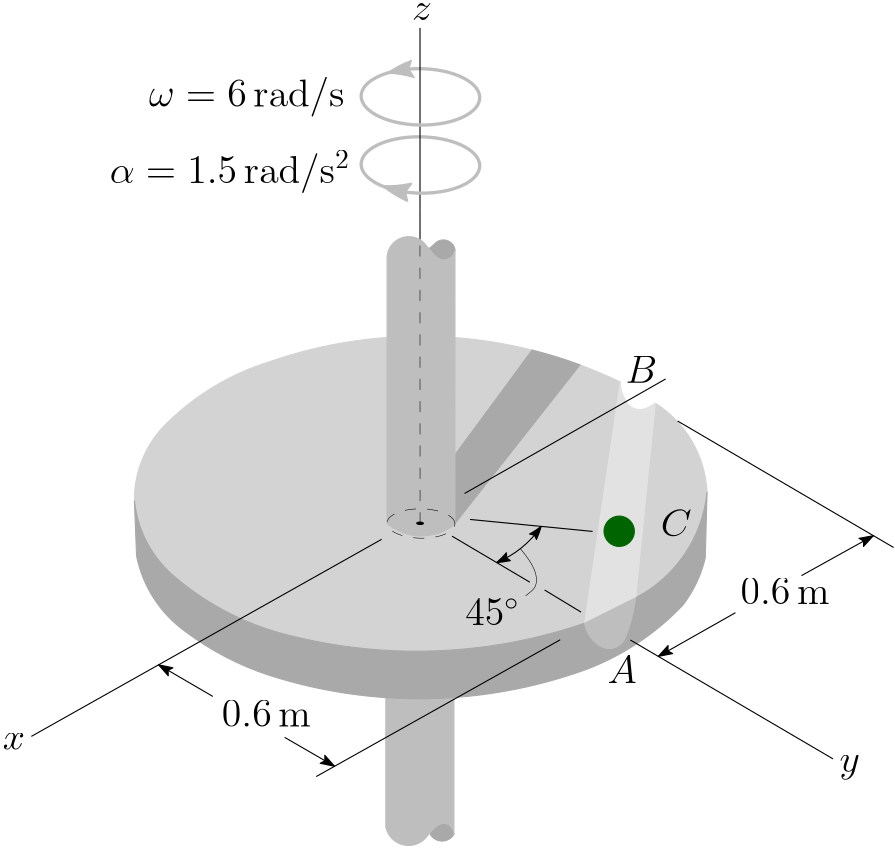 <?xml version="1.0"?>
<!DOCTYPE ipe SYSTEM "ipe.dtd">
<ipe version="70218" creator="Ipe 7.2.20">
<info created="D:20200626171710" modified="D:20200628215941"/>
<bitmap id="1" width="1920" height="1080" BitsPerComponent="8" ColorSpace="DeviceRGB" Filter="FlateDecode" length="352792" encoding="base64">
eNrsnQVAVXcbh7ephLHtc/bs2py62R2EgGIgiEh3h6KgAhZ26+zNoAxsp8Oczp45uwUxZ3fR
fP97DxxO3yb09/ue3e/ec889ee+F8/D6/uvVY6WuPHXq1Olp6QAAAAAAAAAAAAAAAAAAKOTH
H39sIs9PP/1E35IIymfKP3+BIAiCIAiCIAiCIAiCIAiCIJLpaenwww8/0AqaFtEkHPlM+efa
tWvDPyMIgiAIgiAIgiAIgiAIgiAK09PSoXHjxpSCZlpovn+mip/hnxEEQRAEQRAEQRAEQRAE
QRBl0tPSoWHDho0aNeJUQf/000/MsmfKPJPUqlUL/hlBEARBEARBEARBEARBEARRGNo/01XQ
tIJmymfKP9eSB/4ZQRAEQRAEQRAEQRAEQRAEUZielg4NGjSg/TPdiINE0D/XrFkT/hlBEARB
EARBEARBEARBEARRGLr+maOgyS38M4IgCIIgCIIgCIIgCIIgCKJ2mP03KP9MW2iq4TOz+TP6
PyMIgiAIgiAIgiAIgiAIgiBKhuq/0bBhQ458/vHHHyntzBl8EP4ZQRAEQRAEQRAEQRAEQRAE
USY9LR3q16/PKYGmUoeRWvlB/w0EQRAEQRAEQRAEQRAEQRBEmVD+mSqBpltAU7eUeaZaQNPy
Gf4ZQRAEQRAEQRAEQRAEQRAEUSZ8/0xH0D9///338M8IgiAIgiAIgiAIgiAIgiCIwvS0dKhX
r54y/rlmfuCfEQRBEARBEARBEARBEARBOMlVLsVhU2/fvt2iRQuJGcizL1++1HxFlH9mlkBT
Fprc0oMP0v4Z/Z8RBEEQBEEQBEEQBEEQBEEEo4xbLib+OS4u7uXLl2IKmpLPZB7NVyTon6nA
PyMIgiAIgiAIgiAIgiAIgiiZEuSfvxBX0FqUz19I+uc6jNSuXZtqvqFe/2cDA8M6dRu362DU
t7+LvVMgAEBDbAZ6de5q0ahxswpff6vwA1iqVOkKX1esWq1OvQbNGv/YGgCgIQ0b/VLj+/rf
fltZT88APwEBKLY//hAEQRAEQRAE/lkNBa1d+Uz557p169avX5/u/0zJZ/JQW/7ZyKTviKjZ
AAAdYTvIp2zZ8mIfwEaNW/awcAQA6IgWrY0kLDR+AgJQVD/+EARBEARBEAT+WQ0FrXX5/AW7
/plZ/Mz0z7Vr16bHH1TJP1euXN3DOxzXRwDompDQCQ0a/cT5AJYv/22HTpbQgwDomm7GAypV
/h4/AQEoJj/+EARBEARBEAT+WT0F7e7urnX5/IVQ/w26C0dtRtTwz7VqN8BlEQCFSdv23ekP
4P/+VwVWEIDCpHbdH/ETEIAi//GHIAiCIAiCfKpSV5nAP2uSP/74g2wYudX6kntaOlDymUpD
eahGHJr45zJl9PyDRuOCCIBCpkqVGl/IGz536WYFHwhAIVO+wrf4CQhAEf740zz6BobNmrfp
1cfe3inAzWsYtXByhzwkE8lTZAZc/SEIgiAIgiCfnn+m2m7cvn1bcDhC3fnnWvlRwz/3tLTD
pRAAhY+X7wjyAWzStD1MIACFT8fOvfETEIAi/PGnSWrVbmA9wF2ZdZHZyMy4sEIQBEEQBEE+
Gf/M7PnMH46wcPwzFeX9s4FhWVwHAVBUNP7hZ2hAAIqKGt/Xx7cQAEVCw0ZN1ftluErVGvZO
Aaqujrzkm28q4vIKQRAEQRAEKen+mT/goNYVNOWf6f7PtH8m4ctnJf1z4x+a4yIIgKLCxMwG
DhCAoqJdB3N8CwFQJBj36KfGb8LNfm6ryUrJy3GFhSAIgiAIgpRc/8yXz7pQ0BLjD6rtn03N
+uMiCICiop+NNxwgAEWFqbk9voUAKBJcPYeq+mtwrz5a+MCSheAiC0EQBEEQBCmJ/llMPmtd
QevCP7t7heEiCICioq+VFxwgAEVI2MgZ+CICoEjQ09NX/ndgJbs9Q0EjCIIgCIIgqvpnZVIc
NvXVq1di8pmpoHXtn2vWrKmGf8blDwBFCOwfAEVL4OBofBEBUCTUrFVfyV+AO3e10O6qyQJx
qYUgCIIgCIIgCv0zc/xB+GcA4J8BAOr45xD4ZwCKhlq1Gyjz22+jxs10sXayWFxZIAiCIAiC
IIigf65bty6zBJrjnykFTcvnGjVqwD8D8Mn6Z3O1ngIAaMU/R85S5ykAgCr+Wd/AcPCwSbpY
u1/gKLJwXFwgCIIgCIIgSInwz8MjZ1HgSgqAwvHPpuYO1B2LXk79bd3tHL0HOckgd6xtPcwt
nTizAQC06J/pn3dhI6YFh472CQjzCRgmJ4w8HDZyKmc2AIDa/lnrnTfQhQNBEARBEARBFPrn
OnXqUApazD8zm28Ufv1zWMSMsJHTwyNm4qoKAB355zyr3NNxwCAPV08/v6Ch/iHD/IKHkjve
/oO9/ILJRJtBnmQGKGgAtO6fKatMftgFhES4e/vzP4BuXv7+IRFkBihoADT0zyoVP4+dsDD1
9r1Hj54qvwFk4SiBRhAEQRAEQRAJ/1y/fv0i98/DI2eGjZweGjYpaMg4/8BRXj7hXj7DggeP
DZdfdwMAtO6fKZ9s3svJ0dXXL2iop2+Qg4v3AHvPfjbuBCc3X3fvQFdPP9/AIY5uvmQ2KGgA
tOifKZ88bMRUn8Ch1AfQy2+wf8jI4KFjCZ4+Ie7eQa6e/uQDSGYgs0FBA6CJf272c1vll7b4
98Q0ecgd5V9FVoHrCwRBEARBEASR8M9UCTTlnynhzEyNGjWqV6+udf9Md9sIHzEtNGyiv/8I
J0cvy179u3Uxbd+mg4VFH0+vISMipo+MmikjUnar5JKP3U9j5t5xqZk3X3udlvb66la1LnmO
P0xLe3gMl35AA2ITthCUn64V/5wnn3s6Ojp7+wYOcXb3tbJxo5+1sHRy8fBz8wpw9fRz8fD1
Dhjs6OJjrmwjjthTz9JubmdPXHjuWdqLUwtl9+efepGWd18257NTsUIL2XszjbcQabanpqWl
JmmqEGXrLUjyXi3KSdmO8xYoPxpU8o4P77hxd4pxAAsXcoSfnZvP3XLNj3kRs2BhrG9AhPLT
teKfKZM8PGKGt98Q8gF09w4ICR1D6+VhI6d6+AS5eQW6evoTyAfQ2z90+EjlqqC33Xz58b+j
YhNld15d3sZ51b7LLz++vLqPusPM3X8E5izIy5t/KLW/Z+4yF3rvDP3U0XvMJ9ibLdtU1syc
p+QbzF8IY5v/+U9gC8lEVmRHg7OEvJ0TXj7v2KqD7DByjy3j1Pxx9dVH5n3h40yfNaXXK9t3
jbd/9fFTF66dOn3h6LEz+w+c2LXn8J8bNzJnmLZg9exZi6n7UePmSy9t3ISFO3cfJrdKTtfE
P1vbeujaP5NV4PoCQRAEQRAEQTj+mZLPlH9mdoFm+ucaNWrozj/Lr75nhg8bF+Ib5DFwgFWP
Hl3atf+l2S8tm7fo09vGN2iUbIao2aNGzRg9avrIqFnKD8Z07H7ay2t/5T3cmvJSkYJWH/hn
oDGvXr0mF7mJ67YzJ5KHZCJ5Sqf+2cbOwy94qLO7X6++znkTezpa27o7ufm4efm7evpRuHj4
+QaG2gzy0Ip/5sxZjPyzbAnMlcaeSi7QrRoh230BoS1TuM8kVyHkn9U5/lr3z9qx/UWPb0AE
OS3Pnr3gqObtO/aR6QcOHtORfw6PkP0g8w8ZST6A7t6BQ8ImUm45XNaLI9JT3nmDks8Ecp98
AMnM9AvV98+C0rLAfLK9qFzzch7y7LEinyn3vQzXuu/yPcqmyqU0w6wypWvB6gRseZ4QZvrh
gj1ibrOYfxbX5qxFKbORuvHPTIqlfz69vmDK6pXb9m/a8ucCtfzzlm17ZX/Eun2PqZrHyXtf
kOnkWS36Z5V2Uz3/PHjYJFxfIAiCIAiCIAjfP9P1z4XvnyNHz544dtr4iNHDg4N8nBzt+vW2
MDHp2rFjy59/afrjT107d48KClwzYfDeyY4nJ1udmtr3yJSB6yb6Tx8zXsn65wL/TFU43z8L
/wyKJ5RqZipo/hRd9N8wt3Ry9fT38g/pl1f5LBPL/axdfQOHUNrZzcufgjJg5JYejvAT9M/C
W6gV8vaFW/+sjFsuzv75mZbkfFGTtH0vR0FT8vn58xe6q3+WtX0eOc3dO8A7YHBw6Bi5WJb9
A5+Q0LH5H0B/+gMoJ4DMTF6ieMkK/LOAz2RM4XpRho8Vtp0yFSxYoizpVMVeyNo2+Tbfvcdf
6Zm7H1+9fCnin6mFUEvW2D8r3kj4Zzm/Je5Zk7Bavfrn27fvMxU0LZ/JdC3WP5NnC8E/KzkM
IoIgCIIgCIJ8Vv6Z2X+DbgHN98+UfK5WrZp2/fO4MTMmj506YdSEsKERHm5evS37mZiad+rY
udUvLVr+9KOf+S9J4T1uTTN9Mq3t65ktXs9q8XJ2q9uzu/811WlW9Dh1/POrlM35tdB5oY00
wyHnzSmbIg/1qjz+uvoqjTsd/hloW0GrJ5/V8M/9bd39goY6uPiYmsuqmk3N7clEW3sv38BQ
D58AD59AWkG7ePi5evh6+QVb27prwT8XiOI8/5yUzO93QTlb2QxU2Jq6YLpoRa68mJlK/sZQ
q9srfy1XNcu2QbzbRsEWMl6YV71csCIFopjjn8lDEfeuyD+z9pTRMIQsnC60Zmyq4MZzl1bw
QvY8zL3Ld86MniFablFSHBS02vJZVf8cHDpa1vbZb3B4xMzhkTMp/+wbOJzxAaT/AOTn5ulH
PoBBQ0Zp7p95npOpMcX9s+BiJQ2zpJ2WOWShV8nqjfM2gFojT5lSepkpigX8MyVsNfXPSmyk
jvwzY6/zdqegbQh9NPJOXEF7ENahZnRKofeXczAZrUjyN4Za5hn5a0VOq5B/HjF/88p1W35V
3T9zFPTUGcvUk8/wzwiCIAiCIAhSbP1z7dq1Of2fC9M/jx81ZdyoqaPGzAmPnDE4cKiz7QCb
3pY9jIw7d+zS27jrBr/WTyc0z53T7OnUVpemWpyf3uvRzLY5C5o/nNNx+zQvVf2zrB203DZv
vvYwv8/z2Xt0Uw6Ofy5Q07J58pcjk8/0MukFwj8DrSto9eSzGv7ZztHbP2TYADsP5sQ+Vq4D
BnnaDPSwd/Z28wp08fCT4+sq018h5CVa988cP5zvMymtSrtQ2cN8W8uqmi7wxkwry7xfsOpY
QfOsRM3w3pv5lpXZMSNPwzKfklTQHP9MtlxcsCvpn5mHIvbUqb1C+yK88VzDzNL4zDPFOgWf
ZP0zU0G/e/dObfmsqn/2CQjzDwnzDx7J+vf7Q6P9QyICQiK9/UPdvQPzu3DIyqG9/AaTl2jB
P3PqZlkCme1FmbpSVNsKqVSFT4nZbAHjzVlI3kMJ/1wgvTX0z8psZOH4Z4Zblj8saKXCUcf5
s7FOMeuAME+owJ8k9kmZZwn/HLUuZt2fi2ep459pBZ2env727Tv15LNC8dumbTeJ106ZvvTY
iXNXr6XQUBqcsuLM6WfPXSEzSyyKrAiXGAiCIAiCIAiijH+uVatWTXl06p+jIyaOi5g8MnJm
VOSUX0cM/m2I7VSPXkGONq5u/hFDR56f3PvFlJZvpzU/N7X3jLHRE8dO+WfagJdzW76Y0+rK
bEvV/LNMEQsML1gwD9c/F/jkgsYdZB5mLbSsjlo+G/wz0B5Hj52hLnjJHTVerqorG+Tk5Rc8
1MrGzUz+0Iz9bO9+Lt7+IV5+hGCCs5sPuW/v5KWkfxaKiH9mFtAWPMUUzmx3yjGftKFlL5Yp
k5OSqUXxVsdqkaFc8w2GEOYJZwU9Q9j+mSPDRV6rhH/mvUrcpYsujbnvtNPmdUf5RPtv0KSm
3iWn5OPHjxMmzVNvCSr656F+wcOCQkeHR8wIHzmD3A6PLBhjNzR8IvMD6OEdSO6Tl2jDP7Na
OhR0q+APL8iop2XPpqR/FqsflpLAAhXXzJnz74v6Z5lWZVhcheMPsmfgLkrhRmrgn4Ui5p+Z
J5SuvmYKZ/arOFvOPJIMdy1U6M5bpgr+efvSBWr6Z8LUGcso+UxuyX01jqq0f+7c1ULitTt3
H0pTOmsk/zpMVoRLDARBEARBEASR9s/UbeH451+jouZGjhodOS06cuKfkY4PRv383+ifN0e5
jIyYHhk5dU+0/ZPJrV9Na3Fosm1U1PSIqBl7pro+mdP+zdwWyXPMlfHPjLD8MPMpYf/M8Mz0
w7y6aFbkThv+GZTY+udBTt7e/oNdPHyd3X1dCB5+5I69s08fK1dqnMF+A9ztnb0dnH1sbD2s
Brj5BoaSl+ii/4aQIOX5WMHmD0yzzXbX3MjErwbtpll9LRj+meVgFTRe5vtnYcGuSv+NvKMh
vRlCGy/RNztf14uegk/SP1NtN969e5eens4fjlAX/tnbfxj5ALp7B7h5yfEO9PQN8Q0MHzw0
mhqLMGjoWN/AMJ+AYUGDo4KGjPINHEpeohX/LDrgIPMhU+Qq6kIs7p9FnhJvRCzU8aPAY9PP
cvwzI+z+EprUPyuzkcLHX1hua9R/Q+C1vP7P+Ucsr2Sab7YLFisfV5ETmXZWoqe0buqfqXrj
t29lH0DOcISFVP98/KxS9c/nr6L+GUEQBEEQBEE08c90Csc//x4xbFlE6MSICeMiJ+6Isn8x
pumb6Gbbx7hGRM2Kipq2K9rxyeTWL6f9cmDSwJHykrBdU90fz6b8s5mq/TfykfXToNs+i9Y/
i/lnVi9ojD8ISnz/ZztHby+/EFcPWZNnd+8AuQfz9/QNJnf6WLnQs5may8YlHGDnGRASZudQ
PPyzoPlk+2chDyzhnyWeohxv/sZz6p8188+idleF/s8FHZ6Z/UnoJYttvHL+mdcL+hP1z8ye
z/zhCHXXf8PLb7CbJ/8DGDgkbAI9G1UUHRAcERAS7uMfph3/TGtGoem0F+WPBnhUlU4akjJT
orVy/nTOmIn3zjCnSPTfGKEt/6zMRhZa/2dV/bPgPrL9s9CfBtT1z0v/XKNB/2e65/PUGcs4
wxGi/zOCIAiCIAiCfHr+mbpDa2fKPFPRfv1zRORvEWETIieOi5y4Pcrh+ehmr8f9nDTGJYJc
sERN2z3e+cnk1i+mtdw/aeDIqJnDI2X++cncjm/mtlLfP7N7aKjkn0U9M/wz0Kp8FpuiC/9s
bevu5Rfs6inr8CxvMOtH3ff2HzzQ0Ysyz3L57GBm4ejg4u0XNLS/bsYfFDKcXIdcIG95vlSy
K7Kykll0sZzdkfLPCpp48McflHiokn9mz8ncYNGNF18a/RLJCu1PyD/zBxxUW0Gr5J+Dhowi
H0BqeEF5k2d/Ny8/N68Ab/8hPkHhZAZqXMLhkbPCI2Z4+Q4mH8Dg0NFa8s95ivIot6sGx4sy
LaWwmRQfYVBxCTH/haLGW37/MmNrC8U/K7GRReCfafvNOyP0rokddnb/DaGDpp5/Xhm7cc/K
FbEjVPfPTPlMCWfmcIQqKWj4ZwRBEARBEAQp/v6ZuiVp2LAh0z/rsP9z5JRpkdGjI6ZGR07c
HunwYlSz12Obbx/rmu+f5fXPU1ocmCDzz1T985M5HTSqf5Y1bc5vBC3zxqr4Z/n4g3TttKyU
GuMPAi3x8tVrvmqmFDR5Snf+2dzSSa686AHOZHWYbt4BvkGh9s7ezOLnfjbkmRAyG3mJDsYf
FOyBTPXQ4I8hyO8anT++Hnf8wQIVPP9UKj3+oKh/zqsiZndCTpYp1oIhDvM2mNX7QmAkROX8
M9UWI29/WTuovH8uGFtQTL+LbTx73Eb2KIqsARaZp+ATHH/QNyBCcMBBSkEfOHhMd/45bOS0
/OYbeZ9B+gPo7Z/X5zk8QvbjLzh0jHeArFMHeYm2/DPdgYFtQblelNV8WN5ZgqtnRYufmfMw
q4X3Xb5H2VT5BnBaTDPnZG8zZzmF458Vb2RhjT8oMJggd6xA7h8LGJt95q7w+IPM/ir/CTtt
xf5587rt+zclrqNnUMk/b9m2lz/gIK2gybNaFL+F4J+HDJuE6wsEQRAEQRAEkfDPVKj+z1Tn
DSq688+EkVGzyO34yPFJUY7PRjd/Oe6XJJl/nhUZOW3XeMdHk9u8mNpy/wS7iMgZstFhpro/
mtPx1dyWN5Xr/yzUf4PRxvn+WdXqn+n2Hczmz/DPQBvEJmwhKD9dK/6ZEss2gzx8A0NdPGRl
z+7eAY5uvn2s3Pr0d+3Vx6WHhQM1Z6++zs7ufn7BQ23sPOgXarX+eS89XiFDDlMuuqCTM3uB
zA7P/MUyGiMXNH9W7J8LZCx3pfTqXpzazq1/TqJXpMjHClQ4Mzozi48YmMbdJK7A5zV2ztsL
6sgIbzzbP6cmFew4S3fPZ+7dJ9p/Y8GiOME6Z7HpWvHP4RGyH3/+ISPJB5AqgXb3DnT3CQ4Z
On7wsOjQ8MnDI2flGa2wieQp8gEkM9MvVOSfWZE5SSEpLWSP+V6UI2BFByiUgj3kH2fYO7Gh
ALnbTBbCWJ2y/lm4B/JHie0RrvFW3NJZt/XPR+mWzgUbQLniM/QZETDn4sMajuC0iWY4bSX8
87VTpy8cPXZm/4ETu/YcWLmQNYOq9c87dx/i1zmLTdfEP1vbeujaP5NV4PoCQRAEQRAEQaT9
M9WCozD98wj59fWEyPHboxxfjvnp5djmSWPcIkbNioqcvjPa6dmUlq+m/rx/ol2E7B8gz94x
1eOprP/zLzdmm8FYAqAV/2xu4ejo4uMdMNjFw8/DJ9DBldve2crGzdnd1zdwiKOzt3lPR+X8
8+eCaCfqkoVo4xGgw/EHKb08fOQMb/9Q8gF08wrw8Any8hvMmSckdIy7dwD5AHr7DRkeMYN+
IQBAVf/c7Oe2uvbPZBW4vkAQBEEQBEEQvn+uU6dOUfpnqjwmcuqvUSMTo7wTR3nPHRU5ImrW
yMiZ80ZHrBnru3ac78IxI6j+G7+OjVo9PmDdBJ/Y8UNwnQWA5v038hR0LydHN5lhljd/9rUd
5Gll7WZl4zZgkIeDi7enb5Bf0FBHV18yG+Qz/DPQYv8NyiQPGzHVJ3Co/AMoa77hFzQiJHRs
SOgY/+ARXn6DqQ8gmYHMVrzlM7PaVqCu+JOEVT8sVh3NK0fXRvuOQoIq/P7w4cPLV6+fPHl2
7/7DlDMHS65/1jcwHDJskpJLGyvvAfLw0ROVmm+QVeD6AkEQBEEQBEEE/TNnCMLC988jImdF
Rk4fGzllTOSUyKjpeVI6avqYqCmjo6ZEsaeMJRNHTYNpBEBz/1zgk3s62gzydPX08/YP8Q8e
5hc8VP6P/Yf5BQ0lEwcM8uiBymf4Z6Bt/0z75LCIGf4hEW5e/vwPoLu3f0BIRBgqnwHQxsB/
nbta6G4DyMJxcYEgCIIgCIIgSvpnEqZ/ri5PtWrVqlatqiv/DAAoIv/MtMrmlk7Wtu52jt6D
nGSQO/1t3S16OXFmAwBoyz8zrfKwkVODQ0f5BIT5BAyTExYcOjpsxDTObAAAtf2zvoGhX9Ao
XaydLBbFzwiCIAiCIAgi5p/rykP7Z+qW8s905XMh+Wdycc25vuZNGc6fBwCgmX/Ow1ytpwAA
mvln5mgIKj8FAFDFP5M0atxMF2sni8WVBYIgCIIgCIII+meq+Jnjn0lqMFK9enWd998AABS5
fwYAFKF/BgAUin/+QgddONB5A0EQBEEQBEEk/DOz/wZzFEK6+Fkl/1yuXAVc/gBQVAwdPg32
D4CixSdgFL6LACgSfmzSQvnfgS372GtrvWRRuKZAEARBEARBEFX9Mwntn1Uaf7Be/R9x+QNA
UeEfPBb2D4Cixcl1KL6LACgSuhlZqvRrsFYUNOQzgiAIgiAIgqjqn2kLrZ5/7tDJFJc/ABQV
rh7hsH8AFC3WA/3xXQRAkWA7yEfV34Sb/dxWkzWSl+NqAkEQBEEQBEGU9890F2hN/HM/a1dc
/gBQZJfe9kGwfwAULeaWLvguAqBIGDxskhq/DH/zTUV7p0BV10VeQl6ISwkEQRAEQRAEUcY/
16pVi6mg+f5Z+f7P/6tYadiIabj8AaBIGDJsillPJ9g/AIocb3+0gAagaPipaSv1fiWuVbuB
ta2HMqsgsyk/0CGCIAiCIAiCIGL+mYQSzrR5puRz1apVJfyzp89wXPgAUFT0sfKE9wOgWJRA
93QODZuCLyUACp/Q8CnffKt+WbK+gWGjxs0s+9jbOwW6e4VRyyR3yEMykTxFZsDlA4IgCIIg
CIJo6J9pC01rZzrS/tnUvD+uegAoKhych0D6AVB86NvfC99LABQJbp7D8Bs+giAIgiAIgpRE
/0zJZ0H/rKen37P3IFzvAFAkhI2cYecYAt0HQHHDysZnCKqgASgKnN0GozkzgiAIgiAIghQf
/8yXzyr551q1GwSGjMWVDgBFQuDg6F69XSH6ACi2jTg8fSLwTQVA4TN0+NSWrTvjV30EQRAE
QRAEKQ7+WWz8QQn/XKHCN02btbawHOjth8tqAAq9ueXwaV7+owY5hfTu5wG/B0Dxp1dv14EO
wV5+UUOHY4heAAr5r7Tj+lm7tmrdpXKV6vi1H0EQBEEQBEGKyj/XrFmTqaAp/9ygQQMJ/wyZ
AAAAAAAAAAAAAAAAAECanpYO33//fc2aNTn+Wbr+GccNAAAAAAAAAAAAAAAAgEL/zKl/Vqb/
M44bAAAAAAAAAAAAAAAAAFX9M22h4Z8BAAAAAAAAAAAAAAAAaMs/U4F/BgAAAAAAAAAAAAAA
AKAV/8xR0PDPQLt0NxnQuWuf9h0t2nUwa9vetE07EwAAAAAAAAAAAHxKkOt9ctVPrv07d+3T
3WQAZAgAgPbP1PiD8M9A65iYDerUpTeEMwAAAAAAAAAA8Bnq6E5depuY2UGPAAD/DP8MtI6x
mR35KYOftgAAAAAAAAAAwGdOp659YKEBgH+Gfwbalc9t25vp9IdXa/wEBwAAAAAAAAAASkwt
tJkxFDQA8M/wz0Ar8tnUrm37HvjZCgAAAAAAAAAAKKitamv8OSnoHsamUNAAcDE1d2AMoNa/
u3Efox59bZ19F8asefX6bcqtO8eO//v7stXBQ8bQs5n1dIJ/Bp8tRqa2bdqh2zMAAAAAAAAA
AKAEn5N/lmOquYI26+lkYeli3svZXHYrv5OPBYWl7DZ/ootsZkv5s5YuJc7a5e+yM9lyVSG7
rNFKzR0szOzNzewtVIGa38wc5lA1+UxuTYz7dGjVomXThm1bNOncrlWXrt2MLAckbknKzc+H
Dx/PnL0UNXp6SVTQEv6Z1s5UqlatWkUe+Gcg8pGxb9fBDL8/AAAAAAAAAAAA8M+CtOtgZgo5
CQCF/LNgaTnI36H3KLfOI+1aBFg2HmLVbKJnl1nBfcM8rftaO54+eyk7O+fjxzRaRB/957Sn
d3jJUtDwz0Bbf69p36knfnkAAAAAAAAAAADgnyXo0KmXegqasm2h4dHxCRuXrFgTv3Lj0thN
8xZtnDMnYcGCmNj4hPi43+JiFsYnLI2Lj4lbtipm+frY2I3x8Rvj4tfHxCbEJ2wYFj6mxBWO
unoMGz95fvTEeeMnzWcyYdKC8fnI77OeJfNPnrrI02e42lJ0SHfTVZ2aJXb4KbFj08QOTWV3
2jdd266JjLY/JbZpltiWTZs8VrVtHtSlB1VBrWZn1x52RqYDaUzNBpmwp5AZTMwGkemciSXR
p/Xp4zDUw3p6sOW8EOOlw8xiw8w3Tej357SBO2e5/71oyOgAlzGTZmVmkWRmZsr/y8rKzc19
9uzFsPAJJejNrIx/pu7APwMJuhr1x28OAAAAAAAAAADA5+CfzSysCWq/vKtRfzXMg7mlrKHE
qvWbcnNzs+WFoI9e5p789/GhAxdTklNyc9+QCbm5d3NzX+TmfsjlRmbt1q5bS5ZgYelcIkwL
pRbHjp+TsGbz1Zt3L1+/ffXG3Ss37lC3V67LYdwpePb6ncvXbu/cc3jazCVU+w7VjrOZPbld
377J2yZfLq/+5dYaX26pTvhiU7UvN1Ult19srl7qj+plNlYptaHyVxsrf7VBznr5/SWVvnpa
p/TqVk3p5agunwd16d6fCaWXuxpZdzOy7tLNitx2M7YxNpUZac6c5LXaPQWLlyQ8fPTkyNFT
VjbeOmm70cs+wNMlyq/vRD+TRUNMlg41SYi02DjR5o/p9ttnuv01L2jnwuHB/v4nzlwg796M
jIysrKycnJz09Azy8N37D2HDJ5a4+mdaQdMWutD886YtO8mpLJLdHzVmZmjY+EJbHXlj7Np9
8Nz5yxTk/tjo2cwZ/AIiCTpaO/mwkDVq/SNDdd5o2x5tnwEAAAAAAAAAAJ37ZzML6+jxU5cu
jaEYEhrRpVuvQt7y6TPmjp8wVe2Xt23fw9RcZTlp1kvmY5fFrc7MyDp7/cqy+E2jRv/qOCjQ
2y3oj/WJLx6dT09PSc+4npFxNT3jTkba6/S3H9PfpWWkZaZnfHj97m5GRkZsXILMi/ZyKiH+
WXY7etzsS1dvHzl29ujxc/+cOH/sxPmTpy9u3bE/bu3WlRuSEtYnkdvYxK2bk/ad/PcSmYHi
yD9nbqQ8mDR1kWxRKu4v5Y0TO/y0sOpX33xb6dsK35av8G258t/IKEf4mlC23NeGZSsYGpY3
NCxnQDAoq29Qtqy+Ibk/p2KpxNbq+2fKKnc1spYLZxvjHgPn/rr013nL+li5kqe6GduQWwen
wOUxa2bP+b2bfDYKylRr8fj7BUQyW15oXT7bOgQ5eIcM9nMb4dVrlFvniW5tZvu2XTa0+7ox
ff+YOGj7dMfdsz2OLItYNCn8+KlzOTk5GRmZWdl5yczMlP395fFTZ7dQ7b7ryF5T0lK7flIZ
/6zT/hu79xyUSft374vkszx33vKFi+OHR0zR9Yqo05crFPqcktu3b9/p6I8XVjbeycm3yerI
rdYVdOeufT/f3xb+vJOb+/b0bOrhrtTc3DenF+KXqCJg9tk3BSdCVwTO3bw2Zpp14e9d0OK1
6zYT5gSxpluPX7l23eJAba4rfA5vLUBnyI72ivEuOBRAwdfO3HCxZ2VfAmp+KeHtB0rOd6PN
tBXyH4J4xwIA4J8pxk+Yum/f3xQrVyVSd5KSdvj5hxbaZnfp1ouskaCJ9+7cta/K9c/yAfWW
JazKyP0YuzrO2nqQSVfzTi06+Du7XT5xICftdlbW7azMq1lvTme8upCd8Swn813Wx3c5WZkZ
6a8e/HeOXLzHJ6ykl1NS6p/HjJt98UrKPyfOnzh18eiJc5uT9m3c9teKNVsWrlg7f9maxbHr
5i9fs2B54vLVW8j0TX/uPXL87InTF48eP3s9+f7kaYvUaNFA++eV1b74psK3zStU+KFchUZl
CeUbGpb/qXwFO2Mjhx49mn7zbX19w0YGhg31DRvoGdTV029cRt9Q3zC20leJrZtp7p+7GVl3
N7HdtXv/+QtX/kz6686d+zNmLe5mPCAufv29ew/IlJSU24lr/6BKoyn/rPnolpwiUtrdnT9/
Rcv1wL1dDh89OWrKXE83FxcbYzuzZjZda3mb151g/8MSv/ZzvdqMdWk3xdciYaLPylmRFy5c
zsnJyZT556yc7Bxym52dnZEhq4I+d+6yhaWLFjeM7KkudlnCP1OVzxz/XLlyZS36Z1o+667o
V5oBdn6FoKApsUyduxmzfqP0L7kl95NTZE6YPDt95hJqHl34Z1o+U9G6gm7bvod6P266G/eZ
++vivXv3/740jtyHfy4RbJPt5NlZn5R/VtbDaM0/yy+lldW8Mvm8MtpGYBuKs3+mt1N2Zx0N
Y2vzfQKXgiMs25j86QVHgP9yzrljr5Hn7ZnrFdF6OjiwEICFfGwLby+Y7zfRs0l/5NkfZ5GP
OeuNURz9c8GHiLsvAlvL+qTzTr3Cz2P+X9+EP87q7rjoX/S4B1PZbyHRc0S2X/ApkcNS8HYS
OIycDZDcNuazrJ0SO+/F6uuIvTEq/cQEAIDPwD/Pn79k376/ly2L7WflQE/08w9NStpBphea
giYrory3Jmts276Hyv5Z3kdi4bIVj9/fnTl3smmXjl1/+blbsybD3e0vHth240zSiYMxl/9d
e/XkmlN7lz+6dCDrWUr2h8eZbx7eufLPrh2xj59fWPL7b2r0o+AXr1IonEc7/jl6zqWrqcdO
ysqeDx87szRh45K49YRVG7cnp959++797bsP1m/dvSRuA5n4e/yGQ0f/PfnvpSPHz91IeTBl
2mJ53bhq+2sh98Zr2zdJqPZl+fLfNilXoWHZCg0MyzcqW76GYfmBRka/TZ+yOSHWx8a2okFZ
MrGeTD4b1Cmj37CMvp6eQUylrxLbaOqf5U02BvTt73btenLvfi7kYPoFjDx3/vLNm7eOHD1p
7xRA5nR2DTl77pKpmV03I5uu+Z06NDzmY6NnxydspNi1+yBt0h4+ekJPJ2hu1SZNmU8WO3HG
gsjxk1ztLVwsm7r2bOhiUju8f4MlQW3HDWo8pG/DCX4m84cPjJk15mZyisw/Z2bmlz9nk4fk
luoFPWnKghLhn2vUqMFU0LSFrsaO1v1zkcvnwlHQTq6DKbGcsHKTWDMZZjm01v1zQeVzyu0Z
s3579OipdhW0kamt2vL5woVLx0+cmvvrYnJL7pdIBV3U/llmg1N3wT9r5J9lfkMpIVYk/pmz
0hLin+nlhM8psCgu0TGbJTeYuXbWlsidDEOwyA9gvp2QaxaGq5Hydawjz30hczsLxcN8hv5Z
18dWiwX8Eosq2AvWm01uSgX3rkBsfgr+mXFkOF+e5CFnY1jWlPcNoODzSBlU1jcG2V/Nzi/j
HcgxurKHnG8nxd9C0l8meTKZf/rkbxX+jjDOJueTInvInl9y21gnV37Y2X/XU9s/S78bdfTd
+Gn80QoAALTlnynrO33GXMGC5I0bN5NnNenJrDxkXVT9c8LKNZosx8jUVg3/vHh5zOv0x5s3
x00M8/Pp071/q3pBfTvGTx8aM2fIrPGuSRum7N8xP3ZO8In1s96nHsnNvPvuwdlDGxcumBN2
5eb+Rb8tKnn1z9FzLl65RfnnI8fPrliz5feEjUsTNj58/PT9+w8nz156/uLV5WvJi2PXLV25
afmqzYf/OXPy30tHj5+7nnxfE/+c2K5pfNUvy5X/5oeyFeoblq9nWK5xuQrfGpYfHRrqZdV3
RlTE73N/1TcoSybW0TOopadfp4x+Iz0Sg+WVv1rbtim9HDX9s7FNd5MBdvZ+e/cdNjUf1M14
gImZffzKDZmZWQsWxZDZupvY9rVyO3P2opW1B5mZoLl/ZjbckI6G7Tj62Xhfu5b88ePHBcti
5yxa4u3Ur2/XH5yN67uafD/Sutna4b2merQOs6w/3K7Viki7basX339wn6w0MzMjm53MzMyc
nByyqH7WXlqsoT1//grZQa3335D2z1WrVqXuUM03tOWfi4l8LgQFTe3ppi07FVZH68I/M+Uz
XXdNFV1rS0Gr3Xxj0uRZFy9eph+S+2QK/HPx98+fXv8N5S+oi6T/hsRKi69/FlP6kuKdvafh
gUGiOoJ7TPgl4iInlPuUoAwUqDOEf9YSOj+2heKfGXsRGBSuxKeV4RKV8s/Fu/8GSzIzvajQ
EbMJD7QR/QaQ/DzKranWVSdbMpMNYEpa3tFQ9C0k/mUi/3KWqGQWfGuxJTPjOAsWZktsG3d+
nipX+2sH/hkAAIrcP2/cuJlAt7ywG+Sxb9/f9LPUQ016MisJtaLpM+YSyB3yUIM+Hv3U6L+x
YuXq3Nz065cOndu9cnmE20irVtPcjRIneW1eGrE+dszF0+sunVmfMDfw76Xhr24m5eTeenl3
/85lkYtmBj9+dnGFvP+z2vXPVElzl+79q1arXa+BrMTXxMze1JzCIf+hQ/uOvf73v8rNfu5E
v0QT/yzv/5z6z4lzx06cP/jPv8tX/7E4dt3aLbtyc3O37T4w97eVSXsOrtm8Q1b8nLBx+apN
B46cPnbywuF/zt5IeTBZ3v9Zzfrndk3iqnxRrtw3PxqWr29YjtCobPmqhuWcTMzGhAT9uWHt
xPDh5fUNG8n9c+0y+rVl9c9a88/dTQYQTMwGnjp9zskl2N4x8LelK9PS0pcuX5WVlT1j1mJH
52D/wJFHjp7sbmKrLf/MbLghHQ1rg0dGTUtPz5gzdWZQcOiYUaFDvXsPtmsdbtt8SL/GUxw7
JI0b+FtI99meHX4LNtk6zeNAwpTTm1anvX1LFTzn5ORQt/I7slJosqhh4ROK//iDCv0zFS36
52Iln3WqoJ1cB8v6gT96qqR81q5/phdOy+cCKS1X0A8fPdH8FHTo3FO9HzRLl8Vt3bqdfrgm
cQMB/hn+ubD9sypCDP5Z4xpXieVLr5opo3hiildjqfTaBVRMYQmWz9E/6/7YFoZ/ltgL4Y8k
888xJd8/y9bI/kcN1FFS7uQyVyr1edSVcmRXaNP+WbnDyPzmUfBlQh8N/mERXxdZAuM9QG+q
Uj+kuN+Q7DPL3XL4ZwAAKKH+uZ+VA0cvc/wzJag3bNis9Y00s7C2G+ROGBIaEREZvXRpDFkv
2R5qk8hDMpE8Rc2jUgF2h869VPPPljKPGrtyTU5O2r2bR19d/HPfvOBNUQMuJEQ+OrL8Vcre
t49OZGWmvnp6cv+6iYd+C35+ekXOh3+eXVyzc3HI+hVjs3OeJ6xcr0n9MzVmYr36TfX1DVq2
Nha007SgNjQs1814gLbqn/89d/lm8u0Ll2/EJP6xKGbdhm17srOz/9i5/+atO7k5OXfuP1yx
Zstv8RuWr9p8/uL1myl3/j175VryPY36b7RtEi/zz183KluusWG5+gblGhqUa2BQtkGFbxbP
mPHvsX+sOnSsom9Y36BsLT2ZfK5TRq9haZl/XqFx/42uMv9s29XIetz4Wc+fv7x0+Vpq6t2s
rKyDh47v2Lnv6NFTWVnZqbfvXb+e8vDRk4mTf5UXS9t26WalYf/nQvPPieu3koWMHzky1N9/
ZJDzGG+LiZ5dJ7q2GmX7ywIfsz2TXP4cZ7U5ss+f0XYH5wadjBtzZO7Y1w8f5uTmZpM9zyno
v0EPRCjWcuFz9s/FUD7rTkFTvTXEip/58lmL/llMPnMUNJlHwxPRvqO5Gj+/PL2CV6/ZcOz4
SQ/PIAr6oepLk1nf1D/lJpYK1R1CZobzQp7lSWM6fGm5K5XxNM8nM5+9s03SP886/VZ8OSYi
s+06/YajlEXWyNoL+VOC8wuscSFvFayuGrLtkd1nLIcxM6//hnxpvDmZO8U8yHkLl+li5tlh
LIS58HyrvI2xS9yzqdSc7DcJY3fYKiBPKTBL15jX6QwVLFCbxxXFzPaeMdMCmVfQvGo09krz
VQOnQzLdTlm8/wazFa106abInOIbo8TxUaz0xZ9SZBhYB1yo/pl+rbh/FlB8/PPI0kp5bw/G
iZA/RbUR4DdWZT8l8e/x8xalWATl2Z68Frj0PjL7vjIPGmvtrCWzmuiK/Tt9kUOtYAO4bVpF
joyoshPaYLHp9AeWMQNzU9cJHnzhw6XWohQobsG3Ma9Hh1r9N0SOrcBeCG6AyIddcIg3ziq4
7wHB+meB5hWKvKLU51GZPi3szxp/gwV3R7j+mS1+lfkWUurLRFDYSuyacP0zo0hbuW0Tqq9m
fGcq2X+D9RnMb10u0MyfVekt/TcUye8Hke9G1mbAQgMA4J8p2+zqHkA14li6NCZh5RpK/xKo
dtDLlsVyjLSGdOnWix7ikAmZSM0g9qyS4xK272iuhn+OS1iTk/s+9cLu1/+uObbQ++w818xz
y3PeHsnJvJGbeSsn97/091evHvh933zXuxvDcs8tebg9esd8r/3b5ufmfohPWCfzq5bq1z8T
atVuXLny9+Shsaldox9a1qnXpEHDn2vX/fHb/1Vu0Ojn1u1kfa1btjYuX+Gbzt2stOGf556/
lJx86y65lv2Ylp64ZeeCmLUbtu3JyMj8+/CJrKys85dvkNs/9xxcsCJx5fqk9+8/yq5679y/
fOPOlOma+OemCZW/Klvu64aGeea5rkHZxhW+1jcou3D6zL+Tkn4oW66WnkE9A8O6egZ1y+jV
Ka3XsHSZMnr6yyt9mdimqSb+uZvxAL+AESm37uz7+8jxE//u3nPgyNGTMbFrzXo6BAZHGpna
bt6y46+9hw4c/GfvvsMHDx0nc3r7hXc3GVBS6p8vXLyak5MTv3RpkI/b6CFuE33N5/h2nTyo
6SjrptMd22weYblzbL/dUZZ7ogcemeN/9Lfw0yvnZbz/kMXovJGTH5mQzsm5fPmGFhspaKvH
tfLjD2rdP8+Y9VuuKlm8JEFbMnbh4njl8fQO18p6E1Zu0tGQgko2nZZYO3kj5ZnBt+/I/IU5
+OCkybOeiEf1Lhx5mjRPNsrF5ps3b1k2leE/5QaSrUOZolIudQtcMaVJaV1JLZx+Ns8AC/tn
+Yry9S/nhRzxW2CJ8zWssmvk1T+z52cvXBX/nCu68Wz/LD/4zId5i92VytDIzM3IW3j+s9Tp
ePOGPgXyBbJ2n/ks73yx/bP4nPJT8+Yt74UclSS/5o1ZWXANzm7oqoJ/Zrf3zL9CF/XP3LVw
hqNSqv8zu8mnSH9RygCviOFum3Ibo+D4KCqQk9Ctikwsx6jw+j+LaRNuc1ppN8grTcw7cflT
qCarK2JEmr5SdoWjPdmmjj+6omL/TA44t9hb8ASx35M20+aw5uF2BhD/x/h81S+wAQIrYr3l
ODsr2hNAbDlcp50/m+BHiXP2+cNNCr6fVV6U4npjIQPJ+ZuLev6ZnALOO4fVmWHlCs73gFJf
C+xTL376uO8B5ocxz5HyuxNLdObJ302Jz6MyHfKDFnM/9Zw3rfARY+x1votWTvDydlzRl4nI
xLz3FUO3Cg4vm39I+S21FW6b0J/5GO9bZfwz970h2jKFzMn58SSkiKXfwwq/G1H/DACAf+b4
59ChEdT9yKhoqv0FuUOgqo617p8pBU2tiFq7YLcNMpE8Rc1DZlZSPrdRfQhCqm45Jn5Vbu7r
1HM73p2OO7XQ+fK8gTmXluZkncrJSclJv5WZcTcn697za38eWuh6+XeHtN0j768POhoTkHpu
c05Odlz8as3qn2VCrHqNulWq1iT3TcwGtWjZvWmzjs1/6fxLy24//tS2ZWvjjp17k6datDIy
MDDs1LWfJi04KP88dvyccxdvpqTeo0ped+0/Om/Z6o1//pWVlb3r76OPnzwjt+np6Tv+OvTr
0tVJfx2imjOk3nlw+fqdqdOWqO+f2/wUV/nLsmUr/Cg3z/UNytbTN2xgWL6qQdkV8+ZcPnO2
e+Mfv9MzqK1nUL2Mfq0yenXL6DUqXaZMGf3lmtU/m5jZu7oPvn//v8lT5hn3sLN3Cnj9+u35
C1esrD1OnDxL9u7v/Uf7Wrmlpt59+OiJZR9nY1O7aTMW3r59z8Ep0EStNTJFWdjwifTQaRKh
hyNUT9I+fPiYnKMb128MDx86NMBxlIfRZLcWo60aerevGNypwlzbOkudm24fYb4zque+qY6H
F4XePrGP6v8sO7nZBf035B05sslT/z18rC2jePSf01rpcS3on2kFTVtoHfnnsdGz3717r6R8
JnOS+bWym85uoVRtszKQOcn8Jdo/U+tVWFBNz6NJob4aP7/m/rpYwj+TZ9Xxz5wCXVZVM0ML
C3VpYAhVmZjlWmJGhTO/2QVbbnNWxNKk8jl5Klhge1i7o2iN3Bl4xcmCLUGU8c+srWI+K3Zf
yeYY3IVzDD/nQAl5e+GVKpiT+yYREZICY0gxr3yV9s8CFW6sC3Ppgav4LVKV8c88ryXcuIMr
2QRK48Q3RsHxkRCAEqVxUv2ixc8Ls5RO3B1RLk6R72JrEG61LW/EMa6vZr49JBq98tcudC6E
6qV5Je6s08oqFBT7iwPnyEsWQ/L8M7/EWmTQRom3seB4asoO/sh4b3PPCK9tOOcgiB8ulRel
qHhVWL5xfTW3iHSzUO0ozz8LvXOobePvhXSNsciplzp9AhtQsBey6fQ+FjhVwb9Acd7wEp9H
VUZo5R9n6SPG/UbK34yCOl7R5hicOnbpLxMRYZu/dpGhAwuKulkfagXfovw/hAn557wNVsI/
i/9DFQX9N0ReqOCMKPpuhH8GAMA/M5tgcAYf5PffSErasWxZrC62k1bQfv6h/GepgRHFxkaU
oHVbExV9rLz/c+wqclF599yOtyeXXov1vrLI9u2+sW8uxaWcXnfn2oF3727n5j5Ov3/g5sbh
l5bZJcfaX1hqf2njiDd39pOLwtj4NXQdtXryuUnT9np6+r+07Car1DWxJXfq1GtCJjZs3KJe
g2YNGjbv0NmSKuKtWLFqxe+qdTex1dA/j4mec/5S8vWbtymBc/XGrQXLE+PWbv2Ylnbn3n9/
Hfjn1u37GRkZCeuT5i1bc+HKDWq2G8l3r9y4O1Wj+uefYit9ZWhY/gd9w3r6hnX1DRsZlquu
b2jducv8SROWTJ8e5uH+U+UqtfUNm1Su0rD819+XLlOP8s/ffZXYWuafzVS3wdQu/zp/2YmT
Z+RHeAA5yC9evFq6fJWr+xDaYllZe2zZuuvmzVSqWQeZ89r15JGRk+R/XHDSVjddZZKcfFuN
5aelpWdlZZGXnzl7NnSIX5iH8WiXlpF2TUZY1RnXt/p816Zrw0x2jrMi7Jk08Gj8hLSPH2St
NrIy+fXP1P0PHz9qyyieP39FKzXeReufmSXQ5E6x6r/h6R2u3eJn2gMX/p5a2XiTVVMdNqT9
M5mHzKlJUb0a9c+68M+SprfAweZ3lhDp4SzcQ5h+OXdFEv2fBVbEmlNCSjPlsJA9Zi+H7Z/5
WyigmpXuvyG8nRypK9Xvmt0hhNow3sIFm5Yw/bMyB03hnMKbKlaZJua+lPXPQvLEWlH/Dak+
okr4Z+Euo/xrdiXUhPjGKDg+ikwy2wYr6TQo08WvpOWUiEuvtOCfzEuWLPIODq/YlatuJA8d
a+1C+6hc/w3eBrDXwmpZsFaq7lHwrClT/yw2kJn0+4q9ZM4MKiyHJ42l3gwC/6JB5HCpuijp
BjJUxSb/KZ6vVrv/htIHRPpdJ+whJU+fgr73+a9lbImApc+zu9wB+zSofxbolCL+lyBJ6Zrf
XEL85fxvIbXrn3l/wxL++xrrtYy3In+9/G3TUv2zaCUzf1PZf1XhnzjpM6LwfME/AwDgn5lQ
5c1Uqw2qIzTTNkdGRYv5Ya1AVzhzVkHLZzVWrXL9s9w/x8auyc3NeHZ13/vTy24keB+abHpy
dp/D85xjJvlsSVz48OGVnNznWc9Ovju1IHml68Ep3Y7N6ftw//SPT0/m5ubExcn8s0Uv9f1z
ox9ali5dpnVbU3K/m7FNk6btq1arXb9B8+9rNqheo2616nWop0zMBlWqXOPrr//X3WSAhv03
Ro+bQ40/eO1Galp6hmzYwV375/y+cveBf95/+JCekfHhw8d9h07M/W3V5u37srOz09Mzrt9M
PXr83PWU+1OmL9Kk/0ZspS8NDcs10jesr28o6/xctry+vuHs6Anr4+KqlysfGRC0cNpkR/Me
3v2trNq2a/rdd3X19MuU0Vv63ZeUf1a7/tnZNeT27XszZi427jFokKP/ixevLl66ZmXt8ff+
I69evd78x04bW+87d+4/efJswEAfcqhXxCZevXqzv42nhvXPTBSWQNNRo6XAm7fv5Gcqnbx8
/qK5fo5GUW6tg3t+H9ql6hTT2ov6NV3t1HG1d+cNI813T7Y7+2dMdn7xs5h/fvvuvbZ2nNK2
7969167MLJLxB4uhgtaFfKbqvZUsWU9YuWnT5h3a3SnqbxbS/lnzP2eo0f+5CP2zcOksq6Oy
uH/mlTRL+GdmF2KJXtNC28OQw4rXyPbPjKbKrOjIPwtuHmtLWGXMRe6fuZsqoly04J+FFJOO
/TO7FapEt0zd+meFXVvFGhQIuybKWXEXKDC/lMiVPC9CvY7bqeWfhfeCLYfV889CxZNceI2L
xd4/6vhnrjMU06cCGyYqUVUbhk9d/yx5uNTwz8LyjVqLoKEVtoWF5p+lvxY4ZdKip0+65DW/
eYVw72Lm21LBn65YW674o8ER2gr+JYLIAumxFFktONg9ooW/hdTu/6ygOTPnfSXfDMGG26p9
Q6rR/7ngzcP9BwUC30iCP9qU9M+KvxvhnwEA8M/8FhwJK9fwx/ijJDDdllmnCpo5BiKBPKQb
g6iKqv2fKW8cF5dIrjbTn1zMvrHhUqzHxrBW26K67Jhhv3LW0B2b4x7/dz0n501O5q3se3/c
2hiwe0LXc8udMm4mpqclk1fFxa6hPbbaCrpqtdp0/42WrY1/admt+S9dWrUxbdGqO7lDKVAy
XV/foGOXPpr33xgTPffC5ZSr129dv3n75L+XHj95/vbd+/Xb9sxekpCwbtuOfYdXbviT3F/7
x643b948fvr81L+XbiTfvn4z9eqNuxr1f27TNLbyVwaG5X7QM6grp5qeQZuGjf7auvWvP7d5
29gM9/BIWLhwWmTkz5Uru5iZzx8/weLnn0uX1ltRuXRim+aa9H/ubmLr7Rd+5cqNfX8fOXf+
8p6/Dh47dnrd+m3kgPv6j+hmPGD7jr1Hjp48dPj4qVPnTp46S27t7P3JdOMedlrxaSrUP6eo
U/989+4D2Xs4PSMnO/vEyaM+TsZD7ZuNHNAosmedmT1r/T6g8Uaf9ntGWe6cYL1tkvP9Gxdy
cnIyMzKY8jmb3X+DLLDkjj/I1M6UeSapVKmS5v65uCloHcln5l9MpMf4ozqckzlLon/u0Lkn
6p+Vqn8WQsv+WXALxdarpfpnodXx/LbW/bNw/w2JOQU2VcjbiPlVfv8NgQvqIvXPiv5ZtCql
car7Z+Z+KRjGS8C0iJRMCzsrkcMrsfuSdekK9q5Y1D8rPfgd1waLWFb2MeT/yUDSP4udYgWn
XrAri/LL0WL9s9Q3gCL/LPb+l3zvCVTSasc/F/TfEPLPSqhjpfotKP7nCQVfHex/B8H8U53o
uRb9PCpRdM16rTL+WaiaveDvd+w/WzAWJVqor9RfwQQ/wkr0zC/YJFqSc6aLbpuCPyop6Z+F
FTd7UxV23TFR5j2M+mcAAFDJP9OeOSlpR/T4qXaD3Amu7v7z5i+mKpCXLo0ZEhqhu62lSqyp
MRD7WTlQldjUJpGn1Fhgh8691PDP8XFrc3Nz0j/czbq769qG0MO/Dri9LeLN1fXPU/55/fx+
Zua7rPQX2dkPsj4eS9kdtWuq+fkNQ7JeHkjPkI3fF7NiDd3HQ+3xB2vX/qFylZrU+IN16/1U
rXpdQp26TcjE//2vMuWcZeMPlv9aK+MPUv2fb92+T7b/ybMXp89cvn4j9dnzl4eO/ft7/IaZ
i+OXxK3/+8ipp89e3Lh5+9SZS0+ePidz3r77n6z/8/QlmtQ/x1T6ysCgbGN9g2r6hs2qVg20
HXDt3PnjBw70btOmTYOGLatXb1L9e0dT0wlBwYd27tq5YZNRgwalS5dZXrn0Gg3qn6mWGt1N
bLsZ2USNnvb69ZsLF65cuXojOzvn+vWUAwf/uXkzNSMj8+KlqxcvXr1//2FQSJRsZuMBXbpZ
kTOiYTOBYeETps9c8vDRE2nt/OjR04SVm9TuJ/Dvv3KlnJmZlZ2VmZUZGdrfzaLqsH7VI/pU
mmpdcaHT96sDmv8ZZbRtTM8j6+ZkkZnkYYw+mJ1f+JzXC5osEP65mCtoncpnejfJW1fsPenk
Oph6Y2ur2XUh++fOXfuWIP8sWOGsoKFEwUtEyoYF+z8Ll1ILdqhgz8bqh6xwjRyTLNhtQxnv
zRpGUGn/LLY67nTmUICq+2fOGRFZqYI5+f5ZUEwJ/DtornMWul/wWumeurr0z8peoQv0HOaq
CWlDq+D4KHDgInXjIjWlwuZQtfpnySa3nMbCPN+lin9WUNotcIKERm9U5G3E2iaLy1UxXS9W
yc/uD6CMPVPo0sX+1qPsciRPk6Q0ljpcqvpn6U4XyvbCVc8/ixdRC/R/ln7XiX+0pf4FgfiI
oswhCwXqn8X2V9HnUUF3dKHu4iz/rLjsnPWXF+H6Z6k2IJIbL3n0JHqSC7/ZBOufJVuUSLbN
UfkjzNwFaf/MHttUsv8z9z0s9d0I/wwAgH/m4+oesHHjZko401Cj/qnXhFnVBiBmFtaUiCZE
REZTjannz1+ixgK7dOunTv+NZatltaOvUt9c/ePEqiHHY7xfX1iRm3U5N/dpbvaH3JysrLTX
Wen3szIvpB6dvW+x48Xd4zM/nE5Pk/nbmNhETVoEm5rLhGqduk309Q3atDPjPGvcw87IdCBl
UL+v2cDQsFw3IxvN/fOY6LnnLyUn37qbk5NDdiEjI/P6zdTTZy8/evT0ybPn11NuP3ry7NHj
Z6fPXrl2QyZmyTxkzlu3H1xRt/6Z8saJbZqtqPSVvkG5anoGfTt1mh4RMXXE8NPHjo0bHFKu
jH6V0nrVSpf5rnSZ+oZljZr/3K9rly6NG9cvVap06TJLvyu1prVG9c9dZP55QDdjGyOTAadO
nXN0Cepn7Tl7zu9v375bsCjm1as3kyb/2qefm7Nr8NF/TnXt3p8cZzIzeRV1/NWGqg5VJhrK
tJi49bL3cEZ6ZmYmOVmTR/S276IfaPZNhOXXM+yqxHg23DSkXVJE901Rpme2LsnJlZlqSjxn
UfKZ/C+bKn/OzsjIkDc236BFnUiOw7DwCVr3z9WrV69RowbTP1PRtX8uDgpa1/KZYveegzJj
+PYdXwWTHSfTybNkHq2vt3D8s5GpbUnyzzx/yx0OT96yuEBjcqwm59m8/sZC/pmSn8zNmH02
Ne8p5lh4nNmohwy/qmCNvJ3lzC/b37xnWXvKni2vW4jK/pk/euCuVPl9+QJZDlkT/8z17ey9
yDv10nPy/bNwzS3V9JL7r5uFhwJkXyDn9T1gmWHucnTqn9kCPG8LGS1DOWNvFXgS9uhXSvhn
0eMjXD/M/bfb3MMuXnQnXv3IWQ5rF2ymzeH+E3LGGpmHgqemldgMCf/M7+zK0fWcE5R3MFX0
zwLWOnBufgG2iBdin2KusWSfxPx/dC/ek4S7AfkHnKeeXKLninYDllgOfzp3JDIpaSxoBQUP
l6qLEtoLybJhRZXnKvlnTpdyTt8J3vtK9CHja0GgxFTw9In6Z850wf7PCv4mJfp5FK0tJwuU
z8/6cHG+YKWPmPDZEer/LP0tpGDjlWt93EZ0bD7mm0Sg/7OCbWN9ajjvZKXGH2R8i0qVIvPH
1c0/JvKVskaElDgjCr4b4Z8BAPDPYvSzcoiMiib4+YfS7TjoUQJ1pKCTknaQhW/YsJmqweY8
VGOBRqa2qnlRuUeNXS7rv5H55sHH2/uObxx9IC7k4fmVmZnXM7NeZHx4l52Zmf3xQ/b7/7LT
r6ScWLonNvji/rlZHy5mpD0mr4qXazoLS436b3Tq0qdS5er16jelmhVTUGqamqddx57fflvp
hyatNWm+wah/lvnnlNR7lHCkNNqz5y9Pn71y9fqtl6/eXL8h09FPn7+knqLqYlPvPLhy/a5G
9c9tmsZVLqWvb2jyY5Ohri52JkZrly1fNmd2ja+/qaVn0EDfoG4ZPcL3pUp/Xap0uVKlvy1V
qu5XpUqVLvP7d1+ubqupf+5mbNPdZIDtIN+TJ89aWMpabcu17Vqyg4uXxFHNt/v0c710+bqN
rTclq3XhnxNWbnJyHTw2ejY1wpq2/POw8Anp6enZ2VmZGZlZOdlTwoycO3zh1kk/oIv+qJ6G
c2wrLXWtvza0zbbRJmfXT8iUJYOugM6SS+gsef2zfEpOWlp66LDx2nKJm7bspPaR3Plk/DOt
oN++fVck/nnuvOW6ls9MBU0VQm/avCM+YeORo6foen5dyGfaP+/afZCsThBtDWep6hCEkybP
kvDP5Fmd+me6HDc/gp2EuaPmsSuWGX2VRfpvsLwud0VM/8xwznn6lFffK7XG/KXlCvheKvT2
cEw78yCQfVSr/wZnA5iHi7FTZGZN+28wV8GV7Qz/LD4n700iYkWoy3xm01SWKeKo4HzpkXfF
LfEsuY7Wdf+NNvwu0GxVzvDPZKfyLvB5PaKV6b8hcnwElT6nAa9wj1OBejnm0WPAtaYCi+Ws
UXKoLNHR8dTzzwxzslbYLXMOuxr9NwT2kfPXAcEdZx9PoXHTCo6wgp7YvA3gvAd4w5BJSFqx
5bB3ULoImXsK6G3gyC7eSVFtUYJ7IdJfmu5qK2Ld1em/wfk+4R4Q5pEX6uQg9GER8b28wy4+
5JzoG4krzyX60gt+HsU2fp2A7eR/wUofMck2+JvXCmht0W8hRRuv4GeNyLei2F86WLuveNuY
b07+cIcCHdE5/VjEvsfol/OGHiA7UvB9zvPP0mdE8rsR/hkAAP+sKrpT0P2sHDjl1gR6dcyB
EZVE1cEHC/zzinWy2tF3T1/cOrBv3YQ/lg27cTw+69217My3WTKZl5uVlp6d/jIrLfns4eVr
loQc/2tB5sfr6emvZP45bqN8OS4aahBTc3vBoe5o26yVRsT8+me6AYOsEDoz82bK3eOnzt9I
vk0VwebVx8r9s1bqn+MqfaWnb9i55vej/P2S1q5JmL+gS7PmlUqXqV9Gr1ap0rVLla5ZqnSd
UqXrlS5Npshuv5QJ6KWVvlrdRlP/3FWuoHtaOl69dtPOwY8c2MGhYy5evHrx0rXz5y8HDx5F
pji7Bl+7nmze076bkQ2ZX+v+mWnMJJ5Sr9HHzZup5ESRk/j27fNRXk19jL/07PCla6svvFp9
Edb9y1l2VRKHtd010eLMqsGZaW/kde8Zsnpp8hZn9OGgyqevXUvu299Tuy5RW8JQGf/MHH9Q
d/6ZUtDKjNCnC0aNmVkI8pl+r9InkfmOlahP1hByVBX+kwGtHPlOXXur+pMrZMjIub8u5kOm
f/a/gcjMLbcHCFeA85z5p4pwR26NERViyjXXVQsF5WqFhhItmsWROD4KRx4s1ijbPRt8rsdW
5b0Q6WoO8JbDGQEAAKBr/0wr6KSkHfxhCjWBHuLQbpAHczp5SCaSp8gMKi2wU9feavrn32X1
z++f3j9/eEPCovBVvw2/fGJt1ttb2VlpWenZ2enZWRlZOdnpaR/vHDkY8/vi0H17lqR9uJWR
8YG8asWKdZr0f+ZIZq3MJumfZbdjo2X9n1NS7wtaHco880P1f6b8c4+eTur459bNYit9WVbP
oEFpve6NG43w9DRq/MN3pcs01NOvW7pM3VKl68rkc6napUrV+YriqwZfflWmVKmllUqtbvOz
pv7ZyJpgZGK7dt3W69dTdu85cDM5ddKUecY97MhtcnIqmUJuY+LWkvm7GduQmcmrNOz/7BcQ
ySl+5vQQ0KJMmz5jEbWos8e2B/UpP6Rn2aAuXwZ0+GJwxy8m9CkX49d4S0TH7ZPMD8zud2X3
b48f3ssrbs/JzcjMysiviCb/RyZOnrpAiy5Rp/XPVP9npnyuXbs27Z91Wv/8ueHkOjhs+EQK
9bqUq/T3lBmzfqM6ogtCntXKNpAv1TbtTPGbg/aMq9QYgkJDFsI/q34tLKyCdeeflW3bW1L9
s1SX12KPZCdVgGOr+l4Um887bCfAGQEAgM/SPxPGT5iqajWyMsuUGGSQPEVmUKX42ZRuWKFK
/2eZR41ZtjYjI/Pty2eX/t2btHnB/r9iH9w7mZ7+LD0tPe1NRtrr9PR3GRnp6S/f3Dt9bsfW
pCVHT2x59eb2x4/vyauWLl1D1xWXFMZEzz174eaVaylv3rx7/fotgdyhefvuA/MhPcO1G6lq
jz+Y75+bzq0o67+hr6dfRk9fT8+gTBl9vTKy2zJl9EqXJpQpRVGqNEUZef+NGRX1VrdpIVuv
xv6Z0M3Iesy4GdNmLLTo5WBsatfd2IbcmvdymDRl3uix0+nZKP+sYf2z3PbPpqUZp16U6dM0
l2kWls4XLlxNvXFuhGvLIItyoT3LhvfUj+pZZmxvg7nOVeKDf9wQ0X7r2C47J/XaNclmQqjz
8DHT9x468fjZS9qBp6elkdtz5y5bWLpovYDWLyBS6/2fq1WrRtc/M6ug+f03qFv4Z8CnS3cr
/OagFrtS+b0s2CP38VqL6KAe+HOrf1anvlfVy21e445iUgypq/pnoFltvHSPAgAAbCfOCAAA
wD8XNV269dJwBtbM3a3UMA9U/fPq+E2MQtSnubmvxP/Nd3pu7js5eVmz9g96OcUfypMHBo++
ePXW9eT712/evZ58j3Aj5X4eZCJ5mHyfnkLNcE0+56WrqQHBUeocZ7k3Xt2q6ZM6pRdV+nJd
la/WVS29sYY+uV3zXanEyqXWVC61upL8VsZXa6j7lcid0gsq6T2obZjQSv36Z+Meg7rIm2nQ
dDexNTIdSEvmblRptOlAMp0zJ3ltiTizVG28rZ1PiF3rQIuKIRb/G2puENG77OSBFafbV1rg
WSc2+Kd14a03jeiwdYzF1nEDhrn2bdDWqm6bgZ36BLgEjfcIGrPv78Pk/fzff4+dXYeUiF2m
/DNdAs1U0Bz/TFto+GcghEOHjhb45UG9bhu5Qu2aGd02cqW6VcM/F0v/zDWKxaHzBvwzAAC2
E+CMAAAA/HMxoH1Hix4W6pglM/lt6OCx8QkbY2PXJaxcH5ewOi5hVXzCmri4xNjY9fFxG+II
8Rtj49Yvj1kVl5CYsHJdTMLq5fGrY8izCRuHhU8ocfXPLu5DJ01dFD1xXvSkeeMnzleGaBnz
pkxf7O4Vps5xltvRoC6mq9o2T2zTNLFNMxlt5betm8sfNmeQ93BNm2ar2/yypnWLVW1aBHSW
N/dWtwOJcQ87I9OBNCY97EzYUwQnaqXndiEr6N5m5iG9a4b1qhjZ97soC4PpdpXmudda4FXv
d/8fVgb/vC6047oR5itH9vax6dG4o23jru7VW9lWbdbnfw1N7a2sUg6vHxI2vqTsL8c/0xa6
Vq1afPMM/wwkMDGzb9fBDL8/AAAAAAAAAAAA8M+CtOtgZqpWWSwAnyR9zHsF96o53aHaeKvv
JllXWezddLF3k7mutX73abp6SLdlg3ssHdq7e1ezWq2tand0qtPRqX5b2x87DjQx7ePcrx/9
R5mS4p9r1KjB9M9i/TfQ/xko/FcSbdujETQAAAAAAAAAAAD/zKVte1NjM02LVM16OllYupj3
crawdCa35payOxa9ZPcternIkD9LP2VOzSab36VkVT4zdtmZbLmqaNhmxMzcwcLM3tzM3oKB
OeOOGORZM3OYQ+WQH6hePa2DrH6ZYv/9ArcGv/m1WezzyyyHOgvdm/we0n1OQA9Lk+7VfjKq
0bJv9dYDanRwqtV20C+dbbqZ2pWsPaXGH+T759q1a8M/A/UUNKqgAQAAAAAAAAAAhbT+nPxz
+47mJiWkPS8AhdyIgzCgd+8I505zfNsv8Ws+1+3HMYOaufdq2arFL1UadqjetEfVZr2rtejX
oINdB2PayjqULP9M9d+gFDQtovn1z5Xk+e677+CfgaLPjn2Hzr3wiwQAAAAAAAAAACDpnz+X
Pe3QqVcP1MQC8LnC9M9UxPwz6p+BSnQzstZdL47W7YzxiwoAAAAAAAAAgBIsnz+P3Wzbvkc3
Y2tIEgDgn+n6Z3r8QRL4Z6B5IXTnrn3QERoAAAAAAAAAAPjcaNvetFPXPhhtEAAg4Z/55hn9
N4B6dDcZ0Llrn/YdLdp1MIOOBgAAAAAAAAAAPknhTK76ybV/5659upsMgAwBAMA/AwAAAAAA
AAAAAAAAAIB/BgAAAAAAAAAAAAAAAAD/DAAAAAAAAAAAAAAAAABI+OfK+amUn++++65ixYrw
zwAAAAAAAAAAAAAAAADgnwEAAAAAAAAAAAAAAAAUN//M7L/B8c+/tOoOAAAAAAAAAAAAAAAA
AEjQ09KhatWq1apVo/wzfUsi4Z9btesIAAAAAAAAAAAAAAAA4JPntQah/TNVAg3/DAAAAAAA
AAAAAAAAAKDQ/DO//zOOOQAAAAAAAAAAAAAAAMA/q+2fJcYfxDEHAAAAAAAAAAAAAAAA+Gc1
/DMV+GcAAAAAAAAAAAAAAACAf9aKf6YC/wwAAAAAAAAAAAAAAABAi/6ZVtDwzwAAAAAAAAAA
AAAAAAB0559r1qxZqVIlyj9/xwj8MwAAAAAAAAAAAAAAAMA/q+efa+SH758rygP/DAAAAAAA
AAAAAAAAAPDP8M8AAAAAAAAAAAAAAAAAdOSf+/fvL+2fq1SpUlUe5iiElH+mFDT8MwAAAAAA
AAAAAAAAAMA/8+UzFbX9Mz3sIB34ZwAAAAAAAAAAAAAAAPjM/XN/duCfAQAAAAAAAAAAAAAA
AGjun/sLBf4ZAAAAAAAAAAAAAAAAgCb+ub94VBp/EP4ZAAAAAAAAAAAAAAAA4J/Vi4R//o6R
ihUrYvxBAAAAAAAAAAAAAAAAgH9WyT9XqVKF8s812IF/BgAAAAAAAAAAAAAAAPhnrfjn6uxQ
tpn2z+i/AQAAAAAAAAAAAAAAAPDPqvpnZguOavmhhTPtn/8nD/wzAAAAAAAAAAAAAAAAwD8r
758pBU37Z7r+mRn4ZwAAAAAAAAAAAAAAPj0GDw3rZmKG4wAKwT/ToxByzDP8MwAAAAAAAAAA
AAAAnyTzFy7698wZKGhQmP6Zss3Mymf4ZwAAAAAAAAAAAAAAPkn//Pr165KioKNGjz146DAT
MqV4bmpMXDxnU/mQeT4T/0x3gSaBfwYAAAAAAAAAAAAA4JPH08dvRWzc9Rs3KFtYIhQ0ZcuZ
IVOK56YeOnxEoaEl83wm/pkjopnDDn777bf0LfwzAAAAAAAAAAAAAAAlHTsH53/PnOELQzIR
/hn+WYv+uXLlykzzTIUz/iBV+fytPMXBP3cxMvENCCK35P6CRUueP3+eknLLyzeAP+f+AwfJ
bpJbVVcRETX64cNHBHIHX0dMyJG36N23+GzPhQsXySlOXLueemg9cNC+v/9++vQpmUju4HwB
AAAAAAAAAAAACJY9P3jw4PXr1//9919MXPyOnbtoYVhse1nAP5dc/8xpvkH13ygS/+zlG5CS
coupEynIQzKRlsyHjxwlD0+cPFVS/LOzm8eev/Y+evSIbMyrV69SU28vj4ml/LnWsR44aN2G
jWQV5Mjwn502Y9b58xeePXsmtmtip4Bi8x9byfZfvXrN0cWtePpnagtfvnx57dq1DZs246cJ
AAAAAJRkyrQZb968ffzkiV9gsMRs5BfR/x4+dPP0Zk4kLyEvzGXk/fv3Y8aNx1EFAAAAQLGt
fKbk846du6huG7TRZcpnMptl3/7wzxoeak8fP2nIPJ+hf65evTrd/JlqxEH552+++aY4+Oft
O3a+fPnyr737SoR/DggefOPGTbIZL168IAt8/PjxK3mo7dciQ4aGHTt+ghwNsi5yy/HPXYxM
/kzaTo4befbJk6fnzp8PDBmiqn+OX7mKLPn0v2f62diqpIULzT9TD8me4kcJAAAAAJTHdpDj
jZs3c3Nzpf1zSOiwZ8+e7dy9hzN9zLjx79+/v3DxUtKOnRSbtvzBcdQAAAAAAMWtKHfHzl0c
o8uRzw8ePDh46DD8sxpY9u0/b8EihSMPMiHzF0/br7l/rlSpEqWgqS4c1G21atWKs39mUvz9
M7UNyckp5IKFmrJ0+QqyzY8ePRo/abLWD92TJ0+fy8Pxz+Rj+PTpU/Js/MpVEqXX0v5ZbS1c
yP65ENYLAAAAgE8J2T84ffPmZnKytH/esGnzq1evosaM40yfPnP2hw8ftmzdhiMJ/s/ee0bH
cV1pu78n2DO275qf3/y5d61Z38x4xrItWZESKSuRysmSqEAlKjKJURQpUmLOpJhzQCBAiCDB
gJxzzqHRQHej0Q10jpVD4+5Tp1EqNoIYFEB5v+t1qbq66oRd1W3gweY+aDQajUZPfb/93lxa
dsO4zuCevfsSym488eQzcA6cOUWyc2EYu7/ZR11aVp4AOSm/pf7ZB6ynl9+o4KqpmQv9g/Dn
fzOI8uepXH/DSJUpf7bZbOUVlbBDq1ts3LLVyH4bGho7u7poWYa6+nr4lOktw+8XcCQQCMBp
Lpcr88JFWtx4LH/+4ss1nZ1d0AK043A4Tpw6TSmu3oXZbIa3klNSjSP/ZN7CgYEBOH4mOUU/
+Orrb9JFRdPPZehEGoZN86JhR/+TDZ1dj8lUWVU1dnZGv/XOe3n5BVu374QZQaAS+DMMtbW1
DS7Xe7w5/kxvRFtbe0JMaPSuXM2G6NEx68+YHkMYNsw6HkCnEwI1LgankR+w24uKSzweD7QA
Jx87cdKYd9Tc3BLUBL3ro03odyyBR6PRaDQajR4/f2bffpZlL125WltXPwl/vu/BGT09ppbW
trFvHTl6HFqALQYTjUaj0Wj01Pfxk6fC4TBsjQeNLFp3+rmMKZVaTMczub6Xff1EuQ03KL0E
tzEp/ZeX/6yL1t+4vfgz5Y1d3d307zKwXfv1ev1MegTepWe2trY9++LLd2iVMfr6+kOhkN0+
2NnZRQFvdm7uWP685qt1TqcT3oUx9PT0UPh56kySsQuqhJFv2b7D4/G6XK6Vq9cYj3/06Xxo
mU4H2oHWoPe29vYekwl6gUu27dhlnJ3X69Vn53A6E1obG8ME+rpk+edDmmpqa+nafAlQ9yb4
8+Jlyx0OB4wWxtzS2gqxgv3CoiKIfH1Dw/DwMJxp7uurrqmFycJ0YFIwTZhFZ1dXIBDQAzgu
f6blSiDUcGugWRgz/a6DGweX09sN79KS2nS0Cf3CPn0G0Gg0Go1Goyfx3I8+gZ8oes3mF15+
dXL+vHHL1nAkcuLUmbFvpZ3LUBQF3o1pGrDbv/hyDcYWjUaj0Wj01DQtvjFv4WfXk8c7Ni96
KiPoqQCfwZTgXb/o+oM0L93pdP6C+TPNfNb5My27oVfe0Lc/DX8eV5PwZx04P/viy62tbfq7
9EwdOMM5cKbOZi9fzQ6FQpVVVTQRd/vOXV6vd2Bg4JN5CxP4M/wyAmdezLpEx3kmOQVednV3
P/XcC7QLm8027m8ZdHiT1/FobmmFFi5o/2ATGoRm4WV2Tu7Y2cH0aeI0fff6+fOuPXt9Ph9c
SBfmS4C6N8ef6dh6e82z35wDL/cfPORwOjs6Ot965707xtTBKCwqgpdVVdX0JezQpPGJ+DO0
vP/gYXj56Mwn4TT95IOHjxgDAl3DdLD+BhqNRqPR6JvzfQ/OqKmtg5+LVqxcRX/km4Q/j7vy
oM6fBUFoaW07m36uorJKFMXvXccQjUaj0Wg0+uflz8b6ALeXJ0LQUwQ+3xytPXbiZGNTE93/
5fHn3/3udxRB61U4jPU39LLP/zqqn4Y/m/v6mptbdMPLyfmzsf4zfQgpI02o/3zfg9PbOzoo
n9T39b7gElohecv2HUb+/P6HH1usVvjFpLu7h57Z0dEZCAQcDseixUsnLzF9Pfw5wZPP7sLF
LGMFjOvkz7QdmN3+g4doHCqrqsYlwNfPn9euW+9ykZzntvb2U2eSEupvT86BE+p4jOXPxogd
OXYcok2DkJ2TmzBsrP+MRqPRaDT6pg0/57Msq9dJm4Q/T7Ty4Lg+9+15RVHSpsxvQGg0Go1G
o9E3nf+8+5uplf88EYJOn0o/eoVvTb/U/GedPOsp0Dp8pvxZR9BTs/6GkdDSk81m8xtz3h0L
hymfzMsvoH1pxS48FHhSDw4Obt+520hB6T6c6Xa7jWdarNbFy5ZPzp9p/Y3J+fPsN+fAeIaH
h6EL/dZMPrub48/GdijU7evrp+nKN8GfwVu376Rlq+Eg5fPLVqwclwM/OvPJjPOZtF6HPsfr
5M/GwU90Q5E/o9FoNBqNvgn3Wywj46m2rj7hzDNJKfAzxpdfrRs3iXrJshXG3+COHD0uSRIu
R4hGo9FoNHpqetz6z5Ng3qlT/3kiBJ0+xf7uP25uNoRxrMfN5Ub+PPX583XmP+uVLsZ9RI0U
lK4hCL3sO3Bw8nTlsabXBgKBI8e+W4/GuP4gDKmuvh724cipM0nQHc1M/mHzn79ev9HtdtOE
7R+QP+uXnElOgabgre7uHpjdWA6cnZtL62zDkZWr11y8dBnzn9FoNBqNRv/snrfws1VfrtXd
0tLq8/m2bN+RkAJNVx4Ew864/Lmv3zI46Hjh5Vf1H5kkScL8ZzQajUaj0VPTep3hcdcc1P3E
k8/AOXDmS6/MnpoToQwwfer90DWWwU5U7YTei79b/mxcc1Dnz7Cdmvz55uo/5+blw7t9ff0f
fjKPdnTg0GHajpGC3vfg9IZGUoClubmFtgNHTp9J/nTBou/lz/oJxl4OHz0GY3C5XGvXrYeD
NptNh9vQcnVNbcLsHE7nkuWf32FYfe9G6z/PfnNOb685FAp9ez7zDkP9jfKKyuu8BWP5c0JJ
5wRUTjkwLWr96MwnOzu7jF8Ily5fMfLnV19/c8FnS2gVbhp5r9e7feeuO8aUCsH6z2g0Go1G
o388T1R/Y5KVB6np+oNt7R0bNm1JSU2Dk+EnPaz/jEaj0Wg0esqaluC4cjV7knNeemX20NAQ
XRpvynoK1gZB/nxD/Fmv+fwvBk1N/gwvYdvZ2UVX1nM6nWu0fx1JzwTB56W9o8Pj8Rgx8oef
zKNZu3C8ra19YGAArjX19r4x592ELFxojf7FB9qBMx1OJ5xZV18/8+nnvpc/670EAgGL1Qot
hDTlFxTeoS042NHRCe9CX3rLY2dHR+hwOGAfzlm5es0N8ec7tPUBvV4vXX+QlrPWozTuLUgo
wV1UXPLq628a+fO2Hbs8Hi+002MywQl0bBATipEpnYYeG5ua5i/8rLyikr7U46y3A812d/fA
kfMXLur8Wb+hdKj6Uolw46AvGhC4ofpyosif0Wg0Go1G/3j8eZKVB/UU6NQ08mNSLBZTVdU2
MDDuytRoNBqNRqPRU8SULVMEPTYL+oknn6E5z7CFfQzXTeB93TTOk/Nnyvl1//3w5381SIfP
v/71r6cmf+4xmUpKS2EnFApZrbaNW7Yac4+Liks6u7rgrWAwWFdfb7zj8PtFdU2t1+uldBT2
6W8cY6tAwC8RzS2tgUAAznS5XHn5BbPfnHM9+c93jFZ4hqvgTBiDxWo9evwE5bTgZStWdnZ2
wXHKcssrKmjONpxAZzcwMNDY1ARdJ8zuhvgzeM/efbRcM6XQNIV4oluQIBr8hPobMBJTby+0
RoEwxJnGBLxoyTKace10OhcvWw4xh8jTKcB0CgqL9JIaTz33QlNzM7w8dSZJjzxIvy8Op/PY
iZPGDyY0FdTU3tFRU1uL/BmNRqPRaPSP5zfffndoeLikrAxDgUaj0Wg0+pfkt9+bS9Go0+lM
O5dBgTMcTNOKWsDBqVZ2A8Yz5933r8dTauQ01Xxy/jzFk8x/YfwZneCx9Z9/8R5L/tFoNBqN
RqPRaDQajUaj0T8G0aV0VF9kELb0JRyfapnP+lC/V1MK59Jhr9+4eVxUDseRPyN/Rv6M/BmN
RqPRaDQajUaj0Wg0+hecCH385ClaSBm2e/bum5oLDsIgjUUqJjGceXth879b/qyvOfhTrj+I
Rv6M/BmNRqPRaDQajUaj0Wg0Gv3LMPJnnT9TGSk05j+j0Wg0Go1Go9FoNBqNRqPRaPTfuX8y
/vzrX//6V7/6FfJnNBqNRqPRaDQajUaj0Wg0Go1G/nyd/FlH0JPw519rQv6MRqPRaDQajUaj
0Wg0Go1Go9HIn2+CP+sU2sif9eRn5M9oNBqNRqPRaDQajUaj0Wg0Go38+Ub589gqHP9yrZA/
o9FoNBqNRqPRaDQajUaj0Wg08ucfhD9T4Iz8GY1Go9FoNBqNRqPRaDQajUajkT/fNH/+3e9+
NxF/1ik08mc0Go1Go9FoNBqNRqPRaDQajUb+fEP8+XeaKH+midBYfwONRqPRaDQajUaj0Wg0
Go1Go9G3zp9/+9vfJuQ/UyF/RqPRaDQajUaj0Wg0Go1Go9Fo5M/In9FoNBqNRqPRaDQajUaj
0Wg0Go38GY1Go9FoNBqNRqPRaDQajUaj0X8//BlEsbMOopE/o9FoNBqNRqPRaDQajUaj0Wg0
8ucfhD//P6NC/oxGo9FoNBqNRqPRaDQajUaj0ehb58+/G5WRP//bv/0b8mc0Go1Go9FoNBqN
RqPRaDQajUb+jPwZjUaj0Wg0Go1Go9FoNBqNRqPRU5Y/6xSa8mcKnHX4/Ktf/Qr5MxqNRqPR
aDQajUaj0Wg0Go1GI3++lfrPVBQ4I39Go9FoNBqNRqPRaDQajUaj0Wjkz7fOn40UWufPeuUN
KuTPaDQajUaj0Wg0Go1Go9FoNBqN/PnW+bOuf/7nf0b+jEaj0Wg0Go1Go9FoNBqNRqPRyJ9v
lD+PrcJh5M+w/8+akD+j0Wg0Go1Go9FoNBqNRqPRaDTy5+vnz1TXz59tNltHR0dRUVFGRkZ6
enoaCoVCoVAoFOrvWGfH6DrPTD17NjklBZySmkqviztN89mzKalnk5NTU1LirZ5N1Tx6Gj1P
ayj1bCqclJKWRgytnk1NSkkBJ9NeoAVohzSVrJ1Ir4h3amxa82j/E/lsWuJIJ7U28e89I+16
Trym99TxrMUj/h8SPph5Smpa6tm0eGzS0lJp0OKGECSlQrA0p0JsICoQtqSkpNMQQBJSEj/t
IImndiR+c8ihZE0p9A5pb5AGk1JOn4EWklPpwfhA4reZNJR0Rmsf7g50mJJK3kgZ+2ykkHfg
jAlvyURB065O1Xr8rtnE0ZJxJh07dmzv3r07duzYvHnzunXrvvzyy1WjWr169Zo1a77++uuN
Gzdu27Zt9+7d+/fvP3z48PHjx0+fPk2mB89Tauq4T/s1j8iNa9euXa+//vodd9zx7//+7//n
//z7//7vH5566uklS5ZA73p319F+wjDSJrowfneTks+cSYKpnThx4ujRowcPHtyzZ8/27ds3
bdoEQYBQrNYEIVq7di0c2bBhA7wFoYMzT506RaNKg0z3Ez7vqZom+XJAoVAoFAo1pZSenp6R
kVFUVNTR0ZGXn3+L/Pk3v/nN9fNnEFzidDr7+vpaW1tra2tramqqUSgUCoVCoVB/x6qaWJUT
Cd7R3i2rKAeXV1ZWVFaWV8Rdob0NrqioLCurJG+Ts6srR11VVQ0vq7QmtD7I1VWV5dXVxFVV
ZaThipKKCtiS1qER6nJ4p2L0IjoQrZVqo6u/x1VjPPHJVfEQTWpjLMdvxzA82iONRMW1jsem
isanqgriWF5RVV5ZTVxFYlNBjpMIVGj3gJxSCSEpqaws1XbIYYh3WUlZSVF5WSmcF48yOVgK
94oc0ealHSovKyuDLQT5u1BCO+XlJaXwTlnF6EHSSzm5s9qtqigrg7dL4L/knpeXlpYUFRTk
Z2dnX7p06cKFCxcvZl26fDk7Jze/sKi4lLQCd7SiqiohrMTaTPWn4bsQVWlPEwysnA6BjAoG
WWYQ/DKVk5Nz/vz5pKSk48ePHzly5MCBA/s07d+//9ChQ8eOHaNYFX7zglFdvXo1Pz8friot
Lf1uyhDvW/686AdHH8gq+HXv008/vffee/8/Tffcc8/rr7++ZcuWK1eu6OdP1JreyI0OiV5I
o1RcXFxQUAB3JCsrC6afnJwMoTh69Ojhw4cPaDo4KojS2bNn4bTc3FwIDlxI40PHYGz2ViKG
QqFQKBTqp1dNTU1tbW1ra2tfXx/8f/yPzZ9p2Wcjfw4EAm632+l0OhyOwVHZUSgUCoVCoVB/
lxoYTzabzWq1Wq6VlQregfcHBmBrsVn7yWm2fovV3GfpNff3mi19/XBkwGIdIFvLgNUCzdmv
8QDdgeO0DQtsBwYsdjvxwEA/2Gbrs1j6+/r6oVlzn7W/3wa9wOnaVZoN0pqzxm23Te6BMZ74
5IF4iCa1MZbjt0MGZqEegAnarTa7zWq3Wa41HCGxGaDxIfEdsNgG+i32Pou930qu0xqwQij6
tbths9Fg9Wm2kGhqN63fbDGbYAtRtZNW4I7B+X1WC5xL40PusH5/raOCm066hWYtVmJozhYf
BbWVvgvvWC3af/v7+0ydHW01NdV5ebkZGRkkszg55dvMzLyCopqG5raunp4+6NhGrrXbqW16
6LSZ2r+7faMhGrDYRh89bUTxBxJe9vf39/b2dnV1NTY2lpWVZWdnZ2Zmfvvtt+dHBS8vX76c
m5tbUlICv3k1Nzd3dHR0d3ebzWbjY6zvkHDfwufFeNBmo/EbKC0t/eKLL2bMmPF/NU2fPv3D
Dz88duxYU1PT2O7Gfu5oIzc6JPqBpTeRThCm3NPT097e3tDQUFVVVVxcnJOTk5WVBVFKT0+n
mcxwyy5dulRQUFBeXl5XV9fW1mYymfSwG78EaMs3ES4UCoVCoVA/sXTY63A4nE6n2+2uqq7+
kfizET4n8GeO46LRaERTGIVCoVAoFAqFulahUCgYDAYCAf+1ClDBO/B+KBQIh/zhkC8U9AWC
Xn/A4/W53F63x+/1BX3+kD8QDoD94WCAOBQkDoeIQ+TiUDAAffiDAWjAT1sKh7y6QyFfIODz
er0ej8/jDfjgrECINgI75Dq4HEYBTQWhxVC8A9LH9zg0xhOfHIoHZFIbIzd+O/FQEYfC4EBQ
i4r/WsORIIk9mU38On8o5PGHXN6Q2x/2waUk3AFv0Of2+yDiEL9w2BsOe+CsYNBLIgTH/AGf
J+B1B/1ecovCJNbkoN9LQg1xJw7SW6yL3mvYhkJa5yG4fXATA8SBoD8I14QD8YjACXC+z+Ma
dtitpp6u+rqanJyrKSlJ+/bt27Jl6+YtW3ft+ebE6TOXr+ZW1zeZrfYht9cD/WstjDaimc40
fu8MIQr5YKh+nw82MDYaWdiBh2F4eHhgYKCnp4fy59zc3CtXrly9erWgoKCkpASOVFVV1dfX
t7e3m81m+P3L5XL5fD7ynJCeSHCNzzad7018OnQlfGRoR01NTevWrXvsscf+S9MjjzyyYMGC
1NRUGNLY7kLXSm/kJj6wxmv1aXo8nqGhIZvNZjKZ2traamtrIUqFhYUQuquacnJy8vPz4WBd
XV1nZyecSYMW0D5gsIV9iNVNjAqFQqFQKNTPK8p+o9Eo/OB0K+089sQr/6opgUKDJuHPsixL
kiQaJKBQKBQKhUKhUKPieZ7jONYgjgqOG8wKPAOGHQ7MMaxu7QgrEDMCEyVbMMdC08RwMQfn
MBzLRFk2CpdqLUUFPiJwYYENwZbnyXHommHiDWrdw7XQDheNROFnavhxmo4NRqxZe1v4HvNj
POYc3mAtIJPaGDmDDQ2OhopESwCzZBICTPsawxEyE20q8esYngszXCDMh6JCFC6FIPFshIuG
mGgEIk0iGhGEEM8HWTashYrjohycwUZ4Nkr6FciN4uG4FmeemNXu3neCADKaIJjktXZNlGHD
EYY6EoV7pbWl3T2IWDgcHHLYO9tbSooK0s+m7Nv3zddfr12+fPm8eQvmfvDRe3M/nL9o8dr1
G8+kpje1dQ57vMFIlExbEFhjfOlM4zfOECK49WyUgZsbZcjN1QTD8/v9TqfTbDa3trZWVlYW
FBTkaCoqKqqqqmpqaurs7IR3bTbb0NCQz+eDX5fgKu2x5fUHW58y1c19OnQlfGRoXx0dHZs2
bXriiSd+r+mxxx5bvHhxRkaG3W43XjK2NWMjtzgkvTW4p/Ax0em9xWLp7u5ua2traGiAGJaU
lOTl5ekIGmLY19cH0YNQ6x+uW4kVCoVCoVCon0VG6itJUmtb263zZx0+Xyd/Vq+VgkKhUCgU
CoX6O5Y8gSSD4ofgZM3wGn6uFSRJkGVeknjYFyVRkuG4ZoVYUiRREQVF4IlhB17KEnQHW1kS
ZbheFOBSXmuGtCRLrCQyEh+RBUaROUURZK01USKtyaOGCzmWZxiC6egP1Uq8S/m785QJLY/x
d02TwcnjhGhSTxRWQ7Mwc4FahklpExIVSbjWojb6+BC0wcqCJEQ4Ap8jrMxJCjTAyyInEUzL
QcjhEgXCxMhyRBQZEk1elCCM/Gh3om5ZIrdLikdbMt5lPR2FBDMecHJ/OQ2UE1bOxy8TwXC+
JIZCAWtfb31N1eWLmSePH929a8eGDevXrl278otV8+YvfGvOO6/MfmP2W++sWbexoKSsf2Aw
GImSyxVF1GYWDx2daTxQhhDJZKgwJtjoTyHDMG63u7+/nybxlpSU5OfnFxQUlJaW1tTUtLe3
9/X1ORwOr9cbCASi0ShMZ6LH+Af8vBgP6l10d3dv2bJl5syZlD8//vjjS5cuzczMdDqdY3sf
90N3c4Oc5MMLW8rwaSVGCBREsqOjo76+HgKYp6mwsLC6uhoiabFYXC5XKBTiOM7Ywg8SPRQK
hUKhUD+NjOy3rb39h+XPuozwOYE/x1AoFAqFQqFQqFHBD6VGnqZOIjhZsyTLWqoxT+CzJLEE
VPK8IImSIiuqosaIFc1yTJZikki2YHipKmDoEqxAx6oiaS8kVREVmZM1/iyJjKoK0A9JllBj
staUOmpFVjWsS8ZLmor3N9orPSk2odUxHm1ajXtsiCb1RGHVTFuGaUvUKkxKm5AcU6RrLWuj
jw9BG6wiyHyYYf0hPsQovByDBkQSJw0hk3slx2IQJk5VWbgjBDGLkkSw82h3sm41TrQJACYh
G01EuRbM6rFU5QRSD3dIUQlAJiSTD/g8vT2dddUVRfm5OdlX8nKzi4oKtJXvStLPZWzbvvOj
T+c/9dwLcz+edzrlbGNLmzcQgGthtLI2s3jo6EzjUTKESNWGKhE8rWpYleM4v99vsVhaWlqq
qqpKS0tLSkrKy8tra2vhSE9PD60aAb8f0QRg8ieJa8mwnv9Dn/Bb/LwYPhDfHdR/1zOZTFu3
bp01a9b/aHriiSeWLVt24cKF4eHhsV2Pmxp0cyOklyfMF17qLcM+BIdmRAcCAZpM3tzcTENK
F2esrq6GkPb29g4NDcFpeiTpcwI7+IWJQqFQKNRtp/aOjh88//l7+fPIyAhGHoVCoVAoFApF
RfmzMetyIvysjFqUJFI8g2M5SeREMcpykSjLcgLJVyUUUztNUbW9OII28ueYxle1kzT+HDfh
z5JAqnAY+DMZjoZAyblxbqp1MIra4vnWKmG6GjylPHMy/izrjh+Mw+cJgfJN8Wedsd4Kf5a4
UDTqDXDBKMRGFVRFiCNkmcyYsFpeVTmwovAkbzjOnyGYmklg4/xZI8o6f6ZEkeM4WnYYdjT8
HCN/E9BMb6I6Gi+RwGdVlBVBkHiO83lc3R2tddUVtVUVzY31ZrPJ7R7Wyg6Hzea+K9k5a75a
N/PpZ19+7Y0de/YVlpQ5Xe4b4s/kZtM8e22QwWBwcHCwra2tsrKyqKiosLCwvLy8oaGhq6vL
ZrM5nU6v1xuJRGBGYx9sY7FB2Nd5bAJAvqHPy1Tjz/rlYxPa6XwTOoIu4C2ImNvttlgs7e3t
dXV1FRUVJSUlxcXFENv6+nqYhc/n43me/m2CAm3kzygUCoVC3Y7q6Oz8Qeo/j62/MS581vkz
CoVCoVAoFApFNRaCfS9/lhWFFM+QJVElNTJIxV6G43iR1JWQVUmOUcsEp47E1BFVGVFkYtiB
lyOxkRFyPDYKHqklja5yYFXhYzFxZEQmZygqtEtzWilLGwVoEsty0SjDRFmO5SVR0jqLxQ0d
TODYiBKDlomV+MH4VSNxjw3RpJ4grNS0ZegCZi6Dab9aSFT5WsMRMhTD8GOyKsPUwqzMCKqg
qLyicCJEnKQzKyS8khrjwbGYoCFirQKKqDFnSYfPWtcUs9M4EwAM0YxGoy6Xq6enx2Qyeb1e
Ce4cGVmM1t+ALaGWNF7qCOXmEvQInctSOOTv7+1ub2ns6eoYsFl8Pg/LRkVR5HkxEAh1dZtO
nD7z1jvvv/nO+5u377ySkzc4NEyo90g84sbYJMSHhCimDVJRCXxm2UAgMDg42N3dXVdXV1ZW
VlJSUlFR0dzc3NfXNzw8HAwGaaVi6B0ejHEf7LH/FpX+8YLS1Jv4vOga2xfs9Pb2btu2LYE/
X7x4EaI9trtxSfKNjmrcmRpRtrEjnVRDxBiG8fl8DofDbDa3tbXV1NSUlpYWFxfTWtADAwOh
UIgGluY/J0QYhUKhUCjUbaEfij+PXX9wXPiM/BmFQqFQKBQKNYlisdhEheMS+LNWUFhkRYHh
+QjDktXweEEQFVFSRSlGLcvf8WeKoL/jzwQ6JuY/x1RBt6qSCsTRSDjgD7hcnuFht9vt9Xh8
fn/A7/fDzvCwy2532Gx2h2PI6/VFo4wM/X0H7mJxzH2NKQGVR63T0B8voDppjSPW6+TPNEU8
JikqJ8pRToxwfJiN+iMRT4ANRmVS6IRkfItKjFOJBcKH4YispTdT/iwqlEXHDJCfZh+rKs9x
ENCurq7i4uKSkhKr1Qp3T8t2htsn84IoiPJ3+c9aR6KGu7UEc5VlIoO2/j5Tl3NwIBQKCAKn
1XXWin5LSjAUzs0v/Gzp8g8+mb9+87bMrCsDDuf182dijT8LghAMBh0OR3d3d0NDQ0VFRWlp
aWVlZWNjo9ls9ng8DMMY85knyvkxPt7GIhXXPjA38BmZgvx5cuackCatnwZbCHIEHiuPx2az
tbe3V1dXwyNRUFAA0e7s7HQ6nTTIVMifUSgUCoW6HfWD8Odx1x8cy5//6Z/+CfkzCoVCoVAo
FGoSUZBlLAc9bhkKXhACoeCQa7jPZu2zWgedQz5/kGE5rRIGIc80+Zlk0I7CZ+qYSpFjnD9r
KxFqi+KJnCzxWs0NQqFVhRf4yICtr6S4KPN8ZkrK2dOnk06dOgPbM2eSYHvixCkwHElPz8jP
L2xubh0cdDAMC0MeZXex8RC0ET5Pef4M4edFLhgOOF12k6Wrsa2xsq6urNrU3h0KhCRR1upv
xPkzr8ZEUjd5fP6savWfdf4MCoVCJpOppKQkOTk5PT29tbU1EoloywIS/szxcf5MK3KIssrL
qqARbw3yqgLP+jzDrqHBYMDL8yyt6aGl1JLE6XAkWlhc+vmqNQsWL9u+e+/lG8x/1vkzG2Wc
DieFz1VVVdXV1bDT3t7e39/vcrlgwDQ1d5J6FAkgN6Euxy+SPxsvH8ucE07Ta3FEo1Gfz2e3
27u6uurr68s01dXVwcuhoSH4xVMQBHoVfkmiUCgUCnXb6Qfnz7p+da0w/xmFQqFQKBQKNYkS
akHr5aAT4BjNfw5HItYBW1NrS1FZaUlFeVt756BjKBJlyJJxSpw/x4thqNfCZ0PdZFLDGboS
eZ5jeC4qiZxWc0OKqYIsMpGgt6ayfPvWrQsXLJr7/gdvvfX266+/OXv2G+DXXnv9lVdeg533
3/9g+fLP9+8/ePVqTkdHVyAQ1IpIxK6tjwEvJ+LPcQQdG4lNWFXjWlSa6PEKd4zXVEzv/Tr5
MwmOKAkRJjDktnSaaorKL539NunwyVMHjxdcyRsaHBJ4keDi2Aivjmj8mVB7SSvePFrMhKSo
K6P8Oc6iSSFogh/dbndNTU16evqOHTsOHjxYXV3t9/vJTU/kz6T4tiCRsh88tK5qydMxuG8C
Fw3DTRJ5VkfcElmaUBJEKRQOF5eWrfl6w/Ivvtx/+Fh+cemQ230D9TdUSVtjUgkFQ729vToO
bWho6OnpsdvtPp+PYRjjcnjGZzihGvO4dJqWv/7l1d8Yt7608S9KCTXe9dMohQ6FQk4nAf61
tbV0kUd4SCDmw8PDLMvexMBQKBQKhUJNBf2A9TcSKDTyZxQKhUKhUCjU9WtsaQId7um8jmXZ
UDjsC/g7ujozL17Yd/DA+k0bd+7ZfSHrUktrm9vjFUQCgEVJNfJno7XlCLUsWyVex1mWBJ5j
OFI9OM6fFYWPhH02S++li98uW/LZ66+99uILLz7z9LNPPvn0rJlPztQ8a9ZTL7zw0nvvzV21
es2Jk6fLyystFhspwaEoN8ifCYK+Pv48XjVpms/9I/BnWZSiobB70Glu76oqLDl98NiaJZ/P
f+/jBXM/OfTNga727miEIXcpNiIQBP09/Jms5EfXJSSlU2RRFCwWy6VLlw4dOrRjx46TJ082
NTXBLxcUTIqSwpOFDGUNWxMcLUik5rSo0OUbVe1ZEESBBSuyoGqLG5JlIGVZEMRwOGKz26/m
5m3YvG3z9l2Zl662tHf5QyGSe33d/Jk8FSzrHna1t7fX1NRUVFTU1tZ2d3c7HA6/388wjCAI
+sp6E/HnBOhqJK70hJvL5p2a/HncdsYlz2Pr6ugB4Xk+FApBkGkWdDl8riorW1parFYrfTyQ
P6NQKBQKdTvqJ6i/gfwZhUKhUCgUCvW9GsufjbAOXrIs6/f7nU5nv8VyNSd71ZerX5392mMz
n3jtjTe279hVUFhkG7BzvDA5f9YWEyRVGih/jpGiDSLPs0b+LMuc2+1obqg5fvTg23PeeOLx
xx55+K8zps94aNr0aQ88+MD906ZNe2jGjL8+88xz78/9cP2GTRnfZra2dbrcXkEQx8Dn25U/
C7zgGXb1dnTVlFZkJKV+sWjZrIcevfv3f5p2571LFyyuqagO+IOiCGEeEa+PP0uSIGv8GW4v
x7EdHR0nTpzYvHnzjh070tLSOjs7aYKromgJz1oZDZ0/k2Ul1XjxDi1pXZREnpBnUrJbKzut
kHUPYSuKotvjbWlr//ZC1taduw8fP1XT0Ox0eaMcf0P8WRS4UDBotw00NTXRyhutra12uz0U
CtFCEAnpzfoznMCfYdqipoRHeixAvqFPyu3CnxP+LcPYyhvGl3QHzoxEIg6HAx4JiHxZWRkl
/zQ9HutvoFAoFAp1Owr5MwqFQqFQKBRqKsiYM2kke7AjCIL+D/Pr6+uLS0uOnTj+6fx5Tz3z
9H3THnj2hRc2b9tWWFRsHxzkBcKfBVGRNMAMzcgScUyNQ1pZVnheAMtaKeGRGEmmFQSO5xhJ
5BQFjnNMxN/X21mYdzXlzIndO7dv3bxp6+Yt27du27Ftx/ZtO7Zu3Q7etm3H3r37zySlZOfk
Nbe0OYaGQxGGF2X5u66u4c/Uo/xZ0k1p8PjFNa45auDPCUj9OvjzKAO/kfxnSY6Gwi7HUF9X
T1le4bavNj7/+FP3/u+dD/zpnqXzF9dV14UCYZ4XRUXlwaoa58/X1n++hj+LPLxUVZL8HImE
Gxoadu7cuXbt2uPHj5eUlNjtdrjLpLKGEtP+gkBS1LUS1GQfjsja+oYSodOkdrIsC6osxK7l
z5IkMQxjsdrKK6rOX8g6lZR6KTvPbLGFogxPUrWvlz9DPywTcQ0Pm3vNTY1N8Mi1tLSYzWav
18txHMXIk5TXmDz7N+GSm/ukTDX+PLbBiWo+X7Oc6HgBoVnQgUDAZrNB2Gs1tbe3w8c/Go3C
LcYUaBQKhUKhbjshf0ahUCgUCoVCTQXFJhDNh3Q6nR0dHaWlpRcvXjx1+tS6DevfenvOXx97
9I93/vmJJ5/cvHVbSVm5w+nkBdHInyVJ5XlZFODFKH+WZIbhWJaTSYY0XYOQJLsKPCtJnKIt
O+j3DjU1VGekJWVmpFWVl7Y1N3V3dPb19g1Y7fYBh81mt1hsfX0W2Dqcwz5/MMqw0C2tUSzK
6rj1N247/kzqLMuqxAnRQMjc3nVy/+E3X3z1obvuf/Cu+5YvXNpU3xQJMxwv8pLCSAorE/4s
qop8HfxZEAhdrKioWLt27eeff37+/Pmenp5gMKhxXbJqpJE/a+sPao7FJEXlRVLeGXohNZ9l
gViVaFq0VtZDDAbD7R1dV7JzMy9ezskvampt9wVD8dxpbf7Xx5/FSDg4YLV2dnQ2NTW1tLSY
TCZ4AskKiRp81tmysUTMuNWPx1aETijEcYufFOPBKcWfJ2LyY0MxbqAEQfB6vTCR5ubmuro6
2MLnjfJ/5M8oFAqFQt12Qv6MQqFQKBQK9bMrgb0YU3/HhVcJBCbhQuO//adrnBlxmfFy44Vj
K9PeSoomFTRC6w/IJPk0Nna+xomPrWNAL6fJkIODgyaTqbm5uaq6qqi46HTSmRUrP3/5lb/d
c/99s555euv2HWXlFc6hIV5btY6kyyrx/GdJVCQRphSjsFbLfxZ5kqmskFoPEBVJlCRBIqSU
JD+HQ94Ba29lWWFayqnsyxfN3Z0up8MzPBTw+phIlGN5luGiUSYSiYbD0Sgc4ESSoKuovCRH
eYkVSY0AhWbqKoSTKoShKnH+HIecEjgWE8HaiaTShKIlTseLdKik6IQk0WLSGj4mtQwkMhOy
hJ9y7ZKK8bUUZUn+rtSBVqdAd5yBk9rJMDpR0TqVYwpYismiKosxWYqR6hmSQsooE6yqIfMY
9Mnwjj7r2eOn33v1rYfvnvbQX+5fsWhZc0MzE2HJYn8af2YIf6aTIcnJ2iAlUo2Dls1QCS6W
JYE64Pf29HRfunTpq6++2rhxY0FBgcPhYFmWDloDzvHb9x1/VjX+DEOXFZLlDDdVFlRJgLFD
RxQqw8FgMGi12mrrGnJy8wtLyprbOwYcQxGWl7TLx+PPMW2aqs6fYxo5V2QeBtnb09PW2trZ
2dnX1zc0NASNaxnaibUjjOUjJqHKxnN+2fz5Or/lJoHPtFwLfLpgwBD8Vk0JfwIYO/2xwv9n
QaFQKBRqigj5MwqFQqFQKNTPLmOVY1oqVs+x1OmWXkhWz7o0Xq6tvCboF8JLnucZhmFZlhJJ
uBCO0HP0y/VOjeujUfhjzO286XlBCxzHRaNR6NpYuHVc6JQAxvV/iQ8/c3q9XqfTadfkcDqG
3a66hvpDRw5/Mn/ew489+uwLL2zfuau8opLyZ0J7NavxAs8xHT7T9QdlWSUES1uIUBIFCIxW
l1iKxSDCjMc12NneVJR/NT31dHFBjttp5yLBsN8fDYVEXqALF5KyHrICt4LnJY4nq+NBr4wg
Bhkuqo1AVBRWEDlB1MItKxPxZ5IyLGoEHP4Tk0f5MxxiWI5heSmepD2iVQnhRY6VRQHGDZEl
NvBnWZJ5jmdZiDfcZVEj10bcqvNnaJvXFvQTZVIkWxFVmVdEXhUJiFYkToBmeFLlgKRIx0gu
MC+5BxwZZ1I/fOPdR+6b/tBf7l++aGlLYwvLcDA8mOlE/DkWLwQd58+KTNKhBZ61D1iLCgtP
nTq1efPmgwcP1tXV+f1+eD5VNc68jTbyZ2qJJMfyZOVBSSD4PCbTWfI8B49HQ0NjSUlZUXFp
c2vbsNcLt4OF2wRTVa+XP8MdkUTO6x5ub21taW7u7+93u9208kMCL50k53miz/gPwkhvd/48
0Z+fEr586JcYfPZNJlNbW1tXV5fNZgsGg/CojPt1gfwZhUKhUKgpK+TPKBQKhUKhUD+7jBjW
uFaXvnRXwjJexgoAlMPQk8VR0X3CInmeXjKWP+vwedxmJ6ltO7mMyY0UILMsSxNHJ+J1xuMJ
AYFhMwwTDAa9mgKBQDgSZnmu29RzJjnps6VLHps187mXXtyxa3dFZZVzaFgQJXW02sVoHYlr
TPkzSe/VcoYJFNXWrdNIK0QsbLOYyorzUs4c37V9U/LpY831NQP9vQ6b1edycVGG1vVQtdjI
pByEwvIyLymiqnKSpNFOkm0tKCoryZy25J6kpUAr8RrFgiLxqszHFCGmCpQ/a8vpKdAUJyoC
KS0RE2VoVuB4UZYUymHhahnuHc8pohCTpRFZjvNnFaZEaDu0DUHmiQSyLKBCEp1hYLyWm02G
rMTLJpM0b4UAb1EWeVngZIHwZ2pJ4ETykJDnSqYLAUoqJ3oHhy6knpv37odPPPjIQ3c/sHTB
4rqa+nAoQh40ReVklVXi/JnW3yBlmZV4/rMRQUsiz0TD3V2daWlpe/fu3b17N+x0dXVFo1H6
TBJmTgKrxJO4KX/WrMTi6JjkcMfXHxSh2ZEYWUEyEgk5nY729vbKyqrKyurm5lbrwGCYYeFG
8DJYmzOJSSxe7mRc/qzKWg64IAqMxzXU3tra1kLWHNQzn8d+bH88Wvu9Xxe3HX+eaC7GHHL6
lzLj1xr8ymmz2bq7u+E5sVgsyJ9RKBQKhbod9YPwZ4qgjRQa9M9j9E+akD+jUCgUCoVCJWii
f4HOU54oCDqTMVbJoIRZSxyNsxo4MxqNsixrXCItIbNaT2zWcXdCtvMkoPh6RDOx4wzz2uRq
Y3b35MjIGApKzmFeDMPAfAldVeReszkpJXmxkT9XVV83f1Zo/vNoejSpzaABUiES9rW3NX6b
nrx5w9pPPnx31edLUk+fKMnPbamvs5nNIZ9f5HgZutCyoOP8WaD8OUaxM02khpe8Ql+SnFrS
OlnlkOW5iMCFJT6qSGxM5WNqvP4G/A/aCUb5MEdW9CNr7SnxJG2ttrEGuyVZlaSYJI2I4ghs
KX9WtIoVmgnh1iKtwecYjCrMiiFG4ASNOwsiz3GSwCtksKQ6CC/xES4a5RmYEq+IjMixonau
9tcDkhzO8UKElaOcd3Do8rnMxR/Nf+rhJ2bcM+2zTxeUl5R73D6yjKMaE6AvlRQTIZVBtEgS
/qxV9VBoLjSdA7yGyYcCjY31Bw7s37Jly9GjR/Py8mw2G02PpzAYBs/xIsPyfDyLm1xsXDpQ
g9KKVtZD0pLJFY5j7HZbU1NjeXl5aWl5S0ubwzkcDJNFB3lZ1e6LwooyTYQW1e/hz4rMC3zU
6x7u6ujs6uwacg7Bbz3wEI5LbpE//+BfffTrSCfS8Kl3Op39/f0mk8lqtSJ/RqFQKBTqdhTy
ZxQKhUKhUKifXQn/CF1PQqbolSJoHSnrp9F3dZwLWzgtEokwDEPrLSdkOOtp1cZsQ50/j601
fdP8mY6ZDowCJZ0/60VCxgKisQTMiKT0vG4yC1U19/Ulp6TcCn9WlHjrdG06rb5F1DU8WFFe
dHD/7gWffvD0rEdfev6pxfM/2bL+q6MH9mempZcVFrU2NlnMfR6Xm2VYUcuq5QjYlDhJ5mWF
MNiRETE2Iqojgkq2Esna1So7KIS+ClxU5COSoPFnhY+pgiILHMf6Q2Gn22d1eIY8QVaQOFEK
hqPDw+4+s6W3p9fS1z/scEZDYUUQYqIQ07aKlkwc9Pm8wy541261mU293V3dnZ3d3T1ms2XA
5nA5PUFfiIMGyVBF6J+HScJNkGSBFziGZwl/FlhoC7Yuv3tgyG4bHOi3WKCJ7s6uflOvo9/q
tjv6OrrTTibNf/ejJ6c/Nv3uaYs+WVBaVOoadnO8IMfIHMURYkkLsAZypQT+rNUClzmO8biH
y8pKN2/etG7durS0tPr6erfbTZPkQ6Gw1+tzOId6zf3tHV2dXd29ZnO/xWodIAs/Wu2DQ25P
OMqIkggfDi2nWpIlnmUiLtdQe3treXlZWVl5fUMjXBIKR3hR5iRFs8wKYoQTIpwI90yQCd43
PiHfrT+okXOC3bmI1zNsNpn6es0ejwc+UKQgyaT66b8ufgH8edx/OmH8xxewhWfD5/MNDg72
9fVh/Q0UCoVCoW5TIX9GoVAoFAqF+tml0+CxK5pRCq2jV31JQSMoNmZE0/xnvfwFnMxxHByh
0MYIZ4zJz0bUTFOOx55/ndIvp9OB9vWiH2PznxOCkMCgxhbooKEB/wD8ebQmBK2/IQpcMOA1
93Zeupjx9dovXnnp2Tv/+Pv//e//uPeuPz4248GXnn167ttvr1y6bO/OXRe+Pd9QV+8adsGs
ZDXGy0qEE4MMH+FFkgY8AX/Wqk0LsswrYIXX4DPZijzj8Xh6ei1NrT11TV09ffYQwwVCEXOf
tbyi6mxK2snjJ8+dTS8rKh7otwjRiMpzCsfCVmIZz5Czq621rqoK3r10Mev0yVMHDxzeu+/g
kaOn0jOyispqus2DngDDCLJEV/QjD5AoCizDhIOhQDga5kROgNsVk/3hQJe5u7K2Kic/91xG
xpHDR44cOnwh49uKopLm6tqK/KID23e//fLrj9z30PS7H1g8b2FZSZnb5eFvkD9HIiGbzZJ9
9cqqVV989dVXOTk5/f398DsFPJ9ut7u319zU1FJSWp55Iev0meQTJ0+fSUpJS8+Al1mXr166
mltRXWuzD4YjEYFkcZMS0xwbGXIOdna0VVaWl5QU19c39PdbfL4AT54Dss4iK0phiGeE8YeZ
YJSDO8WJMCxVmYQ/i4Q/+31uq6V/wDYQDARpEZsbLfj8o35d/AL4c8LCo+P+5YvWvYfHw+fz
DWhC/oxCoVAo1O0o5M8oFAqFQqFQP7vGlk2m6co6fgkGgy6Xy+Fw2Gy2gYEBt9sdCoUoFkuo
yMEwDEXQlPrCEdiHg3qZjnFrTRtLZ8DlPp8PuvB6vb6bEq3VTPehHRg5jJYS6YRC0+PWgk7I
gdRDFH9X843W31CVuBU5JksKWIHIUf4sCYosavzZY+7tvHo5c+umr997+/WHH7rvL3/6nzv/
8Pu77vife/70xwfvvfeJv/51zuzZa1atPnP6TE1N7aBzKMywrChHODGglc7glZgQG+E1+Aw7
Yuw7/qxqLI3UXpZYgQ9HQh6v2z5oM/d0tFVWVFzIyk46m3kyOeNKbkmP2dba0XPxUvaebw4s
/mzppx9/+sXyz48fPtJS38AEAyrPidFwxOdx2iz1VZUXz507l5p6MePbjNS0k8dO7P3mwJat
Ozdt3rll2zeHjiZdziltau8dcgc4QVa0eteyJAo8E2VCwXAgwkR4WQgyYZvD3tTeUlBaeOHy
xXPnM84kJe0H7d139kxyTtbloqu5WWkZG1atfXHmM9P+fM+Df7l/yfzFlWVVPq9fEESFYOdR
/kwKZZDyzIn1n7X6G5IkeNzDba3N586lr1y5cvPmzRUVFTT5ORAItLa25uXlXbyYdS7jfFJy
6omTp48dPwnb4ydOHT124sChI7u+2Z+a/m1HZ7ffH+Ag6gIv8KzP6+poby0pLrx69XJubk59
fYPVNuByezw+v9vnH/J4bQ5nr8XWPzA45PH7w0yYJcsRTsyfpZgsKCIpkxIMeB12+5BzKBqJ
GtcDneifBvzEXxe/DP489l86qGrC35riCBp+8RwcHLTb7fSbBPkzCoVCoVC3l348/vxPY/SP
mpA/o1AoFAqFQiUoof4GZc4cx8myDFu/39/f319TU5OXl5eVlXXlypWKioru7m6Xy6WXejbm
PwcCAbfbDVfRIhi0GoZePlpnaDoN1nGNIAhw1cDAQGdnZ2NjY11dXe2Nq76+vqmpqbm5GVqA
fTgCO1arNRKJGJc+pGnSxiMJ/DkBQX/3lkJK9Pb0mm6CPyvyiCzFRFGRKH8mLJswaFoahGXC
w0MDDbUVGWlJu7ZvXL5k/kfvz3l79t9efHrWIw8+cM+f//SH//zPu//856effHLBvPkHDhwu
KCrts9pDjBAV1DAnRwWFV2K8OsIpI5w6wscIgr6GPxPAz/Fc0O9xmHtaqsryM8+lHNr/zcaN
G5d/vvqjeUvenrtg1Vdbv72Yk5SSsXT5qpf/NnvG9EemT5vx7JNPr1y2vDgvP+zzxQSeCwWs
PV0luTnHDuxbu/LznZu3XDqfWV1e2drcWlfbkJ2df/TYmZWr1y9csmr1V9uOnkyra+r0hRhR
0qKn5T8LAsMLnCAJgiyabf3fZmUeOXn08IkjyWkp2Xk55ZUV8LDVVFaVF5UUXM3JzsxKPnpi
2bxFj90/467//uO0u+5bvmhpXXVdKBAmpbgN/FmAJ1CGeypoKwOOrjyoVX6WZZFjo1ZLX3FR
welTJ9evX3fw4MGWlhaKEwcHBy9cuLBr1669e/enpKbl5hXU1NY3NrXU1jXk5ReeSUrdvnP3
ss9X7dq7v76x2ev1sUyUZSKhgNfSZyouyk9PS01NScrMPF9eXt7e0dnR2Q3XVtXWl5RX5RaW
XMrOK62s6R9w+ELR6+fPoaDPNTTkdXs4lkv45wbIn3+oWRjrbBj/1UNC7XrYYRjG4XDAcwK/
ger1fJA/o1AoFAp1uwj5MwqFQqFQKNTPrgRsIooi/KDl9XqHh4f7+/ubm5tLS0uzsrLOnj2b
pOncuXPZ2dm1tbVmM6lPS/EyKBgMWq3Wnp6ejo4Oi8VCka9x2cEEJSQfhkIhuLyxsTE3Nzcj
IyM5OfmMpuQbUWpqKgwPLk9LS4N9GPPFixcbGhpcLhfHcdARna9eV+RG+TOplyFLt86fVUU1
rj9IqL/IhcM+m7W3oa4yPzcr4+zpk0f27d+59asvVnz07pznZs28509/+uPvf3/3nXfNmjnr
44/n7f7mQFFppc3pDkQJguZkkvbMqyNsnD/HBLIQIV1iUNGqDkuyxLFMwDNs62qtLczOPH54
75pVn7//3vtPP/vStIdn3nX/Iy/Pfn/HniPbdx746OOFzz3/8sPTH/nrjEdfev6F1Z+vLM7L
D3o8Msf4h51VJUWH9uxatmD+e2++sf7LNUW5ebY+CxOJBgPhXrP18tWCNV9vffv9+a+9+dGS
FV9nXsq3DrpJvWpJq78hcpLES7LI8qwn4C2tLFu/ZePyVZ9v37MjNeNsdV2NxWqFh8rjcpl7
THWV1YVXc1OOnVzy8YKH75n2p//7Pw/cee+Kz5Y11DSEgxF4siB2Yiym82eBtM8rsqAvDjhC
Vx4U+VDQ397Wci797MGD+7/5Zg88JPD0RjS1tbXt2bNn0aJF6zdsTEvPaGhsdg65/IHQsMvT
1t55+Ur23v0HFy//fOvO3XUNTZQ/h0OBQZulvrbqXFrK/n3f7N2759ixI/DU5eTmZ2fnfnv+
YnJq+vFTSUdOnAZnXc019dsCETbK6/U3YrSQy7XrD8b5s8BFCN12uwM+vygI+hOY8MGZCl8X
xoO/JP6s79Mz4atjaGjI4XAgf0ahUCgU6nbUrfPnf9FkpNBUyJ9RKBQKhUKhrlMJ9Z8FQQiF
QiaTqaCgICUlZd++fQcPHkxLS8vNza2srCwuLj5z5szOnTv37t0L71ZVVQ0PD1OO193dnZWV
de7cOdjW1ta63W4KeGlhDeNihQmC4wzDDA4O1tfXw7WHDh3auHHjqlWrVqxYsXLlyi+//HLN
jQjOX716NVwOO+vXr4fxX716tbe3NxAIwEhGrq03MnYwCVV2jSFSyHqBJGXZZO69yfobpP4z
WXxQKySt8ecYtQyBF0UmEva5XXb7QK/Z1NbV1tBaX11WkPvt2eRvtm9dPO/TV1988ZGHH35w
2oOPPPr42+/M3XvgSHlNg83pjvASrblB6m/EHeNI/WGZEUSG5zmBLFGoyLwkRpmozztkNXc1
lRflnD5xZOHChQ/OeOy//vcv//mHe5587rW163YcPpZ8Oint6NGTWzbv2LZl+8ljJ/KvZve2
dwRcLrjU2tN19tSJBR/MfePll+bOmbNv1+6OlrZwICSLkiCIwWC4pa3r5Jn0ZSvXvfzae2+9
O+/g0eSGlh6PJyjwZNVCWYLHAMbDOocddY11J5JOfrzw0wVLFx09day4oqTP2u8PBOBZCgdD
Po/XYbN3t7QXXLq6fuWapx5+/O7/+fODd963bOGSmsragC/I84KoqKIa588EtksiNJ7InxWJ
rjxYVVm+f983u3bugOe2vLzc6XT6/X6LxZKTkwNPy9y5c7ds2ZabV2Du6w+GIlGGCwRDA3ZH
S2v7pSvZu77Zf+JMclt7pz8Q5DnO7/W0NtVfuvDtgX3frPt67Rcr4UH9/Ouvv966dfv27Tu3
btuxacv29Zu3bdv1zeHjp7Lzi/oHHGGW3IPR9Qcn4c9kmchIKIj8+ceeBfJnFAqFQqH+ToT8
GYVCoVAoFOpnl3E1QFAoFLLb7UVFRXv27Fm1atXixYs3bdp0/vz5xsZGON7d3Z2SkvLFF1/M
mzdv+fLlycnJPT09Hk3l5eVbtmzZsGHD0aNHCwsLHQ6HIAgU5vA8z3FcQhXohIxri8VSWVmZ
kZEB/X755ZfQ74IFC2C7bNmy5detpUuXwiWLFi367LPP4MLVq1fv2rUrKyurq6vL5/PB7Eau
5UUJ45kkRBosjKcs9/bdWP3n79YfHLX2MhbPfyYp0GBJS1gWVIVXFFaRGVmIymw47HXZ+3tr
K8vSk5I2rF375uuvz5g+4447/jztoYcXfLYs5dz5lq6eAMPyamyUPFMKTfgzI0gRToiQciqM
KHGqIsRI+6wihJjAkL2/q7ggZ/XqL++9f8b/+x9/+I/f/2XWc7O/2rDz/IWctg5Tj6m/prq+
trq+z2T2Dg2H3J6w2x0cHupubjywc/urzz37wpOz5n/4QfLJk86BQZUsMagBelV1DLnyCss3
b9///MtvPwUNbtyVX1RlG3ByLKfKkiLxgsCGwoHWjtaUc6lrN3z1xrtvfbZiSeblC929PYFQ
UBAFnuM5hhV5UWA437C7paZ+/7Zdrz794rQ/3/vQXfcvJfWfK71uH8sKokz4s6BlQUuqKpEc
a0FRaP2NeP1nRRajkZB9wJqTfWXd12u3btmcl5drMplooZjm5mZ4hj/55JPZs2dv2Lgpv6Cw
32INR6Isx0eiTCBIsqCbWtoyMrMuZ+f19lnC4Qg8rj6vq7a6IiMt9cD+vZs3bVi9+osVK5at
WLECgvnVV+vWb9y8ftOWDVu27dl/6GzG+fLqOofLy4owMhhTTCu+AVtVK7YOr8nuiCqPKGTZ
RIiPyDORcNDjcvk8XgiFkZFi/Y0f9kvve/kzFXyAnE4n1t9AoVAoFOo21Y/HnxOWHUT+jEKh
UCgUCjWRdAIjCEIkEunq6rp48eKuXbsWLFiwdOnS3bt3Z2ZmNjc3O53OQCBgt9tLSkoOHjw4
f/78t956C05rbGx0OBzw7tWrVxctWrRixYqkpKTa2lqPxyNJkl5TWi/EYRSFPLRr2nhHR0dl
ZWV+fv6VK1cuXbp0+fLlqzciepV+YW5ubmlpaWdnp9vtZlkWOjLO1ziMyanXKH+O29zXd+v8
mdBaWZJJSrCgUVMKh3lF5lSZiylcTGJjfFSMhiIBr3PA2tHcdDXr4s5t2+a+P3f6Qw/fe9+D
r73x9uYde/JLqxyeQERQGCnGyCNgUoIjFuNUlZMVkvcMwYdeFJIgTMpyqNB+VGB8bqe1rrp8
69atjz3x9B13PnDX/Y/OmbvwVPL5+saOoWGvPxByOl1DzuFQIMhHGZFh+XCE8fssXR3Jx44s
+OD9j96es3bFisy09CG7Q+JEkfx5QYI4utze0vLabTsPzXrmtWkznl64dE3GhZweUz8TZVRS
v0RgmLDDac8pyFm74auPFnwy99MPN+/cWllX5fK6OYGXFRoVSZEURZT5CGPtMaccO/XB6+88
ev+M6Xc/sPjThWXFZe5hD8vykhLTphQvNiJr9blVWQCTRGuRl7WK0H6fp6uzPeNc2hcrV2zf
tpU+nPA8+Hy+trY2eFzfeeedxx9/4uNPPj167ERlVY3DORSORDleAEeijMU2UFpRXV3fODTs
hiPwwEQjIYu5p6m+prqyrKy0uKiooLAwv7CwsKiouLi4tKSsorS8shQaamhq7+6xOYZCDCto
qdpybMTAnzWYLCvwAUjgz+Ggf8jhcA27GIYZWzsd+fMPMosE/pxQ89nIouFbUV9/EPkzCoVC
oVC3nW6dP//617/W+bMuzH9GoVAoFAqFun7pS/JFo1GHw5GXl/f1119/8MEHr7zyyrJlyy5c
uNDV1RUIBGgOs9fr7enpycrK+uyzz5588smVK1cWFxf39vaazeb09PS333578eLF9JJQKCTL
spHnwEvJIEqkE6pA00UM4Sc9uDx444Jx+nw+v98f0hTQpEO8hCLP0JcgCDoYHzc3O7EKxy3y
Z8IaacYr4Y/aeny8KHCSyCkyT/izzMkio4hMTI7z55jAqiInCywfCQ/09RXk5m7fuv2ll165
/4HpM596bsGSz1PPXzbZhn1RMSzEIuIIOCqPcLERQatKIWmp1Yr2R4CYKkIXIwo3ojASHwr6
nB2tjfv27XvuhVfuf+iJh594YcnKdUXlDY5hP8MKkqyVGpEJ1Y1pJveGiQ5Z+3MvZm5f//XG
L1cf3Lmr4MpV96CTj3IcmOUhAkPD7rKKuq07Dj78+It//MvD73742ankjNb2nkgkSjKUZT4Q
9HabOk8lnXrr3bf+9vori1csOZlyusfSy4qcRAAyqXKiaiVJYoQvy17n8KX084vmfvrkjMdm
3PPAoo/nlxSUDA+5OE6QVbLGohCL8SRxnKSSw0bVqlhIPCtwjCjygsA5HfbqqoqTJ44tX7Zk
z+5d3d3dcN9pxXJ4mNPS0ubMmXP//Q88++zzKz7/IjnlbENj86DDGYlGRYLuZV8g0Gkym/qs
wXBU0gqZwy0LB30BrysS9HNMBLqAG0lqT/MCjIplebLCoijBfHhZoeQZximPEKsjk/FnVSJp
36GAz26zDdoH4RmGoeosNKE4DPLnW5mFMZI64TdGWP+3G/CcDGiCHVpTCPkzCoVCoVC3kX4M
/kzzn//xH//RCJ/1RGjkzygUCoVCoVAJ0otgDAwMlJaW7tu375133nn99dc//PDD3bt300rO
tHozy7Iej8dkMl2+fHnhwoWPPPLIRx99lJycXFBQABeePHly/vz5mzZtqqioGBwk6IxepScY
Gxcf1FcABBnZr14sGiSMSrxu0WvpJbBlGCYajcIR4wCM2aQUiVMEnbAkopFE6YGi5PCm628o
sgr9SNqKgKP5z4KW/0yTk7X6GzJH4LPCawgazINVkVcEPuD1dnd0Zn6buXTpimeff3nmU8/N
ef+j/UfPNHaYhwPRsKCwCkl+ZlWtCofOn6EfRSIL/wmMIjExmRlRGEUMR0MeU3c73O4nZj17
170PPzLzpVVfb2ts7QpFOF6AyGg1qwnNlWROUGBqMG6Bj/i9pvbWsrycgkuXyvPyelpaI/6g
rE2CiXJeb7CjszczK2/V2q3THn76j395+P2Pl55JzWzvNEUZJqbKosA6h+xVNRW79ux87uXn
X579t3Wb11+8mmV12BieZTiW5Ti4cRKEkhNElpcZ3js4dCnt/KIPCH+efvf9iz6eX1pU5nZ5
4D7LsUT+HDPyZ56VJIHjGJOpO+ti5oH9ezes//rMmdNWq5U+cvB40D+4LF++fObMmTNmPPzM
s89/8un8HTt3n8+8WN/QaB90RBk2ynIur9/t80cYGJuWwy+JAsfwTAS2EtwaRdIWkVQlWeEF
ieUEGLtWm3qEWofPyvXx54DP099ntvT1+7w+juPo33Em0U//dfEL4M9jux67Lip8M8D32PDw
sMVisdlsyJ9RKBQKhbod9UPV3/jNb35jrL/x29/+dtz8Z+TPKBQKhUKhUGNFSQvDME1NTceP
H1+0aNGjjz764osvrlq1KiMjY2BgQBRFSobhHLfbrfPnBx988NVXX920aRNclZKScuDAgS+/
/BL2e3p6gsEg/LQWjUZp2WdjjQs93VqSJIqLdQRNK3XoDJmmSdNrb0IUmOv8WSfeOoI2UqYE
DD4hfyb5tTe8/qBumRBcURBERdaLSZMMY4JOtfrPxKoQU/kRVQDHFDEmCzGRIOiYLIk8H/QH
mhqb9+07+P4Hnzz5zAsvvPLGxu17S2uaB4Z9EVESRkjlZ14vSUGrIiuKIAksF+XYkMSHY2J0
RGYUKcqzQUtfz95v9k5/+PE//PmBR2a9vG7z7p4+qyDHRGmE8mdFUkSWF6KszAsxSYYJqAIv
RSOczxsaHvI5HGGPl1BiCJ4ohwKR/n5HWVn98ZNpCxavvvfBmXfe+8hH81akpF/s7DYzDAvT
5LhoX5/pSvblL7/68pEnHnnptZe/Obi3pKrM4XZGuGgwHAqEguSWsSwXYbhQRAxF3bbBi2cz
Fs79ZNb0Rx+6675FHy+oKKnwefwQRlmbI6+qcf6sMX3Kn2WRo/U3mGi4sbH+6JFD27dt2bd3
z9Wrl4eHh+hthZsOD2pjY+OePXtmz5599933/Od//fedd9397HMvLF+x8vSZpOqaumGXh+NF
XiIlRhiOZzke7oOqkOLSpD6ITMqnkJeqrD1yCpwcicLoBVLxRIkJisaf4dbHiCfiz6QGOKkc
QupvCDzj9Qz3dHX1dHXTxT3pB3Dcj+1PvxbhL4M/j+3dWJNHz3+GLxAYttVqhUnBFvkzCoVC
oVC3o35A/mzUb3/7W2PlZ6y/gUKhUCgUCjWJFEXhed7lcmVnZ69cufJvf/vbtGnT5syZc/z4
8draWq/XS9msJElwmt/vN5lMWVlZixYtmj59+tNPP71w4cJ169bt2rXrwIEDR44cyc3NdTgc
LMvqDHncms867dHLccD5kUgEuhscHOzv7+/VZDab+29B0AJs3W43x3H6SBL+rb0OnYwrjiUU
OqCB0v9Jfk+vifLnx2fNfP4G629o+c+kyoRWy0ONUWSqiKoiKGTlQV6WOTAplKGKMTguCYrA
qQIfgxFClFjO3Gs+m3puxYrVf3v1jZdfe3Pjtt3FlfW2IXdEFCl/5tQYp8R4JSaoMRiQTBC0
lv8ssorExmRuRIGdKBcNWMw9hw4envX0S3+5/9FHZ728dsOuTpONE0dECZ4KLWFbUkSGG+XP
0ogoxnhOZRklGhGCwYjH67YP9pt6O9s6mhuba6obyspqs7LyDx1JXrR0zbSHn/nL/Y+//9HS
E2fOtbR1RyIMBJtlo13dnecy0pauWDrj0RnP/+2FHXt3FZYVOVxOVuRYniNPDgG+gkjzn1ne
bXdkpqR/+s4Hjz3w8AN33rvokwXVFdUBf1AUJVkjzxA1QVVFioAJGYZgihQOS5IQDPhKigs3
b9qwccO6s6nJtbU1Xq+HPgawhe6sVis8tNu2b3/zzbemPTj9rr/c88C0h557/sVP5y3YtHlr
UnJqSWl5n8XqCwSjBCvT5HVSaPo7E/5Ony4FBsXzZOy8KAsSQdCEPysjskoqP+v8WdX5c7wa
i86fBYFn3K6h9ra29rZ2x6CDluBA/vzjzcVYbcNYigfuDnwj2e12+Mbr7u62WCzIn1EoFAqF
uh31o/LnsesP/sM//APyZxQKhUKhUKgEKYoCP1mZzebjx49T+Hz33XfPnz+/tLR0eHiY5g/T
ihayLMOZJpPp4sWLn3322YwZM/7617+++uqrH3/88RdffHHw4MHc3Nyurq5gMGgsZ6GDHb0R
YyI0fReORyIRl8sFw2hsbCwrK8vLy8vOzoYGC25WhZoqKip6e3tDoRAFR8ZarwlVQRJGNRF/
hon0mExJyTfJn/X6z6PLGaqkPIYsKvEl8xhBiEoSG1MM/JnnFJ6HMNGLh4eGc/MKtm7b9c67
H776+tsbt+4qrqi1OV1G/szKMU6OCQrlz1ptCLJL8qtHtBLQihhlI/7+3u7jx0++8to7D/31
mUdnvbzqqx0tHVaGG5Gk+CKJifxZEGIsG2MZlWXkaJT1BSxdPcU5+edS00/8/+y993sT17r3
/dP77n32c8513v/hXM/znHOSnV5IaKG5YFNMDRAwEDqBEAgt9JZQTbHBgCl26MX04t57lXu3
XOQiW5aEZFUX3ltz45VBsgkJJQf8/ey5dI1HM2tm1iw52x/dfNfpkLNnzl+8GPrruetHj/+6
ev3OEZ6TvxjqNXfhquOnLmZmF+j1Rupkk8mYX5AXci74+5XLh40a5jNlwh6/veExEfVNKmuH
je6Q5x/ssDmioLtosXW01DeEXriyaPa8EQO/GvTplyuX/ZCemvFIb7DZJf/cSTfjmFvRkWjC
8w86cjgcodddnXa7zdKibrp759aPq37YtnVzZERYVWWFTqelwSDyxmls1NbWxsbG7tmz9+uv
pw8aPPT9Dz6i5fMBX7q5e34z0/eX3XujY+KUNXXG9nZqVOrOJ/6ZV6QElycRLo6vM+iq7R2S
RLfbOrvs7J87H3d2SfL5OfxzU2ODItdBTU2NVquFf3519+KU9iz/BUVPh8ZGVVVVYSH92VoE
/wwAAAC8obzm/A3UPwMAAAAAuGK329VqdVZW1sGDB729vQcPHuzm5rZlyxbawtMOisphNtWl
paU3b95csWLFkCFDBgwY4OHhMW/evJ07d169ejUvL6+5udlsNjsVOYuYZXnUhrC7nJWh0WhK
Skri4uIuXboUGBi4f//+PXv27Nu3z++PQLdwWILXjx49ev78+cTERJVKZTQ6/OdjyRdxyjTP
7OY6p5vrRG/cUUJSlZeXX7h4cfWa1R6jPSdMnHjw0OGUlNTGpiYLNSgd1PWkHUk1dwnN3slF
1qx2Zf/qn/0z9YzVbrfYbCa73dzVaeuWPKrDTttsXTZ7t+Qq6VE0N6uTU9JOnTq7/PtVc+Yu
OHDQPzk9S9XcYrLSTo9t3Y6yZ0tHt7XDMX1fhyS5JSNO926XAqGpZUunrd1k1FVVVpw+EzJl
2uyvRo7zHDt928+HCkod9c8dnU/8ueP8dFFma4fZ0mWxdFvMHe1GY2tLY1VlQUZG7IOHd69d
v37h8s2roWH3w+Nik9LSsmNiUy5fvbdl50GPMdMGfuU9d9Gq46cvZuYUPHpklGJejLm5OadO
BS1eunjwV4PHTRi/e9+e8KgIVVODxW612hzRK3aWz5Lo7e7obGloCr10deGcecMGDh3w8Wff
f/d9RlqG4ZHRMSq7umydjsJxuyNOm79K6JAmL3T0q91m1bbRoCq+dOnimjU/7t27Jy01pbmp
ScxHyeOThiuNc3qmERERxwKPr127bubMWaO9vIcOHTZw0OChXw2bNv2bbdt3hN64WVFZKR1r
5/Budt6yMS4GtuNZ0eVJY51uwtGfDv/c7ZDP3bKy2yd7d/UIaakpuuzWlpbCgoLc3Fz6rNXV
1dFHw2QycQq0+Nj29S3JM3Cda4+P63V5RiN8yU8u/Kn8CkeTPf55zAcffEiLl5eX8M+ubvll
+ee+vjl6trd38s/yX1b8zzGamproduT+Wf7NWq+3AP8MAAAA/E/j1c0/+L/6AP4ZAAAAAMAJ
q9XK9Z/btm0bNmzY0KFDp06d6ufnV1hYaDQa7Xa73M/o9frS0tIbN24sX758wIAB77zzzmef
fTZz5sxDhw5FR0er1WpRZiyqhUWGs/yft7PIlWvqxsbGlJSUc+fObdmyZfHixdTm9OnTv/nm
G98/wpw5c76VoPXZs2cvWbJk+/btoaGhJSUlWq2WzvhY8kV0GXRr7CF7nYnsGf6ZqKysvHTp
0uo1q93d3SdMmHD48OG0tLQm9s8stH8r7e7izqDtDrtqtTuSN54oPtmsZ46ucFTSdkhJyp0d
joRhyT939ZRJOxbaxWy2qtWteXkF16/f+OmnTQsXLfEPOJaVo1C3aiw2uyPhwTHhYLed5fOT
o7t6/HMH++euLkuHzWQ2GaqrlUGng8dPnDFomJeXzze79vmXVtXYpErdnvptKaqYLsps6Ww3
dVnMFqOhUVmdmRB/Piho27p1OzZsCgo4Fnb3QWlxubpZo9cblbUNUbFpew+e8J4wc+CwMd8u
/vHE2ctZuYVS/kYXdXtWVtaxY8fmzZ/3xcAvvceO+WXP7vDIiIamRrPVYjAa6f/kWy1WqSrY
UcJMS0uzOvTqtYXz5g8dNPiTjz5e9t136enpBoPDP3dKmc+OpVv4Z3aDXVLWh4kGdlJS4unT
p3766adjx44WFdFlPOLiZ3kUOW2hwdCq0ZSXl4eFhR8+cmTZ8uVjx4797LPP/+///c9//vO9
4cOHr127NiEhoaWlxWKxyA/vi56H9vipkniZf+4Luh4aq/Qpy5Ggj2FNTU1rayufV3xsXXXr
737SxXjjL4OkT+Kf9M+dopK/R0RLX48I/3zA23vshx9+TIu395h169bdvn2bPiCvyD+7ziEo
/+cMTjvzbx55yLPrP8egX4n0i45+I1VVVRUXF7N/ViqVNDjlKT293gL8MwAAAPA/jVfhn1lB
y2ueeeZBzD8IAAAAANArZrO5rKzs1q1bP/744xdffDF8+PCFCxeePn26qqqK3uIMZxFVYTQa
q6urHzx4sHr16iFDhnz22Wdubm504PXr1wsKCrjGWC6ZWTuLw8U6/1N30TLBzi02Nvb8+fNH
jx49dOgQFzMfOXLE/49AxwYEBBySOHbs2MWLF5OSkurr653qn00mE92dmNxQrHQ9Ta+iiXrm
8uXLa9as8fDwmDhxIl1henp6c3MzF1TLkqV/88+Siqdb7pDnYctdGR8hFimToYuds4UegsUx
ZSHtSH2mVrdkZ+dcuXJty9btq35cczY4pKi4RKvT2xyd6YiscARFdzh0tuP62X12d0pLh0NO
d9FFmC0W4yODrryiIvDkmbETpn8x1HOU19Stuw4WlinNNoe+pit3XPyTNIvOTovVbmw36XSN
NTUpMdEhxwP3bNm86ccfj+zd9/D23YLc/NZmTbvR3N5uqaltjI5L23fo5NiJvkNGjJv/3Zqg
4CtZuYU6vZEabG9vz8vLCw4O/u677wYNHuTm7rZ6zepLVy5XVlW1m57w5CsPqSK4w97R2NB4
+dLlb+fOHTxo8KeffPr98u8zMjL4mxHHYHP0qON25Y+MB5her6cxSQM7MDBw37599MiUymqe
jFJMdkljgC7J8aeFwUArOp2uvLw8Li6OBuEvv/xCHwR3d/cBAwbQOJ81a1ZISIhCoWhra+OB
9Gy6XZbnhC19XV1dcXExK+iioqKamho6L1+867ckThK1LxfqVOXb4fD3ffrnvpff/LO8EJr9
c0/+hsM/f/DBR7R4eXm/Hv8s7wp5ururYX76Q9opr2emFfoU03BobGyk34r5+fk0XLn4mT7g
NDjlXwEAAAAA4I3gZeVv/H8u/KMP4J8BAAAAAJwwGo0KhSIkJGThwoUfffTRqFGj1q5dGxoa
2tDQYLVaWQnSCitls9lM2+Pj47ds2eLh4eHu7u7r63vkyJHs7OyWlhaW1bRPr6JM7p/FbsJU
cw0qNVJZWVlaWkqv1dXVf3TCQTpEqVTSa3l5OTVSXFxMK01NTXQLfD2PJVvFJa9cAsrljnQl
woc/Q9/J/TP10ujRoydNmuTv75+RkdHc3My133L/LE+VphXH/HQ2G5+Oz+iUhu1aPmu12LRt
j3Rag81ql0RfV2tra3JyakjIuR07dm3fvjM09KZSWUNdx9rfYWN7as4dHlvmn6W8CMclWG2m
9na9pq21sLg44HjQmAnTPhvkNnSUz7rNe3Pyqx6ZuizWbpu1y2rpoKWTI6TtHTajsa2hoSAj
I+R44I9LlqxctOiXzZtvXL5SXV7R/shot9osZptWaywtq3kYmbjHL3DcpNlfuU1YuHx9UMjV
9OzC1rZH1D0mk+PLDhpd1HtfffXVkCFDePzk5eU9Mhjk4boO9+4oGrfW1tSeO3du1qxZgwYN
GjBgwMqVK7Oystg/0z1yT8pTEXjIUVM0lpKSkk6dOkUP6MyZM9HR0TQSWG6LyQfb2trowTU2
NqrVaoPBwAOeNtbU1GRmZl64cGH16tUTJkyg83p7e2/duvX27du1tbVcSP9s/px8fiwpULoj
jUZD10DdQkOLrqSwsFClUtFfQFy87TRvZlff9FWp25Oe8Ufl8+Me2+ycvyGgT9y+ffu9vMa8
994H7733/ujRXq+t/tmpHdcuesYOfFIpotxEg6GiooK6PTU1lQZbSUkJbeFvRlDYDAAAALxx
vET/7GSh/0XCST5j/kEAAAAAAFeMRmN2dvapU6fmzZv3ySefjBkzZufOnWFhYWq12mq1GiXY
P3P9c1VV1YMHD9asWTNq1CgOfw4KCiorK3MkJ0gzDJpMJuGfH/f4XmGBRC4HJzDLHSxrQ4ME
61m2tX8IPuS3utZHjziPWp55K/83+CKOwGnORHl5pBOO/GfJTHp6ek6ePFnUPws36CoAuSmL
xUq3ppcQvep0Db/ZMCn+wmqxtWn0Oi317RPdWlNT8+DBw8DAE/v2HaDXuLg4flIi5ESm1J5o
507n+fLMJrNBq28rLisNDDrjM2XmF0M9ho4av37zHkVhVbuly2rvpluxWjptlk72z49tdpNW
pywpibp755fNm2ZOmrjI19dv189R9x9omlscGcdddEgHdXZlVX1kTMr+QyfHT55Nbc5fuvr4
6YvpWflt2kf2DuoBS3V1NY2u7du3u7u7Dxw4cOzYsRs3boyJiWloaOCvCeRukMNhLl68SMNs
+PDhgwcPXrVqVVpaGs8Ex1X0YgiJx8dumQ68d+/evn376AHdvXs3Pz+ful20T/vQI2hqaqLx
zN93tLa28vihAcPZv5mZmefPn6eh7ubm5uXl9eOPP9KPtCf14Kv7PHI+DI1eGlHFxcV0DSkp
KRkZGfQRo0uiC/ttokOZO+16PuRfqvy5pavrt0W4WPkO5eUVe/fu9/T0evfd9959958eHp6c
/9zY2OiUnPz4JYVXiI+YONYpi6OvOUadBLX0CXWYf6VSmZeXlyhBvxsrKio4+fn1z/YIAAAA
gBfnZfln1ypoIZ/l8w/CPwMAAAAAuMKRvEFBQQsWLPjyyy+nTJly+PDh+Ph4jUYj/DMXptrt
9tbW1uzs7JCQENp54MCBw4cPnzNnzqlTp6qqqmg3LmlmdSz3z/LkZ3kILVcCC7Ej5iKU53L8
aUTitFPih2u9ca+62GnaRLuM0tJS6oGVK1d6eHhMmjTp0KFDKSkpTU1NtNszQn353/XTbg0N
DWq1Wq/XiywI9qVSCISB+pA9do9/tuu0hkf6droEi8Xa1qZVKPLPnbuwf79fYOCJ27fvFhYW
0VEuRZ5cP93JwplunTrbkSzNNrnLZu+wtJsMVcrqM8Hnp874dsiIMcM9Jm7avreovMoqBUfT
0+uwd3dIsyB227seW+2P1C2K1NTzp4JWLlnk4+E+75tv/PfuS4iM0rZouMi6yzHpXmdjU2ti
as7hY2d9ps4ZPGLs7PnfBxwPTstQ6B8ZO+l2rNb6+noaXfv37x8/fjyNtyFDhixcuPDKlStF
RUU6nU50O0Nd0djYGBoaunz5ci8vLxpv1O10uJjmUl5wLlwiHUhNFRcXnz9/fsOGDaJAXUQ3
887U4bW1tYWFhenp6TSqVSoVPQVO4eBnQYfk5+efOXNm+vTpPj4+P/zwQ3BwcHl5+av2z3x5
dBn0scrJyUlMTExISKAPaUVFBX0AOTdG/g8Keg+gln2BIresL8s/y0Ws2N7jn/d5eo5+551/
vvPOux4enmvWrL1169Yr9c/yrnjsXOnd1ZeCdv2E0qeSxicNidTU1JiYGOp2hUJRU1NDg0E0
DgAAAIA3i5eV/+zqn53kM/wzAAAAAEBfmEymgoKCCxcuLF++fPDgwRMnTty9e3d4eDhPJshG
jsuJW1tbS0tL6a3Dhw/7+voOHDjwq6++mjlz5vHjx8vKytjasYXmIA5RiyufhdBJQTs5YblF
/N1U216dW68Vj+J0rv5Z3hWuhZFy7SxuhzohODj4hx9+4PpnPz+/xMTEhoYGV/8smqKeqaur
y8nJefjw4e3btyMjI7Ozsx1TFkoJJNRpNTU1CoUiKyuLXisqKqjzjYZ2u62DlnajhRab1U69
q1TWJiWlnD0bcuRIwJUr19LTM1WqBmFiZXKPUx+eeHe73Sr8s6Mo+jH1r8VoMlRUVQWdDpk4
1ffLrzy/cvfZsG1PYWml1RGmTFf+uLPjcVcHT2fY2W2x6ZqaMhLigvwPL57j6zls6KypU/x+
+SX6YZha1dhhsXXaO+kMJpNFWVMfEZ24e/9Rr/HTvxw62nfe8oDjwekZCp3e0NnVzV9hcAT0
vHnzRo4c+emnn44bN27Xrl03b96ke6du1Gq1BimNmbqFBhUNrXPnzi1YsMDNzW3o0KHLli0L
CwtTKpX0ljzDRJ6pQh3S2NiYlpZ28uTJdevWnThxgh4Zf40iHw/0UKqqqlJTU29L0Nk1Gg1t
pJa5Op0GPz2jO3fuzJ8/f8aMGZs2bbpy5Up1dfUr9c9iKNLZ6S5KSkroRhISElJSUtiFUv/I
v7lwdaqiBaeR/Nwfqz/hpX9LhC4vL5f8s6P++Z13/vmH/POf6yvuB/k3XE496TQvodPt8z/H
4NwVjt3OzMxMSkqiDzWt0O3Qh5FGFOQzAAAA8Iby0v2zWHGSz2IuQvhnAAAAAAAnLBZLVVXV
w4cPN2zYMHToUE9PzxUrVly4cKGuro7lMO1gMBgaGxsLCgqioqLOnTu3a9cuX1/f4cOHjxw5
cvr06YcPH87Pz29ubm5tbdXpdOyrGc7i6IkmtjulbcirFuWRC8Iryifpex64yFkELAsN7jTX
mIutfYK8avQZldVlZWVnz55duXLlmDFjpk6deuDAgbi4uPr6eraCTnCeg1KpjI6ODgwMXLZs
2Zw5c6iHjx49mpWVxRKVui4hIeHMmTOHDh3y9/e/cuVKampqjbLG1G7u7Oiy26hP6CnY1OrW
/PzCiAh6BBdoiY9PrK2te/TIwLfJd/qc/tneYdY90hYWFx0OOO7hPemjz78aONx7zcZdOXml
RrPd7rh7qaKVnoy9s9tm77ZYJf8cfyrgyELfmaMGD5wyfuyOjRtvX7uuLKsw6gxWk834yNTc
rMnKKTh/6caP67Z9NXLcZwNHzZn//fGg8+mZeRopf4OeJw2JhoaGiIiIbdu2TZ48+cMPP/zs
s8+mTJlCw4+GFvVDSUmJSqWisaRWq6urq2nL/v37J06cOGDAgM8//3z+/PmhoaGFhYVsqvn7
DjFQebDRxvLy8rCwsCNHjmzatImaFYNZHrit1+vpUYaHh1Of00N88OABa20awJxnQq8tLS20
fenSpQsWLKDW6CHSeZ8n//kF4RQO+txRV9DnjsYDK+iioiK6AK54d/oQuaY99/pNSs9nivPJ
u10Xp4SN51noKBo0PG568p+933vvg3/+831Pz9Fr1z6Xf/7TfSX8s/jHDq4f6r78s8j8ocFG
vwbz8vLS0tISExOTk5Ozs7NpeNBn0yAlk8M/AwAAAG8oL9c/y0W0U/Iz/DMAAAAAQF/YbDa1
Wp2VlXXo0KFx48aNHj161qxZ+/fvT01NVSqVDQ0NdXV1FRUVOTk5sbGxt27dOnfuHO25YsWK
CRMmeHp60uvmzZvv379PLRQUFHB9JitonruQVth6OaVtOHlguX8WudB/zj9behDtOKXCOsUR
PDspV9TWUoN0OxyX7e/vv3DhQnd3dx8fn23btt2+fbuoqEij0QgdKtKYuYa8rKzs5s2b1FEe
Hh5ffPEFdfK6deuio6PpEHqXepha2Lp16+LFi+fPn79hw4Yzp89ER8WUl1U2NapbW9pa1K0N
DY2lpeVJSSkPH4bfvn03IiKqpKRMr38k3aVVnh0tXfxv+Rt0Cbw8yX/ustvsZoNRW99Ql5Ka
umv3/mGjxrz38aAvhnr+sHZrfHJOY7NO/6jdYqFDuqiB7o4n/vlRS0tBZsbl4DM/frfEe+Tw
CV6jf1i69Nihw9EPw/KycspLKspLqwoKSqNikk6eufDD6s3D3MZ/PtBthu+ivQeOPgiLKS2v
bmnVPDIYOGmES+7XrFlDfUgdMnz48KlTp65duzYgIOD69etRUVGJiYlJSUnx8fE05Hbu3Dlp
0qQvv/zy008//eabb06ePEnb2Q1yvjdXPovsF51OR8/o8uXLBw8e3Lt3L7VAI1xeAM8j32Aw
lJeXP3jw4Oeff6ZTBwUF0RkrKyupWXouLS0tKpWquLg4NDSUrnPjxo10YXl5eW1tbdTUq/s8
yv8hAN9LdXW1QqHgilz6GNKnkj5iPBeeiKzpq7ZZPuDl2eB/wj/3zDzY5Rri8bR/rti//4C3
99j33//wvfc+GD3a6/X7577SSORw99LgoSFET5x/xVEnx8XFJSQkcOUzB26L3yFQ0AAAAMCb
yEvxz0yv/vlfehAiGv4ZAAAAAMCJzk5HSWp9ff2NGzdWrFgxbdq0CRMmfPfdd8eOHbt69eq9
e/fu379/69at0NBQeqUfIyMj7969e+TIEdpn/PjxI0aMmDlz5s6dO4OCgmj/5OTkxsZGapCN
qDw8WfhnUYTs9K/me61U/EMRHPLDn56J77eZEMVVyeui5Tu7BkHTZev1+ubmZlbx1CEbNmzw
8fH57LPPvvrqqyVLllBfUbcUFRXV1ta2tLS0t7fLy1PpjEql8uHDh7t27RozZsygQYNGj3YU
hUZHR3OcL3X+zZs3169f//XXX3t6ek6cOHHp0qV7du+9cuV6VGRsakpGWmpGfHxiZGR0WFgE
vaamphcXl6rVLezY5eXishpXursn8w/KF5vdotO31dUrc/Nybt25s27D5qEjPN//dPDAYV5L
Vqy/cSdSkV9eVV2vbmkzm6x0xBP/bLOb9Y/qKiviI8L8ft7pO3XyBK/R0+g65y/Y+tOmIwcO
hZwJCb1288GDiFt3woJ/vbZ1x4EJU2YPGe7tNW7aou9WHzwcePdeWGZmdmVlFd0yDQ/qTIVC
ceXKFbrrGTNmUIe4ubmNHTv2m2++WbZsGW3cuHEjDaoTJ06cO3fOz8+PNtJgo66jwbl169bL
ly9nZWWpVCqj0Sifj4+frFqtjomJCQwMPHjw4NmzZxMTE7VarXzSSR75PEch7bl3714a+dTs
6dOnHzx4kJaWxrP+0TO9fv06XQM9OHql7Ty2nSpsXy5i1PFzpNPRiKqsrKT7pUvi6fCoD0XY
i/DqvYU892lf/0T+Bh1EzVut9PGxi6AL2Vtd/Hli/zxmzNgPPvjo9fhnpxt8xpyDAg5pob8o
NRoNjaKysjLqWBon9JGMjY2lB11cXExDVEwSKjoW/70AAAAA3jhe3D//27/9W6/+2dU8I/8Z
AAAAAKBXWGEZDIaMjIyTJ0/+9NNPc+fOXbJkyfbt2w8fPnzq1Kng4OCzZ89euHDh3r17SUlJ
hYWF+fn5tH7w4MGlS5dOmDBh5syZa9as2bt3L+0cFRVVX19vMpmEEJOHb3BShNw/s512nUPN
KUzg+e/FdfI1uXATsk6ey+GaUC0vybZYLDxvYGVlJd049dLly5fXrl07efLkIUOGuLm5LVq0
6MCBAzdu3EhNTS0uLq6trdVqtXSnchOuUqkSExNPnDhBO3/99dfffvvtnj17kpOT29raaM/m
5mbqt/379y9evHjixIncpat/XON/5Nili9ce3I8ID4+6e/f+vXsPIiOj09MzKyurNRqt2Wyh
S7ZabVwALBewUpc6/PPjx11iYRdtsZjULU1l5cVJyQmXrlzesHnruEnTRo72GTNx5sq12y5e
vZuYnJ2bV6KsURkM7Z0dnQ7/bO+gxW626FtbyvIVoRfPb/tp3eK5c2Z9/fXsGTOWzFuwfvXa
fXv2nTkVfOvW/QcPo+/ejwo6e2nlmm3TZi2cOmP+giUrf97jd/lKaEJCUnFxiVqtZmdO956X
l3ft2rXdu3cvXLhw0qRJXl5e3t7e1LG+vr7z5s1btWrVkSNHrly5cv78eRps9OOMGTMWLFiw
c+dO9s8NDQ1sg8UT5yBfpVJJj4Oa9ff3v3v3Lo1YeoKuNpKugS4mMzMzKCho8+bN27Zto9Nd
unQpTOLmzZs05oMkQkJCIiIiqFnW3a+0DpZHqchF5zgRGn5FRUXZ2dnUYxwP7jQLYa8D2Mnu
PkNHS+3wwiOW2+zomQXSLiXAWNvbTdLEjI7yeKnauVt2zV3cuy71z97r1q27ffs23UJf/tk1
CedFeq/Xf+PgVA1OvUcf0sbGRnqmJSUlLJ9jYmKio6PpVxx1Mn2KaczwI3D95gIAAAAAbxDw
zwAAAAAAfzmcgGo0Guvr63Nzc8PCwoKDg1k7X7p06datW7QlOjqa5Srto9Fo1Gp1aWlpbGws
16YGBARcvHjxzp07kZGReXl5tANX5AqcYjTkVceiOlpe8CzXR39ITPUVOCBv37W+Wp4L7VRB
bbVaDQZDS0tLTU1NYWFhRkZGfHz8zZs3AwMDt2/fvmLFipUrV+7ZsyckJIR6KT09nfaprq7m
XAh5DjZtKSgooP6hXj1x4gTtHx4eXllZSfvQtdGrUqlMSUmhloOCgjg14tix49eu3oyMiE1L
zcrOVmRm5igU+eXllSpVo1arN5k4VbuTFbToRqf6Z1f/bLa0t7Y2V1SWpqan3Lpz5+iJoM3b
f1m7cceGrXsOHz1z+15UYnJ2dm5hVVXdo0fG3/yzlNthNbW3NTcW52ZH3rtz4cypAL8Dh/bt
O3rwcMjps3dv30tKSMkvKCkrV5ZX1mRk54feCjt+6sKRY2dOnrlw50FEdo6iWqlsaW3l4nCu
KqeBRIOKBtKFCxcOHz5MXbpp06Zt27bt37+fRiCNvaSkJIVCQd3OpcjUe1evXqX9aZjRUOT0
bDG66NnRj/SwcnJyzp49S+1QV9O4rauro4foNM0l7c8Pt7a2lp7pjRs3eKhT4wkJCXS6OxIP
Hz6kH+ka6LFyWIosZPuVIP+WRGS/6PV6uotyCRoq1G905Vya65Rq7hRd7poILVPW9OmjhfWy
jT6yZrPVZDK3t5uMxnZ6+nr9I51Or9Xq2tq0Go22pUXT2NisUjU0Nal1ukc0AkUOydP+2ZH/
PHq09z//+f67777n6em1bt166smmpibXL5XEJb1c/9xrsTc/cXqC1HWtra30iS4pKeHRxUkv
9KDT0tLy8/Oph/mXmNNvJPhnAAAA4E0E/hkAAAAA4C+nq6vLarWyLOUJ14qKijIyMhISEhIT
E2klLy+vvLxcPusZz4zW1NRUWFiYlJSUmpqan59fWlrKu1FTXOoskpzlCRhOEkw4aidFLI/I
+KP5G6LcWpRec92162yDThMRyhM8RDwsJ28olUq62aysLLrfmJiYiIgIjsL+9ddfQ0ND6ceU
lBTqqLKyspqaGtq/ra2N/v+qsQf6sa6ujt7NkygpKamtrdXpdNw57Bs5lYL2of4MCwuLiIhK
SU7PUxRVVtTU1TbU1ze2tGja2010T6JUVapT/e1+5aqfwzfkiyP8uZO6wqzVtdbWVSvycmIT
4u+FRVy/ff/KjXtXQu/feRATl5iZkVWgyC+prq5n/9xl7+iy2SUFTYu9w2ox6bUt9XUlitxk
6ojw8LjIqIyUtLKSsgZVs07XbjLbrfYOnaG9QtmQnVeakpGXnl1QXlWjadOZpfkZnVK1qYdb
W1vprtPT08PDw29JUH8qFIr6+nqtVkv9r1arqVcrKipogFE3csA4T20pzwmnNml7dXV1dHS0
v7//5s2b6enQsBRTCgp/KIreee45apN2o2ugU9AKnTo5OTkqKoqeNc/3x0OaLpV19yv9PIr8
DVGfz59Qumv6xKlUKroe+pBSt3CyurxcX/6Fizz6RsCV59R1dEcGA0tmg073iLq5rU3Hklmt
bm1qUjc0NNXXN9TVqWpq6pTK2urqmsrKauoh6qeqKiXt8OiRgYbi0/kbjodQVla+d+8+T0+v
d999j/3z+vXr7969S2O7rxk/XVMy/kSn9VXvLTJw+B8y0GBrbGykQVJQUEBDjs1zbGwsvdLv
OnrcNNI0Go08QkcO/nsBAAAAvHHAPwMAAAAA/OVwGiob2q6uLpPJ1NraqlKplEplTU0NrajV
6ra2Np6Hi8UOxwK0t7e3tLTU1tbW19fTPhqNhnYTebyu8cuPn9ZNrmGt8vJU1zyB58Gp8lmY
ZG7KyWsJy92rHpdrK7oprVZL99jQ0ED3Sz1TVVVVVlZWUFCQn59fXFxcUVFBfcViUKfT8SyE
HM7McNgs9Y9agvqKfpTX7vJFUpfSPtROZWVVRXlVVWVNfV2TplX7SG8wPDKaTGaWz1Llql2e
X83XyffSIyS75OaZ5TPPuma2GHW6VlVDfXllRXFZWVFZRWFpZUEJrVeXV9VV1zTU1Te3tmrN
ZmsXHdrjnx93OJZuOreFbkbf2qBSlpVVFhdXl5Wraus0LRqDod1ssdvsjtBok9XW3KpXqlqU
9c11DXTDukeGdqvNxgZP/ogJEYZQXV1dJkHdSz+KiSypP6lXqWdoC9f9Pl3p/VvihF6vz83N
vX79+qFDh3jmQRqc/CzkMw/KVS21RkfRmOcBzNMO0gMtLCwsLy/nEGDuapHZ8qo/j66fC46M
oHvnfqBXnnhRFHXzGBD1vXRH1Fe0p0YG3SONvaamJp5UlD7fNMzKyyslq1xOS0lJWXFxaWFh
cX5+YV5eQW5uXk6OIjs7NysrJzMzmxZaoY20W319g1art9k6euYf7OL5B2mF8ze8vMa8//6H
tHh7j9mwYcO9e/fo1K5i2ek7oD/nn7kRedqGfDsPMOouerI0GCoracwWKxSKtLS0xMTEBImU
lJScnJySkhLagTqNv25w/c2D+QcBAACANxH4ZwAAAACAvxzX2btEVrO8uNTVEbGRY78qN4G9
1iKKczmZomeXMTsFd/wuTtMIyptyPSNHQLAElr/1jM5xtdyirzhnw0lb9TU9Yq/zJD6dGNJh
MVsf6duNBrPd1uHwwJ1dPaaxy2azSwG8HeIeuTqXQ6f5VE7+uaODHqWNFTQ9t85Oq8ViMrQb
2s0OqU1dQEu71a43WvQGi8FoMZulOeY6uzptdlq6pPpn9s+0dNItt7e363S00N42i5UuuLOj
SwqK7u7o6rbYO3VGS9sjs8FsM9s6TBabyWyhy5ZX6oqIYxGPIO9VLtNlb9zXlxGu3dva2hoX
FxcUFOTn5xcYGBgbG9vW1sZD2nWaSzG65PP3sa7U6XT8VQJXTb9+8SivZ5aPGTbMXFQvvr/g
TyILav6OQ3xRUt1DVVVVRUVFWVlZSUlJYWFhXl5ednZOWlpGamp6SkpacnIqLUlJKYmJyfHx
iXFxCbGx8bTExMRFR8dGRcVERkbTK72Vnp5ZUFBUU1PX1qajByj8sxTl0cH+2c/v4LhxPp98
8hkt48aN37hx4/3796k/nW5Q3KPTd09/tLfl0zU6fbdFY4zGKX+7QT3AGdpsnmMlEhISUlNT
c3Nzy8vLaR+9Xm/pqdLvNcQD/70AAAAA3jjgnwEAAAAA/nKcAjFcja5rcrLTFnaJwu8J8yMm
FpSfSz7noHx/pyrorhfA9SKFfpTP7MbWzin9oy//LN8uaneFp2KVzf5ZbtJcy7/lvf2My+6W
Ag2sVrvN2iOfe/J16ZXTetk/C5crHgE3Js/foF3sdisttCNde3e33VHW3Gmz2qzUjLWj09rp
2Grr7DLbOi22Dqutg2+O/XOHzd5p7+jufOKfu2y2Troys9mxWCy0d6fkbun8dFUWq+NQaspk
7TBa7BZ7p62D2rSbzFb2z+KJiJL7XschPxp5fbjobddqedEJdXV1d+7cOXToEE9cmJ2dTX81
OM1E6RT/IubEFLP4sf1ulxA1xq//U8ljVVyePEpCnrUiKuc1Gk1jY2NtbW1FRUVxcXF+fn5u
bm7O02RlZWVkZKSmpiYnJycmJiUkJMbHJ7JwFgtrZ7FER8fyQutJSSnZ2bmlpeUqVaNO90he
/yz8c2Vl1ZEjAV9/PX3IkK9omTJl6pYtW5z8s/wrA6dvi/6EfxZF1OLbBH58Op1OrVZzzXNR
URHdPpvnuDi6rxiWz+np6QUFBVVVVU1NTfJIk17naoR/BgAAAN5E4J8BAAAAAP5ynFJSncpE
RQ6tU8CsXADK4ztEXTTXAzulXgj/7OSr5YnNL+76nFI+5HqcY5ZFieNjKYWDQ3HFPq5NOakn
OkREAYtGuF5XlMuK+c7kudOuVdCuc7H9pqzpf3Qt3Y5Fytft5A6Tqp0dE8axfxZ3J4+wdpp/
kP2zzWahV6kE2t79uIOWzu5OG92LvdPa4QjN6Ox+zEuXtDhyfTu7Otg/U/vUWqcjArrTaqGn
S68OIy2pcsdu9g6LxWo0mtrbpZCQrm5752Nb52N7Fy3dFptdKn/uXZg7PTXXASaPCJaPSXEg
q1qj0VhWVnbhwoWff/45MDAwIiKioqKCHsrjvkMtOAmZq9bpVcR0iKpyVtBior3X+ankQSWK
6nutvxVl/Fqttr6+nu6XRWtqaiqX+LJojYuLi5dg9RoZGRkeTt0TGRUVHd2jl6MlwyyEM69z
FTR76YSEpPT0zLy8gqoqpVrdajS201MS+c9S/obDP1dXK0+eDPr22/ne3mNpmT17zo4dO8PC
wlpbW3v9lw7P9s9/IvudM9vVajXP2JiXl5eRkcHame6W7p3uPCoqirqFg+uVSmWrNC2m8Pyu
n8pev5wCAAAAwBsB/DMAAAAAwF9Or1K0142upcXyIA4nn+wUrSzOJQSjfN40p1rrF78jp8ZF
y/L6Z95ZnjX95+qfxRanCRNFt/Ra//y7c7Gxeealu6u7s+NJ/bPUvez6OuV35zSFItc/s3/m
HNye/A1H/bPknzu5VVtHl72Tq6Wfks/sFTsdudGOczv8c1dHd6e9027rtFm77DbHFinqw1Em
3cF1p47UFunKuju6HjsWOpPDRTvKqB120kUyu2aD9zoOXUeL04EWi0Wj0eTm5p46dWr79u1n
z57NzMxsamqih/JYpuVFhbMYDHTF/NT4XXlP8hcrtp7Y6tf8qXQdVL3uJiav5JQJpVLJ84cm
JiZGR0dHSYpZWGh6pR8jIiLCwsLDwyMiI+n9GOGZRdoGLdGSghbymVYSEpJychQ8+aBO98hk
ssj9M0+FSc9No2lLSUm7fPnqqVOnabl48RKdqbi42Gg09iWN+/LPzyOc5anXOp2OpxekTigt
LWXznJycnJCQENsDq/i0tLSCggLajXZ2Cnx+RgIP/DMAAADwJvIa/LOcv//97/DPAAAAAABO
dL9i/sS5Xs8d9bVzX009Y+Nz3s4fOJdMPrN/frI87+08yX8W/lm2dMj9s8NnP9n7sXxhr9hz
3i5JNTsWWhGLoz5bnEpapGpo19Z+59pdb98p9KCvqHD5gWazWaVSJSUl+fv7b9269fLly5WV
lUajkUuXRY00J37LK4qfc2D8T/hUPmM3lrEmk0mj0SiVSoVCQV3BqjlSsszCP/fUPzsKoKVC
4JjY2HhO4aCV6J60Z1poXe6fExOTi4pKWlo0RqPj3xBYrXbp+4Qn/llKhnEsHR2dZrPVaGx/
9MjAf7WJqOq+gruf/Qj6yvpm88xzC7a2tjY0NNTU1PDEkVlZWSkpKXS/fKcE9wCnPWdkZBQV
FanVanmA9nP+ysJ/LwAAAIA3jpfin//1X/9VWGgB/DMAAAAAAHiD6e5t+cPHd/W2dD5+3CEt
nT2mubezPfUGR4FIS7fT0u10ed0vfu0uRad9eT+5GNRqtTk5OdevXz9w4MDevXvv37+vUqk4
zlce0y2vKH7bhkx3N92awWBobm6urKzMz89PT0/nFI5oiRhnYuU5z/LwDaGguRCaBXVaWkZ5
eWVbm04KsLFJFfjd3eKrCoeFfmrp8dK94CqTXf9thVMSOIfk8NyL9JcgPe6Wlha6U55pUURe
i5Bnur2oqCh273FxccnJyZmZmbRDaWlpVVVVY2Oj+G4CAAAAAG83L9E/Oylots2uwD8DAAAA
AIA3gH7vn5+n7lSuqRsaGh48eHDkyJFffvnl2LFj8fHxra2tVgkx3eTbPZecCAwxGAxqtbqm
pqa4uDgnJyclJSU2NlbI2Ojo6DgpzTkxMSkxMTk+PjEqKiYiIio8nN6PFlkc0dGxtIU30o/J
yak5OYrq6hqtVv88/rln4x/IbZZPBsrxLKLCub29XcRrNDU11dfXV1dXl5WVFRUVsXPOyMig
20xMTKTnLkKeCVrnSQZpt4qKCpVKpdFoqCl5eDsAAAAA3m5e3D//qwT8MwAAAAAAeKv4q/3z
05ch88/y5ZX559+5N5f0YKKuru7GjRuHDh06evRoaGhoXl4e/b3AdbNiSsFeA6XfhsEim8tP
SuG2GI1GjUajUqkqKioUCkVaWlpCQkJMTAxXQff45+SkpBT2z3LVLLI4hJRm/5ybm1dVpdRo
tAYDz8rIXdshLZ1OS08cdGevVc0i750NMxc2U6N02QaDI7VDr9frdDqtVkt30dLS0tjYWF9f
r1Qq6XZKSkqEc05NTU1KSqJ74XkVBXyDycnJtA+NhNLS0pqamubmZmqTTsQl8chzBgAAAPoJ
r8g/0zr8MwAAAAAAeIP5H+efe9vrSZHrX+yfuVa2trb2+vXrAQEBly9fTktLE+EbvfpnnreO
U6DfhsHiMnUjvdKN019MarW6qqpKnsXBcxE6LHNikqt/lsRtEi20Qj861T9XVFSp1a063SO9
3iAsNC0Wy5OFf5S22GixWm3S/I1PqpoZ/pFL0+l4ztPQ6XRtbW1smxsaGurq6mpqaqqrqysr
K53qnJOTk+niOV4jIiIiPDw8TEKEPNNt0gCgnQsLCysqKqgpNs90uXRGedozfs0AAAAA/QH4
ZwAAAAAAAHrhtfhn6cc3z8L16p8bGxujo6OvXbsWHx9fXV2t1+u5zJXDHJySN3g7e+m3YbD0
FD/L5SrPt8hx0NQhRUVF2dnZqampXC0c68ARtRETExcVFcNLdHRsXFwC1z/TSrQUBM0TFCYk
JKWmpuflFZSXV1ZX1yiVtbW19fX1DSpVY0NDEy2Njc1OS1OTWlpopZlRq9W80tRE+ztQqVRy
1VxRUSFss0KhyM3NpWvOzMxMS0tLTk6mKxdBIjyvokgU4bkFU1JSMjIy6MDi4uKqqipqvKWl
RavV8gSITjEs8M8AAABAPwH+GQAAAAAAgF6Af37GvfXmn3U6XXFxcXZ2dnV1Nf2lwPKZ3xXh
D07rb80shL36Z95I/dDe3t7W1qZSqcrLy/Py8tLS0uLj46OioiMiomiJjHToW459jotLoIXz
n3kRW3h2woSEpJSUtNTU9LS0jPT0zIyMrKysHFqys3PFkpOjEEturmPJyaGNObk95EhkS9Dx
GRnUFDWYlpKSkpycnJSUxDHOcRKcGcLCWZQ60zrPKkh7snOmZgsKCkpKSiorK2tra+UFzzzd
pDwD5G169AAAAAD4XV6WfxYKmi00/DMAAAAAAHizeR3+uUdB9xaj8bvX8jsX9WIBHM+eedAp
xpnVoslkUqvVDQ0NXPksz6MQkRRy/8zb35r8Z+Gf5bcsFLTZbNbpdI2NjZWVlayg4+LiOV4j
IiKK85J5ofXo6NhoyUg71ULT/rRwmXT008qad3NaetqMlwqtY+N6iH0aNsxElIzIPqC3aP+E
hITU1NSsrCy6l6KiovLycqVSqVKpmpqaWltb5VEbYgjJxwz8MwAAANCvgH8GAAAAAACgF16T
f5YUdG/TCP7utfxP8M9yC93R0WE2m4V45LntWDP2amXfyvkHRTW4uHdhXKlbDAZDU1NTZWUl
x0HHxyewUhb+mbM4eGN0dKyYi7BX/9zrIg6nheurpbplR+lyRA/hErwurDITLYNzqnumSkxM
Tk5OTU2ly87OzqbrLykpqaqqqqurY+es1+vp0ZtMJovFwlnTTjMMug4Y5G8AAAAA/YSXm78h
/PO///u/wz8DAAAAAIA3mNftn0UVdPdzXsvv+edu5+UPXf3TivjZqtC1HJonuZP7Z1Hy2u3C
2zNkelQzR1s73S/PSKjX65uamqQ46OLMzKzExCSuYea0jegeycyemSucZZXMjjpnnp2QFvl2
Ppxrp1lBR0RE8ZyGMvHsjKhnZtPNnjkpKSlZIiUlJT093RHwkZOjUCgKCgqKi4vLyspYOzc2
NnKpM2c7uz7c5x8/AAAAAHi7eUX+mYB/BgAAAAAAbzB/gX/uetn+ueuplv/Q1f8p/ywsK9fB
CifJM/FxKMfb7Z/lVdDyem+GNlK30J9RGo2GszgUivz09MykpJTY2PioqBiOg3ZaYmLi4uMT
aZ+0tIzMzGwOec7KyqF1OpYW2p6amp6SkpacnEq7CTXNRloWvPEbbJuJJDqAjqQmpCxpR+u5
uXl5eYWFhWyb6SKVSmV9fT1dcHNzc2trq1ar1ev1BoNBVDvzzcofJfwzAAAAAATwzwAAAAAA
APTC6/TPzjs4n/K5/bN8s2ubf+Tqn88fusrkzs5Os9nMNbEc8Ovkn53afyvNJN+yU+SIqI6m
rqDOoS5qaWlVKmsKC4szMrISE5Ojo2PZP0dFxXANMxcw03p8fGJaWkZubl5RUUl5eWVlZRW9
lpWVl5SU0RZqoaCgiJb8/EKFIp92y87OzczMpmZpycxkr+wMz0iYl5dXQEdSKyXUcnlFRUVV
VVVNTY2TcKY//drb2+nJ8nyCXN0tz7uWD5Ve65+d3oKUBgAAAPoP8M8AAAAAAAD0wl/pn52l
8R/xz7/T1PNe/fNVKfeaAm2xWMxms81mE/7ZdbZBYWjfyknonGZmdIUttNHY3tKiqampKyoq
ycrKSUpKEUXL0VKMBvtnWk9ISEpPzywoKFIqa1paWrVanVar1Wja6PDm5hZemprUjY3NtDQ0
NNXXN9TW1lPLtNTW1tXV1buiUqkaGhoaGxub6Ei1urW1ta2tTSuhk6A/9wwGQ3t7u4h0lk8f
Ke5OnjfiVO/dq3mWh7Hg1wwAAADQH4B/BgAAAAAAoBf6t3/+nXtzqXEVQpJtJGcyiNn3+vKQ
b41/fh7d6pTIQa/UUSaTRaPR1tbWFxeXZmfnpqSkJSYmx8cnchY0TyAYExNHG9PTMwsLixsa
Gs1mCzVAzVB71M1Wq12+WCw2s9lKzZpMZqPRZDTyrIC9YJawWCxWOqzHHsv1eF9KWdyyPOub
kU872FdviP1pHb9mAAAAgP7AS/fPYh3+GQAAAAAAvMG8Wv/stLzB/tkpaMLJuNpsNtabck0t
d9dvRwiDq4oXkvkZhdDs6tvbTRqNtr6+oaysQqHIT0vLSExMZv9MS0xMXFxcAoc05+Qo6urq
zWYL9Rk139HRZbd30kIrvNATYC9Ni91OnW+XlLC9ow9cn53T1fZ6U/Ix4Hprrvfe6/cOb2vp
OwAAAABcebn+Wb4O/wwAAAAAAPox3c+0wc+5vBn+WchM4Sd5rj2eiNBoNJrNZn73bQ1ecDWr
cu/62GVqQg6s6OmTTovFptM9amhoKi+vzM3NS0lJi49PlKYOjKeVxMTkpKQULoGuqlKaTGap
/vmJf+4xz9T442cEXzzuu0j7cW/+3Gm7vHL7ecaG69cNSHsGAAAA+i2vzj+zbf7b3/4G/wwA
AAAAAPof3S9p+f22nvukL+/eeptmzqk4Vsy1J69/dkqBfnsedm/+1imtoq+CYa5Vtlisjx4Z
1OqW6mplYWFxVlZ2cnJKQkJCXFy8tDhWUlJSy8sr9Ho9Z2NwhTO9cikxnUqeqi06XC6TnZJP
nJ7XM4qcXd96nrHxu/nhAAAAAOgPvLr857/3AfwzAAAAAAAA/QS4x2f0jFzIM1arTafTqVSq
0tLS7OzspKSk2NjYaImYmBj6sbi4uKWlxWQyWWlXR7yGjd2+EMWcrsx6mWut5e071av36p/x
vAAAAADwcnlx//y/JP7NBaf8jb/1AP8MAAAAAAAA6OcIGyxXvvSj2Wxua2urq6srLS3Nzc1N
TU1NSEiIjY2NiYlJTEwsKChobGw0Go08w6PIMxF6WZ6FIkqsn8c/P2e8BgAAAADAH+Vl+ed/
leHqn/8mA/4ZAAAAAAAA0M/p1T+zQGYFXV9fX15enpeXl56ezgo6Pj4+Nze3rq5Or9fb7Xan
gAunYA2n6Az4ZwAAAAD8Vby4f/7HP/7h5J8Z4Z//9jTwzwAAAAAAAIB+Tq/+WWRomEwmrVbb
0NBQVVVVWFiYlZWVLJGTk1NZWdnS0mKxWJwOlAVKd9C7er2+sbGxrq6O8zq4TNopfRr+GQAA
AACvgVfnn3uVz/DPAAAAAAAAANBr5LK8StlqtdIfXGq1WqlUFhcX5+TkZGRkZGdn07pKpTIa
jR0dHU7imq2yxWLRarV0VHp6elxcXEFBgUajodbk8xK6nhf+GQAAAACvCPhnAAAAAAAAAHjN
uEZkyIMyHktZ0Far1WAwtLS01NbWlpeXFxUVFRQUlJSU1NfX03Z58rM8/9loNNbV1aWmpp47
d+7o0aMPHz6kH+Ul0N0uyLM78GgAAAAA8HJ5dfnPruaZjTT8MwAAAAAAAKCf4+SfOTdDboD5
LZvN1t7e3tbW1tTUVFdXV1VVVVFRIeqfe/XPWq22sLAwNDR0/fr1ixYtOnHiRFlZGU9Z2Kt8
FgfCPwMAAADgVfDq/DPqnwEAAAAAAADgGcjnBLTb7UICy2cktNlsJpOJ/vhiC11fX99rpLNY
p91ycnJ+/fXXBQsW+Pj47N27t6CggA7nCA74ZwAAAAC8ZuCfAQAAAAAAAOAvwck/22w2ttBO
VdD8rsViMRgMOp2Oi5lZO9N2q9XKP7JMph1yc3ODg4N9fX3d3d23b99OP+r1ejoc/hkAAAAA
rx/4ZwAAAAAAAAB4/cizl9kwM3L/LN+TdrPZbGazWUwmyP7ZYrHQFp6OkNDr9Xl5eSEhIbNm
zRo5cuTWrVtzcnJ0Op3cP7sGdyD/GQAAAACviNeQ//z/Pg38MwAAAAAAAKCf45r/LI/REPkb
8p1pu6h25n24btkmIeKg9Xp9QUHB+fPn58yZ4+HhsW3bNif/7DoLIV+A63kBAAAAAF4c+GcA
AAAAAAAAeM30Wocs17+9pmSwf6ZXLlQWCppx8s9z58719PTcsWNHr/5ZnFq0I78YPCAAAAAA
vCzgnwEAAAAAAADgNdNrHbLTDs/jn+U+WfjnvLy8X3/9dfbs2Zz/zP5ZzD/oWu0M/wwAAACA
Vwf8MwAAAAAAAAC8Znr1z8+G/TPPUfiMA9k/BwcHz5o1y83Nbdu2bTz/oJij0DXt2SkMBP4Z
AAAAAC8R+GcAAAAAAAAAeM10/3GcYqJ5RkIxpaCTfw4JCZk9e7aHh8eOHTsUCgX97eaUGi2f
5RD+GQAAAACvDvhnAAAAAAAAAPgL6Us4P3tnuUZ29c/nzp2bO3fu6NGjd+7cyf5ZVE33dSD8
MwAAAABeBS/un//xj38IBS1eCfhnAAAAAAAAAPhdnl8+P37aP8troeX+OT8/X+6fc3Nz2T/3
eqA8BgT+GQAAAAAvnZfon+UWGv4ZAAAAAAAAAF46vxvT4eSfd+zYkZOTI/fPcr/dVww1+hkA
AAAAL4uX7p9FFgf8MwAAAAAAAAC8XP6cf6aNcv8sb821ghr+GQAAAAAvkZeV//wPCfhnAAAA
AAAAAHh1wD8DAAAA4M3iZdU/y/0zK2j4ZwAAAAAAAAB4ucA/AwAAAODN4hX5Z+Q/AwAAAAAA
AMBLB/4ZAAAAAG8WL+6f/+Vf/sU1Ahr+GQAAAAAAAABeOvDPAAAAAHizeEX+mbbAPwMAAAAA
AADAywX+GQAAAABvFi/LP8vzN3gd/hkAAAAAAAAAXi7wzwAAAAB4s4B/BgAAAAAAAIA3Bfhn
AAAAALxZwD8DAAAAAAAAwJsC/DMAAAAA3izgnwEAAAAAAADgTQH+GQAAAABvFvDPAAAAAAAA
APCmAP8MAAAAgDcL+GcAAAAAAAAAeFOAfwYAAADAmwX8MwAAAAAAAAC8KcA/AwAAAODNAv4Z
AAAAAAAAAN4U4J8BAAAA8GbxUvyz4B8y4J8BAAAAAAAA/QpXG/yMt/qir0PkG7skXI+ljTqd
TqFQhISEuPrnrh7krbn6Z/Hjc96Xa7PyQ3ptBEMFAAAA6D/APwMAAAAAAADAi8NmtVPCVfM+
gy4Z8kOesb1DwtUbE21tbdnZ2WfOnJk9e7aXl9fOnTtzc3PZP9OF8YHP8M/ciNjY18WLw6k1
ew90lPyQZ1w2RgsAAADQf4B/BgAAAAAAAIAXRMhnVqzCQvelmuVb5EeJt8R2YXd53Wazmc3m
9vZ2k8lktVp5uzDetKLRaDIzM4OCgnx9fdk/c/0zHShaY1HsJMydzuu0sdcCaVqhZi0WC10S
vXKJdV8V2tQgnx3+GQAAAOhXwD8DAAAAAAAAwIsgL+4V5razB1e1Ky9d5gNZLLMiFiaZVTP9
2aXVajUajVqtrqurq6ysLJOgldra2oaGhubm5ra2NpPJxIfTelZW1qlTp3x9fT08PLZu3ZqR
kUEb6V35udhCsxMWp2YvLb9OgdNdCJwMOW/h9nvV7NwhGDMAAABA/wH+GQAAAAAAAABeBC7u
ZYsrQidoxanYmGWv1WoVu8k3miX4XWGeW1tb6+vrKysrS0pKFApFcnJyeHj4gwcPwsLCoqKi
EhMT09PTc3NzS0tLGxsbdTqdyWRqaWnJzMw8derUzJkzR40atXHjxpSUFNpILbMHptPxufjy
5KcWnplNNV2GVUIuk4VzdirzFoaZ9qfLsFgs4sZFoIdTRTRGDgAAANAfgH8GAAAAAAAAgBdB
CFt5cS8baZa6wtyy7KVXUXvMIpeNrslk0mg0dXV1xcXF6enpkZGRoaGhZ8+ePXLkyC+//LJ5
8+Z169atXr16zZo1tLJhwwbasm3btp07dx44cCAoKOjKlSsPJc6fP08bp0yZMnr0aFrJzs5u
bW01Go10PXxevjDhny0WC1csy9M8XEugBU6XLdYZcY9yLy3X1E5h0QAAAAB4u4F/BgAAAAAA
AIAXode5+To7Oy0STv5Z1Abb7XZaYRfNOxiNxpqamrS0tBs3bhw9enTz5s2LFi2aMGHC0KFD
33vvvf/4j//43//7f7/77rsffvjhxx9//Mknn3ws8dFHH33xxRfu7u7Tp0//4YcfNm7cuH79
+sWLF48ZM2bcuHF+fn5FRUVarVan01H7XMksyptZRIvwDacMELlAFjEdTnnUrK+5Ed4u2hRB
InL/zN3C1dfwzwAAAEB/AP4ZAAAAAAAAAF4c16xjEbMs38KFx6xkad1gMGg0mpqamry8vOjo
6PPnzx84cIAFsq+v77Rp0yZPnjxhwoRxEj4+PpMmTZoyZcrUqVNpO/3o7e09atSoESNGuLm5
jR07dvr06bNmzaKjxowZ8+WXXw4fPnzz5s2JiYkqlUqv17MMF/5ZCGTG1oOoZxZRG3SgyWRq
l5DPeyjSpIV/ludLy/2zCJGmV5H+Af8MAAAA9Ade3D///e9/d/XPtA7/DAAAAAAAAOg/yOWz
vJBYhE4IHS1MNf3Y1tZWWloaHR19+vTpLVu2zJ07d8yYMcOGDRs6dKibm9vEiRPnz5+/bt26
3bt3HzlyJCAg4PDhwwcPHvTz89uzZ8+2bdvWrl27ZMkSX1/fyZMnjx07dvTo0SNHjhw4cOCH
H374f/7P//n444+XLl0aGhpaUlJiMBhEVbNcL9NVsV42m818zaLUmcUyvUXHarVaulR6pT8D
2R7LS5r5EG5TrDuVT7ORhn8GAAAA+hsvxT8LBS3kMyF3zv+PDPhnAAAAAAAAwFuGPOVYrluF
jub6YZH8TFuMRmNzc7NCobh169bBgweXL18+ffr0cePGjR07dsqUKXPmzPn+++83b97s5+d3
5syZa9eu3ZWgnW/cuHH9+vXLly//+uuvJ06coGN37dq1YcOGFStWzJ8/f+rUqe7u7gMGDPjP
//zPd99918fHZ8eOHTdv3iwsLGxpaaGTms1mTsyQlyuLLbRuMBjUanVNTU1xcXFWVlZCQkJU
VFR4eHhYWFhERERMTExycnJOTk55eXljYyP9VSiaErfGgdLCtHMoNG3k3YSch38GAAAA+gPw
zwAAAAAAAADwInANsDxtQyDks16v1+l0tMIClv6YUqlUCoUiNDR0+/btvr6+w4cPHzx48Jgx
Y+bNm0dbgoKC6K2wsLCYmJjExMTU1NSMjIy0tLTk5OSkpKSEhITY2NioqCja4d69ezdu3Lh0
6dKpU6c4u2POnDmenp4fffTRf/3Xf3322WcTJ07cvHkztZaTk0Mn5SBojqGWx4NwOTRtb25u
Li4ujouLu3LlSkBAwLZt23jeQ2Lt2rWbNm36+eefjx07Rg2mpKQolUpW0GybOVSkvb3dbDaL
4GuueeYzijJpeVY2AAAAAN5i4J8BAAAAAAAA4EUQ3tVp0j25fzZIsIDlzI3IyMiTJ09u2rTp
22+/nTBhgoeHh4+Pz6JFi3bs2BESEvLw4cPk5OSsrKzc3FyFQpGfn19QUEArtEWI6ISEhJiY
GGqHdr579+61a9eCg4P9/PxWrVr19ddfDxw48L//+7/fe++9oUOHTp8+fcOGDadPn6b96dR0
AUIFi0QOury6urqcnJywsDC6gP379//0009LliyZOXMmtTZNYsaMGbNmzZozZ87SpUs3btx4
8ODB8+fPh4eH01FKpbK1tZUaEVEeQsWL+meRfQ3zDAAAAPQf4J8BAAAAAAAA4EWQ1z/L8zdE
HgVP8MdbTCZTZWXl/fv3d+3aNXXqVDc3N29vb1pZuHDhhg0b/P39L126FBYWlpSUlJ6ezv45
Pz+/qKiouLiYVmgLbU9JSWH5HB4e7hTKcfLkye3bty9YsGDkyJHvSXz++eeDBg0aNWrUt99+
6+fnFxER0dTUxEXIIsDZbDbX1dVFRUUdPXp01apVM2bMGDdu3OjRoz0k6Ap9fHwmTpw4adIk
nvTQ09PTy8uL9pk8efLixYup2Tt37uTk5FAjer2ey6HlReAdMmgLxgwAAADQf4B/BgAAAAAA
AIAXgWfZE3JVnoHMsHmmV6PRWFdXFxsb6+/vP3/+/CFDhgwaNMjHx2fJkiU7d+48efLktWvX
wsLC4uPj09LSsrOzufK5sJD+bnOQl5dHG+X+mXa+c+cOy+drEsHBwXv37l22bJmHh8eHH344
YMCAkSNHDh06lFY8PT3pRIGBgVlZWWq1ur293WQy6XQ6lUpVUFDw8OHDAwcOLFq0aPz48XTI
qFGjvL29J02aNHPmzG+//Xbx4sVLJRYuXDhnzpxp06aNGzfO3d192LBh1OyCBQt27959+fJl
urDa2lpqVh4/4pTyIbw3Rg4AAADQH4B/BgAAAAAAAIAXgaOM2bhyObHFYmmXMJlMIonCbDbX
1tYmJCScOHFixYoVU6ZMcXd39/Hx+e6773bt2nX69Onr16/fu3cvMjIyLi4uNTVVoVCUlJSU
l5eXlZUVFhbSjzk5OdnZ2ZmZmWlpaZwCHR0d/eDBg9u3b9OxV65cuXr1KkdnLF++nBr/5JNP
6NXX13f69Omenp5ubm50ulWrVp07d45aUKlUTU1NRUVFUVFRJ0+eXL9+/bRp09wkxo8fP3v2
7JUrV27fvv3gwYMBAQHHjh0LlKAVf3//vXv3bty4ka6cDqGdJ0yYMGfOHNoSHBycnp7e1tbG
9dWcPSLPgpaLeowcAAAAoD8A/wwAAAAAAAAAL0L303DcMWc+t7e3s3+22+2tra2pqamnT59e
vXr1lClTxo8fP23atKVLl+7YseP48ePXrl27f/9+eHh4VFQU++e8vLzS0tKKigr2zzk9ZGZm
cvgzz0IYERHBUxBelQgJCTlw4AD7588++8zHx+cHidmzZ9O6h4cHnVRkQcfHx9N5/fz86DLG
jh07aNCgL774ws3Nbfr06StWrNi5c2dAQMDZs2d//fVXeg0ODqbGL1y4QGcR0x2uW7du/vz5
kyZNGjdu3KxZszZu3Hj9+nW6Zrp3umW6d5bw8M8AAABAv+Vl+WehoAn+Ef4ZAAAAAAAA0B8Q
ZpXDJdiv2mw2swRnQdNfT6WlpZcvX16zZs3kyZNHjRo1ceLE5cuXb9++/ciRI8HBwTdu3Hjw
4EFkZGRsbGxiYiLnb3DyM1FQUJAvkZeXl5GRQftEyeAUjtDQUM7fEPXPn3/+OZ3rp59+orOs
X79+/vz548aN8/b2njJlyqJFi7Zu3Urbf/jhh1mzZnl4eAySGDFiBO3j6+tLLWzYsGHnzp27
d+/etWvXli1baH9aOXjw4JkzZy5dunTlypXz58+fOHHi559/XrJkyaRJk6jlGTNm0P4xMTE1
NTWsnXlaRp5zUIRjwz8DAAAA/Qf4ZwAAAAAAAAB4EVzlM69zATD9aDKZOPZ59+7dX3/99fDh
w0eOHDlz5sytW7f6+/ufOnXqwoUL7J+5+DkpKSktLY0nH8zLyysoKCjsgX6kt6Kjo8MlIiIi
6BAugb558yb753379i1btszd3X3AgAFTpkzZsmWLn5/f/v37169fP2vWLG9v72HDho0YMWK8
hJub2+DBgz/55JPPP/+c1mn/uXPn0uFr1qzZtGkTXSEdTgeulFi7du327dsPHToUFBT066+/
soU+c+YMbZw3b56Xl5eHh8d3331H10AXr9Vq6d6FbRaVz2LqQ4wcAAAAoD8A/wwAAAAAAAAA
L4I8/1k+y55wrVqtNiMj4/Tp00uXLnV3d3dzc/v6669XrFixd+/e48ePnz179uLFizdu3Lh3
715ERERsbGxSUlJ6enp2draQzwUS9GNOTk5aWlp8fHy0BMvnhw8f8iyEYv7B7777js7C/nnr
1q1Hjhw5evQobV+zZs2sWbNGjRr1pcQXX3zxuQRPUzhz5swff/xxx44d+/fv9/f3DwwMPCER
EBBAW/ZKcDk07bN9+/Z9+/bRxV+4cOHkyZO0Zfbs2d7e3tTIzp0779+/r1KpuPjZ1T9j/kEA
AACg/wD/DAAAAAAAAAAvglP+s1DQQkc3NDTcu3dvy5YtkyZNGjx48JgxY5YuXbpt27bDhw8H
BQWFhIRcunQpNDT07t27YWFhMTExiYmJGRkZCoWisLCwWIIrn3Nzc7OyssTkg3FxcdHR0XQI
NX779u0bN25cv36dWhP++fPPP+f654CAgJMnTwYGBu7fv3/VqlUTJkwYNGjQ+++//84773zw
wQdffPHFqFGjpk+fvnbt2kOHDp09e/by5cvUFDVIzdJV3bx5k7acO3eO3jp69OjOnTtpz2XL
lq1evZpu4fz581euXKH2V65c6ePjQ43TW3QZlZWVJpPJarWycOaCcIKzODBsAAAAgH7Ci/vn
v0n8XQbmHwQAAAAAAAD0H4R2dp1ij8M3ysrKQkJCli1bNmbMmBEjRkyePHnVqlU///yzv7+/
q3+Ojo4W/rmoqKikpET4Z558MC0tjecf5Cpo9s+3bt3q1T/TuTZv3nz48OHAwMDjx48fPXp0
165d9O6ECRM+/fRT9s90SXPnzqXdAgICzp8/T43cvn2b2nz48GFkZCSdgl4fPHjAJdYXL16k
a/bz89uyZcumTZvoLo4cOUInPXnyJN3U+PHjvby8qDU6F125mH6Ru8ImQT9izAAAAAD9B/hn
AAAAAAAAAHgRRM0zK2i5f7ZarRqNJjMz08/Pb+bMmZ6enl5eXr6+vuvWrduzZ89r8M+TJk3a
uHEjnf3o0aMnT548deoUrfz888+LFy8eNmzYBx988PHHH3t7e//000/0Fh1O1/DgwYOHDx+G
h4dHRUXRKZKSkuh6eMbDiIgIFtF0wYGBgbt37960adOWLVvoRgICAlasWEFNjRw5ctq0aYcO
HSooKDAYDHa7XYRvwD8DAAAA/RD4ZwAAAAAAAAB4EeSZG07+ub29XalUPnz4cP369d7e3u7u
7pMnT16yZMmWLVv2798fEBDwGvzzhg0b/Pz8jh07dvLkydOnT9Orv7//pk2bpk+fPnLkyC+/
/NLT0/P7778/dOjQxYsXqSmueY6KiqLX2NjYeIm4uLiYmBh6K0KCLvXChQuHDx9et24dHbt5
82a6ozlz5lCDQ4YMmTBhwr59+3Jzc+lvRvbPnIYt8jcwZgAAAID+A/wzAAAAAAAAALwIwjm7
+medTqdQKEJCQubOnTto0CA3N7fZs2evXr16586dXJP8evzzwYMHAwMD6VynT58+I0FbVq1a
NX369OHDh48YMWLWrFkbN248ceIEtUNtUstc8MwWOiYmRvhngt+6ffs27f/jjz/OmTNnkYSP
j8/AgQMHDBgwduzYX375JSsri27fZrPJ52QUVeKIgAYAAAD6Ca/CP2P+QQAAAAAAAED/4Rn+
uaWlJTY2dv/+/ZMmTfr8889Hjx69ZMmSjRs3/vLLLwcPHnw9/plOd/jw4ZMnT7J5Pn36NJ00
ICBg9+7dK1eunDx5sru7O+08ZcqU1atX+/v7X716ldqUy2eCnTPnctCPtJ3Wg4OD169fP3Pm
TGpkzJgxQ4YM+fjjj+mk48aNo8bpUrVarc1m4z4RszGKzsHIAQAAAPoD8M8AAAAAAAAA8CL0
6p+50FelUt24cWPdunXu7u6ffPLJ/8/efb9Fka754/9h95zv/hd77XXNnJkxEZQgCEjOSRAJ
BpIiGDGTRJEggiJBkIxkMQdAgmQB0xgYHXUczAGVIKlz+727H6kpG3Q9OzgfR96vfU6forqq
uuqpos767oe7HBwcNmzYEBUVFR8f/1fmzykpKTk5OQUFBfn5+fSJ6UpZWVkJCQlBQUF2dnZq
amqzZs2yt7en3UtLS6NN1dbWsvobLHymV5pTWVlZVVXFcmn6sbS0NDIy0svLy8TERFNTc/r0
6TNnztTW1nZycqID5OfPHOoWsViMKtAAAABTB/JnAAAAAACAP4M/vpc/Tbq7u/Pz81euXGlq
aqqnp+fm5rZ169aYmJj4+Pi/rP5GREQEy58LlfLy8jIyMg4ePEgT6enpO3bs8Pf3NzEx0dLS
op308PDYsGEDbYHepV2qqqpiBTdYRQ5W/5leaT59HK2+bt06R0dHfX19dXX1GTNmqKmpzZ07
18XFhbbA8mexWMzvK+oTPIUQAABgSkH+DAAAAAAA8GfIJ8JqTdy5cyc5OdnDw8PY2Jgrsxwb
G7t79+6/Mn+mfcjJySkqKqIPotfMzEyWP+fm5tI+7Ny509vb28rKav78+SYmJvb29j4+PrSf
tMyRI0eqq6ubmproE9vb29va2mi6traWPovWjYqK8vLyorXog+bMmaOpqUmvBgYGCxcuTEhI
uHLlCvJnAAAAQP4MAAAAAADw543PnyUSyS+//LJ7925nZ2cTExNbW1t/f/+IiIiYmJjY2NjE
xMS/Mn9mH1RUVESvOUr5+fkFBQV5eXmpqam0TEBAAC1sZWVlbm5uZ2fn7e29devWuLi4lJSU
3Nzc0tLSI0eO0PZpgjZFOx8WFrZixQp7e3s6NBsbG0dHR/pEQ0NDY2NjNzc3Ln9Wqf/ML46N
awYAAGAqQP4MAAAAAADw53GxM6vCIZVKRSLRjRs3du7caWdnZ25u7uLiEhQUtH379ujo6JiY
mISEhLS0tL8sf87Kysodw5JnWrKwsLC4uJgm6F1aKzg42MPDgw2EtrS0XLBggaenp6+v75o1
a8LCwnbt2hUXF0eHs379em9vb3qXlqElra2t/f39ad1ly5bZ2NjQkbq5uXH1N6gTuMcOSsew
LsI1AwAAMBX8+fyZJcz/3zjInwEAAAAAYIrg19zg8mehUHj9+vUdO3bY2dlZWFgsXLgwKCgo
IiIiOjo6Njb2r8mf6UO3b9+ekpKSpZSRkZGZmZmXl8eSZ6aoqIheaU927969ceNGli3TPltb
W1taWtJ27O3t3d3daf6KFSt8fHxcXV1ZzkzvOjs7L1++fNeuXXv37t2wYYOLiwutRQvzxz9z
Y565kc8InwEAAKYO5M8AAAAAAAB/Bj98Vsmfr127tnPnTnt7e0tLS1dX18DAQJY/x8XF7d27
96/JnyMjI1NTUzMzMzMyMmjiwIEDubm5rBZ0aWkpLV9QUFBcXFxYWEg7k5ycvGvXrk2bNvn6
+jo5ORkbG9NGtLW19fX1adpCab4SHdGiRYuCg4MTEhJYjk0f5O7ubmdn5+npuW/fPtrb/v5+
6gTWLRKJRKyEyhsAAABTymTV3+BD/Q0AAAAAAJg6uPCZlZjgqhwLBILr169HR0c7OTlZWFjQ
64oVK8LDw2NiYuLj4/+C5w/q6uq6ublFRkYmJyenp6dnZGTQK3vyYGFhYYkSy5/ZEGguhaZ9
o/0MDAz09PR0dna2s7OztbW1t7enQ3BxcVm4cKGXl5e/v//mzZuTkpJoI5WVlbT/u3btouUd
HByWLl1Kn0j739/fT53AVd5A/gwAADAFTWL9Z5VC0MifAQAAAABgKuCeNqiSP4+Ojt64cSMu
Ls7FxcXMzMzW1tbPzy8sLCw2NnbPnj379+//y/LnpKQkNgQ6Pz+fBc75SlzyXKRUWlpaXl5O
rzQ/IyOD1kpMTKStxcTE0EbClaKiohISEpKTk9k46oqKCvr0mpoammDjn52cnOgw09PTu7q6
BgYGRkZGRCIRNwQaTx4EAACYaiar/gb/yYOovwEAAAAAAFPHhPmzWCweGRm5fv16fHy8q6ur
mZmZjY2Nr68vy58TEhL+gvxZR0eHy59ZCWiWNhcUFOTl5bEHEdKPJSUlLH+m3TiiVFFRUV5e
Tj/SBO0YvRYWFrJVaILtKqmsrKypqamrq6utraXlIyIi3N3dFyxYsGLFCvos2m36NyOXP/Pr
k+CaAQAAmDqQPwMAAAAAAPwZXP1nPrFYPDw8fO3atbi4OFdXV/YUPz8/v9DQ0JiYmL9m/DP3
/EHuswoKCmiB/Pz8vLw8lfHP9Eq7cfjw4SM8tE3a8okTJ2jLLJdm+1ldXU2fW1NTUzuGVtyx
Y8eSJUvoE1euXEmfdefOHeoBoVDIxjxz8PBBAACAKQX5MwAAAAAAwCRiWTSXP8fGxrq6ulpZ
WTk5OS1fvjwkJCQ6Ovovzp+Tk5MPHjyYk5OTN4YV4igsLOQqP5eUlPDz56NKtM0TSrT900r0
WZWVlVz+zEXQFRUVu3bt8vHxcXd3X7lyJX3WvXv3RkdHJRKJ/EO4QgAAAKaUycqfxz+F8B8f
+s8xyJ8BAAAAAOAbNmH+bG1t7ezs/LXlz6zsxvj8mYXPtEssf6aNnzp1inaPhc9VVVXj82da
i45LJX8WCARSqRThMwAAwFSG/BkAAAAAAGASIX9G/gwAAACcP58/s1IbXMENFj7/13/9F/Jn
AAAAAACYgpA/I38GAAAAzqTkzypYFWjUfwYAAAAAgCkI+TPyZwAAAOBM4vhnlQga+TMAAAAA
AExByJ+RPwMAAAAH+TMAAAAAAMAkQv6M/BkAAAA4eP4gAAAAAADAJEL+jPwZAAAAOMifAQAA
AAAAJhHyZ+TPAAAAwJnE/FkliEb9DQAAAAAAmIKQPyN/BgAAAA7yZwAAAAAAgEmE/Bn5MwAA
AHC+XP6M+hsAAAAAADAFIX9G/gwAAACcP58//+Mf//jnRJA/AwAAAADAFIT8GfkzAAAAcJA/
AwAAAAAATCLkz8ifAQAAgIP8GQAAAAAAYBIhf0b+DAAAABzkzwAAAAAAAJMI+TPyZwAAAOAg
fwYAAAAAAJhEyJ+RPwMAAAAH+TMAAAAAAMAkQv6M/BkAAAA4yJ8BAAAAAAAmEfJn5M8AAADA
Qf4MAAAAAAAwiZA/I38GAAAADvJnAAAAAACASYT8GfkzAAAAcJA/AwAAAAAATCLkz8ifAQAA
gIP8GQAAAAAAYBIhf0b+DAAAABzkzwAAAAAAAJMI+TPyZwAAAOAgfwYAAAAAAJhEyJ+RPwMA
AAAH+TMAAAAAAMAkQv6M/BkAAAA4yJ8BAAAAAAAmEfJn5M8AAADAQf4MAAAAAAAwiZA/I38G
AAAAzuTmz//4OOTPAAAAAAAwFSB/Rv4MAAAAHOTPAAAAAAAAkwj5M/JnAAAA4Ex6/Q3kzwAA
AAAAMJUhf0b+DAAAAJwvUf8Z+TMAAAAAAExZyJ+RPwMAAAAHzx8EAAAAAACYRMifkT8DAAAA
B/kzAAAAAADAJEL+jPwZAAAAOMifAQAAAAAAJhHyZ+TPAAAAwEH+DAAAAAAAMImQPyN/BgAA
AM6fz58/5+GDyJ8BAAAAAGCKQP6M/BkAAAA4kz7+GfkzAAAAAABMZcifkT8DAAAAB/kzAAAA
AADAJEL+jPwZAAAAOJObP//j45A/AwAAAADAVID8GfkzAAAAcJA/AwAAAAAATCLkz8ifAQAA
gDOJ+fM/Pgn5MwAAAAAATAXIn5E/AwAAAAf5MwAAAAAAwCRC/oz8GQAAADjInwEAAAAAACYR
8mfkzwAAAMCZlPz5cyB/BgAAAACAqQD5M/JnAAAA4CB/BgAAAAAAmETIn5E/AwAAAAf5MwAA
AAAAwCRC/oz8GQAAADjInwEAAAAAACYR8mfkzwAAAMBB/gwAAAAAADCJkD8jfwYAAAAO8mcA
AAAAAIBJhPwZ+TMAAABwkD8DAAAAAABMIuTPyJ8BAACAg/wZAAAAAABgEiF/Rv4MAAAAHOTP
AAAAAAAAkwj5M/JnAAAA4CB/BgAAAAAAmETIn5E/AwAAAAf5MwAAAAAAwCRC/oz8GQAAADjI
nwEAAAAAACYR8mfkzwAAAMBB/gwAAAAAADCJkD8jfwYAAAAO8mcAAAAAAIBJhPwZ+TMAAABw
kD8DAAAAAABMIuTPyJ8BAACAg/wZAAAAAABgEiF/Rv4MAAAAnEnJn/85EeTPAAAAAAAwBSF/
Rv4MAAAAHIx/BgAAAAAAmETIn5E/AwAAAOfP58//ORHkzwAAAAAAMDUhf0b+DAAAAByMfwYA
AAAAAJhEyJ+RPwMAAAAH+TMAAAAAAMAkQv6M/BkAAAA4yJ8BAAAAAAAmEfJn5M8AAADAQf4M
AAAAAAAwiZA/I38GAAAAzpd+/uA///lPfv5ME8ifAQAAAADgG4b8GfkzAAAAcCZx/LNK8syf
xvhnAAAAAACYIpA/I38GAAAAzl+TP7O3/uM//gP5MwAAAAAAfNuQPyN/BgAAAM5k5c/ji29w
09x85M8AAAAAAPDNQ/6M/BkAAAA4yJ8BAAAAAAAmEfJn5M8AAADAmZT8ecLnD6L+BgAAAAAA
TEHIn5E/AwAAAOfP58//ORE8fxAAAAAAAKYm5M/InwEAAIDz5fJn5p///KdKOQ7kzwAAAAAA
8A1D/oz8GQAAADhfOn/G+GcAAAAAAJhSkD8jfwYAAAAO8mcAAAAAAIBJhPwZ+TMAAABwkD8D
AAAAAABMIuTPyJ8BAACAg/wZAAAAAABgEiF/Rv4MAAAAHOTPAAAAAAAAkwj5M/JnAAAA4CB/
BgAAAAAAmETIn5E/AwAAAAf5MwAAAAAAwCRC/oz8GQAAADjInwEAAAAAACYR8mfkzwAAAMBB
/gwAAAAAAJOOZbBSHhmP/CPGb4SRjfM5SSa3In9h+b/pY1tWeZc7WG4PRSKRSv68YMGCbzt/
joqKWrZsmZubW0BAQFZWFu059YBEIuFOItdF48/s51wAKqeGP+fTp+lzFvi0T1x+4xf49Cd+
5tULAADwzUD+DAAAAAAAk0sul0ulUrFYLOKhHyUSyfgs+mORMhf9sU3x0XZo+f91H/iBJ3+b
E3705+fP499lOykUCukwuWNUyZ9tbGxcXFxWrFgRGhr67eXPdXV1tPzOnTsXL15MB0uHSR/X
1dVF/2ak88V1O7sSuBHR/G8oPnEBfCy45s/5xGn6WN77sdx4wvCZPovOLHcN87c54VctH9sr
/m7jRgEAAFME8mcAAAAAAPjzVFI4iZJKaPyx5FkFtwWVrXH4kfI73jjnCVNB/irjRymPDx4/
NtT20ztMH8Fl7IxAIBgYGLh06VJ0dLSLiwsb/7xixQo2/jk+Pj4pKekby5+joqKWLl1Kn0iH
mZaWduXKlVevXg0PD7OeISyiZ/nzZ14J4zNqbt2Pja7nn8HP2f6nI2j+KVa5llT2bcJdVcFd
2MifAQBg6kD+DAAAAAAAfx6reMwGuH4sav5f6xuwyFo45mObGj/2mB8Msrf4I1f5I7G54dMf
CxtZfjjh8Nfx2SPbYbZZfghJPw4NDfX09LS1te3YsWPBggWWlpaOjo5+fn5bt27duXNnXFzc
vn37vrH8mdV/9vDwWLlyJX0iHfvDhw9fvXpF/3IcHh4eHR0VCAQq+fP4hF/lawt+h3/sZI0f
Hs9dCeO/Jhg/kP5/vTgnjLLZ59JVynbyc+Jubh+QPwMAwJSC/BkAAAAAAP48uVzOHwPMJWyf
M4R4fFaskj+rjIJWGWI6Pn/mz/9EOMnfeZVN8TfOYkaBQDA6OjoyMjI8PDw4ONjf3//69esX
L148efLkwYMH9+/fv3fv3p07d1hWfP369cuXL7e2tpaUlKxZs8bKysrU1NTBwcHf33/btm1R
UVHfUv7MVFRUREdHe3t7u7i4eHp6hoaG0pZpmaampvb2dtrta9eu3bx5k46IDoc66rfffvv9
998fPXr09OlT6kbqzN7eXurVgYEB+pcm9fDQ0BD1Nv87CH54O/6rgfEj5FUuvI8NpP/E0OXP
HPQ+fjsf+wqG+xTkzwAAMHUgfwYAAAAAgD9vwjq97z4chyz5iE8kilzKJxQKWfxLrx8bGq1S
6ICWYWNuWUL4idq83EdzNX650bP0I21BJXN+9OjR3bt3r1271t7e3tDQUFVVVVFRkZeXl56e
npKSkpSUlJCQsHv37ri4uE2bNjk4OOjq6hoYGNDEihUrwsPDY2Ji6N1vLH+mFXfu3Onp6Wlu
bm5qaurm5hYcHBwREUGfHhUVFR8fT8ebmppKXZSRkZGZmVlQUEAfRxunTTU1NdHx3rx5k3q1
u7v78ePHz58/7+np6evrGxoaov5nFwP7FoA/3vjfLeg9fjFu0DW7xsaXp/5YZD1hZZhPFJz5
zEdbAgAAfHuQPwMAAAAAwJczvn4Ffzzz+MHS4+s/c0U52NhjroyDytbGD6Xm8mduSbYdmjk0
NET/nOnr63vz5s2rV69evHjx7NmzJ0+ePHr0iA1mvnPnzq1bt7q6un7++eeLFy+2tbWxsLem
pqaysvLEiRNlZWV5eXlpaWmJiYm7du3aunVrUFCQj4/P4sWLPTw83NzcFi1a5OXltWDBgrlz
586aNYteHRwcAgICIiIiYmNjWR77zeTPtbW1LH+mozYwMJg9ezbL2+nw7e3tHR0daTeoN7y9
vX19famX/Pz8AgMDg4ODQ0JCoqKiqA/T09Npl1g/0GfRR9A22djpK1euUFd0KVGH3Lt3j87R
48eP6ZS9fPmSTh+dRDqV/f39g4OD7AqZ8BsKlYH0/CSZ5c90qdCKnyg8rvIATf7XFp/In1W+
i0H+DAAAUw3yZwAAAAAA+HJUBp1OWL+XX7SZPxKVK8+rUkmDH03zKzCrDKXmKgOzZQQCweDg
4Js3b549e/b777/fvn376tWr7e3tjY2NLFU+derUiRMnjhw5UlBQkJSUFBMTExkZGRISEhwc
HBQUtHz5cl9fX29v72XLli1ZssTLy2vRokUuLi6Ojo42NjYWFhbGxsbz5s2bO3eurpK+vr6J
iYmhoaGamtq0adN0dHTs7e0DAgLY+Oe4uLi9e/d+M/Wf6+vraeHo6Gh3d3c9Pb0ZM2aoq6tT
b1AnaGpqamhoaGlpUc8YGBhQh9BMWobeNTIyMjU1tbKycnBwcHV1pXWpV6lvqYepq1esWLFq
1aqNGzfSKaATQT22f//+jIwM2nnaVfo42pm6ujrqBOoQOpVdXV1379598OABnd9Xr1719/cP
DQ2x+sxcAXCujgqLmvnX0oR1wj/nAYUqJT4+9ghC/q8D8mcAAJhSkD8DAAAAAMCkmHB452c+
l40tz+pd8Is/jx8Xza+cwMLq0dHR4eHhIaXBwUH6d0p/f/+bN296enqeP3/++PHj7u7uu3fv
3rp169q1a52dnY2NjZWVlRUVFfn5+QcOHNi7d29sbOyOHTvCw8PDwsK2bdu2evVqDw8Pe3t7
S0vL+fPn6+rqamhozJw5c/r06TNmzJg1axb9OGfOHG1tbRY16+jo0Kuenh4Ln+lVX1+fVrSw
sDAxMdHU1KR1aaadnd3y5ctDQ0N37doVFxeXmJiYlpb2DeTPdXV1DQ0NtAx1o6enp4GBgZqa
mpaWFh27sbEx7QNNc91CqN9mz56trq5Oi9ErdaamEk1T3/L7mWbSioaGhqamptR77u7uPj4+
K1euXLt27datW1konZSUxELp0tJS2lvaMTq/7e3tLJFmg6UfPXr05MmTZ8+evXjxgq6K169f
9/X1DQwM0GXDjaXnvstglx+/DMu7cV+jTPgwxH/rOYbInwEAYOpA/gwAAAAAAH/ehOOZ332Y
P/MLGvBHMvMX5tflUEn/VAY/swGrAoFgaGior6/v5cuXjx8/vnfvXldX16VLl5qamqqrq0+c
OFFSUpKRkbF///69e/fu2bMnJiZm+/btW7ZsWbNmjb+/v5eXl6urq5OTk729va2trZ2dHZtg
0bGhoeHcuXO1tLTYIF561dbWZgObra2taa2FCxd6eHiwUbtLly719vb28/NbsWJFYGDgKiWa
Y2lpSRuZN2+ejY2Nr6/vtm3bdu3a9S3Vf66traXdoMXi4uKWLVvGQnsHBwdWZIM6mSb8x1AP
LF682N3dnQ0dZ71Nq1CXUhdR97K4ftq0aT/++ONPP/3Egmh1dXU6C3p6ekZGRrSkmZmZlZUV
rUingE6fp6cn9XNAQMC6deu2bt1KxxsbG5uYmJiamkqHTIdGR0Q7TzvZ3t5OvXrnzh3+MGn6
hy1X14U/KFqldAZ/gDR/gY+Vl1HBr9eB8c8AADClIH8GAAAAAIA/j4uOVarjqoTPXA0NlSIb
H3tIHFuLFX/mKja/fv361atXPT09z549e/jw4d27d2/cuNHR0XH+/PnTp0+XlpZmZmYmJibu
3Llz69atgYGBixYtchrDMk9ra2szMzMWL2tra8+ZM0dLS0tHR0dPT49m0lt2dna0pIODAy3M
Qmn60cXFxcPDY9myZQEBAevXr2dRJxvMvFtpz549+/fvT0tLO3jwYEZGRkpKCi3g5eVlampq
ZGREH0rrbtmyhT2PLykp6ZvJn+vq6mjh2NhYHx8f6ijqZ+qimJiYFKXU1FTqE3ql3di3bx91
FHVaeHg4deCmTZuoJ4OCgvz9/ZcsWUJ7S6tTR7EeYxU89JTY2HI2mprOl4aGhvoYTU1NVt+D
jZS2srKi8+Xs7Ezn3dvbmy6AjRs3UifQJZGVlUXHyLJo6sMrV67cvHmTuve3337r7u5+9OjR
8+fP6QIbGBgYHBykS47/8Eruoh1fXJr/fcrHnrD5sWdfAgAAfPOQPwMAAAAAwJ/3OUU2VB7r
xtVtHl8sl22N3h0ZGenv73/x4sXDhw/v3bt37dq1lpYWVq755MmT5eXleXl5qampu3fv3r59
+6ZNm1avXr18+fKlS5eyzNnW1tbU1HTu3Lk6OjqsJgYbOmtjY2OrZGdn5+Dg4OzsvHDhQjaM
llZnZYe3bt0aEhISHh4eGRkZHR1NH5GQkJCUlMTi5ZycnIKCgsLCQhbbMocPH2aPzztz5gzt
Hv2YnJy8YsUK+kQTExP6OB8fH9rsrl27aFP0Vnp6+rfx/EFSUVFBx0U9T93u5uZG54IOjVY/
ffr0WSVanTZCc2hJ+izagaysLNor6gTqUhZN057HxcVFRUXRPlPnb968OTg4eO3atXQ4AQEB
7PGOrOy2vb099SoXU7NTrK2tzdLp2UpssLqxsTF1BZ1oV1dXLy8vPz8/dn7DwsLotLIq3Kym
NB0yHV1jYyP1MHX+3bt3nzx58ubNG7oIVbJllTow/Gv700VmkD8DAMAUhPwZAAAAAAAmC//B
gvykjitiwB/hzAY2C5RGlUZGRoaHhwcHBwcGBnp7e58/f/777793dXV1dnY2NDRUVVWVlZUl
Jyez0bObNm0KDAxcsmSJs7Ozubm5gYEBKyzMsCHNXBqpo6NjaGhoYWHh6Oi4aNGipUuX+vv7
0+pr167duHFjaGjozp07WU0MfrxcXFxcUVFx8uRJ+mhWZaKxsbGpqam5ublJiX5sGMPebW1t
bVOid8+dO5ebm7t69WpbW1szMzN7e3s/P7+QkJCYmJjExMRvKX+m6fLy8h07dixevNjJycnT
05NOEM2hTqC9pX2mw7l48WJHRwftOR0dzaf+pI1wm2LYpmgOfRB9Iu1DaWlpYWEh7TDtf1JS
Ep2jqKgodva57xrc3d3pGrCxsaFOZpcBv143Z7oSv7K0sbExrUVd5OPjExQUxIZJU+/ReaFu
oR2gHr527RpdhC9evGBVo+lfwUNDQ2xoNBsIza8J87GceXwVaNwrAABg6kD+DAAAAAAAk4WL
l7kazuPzZxZNs+cGDg4O9vb2suHNd+7cuX79emdnZ1NTU1VVFYtSDxw4sGfPnp07d4aGhm7e
vHnVqlWsSoOLiwsb3mxhYWFsbGxgYDBPiT31z97enhZwd3dfvHjxsmXLfH19AwIC1qxZs2nT
pvDw8KioKBY1p6Sk0PYzMzNzc3MLCwvLysroQ7mstbKy8ty5c3V1dSxVvnDhQvsYmm4bh78A
/Uhr1dbW5uXl0T7b2NiYm5s7Ojr6+/uHhIRER0d/S/U3WAkOWos6ls4OnRcPD4+wsDDaGnVC
R0fHxYsXaZ9pgnUdw/UbHWyLUjMPy/br6+vpU+gT6aNpN9jAadpt2n86a2lpafv3709MTGQF
PSIiIrZs2bJu3bqVK1eykdJubm7Ozs52dnZspLShoaGuri579OEsJZqYM2fO3LlzjYyMWOEO
Fp7TBcPF0bTx1NRUukJKS0tpH+hIaYfpRNB54YpIs1yaFZGmC1ulBLrKrwaePwgAAFMN8mcA
AAAAAJgUKoOf+RVxubIbXCXn3t7ely9fPnny5LfffmNVNU6fPl1UVJSamhodHb1582Z/f383
Nzdra2sjIyM9PT0dJW6EM02wWs3Gxsbm5uY2NjZOTk6LFi3y9fVds2bNtm3boqKi9uzZw2W8
bDBzeXn5sWPHTp48efbs2erqaq52cX19fUNDQ1NTE+1GqxJLRNlgZn5kSnO4jJS/QHt7O8tX
6Uea39jYSJul7efl5QUGBlpaWtJOLliwICAgIDQ0lPYtNjaWVX74lp4/GBMTw+pv0ImgU0Db
pLdoJ7lOY0PHCfXSxYsX2bhodjisz/nLcKE0f5w5nSnqWNosf+g1oV2i64d2mA6BznVWVhb1
bWJiInV1SEjIhg0bVq1a5ePj4+7u7ujoyJ6QyD1ZctasWTNmzJimRBMaGho0ny4wrh44nTsH
BwdPT8+VK1fS1hISEnJzc6lnaGf4DzR8+vRpT09Pf3//8PAwl0LzHzvI/Wrwn7n5Tv5l2jd9
p/nIofJmylnjZkyh3gEA+AohfwYAAAAAgD9PpRAulz8LhUI2zvn169ePHz/+9ddfL1++zEY4
Hzt2rLi4OCsra//+/dHR0du2bVu9erWPj8+iRYvs7e3NzMzmzZvHHg6oo6NjYGBAc6ytre3s
7FiF4SVLlvj7+69atSo4OHjr1q0RERGsrnJaWlpOTk5RUdHhw4fZeGYubeZHzfwAmQuZxw9v
vsDDH6yrElDzV2T5M6vIUVhYGBgYaG5uTjvP5c+0n7GxsYmJibSr31j+vGzZMjo77u7uISEh
LH9mqT5/bDP9SL3U0dHRqcRC+/GxP+tYlRHmHzsL9EofRH1Op5j2jdXfpgNhhaYzMzNTUlLo
2mCVWzZv3rxu3To6L35+fmw4vYODAzdGmsul1dTUWOGOmTNnamho6OrqmpiY0JJeXl4rV66k
jVDH0nmkq5dOYmlpKfUV9QYdTldXV3d394sXL/r6+oaHh+lXYHz56C+eP3/LISsdm2ys8Q+V
zZcqmlz2YQQtV8yZYBUAAPgrIH8GAAAAAPj7kn/ExxYYtzrX/lhEpU20qQlW5Nd85ofPIyMj
fX19T548uXXrVktLy7FjxzIyMqKjozdt2rR8+XJ3dw8HBwcLCwsjIyNWG0FDSU2JJubMmWNo
aGhjY+Pu7h4QELBhw4aQkJAdO3bs3r07OTk5KyursLCQG9V85syZ6upqFoeOT5iVuWXb+/HN
SmOZZvtYu9DG2lgc+se63FsqlTfGVqeJVt5aLBel98vKylatWmVmZmZqaurszPLnsF27dsXF
xe3bt++bGf9cV1dPi9NpXbp0GR2mh4dnWFh4aWlZff15Ogf8nmGBPTV+hqxyOhjlePIO7uyw
Ocq8WllEWpnz81dXfAo7xS1sKLWisaHX5xsaaC9pz+ko6KDoAOlI6cBzc3PpFCQkJNAVtWXL
ljVr1nh7ezs5OdH5Yhekurr6tGnT/vWvf3333Xfff//9Dz/8MH36dLoyWUVxPT09AwMD6mcX
FxcfH59169bRdtLS0qgP6+vrr169ev/+/RcvXrAR0QKBgBWLZln0H2WiZYr2R2hM06xxI3ll
8vHtE4uNzZf/W2Wov/LC1CrPJpXLpWNNxrsjyd69k7x7J1Y0uUQROCs6RNkzbJV3yvbBKqq3
NPxvCgDAl4D8GQAAAADgb0ol+OWqznIh0oclZ+XjCtJ+kCFzq06YP3PLsMq13Ir0I6uqMTg4
9Pr1m6fPnj148PDOnbvXrt9o7+g8f77hzJmzZeXl2Tm5+5KSduzcuWHDRn//5R4eno6OTlZW
1qamZvPnGxsp0H8bm5qZW9vYOjk5L1zo5um12NvHJyAgYN369aGhYdExMUlJ+9MzDmZn5xQU
HCotLTty9Oip06erqs/V1tbRB71/MKAyb1aGmB1/tI7O9rEwk4Wf79sH4XP7WLx8gbbANZYy
f5A/89of6364FktBaW9KSkpXrVptbmFBR+rs7LxiBcufo3fvjv/G8mdaiY6Ly5/DwyPKysrr
z59nXwD80TOKznzfXcqguPWPrwhYf/JP3Af5syJ+7lCeSvpRkT+3vm8frM5rtEpn50VqNEnL
UHfRVVJ/vqGu/jztcvW5GjoaOryy8sN0RWVmZqWmpu3Zk7B9e+TmLVvWrw8OClrl6+vn6enl
4uJqZ+9gaWVlYqIYIK2np6+traM5e46ausasWYpvSXR0dOkCtrK2cV24kFZZt259WHjE7vj4
AwfSCw4VHj12nLqKjvLy5Ss3b3bdvXv30aPHr1+/Hnz7dnRkRCQUSSXSPyLocdkyvSWTyuTU
WMI8Ns1fjC0jo+0o32Xzx+fMKgWoube428hXWpiaS9ffh88SmUykbGI6bOVb72TSd3LFqHLR
u3dCRZOL6WdFJ9CLInKm/0jk75SNOkhxH3unbIqVxm6OiKABAL4U5M8AAAAAAH9T3JP+RCKR
UCikV25cJX8BZTot/fAd9u4HMbIyh/lU/qxcRqZc7P1byvBZOjoq7O9/+/Tp89u373R0XKyt
ra84cizjYFZ0TOz64I1Ll3o7OjqbmJrP1Zs3R0uR2mlqztGcrTV7jraOrp6h4XwzcwtbOwdX
V7ely3xWrV6zLSQ0OiYuaX9KVlbOocLi8sMVx46fPH36bGXVuXM1dTW19bV19XX15+vPNzQ0
NjU2NTc1tza3sBzyArXWNmrtioTzQsdErb2tjdcuTNTa2lt57VNL8pric1uVja3YeqGpuaWu
viG/oDBo1RpLKxtTM3NHJ2f/5QEhoWG7omN2x+/Zty/pm8mf6aRUHDkatSt6ydJlTmz8c3hE
qSJ/bmBfCLS2cnHxBdaryo66MNb4nTzulI3Nv6BsbGbr+NM0wXnpuNCuaO+XV14htA90wSha
c2tTU0tDY3P9+Ua6oujSqj5XW1V97szZKjpWuurKDx8pLCzOzMqmqzEmJi4kNHzN2vU+vn4L
3RZZ29gZzTemC1hDc/b0GbN++PEnatOmz5g5S01NXZNmaiqvbwPD+dY2th6eXqtWr90euXN/
cmpBwaFjx040NTb/0tX1+OGj1z2vht4OikXij+bPMrlMIpWKJSyjlitDZpYzq+TPEjHdCMQy
sUQukb5Tvjs+f2a3C34NEC5/Zn+z8EFhkK/oRvdOJqF+YN9+URcIpdIRqYSaQCYRK9JoyTup
6J1UTF0kfPduVNHkwndyqeL/xDRfrrhtycXydyJq1H3Uf9RJiiaRixV9pgzekT8DAHwxyJ8B
AAAAAP5G5HK5VCplf8gvHcMiaPZ3/dxY6A/JuKbMohWLjA1mfj+qWSqV8xfjDRFkowRltHmB
QDQ0NNLfP/Dy5auHDx//+uudq1d/bmlpq66uOXLkWE5O3r6k5F3RsVu3ha4MXOXhudjWzmG+
sSlLnqkpAmcjY3MLK3sHJxdXN0+vJX7+K1avWbdx05aw8O3vY+fs3OKSsmPHT56trK6tO9/Q
2KyMly9w7Y/I8aMh81/dPghCx+Y0NbfS/uflH1q1eq2Vta2ZuaWj0wL/5QHbQsKoi+L3JCYl
JR84kP4N5c/HonbFLF6yjA7T3cNLmT8fVubPbdQbKmewre1rOXcqp4/tIV1yjU0t5xuaamrr
6Tqkq5GuyeycvOSUtLjde8IjIoM3bKIr3MfX32vx0gUuC+n8mppZ0KU+z8BIS1tXTV3zx5+m
f/+vH//1w08zZqrpztW3sLR2XbjI12/52rXrQ0LCdu+Oz8rMOlxWXnn6THNj089Xrt799c7D
7gcvnj3vffV6sH9gZGhYJBBKxRKWNkuVjY2CZj/KuTY2LlqqjKllyiYViSV0f+BV+WB3D5Ui
Ofy/mJjgwYhfz02Pjo7udiKJMkamgxLKpCPKNpY/K0NmOgC5TCCTD0ukgxLJsEwqlknkEtE7
sYiWok4RSOX0rlA1f6YOk8qU36rJkD8DAHwhyJ8BAAAAAP5GZDKZQCAYHBwcHh7mBjxzpFKp
WCwWKHFPPWMRk/Ld9xny6KiiGC2/Bu3YUGpaQEpbVWbbMv6fqNOc0VHh27dDL170/Pbb75cu
XamqOldYWJSYuC80NHz16rVLl3q7uCy0sbU3t7AyNjEzMJw/V2+e7lx9ejU0Mmbpq9fipYFB
q7duC43aFZOQuC81LT07J6+wqKS07HDFkWPHT5w6faay+lxtXX2DSuzMBqyODXW+8PVElyoB
Jn8OP3+2trGbevnzdmX+3MgCZ9X8+Ss7g9xZYxcbnTuuNSrHSNM1SVfmmbNVdJWWHz5SVFxK
ZzYrO/dA+sHEvUnbI3du2rx19Zp1Pr7+Lq5uFpbWdOWrqWtOmz7zx5+mT58xS11j9hwtHfpd
mGdgNH++iaWl1QIn56WLl6wODIoIDUveu6+44FDV6TPUO13Xbzz47X7Ps+dve/sEwyNSkZgf
MnN1NhQ5s0gsYwOex95VvKUMn4WjgtGREboD8Ac5v/vgDyL+KNLO3QVUwuqvhyJ/ptuVUCRT
JMzUhHLZqFw+qpiQKg9fWWRDJqU72qhE+lYg7BMIBiRiIcufRUKZUER3wxGJdEQmFygCfWWR
EmoSmVxMjRWSHntmIf5XBgBg0iF/BgAAAAD4G5HJZEKhcHh4eHR0lOXP/EGMKuU4uD+o56pn
iMUSoVCsDKcV+TMb8zyWXbOh0YpGq46OCt6+HXrzpu/Zsxe///7gl19uX758tbm59cyZyuLi
0pSUtMjInWvWrFuyZJmT0wJLS2sTEzNjY1NjEzMTU3Mzc0sra1t7B6cFLgs9vZb4Lw9Ys3Z9
SGh4TOzu5JS0nNz84pKyiiPHTp0+y9Lm8w1NjU0tKvHyhfZOfirIpdDIn5E/f+n8mTVuP9ml
yN5l46LpzJ6rqauqrjlzturI0eMFh4oyDmbtT06N270nNCxi7bpgX7/li9w9nZxduG9k5hkY
aevM1dCYPWumGjVNdY252jrGRvMdbGyXeHiuCQzaHhaelLg3Lzvn6OGKmqpq+rCbP1+7f/fe
k0ePe172DPQPCEYFErGEGwUtGxvtLOMCanpVjoIWCYS0sKKytPLXX6XmMxdBs/yZu0V8vQ8f
VOTPijsX3b8UBTVkwndywbt3gndykaLus6IICSsQLZHJRyXSQaFoQCB4S10gFipCaLFIJhLT
/Y7eGpXKhGKJWDE8nHWksh60SFnRQyxjZbWRPwMATD7kzwAAAAAAfyPcX8pzpTb4OTM3CvqP
uhsyGVdeg4XMyvY+tB6ryMGSZ9lYFi0XCkV9ff0PHz6+caOrqanl2LETWVk58fEJ27aFBgau
8vDwsrNzMDEx09c30NXVo6anN49+dHR09vJa4uu3PDBo9YaNmyO274jbvScl9UB2Tl5xSdmR
o8dPnT5bVV1TU1tfV9/ADXJWiW0/J+lF/oz8+UsX4mA7eaG9k1p7x8WOzkvUaIJ+5A+Tbmxq
4YZGnzx15uixE3TU+QWFBzOzk1PS6Czv2Llr85ZtrBwNXQbz5hlqaMyeMX3mtJ+m/fTDjz/+
64dpP/w4a8ZM7dlzjA2N7G1sPRe5r1y+YsumzXHRMZnpGRVl5eeqqmkP7t299+b1G8Go4H0h
6LEHEcp4FaG5+TKuXofsj8CZ/0XVp59b+tXd9BT1NyRSoUgmFsklwj/y53ci9pDBdzJFoWzF
0Gi5UCYflUpHRKKRkeHR4SGhSEC3NjpSsVQmlMpFUplIKBIOjwgFAmXVZ2X+rCgnLRKOioSS
r7L8CADANwD5MwAAAADA34hKmsTyZyLlsuNxxmo7y7k3eWOhRaOjwqGhkYGBwdeve589e/7g
wYM7d+5cvXq1oaHxxImTeXkFe/cmhYdvDwpa7eW1xNHR2cLCysDAaO5cfV1dvXnzDM3MLOzs
HNzc3H19/dcHb4yIiIyOiUvcm3Qg/WB+QeHhiqOnz1TW1p1vam7lp44tisfzKYobqAxm/px4
Gfkz8ue/LH/mxj+3d1xk4TN/WL5Ka25pa2hsppNeWXXuxMnT1CFFxaWsanRM7G4670Gr1ijK
1Li62dnZW5pbzDc00tXW0VRTnzl9xoyfps2aMVNTXYPm0HwbK2s3F9flfv6bNmzctTMqNTml
pKj4XFU17crNGzfv/3b/6ZOnr3peDfQPDA8OjQwNC0ZGxUKRVBlEy1goPdZUC8GPi6D587/e
m55EIhOJZCKhTCyQSUZlUkWTSgRikUAwOjo0ONTf2/f6Vc/Ll09evnzc8+pZz8vnz5+9eP60
p+fl69evXr+iznr9sn/gzeAQ9dnb3t63b9+OCIRiMd0G2eMMkT8DAHxJyJ8BAAAAAP5G+Jkz
V8SVG8Q4PmKaEC0iEomHhxWxc29v/4sXPd3dD69fv1lf31Befjg19cCOHVHr12/w81vu4eHl
7OxiY2NnZmZhYmJGzdzc0tra1slpAb21YsXKTZu2REVF79+fcjAzOzev4FBhcUlp+eGKoydO
nmYPEGxsamEhM1fEgMV09ecbqdG7XLmDj4WT/AfDfZ3pJfLnbyl/5ld6UZke/xa90oV96fJV
au0dF2lOXX0DXflHj50oK68oLCrJLyjMyc2n344D6QdTUg8k7U9JSNwXExMbHhoWvG79Cv/l
nu4ejvYO5qZmhvMMdLV15mjO1lBTV5+lxrJoIwNDCzNzWsDdbZG/r9/mjZv27I7Pz8uvPHO2
s73j11u3Hz981PPiZX9v3/DgkHBUoKgzIZZIlU3C2tjNQaVQvMrMr3n8M/urD5lELBUJJMIR
iWhYLBoWiYYFo4ODA32vXr588Ht3142bFzs6Wpobmprr29tbLl3qpF+Wa9du/nz1xuXLVzs6
Ojsvdf5yq+vBw4ePnzx78vRFz6u+wUFFBC1SVN6Q0asyvpchfwYA+BKQPwMAAAAA/I3IZDKx
WCxUYskSh59FjxviyOpsSFjt6L6+/mfPXty7d//69ZsXL15ubGw+c6by0KGi+PiEDRs2enou
tra2NTY2NTAwmjfP0ED5xDQLCyt7e0c3N3dvb99Vq9Zs2bJt166Y/ftT8vIKKiqOVlWdq607
X1NTd66mjpXXYCWdx5fXYCOfGxqbaQF+2WcW5alU3B0fCaL+M/Lnv6z+s8qDCLnG/66EWnvH
xUuXr168dIW2QBd2VXXN8ROnuPCZLgB6LaCeLi6lDjlccZR+X2gqLzfvQGpa4p6EnZE7Nm/c
tHJFwBKvxQucnK0sLI0MDHW0tDWU46Kn/zSN2oxp02laU12D3nJxXhAYsJLWSk87UF5aVl1Z
RTv085Wrd3+98+jBw54XLwf6+keHR0QCoUhRA16lCLxMpUQPlzxztTi+xgBW8VRAmVwqkYqF
ivxZOCIWjggFwyPDA31veh49fHD92s91tbXlZaUZGQeSk/cdOJCam5tTUVFBV2t1dU11dS3d
3+jarW9ouNDe0d55sb3j0tWfb9699/uTZy96BwaGRkdHxWL2NyTInwEAvgTkzwAAAAAAfyPc
Qwb5IxhpQiwWs0HRKnETzREIBMonEoqGh0fevOl99OjxzZtdjY3NFRVHDx7MiouLDwkJW7Vq
zZIlyxwdnY2NTbW0dDQ15+jpzTM3t6Q57u6efn7L16/fEB6+fffuPSkpaTk5eSUlZUePHj9z
pvLcudr6+oamppZmXjqnMp55fFUNfh0D/hx+oV1W7oCfCk5YsgP5M/LnL1R/gz/gmf/9CHeh
dl68TI0maCadbjrYquqaEydPH644WlRcml9QmJtXkJObT690GRwqLKaZJaXlZeUVh8sr6L9K
i0sKCw7l5eRmHEhP2rsvNjomPDRsw/rggOUrJsyiqanPUqMf5xsa2VrbLFro5u/rtzF4w66d
UWkpqbS1c1XVly9eun/vt54XL4cGh4SK0b2KL6RUam6ojHlm4TPdJYaHh4VCIc3/Wm98UsWj
BMUCRQotoUMbFYwO9fe+fvTw90sX248eObw3Yc/aNasXL17s6Um3LP/w8LDU1JTy8jK6ZulO
deLE6Yojx4tLyrNz8tLSD2bn5B85eqKhqaXr9q+Pnz/vfTs4KhKh/gYAwBeC/BkAAAAA4G9E
JUHi8mfRGLFYzGbSxMjISG9v74sXL58+ffbgwaNbt37t7LxUXV1TVFSyb9/+bdtCV6xYuXDh
Imtr2/nzTfT1DebO1dfRmaurq0c/Oju7KEo6r98QERGZmLgvMzO7pKTsxIlTVVXnGhqaWlsv
dHRcVPxNe+el9vbOtrb21nG54qef5saCOxYys7SZC58/kT9j/DPy57+gcd+PTHgNcxfwxUtX
qNE0XZYsfD51+iz1Q0lp+aHCYjr1Obn52Tl59MoaC6ILCgqLChVJ9OGy8iOHK1grKyk9lF+Q
dTAzZX/ynt3xOyN3bN28ZVVg0LIlS10XuNha25gamxjOM5iroztbQ1N9ltqsGTPpVXuO1nxD
I0d7B1psw/rguJhY+rCzp89QF/9ys+v3339/+vTpq1evBgYGRkdHWcWecQ8nlbH8me4Vg4OD
AoHgK8uf5YqmDJ/lUolcIqb2TiqWK56wKBYJRwff9j9/9ujK5Y7D5SU7Ire7urjSTUxDfbah
4fyVKwP27t1z9OjhxsaG5uaWurqG4yfO5OcX7knYGxIavnnLtojIHcmpacdPn7549ecnL14O
KR9JiPwZAOBLQP4MAAAAAPA3wv2lvAqxElfrlaYHBgaePn16+/btjo7O6upzpaXlBw5kREVF
r1+/YcmSZc7OLtbWtubmlmZmFhYWVjY2dgsWuC5evDQgIHDDhk3h4dvj4uKTk1Ozs3OLi0u5
oc61tfXnzzc2NbW0tbV3dl66fPkqtUuXrnR0XGxv77wwFtzxI2XuqW0qYbJKWV2VfPLTDfkz
8ucvlzzzB+HzU2iV67ONd7VTo4u5prb+1Omz/MHPrNE1wAZCZ+fkZWXnKltODv2Qm1d4qLCE
li4uoVZ0qDA/Ny8nKzvrYObB9Iy0lNR9iXvjYmIjI7Zv3bxlzarVvt4+ixa62dnYmsw3Vjy4
UF1DfZaahpq61uw58/T0zUxMnRwcvZcuW7923fbwiL2Je+l00xmkK4Qum+7u7t7e3pGREfYV
lfIPIoTcn0uwL7BoDv34lQWwLH+WyiVimVgkl4jkUsk7mVSuKMdB90GxSDA80P/q7p1fqqtO
x++Oc3Vxm62p8+MP0w0N50fu2H7q1LHLVzp/u3+3+0H3b/d/7/rl17a2zvLDR+J2xweuClq4
yG2pt/f2qKjyo8fu3O8eEYolUtTfAAD4IpA/AwAAAAD8jcjlci5t5rDsaHR0dGhoiP6/9N7e
3qdPn3Z1dbW0tJw8eTI3Nzc2Nm7dumAvryU2Nnb6+gYaGrPV1TW1tXXnzzext3dkTxLcsmVb
XFx8Zmb24cNHzp6tqqo6V11dU1/f0Nzcqhjb3HqBJhoams6fb6RG0xcudHAR9EU2mJkXQY+v
pEGNPXywsamF1X+mV35ZXZrPNX6hXZWs72uu24D8+ZvNn8dqcYwvB81KQNNrTW39yVNn6KjZ
MweVAXMBq//M4miaczAzO+Ng1oH0jLS0A+l09jOzFMOj8/JpufzcPDZCurDgUElxSRmdjZLS
kqJi5bjorP379kdH7dq2ZevqoFXeS5e5OC+wsrCcb2ikq60YET1rxqzpP02fMU1RI1pPd67J
fGN7O/tly5Zt3rw5ISGhsLCQTtO1a9e6u7ufP3/+5s0bukX09/fT7UJZ+VisUg76q7rhjeXP
isobMolILpO8k8moyaWKP/yQSUVCwdunT35vbalPSd7vvshLa47e9GnqNtb2eXk5t3+9+er1
s+GRgVHByOioYHhY0NPz5vKVqwWHCoJWB+kb6Gvpai/08IhL2Hvp5+tvhwUisQT5MwDAl4D8
GQAAAADgb4T3SMH3zxwUiUTDw8O9vb1Pnjy5detWe3t7VVVVcXFxcnJyZGRkcHCwn5//okXu
dnb25uaWxsamJiZmlpbWLi4LfXz81q0LDguLiI6OTUzcl55+sLCw+MSJU/X1DW1t7aykBr2y
Ohv0euFCh6LIc1MLtZaWNnqrvb2TK8HBD4f5FXRVyufynzDI5XvjizyPz58nrBqN/Bn586Sf
x4lP7tjO859OyFpjU8v5hqbqc7UnTp6mQ6YznpmVczAzm16V0fIH+TN7K+Ng1sHMrKys7Fzl
Evn5BYpGk7l5+XkFhwoOKUtFl5WVlNFriaJMdGFuTt7BjIMpySkJexJ3RUWHhYZtCN4YuDJw
2dJlLgtcrSytDOYZas3R1lDXUJulrq6mPmeO1vz5xo6OjosXLw4KCgoNDd27dy99Ep1Humzo
0uru7u7p6aF/1LPSHNwfUHyl+bNUJJcIFa/K/JlmyCRSiVgslQhFwrdPn/7W1Fizb1/iQlcP
XW0jXR2jZUt8z5499er1U4FgQCIZESm+o5OKxfLhEcGDhw9r6mrCIkLnGer/NHPafDOztRs2
nTp7rvvhk8GhYeTPAABfAvJnAAAAAIC/Ee4hYhKJRCgUDg0NseT59u3bra2tR48eTU1NDQkJ
8fX1dXJyMjEx0dfX19HR1dWdO2+eoZmZhaOj89Kl3sHBG6OjYzMyMouKSo4cOXbixKmTJ0+f
OVNZVXWuvr6B1XZmg5nplcufWQTN5dL8xgZIc3kdi5HZIOf6843U2FBnNlL04qUrl6/8fPXn
69QuXb7KFYIeX+jgY+U4kD8jf/5y55ELmT+nGgwtVlffcPpMJR1+UXFpTm5+xsGstAMZB9IP
HszMzqb+HsufuXLQWdm5yvkFBQWF1A5RO1REE/l5BXm5+bmKFDqfpt+/e0jxLi1TWEgnqJQa
/c7SdEH+oaysnJSUtN2740NDw1evXrN48VIHB/qVN5s7V09Tc46amoaGhqaWlpa2tjb9/hsZ
Gdna2i5ZsmTLli1JSUkVFRVNTU03b958+PDhy5cv+/r66F/3dDP5+p4/qMyf30nfycVyuUgu
oyaWS6UyiUwikogEyqcQCvofPrxdXX0iJmaXo4Ornq6JlaXz5o0hF9qaR0f7ZLJhqXRUKKTl
pCKRTCgU9/b1Xrvx8779iaYWxv/66Yc5Orpey3yzcg9dvnrjzZte5M8AAF8C8mcAAAAAgL8R
Fj6LRKK+vr7u7u4rV67U1NSUl5dnZGRER0evX79+yZIldnZ2JiYmhoaGRkZG5ubm9vYOixa5
+/r6r127Pjx8+549iVlZOWVlh0+dOlNdXVNXd76hoampqaW5ubWlpe19ktzWzsJnRT2Nscay
aJUgmq3yPojmjWTmQrwJK2molDiYcOw06j8jf/7rz6PKCOfxEbTKtd3Y1HKupu7Y8ZMlpeUF
h4pycvO5wc/ZytHNXOVn7kGE74tyKFseTY+1fN5MOlFcy1Nm0cpzpThFpaXl1GiisLA4Nzf/
4MGs5ORU+qXesSNq8+atQUGrly71Xrhwka2t/fz5xtraOmpqatOUaEJPT8/W1nbx4sXr1q3b
uXNnSkoKbZROaEdHB11mz58/HxwclEgkX9UN733+/E7yTi6SS4WKQhwSiTJ/piaWSgSjo713
7/5cVpa/aWOwqbGVjpaxm6t3bEzClSudAkGfTDYklY4o8udRRf4sEksGhwZv37mVeiDZ3NLk
+x+/19DScvdalp6V13np59ev3yB/BgD4EiYrf/4PJeTPAAAAAPCtkk/k0++OX+xzFp5wy6zm
BhvzPDIy8ubNm9u3b9fW1mZnZ4eHhy9fvtzZ2dnExERbW1tNTW3mzJmzZ8+eP38+zfT399+y
ZWtsbFxaWnphYfHx4yfPnattbGxubm7lWltb+8WLl7knCba0tDU1tbS2XmAhM/3IQmZW8JmW
oYXb2ztV3mJhtUodXf4jCPn5HisBTY0m+NU5/teAF/kz8uf/l/nzWPjM1TCvq284W1ldfvjI
ocLigkNF7FGDKo8dzMrOzczKUSTSyorQ+cqBzdT9ubn5dEKys3Op0TQ7IfRWXl4BzcnMzKaW
laU4aVw0TY1l0WxJ1oqKStigaNoI/ZrHxydERESuXbvew8PT1NRUS0uLbgg//PDDd9999/33
37MgmmYaGhra2NgsWbIkNDSUrg06p3S9PX36dGhoiHsuoUzp/3bT+3yf3KBM2aRyuVguE8ol
ArlYKBNLZGJlHQ6pjGaODL++fr0tPX2vj/dS7TnztGbP9/ddezA998aNqyOjb6TSwbH8WSYS
yVn+/Oud26kHks0sjb//8TtNLW3PpT6ZivHP119j/DMAwJeB/BkAAAAA4H/FT4CJyoO6uHfZ
TH59ZjZTZVNsGW6VT4Q8NF8sFg8NDfX09Dx48OCXX37p7Oysrq4uKSnZv39/eHh4QECAi4uL
lZWViYmJsbGxubm5ra2tq6urt7f3unXrIiMj9+3bl52dXVJSevz4yaqqcw0NTaykMwuQWbtw
oePixcssWKa32KMG2Xz+IGf6kdXiYAWfubIbH8ufxzd+kWfuOYP8lA/5M/Ln/+f58ycKv/C/
QKFDO1dTd+Zs1bHjJ4tLyliFDS5/5qa5mhus7AbLn9kgZ5Y/s8byZ/7456ysnCzlIGpFRY6J
hkmzxo2LpkYTtEBGRiZdWrGxu0NCQuky8PHxWbRokb29vampqb6+/pw5c9TU1KZPnz5jxgxN
TU1DQ0MnJ6fly5eHhIQkJibS5ugU0+VHF1t3d/fr169ZUQ7+TY/dncbf6CbMq2U8/Jn8rY2/
kX64NWoSmUwokwpkyvxZLpHIJXK5VJE/S8Qjvb1PWluro6PDXF2ctefozze02bIp8nD5ibt3
bwmEfTLZoEw2IhKJBAJF/iwQiHpe9Vy81Ll7T6yxmeGP03+ca2DgF7CquPxo1+27ff1vkT8D
AHwJk1h/A/kzAAAAAHyr5HK5VCoVi8VCJW5wIP9dLqJhS4qUaGJ8/syFz9wqH8ufaYHh4eEX
L17cuHGjtra2qKgoPj5+5cqVNjY2+vr6WlpampqaGhoaurq6ZmZmCxcuDAwMjIiI2L9/f0FB
wdGjRysrK+vq6hoaGhob31fY4GprsGyZy5/b2ztZ41d45i/DrcW18W99fk77sZQP+TPy568k
f+Y/73J8BN3Y1EIn98zZqiNHj7PKG9yw5/GNld3gim+8D6iVLVdZ8Jk1fsjMRdPj3xrf+HE0
L7vOzsnJJXTek5KSdu7cGRwcvHTpUltb23nz5qmrq0+bNu2nn36i15kzZ9KPs2fPpluKnZ2d
v78/XTB0qdCZpcuPbj6Dg4Pspke3I+57N+6WyObzv5gbHzWrzOff+lS+bqP57Ob5wQBsRbkN
gUw8IhOP8vNnqUQ6Ovr26dN7Z8+Wb9gQaG1lMVfXyMHOPT4uta62+fHjB2LJW5l8SCYboU0K
hTLl8wdHux90V52rDA3fZmisP0N9hrG5xbqNW06drel++HRwaAT5MwDAl4D6zwAAAAAAE2Jh
CItcuLiYy1voxwmH7XEPB+QvyV+dzfnYoEFW23lwcLCnp6e7u/v69evNzc3Hjx8/ePBgdHQ0
lyDp6+vr6uoaGBhYWFg4OTnRzDVr1mzfvj0pKSkvL+/o0aNVVVXnz59vaWm5oNA+1jq+XGub
wg3585TKn5tb2ui4qqprjp84Rcd4qLCYX3bj81vel2z5+QWHDhWy80vnOiMjIzExMTIyct26
dT4+PnRV2NnZmZub0z1ES0tr1qxZP/zww/fffz9z5ky6tzg6OgYEBOzYsSMrK4tOPV1mdCne
v3//xYsXb9++FQqF7EY3/pb4ifyZ4bLlj+XPKvdJNoPWk0oEUvGIYvyzVCSXShQFOaTvaLm3
A2/u3r1WUpLp4+M+T3+u9px5Ls5L0tMKLnVee/nymUQyKJUNiiVDIpFQIJCOjEh6XvVdvnw1
vyBv1ZpAI5N5cw30FnkujolPbG2/1PO6XyAQIX8GAPgSkD8DAAAAAIwnl8slEolAiV8lQ+Vv
ybmFWdIy/q/OWerC6jaPjo6OjIzQ68dqq7I5g4ODjx49unz58qlTpzIyMrZv3x4QEODq6mpp
aWloaKivr0+v5ubmzs7O3t7eGzZsiImJSU9PLy4uPnbsWGVlZU1NTV1d3fnz5xtZlefW1jaF
C180fEb+jPz5G8ufVc4m+5Eb/FxTW3/6TCUdclFxKau88bXlz8oR1Dl0ddG5LixUBNH0StN0
S0lKSqKbRmho6Jo1a5YtW+bg4GBgYKCmpvbdd9/993//9//8z//88MMPmpqaJiYmdPEEBQVF
RUXRdui8X7lyhW5NAwMDIpGIqzWkUpJItXwzDy1GN0BW0IMl2OPrb6isooysRWKxUCoRyKQC
RQloqVhO6yrzZ7FI9Pr1859/bktPT3B2tlZTm6mhpr3QZdmh/Irbv/zW2/taIhkSSQYEogGB
UDAyIunrG71//wndI2PjYhcv9TQ2NbS2s1m/cXN+UemtO/eHBYovG5E/AwB8CZOYP/NzZuTP
AAAAAPC3xkb3CYVCkUg0vvDp+HLQH6vkzAUvygKkClz5Dm7oIM1hA54fPHhw69at1tbW48eP
s+Q5MDDQzc3NxsbGzMzM1NTUwsLCzs7Ow8Nj5cqVW7ZsiY6OPnDgQGlp6ZkzZ9hoZ2XU3MaS
SS58HhsCjfwZ+TPy58/Kn8fXJOcGQrPKG2crq48dP1lSWp5fUPh/SJ7/ipabn52dk6WsH80V
iaazTNN09jMzM1NSUug6iYyMDA4O9vX1pevE0tJST0+PVYcmNKGtrW1iYrJgwYIVK1ZERESk
pqZWVFQ0NDTQpfjw4UN+dWiGDW/m/jxEJaCmV/YdHHdT5cZFTxhij91jxRKxUCIelUpG5VKh
ohYHLSah9+RCgeDp04fNzefi4yOtrIxnzpyuqzPP12fVqRPnnjx+OTg4IJEOCcUDQyN9vf19
j5/0XLt2p7KyIS3t4MbNG339vX38lm0J2ZqTX9ByoePZy9ci6Tup7B3iZwCAL2Gy8meVqBn5
MwAAAAD8rXF1Sicc7czVghaM4VKXCccB8sdCc2gVNhpwYGDg0aNHV65cOXv2bFZWVlRU1KpV
q9zd3a2trefPnz9v3jx6tbW1ZbHz1q1bY2Nj09LS8vPzy8vLWfLc1tbW2dl58eJFeu3o6Ggb
G/Hc3t7O5nd0dCJ/Rv6M/Plz8ufmljausb19/wDNCx30I1d5o6y8ouBQUU5uflZ2Lr+w87/T
Dn2Z9j5/zsnNzVHWgObOOOEmCgoK6AKgCbow6PKIj49nzzN1dnY2NTWdO3euurr6Tz/99MMP
P0ybNk1DQ4NuRHZ2dj4+PqGhobQKXQZ0NT558mRwcJDFzuxuRj/SBKt7z32Lx+6QKiWJ2Ldy
4++iH94/2Y1TJBaOiAUjMrFQLpWwghwyiWx0ZPT3+3fPnj0WHr7J1GSeutosczOrzZvCWlsu
vh0YFghGxJJhoWhwYPDNw0ePOy/+XFp2PDomcc2aYL/l/hs2BSclJ508c+rmrVs9b94MC4QS
+TuZHPkzAMAXgfwZAAAAAOBjxlfS4P1VuJgLT7iHc3ED+can1u94Y6pHRkb6+/tfvnz58OHD
rq6u1tbWEydOZGZmRkVFBQUFeXh42NnZmZmZmZiYmJub29vbe3p60vzw8PDExMTs7OyysrJT
p05VV1fX1dU1Nja2tbV1dHTw8+cLY9rf66CG/Bn5M/Lnfzd/psblz2zw87maupOnzhyuOFpY
VJKbV5CVnft/zZ8P5eYVfpn2RzGQ/IICljnTqc/KyspUomk69aWlpXR+6bSyK6eiooJm7t+/
n+4zq1at8vLyYk8q1NTUnD59+o9Ks2bN0tPTo7vT8uXLIyMj6Yqia4OuVbqJ3b9///Hjx69e
vXr79u3o6Ch3D2Slh/jf0H1YW+P9E13ZXVT1sYNyGTeGWioSSISjMomItigWiYUCoVgoGnz7
9peuGyUlBevWBRrM01GbNcPczHLd2o3Hjp66cb2r65ebXV3Xrv58saWt6fSZs9QzUbvi163f
vGZtcEhY2IGMA+fqam7dud3z5s2IUCSUSMUyuVSO8hsAAF8E6j8DAAAAAHwM/2GCIiX+8wTH
P0OQjejjIhSVLINmCgSCgYGB58+f//bbb9evX29qajp06FBkZGRQUJCXl5eDg4OpqamxsbGZ
mRmLnVeuXBkSErJ79+6DBw+WlJScPHny3LlzjY2NrUotSs3NzfTKldoYy5zb6UeayQpx0Ptt
bXj+IPJn5M//x/HP9C47oVzZZzqz2Tl5X2X+/D6CLigopHNbWKh4/mBWVtaBAwfSlDIyMthf
T5w+fZpOXUNDA92I6K5SV1dHJ5fOO10n8fHxW7Zs8fPzc3FxoQtJX19fU1NzxowZ06ZNmzlz
Jl1XdKdydnamBcLCwmibdJ3QPae7u/v/Z++836K69v3/w/d57t9x7z1pJnYFpffQq0RQVJAi
ihFBpEuoUgTFgih96EPvdYbpFTCexJNmF7HRRNowgJ7vZ/aC7XbQ3HNMNObk83pW9rNnz56Z
LXutPZnXfOa9pqammBdJ5pVzdX6+1oV0kcErPySBlaXF55rk58WlxQXV3OzM9BT8NzE+2t8v
z714ztd37zbdzWu/WGNsZOzp6RUXl3DhQg78e8+fP5uWlhIbG330aOiBwK/9A4KOBB9LS89k
19RK5fLbd++MjI2NTz6bnJmdUWliRJaeY/4zgiDIOwH9M4IgCIIgCIK8Cdo/k1JnOrr5tSHP
tKnW2ocuAoT/f3748OFPP/0klUpbW1tLS0tPnz599OhRFxcXS0tLMzMzc3NzWHFycvLy8jp8
+HBcXBzsUFRUVFtb29HRQRKeNfMIUmgZZmKhV9KeNcA6bORTwJ3vegpC9M/on/8D/DMzApoU
P5O7YEsfT9DR2V3f0FRRWU3LZ1gWapIuPkj/TKU+0/45Nzf3InS43FxYhzvg/MJJJD+goK8Y
5KIBZxa6AeyWmZl54sSJ4OBgHx8fksuho6Ozdu3aNWvWfPbZZ7Ciq6trZ2fn6+sbGxt76dIl
6B7QRe/cufPkyRO43JELJjNzg658ftNkhVpf6r28ui4tvoD2XOOf51WzM9PPpqcmHz0c5nK6
E+JPuLo4btm0YcvmTc7OzoeCDiclJZ87dx44c+Z0UlJieHh4YOChPXt9PHfv2e8XEJ+QVFlV
I1f2Dw0PT0w+m3g2NTkzg/4ZQRDknYL+GUEQBEEQBEHeBHOeQS2xvHoHrbkImfJ5dnZ2bGzs
1q1bSqWypaUlJycnKirKx8fH3t7e2NhYV1fXwMDAxsbG09Pz0KFDsbGxmZmZzILnvr4+ejJB
gpiBhAHTI5ECaax/Rv+M/vnfPY9aDY6Zxxd2dfc2NbfCPwrOaX5BUV5+ISyLillw823Dn9+t
f4YDY7HK4DzT+RvQ2WAdzjWcXDiVXC6X/HSCfI3F5/MFFDwej8PhwPmFMw6dgcViQf+Jj4+H
TrVz505LS0u4ZH3xxRefUGzcuNHQ0BAuXx4eHsHBwRkZGVVVVfCEN2/enJycZOZp0PKZXE7J
HIVa11vm13kvpTRcVxfUSwvzzxcXni9ppiOcV81MTz29c/tGDbsywM/XUF9v4/p1VpYWUVER
Jazinp5u8g0d/OM4nL6GhqaLuZejY0947d1r5+Do4bk7IjKGVVoxeOXqg0dPJqdn5hYW5uGQ
Vl4S3/gQBEF+d9A/IwiCIAiCIMibWF2Vp/UTci07Tf/GnEwvODMzMz4+fv/+/R9++EEikTQ3
N+fl5SUmJh46dMjNzc3U1FRHR2fbtm3m5uZw88CBA7GxsefOnSstLW1qaiIekpQ0MyM16MwN
2kiTzA3aPNO5HLSdXimIxvxn9M/on//t0yoUSXh8YU8vt7Wto6a2vrSsIr+g6HJeATRYKWGV
sUrL30pBv3P/XFikmYWQasVkFkI443CW4fzCqYSTJhAIyHdV0JeIdgb4fD7zsgNdkcvlwtmH
fgK9KC4uDi5fO3fuhN6lr6+/efPmDRs2rF+/ft26dZs2bTI2NoZLWXBwcHZ2NvQcpVJ548aN
4eHhsbGxqakplUpFvqEjoRyw/tpfkdCx+a/4Z7V6aX5+Ua1aWlAtLc6r52cmn47++MN3eZdz
d7i5bd64WWfL1l2enoWFl/sHZEP37zx9Cpfe8dHRscePRm7evCOWSFmlrKOhIbZ2diam5k7O
bhGRsXX1zd99/+PI2IRqYVENl3H0zwiCIO+M3+6f/x+DX1HQ6J8RBEEQBEGQPx2v1SOkpJlZ
7UyHl5KKPlhRqVTMgufLly9/8803Bw8e3Llzp729vY2Nja2trYODw1dffeXv7x8REZGWlpab
m1tZWdnW1kZmFaRTNcRiMTHMpKKPlsxa8plIJNifVDDCCjFIZF5CuVyB/hn9M/rnf/e0EvkM
57G9o6u+oamyil1UzLqcV3Dpcj4sC4tKWKXlH65/LiwpKCiCBue9qKiIxWLBuYbzCycUTh/5
eov53RbzNxTMSwqJhoaHQDeATgIdKTU1Fa5agYGBcEGzsrKCbrZx48Z169atX79+y5YtxsbG
Li4uAQEB0PHgsgYvB89/48aN0dHRubk5rXgNrYx9rbrol9deuLjC/XOzqtkptWpqbvbpk8dD
A/2ys9mnnZ2ct+lstzCzDD5ypK2t6fadXyaejszPz1LzGqpVKvWzZ1P3h+/LlbLcyzn+B/wt
rL7UMzB2/8rrZGpma1vP9Zt3J6dnZ+Gln8MLY/4GgiDIOwH9M4IgCIIgCIK8Fq1s0n8y0jbo
ametmbZUKtX09PTo6Oi9e/e+/fbbrq6ugoKCuLg4X19fW1tbPT29zZs36+joWFhY7Ny58/Dh
w/Hx8RcuXKiqqmptbeVwOCKRSC6XK5VKooOITNYqgabjNbRMEZ22Qfwz/SglBfpn9M/on//F
RmYbhMaUz41NLdXs2tKyioLC4kuUf87LLyQZy2/hnws1rbSwuOxdttKCwhJNQnXBS/nMZrPh
hMJJhDNGkp/JF1s0CgpYIR0M9mEWRZMyaXgsdAzoP+fPn4crWGBgoJubG3Q2IyOjLVu2fP75
5x9//PEnn3yyYcMGU1PTXbt2RUVFXbp0CboN9N7bt2/D5REukvOauOWX39/BxZME7NMzFWp9
9/dCMwPh4vzc7Oz05Nzs02fPRm7f/onL6UxJSrK3dTDUN3Z13pEQHy8W80ZGh6dnJhYWZpc0
YR2a0OgF9dKcam744b3OnrbE5HhnF9eNm3QMDC38A77OvVw88O13T8afTs3NqZcw/xlBEORd
gf4ZQRAEQRAEQVajVfDM3Lj0KmQHtVo9PT398OHDH3/8USwWNzY2Xrx4MSYmxs/Pz9XV1crK
ysTExNTU1NbW1sPDgzbPFRUVLS0tHA5HIBDQdc5ahpk52yCd0UrHazAjoKWv8mpMNNyL+c/o
n9E//6v+GY6TLxDBGezo7G5samHX1JWWVRQVs0jyM7SCwmKSsfwWxc+FxayC4tKC4rJ31Gj/
XFBQXERZcji5tbW1cB7h3JFfWJCvqOirBB3aQ0tprR9W0DvAOpfLheeBZ6uqqsrNzU1JSQkL
C9u/f7+Tk5OhoeGGDRs+pVi7dq2enp69vb2vr++JEydycnLYbDaPx4MuPTIyQhI5SMEznWJE
f6OnlX30fEmztqieV6tm1aqppxMPv/tOWVVZGnr0qJmJpcF2k10792SeOnXlW/nUzMi8enJp
ae7588XnSy8W1f9Uz79QLyyMPx2RKUQXcs967fHauEln46Ztrq67UlKzhBL5gycjU3NzmP+M
IAjy7kD/jCAIgiAIgiCreUV9MIrxyEZm+DPJeR4dHb1165ZcLm9oaLhw4UJUVJS3t7eNjY2h
oaG+vr6pqamjo+O+fftCQ0NTUlIuXbpUXV3d0dEhEAho50zEDjM9g9RC9/f3k4pokUjU19fX
29tLpiNkzC0oIu6a7L9S8CwnvpqUL8JT4vyD6J/RP/9byRt9PEFXd29zSxu7pq6svLKomFVQ
WJxfUKQpKi4sLiwqodtv88/lv3cjCrq0kPLPxcUsOLm1tbVwBknsBnMyU1LSzKxzpi8+0AOh
szEvJuTSRGtq8nAOhwPdo6ioKC0tLSQkxMvLy87OjtRCr1u37osvvoClrq6utbX17t27jx49
Cp0TOhU8840bNx49ejQ5OalSqZjR+lqVz5ofmSwsamqTNRZ68fmSenFhdnxsWCrpO3c2y3vv
Pj1dI0M98/3eAbkXc3/48eq8emJxcer58znYeWnhhVr1T9Xc83n1wsSz0St/VxaX5vsF+G3e
su2LLzZbfekUFZPY2ye4//DR9Nzc0j9fPIcL/z/RPyMIgvz+oH9GEARBEARBkNWsng9Ly0gD
CwsL09PTDx48+Mc//iEUCmtra7Ozs48dO7Zv3z5nZ2dra2szMzNYuru7BwQEREdHnzp1Ki8v
r6qqqrm5uaenRyAQkHxmemJBIoLelLmhVe3MLFxkZkHTtYtkhxVHLUb/jP4Z/fO/fkLh9HG4
vLb2zvqGpvKKKjiPRD4T87yskYtK4CZzy7/sn0vfpX8uL3hZ/1wEpxrOLZzT1tZWOFlwhWFe
Q+ivsZjQ32eROA7mjzJendJ0uTqay+XCk8OV7dKlS+np6XCtO3TokIeHB4mGXrt27Zo1azZs
2LB9+3bok7t27Tp+/DhcKmF/6L3Xrl179OjRzMyM1nSEzMkHFxc0hc/QqEiNhaXFuZGRod7e
1sSEE+5uO/S3GVtbOoSFRFZVVt2+/dPC4jNoiwszi+qFhfkXC/P/VM8/Vy+oxydHBr6VF5Zc
9gvw09HRW7dui5WVY2TUNz2cvqHhB9Nzs8/RPyMIgrwz0D8jCIIgCIIgfzWxrJXq/NrtcMcL
rfkHX7xYWpknC5idnR2fmLh9545MJqutrT1zJvvYsTAPD08TE5NtGrabmZk5OTv7+fnHxcVd
uHChurq6vb2dw+Hy+VQNIZWIQYliOV38TNczE5es2U6VHZKNcFPZ3z84OEgMJCWFZBLqsfRP
45lxGxQyukn+2ooY/fNf0D+vPi9ad725+FnK4wu7ezjNLW3V7NoSVhkjdqMEzilsgWVhUQnZ
+G/6Z03y87+fqsEoby56Q3slgoPyz3BkJazKyio4myT2mUT9wIVluTFmMqV8MlxPXv2qa/lr
rZcZ0fTvNchXZgBPUz7N7+vjwfPDq1RXs3NzcxMSEgIDD7q4uBgYGKxbt+7TTz/95JNP1qxZ
s3HjRiMjI9gOXTQrKwv6GHTpe/fuTU5OklDo50uvfOVHxW4sqGZVc7NzC2r186WFxYXZhw/v
NDXWhIYcsbe1MzIwc3fbnXryVFdn94PhO4tLU2o1PNXUvGpBrdLkbywtPl9YnB8dfyRTCi9e
Pu/j66O7TX/Tpm12dq6xsQkcLu/+8IOZ2dnnL6iY6Tfw2p/DYFgHgiAI+mcEQRAEQRAEea18
ZhY2r96u5Z812nnpOfEOS5qa58Xp6ZlHjx7/8MOPfTx+RWVVxqnMkNBj+/Z5Ozu72NjYWVvb
ODo6eXh4HDgQGBUdnZmZVVxS0tjY1NvLEQqJWJZLNDZY05bNMOV8RCIxaRrrs7KDxj+LxKR+
GfZUaOI4BmAhkyukGnFN9nlFGS17I6lUQgKfZVRDS4z++S/mn8kZYb4iDCCS7UyfL/FK4DPz
LpFYxuOLunu4zS3t7Jr6svKqouLS/IJi0goKNQJZ45CLWNQEf5qNsE42/ovtbacULC9c9s+l
mlbIaGRL0SvzD8JRFZewyisq4XTCqevlcHh8AfnqizLPErICF4tXrkWvXE8kYvJdmExOFLSM
up5QX3tpLllwaYKnpL5T01yj4LkFAmF3Ty/0mhIW60z22RMn4g4dCvLw8LS2sTUwMNy0afPa
teugbdmy1crqyz179oYfDz9zOptdxRbwBT/840e4tM5MzywuLNdCU/J5cX5OPTczp9L454XF
BfXs7LMbN34sLs733rfH1MTE1MTCd/+BwoISpUL55MmwemFa09Rz6vlF9fyLpYV/Li0uqebn
Hjwa4nC70jJSvvL4astW3W3bDD0992ZmnpHJFCOjoyqVSssw01FLJAMEdnj27NnExMTU1NTC
wgLz/QLfWBEEQdA/IwiCIAiCIAjTPzMnEKTtwWvSNij/DDcWl56rFxbV6sWFxUVYmZ1TPXz0
ZPDK1br6xpSU1P2+fja2dtu262/Zqrt9u76dnYOvX0BERFRqWsaly3nsmrr2ji5uH18oklAS
TPpSfC03yoxJKNv80mEy7dwrGymZvCzKXm3Uk9ANq53RP6N/pl4Uhh40WIdRI5MrGZL5pZSG
7cy7BEJJL4ff0trJrmlglVYWakwvCxqsFBWXrdwsyS8ogWVhEdmuuev9tEJyDCtH9Uor0pht
es8SVllZeWVNbX1beweHy6O+/iJ9lZwIycpfYKUPr1yjXl5PXr2SSFddc+Ah0M/5AhEsRdRV
Dpaw3scTQJfo6OyC62RRMSsz60zY8Yi9e72trW11dbd9/vnajz/+dM2aLzZt2mKgb2hnY+/v
G3AyObWmumaw/8qD4QfT09OawOfFJbjszs/Nz82oVLNzatX8kuZSPD8+PnrlysDprFOODva6
uroW5pYhIWGtre03rl8fG3uimp9aWJxb0sRELy2oXywtvoAnmZmZvnX7ZkNDXURkuK2t7caN
m01MzIOCjpSUsH744Ud4uYUFNbwjkN+2kLeGRbjgw3Wf+sHL7Ozs2NjYvXv3bty4MTw8DDfJ
hImwRP+MIAiC/hlBEARBEARBmDxfCdBQq9XEM9D++bX1z8Q/z6sXp6ZnRkbHbt66MzD4bWtb
x/kLF4+FhX+109PUzELfwMjI2NTWzmHX7j1HgkOSkk9eyMktK69sbmnr4wkkUjmxW0zrtboy
Exv6Z/TP767+WeNOVyTzy6HH2E7fJRBKOFxBR2dvfUNLRWVNUXEZUz4XlZQXUeI3v6CEtOXt
773B65KmpaDp4ylhlZeVV1WzaxubWrq6e/kCEbkWMc08syz87a5IZKJGvlAMTy+USEWML9fI
s8E1sL2jCw7jwoWL8fGJQUFfe3rutrNzMDIy2bJFZ93aDZ+vWbth/SYzE/Pdnl4RxyMvnMup
r20QCUU//fDTk0dPZqZm5mZU83PqBbgKqxeeLy2p5ubu37/P4/V9802chYX51q1b7ezs4uK+
EQpFjx8/mpqaVKvnFhfnqcv8InHJ86r5J08eDwz0X7qU6+/vZ2lpoa9v4O7+VUrKSejM9+7d
U6lUagrNYxYX6Xh/2D4zMzM2Nnbz5k0YdNDhW1tbYdzdunVrYmKClEyjf0YQBEH/jCAIgiAI
giBa/plYhbm5OZI1+i/655HR8R9+/Lm7h5Nz8VJIaJijk8tWnW2ff7Fu7boNxiZmnru8jodH
nsk+V1BYXF5R1dDY3NXdKxCK5Yp+Zf+gQjkAKxKpnNY76J/RP6N/fm8nZdmy/qp/JsXPlC8V
dnZxmprb2TUNZeXVRcVlVJ3zB+ef36SgyfEUl5SzSiurqmvrG5rb2juhH0JvfIf+WSQWSKRC
qUwsk0tkL/NM6L8qHEBjYzOLVXb+fE5y8snjxyP27/ezs3PQ0dn22aeff/S/H6/59HOdLbpm
JubOji4BfgeSEpKryqv+Pvj3scejczNzSwuaWmhoL5aez0xP//LLL9AtQ0NDjYwMdXR03Nzc
oMNfvXp1ZmZGU7G8tPwNI/0lI2y/fv06dN34+G9cXV1NTU1tbW2PHAmG/j84ODg2Nga7zVEQ
+UzeC2AjPHB0dBQey+FwYOykpaUlJSXl5eXx+fxbt25NT09jBDSCIAj6ZwRBEARBEAShIUqB
Ln6ep1hkQGqhmbNNzc7NPRkZvXHz1uCVqx2d3Xn5hXHfJPj6BTg5u5qaWRgYGpuZW7q47jgQ
eCg+IenS5fzauobWto7Orh7i3OSK/oHBb/sHrsCKVKYgwof2z1ohANjQP6N/fndtVcIzIxR6
RT7D8KTmHOQ2t3TU1DaWV7CLS8qJaqalLjQift+/fyaqmazTR0LngZCDobKpy0pYFaVlVZVV
tXX1Ta1tnT29XPh3wT+WlHlrxZL8Dv5ZLOGLJUKpTCSTS+QKZkAQnW0Cu/X18Ts6uhoamsrL
K3NzL6elZRw7dnzvnn221nZ62/Q3bdi8Yd3Gjes3EQu9090jIiyitKhULpY/evBoUb1ITf66
pJ5Xj46MKJVK6Mn+/v7bt2+HHu7h4XHmzJmrV69SMRoa4axSqWB9cnJyZGTkzp07V65cgW6c
mZl58OBBNzc32D8kJCQ3NxdG0L1792ZmZuAh5E2B5DLB+tTU1MOHD2HowT61tbXw2GPHjgUF
BYWFhcFQ4nK5N2/ehJfAN1YEQRD0zwiCIAiCIAhCy2etbE/aRc/Pz5PKN1h/Wfz84gXc+/jJ
k2+//XtTc2v22fPBR0OdnF31DYw0Oc96Bja29nv2eocdj8g4lVVYVFJb19DR2c3t4wuEYuJ5
lP2D/QNXBga/hRUin+EuaEzns1paYkP/jP75dzfPpLyZqVhfhnKs3As3eXxhT29fa1unlnxm
+ueSkvKiknKN8v2D/PPLI2FV0Aqa6Z9hI5HPtXVNLa0dPb1cvkAE/zqmChZSEc2/j3+WyoQS
KfHPYplCAn9MuYL+rQf5I8sV/QoldNp+GbyKWNrXx+/s7G5oaILed/bs+YjwKK9de6wsvtTZ
orvui/Wff/bFF2vWbtqwGbYEHQjKu3j52t+vqWbnny8+X1xYnJ6avnPnDvS99PR0Dw+PrVu3
6unpeXl5ZWdnw7iYmJgg3ypOT0+PjY09ePAARg3sDD0/PDwcdtuxYwcso6OjoefLZDLYga55
pn/8Am8EU1NT9+/fhyeEzp+VlXXkyBEYRHZ2drAMDQ2FZ4PhOTQ0NDs7i++tCIIg6J8RBEEQ
BEEQhPbP5PfUTNVAJpBSq9UqCmKnyQ+uh4aGfvrpJy63r6Cw6Jv4RD//A45OLvoGRrrb9IxN
zFxcdwQdPpJyMq2gsLihsbm7h8PjC+naZqlMQcduQJPJlSLmFF0M60V7S/S36J/RP7+jJns1
XoOMU3qo0okcMIThZLV3dMGIrqjUyGetImeifEtW6p8LVnzv+/TP5OWWj4Rqq4+TVVpJ5HNT
c3tnl+bSxJTP9A8xtPwz84/z1v5ZI58V/VLqysb8xk2joOVKpXKANBm8HIwOgainh9PQ0HT5
Un5ifFLQwcNf7dhpYWa5dbPOGiqRY+P6TS4OLgknEsRCyeiT0fHR8UcPH928cVMmk0G/jYyM
dHV11dPTMzY23r17d2JiIvRVeJmrV6/CqIEXgwECgwg6Z1lZWVZWVkxMTGhoKDwqIyMD+jk8
yd27d+FqT//aBd4L5ubmxsfH79y5A0OvtbU1Ly8vISHh8OHDe/bs2bVrl4+PDzz80qVL0O1h
SMLbBOY/IwiCoH9GEARBEARBEKZ/ZsY7E/nMhERwzM3NPXjw4Ntvv+3q6iopKUlISNi719vO
3tHM3NLUzMLSynqH+86Dhw4nJqXkFxQ1NrVw+/hEcBGFRVsdIplJoz0MLXyYLgj9M/pn9M/v
uviZGfusyZ2gk59XvgaCM8Xh8jo6u5uaW9k1dazSClJRnJdfDI3pn0nJcQHDP7/PtOdf8c9w
nHAvbKmorCHyuaMTzolAKHopn2UrZvid+mf6VfgCEY8vhLb8vZtEJoMjoZpC0Q8NzgKXy2tv
62BX1Vy6eDkpIfmAf6C1lc2mDZv/9j8fff7ZF1+aWx0PCets77r+840f//HDgLK/j8tlV1en
p6cHBgY6OzubmZlBJ/fw8IDenpycnA0j6ty5s2fPQv/PzMzMzc3Nz8+/RMFisaA/czgcGFYw
oO7fv//06dOFhQXy7gAX/9nZ2cePH1+7dg36NjxPSEiIl5eXi4uLu7u7r69vTEwMPAncBTs8
fPhwcnIS3iw0WdPUF5r4DosgCIL+GUEQBEEQBEFo6LJnEvhMbpKy5ydPnly/fl0gEJSVlaWm
ph45csTDw8Pc3NLE1Nzaxu6rnZ4HDx0+ERd/7nxORWV1e0cXXyCSyZVkbkHaP8NGus6ZnmSQ
RK3SXpqOosUpCNE/o39+PwqanimP+TsFuh4YDrKzq6e5pa2mth5GN5lzkG5EMjPDn4mdpm0w
nYPxfvyz1sEQ/0ySN8rKq9k1DbR85gskYslrZgNcfTn6vfyzTNEve/V6qPHPAuioYjGloEmT
w5VzJY5DKBBze/uaGpov5+ZFHI90dnTZulnno//9+LNP1pgZmR059DXc9cO1H3+49o8rg1dE
QlFra2t+fv7Jkyejo6OPHz8eFRWVkJAAHT4nJyeP4tKlSxcuXMjNzYUreW1tLXRj6LTw8jCC
hoaGxsfHnz17Nj09rVKpSAQTiXqGgQYXfxgCGRkZBw8ehFGzY8eO3bt3BwcHp6WlwXZ4htu3
b8POCwzIrAH4xoogCIL+GUEQBEEQBEGY/pl4A1K3xkz77O/vr6+vz8zMPHz4sLu7u7m5uZGR
samZhaub+6Ggr0nNc119Y0dnN4fL6+MJoBHVTP+iXytng9Y4TDnJnJzr7YQPNvTP6J//3ZkH
XzvpHl383NPLbWlth+OvqKwuYZUT08tsTA+sNdmfVhTzu/bPzINhHifcLC2rqqqua2xqI/JZ
IIS/M/RD7Y6qdRaY/lnrwvXv+2eFTNEvp0qgtdK2mfKZXocVkUgCKyKBuKOts6igOCoi2snB
efPGLZ989Onnn35uYmASdOBQQ13jLz9dHx4afvTw0f2h+9evX79y5Qo8DPo/jAIYCzAiYFzA
6LhG8f3338PAgSUMHNj5l19+uXHjxtDQ0MjICFzq5+fnyfWffBE5OTl5+/ZtGG4wFpKTk4OC
gjw9PV1dXT08PEJDQ0+fPg3DAV4IBuCjR4/I/IaASqUiQdOYv4EgCIL+GUEQBEEQBEFe65/V
ajVxCJOTk/fv3//uu+96e3sLCgri4uL8/PycnJwo+WxkY2Pj5bU39NjxzKwzZeWVXd29JElV
LJHxBSJaQROjRQsurR+203OfrdaVf4iOw4b++S/ln1d7V+ZvEGCowhF2dHY3NDbD0ZawyouK
S+mZ/phT/tHFxszi5/fsn7UaMc/kMEjsc119c1t7dy+HLxDCP1MpkSooBS17bWP+HX4X/yyS
ySUrQR9aVzwp1ZjamVREy6RyuUwpEUnbWtovXbx8LCTMzsZ+88Ytn3/2xfov1hvrGwf6Hqhj
113/5cbE+MS8ah7azMzM06dPx8bGJiYmpqenZ2dnZyhmKebm5uDCTqaUJcH+sBF2gx3IJLPk
By+wDg+/d+/elStXoFdfunQpKioKLv6enp47d+709fWNjIyEgcnlcmEAPnr06NmzZ6Remn44
mTIA658RBEHQPyMIgiAIgiCIFi9evCACQaVSPXny5Nq1a11dXZcvX46JifH19XV2dra1tbWz
s3N1dd2zZ09IaGhm5unCohJ2TV1beyeHyyMxziRkY3leLUU/HcHx2gJLrahn4sFWiyBs6J/R
P78H+UwnPxPj2scTdHX3ktjnsvLKomJWQWFJUfHrphSkle+rMw/+If6ZduCk8pmWzy2tnd09
fTy+WCyBi8+AVKYUiV/5nkuro9JfkP22/A2ZQCKFplHQsFHLPFN+m8Q+EwutydwQiqHJ5crB
wW8H+q+IBOJadt2p9MzAgINfWlpv3ayzeeMWnS26xvrGvvt8qyvZP//0y9OJp0uLS8+XlhOT
yHeIJEkJ1ucpYIWkKpHtpDiZDlwiW+Dm7Ozso0ePYChB3z579uzx48f9/Py8vLy8vb1DQkKS
kpJyc3Oh58MAvHfv3vj4+PT0NFM4w/PAaxG5Da+I+c8IgiDonxEEQRAEQRCENs+k+JlUvt2/
f39wcLCuri4jIyMwMNDR0dHMzMzY2NjOzs7Lyys4ODg5OflyXn5zS2svp4/D5XH7+H08AZlO
iymflf2D/QNXFMoBmVxJay4t90LrHS0RxLwXG/pn9M/vwz9TL022wFju6eW2tnWsJG+UFRQW
E/+sleq8bH1fzeXQimJ+b7MQMv0zLZ9r65paWju7urncPqFQBNeW/hX//DLtmb7yMC9NzDig
tzg7YnigVC6UyqBpFDQ8w6pYe+mrTSKREf+sUPQT/yzki6oqqpMTU3z27Tc3tdiuq2diZGpl
bmVnZXso4GB1BfuHaz+MjY4vLiw+X3rOhAQ4M20wmU9WTUF0Mb0n7DY1NfXo0aOff/4ZxldZ
WdmJEyd8fHycnZ1dXFz2798fHR0NYwT6OQwu2GdkZIQ85+rnJy8KbyWwhJv49oogCIL+GUEQ
BEEQBEFevHhB/MPk5OTw8PB3333X09NTWFgYHR29Z88ea2trY2NjS0tLNze3Q4cOJSYm5ubm
stnszs4uzY/EX02OpauatQJOJVI5Pc3Z6gpnpnyjzQzsT7JS0d+if0b//B7OjqatuFa+QARn
p629s76hqbKKzSotp4qfi1fXP7+sOl6ZAfBNAR3vumlNgAgrJSw4bTVM+UzFPiuksn5oEqli
9ZVndRD9r3Tjf0tBCyRSvkgiWJlula6mfqXumsrfIP4ZmkgkkcJj+aJadl1qSprPvv0mRqYG
eoauzm779ngH7A/4Jiaujl139crfHz96PK9SLS4saKqgqcJm8pUis7yZrnAmcpjEcZDtsDIy
MgKjicPhlJWVpaenwwBxd3e3t7eHy35QUFB2djb0c7lc/ssvv9y/f398fBwewpyjlrbZ5BWZ
8wjgOyyCIAj6ZwRBEARBEAR58eLF7OzskydPSOUbm83OyMj4+uuvd+zYYWlpaWZmRkU9e4WF
hWVlZVVUVHR2dsJuCg39tFWWyhTMgme4KRCK+3gCbh+fxxeKxFLipWnVJnzVwzAbM50D65/R
P6N/fs8nC04NHFhnV09jU0s1u7a0rKKomFVYVLLSXpO0vFo1rw5hftfyuYRVoTURYWlZVTW7
vqm5vbOLQyqfxRLFSpO/KfZZq98yf6zxNn9SmVwso/2zGK6FJKeIJOG/chlkNCFcPPv4XC5P
I6L5orqa+tSUNO+9PkYGxqbGZvu9fcPDIuKi485mZTfVNw30Dz4Yfjg3O6umQjbobA0aUuRM
G2nYBy74U1NTk5OTsBwfH7979y4MHOjYmZmZoaGhe/fudXFxcXBwIPMM5uTkCASC27dvj42N
kaRo5vSC5Gnp16KNN9HRmP+MIAiC/hlBEARBEARB/klNO/j48WOlUllbW3v69OnQ0NCdO3fa
2Nh8+eWXTk5O+/btgy2pqamXL1+myp47BQKBXC6H/WXyNzoZZl00XR2tVfDMLAJ8rfZB+Yz+
Gf3z+z9ZfIGITt4or6haqXwupuQzCxozZ4MZuEFnbpBEaK25CN+Df4Yl7Z9hvbyCXVvX1Nbe
zeEKSOwGNLFEAesCIVx/3vin1sqiJz/HeMuvw2RysVxB/LNALFkd98EsftaaglAgEME6r49f
XlpxIibO4ytPQ30jK4svvw46kpSQnJqUevHcxZbG1isDVx49eKSaU80zcjCYJdBaN0k+xszM
zNjY2K1bt+BKDn34/Pnz4eHh3t7enp6ee/bsOXToUFxcXE5ODvRwGFD37t179uwZ0c7ELTOh
PTP6ZwRBEPTPCIIgCIIgyH8ML17l/9xh9c505sb09PT4+PiVK1eKi4ujo6O9vLyIl9PX13d0
dAwMDExJSYG7Ghsbifrj8/lisViq4aVUJCtCkYQvEDEjoGlpIxJLSb2flt6hbRtzqq/V8gcb
+mf0z2+Tp/GrfvW19b0wSOGoOjq7Gxqb4QhJ7HN+QRHtn4lVpif40wp8XvbP0Fb8M4nCeOvJ
BFc/9rX3avlnWLJKK6vZ9Y1Nbd09fXwBXHmUcsWgTD4gligEQimPLxYIJf+nf9aKA3oL/yym
6p9FMk0Kh0j6mr85s5FZCCXw0nCplMg08xJK5dzevoK8wpDgUGdHFwM9Qzsb+/CwiFPpmadS
M3I1/rllsP8Klb8xD21ubo72z7RtJrXKJOeZJDYT+Xzjxg0YIEVFRbGxsd7e3k5OTvb29rt2
7QoLC8vJyYEODMPq0aNH8B5BTy/42pANpt+mt6N/RhAEQf+MIAiCIAiC/MfI59Uf8EkRGv3x
ny6BYwqBxcXFiYmJmzdvKhSK1tbW7OzsgIAAV1dXOzs7e3t7FxcXb2/v8PDwrKyssrKytrY2
Iv0kryAVS6RM/0wkM/HMdOYz7Z/pjb+iv5j++e3SVrGhf/4r++c3PRUzPoL5MwQyKulvf2Ad
Dqm9o6uhsbmyiq2VvEGtv6bm+fWimDEd4Vv459Vl1b9+L3O3ElZFWXk1kc/tHT3cPqFIDNei
AYXyCiwlUqVAKOUL/m//zOy3zC/I/u38Z9lKo26+aU/m/IMCgYgoaKlE458v5+YFHTxsb+tg
ZGDs5OAcFRGddep0ZlpmTvYFdmWNSCAevv9APa+ZUpBMLEhf+WFdpVKRumWyPjU1NTIycv36
dT6fD3375MmTR44c2bNnz86dO318fEjIEpvNhiEG7w7wHgFPSL+D0DMbMmOl6bcV9M8IgiDo
nxEEQRAEQZD/JO2sFe+pBZEAdM3b6lo1WJmamvrll1+6u7tzcnKOHj3q4uKio6Ojq6tra2vr
4+MTExNz9uzZsrKy5ubm3t5egUBAap5lMhksaf8sWWVvfkUao0lG/4z++f34Z62QB+aXO8xv
i8gPFmBJwtthCTc7u3rqG5rKK6rg1BDnDCslrDJYwjrV/o1ZBd8ueUOrxPpX/DOtoOmsjxJW
RXkFm13T0NjU1tHZSydvyOQDcsUgNe2gUiSW/3r+xu/Z+an5B/8V/0wUNFxoBQIRjyfg86H/
iiViKaeHm5tzKcDvgM2XtiZGpq7ObtGRMadPnc5KyzyXdba4oLizvev2rTvqebXW94ywVKvV
cxTz8/Ozs7MTExP379+HkQIdNSMjIzAw0NXV1dra2tnZ2d/fPy0tDXo1jKy7d+/CnmR2QvpN
RMs/a70WnTJN3muY6dD43o0gCIL+GUEQBEEQBPlTwNTIWiVnWjmfBLoybZEBPHZubm5iYuL2
7dtyuZzNZp88eTIwMNDe3t7MzMzU1NTJySkgICAuLi43N7empqazs5PH42kkyErlMxW7wfDP
UlTK2NA/f+j++U2VvVq/SoB1OCPNLW3V7FpWaTnJfKb9MzTaP7/rMOfXJkvTFvq1EyAS/0zP
OdjQ2Nre0dPL4fMFErFEQfwzKX6GmyIx/GNl1HSEH5x/ljCCoDURHFI5p4d7Lvv8vj3eFmaW
psZmO1zdoyNjMtOzTqWeOp1x+uL53Ia6hp9//Hl2Zpa+5i+soFarVSrV7Ozss2fPhoaGYNRA
X83JyYmOjvbx8dmxYwf0f19f39jY2Ly8POix165dGx4efvr0KTyEnmSQ6Z9pz6z1jkPbaXIA
zHcofPtGEARB/4wgCIIgCIJ8+JA8DWYlG7O6jECqmplFzkxfTbbAAycmJm7cuNHT03P+/HlS
9mxiYqKjo2Npaenr6xsVFXXq1KmCgoKGhgbYh5Q9AyKK1fkb6J+xoX/+0Pyz1rMxp7rTmvOO
eWqEIgmHy2vv6KqrbyTFzyTwmZbPpP65sOh9+OfVkvlNOR5aWRwlrIrKqtq6+ubWtq6eXh6P
LxaJ4c+iJGXPRD6vNDlpH5p/lskU/f2DV65cHRz8FlYU8v7ebk7WqdM73T1MjEzNTMy/2rEz
KiI6I/VUekr6qZMZZzKzK8oqv7v63bOnz9Tz82RuwVkK8mYBTE1NDQ8Py+VyGE1hYWGOjo4G
Bgbm5uZubm4hISEXLlzgcDjwvjA6OjpF8fTp08nJSRL7TEdJM1mdtsEM3NB6b8J3cARBEPTP
CIIgCIIgyIcvn+lppNQU9K+btcqbmXXOKgrYmWmeb9++LZPJampqUlNTDxw44Obm9iWFo6Oj
v79/SkpKXl5eZWVlS0sLl8tdmWRQquWfpStIpFI0q9jQP39o8w9qJTy/VkSvPhdEPpM5B1ml
5ST2ebn4ubSc+OeVIOj34Z+LS8o18xiuiGimf6anGmSGdRD5XF7Brq1ramnt7O7pI/JZKusn
ja58hgYrEqniw/TP0ORypVI5AE2h6JdJFZ3tXSeTU50cnA31jb60tN6ze29MVOyptFMZJzNO
nczITM8qLixWyBSPHz6amZkhKnhubm5qamp0dHRoaAjGCIwF6LenT58+evTonj17oM97eXmF
hYVlZmZC94Yxcv369cnJSTJxISyJvibvIMQqv/anN6vDnV4bDIVv4giCIOifEQRBEARBkA/f
PzOneWL+8JmuiFapVGTOKcL8/PxTCrp6bXp6+saNG729vefPnz98+LCzs7ORkZGpqamDgwOZ
Z/D06dPV1dUdHR1E7imVyv7+foVCIZPJtPwzbJHL5VQQNBY/Y0P//CH6Z625CEkcB4naWD3v
J6z38QQdnd20fGZOOFjyR/hnYpih/Yp/phU0nbxRVl7Nrmloam7v7OL08URiiYJkPpPYDTpz
Y8U/K4mC/gDzN4RCMTSRSCKG0ycUtzS1fnMi/ktLa71t+va2Dn77/eNiv8nMyMpKz8xKyzyV
dupybl4fp+/mjZtPJ54SCQxvDeQLRxgIVVVViYmJe/bssba2trS0dHd3j46Ohh4OA+T69et3
7twZHh4eGxuD9wgy1eDqYA2tLzRfG/3EnI4Q/TOCIAj6ZwRBEARBEORP6p/Jp/5/vloRraUF
yHbYQv53dHZ2dmpq6uHDh3//+98bGxszMjICAgLs7OzMzMwsLCzc3d0PHz6cmJiYm5vLZrO7
uroEAoFEIlEoFP0UcrkcborFYqFQSPyzlCrOQ/+MDf3zh+yf6dkGSbAGNPhrM/0zc2e4q7uH
09TcSmKfC4tK8guKVodv/CH+GVb+Ff8M21mlldXs+samtvaOHjLnoEw+oFBegUb8M2wRCKXU
tIOyFf+sfB+d/63mH+Tz4ZILF1+ZUCBurG+KjowxMzHfrqvn6ux28MChb07En0o7lZWuUdDp
J9PPZZ9vrG8cUPYPDQ09ffp0fHz8zp07cJWura3Nzs6OjIzcv3+/K4WPj09sbCz0ZKVS+eDB
A1LnPDMzoxXrxExyJuXNJMfjTUXOWgoak58RBEHQPyMIgiAIgiB/Ov9MR27SW+hP/eSDP70D
fPZXqVREJpCfYN+7d08sFpeUlISHh7u5uRkZGW3bts3Kymrfvn0xMTHEPLe3t3M4HD6fL9Io
j5cVzrAuWoHIZ9ioUCiW70X/jA3984fnn4l8Zvpn+FMz/TNTUMMWOIbWto6a2vrSsoqCwuL8
giLin+mZB0nyM0nkeJ/+mVVayYzgoKcgJNEcdEAH2VJZVUvmHOzh8Hl8sUSqlCsGaf8sligE
QilfIGH6Z6lMUwL9AdY/CwQiaNSVWCEWShrqGiOORxoZGG/T2b7T3ePI4eC42G/ST6ZnpWdm
pmWeTDp5Kv1UcWFxZ0fH9999d+fOHRgL0Ouys7MDAgKcnJxsbGxcXV1hPT4+HkYT9EzY4cmT
JySsQ+vHNatTnVf/+ubF6yCPYu6M/hlBEAT9M4IgCIIgCPIn8s/M6Z/ID6KZtdDMHWj/DIyM
jPzwww9dXV3nzp0LDg52dXU1prC1tfX19Y2Pj798+XJjYyNznkFmwjOpfNaSz6T4eeVeye8V
FIAN/TP659/un+k/slSmkMmVJFsDnvBN/hlu8vjCru7exqaWyio2nIv8gqK8/EJY0uHPDO28
nMjxfuYf1DLMy41hoZmF0GXl1bV1TW3t3b0cfh9PJBTJiH8mjYRvEP8MjVH/rPgA658lcMrg
TIkkMplCLlPyecLqSnbo0WP62w30tunv2b03LPR4fFxC+smMrPSsU6mnkuKTkhKSz2SdgdNW
V1sLHZLFYmVkZBw+fBiu+Y6Ojrt27QoNDYUeDnfB1fvmzZtjY2N0vDOZN5CZ6syMdGYGOzNT
oLWMtFa9NPpnBEEQ9M8IgiAIgiDIn9Q/07+DJmkbTP+s9fPnubm58fHxa9eu1dTUxMfHe3h4
mJiY6OnpmZube3p6hoWFZWVllZWVtbS0cDgcIp+JbZa8CtNIM+UzSeQQCkXon7Ghf/5A/DPz
jyyTK5n+mc5/ZspnWOcLRN09nJbWdnZNXWlZRWFRSV5+ITS6+BmWdEU0LaXfg39eXepMbydp
z7CEmyWsitKyqvIKdjW7vrmlo5fDZ+plrWkHSfgGqX+mpyD8AP2zlDELISx7ujnFhSVBBw9v
19Uz0DP09fGLjoxJTkw5lXbqdHpWxsmM+BMJsdEn4uPi4+O+iQgPDwoK2rNnzw4KWAkNDc3O
zoaOqlQqb9269eTJk2fPnpEpA8jXlOQNhTm34JuUMuwzOzs7PT1Nu2tmwTMNs0Aa374RBEHQ
PyMIgiAIgiB/Iv9M16SpKUjRGtMSkCzomZkZ+L/Qu3fvSqXS8vLy2NjYXbt2GRsbb9u2zcLC
wsvLKzo6Ojc3t7a2tqurq6+vj8hnGQVd9rzaP9PymQ7lgAeif8aG/vmD8s/k4Uz/zNxO7mL+
/TlcXmtbR119Y0VldQmrjKhmOvmZBD6TimhGUXTp+/HPWmnPdBAH0z+zSisrKmvYNXAaWju7
OHyBRCxRaDV62kG6wRbKP8vfw+SDv8U/QxMIRC3NrTnnL/r7BuhvNzA1NiPhzylJJ9NS0lKT
TsbHxh8LCQs6GBQYEOizz9vN1dWGwtXVNTAwMDk5mcVi8Xg8GCBPnjyZnZ0l0pi8j9BJTXSd
s5Y9Jl96wp6wD+z89OnTW7duwXAbGhoiFdR07bRW2TNOPoggCIL+GUEQBEEQBPnT+Wc6doP5
YZ9ZsQbL+fl5+P/Px48f37x5s7u7++TJk35+fo6OjhYWFmZmZg4ODgcOHEhKSioqKmptbeVy
uXw+n8wqKJVK+/v7ibUjFpopn5n1z/S9y/XPIvTP2NA/f0D+mRQ5v8k/009L/vjw0h2d3fUN
TZVVbFZpOSl1ZsrnP9w/E8msNRch7Z/hZnkFm8jn9o4ebp9QLFHQBc/0bIOk4Jk2z8RIv08F
/Rb5G2I4WWKpEAZIL7e6ip2Rdspn335jQxObL22Dvz6aSAVuJMQlRIdHBwcF7/PydnV2tbay
NjU2MTI0tLS03L17d2RkJAwc6PwwLoaHh58+fTo3NwdvGcwYDdo5v7Z6mbytqNVqUvM8OTkJ
7yzQsaHzw+CCdXhO5qS3q4ufUUEjCIKgf0YQBEEQBEH+LBBdsHp+KGZ0J9ycnJy8e/fu4OBg
R0dHZmbmzp07jY2NDQ0Nra2tPT09g4ODMzIySktL29vbhUIhUy/LZLJ+ijf5Z2YotNa9EvTP
2NA/f2D+GVa0piBkxj7Dksjnru7epuZWOAZWaTlRzXTCM5HPxEgT+fzH+mc6goO5vbSsqppd
39DY2tbe3dPLEwilUlm/TD7A9M8k8PnVzA2lloL+AP0zUdACgairq4dVUpaUkLzXa5+5qYW9
rcPXQUdiomIjw6NCjx4L9Duwe+due2t7EyOT7brbt+noGhkZOTs7Hzt2LD8/Hzr/0NDQ9PT0
/Py8VmIz7Z+JQNb6ipP+WQ2ZTYB8rXnjxg0ejwfvLDBYYFzA4Lp9+/bU1BTttH9ldkJ8E0cQ
BEH/jCAIgiAIgnz4/pkuVNNKe6aLn1Uq1b1790QiEYvFio2N3b17t6GhoZ6enr29vb+/f3x8
fG5uLpvN7ujo4PF4ZDJBLZ+sZZjFr4O5z/KeUvTP2NA/f6D+WUs+kwY7wIt2dvU0t7SR2Gfm
DINF0FaKn7XCn6nSaNZ788+Fr041SG+kkzeqquvqG1qIfObx4fKkkMkHtPzzqsBnJWm0gv4A
/TM0zcyDcqVEIuvu7i0uKomL/Wav1z4riy/tbR32e/seCgzy2+/v5enl4uBsZWqpt01fd6uu
kYHRl1Zfurm6BgQEpKenQ7eE4TA+Ps5MaqLfPsg8AvCuAUvm2wr9tSZ5cyFTCYyOjsIQg258
/vx5b29vNze3qKgoGCAwvu7cuTM5OamloNE/IwiCoH9GEARBEARB/rz+mZ7miZn5PDs7Oz4+
fvfuXZFIVFBQEB4e7uTkRCqfHRwcAgMDU1JSWCxWe3t7X18fCdwAiIImkRqwToU5C4le1kre
eG0htGwZNKvY0D//CfwzeU7S6DkHa2rryyuqtCqfmQ22kEQOOpdjZfLBd+6fX6ujSeUzrJSw
4GTU1NQ2trR2dvf0EflMip+Z+RtasRtaMxKS8I33559X2v/pn2Uy6L/9SuUArHR39xbkF0aG
R+3y2G1pbgXNzWXHVzt2Oju62Hxpa2ZkZrjdYLuunpGBsYO9g9eu3f5+/mFhYWfPnoUOefXq
1cePH8/MzJD6Zy3/TM8/SOyx1nZ4W4EHTk1NjYyMXL9+ncfj5ebmwpAxMTHZsmWLu7t7RERE
UVERn8+He+ENCB71pvAN9M8IgiDonxEEQRAEQZAPHzL5IJkxipn5DOvwP5xDQ0MDAwONjY2n
T58OCgpycXExMDAwNzf38vIKCws7deoUkc9CoZAoYzJ7IFHQRCbDCvMmXQKtVSOtpaCpuQjR
rGJD//zn8M+kwb19PAGJfabl87JbZvjnN5hn1vv0z1qZG/kFJfS0g3TyRkdnL7dPKBTJSOUz
wy0zEzaWzTPZYbWCfg/+Wav9n/XPcrkSmlgsbW/vzLlwMfjroy5Orob6Rtt0thsbmpgam8FS
s2Jkamlm5Wjn6PGVh7+v/2GK0NDQ5ORk6MnQ8WB0PHz4cGpqiqmg6fwNeipbZowz7An7j46O
Dg8P37x5EwYUdF54toiIiB07dmzevPmTTz6BUePk5HTkyJHs7Gzo899///2TJ0/ggcwoD2Yt
NL6JIwiCoH9GEARBEARB3r9P1vpUTn1m17TVW2jIVFC0LoDl1NTUnTt3xGJxSUlJdHT03r17
ra2tTUxMjI2NPTw84uPj8/Lya2pqOjo6BAKhxmgolXI57eU0bbnCWaOXiWaW0Y2UNxM01loq
Fb/MfCYl0HIp+mds6J8/JP+8+uHURhktn3l8YXcPt7mlnV1TV8Iqp+I1tGqbf73sufQt/LNW
jMabcja0MjfItIPFJbAPkc+aQ4V1VmlFZVVtfUNzW3t3L4dPxT4r5YpBKnnjZVUzJZaXAzeI
c2Y6auouxW/pyavbr/pnmVgTVbS6ae0sI+HP0EQiCZfLq6utT0/L8PXxs7L4csumrevXrt+0
cbPOFt3tunomRqa21nZf7djp7xtw9EhIRHhEZGTk0aNHoWOHh4efPHkSOjD0Oxgjd+/eHR0d
nZycnJmZmZubUzGAm7BxenqaLJ89ezY2NjY0NAQDanBwEIYP9GoYFAkJCd7e3hYWFuvWrfuf
//mfjz/+eMOGDXATNsILwUCAV4EHEsv92tkMf70uGiulEQRB0D8jCIIgCIIgvyMrtWeLJHWT
fPSGLfPzathIb6Fss8Y0r1SUvSBpnOTTPal8vn37DofDvXDhwpEjwY6OThYWllZWX7q6uvn6
+sXFfVNcXNLc3KqJRuULxBKpTK6QK5QyjX+WicUSkUi8XPK8nOH8SiM1ePAYGdWk1EZ4Eo2C
poQ12Qe1Kjb0zx+Of6aagjhYqu5XtuJgNVuEImkfT9jVTZI3GsorqotLyguLWAWFJdCYhhk2
Uo2EcrCKilbL59K3mEzwVatcrnUX3aiQDc3rFpeUlbCWJ0bMLyjOyy+CJbx0RSW7vqG5o7OH
2yeAfxRV6a2EpiWf6X87sdBkH7Lb25lnZk9mnixmtskrlczLU0BqrLJYKhVLyWVzVaO+yNM0
zcyDUrgmC4VigUAIPQY616VLl8OPR8BVXV/PYP269dC26W4zNTG1tbF13+G+38f3cNDXx0KP
RUZERkfHREVFHTt27OjRo6GhodHR0enp6TB2oK9yOBwYEd9///3169fv3r07PDz88OHDR48e
wRLW7927d/v2bbgLRhAMH5lMxuVyW1tb4YHQ4eEZsrKywsPDPTw8jI2N165d+7//+78ff/zx
Z599But6enowfOC1qqqqrl69Cs85MzNDz4qrVQXNTJkmb2TM9zvyvSoqaARB0D+jf0YQBEEQ
BEF+F/88P69WqeZptwyf0WHL7OwcLOmP6nDv3Ny8SqVemWHwOfkoz5DPtwUC4blzF3x9/S0t
v9y8eauhofGOHV8dPRqalXWmvLyys7ObLxBRP8aXrviQl1V2K7bk39Vcbyrbw4YN/fMf7p8V
MrmmypdKn1jOPZZIlbARlgKhtKe3r7mlo6a2oay8mkjg4hKiiFf75LdUzb/un4l8ZpVWQqPs
93KkM1NB5xeU5OUXU0p8eQ5Eyj8vT4BYwiqvqa1va+/s4wng36tQDkCTyZWkzPtdh2nQp4nk
nJD2JgstlcHpUFIpKDIR9c0dSc6ntDPNcpK+VLNdSkXxC7lcLvSf2traS5cuxcfHe3t7m5mZ
bdq0ae3atVu3bLWwsHBzdYON0IGjo6Nhh9jY2Oio6KioqIiIiOPHjx87diw0NBSWcDMuLi4t
Le3ChQvQk6GXQjeEQQGjA8bI4OAgLJVKJbw6bIReCn24qqqqqKjo4sWL2dnZpylgpCQnJ4eE
hLi7uxsbG2/YsGHNmjXr168nIvq///u/Yd3Ozg6OBMYFPOeDBw+mp6fVajXTPzOhs6SYeSAk
d5qeDBH/PwFBEPTP6J8RBEEQBEGQ3+ifFxYW1eqF+Xn4DL6wuLgEDT6Lq1SaaA36B8uk/pne
gWqae+AT+pMnI99/f625ueXUqayAgEAbGztTU3MLCytPz93Hj0ecOXO2qoqtkc984W+oosSG
Df3zn88/k6AJOv2YzMoHDdb7eKKOzt76hpaKypoV+VxO1yG/69kDtfwzLOntdGk0M+p5pST7
ZRgIrLBKy+Ev1tTc2tXdyxeIpDKNf5Yr4B+o+M114/9qN4ZOCy8NS/rlyLkTiiSwERox0vSR
UPfCFli8nPJVa1JXAvRVHo8HPQV6FHTF5OTksLCw/fv329rabt26df369bA0Nzd3d3f38/M7
evRodHQ07JOSknLixImoqKhoisjISKKgYYfg4GBYwpPExMTAnllZWTk5OXl5edDJi14Fhhhx
zhkZGfCECQkJ8fHxSUlJaRSJiYkhISEwTCwsLPQpLCjgeNZQ6OjouLq6hoeHwzMLBIKbN29O
TEwQBU3HQZPMKCKlFxkQKQ0rzHQpVNAIgqB/Rv+MIAiCIAiC/EaowI0llUo9O6uCJfWhXFPe
TDwzHZlJyp5hC+xANU1qx/j4+HfffV9XVx8bG+fm5m5sbGpgYGRv7+jvfyA+PvHy5fy6uobe
Xq5QKBaLpag9saF//ovlb8jJ7Hv0pHsk7pgvkPT08lpaO9k1muLn96OdV+c/E/9M7Dez+Jme
bZDeTmeA0PK5hFUGf66GxuaOzm4Olwedh864eG0He0fdmC8Q9fEEsIR1mVwpV/TDEk4ZHA+P
LyR3ETu9UiYtFghFQirtaKX+eXnKVyGFgAJ6KfQT6D/QqfLz88PDwz09PZ2dnaGL6urqrlmz
ZsOGDaampjt27Dhw4EBYWFhsbGxSUlJqampKSkpMTExERER0dLSmEDo6GtaJfz58+PDBgwcD
AwMPHToE68HBwSEhIaGhobCE9SNHjpAtx48fh4fAKx5fAdajoqLi4+NPnjyZlpaWnJwMT+jh
4WFjYwPH4+jouHfvXh8fHxcXFzikTZs2ff7553B45ubm8Fo5OTlcLvfWrVvPnj1Tq9X05AXz
8/PwbkfcMnMORFpBky2wGzwK1vH/ExAEQf+M/hlBEARBEAT5jcDna7V6YW4OPm0vrPwKmYQ8
v4zaoGM3iIKempoZHn44MDBYUVEVGxv31VcehobGRkYmjo7OBw4cTElJLSgoamxs5nD6pFK5
QtGP+czY0D//9eYflJGyZ3rePVgKRTIOV9DW3l1X30yKn39lQsB35J/JCjP8mdQ5U6XOrNVq
mmqvyOfKKjZTPjPzLv6VSQB/9/pnWKcTNpgl0HT9M2OLJmlfq/hZuAKPx4MeAl2IxWKdPXs2
Pj7+yJEjnp6ednZ2tra2VlZWOjo6a9as2bp1q4ODg6+vb1hYGHTX5OTk1NTUtLQ04p+JMSb1
z7AO+xD/HBgYeODAgQAG/v7+8CQ+Pj7e3t6w9PPzO3jwIIwFWkfDY2n/TF4iMTERnm3Hjh0w
XuCodu/eDffCAcBu+/btMzEx+eyzzz766KP169fDDvCKp0+fhlFw7dq1kZEREqmh5Z9XvoR9
6Z+JlCZV0LAR/TOCIOif37V/hhX0zwiCIAiCIP/ZrFR/aawyfPheWnpBT9DEcM7PqbtI0xQ/
P348olD0l5SUhoQcs7Nz0NXdvnWrLqwcPnwkPf1UeXllW1tHXx9fKpVfuXJ18MpVmVyJ2hMb
+ue/lH8WijSNjt0g8pnbJ+zo7G1obK2qriPymRl58X4aXd5M5DOdswFtdWk0tQOZGFHjn4uK
WeUVVXX1jR2d3X08gWjllx10DrPoPf7WY/X8g+RkkUpsuOquZD6/zOUg7lkulzOLnwnQPzkc
DnQe6HgJCQn+/v7W1tZ6enomJiY2NjbOzs6Ojo4GBgbr1q0zNDTctWvX0aNHoa+SsmRCcnJy
bGwsKWAmHD9+PCwsLDQ0NDg4OCgoiJRAa8nnffv27d2719vbm/bPsDM8BB4bGRkZHR194sSJ
xMTE1NRUeK24uDh4HjgSc3NzBwcHeJ7z58+z2eyioiI4ZhcXly+++OJvf/vbp59+Csepr6/v
6emZlJQEowPG5tOnT+fn50lhMx3vTIdyaE1TSG/E/A0EQdA/v1P/TFbQPyMIgiAIgvxny+eV
qI3ntHwmW+jiZ9o/kzY9PT00NCyRyPLzC0NDwxwdnfX0DIyNTV1c3IKDQ86cOUvkM4fTJxCI
pFL54OC3AwNX0D9jQ//81/PPUqFIRidviCUKHl/c1c1tam6vZteXllWRwuM/i38uLNKkQJeW
VbBr6lpa2zlcHvxxiOal/TOphSYG+D30ZDrxgxn4DDdJFgcJoybHRldoS6RSUvMsYgA9EzoF
9Bzoaenp6WFhYd7e3k5OTubm5hYWFtAnAwICoIvC0s7OTkdHB7b7+PiEh4cnJCSkrnDy5Mmk
pKQTJ06Qsmc6QIP2z4cPHz506BBdBe3v7+/n5+fr67t//35Ywjpsh32OHj1Kpiwklc8xMTFx
cXF0vkdsbCw8g62tLRzDjh07YE84ZujhcPB5eXnwWm5ubiYmJps3b/78888/++wzfX39Xbt2
wXHC6IAR+vjx4znyUx+qsJmOg16k3vNo/8y00OifEQRB//zu/DMN+mcEQRAEQZD/YFbmH9R8
+CYftGEB61Ts5SKj5nlZPi8sLD148FAkkly6lHfgwEFzc8uNGzfr6m7/6iuP2Ni4goKi9vZO
LpfX18cnjShomUyB+RvY0D//NfM36OQNgVBKYp9rahtJ7DMdufzB+mfGvIQa+UzmHGxsaqHn
HCSa94/yzzK5UqEcgNciQdDQ4ADITIjK/kE4MDgYuAsaHNuyKpdIST+EXgBLWIeeyefzodvk
5OSEh4e7u7ubmpoaGRmZmZnt2LEjMDAwPj7+7Nmz58+fT05O3rt3r7GxsY2NTUBAQGRkJNyV
vEJSUlJiYmJcXBydvKFV/6zlnwFYgZsHKUgu9NGjR48dOwYPIUHQWv4ZXgWenBRmW1hY7Nmz
58SJEzAWOBwOdG/o/EVFRbAbPDOMpg0bNvztb3/76KOPtmzZ4ubmBk/CZrO///77iYkJlUq1
8n73HN7q4CaZjpBppF9OfoD+GUEQ9M/onxEEQRAEQZDf5p+p5A2SfAkft5ezONTqhfn5BbV6
ET6Ur2xZnJycGhoaFghE58/nHD58xNbWXk/PwNDQ2NnZNSws/NKlvObmVj5fKBZLYR/Slmce
fPdRqNiwoX/+wPyzpkmkmvBnsUQhEEp7OXw69pnkKpO85ffvn1dPR7jahDPVNCl+JrHP9Q1N
HZ3d5A9FAi7o+uffPl3jW9Q/k1fnC0Q8vpD2zGQiQnqCQriLeGlNRbRUBv2Qy+WSfgi9paqq
Ki8vLzU1NTg4eNeuXTY2NhYWFk5OTvv27QsPD4fOCd2PzWZDl8vOzvb19TU2Nra2tg4MDIyO
jmb658TERLgZFxcXExMTFRVFp3Aw8zfgUXTZMyxhnamgYQeSvEHqn+GBREHHxsYmJCSkpKTA
S0RGRsJjLSngsXDYMAo4HA6fz4d/FPT5srIy2Ah3wT9kw4YNH3/88aeffqqnp7dz5054HviH
wJAcHh6enZ0lznl+fp6uiKaLnxdXwPwNBEHQP78j//xf//Vf6J8RBEEQBEH+IqzMM6gRztBW
FPTyFpVKM/8S8c/wAf3u3SEeT3Du3AUvr70mJmZ6egYWFlawHhkZnZOT29DQ1NPDgR2IdpZI
ZHK5UiZTiMVSkUgifo+ZqNiwoX/+w/0zZUeVJHZDIJRyuIL2jh4S+8wqrXyt8v1DzDPTP9Mz
IdIbVyYlLCkqLiWxz23tnRwuj8Rc0PEXr+1U76cnk3NER0/TB0Aqn+GEwtGSumjYqPHSMjl0
Vz6fD/0BOs/FixdPnDjh6+vr5ORkQeHs7Lx///6YmJizZ8+yWCzoUZ0U0M2gW/r4+Ojr61ta
WgYGBsI+iYmJJymIHI6Pj4dnI/45MjIyIiLi+PHjx44dCwkJgR5+8OBBf39/eHIS+AxLb29v
uElENHHRhw4d+priyJEjpBY6PDw8OjoaBkVSUlJCQgLchEeZmZlZWVnBDnBIMAqgR8MQk8vl
PB6vtbUVxsiZM2eCgoLgODdu3LhmzZrPP/+czJkITwhDGIbk48ePZ2dnSRb0HAWpgqbromF9
nvohEM4/iCAI+uff3T//FwX6ZwRBEARBkL8U5LM27Z9fvCB10fDBXE3axMTT27fvcrm87Oxz
AQGBxsamW7fqWlp+uW+fT1xc/OXL+XV1Dd3dvSR5g88XikQSqVSuUPRD0xQ/v9+aQGzY0D9/
AP55edpBMudgZxensalNK/aZls+k2PiPks9009z1qnkmFdqwvbSsksQ+9/RyoavQfxNmX9LS
0e+hJ682z/Q8g/R2WlDDYWvKoft40Begq0CnysjICA0N9fLysrGxMTMzgx7o7u4OXTElJQX6
OewD3YZHfafI4XCgp2VmZu7atUtHR8fCwuLgwYNxcXGwZzpFampqUlISdN3Y2Njo6GhinsPC
wo4dO0aKn4l/DggI8PX19fb23kcBK3DT39+fjuNg+ueQkBAyBSE8Jym0hiU85549e4yMjMzN
zWGHixcvQp+HI5RTwAr0cOj2bDYbhlVgYKC9vT0Mqy+++OLTTz/dvHmznZ0dHAyMJth5aGho
enqamGeADoVemZN3Ef0zgiDon393//xfDNA/IwiCIAiC/PX88xIdwfHixT9XPoAvwYfyZ8+m
fv75eldXz6lTWZ6euw0NjTdt2mJiYubj45uUlFJSUtra2t7Tw6FjnwUCkVgsJbHPpARaE/6M
/hkb+ue/nH9WkjkHu3v6mprb2TUNZeXVRD4Tr0vL5w/BP9N3MeUz2V5aVlnNriWxzzy+EP4g
9Lx+RPOSLSSLg9z1fmqhyQGQaRChUXM+SkjgM6wrlAPfXv3u6t+/Hxj8FnbmcHmtbR31DY2l
pWVZWVnHjh3bvXs39DoTExMLCws3N7eDBw/Gx8fn5uay2WzoOVwuV/NtIgV0m7KysoSEBFdX
140bN5qbmwcFBcHNtLS0TIqMjIzk5GToujExMZGRkcePHw8NDQ0JCTlKERwcfOTIkcOHD8NL
HDhwwN/f35fCz88vICAgMDDwEAU8J9HO9PyD0dHRJ06cIPI5JSUFnh/u9fDw0NXVNTQ0hFFz
6dIlODYYZXK5nIwvDodD0kVgaMA4gv0dHR11dHQ+++yzjz76aO3atfCPhVeB8SWRSB48eDA1
NUWSN+jJB0nmM6yTXCr0zwiCoH9G/4wgCIIgCIL8FkipMxV3+ZzMNkg+epNZCFWq+ZGRsZ9/
vt7Z2Z2VdcbX119Pz4DIZy+vvfHxicXFrPb2TqFQLBJJSOzGctQGVfMM6ySFAxrOP4gN/fNf
MP+Zjn2urWsqr2CXsCo+hOSN1f6ZuZ0pn4tLykvLqqrZdQ2NLe0dXSR5g05d/hD8M5nukLwu
ydzo4wlgCRsHBr/97vt//P27a3JFP/RtOOMFBUVwJT9xIu7QoUMeHh62trYWFhaw9PLyCg0N
zczMhD4GPYfL5WpylBhA5ykqKoqKinJwcNi4caOVlVVwcHBSUlJ6ejrxz7BC/HNsbGxkZCTJ
fCbmmchnADp5UFAQqYL2W8Hf35/pn0n+Mwl/huch8plO+YDnh+d0d3ffsmWLvr4+rMN45HA4
g4ODMpkMjplHASsw1mA7jAgYSvDSzs7O27dvX7Nmzd/+9rd169bBPxk2wrCCR927d29mZoZ4
ZubMg+Qm5j8jCIL+Gf0zgiAIgiAI8huhKp8X1eoFMs8gLZ/hQ/fcnGp8fOLatR9aWtpOncry
9t5vYWG1adMWY2PT/fv9kpJSiopKmptb+/r4EomMVDsrFP0DA1eUygG4KRSK+6gsDnIX+mds
6J//Uv5ZJIY/qYTEPtc3tFRW1bJKK0l18a/UHv+x/plO3sjLL4aV4pLysvLqanZ9Q2Nre0c3
dA9SV6ylf+k/ESlCfp/+mZ6CkBQ/Qx/m8YW0f1YoB/oHrsBdnV09FZXVZ89diI454e3tY29v
b21t7eDgAJ3N19c3LCwsLS0tLy+vtrYWugp0Ueir0KUlFFIK6DLQ848fPw6P1dHRgSU86uTJ
k+np6RkZGbCE9cTExLi4OJK/ER4eTpI36OJn6OGHDx8+dOgQqX/ev3+/DwXJfyb5G4GBgaQE
miQ/R0REwLOR5Gd4/tTUVNo/b9682dDQMCoqCoYD9HA4YDhImUwGhw2jjBw/rMBhw+i4ePEi
PNWOHTv09fXXrl372Wefbdq0ycbGBl4Chhg86uHDhyQLGqBrngnkPRH/VwFBEPTPv/v8gwR6
O/pnBEEQBEGQ/2z/rFYvULGXzN8dP1ep1E+ejP7ww0/Nza0pKan79/uZm1saGBjBcs+efbCl
tLS8paWNw+kTiSQkZ0Oh6O/vH6T9M2zn8QR8vpBkcWD+Bjb0z38p/ywUSbl9wq5ublNzezW7
nsw5SMteErjBrIX+owqhmUaals+wLCoqLS2rqqquI/KZw+XxBSI6aZnuP8vrK3+o9x90z0ze
IAnPpMF6H0/Q1d0LJ/rS5fyUk2mhx47v3ettbW1rYGhoZWW1a9euo0ePpqam5ufnQy+CfkKX
PYspaP8sk8mg2+Tm5gYHB9v/f/be+y2qa+3//+n7fP6H53rKOUk0lsRo7KgUAekdaaJiRwgC
0pv0YuyKhVFkGNrQkQ4zzAwdLE/OY871OdFjS+zGLqDmlM/3PXPLOjsDMdEkRsP9vtY112bP
nl3WXmuvWS/ued8ODiYmJq6urrGxseT8nJ2dnZmZSebPiYmJhKDxLiFoHELAZ2nwc0BAgNQC
mmKhhf8zDkTmz3FxcdhhampqRkYGjoJl7M3d3X3WrFmmpqZYj8aPRo5uhVNFR8Op9oyKELRK
pUJ3QG/C+Xh7e+NTH3/88ZQpU2bOnOno6IijyOVyfPDq1atDQ0Nk+CzsOJg/s1gs5s/Mn1ks
FovFYrFYvwR/1vtsYLZt+M2x3vyZIqIfPnxM8Dk9PdPT08vcfOnChYvs7R0DA4OysnKKikoa
G5vb29U6XRflGRwcPIVXws7kv0Fhz1jo7OzW+3IYfiTOhQvz5wnCn3WdPW3tHfUNLeS8kX9c
IXL5FciL5YUlxwuKyOyCeO9v6MUhdd7AydD54PSKS8orq+pwCW3tGjLZkOb1kyYcFG+J9W+y
PRtlIUTR6rqaW9qU5ZUHDx1JTctAk/ZbsdLJ2dXWzt7J2cXH1zcoKCg5OTk3N7e0tBTtRKVS
abVasq2Q8ufuUaEV7d27NzAw0M7ObsmSJWilCQkJ27dvz87OzsjISEtLw96SkpKIP0PkAh0R
EREWFkbOz+SwsWnTJsGfV69ejde1a9dS5DN2LoKfofDw8MjIyNjYWOH/DGEZPYU8qM3MzHB0
OnnC5iJam4TTxkpKnohOgZ6LE/P29l68ePGMGTOmTp06a9YsGxsbHIiioK9fvz40NPT8+XMR
BU1eHMyfWSwW82f232CxWCwWi8ViGYlSB1LslnSlkHQN/cKYUg2S7SUm348ePb506Upzc2tm
Zrafn/+cOfNmz55raWm9fv3G3bv3lpdXtra2a7WdNOPv6xsYHDyFgoXOzm61WkMxzwMDJ0+f
/h+86gzBeMyfuTB/fnf589gak9bk2JX4lLpD19DYSs4bBfJikXPweEGR4M/4U/De34o/i9SH
Uv6ME8MZKsura+saW1rxUOs2pFPUGyyjnehG/6Em9b6g8GPhBT0ugn5JTb7GZqKq6dB0Vlju
0OjqG5rkhUWf79gVvjUSt9jJ2RXteamltYOj84YNG5OTk/fv369QKNBOVCqVAM6UalDKn6nR
QmhO27dvX716NVqphYWFn59fUlIS1mRlZaWnp6ekpFDwM/FnvMbHx8fGxkZGRhJ/pshngs/r
169ft27dGoPWrl0r/J+xDXoBkWeygMbHY2JiEhIScMJpaWk4EHaLjZ2cnGbOnGlpablz5060
Z51OR6gZ54mFvr6+/v5+CoSmldgA/Q69AP0oKirK09OToqAnTZr00Ucf2dvb4yTRudCFv/76
63v37t2/f//u3bsPHjwgHG2EoEfHzX+M5dJGg+y44+8Pib+6sFgs5s9c7SwWi8VisVjvkDAv
fvbs2cjICCbONKsV82XplNkQ5/wd/dBYeD7/7W9/f/Jk6OLFSypVx44du3x9VyxZYjZz5qdL
l1qtX78xMzO7tFRJ8Lm7u5cKmW+gYKGrqwdvdXZ2U9rBwcFTeO2ShAVy4cL8+R3lz0ZGxwJ+
0kqRfc/gvNGD/TQ1t1ZW1ZWUVhQqSinUWSQcJAQtVhKXfmP8WZh+iJMRZiAi7SBOD2deXVPf
1Nyu7ujs7Ooj/mwU52xUFSICeaw/hjRGWpqyUGoZLRaklS8oN4FuI6wtbg12qNV1odobGptL
SpX79uei3a5dtwE3d5mNnb2Dk7vH8oA16yIio3bu3FVYqEA7IavnboNBEkTRzlLnZ7EG7RaN
Cs3S3d3d0tLS1tZ2zZo1+DM7Ozs9PZ3IcGpqqkDQZAEdHR0t4p+JP5PzM1ltrDWInJ+xHu9u
3rw5ODiY+DPlH4yKioqNjU1KSiL/54yMDOxz1apV6Clz5sxxcHDYv38/LoGwM+VJ1Ke8HeXP
4qJEIDQ6xeHDh7FPLy8vExOTqVOnTp48GbtycnKKjIxE10bvOH369JkzZ9Cd0Zdv3Ljx5MkT
jKRjh04Kkx7LpcdNWSgdgoWnh9ieo6xZLBbzZ+bPLBaLxWKxWO+cDKkDRx4/fvz06VOJpfPf
RVolseaZQaO5lv6JhaGh4atXr2k0uv37c9euXb9ggcnMmZ8uXmzq778qJ+fzoqKS5uZWrbaT
ZvlksiEttFKsf5F2kFYy9uTC/Pmd5c/C4UEa3Gu0cmDwVP/ASSxrtJ3NLW3VNSeKS8qJM/8o
EH6TAc9EvEXEtZQ/E5fGOZPzRkNja7sKzzs0lYGXh3yLt8Yuj42RpjBpvEVUmaC9APvSzYg/
YwNULArtxyhAWsQ8o85xT/Nkx9BcPwsJ9Vzubb3M1tzCcpmNna+ff2jY1uycz/OPy2tq69pH
DSsEfBYysrCgNdgSTSs6OtrW1tbc3NzJyWnjRn0QdVZWVppBWMjMzExJSRHwOSYmhvyfpfyZ
nDfWjgrL69evJ/4MUfLBLVu2hIeHR0REREZG4ojYFbpDRkZGTk4OjoL1Xl5eFhYWCxcu9PT0
RB8h2xCBzcmtun9URKEFiEbvq6+vl8lk2LmHhwd2MnXq1ClTpsyePRsXhfPcs2ePUqnExaI3
oZegR3/99dd3794dGhrCACqGToytGGSxxggmC+MO4slSCTRNP00i0bhMH2H+zGKxJgh/Zv9n
FovFYrFYrN+HDCkFn2OCLGbHmORiDebLEtr8vZnvaOTzk0uXLmu1nQcOHNy4MdDW1n7OnHkW
FpYrV67eti2lsLCosbG5o0NriDXrNSLPLy8MPLkwf/7d8Gep84PUcaJ/4CReqRrrG5rKK6oV
RaW/eVbBcfmzNP5ZZEWkNQXy4qJiZXlFTd2JppZWdYemq6sb1zvY0zvwGm1MRDX/UMQ4rZcC
ZxFHLU1oaLQTqe0GhZqXV1QdPiJDQ90SGk5WzxT2jDsbFBySmpZx8NCRklIl7ou6o6NrDHZ+
iXp6etBu0cYiIiKsra3Nzc1dXV0DAwON+DOUkpJCyQcp+DkyMpL485YtW4KDg1/CnwWCxjYh
ISFj+XN6ejoZTeMtT0/PpUuXmpqarlixAp3x5fyZELSIhcaWaPvoIzKZDKeKXc2dO/fDDz+c
PHkyFpycnEJDQ3fv3o3uhs6FnoU+hY4zODj417/+9f79+zRcUvAzZSqk0ZPIs8hdSNuI4ZVG
YWn8898lIpfpcd08WCwW63fJnzn+mcVisVgsFut3IGmolZj2Ynr79OnToaGh4eFhcrOUzoUx
gX727Lvh4afXrt3APP7gwcMbNwaamy9dsMAErytXrk5Lyzh+XN7U1KLRvMjyxPyZC/PnCeu/
IeWfwnGC6KjB9lmPQ6tr6krLKuSFJW8hfxYR1wI7CxxN8FlZXl1T29DUjFrSanU9huDn1+HP
PwSQxwZFa3VdHRqdRtuJBam5x9hqpyLcNlrbVLV19fLCop279kRGxazwX2Vr57BosekSU3MH
R+eANeu2JaceOpyHe93SinuuwSE6u7rHBjm/RGjbWq0WLS08PNza2trCwsLd3T0oKCglJWVs
/PMvyJ+joqJiYmKwK+wzNTWVshyGhoZ6enpaGbRmzZr8/HxpzkTBn41CoAV/pg6oUqnUajWu
CEexs7ObOXPm+++/Twjaw8MDx0XvUygU2PmePXsOHDiALVEDFy5cuH///qNHjzCMElgmCk3L
NMJSULR4i4i0iIWWjLkvMhuKsZgtoFksFvNn5s8sFovFYrFY7xB8FlNao5/9UkQ0TZalGxhs
N/7x5Mnw1avXe3v7jxyRBQeH2NjYzZ4919TU3M/PPzFxm1yuaGho0mo7hb3GWOcN5s9cmD9P
hPyDRm9JNyAXiJbW9roTDeUVVUXFZQXyoreTP0sNN6SezwI+NzahmjQabfeo+cZrxj+LGjNq
b0bxzFKSb0Snx9puC7eN6pq6/OPyz3fsiotP3Bz0ma+fv6OTi62dA179VqwMDdualb0dG9TW
1aNhS2Kqe16JP6PdqlQqtLotW7ZYW1tbWlqiiaK5SvkzmTMnJyf/UvyZgp8Ff8ax0tPTsX+8
6+HhYWNj4+DgsGnTJrlcPpY/GyFoKX+mDchRBL0DvQyn5+LiMnfu3MmTJ3/wwQcmJiY+Pj5R
UVG7du1CT8f+qZehW6H74LNffvnlN9988/jxY/oB0bNRkSMHDbLPDZKGQIuI6L+NysiFg+Of
WSwW82fmzywWi8VisVjvioT/pFGE89jf/BrFP9+5c/fUqTOFhUUhIaFWVss+/XQOiqure1xc
wtGj+a2t7RTwLE01yPyZC/PnCcWfpeG4Y9E0QdHWNtWJ+kbsubjk7YXPwvOZ4HOe7DhesbJQ
UVqmrKLIZ5Vap9X1dHX3vx58lqYmFIHigjBLraGpkMPzwOAplMGTp1HIzERUONmb4F0soJ4b
m1rIcAN3bXXAWtxBWzsHG1t7Is9h4RHZOZ+jJdfUnsAd0Wg7ySbFcPTenp7eV+LPOp0O7Sc/
Pz84ONjKysra2trHx2fLli1S/pyRkUF8ODExMT4+PjY2NioqKiIiIjw8PDQ0lPyfN23a9FP4
MzpCWFhYZGRkTEwM9oO9EX9OTU3FAs7Bzc3N1tbW3d0d56BQKF7Cn6Wi9eiJ6JLoqhqNBl0D
/QXdOTo62tXV9eOPP/73f/93QtCenp5bt27Ny8vDZvgstkR3O3jwILokOtfg4OC1a9cowy8Z
Ww0PD5PhFf2JZanPFYVDSzeT/jqJ8w+yWKyJxp/Z/5nFYrFYLBbrd8CfaQpM01sK0Pp+tPP3
cDSmvcPDI99+e+9PfzpbUlKGub6Li9v8+QsXLVqChfDwiMOH82prT4jI597e/oGBkyjMn7kw
f55Q/NnIDsIISgv4XN/QVFlVU1xSJi8syj8uf8OJBV/VgkMEP1POwZLSiqrqE5RzkOCzgTwP
/iL8WaQdNIonp80EfJYmGaQP0jaUphB/trS2lykrDh46gjYZGrbVb8VKewcnG1t7Zxe3Ff6r
PgsJTU5Jw7vYpqm5FTeFDio5eo8B074Cf9ZqtWhLhw4d2rhxo5WVla2trb+/f1hYWGpqalZW
Vnp6elpaGr2i3b4Sf4ak/BkbbN68Wcqf4+LiEhISiD9DWA4MDHRxcbGzs/Py8sI26AIEn38i
f+7v70d/xKtarUaPUKlUuLQDBw7giNjnRx99NGnSpOnTpy9evNjHxycjIwN9Z3BwEB9Ej0Ff
k8vl6HfoYujFX3zxxbVr1548eULAmYZdcoEWUdDCZIMipWkzEfw81iyLv8OwWCzmzywWi8Vi
sVisd4I/S+OfsSDNQij4My2TZeWdO3f+/Of/W1t7AhN9JyeXefMWzJ07393dE3/m5R1tbGzW
aHRabadO14XS3Y35++DAwMlXgs/Mn7kwf/7d+G+MtYPAn1pdV1u7ur6hqaq61hD5rDDA57eU
PwvbZwGfjxegTpUVlbX1DS1t7RryfO7tO4nS0zuI5e6e129pIvhZCp+l7tnYjPgzXsleA/Wp
0XZ24Nmr6xLv4lPNLW1FxaU523d8FhLq7rHc3MJyocniJabmzi5uGzYGJqek5cmOVdfUSd02
CD5jP1QMKQ5fjT+jxaKB7d69e+3atVZWVg4ODmvWrImMjCTbZ4p8xrIwfxb8WZhvoG1v3rx5
48aN69evH5c/E3wODAwMCgrCxqGhodg/BT8nJiaiO6SmpmL/cXFx2NLR0dHW1nbFihV4V6lU
EnkmSa/LiDyLXIrYXqvVqgzCsk6nQ5fJzc0NCQmxs7P75JNP3nvvvQ8//HDJkiU4Vl5eHjZG
j7548SJ6t0ajQac7cODAzp078VZ/f/+3335L0c7SfILPnj17/PjxkydPsDDWZ0P8Fklqk8Xf
Xlgs1sThz+y/wWKxWCwWi/Wui6iyCK+in/2KHwLTW2LOi1nz3bt3z549W11dk56e6eXlY2Ky
eMECEzs7h7CwrTLZsfr6Rso2qNV2onR2dou0g+z/zIX58wTkz2KN8I4gXqpSaxqbWgw5B8tH
I58L3mb+TOSZbJ+PFxQpisqU5dW1dY3NLaoOTVdnFxrGYF//KRTBn18VQUshs+DMotKMgqIp
wpmCn/GWRtuJKkWhAGbclIbG5uKSst179qE1rlu/0d1juY2tPZqok7PrylUB4Vsjs3M+R52f
qG/EZ2lv0qMIHK2/m6/In9VqdWlpaXZ29qpVq6ysrJydnTds2BAdHS3lz6mpqcL8+fX4c2Bg
ILYJDg4ey59TUlKIb8fFxWF7e3t7W1tbnAy6CRr/D/FngaCNvKy1BtHGlJEQPQL72blzZ1BQ
EPrgtGnTJk2aNGvWLBwIZ4L+Pjg4eMUgdG1sjy6G/pifn48uhn1iDL148eKtW7cePXpELPq7
774bNkiMv/+USPybmOyg2XmDxWIxf2b+zGKxWCwWi/XO8eex9s4kioV+9uyZmAvjyyFmzU1N
TUlJye7ungsWmMyePXfZMttNmzbv23egubmVaHNXV49Go9Ppuogk408piGb+zIX58wThz9I/
RYI8VJ1G29nS2l5bV68sryxUFOcflx89dvxt5s9Hj8nzZMdRROQz5Rwk22ddZy8FP/8c/kxh
z5KQ438FOaMQHBZxzihYwDbY4OSpM6hVrEFTpNLWrq6qrs09eDguPtHXz9/SatmixaamZhYO
js6rA9Zi5b79uaj26po63AUcS6BvcXTBtw0Ft6zvVfCz3npCLpcnJyf7+vpaWlq6urpu3rw5
Pj4+PT2d+DPBYTLf+Dn8OTg4OMQgwZ/JfIP8pfEaFxeHj9va2trY2KxZswZr0PJflT9rNBq8
fvHFF+it+IharaYuqVQqd+7cid0uWrRo+vTp06ZNmzFjhpmZGU4ePQv9+vr163fv3r1z587X
X3+Nj6Na0CX379+fn59fX1+P7n/lypWHDx/SD47+JtHYjMA0HJNxB23P315YLNbE4c/sv8Fi
sVgsFov1O+DPAjhTSBVNeMl/kswnafI7PDx86dIlzLv37t3r67ti4cJFc+bMs7CwDAhYm5GR
VVZW3tXVMzh4qq9voLu7l4KfyfMZC8yfuTB/nmj82cgvgvgzQVRUGtk+FxWXovaO5RcI/px/
/C3lz0fy8vNkx7FMkc81tQ2NTW3tKq1G2y1yDpL5xs/hzyK8WRD7/oGTFOQsDZAW29AGAunX
nWgoLik7dDgPzS8oOGS5lw/apJn5Uhtbey9vX7RSrKeYZ9wCipSmuzOuWbdA0L3fR7I/KjQb
mUwWGxuLlmlpaenh4RESEpKUlJSBoWKUP0uDn+Pi4mJiYiIjI4X5c3BwcGBgIPHntWvXrjHI
iD9v3ryZyDNet2zZEhERgf2Q+QaBbrziHPBBa2tr9BR8Kjs7Gw1eRDKTXn4t2Bh9EAtfGITt
NYZ/r2q1WnQQ9ClchZeXl6mp6cyZM6dMmfLxxx87OTllZmbW19eja9+9e5eg8e3bt9HB0bko
EBo9EX0NHfzs2bNXr169f/8+NhPhzUZpf4UdNEkaI83fYVgsFvNnFovFYrFYLNY7xJ/FTJbg
s/i1L02Bh4eHb968ial3bm7upk2bFi82nTFjppmZxcqVq1NS0uRyRUtLW1/fAOUZ7Onp69b/
ZLtXxD+jMH/mwvx5YvJnQTJ7+wbwJ7Zvam4VzhsEn4k/5x9/q/mz7GiBvLCktKyyuqZewOfO
rj7iz2PKK/NnqjFp9kZp2xMMn4g0QWlqhBQU3dDYjPrMzMpBC3RwdF5osnje/IWWVsu8vH3D
wiOycz7Pkx3DHVSpNfRZHItCqbFAcdSnz3xB0dQUaE102vBAfjX+jJaDkSI8PNzNzW3p0qVo
n1hOTk7OzMwU/BktNsGgn86fCUFL+fOWLVvCwsIoBFrwZxxI8GfsdtWqVZaWljY2Nth+586d
aOevxJ8pKHrAoP7+fuEIjY6p1WrRWdDpoqOjvby8Fi9e/PHHH0+fPn3hwoU+Pj64RnScK1eu
PHnyBMPoyMjIvXv3Ll26dObMGZVKhQ6I7oneis6o0+nQ/W/fvo1xlmKbRbbf70YluDR5ZD17
9oyjoFksFvNn5s8sFovFYrFY7xB/NpLUalLMdm/evHnq1CmFQhEaGurg4DBv3nwTk8U+Pn4J
CUlHj+Y3NDRptZ29vf2YplPBcnd3L5Hnnp4+KsyfuTB/nrD8mbyFOzQ64byhKCpB1RF8fsv9
Nyj54PGCouKS8sqquobG1rZ2jYh8poJlKvTn6zUwWpZ6Pksjovv6BwcGTw2ePE2OHCKSvKq6
tqi49EDuoaRtKRs2Bjo4Oi8xNV+02NR6me3KVQExsfH79ueWKSsam1o0eFD3DZw8dYayE9LO
cRTsDbvFerxig+8dt7v3lcyfIbSfPXv2BAUFOTk5LV261NvbOyoqKi0tjfgzXrGclJQUPyri
zxEREcJ8A58NDAzcsGEDmW+8nD9je8Gfsdvk5GQKtE5NTY2MjFyxYoWFhYWtrS0GrwMHDtTX
1497OS/B0f39GNowhPXQz3ioY+p0OvyJV/Qg7BYH8vT0FEYcCxcu9Pf3x3ps8M0335BpBkbS
oaGhO3fuoMtrNBrqyOib6IBqtfrMmTMXLly4devW48ePnz17Jrw4CD5L7TgoXyHWc/wzi8Vi
/szVzmKxWCwWi/Uu8mf6nS/NlIk/Y56L74RffvllWVlZfHy8o6OjiYmJmZmFl5dPfHyiTHas
rq5eo9GRyXNPT9/AwMn+/sG+vgGs6ejQEpfGmleCz8yfuTB//p3xZ8qR19qmOlHfWF5RVVRc
WiBXjKYdfFGOHiMLDsVbWOSFJcUl5RWVtSfqmwV8HrXa0MPnzq4+ioUeteMYeI1mJjXcoAbW
odGhaHVd+BPrCT5jS6xpaW2vrqmTFxbt3LUnKjp2dcBaB0dnS6tly2zsXN080A5jYuN37NyN
Sq6sqsHGtBOKbSaHZzpWb9+AcP8Q1h90PrSyq6v7lRA0mtCOHTs2bNhgZ2dnYWHh6+sbGxtL
TDg7O/vX4M9QZGQkdoWOkJKSgmPhKMnJyeHh4Ti6ubm5vb19dHS0TCZD2345fzZ6l7Bzl0Ei
cFpnUF9fH8Y2Ism5ubk4AWdn52nTpv3nf/7n5MmTTU1NN23adPDgQXTz+/fvP336lP6fOzIy
cuvWrfPnz6Ozo5ujc1VUVKCHlpaWovdh40uXLj148ED8+Ej8QEkYZFF0NPtvsFgs5s/Mn1ks
FovFYrHeaf783CCKucIXwsuXLzc3N2NS7+Pjs8AgNzf3rVsjDx48TPC5p6ePcg7idWDgJLlw
dHZ2q1QdWCl8OZg/c2H+PDH5M8XToq4aGpsrq2qKS8oIPotCLhyyo/oEf28hfC6Qo+7Kyytq
ausam5rbOzRdnV19wvC5u2cAf+o6ewlBkxe0obwmfx4YPIVXKX/GAsU/U9hza5uKyPP+AwdT
0zI+Cwn18va1sbU3M1+6zMbOb8XK8K2RO3buRiVXVdc2t7Sh5gk+4xDYFW4Z/sSySG5IUBoH
0mg79Z4bo8kiiUsb8PMr8Ge0opycnICAALRPc3NzPz+/+Pj4LIOys7PxmpaWlpiYKPhzbGxs
dHT06/Hn0NDQ4OBg4s8JCQnJyckYqtLT0zMyMpKSkvCut7e3mZmZo6MjjojugCb9EvI8FkEL
+NxpEGUtpDX6f6wODmJjdA50qAMHDuCUTExM3n///ffee+/jjz/G5eMM0d3ICJqGVLwODQ3d
u3cPa27cuHH27Fn0L/RK9Fb0U1QddoinwfXr18kUGttLf51ELhxMnlksFvNn5s8sFovFYrFY
7zp/lhpOYhaMifb+/fv9/PyWLFkye/ZsS0vLwMDNO3bsKi+v7OjQkrGGTtelUnVotZ1Em1G6
u3vVao2If2b+zIX58wTkz/QnFsh5o6b2REmpskCuoIBnVB2V/ONy2dH8PFn+28mf5YUlZcqq
mtoGct7Q6nq6ewZ6+0729Z+S8mcUCorGW719g68aAk0NrLdvwCgsmWKVyZQDTa6xqaW4pGz/
gYPbklM3B3223MvHwdEZzc/Zxc3Xz5+SDB7JO1pVXdvWriaeLP4RMK7LtFFaQ3pLOE7ryyv6
P9fX12dmZq5cudLKysrc3HzFihUJCQlEnqX8OS4u7mfyZ8o8SPw5KiqKzJ9TUlLSDMJBsR69
w8zMzNnZGWtKS0vRkH8Kf5YiaLJ91mq16IldZClliHzuM6RlpB6K3aIT7dixAxdrYmIyderU
SZMmzZo1y8nJCeeDznX+/HmCycLAGRoeHr59+/a5c+fQ39Hd0B9xhuih2JVGo8ED4ebNm0ND
QxTqLLIQsvMzi8Vi/sz8mcVisVgsFutd589kOIlJ7tOnT588efK///u/BQUFmOMvWbJk5syZ
ixcv9vX1TUlJLSwsamlt7zGE5GGCrtV2trerNRod0WYUvIWVOkOUHcFnZphcmD+/6/w5NS1j
hf8qZxc3bx+/+IQkwZ+lGFPKMGmNRtvZ1q6ub2gqr6gqVBTnH5eT4TOqrkCueOP8GYcrPJZf
aLCblo+aTgvf6X+9heXjBUUF8uKS0gpDzkFUR4e6o9MQ/DzQ2zdIkLm7h8w3eg3Bz1L+PE77
GdfnWdSewMIvwG/fvwg2GhvqsLqmDlWXnfP51oiogDXrcCPIcGO5l8+mwKCkbSn79ueWlCob
m1q0ui4KY0Yh/xMqYucCbouDGgFqEY/dZwCwhGpfYpgs1qAtpaSkeHt7W1paWllZrVq1Kikp
KScnJ9sg8t+Q8mdKPrh161aRfHDz5s2bNm0ySj44lj+jC2BsIgodFRVF8c+pqanp6el4jY2N
xTYeHh5mZmZubm44NJq9SqWmpIL6E6bywwC6x5B8cHDwZH//gFarQ0/EvdcTafTPwUG81dXV
rdXptFotuio2KC0tQ0/EELlw4cIPDZo3b56/v//27dt1Ot2tW7eGhoakyQSFw9X169e//PJL
dHZ0RoVCkZ+fj96KfoenwZUrV+7duzc8PEyD8sjIyPPnz6V20FL96BD/oxr7Qf6axGKxmD+z
WCwWi8VisX4+fzZymMSMGNNbzHYx5/36668bGxujo6MdHR0//vjj2bNne3p6YlIvkx2rN+Qc
JLZMNqF62mywgO41pCDUEw+Rf5ABJhfmz+84f1apO6qqa1PTMvxWrHR0clnu5RMXn1imrKCU
duRXTDG0lNKOOCc5FRN8rqisLiouFTkHRfzzm/XfIPgsP3qsAIfLk+mhNxaO5eNM9CQcb9F6
w0q5vLC4pLS8uuZEc0u7ukOr0XbpOkVGxRcmz909/V3dfVQM/Fms7xsbYzwG7UptLl5AexGu
jLfIHwN12NDYXCBXfL5jV2RUzOqAtWhpy2zs7B2ccCM2bAxEkyPDjZraEy2t7RT2TLdAegi6
NYI/S+PVpQ1bnMkLgt33rwR8AjiLP8Ua/EkmFWhXGCZcXFysrKwcHBzWr1+fnJxM/DkrKysj
IyMlJSUhISEuLi4xMRELGGK2bt1qFPy8cePGsfx53bp1BJ83bdqEzbBxaGgoPhsZGYmdUP7B
1NRUHCI9PR3ngC1dXV3NzMwwcu3atQttXN2hwfn29Pb9q+DPcYvh3V59pDNGNIxx3TodXohJ
o1r0YeH4E6tQsBqlpbWtQF6YkJCIa//0008//PDDqVOnmpqa4irQH9G1b9++TQHMIqsgRTVT
XsKLFy+eOXNGrVZXVFSg5yoUCiyg650+fRpj8cOHDwk+0weNBu5xcbF0fBfeHcI7WrwrXSNc
pumf0ez1wWKx3gb+/G8SSUE082cWi8VisVisd0VkR0nTTJqB4hUTZEx1MRfu7u7et28fZu7z
58+fPn360qVLw8PDDx06VFt7QqPtNEIWRnSOVjJ85sL8+XfBn1VqtaaqujYtPdPXz9/B0dlz
uTfxZ62ui1CqyG2HIhArVqo7tI1NLZVVNZRzkFAzXqXmz5LyBvjzC9ydJzt2+MjRI3lHZUfz
cdxR/lyA9ViZJ8vHxsUlZbhqnH+HplNqTDFeC/mRBkMm2CLHHyqHfJ6l/LlX/DtP10Ubo7S2
qSoqqw8fkW1LTt0UGLTcy8fG1n6ppfUyGzvci4jIaLQ0XA7OE61R6nkikj/S+YjMg0bN+Ecb
/4to4fH4M60hJwo0V50hGFipVIaFhdna2lpZWbm7uwcFBaWkpBB/zszMTE9PT05OpsjnpKSk
xMTEqKgojCw/yp8p+Jng8+bNm4k/41PR0dHk4AFhb2lpaUS5Y2Ji1q1b5+zsbG5u7u3tjQ6C
lq3R6rpfa1R6cTeNPyu9y/oabmltP3JEhrOztraeMWPGBx98MG3aNNRDQkICOhp6+uPHj58+
fUoUWmQYpEBovHXnzp3z58+jVtEf5XI5Hh0KhQLLeCBcuHDh1q1bGJrxcWkEtRQd/+P7EpbR
NMpLubc4rtEXAMGfaXvmzywW623gzxz/zGKxWCwWi/U74M/C8JlmmngdGRnBPLenp+fQoUPB
wcEWFhYLFizAFH7VqlU7d+6sqKxsb1cTX+LChfnzROHPHZrqGj1/fkn8s0Cmws+B8GndiQZs
KS8sGgufv8+fyQrjDfFn2dF8A2c+ZuDPL06JuDQK1hQqipXllSfqG3EJ+h93vGKDEeHHFOdM
HhqoLmLLFF1MReBiYY6BNdiSrJ737c+NT0jauGkz6hw17+Ts6uHptWr1ms9CQpNT0vYfOKgo
KsFJdmh0OMrgydPSWHQpbR675ieXvp4f488GM4ouMklGM8PAQeYbaJwhISFpaWk5OTlZWVnE
n1NSUijyOSkpCa8/nz/HxcUJ/oz9Z2dnZ2Rk4M+AgABHR0cMYX5+frm5uWjS2u//5/QXL7i5
5RVVWVnZONslS5ZMmTLlgw8+mD17Nk4ANaBWq69evfr48eNnz55Jwa/wdqZfHl25cgWPAtQn
OmNFRUVpaSk6LJax5uzZs9euXRsaGjKCxoSaCRqTTQfZRNPOnz9/LqC3+OBY/kx7+3+jgdNi
//xNicViMX9msVgsFovFYv18/ozJqQiLwsKDBw/Onz9fVlaGab6Njc38+fMtLS1Xrly5bdu2
oqKitrY2w6+QObCZC/Pniea/UZOWnkn+z17evnHxiaVl5R0dWqoWI/NnvGp1Xaifhsbmqura
4pIyii4m/jxuMRDgN8SfBYIWZiBiDa0skCtKSpXVNXVNza3qDi3B4VcqAj6LOGeKQBYIWmq8
bFR72Ka+oQk1hgrfFBjk5OxqamaxeImZpdUybx+/0LCtWdnb82TH6AybW9ooCv3U6f85eeqM
+F8ARTuLo4zNPPgT4bPBXOJf8JmincfyZyzrdDq1Wq1QKAIDAy0sLKysrHx8fEJDQ9PS0ij4
mZwxUlNTiTwnJibGx8e/Hn8ODg4OCQkxin/GbnEI4s+RkZEYtuzt7ZcuXerv73/48GG0ZK3u
1+XPqOHm5lbUQEpKiru7++zZsydPnjxlyhRTU9N169bl5+efOXPm1q1bFMMshl28UkZCGo7x
7qNHj27evPnVV1+hStFb0a9x/ujO6KGnT5++du0aNqCdSIOZCT4/fvyY3hVwm8g21kiDrqX8
eSzNZv9nFov19vBn9t9gsVgsFovF+h3wZ2kEFIRZ6sWLF9vb29PS0qysrDB9nj9/voeHR2Ji
4tGjRzH51Wi1Xd3s6syF+fOE48+VVXr+7L9yNS7T28cvLj6xpFSpUmvo1xDCTJgIZ2dXDyqn
samluqauTFmhKCqh6OIf4s+j4dBvgj8bxV3TWUnhM+5pcUkZrrehsRkXKBytX5U/SxMIShuS
kT+GMDBRd2ibW9pq6+pRXXv27kcNrw5Y6+jkstTSGsXVzWPd+o2JSckHcg+h5nFuqGGyeqbI
51On/wevwsFD8GfhxT2uUdJP4M//Qs3En4UdNEms0el0aCpoe+vWrVu8eDFGEH9//61bt4qY
ZBIGF7TYBIPi4uIiIyNfmz/jg4I/x8TEYLeZmZk5OTk4Ct7y9fUlGxB8XCaTqVTqX/ufp909
vRqtDn0IhwsNDbW3t//kk0/ef//96dOnW1tb4zwrKirQ0x89evTcIBGlTORZDMT4c2Rk5N69
excuXMCDAv1RqVSi/6LzonuizrGTa9euPXjwgEKdhcMGoWZaSbvCeuwZ6/E6rvmz8PEQMc9S
Lw4Wi8X6zfnz/xnVv31fzJ9ZLBaLxWKx3hVJHSPpV7p3797t7e3Nzc1dtWrVtGnTpkyZsmTJ
Ekz5jx49imlvR0dHZ2cXJvAc/8yF+fOE4s/tKnVlVQ2ua9XqNa5uHj6+K+ITkopLylAD5CYh
yCoVjbazqbmV4LPU+dmIP4s1b5A/68uY1If5UviME66orK5vaGprVws7kdfgz8L1ggg2eT5T
ODQRe9oz1gyePI1tTtQ3FiqK9x84uC05deOmzR6eXmhUFkutHByd/Veujo6J27N3f0mpEhVL
DvwivhofR8GCUZS1FHFTGYvEf7Tld3V3oymOy59pPa3BWzqdDs0mLy9v5cqVCxYssLa2DggI
iI6OzsjIyMrKSk9PT0tLoxBo4s/x8fExMTGRkZGUfzAkJETw5w0bNqxbt07Knyn54KZNm/Au
mW9s2bIFH4yKisJOiEInJydnZ2dv374dR8G7np6e6CM2NjYYwtAdNAZY/yvzZ324OKoFHWrX
rl04Wwyg77///h//+McZM2bgfFAD6FDXr18fGhoSLhnCPUP6v2DiyYJCDw4O4oPos9SX0U/x
oCBT6EePHonUhEZ+GgSfpWHP//wBGYVDM4JmsVhvD3/m+GcWi8VisVis3wF/FnNPzFLv37//
l7/8paSkBFN7KyurKVOmzJkzx8PDIykpqbq6urOzU2fQrz2F58KF+fPbzJ/d3D19/fzjE5KK
ikulhFZE9mp1XVhPts/YRl5YJIKfpfxZumYUPv82/Jk8n7GANYqiEmV5ZW1dfUtre4dG93pe
90ZAXuqtYWQKjfU4SktLGw56IPfQtuTUoOAQH98V9g5ONrb2aFGo8IjI6Oycz3GG5RVVTc2t
qF7shJgz7UeEN4ssh0YWH3REsgF5Zf7cNQ5/JguOLoOw3N/fj5UYHdCEcnNzfXx85s2bZ2tr
u2HDhvj4+EyDUlNTBX9OTk5OSEiguOXX5s+hoaGCP0NxcXE4RE5ODnoHDhEcHOzi4oKBzMHB
ARujF6A3vbr9yKsWfY5C1BR6DLobLhYD6KxZsyZNmjR58uRFixatXr06Ly+PXDiGhoakLs1S
+CwNS8bQ/ODBg2+++ebs2bO4C+ie6L8VFRXosGq1Go+Rc+fOYW9PnjzBltIwZgGxpSkefshb
g7I/jGvHwd+UWCwW82cWi8VisVgs1s/kzyL+eWRk5MqVKx0dHWlpaTY2Npgyz5w5087OLiws
7NChQyqVqq+vj9JLsf8zF+bPE5A/V1RWp6VnCv4cF58o+LMI9yXbZ5Va09jUgu0VRSWEeceg
ZrmR3/Ib9H8uNHLhIP5MWQgLFcVlyoqa2hNk+/zawc/CbFm4cBBnxj5RP/hz8OTpk6fOYOeo
wMqqGhw9K3t7aNhWbx+/pZbWCxYuWmiy2N7BCU3r8x27SsvKm1va0NhQsSgabSftYWDwFFmd
kNuGcJYWrFs0WpzDz+HPenDb3S3Mn0UKQiP+jAECbWn37t0eHh5z5syxt7cPCgpKSkqizIMp
KSmpqanEnykFIQU/E38ODQ1Fkw4ODt68efOmTZt+In+OiIgg543Y2NiEhAQMXtu3b0fvwAI2
I/NnFxcX7B8tX28koq+NX5c/Y3TEEImqQKdBBwwJCUE/xWA6adKkKVOmmJmZ4WxRS+j1jx8/
loY6S6OUjdDx8+fPKRD6m2+++fLLL1Hn6Ll4sMhkMqVSidEZD5Dbt29TXsKxcdTkKS1Y9w8F
Qgv+LM6E+TOLxXob+DPnH2SxWCwWi8V61yVNWoTZa19f35EjR9avXz9v3rxZs2ZZWFhgyr9r
167y8nKNRkNATKcnEez/zIX58wTlzytXBZD/Bi6zqLgUNdDZ1UMxvagWyjnY1NxaU3uitKxc
arshIPNY44s3zp/lYxk4luWFRThnyjkobJ9fyzO538jhWSSnIzJMlL6ltb28ourwEVlmVs7W
iKi16zZ4Lvd2cHRGW3J2cfNfuTp8a+TuPftKSpWtbSqR1ZFim0VUtlgjTWv4ffeMXmEBPa4l
9evxZ7LgkPJnCG1VqVRmZma6uLjMmTPHyckpNDQ0JSUlKysrIyPjl+XPlHwQnxX8GTvEnrcb
hP1jY2tra4xi6CBxcXFo8729BJ9/df7caei5EHpWdnY2rgKnMW3atPfff/+TTz7x8/PDqKrV
am/evImRl5yZpfBZODZTRkKxHisfP36MT50/fx71jw6rNAi9GL0VtwMPkMuXL9+/f198kMZ3
/ClNPmgUXy11hJau5xSELBbrLeHPHP/MYrFYLBaL9Tvgz+Qw+eDBA0xpMZPFjN7W1hZzZBMT
Ey8vr23btlVUVKhUKo1G09XVhTlvfz/TSC7Mnyc0f6b8g4I/k7MxCuqkQ6OjDHrlFVWUc9CI
P49rvPyb8GejEyiQK0TOQVwUMV5x31+PPwvnZ6zpHzh56vT/oAwMnsLOUUU4KOozKDhkuZeP
9TLbJabmKA6OzmhCSdtSDh3OU5ZX4mTa2tWoVSkMJ+YsHJ7pKBT2LPw9yJRDOKK8tu/ES/gz
NVEpf6aI36SkJAcHh7lz57q6ukZERKSnp/9K/Dk8PFzw57i4OCl/Tk5OJuprbm6+YsUKHA7t
3HDOvzp/7h51xkbnRSdChaSlpaGTzp49e9KkSR9++CFOCZeAXnnu3LmHDx8ODQ09e/ZMWC7/
/e9/pxyCRgbRxIdpvH706NGtW7cuXLiAZwUOga6dm5t74MABHAu99eLFiyL/oBRlGzlLk+i4
woN63Oho/qbEYrGYP7NYLBaLxWKxfiZ/xvQT3/owY1Wr1VlZWW5ubiYmJnPmzHF0dAwLCzt4
8GB7eztm01qtFrPp/v7+gcFXzmDFhQvz598Nf/ZfudrZxc3L21fwZ2KeqBNUSFu7+kR9Y3lF
VXFJmZHtM7kro7oK5AphyiFN/Gcwhf4N+LOAz7hAnDwuQcDnccOYf3qDIVAsTQKINc0tbSWl
yl2790bHxK1Zu97N3dPG1h6NB03I28cPbSkjMxunhDMhpw6BkanQngk7056NgpyFuTSWxfm/
xiWMy5/JdmNc/ow1aDNohJGRkXZ2dgsWLEDLjImJoeSDgj9TFkLKP0jmzxEREeHh4Vu2bPmJ
/BkbYDPiz1FRUZR5MD4+HvvEUXJycrKzs5OSklavXm1qamphYYHPYg2aN06y91d/Vuj5dq8h
OFyj0aDvoE/l5+eHhobSP3YnTZo0Y8YMe3t7VALG3EuXLj148ODp06eUPVDEOWPNyMjIs2fP
yLRZmiaY6DE2ePjw4dWrV/HQoLBzHAXdH30cf2IlxvTbt28/fvyYYqGFpfNY/iy4tBQ+87cj
Fov19vBn9t9gsVgsFovFetdFE9t79+5hYn748GHM0+fPnz9r1iwzMzNM/Hfu3FlRUUFhz/q0
g52dhvjngd4+BpJcmD9PRP6cmpaxwn+VlD+r1Bqqls6uHiw3NDZXVtUQfB7X+blArngb+LM0
Kht/4kLKK6pO1De2tqk02k6jSOPXcIEWfssCDpMzSXVN3eEjsm3JqevWb0Q1os0stbQm8rwl
NDxn+w5URUmpEmeC06CQ6dNnvhg8eZrYtSDJIp8gcWYq+pUS+Ew3xSg0+rX5s950aTTt4Fj+
THYcaD979uwJDg62sbFZvHixn59fQkJClkEZGRmpBqWlpaWkpCQlJcXHx/8c/oztKfkg8Wcc
KDk5GUfJzs7G4fCnv78/zmHp0qX4yO7du9Gw38zghXszMDjYY0hBiE6ELozehMEU529qajpp
0qQ//OEPM2fODAgIyMvLQ0+/c+fOs2fPRkZGnj59Oq4/hlFmQMLFxJDpt0vXr1/HMwR3AT0a
T5uDBw/KZLL6+no8SfAWdm4U1WxEswWOlsZC87cjFovF/JnFYrFYLBaL9UuJQq2+/vrr6upq
TOTt7OxmzJgxf/58Nze3uLi4oqKi1tZWCnsjzoDlHn0Kp14GklyYP080/lxZVWPEn4tLylRq
DUFRdYdW2D5T5LPUZ4NQs/B/Fm/9tvyZzqdQUawsr6ytq29uaevQ6F4EFRtusZGHxqtxyNEI
ZPIkqaiszpMdoySDFENuY2vv6OTi7eO3cdPmuPjEvfsO4DQam1pa21T4CLmaDAyeQqG8gcJJ
g9w8aL2UPxOCJsgsDd4Wn3pt/2cR5IxXGgUo4FnKn7EerSgnJ2fdunVomebm5qtXr0bLpOSD
ZLuRlpaWmppKwc8YYsh/IyIiIiwsjPhzUFBQYGDgxo0b169fL+XPWMAarMe7Uv5M5hvx8fFJ
SUkpKSnC6wM79/PzMzExsbS0DAkJyc3NRZN+c/x54AV/Rt9BRaGK0Ptw1RhYMcL+93//9wcf
fIAqwsmjJ/71r3999OjR8PCwUbQzYeG/jdHfvy+M4Pjs/fv3L1++jGPV19ej4+NRgL6P24En
yYULF+7cufPkyRNplLX477NA2fSWkfMzg2gWi8X8mcVisVgsFov184VZ58OHD//0pz/t27fP
29t74cKFM2fOxLwYE/y9e/diwk4EjAgDJtQ6nU6jN+Lo7ub8g1yYP08k/qxSd1RW1aSlZwr+
HBefWFKqJKtkYftcpqxQFJUQXjbyec6THZMiaKMg5DfLn18cHa/ywiJchcg5KHwqpPz2Vc2T
xWcpMyD2XFxStnPXnpAtYZ7LvS2tli0xNbdeZrvcywctB1Wae/AwNjhR3yhgvvTjGm0nivB/
lto7G7VMEbMtsLP05KV0+hUK9tndQ/+FJP5M/4gk/kxGx8SfsYAWlZKS4u/vj5ZpbW29bt06
kXwwPT0dr2lpacnJyRT8HBsbGxMTExUV9TP5MwU/owuQuQcdCyt9fX0xouE0sFleXh7acx/O
/038eEfvMo2aUavV6LzkjI2jy2QynLypqenkyZP/8Ic/zJo1y9PTc8eOHai9GzduDA0NCfZL
8HlkZIQsoKWpA0V0NLHo58+fYwMyi8ZQfvv27QsXLuDBgv6rUCjwQMBDAL17cHDw8uXLd+7c
wTYUZU1fAASCHsufaT3HQrNYLObPLBaLxWKxWKyfrydPnly8eLGxsTEqKsrS0nL27NkmJiZ+
fn6YwpeUlGi12p6eHuH8TC4cGo1W7wXK/JkL8+cJyZ8pdtfbxy8+Iam0rBw1oO7QtrWr6040
UM5BVIg0zpmCnI/kHUXJkx2TpBqUG4Dz98qvn39QX44XKOjcCuSKouLSisrq+oYmsn02gs/C
iONVkw8KII8qOnxElpqWERQc4u6x3NJqmbmFpY2t/Qr/VRGR0Tt37SlUFJ+ob0Qd6i0uJCHK
IskgdiX4s9EGgjBLDUOknhtS+Cya8avy5x6DXiSf7enp1P8DspuwardBfQZhPZpWfHy8l5cX
Wqa9vf2mTZvS0tKysrLSDcrMzMRrcnKyCH4m/kzJB0NCQoKDg6X8WWq+IeXP2AaNf8uWLRER
EdHR0ZR5ELvFsehAqamp2LOPj8/ChQttbGywnJ+fj8ast2Xu7fv1nxWo8x50XjKtotrDMIpO
l5KSgsqZN2/ee++9N3nyZFNTU1yFUqn88ssvHzx4II1qJm8N4s8iO6GUP4vcgk8NwjZYxqfw
kRs3bmCHlJcQzwE8BNC1cQ5kCn3r1q3Hjx9jY2kUtIi1FsHPUvcP/qbEYrF+W/7M+QdZLBaL
xWKx3nXduXMHc+Tdu3f7+fnNnz9/7ty5tra2mNRjxorZK97CJFrwZ6INBhuOnjcwi+fChfnz
W8OfVWp1R1X1C/6My/TxXZGQuK20rLytXY1KaGpurayqKSouRW0IwkyMF3/myY4dPiI7dDgP
r4Sgx+XPhpVviD+TDXWhohiXUF1T19LartF2CodkkTcQC6/hWYEPYofK8srcg4eTtqVsCgxy
c/dcZmOH4uzitjpgbURkdM72HaiHisrq5pY2HFr4dfyUnIbS8GZpkLOUP4/13JCmLHy1hHo9
vcSf0SyJP6Nl0oigt2My8Gc0V4wXaF1RUVHu7u42NjZOTk5BQUFkiEFkmAKh0Vbj4+NjRhUd
Hf16/BkfkfLnlJQUOkpqaiqWsd7b23vBggUY0XA4dAS05d5e4s+/7uDV3d1riBDvph8NYQBV
q9UajQbdKi8vD/Vjb28/bdq0Dz744NNPP/Xy8srOzkYXu379ulFOQIpJNkodKPWFlho4S8H1
8PDwt99+e+HChdOnT+PQ6ON4AigUCvR03Lgvv/zy6tWrDx48wJb0NUDwZ6n5Bu2Z+TOLxWL+
zGKxWCwWi8Uaq7Gejf/8vkR2Icwunz17du7cOblcjln/smXL5syZY2Zm5u/vn5OT09DQoNPp
tKOiFIT042s9i2D4zIX580SLfzb4P6elZ65cFeDq5uHr5x+fkFRcUtbU3IpSd6KhTFlRqCiW
+ipL+fORvKOHj8hECDTx5zGl8Gfy52P5hVResgHxZ3lhEc62pFSJi6pvaMJ9FEkGx9o+j8XC
IqugaBLUHtQd2pbW9praE7ic7JzPt0ZEobqcnF0trZaR4UZQcAjahuxoPo4r7KbHhc8v8gka
kgySz7OIeRbhzaL8kGeI8Nyg09Pqul49l2KfId+g3nyDmiXxZ8mI0EOm0BqNBm0sPDzc2dnZ
xsbG1dUVTTQ9PT07OzvDIIp/Fvw5Ojo6KioqMjJSyp9/KPngS/gz+W+Q+TNZfOAQ2KeHh8eC
BQvs7e2Tk5PR8tGG3yR/FhbZ6L/oQXjFCaDH7d27F5eDE5syZcq0adMsLCxwRfn5+XgOPH78
mKw2RIZBQYDH0mYjl2bhmCEo9NDQ0J07dzDE4+6gd9NDAD1drVbjCXP+/Hm8i22eP38+7m6l
8c8v+Ubx8q8fLBaL+TP7b7BYLBaLxWL9LuGz0W9mjaaK0ikt5rm3b9/u7OzE3NzR0XH+/PmY
Ebu7u2M6L5PJMF/GWxqD6NfWvf9SH/NnLsyfJxR/bmtrb2tXVVRWpaVnrlq9xs3d09fPH5eJ
a6+pPVFdU1dRWV1cUlYgV+Qfl486Ob8IaRb+z9I8gz/An39W/DOR56PH5HrI/IIzF4kiodP6
o8gLiyjyubGpBTeRDC6M44oNhFlwZiOWS84YhHMpOWBbux7R4wJztu8IDdvqudzb1s4BDQOt
AtW1Oeizbcmp+w8cLClVNjQ2k+GGMMcYN/JZWD2PzSrYJTk3IwxO24xtrlJHkdfjz4ODgyLn
oHDkIBdorVarUqkUCkVISIiDg4Otra2HhweaaFpaWo5BmZmZWE5JSRHJBzHWREREhIeHb926
Fa9btmwJCgoi+EzBz8SfaWHdunWCPwcHB+MoYWFhkZGR0QbFxsZiIMvIyKAQa+wf2zg7O2NQ
wysOXVFRgX6E033z/Fmn05ERNF7RkUpLS3HtTk5Os2bNmjRp0owZMzD+olow1F67dk24QFNi
QZGRUPrvYxrHaf1Y/Ct1kMYof//+/atXr3711Vd42qBHK5VKPATQ/dG1T58+ffny5YcPH1Lk
s4ipHvvfailVNgrDFuvZsoPFYnH8M4vFYrFYLNaE4s9iZjp2/khhUTTZxLT0z3/+M+bCmNdj
kv7pp59aWlpi4r9jxw5MUTFTNlg9ayj4ubu7m35nbQh1Y/7MhfnzxOLPrW3tKMrySlzX6oC1
7h7Lff38o6Jj82THsLJMWVFSqixUFBN/HmOpMc6aX5A/S/Hy0WNyfSH+XFBUgCLHWRVLN8Ar
zrO4pIxyDqo7tESeKTyYIoSldhbSQGgKSCYEjS3xWSpoBg2Nzdjn3n0H4hOS0AacXdyWmJqb
mllgYc3a9XHxibv37FMUlVCSQSNnjNdrjW/og4b8g0RTBwcHhQsT2W5gDdoqWinBVTS5zZs3
2xqEZokmmpqa+rlBWVlZKSkpSaOKj4+Pjo4ODw8PCwvbapCUP1PwsyDPBJ+l/Bkb47NRUVHY
CVFodAEcYvv27ZmZmXFxcdiJg4ODiYmJh4cHBjU0coxl/f0DhvyDb8h/Q9hi49DoxfTPXHSu
Xbt24bpMTU2nTJkyefLkhQsX4rrQSdH9MS5L6TGEhbFBzuPyZ6MvA2JL8oi+e/cu9o/ejUEf
x8Ioj86Ok/zqq69u3rz56NEjqcv0D/1sShqDLf2mIc75R0+MxWIxf2b+zGKxWCwWi/X74M9G
zpDSn9AKm0fo6tWr7e3tOTk5Li4us2bNonl6TEyMTCarra3FTJnYF8W59RiyKVEUtMHqk/kz
F+bPEyv+ubWtvbyiivizm7unt49fRGT0ocN5xSVlRcWliqISgs+vSJt/mfhnwsvG/huS4Gdp
/HOBvKikVFlVXUvwmVCwPjbYwJkJNRNnxitxZpEBsLdvYPDk6VOn/wcF7+KtltZ27ArXvmfv
/sSk5MDNwV7evmgMKB6eXgFr1oWGbU1Nyzh46EiZsgJHxEeIY0tDmt/qxm/gz0RT0Swp2lkM
B1jT39+v0+lUKhUaDJrfhg0brK2t7ezsfH19t2zZQvx5x44dWVlZycnJiYmJxJ8TEhKIP4eG
hr42f46MjCQHD4xc2Hl2dvb27dszMjKwZ3zQwcHBzMwMp7F37976+nqcZF/fm4h/7uruMYyc
XVL+TGkUMJKiovBAwBm6ubnNmTNn6tSpM2fOdHd3R/2QC7QYu8n/2YjxSv2fX455jRgydnXr
1i08ZwYHBzG+o0JKS0vxTMATAH9+9dVXd+/effr0qTiE0X+uxTcHqde0UbA0xz+zWMyfmT+z
WCwWi8ViTRD+/A+JKPAJE0apgSRE+Yn+/Oc/FxQUfPbZZ+bm5rNmzVq2bBkm/jk5OSUlJU1N
TZiQSj03sNxpkIE/9/cykOTC/HmC8ed2vf9GNfFnVzeP5V4+4VsjD+QeKlQUywuLfijy+dfm
z0Zuz0bAeSygRlEUlVZW1TY0NqvUmk4DUpZaKxOO7h84OTB4Cq9Yxl3u0OjUHVpKUIiVxJ/x
wbZ2NSUZ3JacujnoM18/fwdHZ0urZWgJ3j5+MbHxO3buPnjoCKqopvYENtaNHu6Fj8eoLcbb
jKD1Z9jVLQw3aDggjf47spf4M1oOWmBAQICFhYW9vb2/v394eHhaWhrFP2dmZqKVSvlzTEyM
lD+HhIQYmT//KH/GpwhBx8XFpaamZmdnYwjDESMiInAaTk5OVlZWWDh06BCaNE6yp5eq+g3w
507BnymTgqhAjK1KpRIVgmuxtrbG4PvRRx+hxoKCgtBn8Sh4+vQpBu6x/zseS4Z/9PuAUQwz
djs0NPTtt99evHixv78fDwGZTIbKkcvlarUaz58bN248evQIXw/EOYhsEQTD6RuFkVPH2Hhp
/jLGYjF/Zv9nFovFYrFYrN83fzb6MeyzZ8+IP0unrpha3rlzBxNkzNMpBGv27NnLly9PSko6
evRofX29SqXClLm7u7vfIGHvqZ+/62fQzJ+5MH+ecPkH2w3mxriuVavX4DI9PL22hIbv259b
IFegBoTP84/ZO/+S/FlEO0sDnslt4/uGz//ygpYXlpSWVdSdaGhpbVepNbiDL4lGFmuEebJW
16XRdqK0tatr6+rlhUW4y1sjovxXrnZ0crG1c3BwdF7u5bNhY+C25FTZ0fyKymo6FrFr7LDf
cCyR5fC1DJl/A/7c2fnChclIlH+Q+DPaz4EDB/z8/JYsWeLg4BAQEBAZGZmenr7doHH5M2Ue
DDcI7fmV+DMZd1AKQuwNB8rJycnOzk5OTsY+V65c6eTkZG9vj+3RAdGG9YNaT6+hvCH+TP+9
Jf4steNAF0PfRCX4+PgsWrRo2rRps2bNcnZ2Tk1Nxadu3749NDQk2K9R2PNPDzD+53jCx0dG
Ru7evXvp0qXTp0+r1Wp0/1KDKBD6iy+++Prrr+/fv//o0aMnT57gK8S4qQ+l3yjGtYlmsVjM
n5k/s1gsFovFYk1A/izNPIjveBcuXKiqqsJMH5Pfjz76yMTEBFP+ffv2YWVHRwfmy/RLYfL2
JA5GXtDs/8yF+fME5c+qF/x55aoAJ2dXN3dPXPXuPfteMb3gL8+fyfP5mMTwmVCzcHsm/oz1
hYrS4hJce21jUytuHIU0d3X36rHwwEky3KBA6LGezyiUYbDuRIOyvBKnumfv/qRtKZsCgzyX
e1svszW3sLR3cELlRMfE7d13oLSsvKW1XWQnpIBqFGmstdZwFJGF8C3nz8RUR7MA9BJ/Ji8O
vKVSqdCWdu3a5enpiQHFyckJY0psbGxmZub27dtzcnLS09ON+DPe3bp1a5hBoaGhL+HP69ev
32AQ3sU22FJQ68jISOwHO6QDZWdn4yjYwNfX19nZ2dXVFVuiF1BGA72RyJviz/RzIcGfyauE
sjfiz/r6+v379wcHB6MLT5069YMPPkBHxgWib+JpcO/ePRFmbGSt/Eqkdyx/pijo4eHhx48f
P3jw4Pr162fPnsW9k8vlBw4cyM/Px03EeeIbwjfffEO+0MIU2kjilIzOihE0i8X8mf03WCwW
i8VisSYOfxaTVpobisyDWINJJWbBmGx6eHjMnDlzxowZNjY20dHRCoWitbWVqILgz5RtCn+K
XIQ9Pb1vu2EpFy7Mn39p/qxSd1RV12ZkZhN/dnXzCAoO2blrD2HnPNkxlDfPn48ek8uOFozl
z3hX+hbWKIrKSkoryitqTtQ3qzt0RIA7R1MNfg+3Gt4iMiwSEaKo1JrqmjpcHe5sdEzcho2B
Pr4rcMcdnVzc3D1RLWHhEZlZOaiEyura1jaV1G2D4DYFVIv9Sw8hwq3fZv4MSX2ZKC8ACS1E
qVRmZWW5uLigTeI1ODg4MTGRcgJmZ2enpaWN5c8RERG/CH/GnjMzM9EpcCDsHNugUzg5OWGM
wwZo+ehE+pPveTP8uZfqhFxKqN7IPZvcS/CK8RS9Eqfq7u6OIfiPf/zj9OnT3dzcdu7cibeu
Xr1KTheC/ZL9hREKfg0ETV8Gno/qyZMnt2/fPnfuHM4WTwA8H/DEwGMBHR8njEfTrVu3KAfi
dxJJyfNYkxBG0CwW82fmzywWi8VisVgTgT8bGTOKn8pi2vjs2TPMJc+fP19dXR0XF7d06VLM
eRcsWODj44Npe21tLabJIkarp6eH5stYqRuVIQSuG1N4DoHmwvx5wvJnRycXXOnmoM927NxN
5NmIP7+Z/IPG/HnUZMPoLfwpLywpKa2orMJFNrW2dXT39JO9s96EeRQ4S90wpIYb6g4t7nJr
m6q6pg5XhxoI3Bzs5u5psdRq0WJTS6tlnsu9Q7aEZed8jpZQd6KhrV3dodGNxde0T+mx3n7z
DSP+TL5M5CMh5c9YiUaCZpacnGxvbz937lx3d/ewsDDKCZiTk5OVlSXlz3iNj4+PiYkh/hwa
Grply5bg4OCx/Fk4bwj+HBQUFBISQuYb5P+MscyIP2MznICDg4OXlxeOUlpaqv/nqX7g6u15
E7/fwT3toc4rgsbJzIqINA2y6HG7du1as2YNuvAHH3wwefJkc3NzXBeq8auvvhoZGSETZgK8
WMDwTfxZZBZ+PcxLXwzo+wAdZXh4+MGDB5cuXcKjBk+JwwZVVFTg5M+dO3f37t3HBj158gRb
4iPSvBJG5h6cf5DFYv7M/hssFovFYrFYE4E/G7kySkOeMGPF5PHevXuY/O7du3f16tXz5s2b
MWOGra0tpvOHDh1qbm4WU2Ppj6wJO9PE2TCnxnS6h/kzF+bPE4k/q9Tj8WcR/2zkv/Hb8OfR
RIRiPQqWC+S48vKKytq6E03NLSqVGk80PMH0CHrw5GmUvv5B8tzQ6rqE7QbuL/5sa1efqG8s
U1bg0nBDo6Jj16xd7+ziZr3M1sbW3s3dc8PGwITEbfv25xaXlNU3NKk7tII8/1CREul34Lck
OMnuf9FUaV4A4s80WKCpoO3FxMSgTc6dO9fLyysqKiotLS3boMzMzJfzZ4xBr8Gf8XFKPij4
c05ODvaPLZ2dne3s7Ly9vfEu8WfDkNb3RvhzX+9o0gRyfhaJGgnXo3ejAtG/8GTAVWAI/uST
T6ZMmTJnzhz0ZVQXNnj48OHIyIhw4ZDGP/9M/kxfFSgKmhy66BBPnjw5d+4czra+vl6pVFZU
VOCZ0N7ejmrDY+rixYu3b9/GNiIw28iS2ig9In8fY7GYP3P8M4vFYrFYLNbvnj+Ln8cahUDj
293XX3+N2SUm71ZWVh999NHcuXP9/f0xcy8pKVGpVNKZsvD21Ol0eBXhW8yfuTB/Zv6MKyX/
Dco5OG55A/xZ6v8sCq2hQs4b5RU1BJ/VHZ0dms629o4Oja6vf/DM//zpiz+dPX3mi96+AdxN
rCRHaHJRUHdoT9Q3KopKdu/ZFxkVgwvHXTY1s1i02NTG1n7tug1J21LyZMdqak9QNkNsj1fs
RKvrGhv8LEw2hCmHcOQQDezt5M9iLKDfxdBYIMYIsmxCgzl06BBGFktLy3nz5vn5+cXHx2dk
ZGRnZ2dlZWGB+DPB54SEhLi4OJF/cMuWLWjML+HPWLPRIJF8MDw8nOAzdoIDEX8mo2ks4yP2
9vY2Nja+vr44Ftr8i+QFfW+ixnCUvn7UW0+HQcL5WdQhBZCr1WqlUonTXrlypZmZ2ccffzx9
+vTFixcHBQWh6928eXN4eHhc/2cpf34ly2WjWGVy1SAjDloeGhq6e/fu5cuX8RTCOeC5gXua
m5tbWlqKB9Ff//rXhw8fSskzlsXHjRIR8vcxFov5M/NnFovFYrFYrInAnymoSayhiSGmlmfP
nj1+/LiPj8/s2bM/+ugjCwsLTP/z8vLq6uowUya8IBA0eVfSb65Pnjw5ODg4GvDG/JkL82fm
zyG7du8Voc6/FX+W5hmUkmdh+1ymrKqpbWhqxjXoOrv6UDTaThTcQXJm7u0bEDkHKQpapdbU
nWhQFJXsP3AwOSUNV+q53NvWzmGZjZ2Do7OP7wrc8cysHNz6+oYm8nkmKw8RRD1uVkEj+Ez8
mRD0WxwO3YfHvQh1RrOU8mcSltFydu/eHRgYiDFl4cKFK1euTEpKysrKkvLn5ORkcn6Oj4+P
jY2Njo4m/hwSEvIa/DkyMjImJiYuLg47xJ4zMzNzDEJfWLNmDbqGjY2Nv78/3kKDxyimH7T6
cNpvgj/39w8I/ozBFEOnCH4WxJ6yEB46dCgiIsLNzW3OnDmTJ0+ePn26h4eHXC7HA+H+/fti
NDeivq+X9U/6CykhqaUz5Sx+/PjxjRs38CwiQo5HCs4HDwqNRvPFF19cunTp9u3b2Ia8QQTE
liZMZP7MYjF/Zv7MYrFYLBaL9fvmzyJWalz+fP369c7Ozu3bt1taWk6ZMuWTTz5xcXFJT0+v
rKxsa2vD7FJKGAR/hrB86tSpkydPGibR3cyfuTB/Zv4s+HP+cfnbwJ8JO+vtOFAM8LlQUVpa
VllVfaKhsbVdpdV19vb0DvYPnO4fOIU7SJy5tU2F0qHRdXb1EApWd2ira+oOH5FtS07dFBjk
7rHcYqnVvPkLl5iae/v4hW+N3LFzt7ywqKb2BD5I8dL4YP/ASUoyiIZBwc+EmokwS8s7yp/J
gmksf6ZchGg/mZmZq1evNjc3X7x48Zo1a1JSUsh8Yyx/puDnqKion8+f4+PjjfgzDoHTsLKy
srGxCQgIoAHOkFH3t+fPBJ9Hnaw6VSoV+iP6Mq5x0aJF77333n/913+ZmZnhKvDujRs3CAiT
5bIRi5YGG/9E5Cv99zRFLBv9z1o4QuP10aNHN2/exENJq9XiQYHniUwmwyMFT4kzZ85cu3Zt
eHhYfN+gj0hNofn7GIvF/Jn5M4vFYrFYLNbvW9Lf5wrnDfqd7Llz58rLyyMiIhYsWDB16lRM
eNesWXPgwIHm5maNRoNpJtl7SuOfKWQLy4MGvfjNtT7/IDNJLsyfJyh/dnB0Fv7PR48dJ3Q8
NhD61+bPY404yPOZcg4SfK6sqjtR39za1qHRdnd19/f2nRwYPI3S1z+I26dSa3AHUTo0OpSW
1nZco+xofmZWTvjWyFWr17i6eVDYs5OzK/6MT0jKPXgY2+CD5BRNIdOCNouchigCOP8ApRww
Mt94y/kzCUOD+O+k+LEMFtCQkpKSfHx8zA1av359WloaZR7MzMwk/pySkkL8mYKfIyMjw8PD
hflzUFDQy/kz3sIGxJ+3bt0aFRWF/WBviYmJycnJ5PUBYY2/v7+FhYWtrS0+tWPHDrTt0ajj
3p5fv4YNVdJHEc4Q+W9IvbK7R4V30ePQZ3Et6Msffvjhf/zHf8yePTssLEypVJ4/f5647vDw
MP1DmcZxgY7H6pX4M0ka/2yU5RBH//bbb3EauON4LODpkZ+fr1Ao8KDAteB5de3atQcPHowY
JM2WyPyZxWL+zPkHWSwWi8VisX73kno+C9GPagcHB3fv3r1y5cpPP/105syZzs7OmPbK5XK1
Wk0+G8J/gzizmC/3jsrApft6ejj4mQvz5wnNn51d3AI3B+/YuVt2NF+EQP9W/HlszkF5YUlJ
aYWAzx2ars4u3LvB3r6Tff0ne3r1iJiyAdLdxK1sam4tkCtwgZsCg3AfLa2WmVtYWi+zdXP3
3Lhpc1p65uEjsjJlRXNLW2dXj3Dt0Gg7yflZi8enYW8/BJZfnoXwneDPNAQQXKV/VtKfWFAq
lRhN3NzczMzMrKysAgMD09PTc3JyCD4Tf05NTUVDJf6MjSMiIn4R/ox9Ys84EAVaY6WPjw9O
w8HBATvPzc1FSzYkL+gxeEf1/uqVrHfM/t5/b8U/c6XDK9WhSqWqqKjAyXt6es6aNesPf/jD
Rx995Ovru2vXLjwHMGoPDQ2J0OIf5c8vB79S8w0RWT08PIxXqYEziY5FgdB37ty5dOnS6dOn
8WQgU2gIz5P29vavvvrq3r17RMhFbDbzZxaL+TPHP7NYLBaLxWJNBPgsjDhECDTmsDdu3MDk
EdN2W1vbTz75xMTEJCAgIDs7G5NfrVZLpIt4gpgsC/iMV51OR0YcfX1MI7kwf56I/Lm65l/8
2cnZdVNgEK4xT3aMUPOb99+gcrygCAULL8w3jsnzx+Qc7OzCvRsg/oxXosG4fUSPG5taypQV
uQcPJyRuW7tuAy7N3MLSYqkVLnOF/6rQsK24zJJSZXNLW4dGh8/2D5wcGDxFVhuUtZASF5Ln
s+DPRsD5R/nz29r4+7ol8JmCn9EyadQgLw60UjSt0NBQBwcHMzMzDDFBQUEZGRk5OTl4TR8V
WXDEx8fHxMRERkZiMPop/FnAZ+LPaPb4CD4bHR0dFxdHwc/Yc6ZBWIiKikKPWLJkiZOTE7bJ
z89HD0JfQ4/DINbV3fNrV7UeceuPgpp7ERwuzd5oxPA1Gg06HTrvmjVrcM4ffvjh1KlT0a9R
P+h9169ff/jwoYhJllpnvEYItODPUrw8PDz89OnTcfmzQMqUmhBfIfC8am9vx72WyWR4rJWW
lqJusfLy5ct37tx58uSJsODgL2MsFvPnX5A//59R/dv3xfyZxWKxWCwW67eCz9K0RNJERffv
3//LX/4il8u9vb3nzp07Y8YMa2trzP0PHz5cV1eHKbDweSa8QLRZeHFg4qxSqdQdHT29PX0D
en9LBpJcmD9PLP7coamuqSP+bO/g5OjksnHT5pztOw4fkeXJjsmO5v8m/Pl4QVGBvBhFyp/x
Z0lphdT2meCzgTwPdPf0d3Xr7526Q9vQ2FxSqtx/4GBcfOLadRtw+3ATUchtIzIqBheIC6mq
rsWNJquNzq4esnfuHrXRMIpz7h5tHtiGtpTS5nEb1dvPn8VYIAWneCX+jPFCoVAEBQWhQZqb
mzs4OKBxkiHzuPw5Ojqagp9fmz/j48Sfk5KSUlJScBQKtMYy9unu7r548WIXF5fExES0eZz8
6dOn0Zs6cM76EOhft6q7eno79XHWPYP6nL2DlEZBmnxQbw9tcOTQarWoRvQyPCLCwsJQb7Nm
zZo6deqCBQtWrVqF8frLL7/89ttvCeoapQ78IQT9o/+eFvuRWnBIvTikMdLiKwQWRkZG7t69
e+XKFTymcMfx3MBNx0MGNYxLOHPmzI0bN54/f878mcVi/vxrxD//f2PE/hssFovFYrFYvxl/
/sc/X2Qe/Bsmpwb+/N3fsIyV165d6+7q/vzzz5ctWzbj4xmffvqpq6tbampqcXFxc3OL4afj
+slxrz5zEubFvQYa3WWI4NKHvOEtlT7+sUO/Bhswf+bC/Hmi8mf/lav1/NnRecPGQMGfjxr4
8zFRRr04Xp0/6xH0sXy5tBig9IsiWV9o4M8v4p9H8w/iiIWFilJleVXdicaWVrVGi+dYf28f
wef+zq5era5b3aGjmOdDh/NS0zJw+7x9/HAHrZfZ4hXLWIP1R/KOlldUNbe04QFJd7+zqwc3
HX8aeT5TJsEfMtwwAp4vMYV+y/mzsJIQfk1EpLEsl8vXrVtnYZCrq2toaCjxZ7wK+Ez+G1L+
HBYWRvyZ4HNgYOCGDRvWr19P/NnIfAPvYrNx+TP2T/wZ+8e7Li4uJiYmbm5uWF9RUYFzPnPm
DM5Wo9VSjPqvzZ8NPh+9gydPoqD2dHr+TJbP+gjofgOA7tbzZ9ScDiNrSUlpSkqqv78/Tnva
1GmffPKJo6Pj9pztHeqOb775RvDnf2Bg//s/8arnz39/Zf78/8bYc0l/KiUNeBYbSFk3BUWP
jIzcv3//8uXLeEbhQYGnCh41eKTgcYFKvnLlyt27d4eGhsZ6Qf/zpfqhs33Vj7BYrAnCn9n/
mcVisVgsFus35s/f/e35s+/+9h0mp//Uz1C/w6zyH5hRnvvLOWVZeWRElNkSs5mfzDQxWeTv
v3L37j11dXV6a1RDWJYhq2CfPrZZT056ugwzZUM2pf7u7l6drtPw2+U+hs9cmD9PXP+NjCx/
/1X29o5S/iyTHSPsnJ9fYFxenT8fyy+QHT2eJ8unYkDK8lH4rH+LCpZR88cLFASlsRlFXBfI
i4pLlFXVtY1NLeoObWdXb2/fYF//YE8v2TV3tbWrT9Q3ktVzUHCIu8dysnq2tXPw8V3x/7P3
3m9RnVv//0/f6/wRn/OcnDwnJ7HHxIqKtEF6R5oiIEXAUKRXh86MFBXpiOKAiICiYIMZZoY2
AyZqoim2xBJjF4GhF893zSy9sx2MMXmicnS9r/sa9+zZzb3XXsN+sXivL4JCUlLTC4tKqg8c
bDp2QrOFzl/RooYnP61/1gTD9CaD/yWuzn+QPz+z4GDWTNw2ATKZrLy83M3NTUdHh8fjubq6
RkREZGRkYP9BZv7M5/MTExO5/htc/uzv7+/n5+fj47PxmZA/M/iM5s+wMKyF/Bk2BRuEzaL/
Mwjewn1hZWW1fPlyR0dHuE0gtuEg4V7TlG23vxH/DQV+mSqU3TA0v4no7FAHjHp0qh1a1H9D
pJ7fDidTTaEbGo7m5xcEB4fwjHjz5s6bO2eu/mr9LaFbqkRVP3z/w9jY2FNuPDk1NfFEQ6Gn
4Ov+ydSfobLTF9aqi9bC2uwtWxKOZ2Bg4Pbt2xcvXlQqlZAfIHvU1tZCYmlsbOzp6bl+/fqj
R4+YrfQL0ff03f3WoU69SISgSSTiz8SfSSQSiUQikd4ufx4fndDw56nJiamJsUmYHh0ZPfvV
2Z3b87w8Ni5bsnzRZ4uMjU3gUb6kpPTkyWa1aWmnpqvg80/QnZw5HQyq4DQBSRrEn99D/nzo
Of7sp+HPxcWlZWXlSJv37Kn4v49ybf68B/kznGeYgLelZeVcuw+YxsVggX2iquoDB+vqGxqb
jje3SLBuGRsFSlplJ042H244Kqrcvyu/cCs/2dfP39bOQd/AaJWuHly+DR5ecOF25uXvr645
dvxkq1TOKpxfiJffm+D/tf8gszJGEwm0ZpLJZBCiEOQQh0uWLDExMfHw8IiOjs7MzBQKhfCK
tsxJSUkQpQkJCXFxcaz/oBZ/5jpvMPMNBp+x+Dk4OHjLli0RERGwC+TPrP8gCLYPi5mbm8N9
4eTktH379sbGRjhIvKGw/Ph198/V+pbsmPZ9+nynQkVbW8eJE6dEoqrERL6Vlc3CTz+bPWsO
fFN7uHvsyN1x9szZkeERZM5TE8if1eT5P0/+8+v4q36EeBHUfWHt8eTkJFLoX375BTIYpCnI
IZBtIOdAGoFTDTNv3rzJWhMiMdYqqP5dL5Hpq2ghaPqpj0Qi/kynnUQikUgkEumt8Gd4Pp0c
n9Q8pU5NjE+MDo+NDo+qBgY72jq3JvDtbOw/nb9wyaKljo5OcXEJ8MArFrdqWIKi6xUeqNuf
DeLPNIg/E3/28/MXCrNKSsqw8vkvgc+akuZ9rBCamXjAzL0VIhgwgb0Oi0vKCgqL8wuKduUX
FhWXwkcHamoPHT7S2HT8xEk4YolU1tbe0YVXCi4TfATr5uTuiI1L8Nro4+DoZGVtCwMmPDw3
hkdEwfWCBRqONMLCWPOM8BnHf5VjxpvgzxCiSqVSbWohlba0tEDsOTg4LFmyxNzc3MvLKyYm
hsufU1NTtfgzs+Bg/s9/gj/Hx8cz/pyhEcyB5U1NTZcvX+7q6rpr1y4IZuyTiNXab4Y/c78r
X/4bW/zzopYWSW1tPZwwFxe35ct05s6e99mnn9vbOiTzU5RdyqHBoYnxyYmxyclxNX9+8tr4
80u49PTCY3gdHx9XqVR3796FDAbxIJFIIIdAhoFUA1lFJpNBQvv555/7+/thSS5M5vLkyWl6
IX+eXphN/JlEIv5M/JlEIpFIJBLpLQFoNYKGh9P/TP0HXsfHJoYHRwb6VPfvPThx7OQXgUGG
+kaf/HsWPN7CM312dm59/WGpVK75Q2pl1ys+UCuIP9Mg/kz8+TXyZ+TMjDYzEM0oNM4pKd1d
UFi8K78wb1dBUXHpPlFVXf3hpmMn4IpIZW3YKBBeW6Xy4ydOHaiphSX5SSmBm4OcnF0NjYz1
9A0trWzcN3iGhUdmCrbBBg8dPgLrIrJmlhrT7TWIP2vVP0skEoiW/Px8BwcHiEaIDG9v79jY
WC3/DTTfiI+Ph4+io6MjIyPRfyM4OBgiOTAwUKvz4O/y55iYGNgaRD76b2RqBBuHteC+0NHR
Wb9+fVFREYQx+lSr+bN6/EYp8l/OnxXPIeiX8+fWVtmRI407d+7y8fEzNOTNn7tg3pz5a3gm
4VsiWsXSx4/6RoZGx0bGJsYmpybU3+/q8Zb4MxcCT05Ojo+PDw4O3r9//8aNG5cvX4bcBckE
Mh4kIkg1kEBgztWrV2EBlUo1MjLCGhoypIwbGRsbQ+vp6dXRL+m6SD/0kUjEn+m0k0gkEolE
Ir0V/vz0yRT58+jEkGr44f1HVy//WCXa7+LkuvjzJf/7z3+t1tWLjo7du3ffsWMn5PL2P8Cf
FcSfaRB/Jv78uvhz+bOCZ61q59Ky8uKSsqLi0qe9DjWOHIxFoxfHPlFVzcG6o43HmlskcF2w
VyBM19UfhnXhcnwRFOLqtt7cwgqbDK51cgkI/GIrP7mgsBhWZE0G8cr+VutA4s/T+XNLSwsE
T25urp2d3fLly62tITD84uLi3gB/TkhIYPxZqBFsecOGDTweb8WKFZ6ennA7wOHBQT51q37D
/FnxSvy5EzKJvP3kyWaI/4iIKBsbu4ULPvv4o0+WL9XZ6Ol9uL7h1s1f+nr7hweHx0fHZwJ/
5hJgmB4fHx8eHh4YGOjt7b116xZkMAwJSDKQaiDJQCaBaLl48eKDBw8Ygma9DkEwc2hoaHR0
lLU+hI/gLWtiyDA1l1ETfyaRiD8TfyaRSCQSiUR6W/wZ659hqP03xiaGVEPw6PrV6TM7t+et
4ZnM+nj2P//xIUwIBNsaGo6Kxa3In1/Ff4P4Mw3iz8SfXzd/LtPAZFbtjPy5pHR3YVHJrvxC
GAWFxcUlZfCpqHJ/9YGDMGBin6iqsqr6QE1tw5HGEyebJa0yGMeOn6zafyB3+87IqBhPL29r
Gzu4QPoGRhaW1nCN4uITc3J3wIpNx07I5O1otQGXta29E97CgIuL/Pk9c3v+Y/wZ4hOCBCJK
IBDY2tquWLHCzs4uICAgPj4+IyODmW+w5oMwH803sP8gmm8w/uzj4/OK/DkyMhL5M18j2P42
jWC+q6urgYGBrq4urAvxD7cPHCR2T3wGn2ccf8YS6Jqa2vT0zA3uHos/X/LhB/87b858e1uH
Pbv3fv/tD/fu3Ff1D46NvB3+/LsIenJykpHkhw8f/vTTT5DHJBIJ5BnMRRAhcCEg0d29e7e/
v394eBiWHB0dRaQMbwcHB2EOTGOdM3w0NDSEsBp3ARNjY2O4CmJq4s8kEvFn4s8kEolEIpFI
bwc/P9HA54mpJ/DENvFkanxqWDX845WfWk6J+YlJK5av/NeHH3380Sd2tvaFBUXNzWKZDJ7L
O17R/5n4Mw3iz8SfX7f/BnN+xt6CzAIapktKdxcVlxYWlWAVNMxE7Ly/uqbmYN3hhqPo/Ayj
4UgjfJSdsx3Js62dg7mFlaWVjeNaZ6+NPhGR0fDR3gpR/aGGU83itvZOdHhG+AzXFMkzu9Dv
fSH0r/xZ08JPmz9DtIhEoqSkJGtr65UrVzo6OkJkJiYmvm7+HBsbCxtE/pySkpKVlQU3BXwE
B6Cvr29gYLB58+bq6mq5XK7+nsPWgzOSP7MSaLj/CgqKgr4I1lm+4h9//+Cj//03z9A4JytX
0am8ce3mQJ/qLfJnLoJG2vxCZwxEx/39/bdv37548SIECWQSyDZwISDtQG6B4Llw4cLNmzfR
FBrXHRsbGxkZGRwcVKlUw8PDyJlhDqt/ht2NPxPVP5NI7yd/ZuJSaOLPJBKJRCKRSG+HP2v6
D06NTU6NP0XQI0Mj3337/YH9NcFfhCxc8Nm/PvwIXje4e+zds08ma2tv7yT+TIMG8ecZwp/h
eCv2VcLAmufikjLkzHsrRDi/fE8FzkcvjtKycmw7iGXPzS2Sk6da6g81wEdb+cleG31MzSxW
rlq9XGel8RrT9e4ekVEx23fkVVZVNzUdb5XK2zu6uhTdyu7TCmUPXk0se4ZpmNnd8yW8MihN
/BktLBh/Vmgkl8sbGxtLS0tjYmIsLCx0dXVdXFxCQ0MhINGQeXrzQTTf0Go+GBAQ4Ofn91v8
GeEzLAYLwyphYWGMP8OW+Xw+7CI7O1soFMICNjY2enp6xsbGsH2IczjUdo1mMn9GF+jmZnFV
VXV8fKL+aoN//P2DD/7nnyuWr0yM33q86cTli1cG+lQTYxNP3ix/fjJNjD+Pc4TFz4xFo3sG
tia8dOmSUqmEIIEsBHECSQmmIb/dvHmT1TxjbXN/f/+jR4/glc3EreGnXC8OMn8mkd43/vzC
4meqfyaRSCQSiUR6m/x5fHJydGJqbFL9lDr5n+HB4S9Pf5W3c5f7ug1zZ8+b9fFsPV39zYFB
+6sOoPMGPJST/zMNGsSfZ07/QRhY7azmz2XlaAeN/Bk/Ki0rR8/n8j0VVfsPNBxpbGw6Xn+o
QVS5f1d+YXJKWlBwqNs6d0srG7giJqbm9g5r/TYF8JNSiopLsckgXDi4ggplj7L7NIwuRXd7
RxerfIa33T1favFnbkX0e8ufFQoF4twOzdcGSC6XQ/Dk5eWFhoaamZnp6+uvX78+IiIiKSnp
tfLnqKgo2BRsM0kj2EVOTo5AIIAlzc3N9fT0LCwsYEdwbHCQbRrNcP7c2amQSuVHjjQKBdtM
Tcz/9eFHH/zPPxd/viRoc3Dlvqpvzp0f6FNNjj/9Zn+T/Hm654ZWc8CJZ+KCaFxmZGSkt7f3
+vXrkNYgj0G2gSwE6QjyD7w9d+7cjRs3YAGVSjU0NASv/f39MMFQM9sXUm42k+AziUT8mfgz
iUQikUgk0tvlz5NjExMj45Ma/vxk8sngwKBc1pYYv9XKwnrWx7MXLvjM1touNia+5kCtTAbP
4wqsfCb+TIMG8ecZ4f/8DC8zyMwsONhAa+gK+J9VVR+srW86duJww9HikjJ+UgqcfLgEhkbG
q/UM1piYYZPBpORUbDJ48lRLW3vnCy01sOcgvKIRNOPS2McQxvtc/9zxzHxDiz/DtFwuhygS
CoX+/v6mpqaGhoaenp7R0dEpKSmZmZms+WBSUpJW88Hw8HBu80FYfTp/hrcwU8t8A9aCdRl/
TtYI9pKdnQ278/X1hZtCX1/fzs4O9tjY2KhUKuGA4TjVDhwz2H8DRnt7Z3OzuCC/0N7Occ6s
uf/68KPPPv18w3qPHbk7uxU9fb39b54/a6FmLefn6RXRY2NjXIsMRMdDQ0OPHz++efMm5Dex
WCwSifLz84uKiiAdQSBdvnz5l19+efTokUql4rYgfOEuCEGTSMSfiT+TSCQSiUQizQT+PDWm
qX8en8L+g48ePGo62hSwKVB/tcEn/561fKmO5wavjHRB7cF6qVQOj70KRTfxZxo0iD/PBP4M
20FvjVJN2TN6Qf9aC126u/RZOfTeChEM7E4Iy2dl50ZERnt4brS0sjEw5Bnx1sCF2OjtGxuX
kLt95z5RVcORRrhSCJ/R6pld0OkD6TRrPkj+zx2atoPqv5NRKjEs0c4CJJPJIJySk5M9PT0h
Gnk8nre3d3x8fFpa2mvlz7AR2Bry59TU1PT09KysLJjw8vIyMjIyNDR0dnaGtxDMHP7cwWlB
OOP4M/45Enwv7ynf6+HuuWTR0lkfz14w71Nba7utCfxWsfTh/Ufjmi/3N8yfpyNoLfarhaAn
nherkR4cHLx79y4kOogZyDmQjkQiEaQgyDMQSBcuXLh165ZKpWKm0Nw+g+rWFhpnaew/SP7P
JNL7xp/J/5lEIpFIJBJpZmnqP+qy5/En/5l4Mjk+NTw48vONW1Wi/U6Ozos/X/LJv2cZ6BmG
Bm/J25l/qL6htVWmUHR3d59mCJr4Mw0axJ/fIn8uKysvLCwuKCwu270HPZ/h3JbCzKKS/IIi
mF8M+9Lw5/I9FTAfZqZnCIKCQ13d1ltYWhsaGesbGJmaWaDVc+72nfura5qOnRBLpFJZG3o7
YyUzNhzsUnRzr2x7Rxd8Cou1SuUwYJX323bjVflzdXV1bGysi4sLj8czMTHx9/fn8/nTmw+i
+cb05oObN2/+Xf7MNd/YsmULrM7lz2kQlBkZQqEQ9uLu7m5gYGBsbOzh4QH3CIQx8mdsQdjR
ib9HmHH8mXlhwWHCPfrF5iAjA96n8xfOn7sAJr4IDDpy+OjtW3dGh0bfMH/m4mWmJy+SFqnG
loLYQ5BRaDSFfvDgwU8//QTZD1IN5MYdO3aUl5dD8oHUd+fOncHBQew/ODQ0BKvj7mDLWEfN
GhTifPqhj0Qi/kynnUQikUgkEuktCJ7G4Ml0Qv06MTrx+FHfD99dLMwvMjMxXzDv09mfzIGJ
hLjE8rI9R480Yf0z8WcaNIg/z5T6Z03bwdKy8vI9FazCuexZUTS+FhaV7MzLh3PLT0oJj4jy
9vGztXMwNbOA8w8T6909vggKSUpOhcWY4UYXpDgNakbCjFXQWvCZDXR7lsnbWS9CtjDxZy5/
VtNcDX+GuAoPD7e3tzc0NDQ1NQ0MDETzjdfKn2E78fHxiYmJsHHYi0Aj2IWbm5u+vj4chq+v
7/bt2yGAGX/GI36GoGcuf649WBcXG29v67B08bI5s+YuX6qz3s29cl/Vj1d+UvUPTo5NvmH+
PB1BT7fg0HLJQIA8MjICr4w/Mz9neKtSqW7evHnmzBlIOJidICPBxVIoFJAGr1+/fv/+/f7+
fkTNaP4ME8MaYQk01T+TSO8Vfyb/DRKJRCKRSKSZyJ81Y2xk/M4vd3qUp4WZ2/RXG8ydPW/e
nPm21nYZaZnVVQdOnDglk7VpcEIP8WcaNIg/zwT+rD5eUZWocj9WPqP5BlpA49ui4tLc7Tv5
SSlwwl1c160xMdNdrb9KVw8m3Dd4RkRGZ2XnwpK1dYeajp1obpG0SuXtHV0KZQ/2E4QJ7DOI
FJoNLHLuUnSj7TMMVh1N43f5s0gkCgoKsrCw0NfXNzMzg7BMS0sTCARvjD9j8TO8wkxnZ2ds
PggL5+fnI9L8b+HPMOTydrjLBJnCjZ7eq1bofvLvWfPnLrCysC7MLzr/9YXeh70ToxNviz9P
b0Q4nT9PTEyMjIwgJUbszG1NyBD02NjYwMDA/fv3b968CakPggoyDySrkpKS6upqyHiQEh8/
fgybGtSIYWctAE4/9JFIxJ/ptJNIJBKJRCK9Hf489XSMDo/euHajVSxN2poMj7FzZs1duOAz
J0fnnKzcutpD4pZWrLbitiAk/kyDBvHnt8ufRZX7YWDZc2lZeUnpbkTQRcWlO3buSklNDwuP
3Ojta++wFuGzgSEPrZ7j4hN35uUfqKk9cbJZKmtDsIwGGgwsK5Q9rJ8gYmeuzzNaQ7Pmg+r+
g8qermfXmvizQqHQ4s8gmUxWUVHh7+9vYmKip6dnbm4eEhKCQPjV+XNAQMCmTZtekT/DipGR
kVz+LBAI4HaAfcF8R0dHOAxra2tYDG4HCF12Hz095hnJn7n+zw2Hj+zKyw8JCtXT1f/Xhx99
9L//NtQ32ibI6lGevnfn3tjI2NNv+TfCn7nk+SW2G0xosjEyMsJKlFlRNKuCZn0Jccm+vr4f
f/wRMh7knwqNIDtJpdILFy5cu3btl19+efjwoUqlwjpqVoZN9c8k0nvFn//2t79N99+AaeLP
JBKJRCKRSG+dP48MjVy+eLnxSFNMVOyK5SvnzZm/+PMl61zX79y+60hDo1zWDg+8bW0dcjka
eSqIP9OgQfz57fJn9dDUOZeU7i4sKkHPDZguKCyGkxkVHevp5W1uYbVaz2DlqtX6BkaWVjYw
JyGRvzMvH8ueT5xslsnb2WVihhuMNnP7CXYpulmdM3dJrY+mX/r3lj9zwxJxrkwmgzDz9fXl
8Xh6enoQFqGhoQKB4A3z56ysrLS0NPjI3t4eDsPOzg72UlpaCgEMX2/sgDWHPEP5M7zCd7FE
Ij1ypHF3WXlsdJyBnuE///HhP/7+wfKlOklbk+XStls3b40Oj74x/oxd/7juGb/Ln7X48HRr
Di6FxpljY2P9/f23b9++ePGiUqmE/ANpChMmpCDIhzdv3lSpVKwpIXYhJP9nEum94s/k/0wi
kUgkEok0Y/nz4MDgN+e+EVVUfhEYtGzJ8gXzPtVZtsLLY2NRQfGxphPwnAtPu8SfadAg/vxq
/LlFLJbA4qmp6evWuZuZWXD5c1lZOewWKTQXRLO3cCAwuDNf8hFWOxcUFuftKsjdvlMgzErc
mhQUHOoG+zW31F2tD8PE1NzZxQ1mpqVnlu+pONxw9Njxk80tEqmsDQueGTrGKmgcyJbZFcRq
ZxhaS2r1HERk/T7z587OLviSgIBUKGC6k8FneIXAgKhzd3fX19c3MjKyt7cPDw8XCoUQn5mZ
mWlpaSkpKUlJSRCf8fHxsbGx0dHRkZGRsMyWLVuCg4Mhhpn5hq+vLxc+v5w/w6YSEhJgs+g1
LRAIkpOTQ0ND7ezs9PT0HB0d4+LiysvLIXQ7NfC8vb19JvNnGAqI2E6FVCo/1nS8UlSVkpRq
bmrx8UeffPA//1yyaGl0ZMzxphM/XvlpZGjk7fJn7qda/JktMJ0MM3cO7tbwI+wtODw83Nvb
e/PmTUiAkHYgTUH6gnwFiQiS4eXLl+/evfv48ePBwUHsSwjbefIbmr7r39VvrUI/VJJIM4o/
c/03iD+TSCQSiUQizRD+PNA30NXRlZOV675uw6LPFn86f6HuytV+PpvKy/Y0n2rpaO9C22fy
36BBg/jzq/DnlhZxbW19cnKqm9t65M+bNgVs25aN/JkNpNBIlWFCczgVFRUiOBB4VePlsvLS
0t0w4COcjx8x/rxbY7hRWFSSnbN9Kz85cHOQs4vbGhOzVbp6aPUMb0NCw9IzBKVl5bV1h46f
OCVplUllbYiOta4RM9lgZc+/oj8NpmakerodB6a+977+WalQqAcrJAahHbRcLoeYyc7OdnBw
WLlypbm5+YYNG2JiYoQaZWRk/CH+7O3t7fVMWvw5ICAA+XNoaCisGxUVBZvC4mfYBVZZJyQk
wAI2Njb6+vrOzs6wRwg79N/o1Gjm82csgW5uFh88UCvM3Oa81gW+uz/+6JMli5aGBIXWVB/8
7sL3Q6qhN8mfp5tv/C7affWtsfnYsnBkZESlUj148OCnn36C3IiF0OXl5ZDEIEHBxbt06dL9
+/cHBweZlfT0EuvpvhwvaZX4W1bSuAAhaBJpRvHn6f7PxJ9JJBKJRCKR3jp/fjL5pO9RX2tL
Kz8xyd7WYeGCz2AY6BluDvhCVFEpEbfCMzg87eJgz7/En2nQIP78Uv5cp8Wfs7JySkt3M6Q8
nT9zi5wZkWbF0tz6Z0TTRcWlebsKcnJ3pKVnRkbFePv42dk7GhoZr9LV09M3tLaxgznxCVt3
5RceqKk9fuIUFzu/55T4NfJnZbdS2Y1uGyCISfXfzCgUUqkUQig9Pd3CwmL58uU2NjZ+fn4J
CQkCjf4of964caOnRsifvb29fX19ufwZlg8NDY2IiICNIH+GjcPeYS/JyclxcXGwKWtrawMD
Azc3N/gIwh6itksjrILu6Jih/QeRP+PXcWur7FD94e05OzzcPVet0J07e96SRUs3+frvKdt7
7quvVX0q+H5/w/0HX++PLRr+jA0KkQkPDQ398ssv586dg8wD+Qp/gwUpC2IPMuT169cfPnwI
y0z3lGbSqtOebgnCXf6F1iKMk9PPlSQS8WcSiUQikUgk0gv5MzycPhmf6r3/6NTxUzFRsVYW
1p/OX7jos8UmxqZhoeEH9tfIpG0aePAcfCb+TIMG8ec/Wv/M+DO3/pnLluEVZpaUlMGAJWE+
q3nGj4qLS2FgETVM5ORs5yelhISGeXhutLK2NTDkrdYzMDQytrVzgBMbF5+4Y+cuUeX+o43H
0G0DjZ0pPl8/f1bXP8s1Qs8miE+ITIil5ORkExOTpUuX2tvbBwYGQii+Pv4Ma03nzyA4BpgD
S1pbWxsaGrq7u2dmZkKoSyQS9AzpeKqZy59ZCbRMKj/a0JifV+Dt5bN6ld68OfM/X7jIc4NX
QV5hj+J0f2//k4knT6aevEv8GV0+GO+Ft4ODg/fv37927dr58+ch3iA7Qe6CDAbxBkkJMuTP
P/8MywwPD4+OjrJ10eJjfHyci6Bh5phGOPOF/PklDRbp50oSaYbwZ/LfIJFIJBKJRJpx/Hni
yeToxIM795uONIWFhpuZmC+Y9+nSxctsrGxjo+Pqaw+1yzu6OG2PyH+DBg3iz6/AnyV1dYem
+2+gkwbX1Zkh6IoKERwCTBcXlxYVlWCnQs0R7YcBH8G6BQVFO3fu2rEjD4ZAsC06Js7Xz9/B
0QlOps6KVcuWrzDirXFydg3dEp6VnbtPVNV07ESrVI4Fz6yxIMXnax1dav+Np87PaL6BjhZi
sRjCic/n83i8JUuWODo6BgcHw1uBQKDVfDAxMVGr+WBoaCi3+aCvry+XP3t7e/v4+Lwif87I
yIAJmAkLW1lZwcHAFrKzs7FiFo4c/Z9nMn9m38Lqvgzy9uPHTpQUlfr5bNJfbTB39jz4Bndx
cs0SZnfIOh4/6J0an1SXQL9D/FnLOgOJNDpyDAwM3Lx5E/IhpCaRSAS5FNIHZKqenp6rV6/+
8ssvjx49wlpoZMjInxmCxjmjo6Na/PmFnRNf4jRCIpFmAn+m/oMkEolEIpFIM4o/T01MjQ2N
3b7xS/3B+s3+m3mGxvPnLlixfKXzWpdkfsrRhsbODgXWWamdMDu6iD/ToEH8+VX6D9bVHUpJ
SWP82c/PH/mzVs9BtYGzphAanZ+Z7QYWSKM7B5tfWFick7M9LS0jLi5h8+YgZ2dXE1NzPX1D
3dX6BoY8NNxISOQXFBbX1R+Gs63VXpA8N94Ef+5SoIUF6+GHFcUQGBBa8fHxBgYGixcvdnFx
CQ8PT05OfsP8GfYFO4ItwypWVlYmJiaw1q5duyCk4fZRKuGbruNZz8SZy5/Z74Lb2zpbmsV7
yys2B3xhqG80d/Y8GLbWdkmJyeKT4vu370+Mjk9NTr1j9c/T+TNi5LGxsf7+/p9//hnSI1xB
yE6QuyCJ1dTUwPWFsLx8+fL9+/eHh4eZfccER+PP9ELL6N9i0cSfSaSZxp//9re/TefPME38
mUQikUgkEukt8ufJ8cnhgeHrV6/v37ff29NbT1d/3pz5q1fpeW7wEmZuO950QqnoVj7jz+3t
nZpGUsSfadAg/vw7/Lm+/rAWfxYKs0pKyhh/5jo5cxE0DjTcYE7R8FpUVJKbuyMpKWXLlnBP
z402Nnb6+oY6K1bprtY3NbNwW+ceEhomEGZV7KtsbDouk7d3KboVyh4GnxmIpvE6h6Kzs4tj
YdGB5hsQnBAkcIGjoqJWr169aNGi9evXR0dHp6SkZGZmaplvJCQkMP6M5hshISFBQUFovvFb
/NnPzw8+CggIgMUg2mGVsLCwyMhI2A5sDTaL/FkgEMC+IiIiYF1LS0szM7PNmzeXlJTA4cGh
KpVKOFS0DZnJ/Jn9LhgmpK3yKtH+kKBQY6M18PU96+PZpmvMIsOiGhuabt+8PTY8NjUx9e75
bzAEDa/j4+Ojo6MjIyP4Ojw83NfX9/PPP1+4cAEuJWQtSHSQ7iCDwWWFFHrr1q3e3t7BwcGx
sTFGntF24yXwmXsMhKBJpJnMn/+/58XmE38mkUgkEolEeov8eWJsQvVYdeX7y3tK96x3Xb9S
ZxU8wBoZ8AI2Be7cntd8sqVb2aNU9hB/pkGD+POr82eJpLW+/nBqavq6de7m5pZc/oycmTUZ
ZFXQDDUzQI1ouri4NC8vf9u2bD4/OSwsYuNGHweHtWvWmOrpGegbGJmYmq91ctnkH5iQyN+Z
l1+1/8Cx4ydbpXK02kDPDRjEn9/QUKPRTi55RkFkQrSUlJSEhoauXLly0aJFHh4eCQkJaWlp
r48/w7qwhdjY2Pj4eOTPsCO4F9LT0+Ew1q1bZ25ubmFhAUtCRELcKhQKpVIJhyqTydT8uXNG
82dE0DDa5B0HD9RGhEWifdYn/56F7YPra+pvXrs5MjTyjvFn9N9gXQgZPWYIGj9VqVT37t27
dOlST08PpCZIX1gIDYlLKpVC8vz555/7+vrQEVpLL/R5nn4YhKBJpJnJn8l/g0QikUgkEmkm
8ufRib6Hfd+f/744v9jJwXnZkuXz5y7A5oPFhSXiZomaPyu68YGX+DMNGsSfX73+OTU1ff36
DRYWVlZWNps2BQiFWcXFpYwwM2MN9NYoLd3NbS+IvtAwvXPnrrS0jIiIKEaedXX1dHRWrl6t
b2Nj57XRJyIyWiDMKt9Tcbjh6KlmsVTWJpO3wysOmCb+/Ib5M+s5qNAIJuRyOYRNXl5eYGCg
jo7OkiVLvL29k5KS0JAZXn+r+SCab2g1H/Tx8dm4caOXRth8kMufN2/eHBQUBGuFh4fDRuLi
4hISEhh/zsrKgn3B1uBGMDExsbS0hMVEIhE2H0T+DEer5uddXepy7q6Zzp8727sO1R2OjY6z
trRZuOCzT/49a9UKXZ+NvtWV1devXhtWDU9NTL4z/Jmx34mJCWTOWLSMCBr5MwJkmDM0NNTb
23vnzp2rV69+9dVXjY2NkOVKS0srKiogccGcn3766eHDhyqVClZEF2iuIwe34eArGnHQz5Uk
EvFnEolEIpFIJNIL+PPkf8ZHxnvv9144ez5/R769jf2SRUsXzPvU3NQCHmbLy/ZIWlq7FT2K
rm7uAy/xZxo0iD+/Cn9OS8twd/ewtLS2trZF/lxUVIItCJnVBuwTKTQreIYFSkrKCgqKduzI
y8wUxsbG+/sHqq2eTcz09Ax0dfX09Q3NzCxgTkDgFwmJ/O078ir2VR452gSnVyZvh/MMr61S
OZJnTUe85yygKT7fPH+WSqW1tbUQhz4+Pjo6OsuXL9+0aVNqamqGRq+JP6P5M/JnPp+PXh/I
n2E7tra2xsbGEJqwDIQ6HOF/EX9+bnQoGg4d2ZrAd7BzXPz5klkfz9ZZtsLD3bOyovKnyz8N
q4beMf78H47nM5pmMFbM5oyOjg4PDw8NDeFrX1/f7du3IWHCVYYMBpe7uroa8hhkyzNnzly9
evXevXsqlYqxayYEy9xy6Jf4QhN/JpGIP5NIJBKJRCKRXsifn0w+GR8ef3T34ddfntuZs9Pa
0gaeXhfM+9TKwpqfmCSqqGwVSxVd3QrOM28XewQm/kyDBvHn3+DPLS3q/oNpaRkbNnhaWdnY
2Nht2hQgEGwrKirB8mbkz7BDkagKXnECBhwFLLBrV4FQmJWYyA8ODl2/foO5uaWurt7Spct1
dFbyeGscHNb6+m6Kjo7NyBQWFBZX7T+A8BnOcFt7Jyt+bofU03265/RXp788AxNwCdCUg+Lz
jfFnpUYwAWFZXV2dkpLi7u6uo6OzatWqwMBA7AaI/JnbfDA+Pl6r+WBwcDC3+aC3tzeXP2Pz
QfjI398fzTdY80HYDmwNtpmUlAS7gN1lZ2fDBKxiYWHB4/Hs7Ozi4uJqampkMhkC86f8Wf0f
UMxM/vwche5Qj6MNjanJaW4u63SWrZj9yZzlS3XWu7nvK9/306UfhweGJt+5+mdWe8xcOBAR
I4IeHR0dHBzs6+vr7+9ndhwwoVKp7t69e/78ebFYDJkN0hDkIEhocLkhnaIp9PDwMGyBcWbG
n7WINDFnEmkm82fyfyaRSCQSiUSacQ9xE0/GhsYe3nlw7vTZ7VnbLc2tPl+4aMG8T22sbOFh
tkq0v1Us7epUqkeX9iD+TIMG8ef/O3+GgRYc8La8fG9hYXF2du7WrUkhIVs8PTfa2Tmg1TMM
Y2MTeOvl5b1lS3hSUkpOznZYuGJfZf2hhpOnWuD0KpQ9vzYc1HBmZffp7p4vYcB8tIMm/vzG
/J+RP2NwisViiK7Y2FgnJ6eVK1caGBgEBQVlZGQIBILXx5+x+SDyZ9h4Wloa7C4rKwumYUUT
ExMej4e3Q21trUwmY60SNfxcTaNnMn/+tRFhe1fjkSZBhtBzg9eqFbpzZ89btmT5Opf1e3dX
/Hjx6tDA4OT45Lvk/4zMmaFg5v88/kxoxKFSqYaGhuAt49WwyvDw8J07dyB/wrWG3AXXHVIc
5DfsPglJ9ebNm729vbA6bPaFJhvEn0kk4s8kEolEIpFIpD/6HDc1MTU6OPrg9v2zPWdytuWa
m1gsXPDZ/LkL7GzsM9Iyq6sOSFpaOzsUxJ9p0CD+/Cf4c2pqOpc/Z2YKufwZmTNMwFuYiX0G
MzIEUVEx3t6+trb2BgZGy5bpwNDXN4QtwMzIyGhYABaD5dUm0nv3VVZVH2442twigTN8+ssz
X505BwMLnrmeGzDaO7pgkP/G6+bPnRyhowXy5/Ly8tDQUFtb29WrV5uYmISEhGRkZGRqlJ6e
rtV8EM03pjcf9PPzeyF/1jLfgFXCwsJgC7GxsWj+nJycDHsRCARwL/D5fHd3dx6PZ2xs7Orq
CruG2H7qudHZyTonwov6vzPj+XNHe1fT0WO52dv9/QL0VxvMmzN/2ZLlrs5ue0r3XPnh8mC/
6l3iz1NTU+itgVXKaMQxNjaGPhsjIyMwzWqhcYLBZ1gFFoAlBwYGHjx4cO3aNcickM3QFBqy
H6QymHPlyhX4FLb2wi6EWv7PhKBJpBnIn8l/g0QikUgkEmnG8efxqdHBkaf8WZhjamy2YN6n
c2fPs7OxF2Zuq6k+yOXPCkU38WcaNIg//yH+7O7ugf0HfX03IX8uLd1dXr6X23awoKAoN3dH
WlpGTExcQMBmFxc3MzOL1av1V67U1dMzgNXXr98QFBTC5ydnZ+fCwoivRaKqmoN1DUcaj584
JWmVMbcNGN09X3YputFwA005GHkm/vyah0KDbZ8rgYZXCIiSkpJNmzaZm5sbGBhAQISGhqL/
xuvjz1FRUYw/Y/NBgUAgFAoTExPd3NwMDQ1NTEw8PDzgACCkGX/ueibNfwQR9Aznz53Hm07k
5xWEBIUaGfDmzZm/dPEyl7Wuu4t3X/rukqpPNTE+8S7xZ9ZnkFVBo73G8PAwthGEOWxhbFPI
OhJyp1Uq1fXr13t6eiB9QZaDdFdbWwtpTSwWQ7K9du1ab29vf3//0NAQY9ov7D9ICJpEIv5M
IpFIJBKJRHol/nznwdnTZ7MF2WuM1sCj6+xP5tha22UJs2tr6p7yZw58/gP9B58N4s80iD+/
n/0HU1PT0b3ZwsLKx8cvI0NQVFSCzQfRdqO0dHd+fmF2di6fn7x5c5CTkwuPBweps3Dh54sW
LTEyMnZ1XRcaGsZqnmH54uJSHLCFpmMnpLI27DnY1t6JnBl9NrALIQ6YRtsNrIim8VpHVxd8
RyggYtEFGvkzREVBQYGHh4exRo6OjmFhYWjI/Ef5s4+PD+PP2HzQ19cX5sOn3OaDsG5UVBRs
KjExEZsPIn8GwUwXFxcDAwMLCwtYNycnp7GxEe4dBszxmNVGIjOSPz/ffFDNn08cO1laXBYV
Eb2GZwJf4os/X+Lk4FRaWPLDhe/7H/dPjE28S/4bXODMrXbm+nIgE4Y5sMzg4CAspmWggQga
Pu3t7b1x4wakVsictbW1kH7z8/MhQ8nl8osXL16/fv3u3bv9/f3oyKGFoLnV0fQjJYlE/JlE
IpFIJBKJ9JvPcRO/8ucsQRbP0HjOrLmzPp5ta22XvS2n7mA98md1C0INf+a2ICT+TIMG8eff
4s8SSSvjz2ZmFubmlt7evhkZguLi0vLyvRUVImw1CG937MhLT88MD490cXHj8dasXKm7YsUq
fX1DKysbLy/v6OhYoTALFkO/Dli3rKwcjhqmaw7WNbdIsLAZmTMOOM/cwbg0uxAUn6+ZPysV
CjV/hmjk8ue8vDw3NzcDAwNTU1MXF5fw8PDU1FS04HhN/Bk2Mp0/w+7QhhqOxNraGpaHewHC
GG4f5M/dGmn4s3pGxwzmz09LoNs7Tx4/tWf33vjYBNM1ZnNnz1v02WJH+7XF+cXfffNdX2/f
u8SfGYJmVdATHHH7AyKmRsMNZtbB5cYMXA8NDd29exeSKkQsJDdIg5APIelBQoMAhjR7/fr1
R48ewXZgYeLPJNLM58/k/0wikUgkEok0E/nz0OiDuw/OnD67TZBlZMCb/cmcjz/6xNbaLicr
t772UKtY+uf4s9YgJkOD+PP7yZ/XrXM3NTU3M7Ng/Bn2IxJVVVbuh4nCwuKsrJytW5MCAjbD
MitWrDI05Dk4rN20KSA+PhE+wnppGOgRXVoKB1xRVVV96FDD8eMnJa0yrrcG98xzzz8zf6b+
g29gKBRP+TM6WjD+DCEHsbd69WoLC4v169eHh4cjE37D/BleY2JinJycDA0NbW1tYeMFBQUQ
wMif4ch7NHpmIfLfwZ+bT7aIKir5iUnmphZzZ8/7fOEiB1uHwl2FF76+0Pfo8cTY+LvHnxE4
j42NjY6OjmiEtdDcboNYEf1bdcvcDoaw+uPHj2/fvn358mXItBAPkBshYtEUGnLs9evXYQHW
zXC66EdKEon4M4lEIpFIJBLpNx/iJp+MDI388vPtzvaulKTU1av0PvrXx//74UdWljY5WbmH
6g5LxFL8i2RmNfkq/JkGDeLPxJ/rDzVo8+dMIVYyw35Eoio4FUVFJbm5O9T1zxFRbuvcbe0c
1q3fEBQcmpycujMvv7x8b2XlfliyfE9FaenuouLS0rJyeFtXd+jEiVOtUrlM3t7W3onnuUvR
rWWvgXNYF0KtQmgar8v/WWMBjdGI9c8wDaGSlZXl4OCgp6dnY2Pj6ekZHh6enJycmZkpFAoz
MjK4/Dk2NjYqKioiIiIsLCw0NDQ4OBiiNyAgYNOmTb6+vi/hz4GBgbAkLM/4c3x8PGwTtsyt
tYaN29vbw5HAvQD7grsAQhcNq5E/ww3VCTfUfw9/PnWiGfmzmYk5q39W8+dzF/oeavjz1LvG
nxk6RgSNdtDo/Mz4M/Pi4K7LXZ1xaebp0d/f/8svv0BqhfwGKRGSYW1tLeQ3CIXz58/fvHmz
t7d3aGiI6zLN3fLvcunpe6efRUnEn8l/g0QikUgkEund589TTwZVQ1euXD127HhkRNTSJcs/
+MeH//P3D8zNLLOzcg/Va/hzexc+6sKTeHt75684mgYNGsSfX8yfxU/5c1qGmj+bWcD/18fH
T91/sLgU9lm+pwLOg5oql5XDnF35hdk521NS0hK3JiWnpAmEWTt37iouKYMFKvZV7q0Q7S7f
C0uqi5/3wpk5eLTxWKtUjiXN7a9GCFkJNPlvvO7Ib29XOz+jsJGfRCKBKEpNTbW3tzc0NHR0
dPTx8QkLC+Pz+QKBIDs7OzMzEz7V4s/c4ufNmzf/Vfw5LS0Ndm1hYbFy5cp169bBnOrqarFY
jM0HFQoF3E1P/Z871f7PM5M/c38p3N7WcfL4qb3lFQlxiei/sWTRUue1LiUFJd9+/a2aP49q
+PPUu8OfuZXMk8/ExbkvaQ74QkTMNsU1hYYEC+kUsh/kRkjLNTU1EMnnz5+/c+fO4ODgxMTE
SzbL6qu16DerymaF2fSzKIn4M/FnEolEIpFIpHedP6uHSjX4ww8X6+sPwyP7558v/vvf//H/
/t//mJlZZGfl1Gv4s6aF1FP4zOXPvzsIxdAg/kz8eR36P1tY+fr5Zwq2FRWXlu3es7t8b/me
ChgwAQPmIIguKCwuLCqBiZLS3dMXg1NXWVUNmz1xshlOJjUTnJmR39be0dbWzuyU4RUCA4IK
os7W1pbH47m4uPj7+4eHh8McoVCYk5OTmZmZkpLC5/MTExPj4+NjYmK0zDdeyJ9R8NbPzw8+
YuYbsAqsGBERgfwZNpucnJyWloa9DmFHsICpqamOjo6Hh0dubi6Et0Qige85OFrFM8F0p3po
yrlnGH9mHYG5/Jn5P8+bM3/ZkuVuzm5lRaVq/+eHfROjE+8Sf/4tIv1XbYfVQj969AjyrUwm
gwjBDAn5EIIZUu6VK1fu3bs3MDDAGiC+hD8jc0Z7agafiT+TSOS/QSKRSCQSifS+8efvv/+h
ru4QPLUjf4ZhZmaRhfxZQvyZBg3iz/83/mxuaWFp7evnLxBmFZeUccEyG1jhXFK6G15hAVyG
O/ZWiCqrqg/W1jc2HYfT2NbeSfx5htY/d3Ro2HMHVhRDWEKEQHTFxcVZWVkZGRmtW7cOojEq
KiopKUkgEGRlZaH/xl/On2E7CQkJjD8LNIJpvBd0dHQ8PT3hRoCohruGy5+xbHuG82cYL+PP
LuvKisq+/+a7vkfvPn/+yzU5OTk6OjowMHD//v2bN29CvlUqlZDrICtWVFTAK6Q+yLpXr159
9OgRLKnVl5BbfQ2vsIAKftIaHBwZGWHYmfw3SCTizyQSiUQikUjvJ38ODg5dtGjJP/7xzw8+
+NDCwgr5s1jc+qf5M1FoGsSfiT//Uf6sVfaMb+GkiSr3H6ytP3K06eSpFjTfoDCbiUNt1vSc
5HJ5Y2MjRHVUVJS5ubmhoaGHh0dYWFhcXBz6PwsEgvT0dJjW4s9c8+fpzQe1+DO3+WBISAis
C1vg8mfYhVAohH1B8MOSPB5PR0cHVt+1axfEs1QqRfjcxdFM5s+/GkF3dHW0daL/hlb9cynW
PxN//lP8eWRkZHBwcFijgYGBO3fuQLKFXAdZsby8HJIkJEBIuZCQb9269ejRo6GhoYmJCcaf
mSsIzIQt9Pf3q1QqmBgfH2ewms4zifgz+W+QSCQSiUQivbf8+YMPPvzww39ZWdlkZeXATOLP
NGgQf35j/BmLn7kz8e0+UVXNwbqjjcdONYulsjbsOah1hmnMlP6Dnc/4bSd8X3RAQELAFBUV
bdmyBSLQ0NDQ29s7OjoagjAtLS1Do9TU1NfBn2NjY7n8OSsrSyAQxMXF+fr6GhkZrVy5EtYt
LCyESJbL5b/abmj038WfT51oJv78F2pqamp8fHyUo6Ghobt37166dKmnp0csFkMarK6uhvTY
2Ngok8kgFd+8eXNwcJA5b8AqIyMjY2NjuB02jS4cVPlMIhF/JpFIJBKJRHrfBE9MXP784Yf/
+ve/P7GxscvOzuXyZ0TQMFjnI+LPNGgQf37d/BmdN/ZX1xxuOHryVItU1gZnskvRjf0EiT/P
wKFxh3jKciFuJRIJxA/EG0SgoaGhgYHBpk2bEhMTU1JSED6np6fDNGs+GBcXFx0dHRERgfx5
uvkG6zyIzQe1+DM2H2T8GXYEW8Z9ZWdnCwQC2Linpyccia6uLqxVUlICMQz3Dh4zMnME0M/g
8wznz4qO9i7kz9h/kPjzX/Hb+acYeWxsjJlmwCv8vHTv3r1Lly5BgEAahFQpEokgQ0L26+np
uXbtWm9vL9Y5D2nE1mU1z6xhIiFoEon4M4lEIpFIJNJ7y58XL176r3/9e9asOfb2jllZObW1
9cSfadAg/vwm+TMiaCTPMH9vhahq/4G6+sPHjp9slcrhNCqUPTCIP89s/qxk/FksFtfU1GRl
Zfn6+q5evVpfXz8gICA5OTkjIwOdN1JTU/8Ef0YE/Yr8GXaRmZmZm5srFArDw8PXrVtnaGgI
RwI3RXl5OYQuHKdSqWT8WYOg1YYc/wX8WVMC3XyypWLPPuLPfyF/Zo0IuY4Z6MvR29t7/fr1
c+fOyeVyyIG1tbWQJyFJQurr6en58ccfHz58qFKpRkdHcV0uamb8mVw4SCTyfyaRSCQSiUR6
b/nzkiXLPv541rx5CxwdnRh/RuZM/JkGDeLPb4Y/MwSNPQdr6w5hz8H2ji6Ez1T/PLP5s4IJ
4ralpQViKT093cPDY+XKlUh94a1AIBAKhdPNN2JjY6OioqY3H+Sab3D5s6+vLzYfDAwMhC1j
80FYHTaC/Jk1H8zNzYVXWMDZ2dnQ0JDH44WGhkLMwxHC7QM3EfLndo1mMn9+ip01Qz2nU9Fy
SrxvrygxfquZifkL+PPYxFPyTPz5j/BnbhtBNj05OTk+Pj40NPTo0aNr166dOXMG4geSZEVF
hUgkgiQJMX/x4sXbt2/39/drtSbkwmcqgSaRiD+TSCQSiUQivZ/8GZ7aly5dPmvWnIULP3d2
ds3OziX+TIMG8ec3xp9hPrYghAETMLOyqhp7Dp5qFsvk7XAaET7j+ST+PGMtoLueMWjkzyKR
CELO1dV1xYoVBgYGwcHBmZmZQqEQwvI18eeIiIjo6Oi4uDjYb0pKSlpaGuxu+/btsF/YmoOD
g6GhoZmZWWRkJMS5RCKBQ53Gnzv/W/izolMpbpaIKiq3JvCJP/+1/Hm6aQZCY3gdGxvr6+u7
desWZGOlUglxDlmxtrYWsmVjYyOE0IULF+7evTs6OoqrILhmFdEMa9PZJhF/Jv8NEolEIpFI
pPeEP3/33fe1tfXw1L5smc7cufMXL17q6rouOzv34ME6iUSKT7jEn2nQIP78WvkzImjkzzCx
t0J0oKaWwWe0febCZ+LPM7b/YOcz/tzZ2SkWiyG6oqKiHBwcdHR0jIyMQkNDET4jf05LS0P+
jOYbL28+yODzS/gzmm/AduLj42Gzqamp6enpsMfc3FyYgIVtbGx4PJ61tTXsDiJcKpW+kD93
zmD+zH4vrMWfzU0tfuXPhaXfffMt8ef/O3+enJyc0IgVLSOCxkLovr6+e/fuXb16FVIxpEHI
okVFRSKRCNIjZGz4SKVSjWg0PDw8OjoK2yHyTCIRfyaRSCQSiUR6n/nz8uUr5s//FF7Xr99A
/JkGDeLPb5g/I4KGAWepav8B2MKJk81SWZuavD2Dz+0dXW3tncSfZzR/hu8JhUKphK+ALrFY
DCEdHBxsZWW1cuVKExOTsLAw5M/wmpmZmZaWlpKS8of4s6en56vwZ9ggmj8jf87JyYFpWMXS
0hLuBUdHR9gpxLZMJkP+jAeM/LnjuRaEM5E/s69jRVe3pKW1cl8VPzFJmz9/Tfz5zwgLnicm
Jli1M7f+mYugsap5ZGTk8ePHaAotkUggT0L+FIlEkC0hus6fP3/r1i1YAPkzdiQk/kwiEX8m
kUgkEolEeg/588GDdSEhW3R0Vi5c+PmqVas9PLyys3NramqJP9OgQfz5DfBn7oBTJKrcf7C2
vrHpuKRVBqdO2X0aBsJnOI0wEEETf57J/BlbELa0tBQWFvr5+Zmamurq6lpaWkZERGDxs0Ag
yMzMTE9Pfwl/5jYfRPMNT428vLy4zQcDAwNhyaCgIGw+iObPjD9nZGQIhcLs7Ozk5GRY19zc
3MzMzM3NDXYN8SyXy+E4sf/gc/y5U1NjPLP5s6KrW6noaRVLq0T7k7Ymm5tazJ+7YNmS5a7O
biWFJcSf/zR/HtOI697MLKBfaAo9OjqKhdA///wzZGnIh5BR8/PzIfghxiB7X79+/fHjx0ND
Q0ihcct0qknEn8n/mUQikUgkEun94c/ffvuUP69Yserzzxfr6RnAk31WVs6BAwfF4lbizzRo
EH9+A/wZzszeCtE+Eez4ALN9hpPWpehWdp9WKHvgHLa1dzL+rHWGacwk/tyFFtCdnZ0QD3l5
eRs2bDAyMjIwMHBwcIiOjmbFzxkZGX+CP3t4eLwKf2bNB5E/Z2VlQeSvX7/exMTEwsICtgOH
AZEsl8u5wLzjmTp/RdAznT9LJbL9ldVJW5MtzCyf8mcn15LCkm+JP/9Z/jwxMYFezVp9A6de
JCyWHh0dHRoagp+pHjx4cOHCBUjFkDkhqUIihZwplUrPnTt39erVe/fuDQwMEIImkaj+mUQi
kUgkEul95s+LFi0xNOR5e/tmZeVUV9dw65+5DY+IP9OgQfz5r+XPCJ/3V9fU1h062njsVLNY
Kmvj2j6j8wYOKn6eufxZ3X/wV5YLgZGTk+Pk5KSnp2dsbOzm5hYfH5+VlSUQCBA+o/8zxCQ2
H4yOjo6IiNBqPsj4M5pvvJA/Q4QHBwfDiuHh4Vz+DLvAdoeghIQEV1dXOAwrKytYNzc3F2JY
Lpej4TPzrEZ1qMeM5s9q8w1Fd7fyNPLnZH4K8ee/RKywGScmJiawHJrbPZCZQnMFC8BiIyMj
/f399+7du3z5MkQUZE5ItkVFRZBUxWIxZO+7d+/CArAYbITONon4M/FnEolEIpFIpPeNP69c
qbt48VIebw080xN/pkGD+PMb489Y/FxZVc0qn7HnIDt7DD6T8/MMH896Dz7t5QfhIRQKbWxs
Vq1aZWZm5uHhAeGXnZ2Nzs+g1NTU18efU1JSGH8WCARxcXHOzs7GxsZwPLAW3AUQwFr8GW6l
p/y5Q82fO2Y2f1YqerqVp2Wt8uqqA8Sf/ypx/Z+ZyTP6NnP5MxdBT387NjbW19d348YNCCrI
mSKRCBIs5FKxWKxUKiGZX7t2TaVS0dkmEX8m/w0SiUQikUik95A/L1myzNjYhPgzDRrEn988
f9bqOahQ9nQpupntBhc+E3+eufxZDXGVjD9DhKSnp5ubm+vo6FhaWvr4+CQlJeXk5LwV/gwz
nZyceDyenZ0dbHnXrl0QvXK5HG4cuMWIP5NQSI9HR0exUeDUK0irHBrfwkaGhoYePnx47do1
SOBwL0BehQxfUlICyVYikdy5c4fONon4M/FnEolEIpFIpPdBKpXq/Plvq6trgoNDdXX1Vq1a
bWfnANPbt+/E/oP4F77wig+8f9QCmmgMjfeWP3PLdJE/N7dIyvdUBG4OMjWzMOKt+cv5s1wu
l0gkWvxZJBLt3LkzPj7ew8PD0dExICAgIyMjPz+/pKRk9+7d5eXlXP4MC2vx5xpIBLW1iKBf
mT+3iMWSuvrDKanpbuvc4T9rbmHF5c8v7znYIm5ta+9Udp/u7vmSa/v8h2w3mGsHt4Ia1+XO
5/6yQAtrc7egtcwLB4U9hz8/Nd+AgIRQSU5ONjU11dHRwarjpKSk7OxsoVAIcZiSkgJvt27d
ysyfo6KiGH/+4osvAgMDYRU/Pz8uf4bXjRs3+vj4wMxNmzZBSG/evJnLn6Ojo2FrsFnGn7HR
IWx87dq1xsbGDg4OsP2CggIIXXW3QY3bc5dGGvL81AFaq9heK6K4oaI1DbEqlbXB/X7s+MmG
I41wL0Bs1xysgwETtXWHYI56HGqoP3zk0JHGw41NDY3HjjQdbzp24uSpFlhX6/csT6df2I6h
U9kqltbW1GWmC6wsrOfOnrdk0VLntS6lhaXfn/++v7d/YmziydQT4s+vLuw/ON2imcuip89H
5jzdJhpmDg0N3bp1C9I1pEfIqJBsKyoqIJdC6r5y5Qp89OjRo+Hh4em7+0OiC0ci/kz+GyQS
iUQikUgzVgMDA+fOfSMSVQUFhRgYGJmYmHl7+yYm8gsLi2tr61tbZfB42919WqHohqfdtrYO
/DNl4s80aLycP6NfBLwyJMX4c0DgF2tMzIx4a6xt7P4v/BnenjlzhsufpVKpWCzm8ue6urrq
6ury8vJdu3YJBILU1NRt27bl5+cXFxeXlpb+Ln+Gdbkl0K/On1taJLV1h5KSU13d1puYmptb
WMH/VCDMKoF9lu/ds3cfG8ifK/ZV1hys49o+M/7MdX7WwryIiLV4Ms6HFbF8ml0OJNisrFrr
NwUM93VM2wJbgA2uDfWvKxKCfmYBjRQXAlIikUDkJCYmrlmzZsWKFQ4ODoGBgXw+H4IwOzsb
XpOSkuKeCYufp/NnLH728fHB/oPeGmHlM3zEip+D4DssJARWhNWn8+eMjIzk5OSwsDA4BmNj
YycnJ5guKSmBcGXkmR02EumOjufMxjEkuBHFfp3B5mOvTHhtlcqbjp2oPnAQAj47Z3tKanpC
Ij8uPjE+YWvi1iS4L2AO3PVp6ZkZgm3bcrfn7Mzbvit/V2ERLF9ZVX3s+EmZvJ2bQNR7hPjv
6ILvYhiIoNWv7V1t8nZJS+vRhsad2/NsrGxnfTz784WLnBycyorLLn13SfVYNT46/mTyya8I
mvR7YjxZizNrMeHpq3DpNJtALs0Kob/55huINEjUkEsx60IQQjK/c+cOl3hrHQNX3H6IWgvQ
tSMRfyb+TCKRSCQSiTSD+fPX+/ZVwrO7oSHP2toWnuAzM4VlZeX19YeRPyuVPTDgaReff4k/
06Dx5/hzi7gV+bOJqTnyZ28fP+TPAmHW9u07CgoK/o/8uaWl5eTJk8eOHTt69CjyZ9hUZWXl
3r178e++QaWlpWUaMf6M9Xhc/rxfoz/Pn8WSurpDySlpbuvcmf+GcFs2t/4ZPTcq9lXuE1VV
HzjYcKTxVLO4VSrXosRY/6xV/KxVe8yFw4wKMjTNraCeXtisxZAZSeau/lv74u6UaqF/bUGo
KSGWy+UQEhBLMTExPB5vxYoVa9eu/eKLL7Zu3SoUCnNycrKyspKSkmI1Qv6M9c/h4eGhoaFa
5hs+GjEEPZ0/BwcHw1phYWGRkZGwnYSEBD6fn5qaivwZXuFtSEiInZ2dsbGxq6srLAPBLxaL
uzSO1azyGflzp4ZKc13HMSa5v5JgUBqZM9Y8wz3OyHNO7g64tbfyk+MTtsJISOQnbk2CtzD4
SSk4Erbyo+MSwqNjQsIjomLjMgTbYEW4F2BTuF/cBXzt4u9/u5534YA5bTI1fz7WeDw/r8DW
2m7Wx7M/+/TztQ5Ou4vLrnx/WdWnGh+dmCL+/PqRtRaanm7cMTExMTg4eP/+/evXr1+4cAES
O6TcoqIiyLGQPyGTX7ly5fbt248fP8bWhIwzcwmzFnxmtdZc/syWnF6qTSIRfyaRSCQSiUQi
vRWpVKpvvjm/f/8BeHY3NOTZ2tpHR8fm5u7Ys6fi8OEjUqkc/TdYwRV6ThJ/pkHjT/hviCXS
vRWiL4JCzMwtjXhrrKxtvTb6REXHJqekCYRZua+NP1dVVVVUVJSXl5dxtFsjxp/3aSQSibjw
+U/zZ/ifHjp8JC09032Dp4WlNfxPN/kHCrdlFxWXlpTuLi0rxypoUSXspuZATe3hhqMnT7W0
SuVwlvC8MfQHc7jmG+zcso9k8natMR1Wvwox/i3CrMWTX2LBQfbUjD9jNEKEQIBt2bJFT09P
R0fHyckpKCgI+TPWPycnJ8dzFBcXFx0dHR4ejsXPCJ/9NEIEvXHjRvR/hgmYgwga/TeQP3PN
n5OSktLS0jIyMgQCAbzCfmHv1tbWPB7P3d2dz+dDtMPNpbarViq1+bOaSith4J0LQcVQMPOE
Qf6MhfowDTF/5GgThPSu/EK4oyOjYkJCw8LCI/lJKTm5OyDm4aPKquqKfZVlu/fAjVBYVAJL
Zgi2hYRFuHtttHVc67LOPTY+EebDvcP9RYxSw5/l8nbWKRG/XmG6va2zo71T1ipvOnps5/Y8
W2u7ObPmLvpssZOj8+7isstY/zxC/PlN8GctDqxFgPHtxMTEyMhIf3//3bt3L126BNeysbER
ciwmXkiwbW1tkOTv3bs3Njamha+1+LPWfC3+jPuCjYyPj8M0XSDSe8Wfyf+ZRCKRSCQSaeY9
Man584UL39XU1IaEbDEwMLK3d+TzkwsLiysr9x892iSVyrHg+Y+2HST+TIOGFouWt3VIWmX7
RFXBIVssLK15xiaWVjaeXt6RUTFJyamZgm2527e/K/xZLGmVHm44mpEp9PDcaGVta2Nr7x+w
GfkzIuiy3Xv2Voj2V9fU1h1qONJ4/MQpODnMYaODU7TM+LNWP0dGpxl2lsraYMAEg9hcb14u
tZ7eypDrq/CS/bKy6unu0NxaWeLPELEQtxAqhYWFmzdv1tXVXbFihYuLS2hoKJ/PFwgE27Zt
EwqFKSkp6Pwc+0zYfxAWY/wZ5efnh/x5g0ZeXl5a/s/ov4H1z1z+jM0H4RXmBAYGWlhYGBkZ
weowB2JbJpMplUpmWP2rF7RCoezuVnb34F8uYDUyc9tg/Jnh6BaxuuFmaVl5WnpmeEQURLuP
76bAzUFR0bE5uTtElfsbm45DhIsl0hMnm48cbYKF0RS6uHR3/Fb+ho3ea8wtrGzt4hP5e/bu
g4UhjHH7yu7TCg5/1nRK7MKmDOq/SGrvVHZ1t8s7jjY05mTl2lrbzZszH/2fy4rLLn57caB3
gPjzG+PPXMsO7hytAubx8XFmx3Hu3DmJRIJG/ZClYUIsFsPMGzduwALwExq2QXxJr0M0ndYC
0bgXWJf4M4n4M/FnEolEIpFIpLcOnzX8efC7736oqzsUGhqmp2fg6OiUkSHYu3cfzDl+/KRU
Klf/ea/mgZc1IiT+TIPGn/DikMnbJa0yUeX+kNAwSysbxp8jIqP5SSmZAmFu7jvGn48gf7a2
sbO1c5jOn/eJqmoO1h052nTiZLNYIpVDnnlmaICDe/ZYuSn7VMvhmet5gm4JL7Ta0C6ohoHJ
6k/xZ0xxHZr2rG0cX+j3nD9jLTHELcTM9u3b/fz8dDXasGFDZGRkcnKyUKPMzEzkz+i5ERER
EaURLBMWFhYcHIz+Gyh/f39fX1/kz+7u7l5eXlr1z8ifsQQ6Ojo6Pj4e/TdgL9u2bcvIyIA5
sBETExNDQ0NYa8eOHRDPcrkc+TNzfkY7aHVJtIY/wxTjz+yyYpBgcTJMN7dIDtbW78ovjItP
9Nro4+Tsut7dAwI+IZG/feeu6gMHTzWLYTEk1a1SOUR7i7gVsgFMH206VlRaFhUXb+Pg6ODk
vC07B+4I+Ohp5bMGPnc967+A41f+3NbR2dH11ekzik7l4foGYeY2W2u7T+cvXLZkuYuTa1lR
6Q+a/oPjI+PEn98if+byYVwYi5NHR0cHBgYePHhw/fp1yOdwXSGjYi00pFxIqpDzf/rpp97e
Xq1aaFx3eHh4cHBQpVINDQ2NjIwgo9ZC0Lhr8t8gvW/8mfw3SCQSiUQikWYaf4aHlYGBwe+/
v3joUENoaJiurt7atc5ZWTn79x9oajre0iKRydrY3/wSf6ZB4w8NLfNhLf5svMbUytqW8eeM
zHeJP6sBdP2hBvTf0Kp/Li4pKy0r37N3X9X+A4cOHzl+4hTCZ67LrrL79NOyz+d7vbGPuEOL
QnPtL7S6E7Kq6V8LlTX8efrvC17o1PGS+nbiz8/zZwXyZ4gcoVC4ceNGPT09Q0NDHx+fuLi4
tLQ0hM/p6ekpKSmJiYlRUVFhYWFonYFCC2gsgfb39+fWP3tohP4bWv7PjD+zEmjYPuPPsGvY
Ao/HMzAwgOWLi4sbGxvb2toUGnH5M85RKCHe1F95WjXz3KsMb081i2sO1u3My4+KjsXftqCv
e1x8Yn5BUW3doRZxK5wWDFR088D6fPTukLd3HG5sytmZ5+Ht47HRu7h0d6tUjrD6ubvgWf8F
7u+C29s6FF3Kb86dP939ZX3tobSUdBsr288+/Xz5Uh0XJ9fSwpLvvvm271Gfpv/gf55M/Yf4
8+uTllezFn9mHFjLxhlLlIeHhx8/fnzt2rWzZ89CLoUMDDkZsjGkWYhGSPh3797t7+9HyIwb
hLUGBwcHBgZgvkqlgi3Apl5uCk0iEX8m/kwikUgkEon0lvjzE+TPP/xw6fDhI6GhYatWrXZ0
dMrOzq2trZdIpG3wmKyBz8SfadD40/yZVUtib7KKfZVBwaEWltbGa0ytbew2evtGRccmJadm
ZApy3hX+jAS6tq6e9R9k/s/Yf3DP3n2VVdUHa+uPNh5rbpGgYzMiegZvuXXLzPeAMWet5oBa
YPAlPswv8G3+jWvH3cULLaOfGy+1jH4P659BELcQRampqR4eHoaGhqampoGBgXw+PyMjQygU
pqenw0fJyckwB22fQVoWHJs3b960aZOPj4+Xl5cnR/DW29sb+TPCZyTPW7ZsCQsLg3VZC0Lk
z1lZWbBT2CysaGBgoK+vD0vCHQFx29bWhv0HGX9m7QjVVdxdCs1QMgsdtHlBgAyvEL01B+u2
78gLC490dnGD+9rG1n6Dh1d8wtaCwuLDDUdhGWbZgasz+MyiSyJrq6jaHxIeERS6RVRVPT10
O55ZYMFXMLYDRkfo9raObmXPd9/+cParcwcP1PITk6wtbZA/O691Kc4vvnDuwuOHj9X8eYr4
82vnz8iZteqc2XyuYzODz8PDw0NDQ1jJ/Pjx4zt37kB6h/CDpApZF24fSL+QY2HOxYsX7927
BwvjLtDbeUQjNNnAXSDQho+o8plE/Jn4M4lEIpFIJNLM5M8hIVtWrtS1t3cUCrPq6g7Bs213
92lE0PCK/Jn8n2nQeHXbDa2yW6msrblFsmfvvs1fBJuZWxqvMbW1c/Dx3RQTG5+ckpaRKXyX
+HNzi/hgbR0/KcXFdd0aEzP4//r6+Qu3ZbPK54O19Q1HGk+cbEbb5+nOGNwxvSiaS5t/a7yw
1eDvdhJk/Jn5e7ywfeGrNDR8P+FzR6fafAMkFosh6hISEtatW8fj8aysrEJCQlJTUwUapaWl
JWuUlJS0detWdIGOiYmJjIzcsmVLUFBQQECAt7f3hg0bXF1d165d6+joCK8uLi6wNZjp4eGB
FtD+/v6wcGhoKCPPUVFRiLJZ/TPyZ/jU3d199erV+vr6sBjENkSqXC7n8me0moK3HR3wFkKx
g7UdRIDcKpVjl0wIMLid6+oP5+0qCI+IcnZxMzDk8YxNNnh4xcYlFBQWHzp8BJb56sy501+e
gS3gnz/guugkg2mhHaJFoaw/cjQpLT2Bn1QLX77PwvvXoHpW8wxfyjiedgRu7zzd8+Wli5e/
PvtNddWBuJh4CzNL5M9Ojs6FuwrPn/2m90Hv+Oj4U/JM/Pk182csQuZ2A4TX6WXJyJ/Hxsaw
hhleh4aGRjXq7++/ffv2+fPnIZlDysWcDIkXvgUg4d+4caOvrw+7CnKZNts+Qmkk0sSfSe8t
fyb/ZxKJRCKRSKQZyJ9VqsEfflD7b4SEbFmxYpW1tW1ycurBg3WnT3919uzX8NiLxc+sC+Ef
bURIHJLGe+v5jPgICx1hQiprO3mqpWz3Hv+AzSam5sZrTO3sHf02BcTFJ6amZWQKhO9e/TM/
KcXZxQ3+p/D/9fbxEwizdpfvFVXuR/h8/MSpFnGrDDKMhjBzK0K5jQWZ0W53z5dY+QzLw8ls
lcrxoxciZYaFfwtKcz9ibs/IFZ9Df8+PF65O/Pl5/qxuPgiCOIAwi4iIcHJyMjY2trW13bJl
S1pamkAgyMzMxOLnlGfaunVrTExMaGiov7+/l5fX+vXrnZ2d7ezsLC0tTUxMjIyMDA0NeTye
qamptbW1vb29o6MjLACLbdy4MSAgICQkBO07YCOxsbHx8fEJCQl8Ph93l52dnZ6eDnt3c3PT
1dU1MDCAxWpra8VisVwu7+zsRAtoPGwsfm5rg9iTy+TwbwdEHcQeNiJkMQkReLjhaEFhcVR0
LAS5oZHxipW6Vta2MbHxxSVlEOHNLRKI1S+/OsvWhYhl8Yyhro4cCKouxZFjx3fkF2Tv2Nlw
tIm5xDztxfn8Ny/+FVKnBkrD65mvzl65fPXrs9+IKiojw6PMTMwXLvhs2ZLla+3XFuQVfHPm
694Hj8bHiD+/Cf48rhHXh5l9xMTMN5iNMxcX40YGBwfv3r175coVyO0SiQSSbU1NTWVlJf7G
5OLFiw8fPhwYGMC+hMi3scR6/JmmO06TSMSfiT+TSCQSiUQivV3Bk84PP1ysrz8UHBy6fPkK
MzOLmJi4qqrqs2e//vbb7+FRF7sd4dMugmjizzRovAp/Zn9ojyW7Mnn7iZPNJaW7/TYFrDEx
4xmb2Dus3eQfGJ+wNS09UyDc9o75P9fVH05KTnV2cYP/Kfx/N3r7Crdl79m7r/rAwcMNRxE+
s7ZucJa6e77sOf0VI8xodACDi+yQ2sFbLENFm1wczAh6ekfC/5+9t3yPI0n2f9+cvfe/uPee
AbOYwbKYqcWWBRZZzMzMFjMzM2OrW8wsy7BDu8/grpntnZm90RVWutyyvbP7O2d2dpzxhOtJ
VWVlUWaX89PR3ziOl9mx1kIVEDAK5R88rsUx+ybZ/uA1N4T5M/RG6A/Qn729vU1NTbW0tDgc
DvLndMbY/Dk+Pj4yMtLPz8/Z2dna2trIyEhHR0dTU1NVVVVZWVleXl5KSkpSUlJaWhrKFy5c
0NDQ0NbW1tfXh5ZtbGycnJy8vLyg8bCwMGgnJiYmLi4O2oSWUevj6tWrcFxfX18rK6vz589D
y1AHOvP09DSPx0P+DIZh28if+XzoYDxw/uwcdC3omdjxiE9MTtfVN8bExl+yc1BV05CVU4Cl
42XnwqKSgcHh8Ykp6EVE9pkdsS/UVaAL8+cXYIf65pbaxqbhsXES/Ixfu7wSomFewfgWRscs
hNtbO5/d+nxrY7umqtbfN0BbU0dMRFxGStacY1FcUEz587+FPxP2y7a3BQAIZydEmIwxzA8f
Pvzhhx8+++yz1dVV+KSFT+n8/Hz4uIYPefjw//LLL2ErUmgMhwZD2Y3juJs+HWofGn+m+hvU
qFGjRo0aNWq/Tf58eHi9q6vH19dfTk5BU1MbCtXVtZub24eHN1ZX10nYFeXP1Kn/s/x5dm6B
KDnAn2Pjk8iftbR1NTS1OWYWLP6c/TvizwKy3NvXn5ySdtHWDuOfXd3cs6/mNjQ2d3b1DA6N
jE9MYQCzUK5AAtwQQUOdaS5vanqGxI6yI43fqvP8PpXmd0htCO0rFNtMniA70eFb9Tdoz2fU
kgX6G9BjoVcUFBS4ubkZGhpqa2tbWFgEBQVhQDIYJh9MTEyMiYkJDg52d3e3tbU1MjJSV1dX
VFSUk5OTZwwKMjIyEhISYoyJi4tLS0vjViUlJahsYGBgaWnp6Ojo4eHh7+8fFhYWFRUVFxcH
LSPrzsrKys7Ohj+hAofDUVFR0dXVTUhIgG5M+DOMoLfxZzCBXAbG3mOfxB4yw5vt6x+E/uzs
4gYDWVJKRl5BycLSOjIqprmlDXos+0sTdpdmK8wINq2sLa2szi0uTfH4g6NjAyOjXN4suZns
b1UwBSE7KQP8CS/o3d39mzf+uLq8VlZS7unupa6qIXJWVFpSxpxjUUL586/Ln4UUNt4PgZE/
IzdmS3aQdmD9kydPbt++/cUXX2xtbUFfhB7b3t6Orwb4nF9dXb1169YPP/wA/4v725FhU8ex
Nn1A1Ch/pvyZGjVq1KhRo0bt32gwKWHzZ1lZeRUVVWdn16KiEpjYHh7e2NjYWl5eRalJEnNF
+TN16v8Cf8aYyarqWncPL+TPJqZmblc8UH9DwJ/z8n8//Jk709s3ANdle8leV89A38AIrjov
v7C5pQ2Dn6emZzA+nBBgjENmBxvDn9DS8MhYX/8g7AXLIRa4Bp/m8uCWQh1oDcqor0uipgno
I20S1ExYN0orEH9rEPVx/vwPKfeH3PmXll5pWUDfyMnJcXR01NPT09XVtba2DgkJSUlJyczM
zMrKSktLS0pKio2NDQ4OdnZ25nA4mpqaCgoKEhISIiIiYmJi0tLS8KcyY1CQkZGRlJQUZwy2
Qh1RUVGoA1u1tbVh90uXLrm5ufn5+YWFhcXExCQmJqampmZkZGQxFhcX5+TkZGhoqKqqamJi
AqcBHRhG1nv488wMbOSTIYyDGrV0oBM2NDaHR0RBxxaXkDonIgbD2T8gqLikbGBwmHxzwRYS
J/yZHdIv6G+ra/PLK7OLS/yFxVnoOUcdFZwIni8eaW7AK5jPn+PxZmEJazY3t/f3rl07uD7H
n8/PLXBxclVRvnD29DkpCWmGP5fsbTL6z5Q//xr/m3rD2JrMx2Oh0Yj+xsuXL49Ta9wK/0O7
f//+X//61+++++6LL76A/gmf1QUFBfDR3dnZCR/4e3t73377LcpHs0U8MCiaqnBQ+zD5M9Xf
oEaNGjVq1KhR+63BZ/BHj17zZxkZOQUFpYsXL2VmZsM8d2/vYGtrZ21tYxnmzkc//qX6z9Sp
/0L+zGZQqCkxzeXV1Td6efvq6Oqra2gZGpk4ObuGhUcmJqVkZGbnCfhz6e8k/+DEZHvHq/yD
evqGJqZmvn4BJaXlXd29Q8OjE5PTbOUNNn/GsE/EfZNT3L7+wabm1rLyyvyCoqs5eTm5+QWF
xaVlFVXVtfUNTbCppbW9ta2jrb2zo7MbGu/u6evp7e/tG+iHsxseHRmFc5qamp6BwyGOFhJ5
ZsctswOh2bD6H1JliqDf4M+MlgX0WOgeGRkZtra2Ojo6BgYGdnZ2YWFhaWlpCIRTUlJiYmKC
goJcXV05HA6GPcvKykpLS8vIyEAZ1ujq6hoZGRkbG8Pu0IiamhqyaKgjKip67tw5WEpJSWFl
Q0NDa2trFxcXPz+/iIiI+Ph4Nn+GY8EJoJS0lZVVZmYmnB4T38wn/HmOsSP951k+f3b26CsS
Mqgx+Bm6WV5+oYvrFUWl86fPnBOXkDK3sErPyOrs6oHO9lYdchI7/YbwOPr8wuzi0vzyygK8
aln5Ll/rPzOyz+zvguHEoLyzs3ewf7izvTcxNpmZnuVg56ikoHzm1FlpSRkLjkVpUen+9t69
25Q//xtYNJs/vzUoGkOUXzCGqh0kFpqNoGHr8yN79OjRl19+yePx4NMYPp+bmpra29sHBweh
u8Ib4euvv753796zZ8+wZSExavpQqP0u+fN/vc3+cMwof6ZGjRo1atSoUfu382eYlzx8+Pjw
8EZ3d6+Pj5+UlIy0tCyHY56QkDQxMbW1tbO7uw9LmOcS+PxP8WfKIal/sPz5uDoELPmz8y2t
7f4BQfoGRmrqmrp6Bnb2joFBIfEJSQL+nF9YUvp74M9QHBwarqtvjIiMtrK+CBdrbmEVEhpe
W9dAlDcw7SCb0+LtwrBPWMK9Gh4Za25pKywqSUhMDg4J8/bx8/D09vTygQLcw8iomLT0TLhp
BYXFUKe4pKy0rKKsvLK8oqqyqqa6pq6+oQl2b+/o6u7p6x8YgtZGxybQx8Yn2Q6nROKohYQ+
2ErU7IDq92DqD50/M/HP0Buhk6SmplpZWWlraxsbG1++fDkyMjIjIyM7OzszMzM+Ph4jn83M
zNTV1RUYU1ZWVlNT09XVRWFne3t7JycnqAP72tnZWVhYQDuwVVVVVU5OTlxcXIQxDJY+f/48
bILDubq6BgYGxsTEYKw1HC4rKys6Otra2lpDQ0NHRweazc3NhX7LZ9Lrwtmurq5izDMYFGAN
IyGyML+weDzpJHQY6MnRMXEcMwtRMYlTp88qKau4XfGALgf9B/swW3CDdB5oCkPu8dso6GnQ
6yampqd5fNhNEP+8uIS64pheE/fCnwnAW3htbWN9fXN1dR3lsFZW1vb3rx0cHK6trPf3DiTG
J120tlWQUzxz6qyMlKyVuVV5Sfm13YP7d+69fP7y559+pvz5f5s5vyv+Ge1vbzOyCTWfnz59
CgV2yDS7HagGFf7617/eunUL3gjwaQyf3qWlpfC5DWNteXn5s88+u337NuYlJEdERQ76gKh9
UPyZ6m9Qo0aNGjVq1Kj91qZLMMt58OAR8mdfX39JSWkJCSkDA6PIyOj+/kGY5+7tHezs7MHM
d25ugUY+U6f+T/FnLAgRy86unpDQcCNjU1U1DU0tHWsbW1+/gNi4hIzM7PyC3wl/hnUdnV1F
xaX+AUEcMwt9AyO4zOiYuJbWdox8ZkcgsyNFidgFim+MjU92dffW1jUUFBanZ2QlJCbHxMZD
O+jwZ2bW1dy8grz8QliC5+TmZ1/NzcrOgfXgUIY1+QVFxSVlZeWVVdW11TV1NbX16FCGNZVV
NeBQgDV19Y1NzXDBcO49ff2Dg0MjiKwJoGbTaXygbHXf+TcR9Ier/7ywCN0VuiJ0mISEBDMz
M0w+6OLiEh0djQHJqamp4eHhV65cMTExuXDhAsJnFHO2srJydHR0c3Pz8PDwOjIou7q6Ojg4
2NjYQIP6+voaGhpKSkrS0tJiYmJnGZOQkFBWVoZNly5d8vHxiYqKgqNkZ2fnMhYTE2NhYaGq
qqqnpwdnUlhYCD0Whgyc6vLyMvJnHmOCV90yPNklxpdJ6kDsotNcXk9vP3Q2Ty8fGL9nzoqI
iIrr6hkEh4RBz2HrmZPhj0kthdRm8HsNgWjMDH8GKswvgPPnF+aZHWEvzINJsmHCK3VtbQN8
ZWUN+TOUD69dv3ZwuDC/1N7aER0ZY2luJScjf/rkGVlpORtLm8qyyut7h/fv3H/x7MVPP/70
GkFT+9/5D9VP77Yf32bsnIMk1Pm4aIYQiIZqd+/e/eyzz+CNAH0YPpzxoxs+nOFNsbu7++c/
/xkDoWn8M7XfPX+m+s/UqFGjRo0aNWr/KdOlv/3tx3v3Hhwe3ujt6fP18ZMQlxQTE9fR0QsO
Dmlr64BZ+MHB4f7+NZjtzs7OM7qYr1QoX/viK19cXDrGn5fmF6kaKvUPlD8T0IQRjEhWV1bX
+/oHo6JjOWYWqmoa4Gbmlu4eXpFRMekZWfn5hcf1N8bGxpA/r66u/k/x58pKgVdVVTMQ+p38
uaWllYHQbe3t7Z2dnWz+jAR6cHBwaOg1f0YEDQaboL3UtAxXN3cDQ2N9AyM7e8ek5NSe3n6U
vSVMj62Dwab0REAbFZ5HxyaGhkcHBofh7nX39LV3dLW0tjc0NtfU1ldW1ZRXVJWUlhcUFl/N
yYPbCAeKjUuAWxoeERUWHgnLiMhouOewMi4+MT4hCRwKMbHxWIdUgJXJKWmZWVfz8gtR4qOu
vhEO1NXd2z8wBEcfHoErRHFrPp+lzMBWXBG6IjZg/+UpEYW+xXjrn/9CpsV/bd9/qmXBfZib
5/F4ExMT0PGio6ONjY01NDTMzc2vXLkSGxuLyQfj4+N9fX1tbGyUlZVFRESkpaXV1NQ4HI6j
o6OPj09YWFhERAQsg4KC4E/kz7C7s7Ozvb097AWtmZqa6uvrq15QhX3Pnj174sSJ06dPS0pK
qqqqmpmZubm5hYeHp6am5uTkFBQUFBYWxsXFwXoVFRVDQ0NorbS0FM5wDsblwsLy8jKMICjM
MIZrYBWMV6LbjP0WCtABmppboQtdtLVTVDp/5qyIrJyClfVF6DydXT3s9IJv3Jyj7kEqvP6I
WFqZXxLoP3Nn53hzCytrG+sbW8sra2x2DT4vgOKrbC2s9fXNG9dvHewf8rj8+tqGsJBwM1Nz
GSlZ5M+21rbVFdU3Dq7fv3P/+dPnP/7tR8qf/1eNSGoIJf57v/2dFThNSDXJWigEt5FRP336
9PHjxw8fPrx79+4333wDbwT44IWP7oqKisrKSvh8hg5869atO3fuQE3Cn9lHPP5fwfdUeP9W
atQof6ZGjRo1atSoUaP2S/jzj3/76cH9h9ev3+jrFfBncTEJURFRbW0dHx/fivLKiYmpg/1r
h9euw5x3jvlRMUzKF1+Fty0yP0xehLXgC4uCnyzD9kXBL6+XmYIASkMF4Wk4deofXvwzETpe
WV0fGR3Pvpp7xd3T0MhETV1TR1ffyvqil7dvXHxiVvbVwsKiysrKxsbGjo6Ovr6+4eHhsbGx
qakpPn92eXlle3vn2rXDGwK7eXh4uLe3t7W1vba2DptgVM7OIn+eGh8fHxkZHRwc6uvr7+rq
bm/vaG5uaWhorK2tq66uqaysrqiorKioggKLP9cf4eemI/7cSvhzW1s7EwKN/LkP+TP4wICA
P4+OCkSWwfGgUAVaS05J9fD0trC0hsu0trH1DwgqKCyGa2enYyNhz0JQ7v1IlkDp4ZGx3r6B
zq6etvbO5pY2xNHlFVVFxaV5+YVwkzMzs9MzssAzMrMzs65mZeeQ0GhYmZqWkZSciiwaPSEx
GdakpWdCBQycLiwqKSkthzYrKqthiYWqarhfcKuaW1rh1sJd6e3p7Ufv7unDP5FX41Jwh8Ym
SPg0SiuwsyWSaPA3sCQTBEuS3yH8PE6k2aD7Xf4uUPwLd/8lLS++zpq3PD8vALkjIyPQn0JD
Q/X09NTV1a2srLy8vOLi4tLS0hITE4ODg1GNWUZGRlxc/MKFCxwOx8nJiUg3g8XExISFhQUE
BCCCdnd3d3FxcXR0vHTpkrWVlYW5uYmxiZamlqKiooS4xBnGREVF5WTlYKWNtY2vjy8cLjs7
u7CwsKCgIDo62sjISElJCQ4UGBhYWVU5Mcnw50XBF6vw4ppfmBeob8wK5KAFkc/wslteXlg6
+jqJuUw+fw6eZnV1bSjzEwZJKZnTp88qn7/g7OIGfQZ6o6An8+f4LP0WtkgLvDfnWGH/r6TO
V1YXmPyDM3Nz/PmF1fWNjc0tWMnw6nnGob5ACQRjy1EYBM4Hxv4f//g5vKOHh0aKC4sD/YM4
JhwpCamTn56UlZa9ZGNbW1l989qNB3cfCOKfKX/+VfizUGDzv/Yfs7fCXgyTfvny5TPGUDUa
Crdv397d3YV3RHd3d1NTE3xY9/f383i87e3tzz777Lvvvnvw4AFUJmT7eLMkSPtdx33PVmrU
KH+mRo0aNWrUqFGj9kumOT/9+POjh49uXr/J8GdfcVExURFRHW2dK65u6anp3Z3d+7v7N2/c
XFtbF0zJX/HnRYEq5rxgBizwRYEvMIqZAvi8vLy0Ipi2M/x5cW5hXvDz5oVFCiSpf8j6z+ys
dlPTM03NralpGZedXLS0dRUUlc+rqJpbWPkHBCUmJufk5JWXVzY2Nnd2dg8MDGFk8cTEJJfL
Y4jTzuHh9Vu3/vjHP35248atg4Nr29s7q6vrTFYy5M+8ycnp8fHJkZGxwcHhvr6B7u6e9vbO
lpY2aLO+vqGmpu5t/BnDnxsbGpoY/vwaPjPehiIccEo9PUieB3p7+8H7+weGh0fGxyemp7lw
3KGhkY6OLjhEamq6vcNldQ0tcI6ZhbePX2bW1ZbWdu4MH/VvUbMCySrcHxRYxijxf8ifSRwp
7IUgF27p5BR3Ai58Ygru1sjo+NDw6ODQyMDgMNthTf/AUE9vf1d3b2dXDwZRNza11NU3Yhx1
WXllcUlZYVFJfkERqnlgQHV8QlJkVExIaHhAYLCPrz9cjq9fQGBQSHhEVGxcQnJKWkZmdlZ2
TvbVXFT/gH1RjLqktBzahJbhxnZ0dqMGNTk9cCiMjU8il0YWjTHVCJwx8BVu19r6JioGC3Wn
dwHk9wSWH++ipDLbhVrDLwjYLpS9ER/ryuo6I268xOPxBgcHKysr/fz8tLS01NXVbW1toRwf
H5+cnBweHu7i4qKtrS0jIyMrK3vhwgULCwt3d/egoKCIiIjY2NgExqAQGRkZEhKCCNrDw4PN
n83NzIyNjOBtpXpBVVFeQUZKWkJMXExEFFxaSlpLQ9PBzj40OCQjI6OgoCAnJycsLExHR0de
Xt7a2jo6Orquvm5ianLu1Ytsfu6V2LOA784f+dzCwuz8AmovY+AxDMP+/kEYoX5+AdrauudE
xE6ePK2mrunvH1hSUgYjDvkzDxH07PycoF14OwqyBy4yvx5i/4boVQ9fXJpbWppdXOTNz88u
LsDTXl1fg0PP8Hk8Pn92bg4Ov7yyCq/YuTloUICe8Y27s7Pz5Zdf7u/tt7W2pSQl+3j5cEw4
cBM++ehjuBuEPz+69+Dl8xc/U/2NX+E/VG9y2v9x/kwCpF++fPn8+fNnz57B8unTp/fu3fv2
22+vX7++tLQE466xsbG+vr61tXVkZGRlZeXzzz9/+PAhyUgILRzH2uyga6HjEq7+fwLVqVGj
/JkaNWrUqFGjRu3Dni8J/PGjxzcPr/d29/h6eYuLiokx/NnJ8XJ0ZFRDXf3WxubN6ze2t7Zh
FgNTG5j0LrCMzNNhNsyIQy+xfX5pcZbyZ+ofKn9GcEeSkRGaysMQypq6yKgYm4uX1DW0FJXO
a+voXbJzQASdn19YVVXT2tre1zcwPDw6NjYxNcXl8+eWl1d3dvauX7958+Yfwa9du767u7+5
ub2+/koSdm5uYWaGD5XHxydhx4GBod7e/s7O7ra2jubm1oaGptra+urqWoY/V7H5c02NgD/X
1yN/bm5qaiHYGU4DHflzd3dvT08fwmeGPw/CgUZGxsDhT9i3qKgkKSnF29vXwNBYSVlFV8/A
2cUtMSmlvqFpdGxCoCGwskZSDWJMODgSTiHt3H8Z+7/HMbMbQdbIq4dHxgYGh3v7Brq6e9va
O5uaW+FsibJHUXFp9tXc1LSM+ISkqOjY0LCIoOBQ8JDQcHiCcfGJGDKNgdZQLSU1HRyDrjHu
+mpOXn5BUWlZBTQIzdbWNYCjADXqUcOfcEQ4bgvc6rYOOA2Unu7rH+wfGJqYnObO8PFs2dIf
75L4IEhZSGT7rbfoXQohZOUvFBIhUb7wgBeXlvh8PnSO4uJiDw8PNTU1DQ0NBweHoKCghISE
uLg4X19fa2trJSUlcXFxRUVFfX19R0fHwMDAyMjImJiY+Ph45M9QMyoqClU4YBeUgH7Fn62t
BfzZ0EhPR1dDTV1F+byCnLy0pBS8v86ePnPuzFlFeQUzU463p1dSYmJOTk5WVlZwcLCmpqac
nJytrW1CYmJjU9Pk1BSDnRdgeSSmInhzzS0uwJtL4POv+iQMPRhiCwtL09Mz0P+Li0s9PLwu
XFA7ffrsqVNn9PQMoqNjYfjAuMMIZ+KYtJdgZyH+vPDq1i0tLAkOOjM3y5+fW1pZgaPB+XB5
M6g1vgQr1tfgJOYYW2CUsFZXV/f29j7//PONjY3ampqYqGiPKx4cE1MJMfGP//sjuBW21jY1
FVU3rh0+vHf/by9e/v2nn/9O+fN/PuJGXIxK0RgFjXIfKAr91Vdfra2tjYyMdHZ2wod4e3v7
4OAg9JnDw8Ovv/76zp07jx8/hvpEzUNIjJrwbRT6QO2O4/yZUmhqlD9To0aNGjVq1KhR+9f4
8/WDa13tHT6eXpJi4uKiYrraOg529iFBweWlZYvzC9cODg7297e2tpaXl+cZWzwymFi/4s9L
i2/48hL4HPLnBcqfqX+g/Bk5IeHPSAJhyZ3h9/UPFpeUhUdEXbJz0NHVV1XT0NLWtbaxDQgI
SkpKycsrqK6u7ejoGhwcnpyc5vPnVlbWtrZ2rl27fvPmH2/cuAWF7e3dtbWN9fXNzc3tjY0t
5GNQc3p6ZmxsYmhopK9voKurp62to6mppb6+saamrqqqhpBnBj7XgMOBYFNtbT1B0Ax/bkPm
3N7eCaeB3tnZjQ7NMoHQmIFwpL9/EGpCs6mp6UFBIZcvO3M45nBR+gZGjpedY2LjK6tqhkfG
4NpXVtfhVszwZienuIhSyf0hiP5XCEonUb5IaDGUGrk0gdLsKGUMnO7u6UM6XVffWFvXIJTK
EMOni4pL8wuKsrJzUlLTk5JTYZmalgGenJKWkJgcG5dANKjhTygg0A4MCgkJDYdydExcRGQ0
bM3LL4TWSssqYAnHaobH0dbR0dnd09sPZwVnSNIgsjE+yYTIDhEXEjZhY2S8LSiHwnaiF0Ec
w5sxwhkdq82/KWvMHEvwgc/j86GL5Obmuri4XLhwQVNTEwphYWHx8fGRkZFQNjIykpeXl5KS
QtlnV1fXoKCg9/BnPz8/T09PNn+2MDMzMTTS19HVVNe4cF4FQ6Dh/XXm1OlTJ05KSUjq6eg6
OV6GFtIZg0aQP8PuSUlJTc3NU9PTSIjfxZ/nBKHRSxj8jPHPMLi6u3vz8wtdXNwUFJROnDh1
7pwo9Pb09EwYFDzeLAxDNmqGvWBJmDPqNqO/4tLLK8srq0srK3DQad7MFG8GtsB+cEq8WT7h
z2vr68srKwJUfpQwEd7I8GY+PDycn5srLyuLCAt3d7tiamwiKS7x6cefSEtK2VhZV5aVH+7t
P7h7j/Ln3w1/RtRM9DcwwyAS4+fPnz969Oj27dt/+tOfdnd3eTwefEbDp3ljY2NXV9fMzMyN
GzdgK+z7008/oY40GOxFNKIRNcOmx48f379/H1qD9t8a100RNDXKn6lRo0aNGjVq1Kj90/z5
4aNre/vtLa3eHp4waYXZq662zqWLtt6eXjnZV8dHx7Y2N1FpFua8s7OzMPkViGUuw8RZMFVn
Y2cSDj0P5aVFAX+Gqb1gDdV/pk758+uIaPCp6ZmOzu7CopKw8Eh7h8uGRiYamtp6egbW1hev
XPEIDQ1PSUkrKSlramrp6xuYnJxeXFze3Nw+ODi8cePW9es3obC9vbu+vgm+sbEFS+TPPN7s
9PTM+Pgk4c/t7Z3Nza1C/JkgaKTQBEET/gy7tLa2I3wmzJl4d3cvODbe2NhcVlaRmZkdERHl
7u5pY2NraGisr29oaWl9xd0zNi6hpLS8u6cPdSRW1zaQP8Plo+gE3h8CTn81UZRXGBaTpb7W
Ll55VY2lO8FOmAhXcZxRs2Onm1va6huaKqtqUMSjqLgUBT1y8woys64iiAbHeOmU1PT4hKSI
yOig4NDQsAiEz37+gcEhYVAhL78QBUCgAC1AO2XllWz1aYTSRIAag6VRdBrOB8WoYQllWAPn
CWcL5zw2PjkxOQ2XABcCDwKuSEim+PVNeDO2mQ2fGZGNN+AzS79aoMXE4/M7OjoyMjIcHBzO
nz+vra3t4eERFRUVFxcXFBRkbW2trq4uKysrJyenq6t78eJFIr4RHR0dGxsbHx8PNWNiYiIj
I0NDQwMDA319fdn82Ybhz6YMf9ZSU1c9r6KkoCgnIwvvr7Onz5z45FPRcyKqKhesLa2CAoMS
ExNTUlKgEQ0NDXl5eXt7+5TUlNa2VuiARzob8wiiF/Gb08WFWcbnBCoXAkRMADKXy4Oen5dX
4OjoJCMj98knJ0RExCwsrLKzc3p7+2H0IakmCPo4dkbyfJS9l8mYIAh4XoU35tQMd4I7PQvv
z5VleJ/CKaGGB8Y/r6yuYo5RsNXV1f39/YODg42NjdHR0cL8gtDgEDcXV1NjExkp6VMnTsKr
3MrCsqy4ZH9n996duy9fvHxFnil//l3w5+fPn798+ZIdvfw3lj179uyHH364fv06/G+tv78f
k892dnbyeLydnZ0vvvji+++/v3v37sOHD588eYL8mWRCFOLPJFiaxEWzY6HxrI5nS6RG7d/L
n//whz9Q/kyNGjVq1KhRo/Yb5M+PHj7a391rbWr29vCUlZaB2aueji5M212cnBPjEzra2mFe
fsjYysrKe/gzeyIvcCgzCHpOkKCQ8mfqHy5/xthREgKNwaiwnJic7uzqKS4pi46Jc7viYWZu
qa6hJS+vqKKiamxsevmyc2hoeEZGVlVVTVdXz8TE1OLi8tbWDhPzeAMcCru7+7BmbW0DgzNh
dBL9DdR/7u3txxBoor+B+s/l5ZXoRyocAgR9nD+T+GdkztBaX98Aij93dnZDtZKSsuTk1ICA
IDs7BzhnbW1dDQ0tTU1tc3PLgMDgnNz8uvrGnt7+ySnuuzgzoZ2/QqJSoWBdoQxx7woAfldU
NnnEGDgNT3MMbvvoOKp59PUPEiCMf3b39MHj7ujshmVXdy84lFta2+sbmqqqa2tq6+FelZSW
JyWnJialFBWXVlRWFxaVXM3Jy8jMJkHUsXEJ4RFRoWERIaHh4FCIiIyOiY1PSExG0Q/Mrkg8
+2publ4BZlGEBjGUug2eKRNKjXrU4xNTJDEiKk6jw58kN6KQ6DS5h1gTkySurK6vrW+ub2yt
rW/w+fyWlpbExMSLFy8qKyvr6ur6+voiUvb29tbX15eTk5OWloZNHA7H2dkZVgYGBoaFhUVG
RkZHR8cwFhUVFR4eHhwcfFz/2cba2tLMXMCftXU0Gf6srKAoLysnLSl17szZTz/+5PTJU3Iy
skYGhl6eXtAgnAk0oqGhoaCg4OTklJGRAfdghs8jLy8ilbFw9M3prOCL1FdJdREXwwDk8Wah
8+fnFzo6OklJyXz00Sdnz4pAb8/MzIYRAYN0Dm4Fw5yhwId7OMPnMjoaUMZNJCh64ag3Cj4h
1lYXlpcIf2YY9gpUxBODnQT8eQ3WLjPJB+c3NjauX7++v78Pb2QYotmZWcGBQfDKNjU2gas+
c+o03AdzjllxQeHu5tbdv96m/Pn3xJ8x7BkKJGIZtZ2fM4YI+unTp3fu3PnTn/4EnQQ6zMDA
AHygNzQ0NDc3QxnWfPbZZ3fv3n3y5AkJfv77kcQ0im8g4iZx0RhfTeKu8ei4CxHroAiaGuXP
1KhRo0aNGjVq1P4hf25rbvHx8laQk5eVltHV1rEwM3ewsw8PDassrxgfHdvf24PZ7traGopP
LjO2xJJ6JlN4/CGzwI8Q9PwShc/UP9z8g4Lf7x8hTTZ/xvLkFLeru7e8oiolNd3PP9DS0vrC
BTVFRWV1dU1DQ+OLFy95eHhFRkZnZV2tqqrp7OweG5uAIbi6ur65ub29vbu1tbO+vrkELc8v
zs7O83izXC5vaoo7MTE1Ojo+PDza3z/Y3d2L+QfZ+s/H+TOJf2arQDc3t6JDmUlf2IgtlJVV
5OcXpqVlhIdHurpesbCw0tLSUVVV19TUNjIygdP29w/MzSvo6OweHZvAIGc2cCYxtJhl77gi
xK/Mn+ePTkwoEJq9C2GwRImCnP9xDQrSPtvZK0l9FHaGuzQ0PNrXP9jY1JKXXwi3DkExLKFv
YPh0Tm5+VnZOYlJKeERUUHAo9BZw/4CgwKCQsPDIyKiY2LiEhMRkqAAen5AUF5+IQh8oA5Ke
kZV9NbegsBiDqCuragj0boBnDU/5KJoa8XhPb//x2GkUoJ6YnGb71PQMpk2Eu7G2vrmxub2+
scHj8aAzRUZGmpubKykp6evrBwQEJCQkREVFubq6XrhwQVRUVFpaWk1Nzdra2t3d3dfXFyqE
hISEhYVFREREMhYeHg5rMPjZy8vrypUrzs7O9vb2tra2VlZW5hwzEwNDXU0t9QuqKsrnlRUU
8f0lek7kxCefgouJiGpqCHQ/oJ24uDg/Pz8NDQ04GTiBnJyc7u5u3iyf/f56nXbw6MtTwctr
CbrBEoo5Ly4uwygbGBgqLi51dnaVlZX/+ONPz5w5Z2pqlpycCkMMBh2fP4ewms2fYWAif2aU
m19HU88xfQDh/fzSokB/Y4YLR2fUplfBBWkUGCougNYry5iCAZZbW1vwRoblyMhIdXV1akpK
UECg82UnEyNjeVm5c2fOCvizKacov2BnY/MO5c+/I2PHIbPFmQl/RhSMTPjx48e3b9/+4osv
4D9vo6OjLS0t0Fvq6uq6urrm5+dv3LjxzTff3L9//9mzZySkmTSIa0iZZDwkitNC/BmVOugD
okb5MzVq1KhRo0aNGrX38OcDRn/D38cXf8Kso6VtZsqxtbno7+uXlZHZ0d6+vr5+eHiIEtBL
LIOZsBB/fgWf5+f4sIS5/DLO36lT/+D4s5CgwXH9YUTQU9Mzg0MjLa3tJaXliYnJPj5+Dg6X
LSysDAyMNDW1waFgbX3Ry8snNjY+P7+woaGpt7d/fHySy+Xxmd/ngyPpQtiF/HlsbAJTEHZ3
96IEdG1t/bsinzH/IOo/g2MZ6pN46cLC4szM7ISEpPDwSH//wCtXPOAk4axMTc10dfW1tHS0
tXVNTDhOTi4hIWFQs7qmDk4SLg3FK9gxz0vLq6trGyur61CGrShQDCtRGvrX1t9AF0rMd1RB
OMqXiWafPxa2TR6oUJo/9ibcunBM64PogQ+PjLW2dVRW1RQUFkNPaGvv7OsfRBkNDJZGPQ3o
JzW19WXllcUlZVANYTJJYoiq1LAGNkE7Obn52Vdzs7JzwKFApDzyC4owrBpVqWNi46Nj4sBJ
HDVsgn2hhaLi0tKyChT9qKtvbG5pI3IfcG4Y4A29d2R0HJMkMo97aWl5ZZrLraqqCgoKMjY2
VlRUNDQ0DA4OTkxMDAsLs7e3l5GROXHiBCx1dHTs7Oy8oHP7+CCChmqhoaFQDZYY+ezn5+ft
7e3u7v6G+LO5OcfExEhPX1tdQ1X5vLKikqK8Ari8rJyEmPjpk6dOfPLp2dNnVM6rODo4QjtR
UVFwCE1NTRUVFQ8Pj4KCgr7+Pniex/nz3Jv8eX5xEb/cQf4MSxhWMHbglFVUVE+dOnPmzDl9
fcOoqBgYLKOj4wiZif4zW4jjeGrCo94iOMrs/DyXz+PO8mFv5M+wRP6MsdnzgjS/i/AKhtfx
7u4uvJGh3N7enp+fn5SQyObPImfPyUhJU/78+/xfGwsRE8EN9p8vGENdaAxafvDgwXfffffH
P/5xc3Nzenq6q6ursbGxubm5p6cHUxN+//33T58+xahmoSyEL48My2zuzQ6ZxhOg/Jka5c/U
qFGjRo0aNWrU3s2ff3788NHh/kFXe0egnz/M4uVkZLU0NDkmprY2Fz3dPWKioqsqKmf5/L29
PZjzwvxldXUVo7AE+QeZFITsKTyBz8ifj6bwNASa+gfnRNJBiE+iaAM4SRsHhanpmYHB4eaW
ttLScszi5+joZGhorKamoaKiCkso29raeXp6R0REpaVl5OcXlpdX1tbWNze3HpdohjKsbGvr
IGHPlZXVJSVlhYXFsGNBQVFRUQnx4uJSdChjhdzc/KtXc7OyrmZkZKWnZyYlpcBBfXz8nJxc
rKxsjIxMtLV11dU1wbW0dPT1Dc3NLeFs/f0D4czhQALyPMVFYWHUDSZxwnjJmL0ObggqV0BN
WLO+sQU1fwX+LISdhTbNHYPP7KBlNrU+XodNmJEtCyFodhA1PncMgR4ZHYdHn5tXkJ6RBcvK
qprunr6x8Umi0gzV8DyhAF0FhT7YYs4Ylgx/Do+M9Q8MdXX3trZ1NDQ219TWV1XXVlRWl1dU
oSO7zssvzMy6mpScGhMbHxYeGRwSFhgUgmkQwyOihAQ9srJzcnLz8wuKUIMaTu9V7sW6hvqG
pqbm1vaOrt6+AUyMOMPjQ8+emJgoLS318fHR19dXVFQ0NjYODQ1NTEwMCQmxsbERExP76KOP
5OTkDA0NHR0dvby8vL29kUL7QzcKDAwKCoIllGENrHd3d3dzc3NycrK3t4fdLS0tORyOiZGR
gY6uxgVVFUUlJXkFBTl5RWYpJSF57szZk5+eOHXipKKCwiXbS9AOHN3Dw0NTU1NNTc3Pz6+s
rGxwcHCOUVomKlKvfsJzxJ/nl5cEL68FATRG/owSN6Oj4zCgQkLCoOeLi0uePSuiqakdEBAE
I3dkZIzQ5mWEyKvrsCSCG/hVEX5thA1iP4FBMMWb4cKLFjoII9FBTgzOCqoLAqhn4cbOw/t3
e3t7f39/Z2eHy+VWV1enp6fHx8UHBwY5X3YyNjR6zZ8Z/Y0d1N94/uJ18kHKCH8XCJrAYcKE
2eoZRB2aUOhHjx795S9/uXXr1tzcXF9fX0NDQ01NTVdX19TU1NbW1pdffglbHz58CDVJ5DOb
P5NDHM88SNMRUqP8mRo1atSoUaNGjdo/nMbAnPTxw0fXrx32dnYF+QcoKyrBvFVDTd3U2MT+
kp3HFfeggMDcqznDQ0Pr6+vXGNvc3FyCWTnakWYmQdAYAs2fn+PBEubylD9T/1AdY3phyePP
cWf4KJNLMtkhisRgYHBE0COj4339gy0tbeXllZmZ2ZGR0d7evg4Oly0trY2NTfX1DfX0DAwM
jExNzWCNnZ2Dq+sVf//AqKiYuLiE+PjExMTk5OTU1NT09PRM2D0r62p2dg46/Akr09IyYGtK
Sho41ExKSklISIJ9Y2Li4FhhYRFBQSG+vv6ent5ubu7Ozq6Ojk5wlIsXL5mbWxoZmejo6Glo
aKmra2pqamOGQagTGBgMjeTm5ldV1bS3dw4Pj3K5PAJmETjjJRMlYcTRiF6RPy+vrP17+fPx
2HUSwwwFTL2HIJ1IWBM1FXaEM9kXKTQqjZDrxWBvqIMNQgEuf2BwuKGxOT0jy8vb18fXPyMz
u7auAbrB5BQX7g9KiJNwevbpkS8yiKNoMxGjJkrUGDvd1d2LAtRt7Z2tbR1Nza1wXDhWZVVN
WXllSWl5UXFpQWFxfkFRXn7hcc/NK7iak5eZdTUtPTM5JS0pORUTKebk5peWVTQ2tcAhoAPD
0Wdn50ZHRwsKCq5cuaKrq3v+/HkOhxMaGhofHx8YGGhpaXnu3LmPPvoIubSDg4MHY+7u7p7Q
87y9MRYayTOsh0ZcXV2dnJygJipvmJmZmRibGOkb6Glpq51XUZKTV5CVk5eVwxBoeIWJnhM5
deLkiU8+lZOVtbGxgTb9/PycnZ01oPtqaQUHB1dXVw+PjsCzJZiXRBq/Vo56xZ/fyB7I58+N
jU00NbXAcINxoaysIiYmceGCGoyXnJw86Pwk+SCqcJCYZ6EUhOiovzE1zR0eHR0eH+PO8pk3
5usfE2FINm+Wz52BzsCdnZ2FF/HBwcH+/v7KysrAwEBhYWFCQkJ8XHxYSCjyZzkZWZGz52Sl
ZSzMzEsKi/a2d+7dvvOKPxMETe0/H0ELxT8TOEyikaHw8uXLF0f27NmzBw8efP/9959//vnu
7u7c3Nzw8HB7e3tjYyMsh4aGoEfBpjt37qDsM1vcQyjhIDVqlD9To0aNGjVq1KhR+6fnMD/9
9PjhoxvXDvu6uoMDApUUFKUkJNUuqJoam1x2cPS44u7t6ZWcmNTa2oq/07x169bOzs7y8vL8
/DysmRPEcM3j5B0n8jhxJvwZUzhR/kz9g+XPi0sr3Bk+auRimjZwDItFsLm2vgkO5RlGvXlm
hj85OT0yMtbT09fU1FJaWp6enhkeHunm5m5paa2jo6eioqqkdB4cCqi3bGVlY2trd+mSvb29
o6Ojk7OzK1T28PDy9vb18wtg4kmDg4JC0KEcEBAEK2GTj48fVEPU7OBwGRqBpjgcc2hTX98Q
jqWlpYPAmeF2OrAG1kMFqOnu7glnlZGRVVlZjdh5enqGz59DsIbCGhgCjXeDrGFDeETQsBLD
pP9t+htviqWQwHUs4zNi0uptsmWr51kRzm9tEPWQcUcoY6ZC5M/YAvSKnt7+qura1LQMD09v
YxPOJTuHjMzs1raO4ZExhM8k7hrxMt490rWQ8+ONFYrTZu+FnB8OR9SboQB/wkrcBH+OT0yN
jI4PDA7DKWFixMamlvqGprr6xpra+sqqmtKyivyCoszsHEyDGBUdCx4Xn5iWnllQWAzVurp7
R8cmZnhw2nNDQ0PZ2dmXL1+GTqOqqmphYREaGhoXFxcQEABl5M/KysomJiaXLl1ydnZ2YcwN
+qK7O8HRSJ5hK7Tj4OCAyhvm5uawl6GBob6Oro6GpqryeSU5eXkZWTkZWXlZOZSAFhcVO3Pq
9KcffyIjLW1paQntQMuwu4aGhp6eXmRkZGNj4/jEBOoqY/AzvrxeZS4g8FmQvIDpGwxPRiEO
GJ6dnd05OXkwvmA4yMjIwWC0tr4YGxsPA4Gt/4x67DAuMP8g7I6KHCjYDlsFI310rH9goKun
u29wQCC+weQchNOAngIjA5U3oDzNnQaHV+7W1taNGzf29vag0ZaWlszMzJiYmIS4+IiwcBcn
Z+TP586clZGStjS3KCsuOdjdu3/n7svnL36m/Pn39n+313CYrQVNxDGQPz9j7Pnz50+fPn34
8OGDBw9gee/eva+//np/f390dLShoaG8vLyysrK3t3dxcfHmzZs//PAD1IG9joc9E8TNZtE0
/pka5c/UqFGjRo0aNWrU/uEU5ucff3z04CHy5yD/AEU5eUlxiQvnVTgmpjCZ9XT38LjiHh0Z
VVlRMTY2BrOVzz77DGa+KysryJ9n5+YwRovwZwyBpvyZOtV/RqQJBQFYZqRxETwSbCgU/zzN
wGeMinzFpkbG+voGWlvbq6tr8/MLk5NTw8IifHz8XF2vODo62ds7Xrpkb2Nja25uyeGYm5qa
mZhwjI1N0aEMa2C9mZkFVAC3sLBiO6yBTVAHKhsZmRgaGoMbGBiBQwHWQAvYCFSGY1254uHn
FxAaGh4Xl5CRkVVUVFJTU9fW1tHfPzg+PgknDGeOX0QtHEkokwvEwGZE0AjhMX8fong2OP1f
TUHIFt8+jmrZhxbKRSgU9izEmdmaG2y0TrSv2VLPcxhGOzs/PjHV1t5ZWFQSFR3r5OxqZGyq
oalt73C5uKRseGQM+gybimP4NKwkSJ/dJnYntso0O0kidsK3qoWwL4QNq4maByZG7B8Y6u0b
6OruhRNuam6trWuoqKwuLatAAeqa2npY2dPbPzI6jv0c/vX396elpV26dElbW1tTU9PGxiYs
LCw2NjYgIMDS0lJUVPSTTz5RVlY2Nja2srKys7NzcHC4fPkygmhXV1dYQtnJycnR0RE22dvb
Q1PQiIUF9FhTQ0NDPV09HU0tTVW1C0rKAv4sLSPLuJyMrIyUtISYOPJnQRo+c3PMWggFDQ0N
OGJ8fHx7e/sUd5pgZyzAEvWjkD8f5R/E5H+r4KjhDF19aGikqqomNjb+4sVLSkrnZWXltbR0
XFzccnLyOju7p6a4GCmN8BkcdoFBDUMDtThgK6wcHBzu6OxuaGyuq29oam7u6e+bmZtdWlud
Z05jhs8Dx4cJnxw8Po8/y4cBBu/fW7dubW1tDQ0NVVZWJicnR0VFJcTFR0VEujq7GBsawU04
e/oM8ufy0rLDvf0Hd+8J+POPP/1M+fPv6T9vDAdma0FjtDNbxhnzBqJhCPTz58+x5sOHD7/7
7ruDgwP4vxz0pY6Ojs7Ozt7e3pGRET6fv7u7+/XXXz948ADlONjkGXdn6z+TfIgUQVOj/Jka
NWrUqFGjRo3au6YwP/3tx0f37l/fP+jt6g70D8DkTSrK5zkmpldc3bw8PN3droQGh+Tm5HZ3
d6+vr8PMd39/HwoowTE7N4tKliQEmkhwUP5M/QPnzwT6YWwqUkG2FANsxUBWcCgjf8bgSRhU
GDyJCGtycnpsbGJwcLirq6epqQUTAl69mpuSkhYaGo7ZAO3sHGxsbC0srExNzYyMTAwMjPT1
DXV19cF1dPTYDmv09AxQzQMLUBl24XDMYfeLFy9Bay4ubp6e3r6+/gEBQeHhkcnJqfn5hVVV
Nc3Nrd3dvcPDoxMTU1NTXDg3LnPafLgcJljzlfIAA0hJ5PDq2gbqYKOaBF41bIL1iKAR0SOT
/9/mz68Z7BGzZdNvti4HW2dDSOmCrfZMYC9h1JhSkEg3E9lnbA1WDo+MNTW3Xs3JCwwKsbK+
qKqmoaCorK6h5e7h1djUwkb0RMEDDkcCyNmoeeHNMGwUPMEdMc8jG0EL6Vcfd3Y0OFukGg9N
QqkJnR4ZHUcNalj5WqSaP9vd3ZOQkGBpaamlpaWnp2dvbx8eHo782draWkJC4uTJk8rKyvr6
+hwOB6pdhG7HRPA7ODg4MgZlOzs7WGlrawtbiewz9FRoUFtLW1NNXV3lgkD8meHPMlLS6FIS
kiT+GfkztGZlZQU7amhomJmZpaam9vT2zPB5JOYZMe9x/jwnyHHAKJbD/WQcv16Bbt/Z2Z2X
V+Dl5QOjSU5OQV5e0dDQ2M8vAFbCAEHsjKMD4TPshZHPUIbh3N8/CEOpoqKqoLCoqLikrqG+
t78PXprL62sLR/yZd5SLEM9zcWkJxTdu3LhBMg/Gx8dHRkbGx8Wx+TNcO9wHKwvLytIyeLkL
+POz5z9R/vw75c9Eq/n58+dImIUyCR5X0oAlVHvy5AkqckCPgt45PDzc3NxcXV1dU1PT39+/
trb2xRdf3L59G6oRRQ7Y8cWLFwixhYg0rqGPhtpvgT+DUf5MjRo1atSoUaP2m5vC/PjTo/sP
YIra09EZ6OeP/Bnjn91cXL09vdzdrgQFBKYkJ9fW1s7MzOzu7u7t7W1tba2uri4uLs7Nz/Fn
+UIh0K9+Pkz5M/UPmz+zQ20xEhgRJZSR4yGvQ8AIhVfiwEw4Jls2lmQ0w6DKqSkuxkV3dnY3
NbVUVFTl5uanp2empKQlJCRFR8eGh0cGB4cGBAT5+vr7+Ph5e/t6efkIOayETehQDTU6QkPD
IyOjY2Pjk5NTMzOz8/IKiotLy8oqqqtr4UBdXT1DQyOTk9OoMIAit0LythhIigh9kRW7+/pu
HKkZs/MSEibM5rS/hv7zmySWHc/8fv5MYPVb4fPxKGtyvaiyMjg0UlvXkJae6e3jZ8oxV1BU
PntOVEJSWk/fMCg4tK29U0gP5Hj0NQl4Zp+kEDpms2t2nffcFqFrJy60hk3yCZfGe7LI4NmZ
GV5HR0dMTAyHw9HU1DQyMnJycoqMjIyLiwsKCrp48aK0tPSpU6cUFBS0tLT09fVNTEzMzc2t
rKxsbGwuHhmUra2tYaWlpaUFY2ZmZsbGxlBfW1tbQ11dTeXCBSXl8wqKqL+B5FlSXAJeYWIi
oqdPnjrxyacy0jKWFpaOjo6wr56eHhwO2szOzh4cHOTPzmJoMXPu88f5M7y8Zhfg2S1iMsHV
1XVMJggOXX10dLy+vjE+PtHe3lFbW1dJ6by6uqa19cWQkDAYMj09fYODw+zfBcByZoYPa/AX
DTU1daWl5YJcn3n5JaVlza0tQyPD8MYk8c/4xS7Ta1aXV1fA1zc2SObB6elpeCNnZmbGxsYK
bmxsbERYuKuzi4mRMeXPH4IR5kz0nzHUGeOfyRpixzMJkn2fP39+9+7dr776an19fWxsrLW1
taqqqq6urqurC7oZdLY///nP9+/fh5bJjuQQRAaExj9To/yZGjVq1KhRo0aN2nsBNExjfn70
4OHh3n5Xe0eAn7+ivALqPxP9DXB/P7/o6OiCgoK+vj6YSMMUGBG0QIWDmbzj/J38hFnAnxkJ
DsqfqX/g/JkdKMtWnMBwX3YINMJJkphsgfyigPnhP3EMv5ydnZ+Z4WNc9Pj45NjYxMjI2ODg
cG9vf2dnd2tre1NTS319Y21tfU1NXXV1LXpVVQ3byXpwqAaVGxqaYMe2to6urp6+voGhoRFo
GQ4BB8JQZ4zkRByHcgSvUTPjJPMaQmk+f25yijsyOj40PArLiclpomn81px9/6vwmU1WyXcB
bLT7LvXptyJr0o5QI+yUhexDYBmee//AUHVNXUJisqubu76BkbSM3Cefnvz//vtjCUlpC0vr
2LiEjs5utuwzYeMCEMnEM2MXIlrQQtIfbFZ8HFwLkWT2yQuBZZItkf2lwFurEccLn5tfmJqe
bm1tDQ8PNzQ01NTU5HA4V65cgZdIQkJCaGionZ2dnJzc6dOnZWVlL1y4ABX09PSMjY2hmjnL
zMzMYI0pYyaMYeSzlpaWmpqaiorKeUUlZXkFdAVZOVlpGUlxCTERUdFzIuBnTp0++ekJeVk5
GxsbJycnaESHMTh6Xl7e6Ogo/mwHlZbhEvHLU9R/nn/Nn+eRP+NIXIFHwFBoKMNY6O8fLC0t
j4yMdnC4rK9viEk57e0d4+ISiotLYQB2d/fCCOIyv2KAcQrDE8ZXeXllfn5hTk5ebm4+FEpK
y2Dg9fb3TUxPwRFR/3nuKLEvOez65sbO7u7+/j68fxcWFuBdXFpampqaGhMTExUZGRMVHRYS
Svgz6m9YmVtUlJYdIn+m+hu/p7ABRvKC5BZ8a7QzGzhjTZSARlVnoZqw8t69e19++eXm5ub4
+Hhzc3NZWVlRUVFNTQ3mJfziiy/u3LmDgdCImpFdCx2U8mdqlD9To0aNGjVq1KhReyd//vnv
jx8+ura339naFuDrp6SgCPNWDTV1jompk+Nld7crXh6efr6+ISEhMNWtr6+HuQnMUA4PD/f2
9tbX12Fqzj+S4MD5MixJCkI+JnKi/Jn6h6q/8dbwWnb8KtFweIX1mHBiDJhkM2fibPA7h+HE
R7HHx6H06Og48ZGRMfDh4VHwoaERdPwTHDZBHdgLVTWIngbB4GzUTE6GjZ3Za/DcUOK4vaOr
orK6qLi0uKSsrr6xr39wYnKaiEiwb8KvzJ+Pc9f3REf/8hMjewmFRsNljo5NtLZ15BcUhYVH
2tk7amrpSErJfHri1P/z//73Rx9/qqSs4uJ6JSs7p6e3nx3YjFIeM7xZ+BMVS4iSCcnkKBSZ
zD7t491PSNqasGt2ZXa8N/vyhfjzce0O5M+TU1NNTU3BwcG6urqampqWlpZeXl5xcXFJSUkR
ERGOjo4KCgqnT5+WkJCAgqqqKmp0GBkZGbMM/jQ0NDQ4Mn19fWgN4fP58+cVFRQVZOUUZGSV
5RXOKygqyivIychKikuInhMROXsO+fPpk6eUFBXt7ezd3NzMzMxgdzgKHL2oqGhiYmKe6d3Q
E2f4PIw0FvDnhXkBc2bEN/iCt5iAP+PvEZAIkzEIZS6X19PTV1FRlZiY7OXlY2trZ25uaWVl
4+Li5u8fGBkZnZycmpOTV1xcWlJSVlRUkpdXkJ2dk5GRlZmZnZubX1ZWUVfX0N7eOTA4BHeM
B29S5uh8Jgab6FmhBMfG1ube/v7+wcHq6uro6GhjY2NeXh7cz9jY2CiwyMjgwCBXZxdTYxO4
D2dPn5GWlLI0My8vKb1G9Z9/d/yZ4F+kwciBj2ckJFHQRBoaDevjevjzyZMn9+7d++abbw4O
DmZnZ3t6eqqrq8vKyiorK2tra5ubm3t7e6enp1F+7fvvv4f6QkkP2QkK6QOiRvkzNWrUqFGj
Ro0atffw54O9/Q6GPysrKslKy2iqa3BMTB1g2u7i6uXh6evj4+/vHxMTU1BQ0NXVtbKycuPG
jWvXrm1sbi4xAWMkBBrhM+HPguDn5aWFZZhEUyBJ/bdOid+qQvBL1BvepWlAJBd4/LlpLg8c
A54J/xTieK/KR/yZDXVJXDSbBiNz5jNf/2ABnMebFejGMmVcTxy3zszwuUxAJpfRbcbKWIGg
bERtbOxGzocQZnbY83GfZwJ0B4dGSkrLo2PifP3g0yUgLj6xrLyyq7t3copL4nvZeQDZgdD/
8HH8kif7/pVCxPVd/q4TE2KwhO6y8w8igoZNY+OTjU0tGZnZXt6+JqZmCorKZ86KfPTxp//9
0SewPCcipm9gFBIaDvdnYHAYdl9d21hb31xZXYd9MRsgtMbOJ/iudI3HUw2yBUOE4qXZlyAs
gv3uO/+uQHFsGRqZmJxsaGiAt4aWlpaGhoaNjY2fn19CQkJKSkp0dLSzs7OysvLp06dFRUWl
paWhrK6urq2traenp39kUNbV1dVhGeYxRPisoKAgCyYlLSclrSQnL5DgYPizhJi4yNlz5+DO
MktwVZULcDhPT08LCwto09DQ0MXFpaysbGp6Gl9V0PdhHLzmzxj/zPBngYTU/Nz8wiLq3uBI
YX8pg2LO4+OTra3t+fmFMTFxnp7etrZ2KMDO4ZhbW1+0t3d0dna9csXD29sXpdQTE5OvXs2t
rKxub+8cHh6d4c0yEtNL80uLcLiZWT44b24W+TPKg0B5fXNjb38ffHZ2tq2traSkJCsrKykp
KS4uLioqKiI8PNA/wMXJGV7c8rJycOEyUtIWZuZlxSXXdvfu3733txcv//7Tz3+n/Pm3DZZ/
iRHpDEJ92fAZo52JGgapwIbSBDs/ePDg9u3b33zzDfyPbnV1dWxsrLm5ubi4OCcnp7a2dmho
aGBgoLGxsYKxpqamiYmJ7e3t77777tmzZ8ixhUD0e/jz8QuhT5wa5c/UqFGjRo0aNWofIH++
xvBnfx9fBTl5mLdqa2qZc8yQP3u6e/h4e/v7+0dERKSlpdXV1cH899q1awcHBxsbGytrqzhH
Ro5FEPTc4gKP4c8LMKlfWaH8mfpvGT4fp4hC0Z7HQfFb+bNQDCqKMPBn54eGR/sHhkZGx6e5
PBR8FpILfu0szkx8gbWeUF+iES0EmYka83E+TJAy1nlXteP1STw2OxD6l/DngcHhouLSkNBw
x8vOVtYXHRydAoNC0tIzq2vqunv6xiemEMizY3SPx9Yej9oVeojHt76VoB5PwPeeNHxCjocg
1FcotPit8BljvPGUYM3o2ERdfWNySpqrm7uevqGcvKKIqPg5ETFxCSkpaVnl8xcu2trB1vqG
JugtsDumbkT+DN1mcooLK98arf0e4XECn98Pq98axvz+APK3in68Sj44OzcyMlpVVeXt7a2p
qamlpXXp0qWAgIDExER4g8THx3t6empra0tISJw7d05ERERWVlZFRUVdXR0rg2kypvGmQQVV
VVVB5LOiopycnKyMjJy0tLy0jIKMrMAZ/Q0JMfFzZ86eOXX67OkzoudEpCWl9HR1PT08fHx8
zMzMdHR0TExMPDw8Kioqprlcwp/h5QVDYXl1BcOhBcyZ0d/AaGQBf15YJN/vkFGzdJSUEMqT
k9NdXT1VVTXZ2TnR0bHe3r4uLm5ubu7u7p5Q9vMLCA4OjYiIio9PTE/PLCwsrqmp6+joGhkZ
m5nhLy7BwFqDxhYYxQ84Og/PgfV7Iji3ze2t/YODnd3diYmJysrKrKwsuJlJSUlwP2NiYiLD
I5A/Y/wz8mdLcwsS/0z5838Ef/7pbcbGyGzZZ4JwhfIAEpFnrABLVNh4ytjDhw9/+OGHL7/8
cm9vDzrx1NRUb29vbW1tfn5+ZmZmampqdnZ2eXn50NAQ/Advc3OTy+X29fU1Nzc3NDS0t7cP
Dw9Dv7958+a333774MGD58+fs2Ot/yF/Froo+tCpUf5MjRo1atSoUaP2ofHnw/2DrrZ2Xy9v
mLRKikvoaGlbWVhednB0c3G94urm7ekVGBAQHh4eGxtbVFQ0Pj6+s7Ozvb29tra2sbkB8+LF
5aXpGS44W4UD8w8urCwvra5S/kz9N8ufhcJfiRbEcXWC4wGiQuD0uDoBFEbHJhoam+vqG3t6
+6emZ5aWV9fWN1FCgS0j/OpA70C7b11PVr7V30+VfwlD/oWhzu/hz0PDo5VVNTGx8ZedXPQN
jNQ1tLS0da2sL/oHBGVmXW1pbR8bn0RIexzzEoTL1rJ4faPefIgYak4qCD2Xtz7BXxLWzv4e
ATU0SK49NioX5F49Oj34E+UyhAKJ4dG3tXfm5OYHBAZb29jq6RtqaGpr6+gZGBobGpmYcsy9
vH0LCos7OruHR8amuTy8KLwWcitI5/zX0iz+wsr/8iDC8gyP39vXB28Kd3d3TU1NHR0de3v7
wMDAxMTE9PT0pKQkKFtaWqqoqIiIiJw4cUJcXFxeXv78+fOqR3bhmKkwpqysrKioCJUFwc8y
MgqycoqycrKSUtLiEjKwlJQSFxU7e/rMqRMnwaF84bwKvMgC/P39/PyMjY3hZMzMzKBcXV3N
ZfjzwuIiPEkUgl5ZW4XHiL/lQf48t7Q4twjvMrjnr76IERo15BcBc3MLXC5vYmJqeHi0q6un
vr6RSKzX1NTV1TU0Nja3tLR1dHT19vajrDqqqQue6YLgEHMLAs68sLwk0H8WHHcBzwRPbGNr
c2dv9+Datc2trYGBgby8PLiZSYxBIS4uLjoyKjgwiPDnV/rPFpZE/5ny598scxaKbWYLaAjR
WqGcg+z1BE0L8WcU63jy5MmdO3d++OGH77///ssvv9zY2BgbG4N+mZmZGRoa6uzszOFw9PT0
zM3NPTw8rl69Ojg4CP/H++abb2Av2OXzzz+H/+yNjo42NTVVVlY2NDT09vaurq5+9dVX9+/f
J/rS7FNis+XjJ8kOz6Z9gPJnyp+pUaNGjRo1atQ+IP786PH1g2td7R0+nl5SEpISYuK62jow
dXVyvOzm4ioIgfbwCAwICAsNi4yMzMrK6uzsnJ+fX19f39zc3N7Z3treXl5d4c3ymXRqswhj
FlA8k/khMzOhpvrP1H+jKQKFopqPx8oSKMqWwxVi1+yAWKjDneFPTE739g00NDYXFpUkJadm
ZGbXNzQNj4xBHQxqxeRuBDO+QnnvDUj+D3Lkz6NjE23tnXAHoqJjnV3cTEzNNLV0tHX0OGYW
rm7ucfGJxSVlUAFuy+QUF+rj3cAQYiFW/C6JY6zABtRv3R39F8b3Hg/3RdULeF4z8EnHPDU8
HOozs3W8yRqhNIWwY2dXT0FhcXBImONl50t2Dk7Orj6+/qFhESGh4eCpaRnQQ/oHhsbGJ6H/
oE6LUDwzOxXgb/BLHLy309yZjo7Oq1evOjs7Y25BJyenkJCQpKSkjIyMlJSUsLAwBwcHHR0d
cXHxEydOnD17VkJCQk5OTlFRUendBlsVFBTk5eUFwc9H/FlBRlZGQlJSVExKXEJaUkpMRPT0
yVMnPvn01ImTguBnHd3Ljo5wuMDAQGNjY3V1dSsrKziTuro67syMQP+Z4c/g8M4S4s/42iL8
+Rd2exi8fP7cxMQUW3QdldUnJ6e5XJ6AOUP/YenbMPftKOHgyvLCskCIA2U3UAV6bWN9d3/v
4PDa9s7O7NxcW1tbdnZ2QkIC3M/k5OTExMT4uPiYqGjCn2WlZc6cOk35838uf35XCLQQnRZi
1EJ0Gu3p06d3797FxIIzMzODg4NNTU35+fnx8fF+fn52dnYwPGFYwQCUlpY2MTEJDg5uaGjY
2Nj49ttvHz9+jI08evTo66+/3tnZmZiYaG9vr2Ost7eXy+XCyq+++uqvf/0rVH7x4gVRAmGz
ZSJYzT5JoSBtapQ//4/z5//7yP6vN43yZ2rUqFGjRo0atd8Ufybxz67OLuAe7u7+/v4wbQ8P
D4cJb3l5eX9//9LS0sHBwe7eHsyOYeYOvrC0iBIcy6srAlGOxQXB75cXF2YXBCFelHZS/y3z
Z4xxRWUM1LCd4c2Co0AERtViUK6QTARbaBd1nscnpoaGRzu7evLyC719/OzsHS/ZOfj6BcCf
HZ3dGNqKNRFmIr3E2NrZ2fnfE3+emp6BuzE4NNLc0lZQWBwZFeN42dnA0Pi8iiq4nr4h/BkT
G19SWt7d04cSEwTIv4s2s5Uljisbs9M7CiU3fI9kxC/JV8goS8wjJMcgdnDYhJc5MTmN0Bj6
z/rGFnQkPFv4c3VtAxz2hS6RX1AUGBTi5Ozq5x+YmpZRWVXT3gEfvV2NTS2tbR1C8Jkdy/0f
xJ/hOTY3t6Smpjo4OGhqahoYGLi6usK7A9bgD/wjIyPd3NyMjY1lZWVPnz598uRJWIqLi8vI
yMgyJseYPMvIGiww/Fmg/ywjISklJi4pKiYNBQlJkbPnTnzy6ScffXzqxEl5WTmOiamnh0ds
bGxoaKiJiQmcjK2tbURERGNj48w/4s9C8c+/nD/PwUBmVNaPC60T8vyGtI7AFzHPIBxxdmGe
d5RPAeP64Q177frhjZs3lpeXe/v6qqqqsrOzU1JSkhlj82fMP/gGf6b6G/9p/JkdQvxW8Weh
UOe38mrc+uTJkx9++OH69etcLreuri4+Pv7y5cswHtXU1JSVlVVUVBQVFUVERGAAioqKwkpv
b++KigoYFt9+++3Tp0+xcdLUnTt3/vznP+/u7o6NjcEIKi4uzsvLq6+vHxkZ2dvbu337Nmpx
EIRO1D/gzxcvXuBWQtGfPXv2+PFjWAl/0m5A+fP/CX/+r//6r+P8+Q9/+APlz9SoUaNGjRo1
ar9N/nzj2mFPZ5efjy/R37A0t3jNn6+4+/n6BQUFwSwe5vKZmZmC+DEu9+DgYP/gYGNzEybI
4DBTRv0NKCwxcVyzjAoHbw7m8zDDpyHQ1H+jys9EwIEoM88x+BSdRKKyNSKEOOcMb3ZqemZk
dLyru7eurqGwqCQ5Jc3bx8/E1ExP39DM3BLK+QVFsHWay8PGkT+z0/DxGfXm3wd/XmBRU7jY
8Ymp7p6+8oqqxKQUD09vU465uobWeRVVbR29S3YOwSFhV3PyUKJkbHwSxSuE4pmR/WLQuFBy
wON6GkKCKm/ROflXk1SyiTTpFXBW3Bk+OJwbrFlb31xd28BzwGpwRQODw1XVtRmZ2RGR0WHh
kekZWbV1DYNDI3g5sC/0H3AooCAJkRNhh3P/W/jz+9U5jst3TExO1dbVx8bG2draampqGhsb
e3h4REdHp6WloWpxTEyMj4/PxYsX1dTUxMXFT506deLEiXPnzklKSkozJsOY7JHJvNWgFqO8
ISkqJn5ORFxEFIOfP/34k5OfnhAXFdNU13Cwsw8JCk5KSoI3l76+vqqqqr29fXx8fEtLC4/H
WxCw5QXU33jNnzHnIMOf8ctTARz+Z/gzkWpnC62jsxMXvs4iKrilS4vLgjcm5h/kMskUUPYZ
XqxbO9vXrh/uHexPTU3V19cXFBRkZ2enp6enpqa+1t+IioYrdXNx5ZiYEv0NeImXFZcc7O7d
v3OX8uffLH8+zpz/IaMWCiEmcdFkd9R8Rv588+ZN6O21tbUREREcDkdOTk5MTAyHm4SExKeM
KSoqwniEfgV97IsvvoAdSSg14dsoIv2Xv/xld3d3cnISBlF5eXl1dXVra+vExMTW1hbsCFsf
PHgAu7948YK94wvG2JIglD9To/yZGjVq1KhRo0btA+TPTx49vnX9xkBPb5B/gLysnLSklK62
jhB/9vXxDQgICA4ODg8Pj4mJyc3N7e/v39zchP867u7vbW5vYSJCVN5AHcvF1RWYwlP+TP03
C5/fitQwShaxIVsA4V0iD8ifp7m84ZGx9o6uwqKSiMhox8vO+gZGKPDLMbNwcnaNiY2vq28c
GZtAuohUloS5oi8ySOr34UtLKxj3Czdqhjc7OcUdHZsYGBzu6OxmU2gtbV1NLR0jY1N7h8vB
IWG5eQXNLW1QbWp6BoVKiMYFAl4h+QvyLN6q131c1vtfCIHGdvBhweWsrW+SK4KTxJXrG1vk
SonyMwkJhprQMUpKy+MTkiKjYtIzsuAOtLZ1kMskX3ywtaxJKP6/Pf75eN7G94+msfHJiorK
sLBwKysrTU1NDofj4+MTGxub/v+z99b/cRxZ2/dv7/38Fc/eTzZO4pjitWOULWYGi5mZccTM
zMzMjDNiZrRkGZLYtzFmW7Kzm73fM3Ps2k6P7E2yG8Ub1/Upj1s9PT09VTVdU98+fZ3oaOTP
wcHBnp6elpaWqqqqIiIiR48e/fzzzw8fPnz8+PETJ07syZ9h5QmB/vJWsHzqxMlTfznx1eEj
h784+OXnX3xx4LMDf/70s08PHDty9KLIBRjCXJycQ4KCIyIiYPASFxc/c+aMqakpHEBdXd3Q
8DDy5+HREcKf8RLq8NjoCIYiE/78Sy4JYWpCQpiFTdR/Ap/fXNLiJzOEZ3jDQ/2CWGl0soJD
guF1Y/PyytrqxOREQ2NDekZGnEAxMTHIn0NCQqBuCX/WVNeAQfzQwS9hHIflrPSM1aVlyp8/
fP68p3OyMIJmRj4TRwtkvMR+mfDnV69eYdzy1atXh4aGCgsL4Xunq6urpKQkLS0N3wiMfz52
7Jiampqfn19TUxNs+fTpU9w5vHx3d5cYO5O4ZdjhzZs3t7a2Zmdn+/r64NtUXFwMO29tbZ2Z
mYE93Lt379mzZ7AlMaMmHJvFz6n/BhXlz1RUVFRUVFRUHxV/3nnx8uqV7c62dl9Prwvnzp/+
+pS8rNxP/J9tbAl/9vLy8vb2hhl9eXn58PDw0sry+uWNxeUlhM/ovAETZ/6UempyDKbz42ND
o6P8WTzlz7R8eI4BwubAJJ0ciYVG52eMZWVaImBELoY919U35uUXRsfEubp56OkbysopnBe5
KCklo6Orb+/gFBAYnJ6R1dzSBtsjcEaiiKYfpPyREPTExBQ6VMBnJOHB6GcC1VVRWZ2QmOzi
6q5vYKSopCItIycnr3hJW9fRySUsPDIjMxs2aGvvRCcKjDPHnezJn1lImRmczIS3v8L5mUS5
4/sifxZYHPNdVvr6ubA8v7C0uLQyN78I70iioPHCBGzW1d1bU1sPrQ+fy48TEBwSlptX0NLa
jn7XeGDjb1k9HjYLrb8rlvt3sal5/7Ub3BLaNyMj083NTVNTU1paGh5dXFyCg4Ojo6PRfyMk
JITD4cBKIyMjRUXFs2fPHj169MiRI/B47Nixr7766vjx40iYEUejCHw+LhAsnDpx4uvjfzly
8MvP//zpp5/8GcrnBz47eviIyLnzaiqqNlbWgf4B0ZFR4WFhdnZ28C6wE0tLy6SkpKamppGR
EbxUivwZ0/zxbaPGRv9F/gxlEloQzhU/RdB7pvXExoW3mJichDfhCvgz2ljBd2h2fm5j8/LW
9hYsdPf2lJSWJCYmQjXGxMTAI4zCfPON4ODAgEB/P46nu4e1pZWWhubZ02cIf85k8ue//+8/
CtWHxJ8Jm2XZJrM8N97jvIErCYKGx9evX7948eLRo0e3bt1aW1sbHBysqalJTU0NCwsLDAyE
X3GOjo6mpqbq6uoaGhrwu66goGBmZubx48fIiln8GeOrSdA1ku0HDx6sr6/zeLzq6urc3Nyy
srKOjo7R0dHl5eXr16/fvXv36dOnsAfmUZH9sIA5FeXPlD9TUVFRUVFRUX0M/Hn35c431673
9/QGcfwlxMTPnz2npKCoq61jYWYOU3hbaxt7O3tnJ2c3NzdPT08vgWDOm5WV1draOjU9fXlr
c3l1BSOfCX8egSK4hflNofCZlg/M9pkFJFmmwYigCX8mAbSwzBscHuAOIguFhbb2zpLS8ti4
BCdnV20dPTl5RUkpGXjUuqRja+cQEhqenpEFGxD4zExRh+/ChKVv6OIfo7z9sEx6iZ+9t2+g
vqEpJzc/PCLK0cmFUGh5BaVL2rpQb4FBIZlZObV1Dd09fQicCYUmFhys5mPlImReLGD5dfwi
Cs18X3L8GOcMC1PTs/MLS7NzC/BeGKQNx4afGpZb2zpKyypSUtPh45DI54bGZug2sD2GTMNm
8Cf6ir+ro+7Jn/cNQf8i/gwH2d7emZKS6ujoqK6uLiMjo62tDWNHaGhotEBvLIuDg319fR0c
HAwNDRUUFM6dO3fs2DE04vj8889h4csvv8TITBIUzaTQfP4M6wWZBw8e+OyT//un//d//3Tg
z58ifFZVVrE0t/D19omJio6PjQsKDDQzM8MXwjtmZ2e3t7ePjvGDjpn8mTV4/Sv8mUmekTO/
q7zlz2Oj4+Mjb+yqhtEAZHp2ZnF5aWv7Coywg8NDVdVVmVmZxHkD/Z/RfCMgIIAj4M8wXlP+
/J/In4Xjn/ektcy0g0xzDFZcND778uXL+/fvr6+vc7nc2tragoKCvLy8ysrKlpaWgYEBWAkL
paWlKSkpiYmJsH54ePjGjRs7OzvCb4HLr1+/hmdhtwil4Y0wFvqbb75ZXFwcHByEHVYK1NjY
CG+xtLR08+bN58+fkyOEl+AL8bVoMU39Nyh/pvyZioqKioqKiuoj4s87uze//W6YywsPCZWV
lhG9cFFFSVlfVw8jn+1t7RztHVycXdD/2dvb28fHJzAwMCEhASYvMI1ZXl2BApNlnL9jIDRM
n2ESDfP3cVg5PT02SbEnLR8if35XMkEm62NyNljfP8Dr6u5t7+hqam6trKpBXwX4oqipa4pL
SElISiurqJmaWfj4chKTUkrLKjDYFV6IQa0kopVpJc2M0f3D+D8Tv4g9A5K5vKHOrh6owOSU
NF8/f3MLK3UNLbTjUFFVNzI2dffwiomNLywqgXrGCiQx5xhHTZgt69rBu5xSfjV/Jh2D0G80
TiG5BTGgHQ8ADwk+XXNLW0lpeVJyalh4pH9AEDzm5hU0NrVg1DSGUqM1NPSoAe4gWnywmDOz
Nwof+f54cezJn8kyiTknNt3Q4eMTEq2tbVRVVWVlZXV1dT08+CbMUQKhZTGCUxhNHBwc9PX1
5eTkMBchutESCn3o0CFCoUnwM/x5VBAwfQye+/LQ53/+9M9/+u/PBPD5wnkRGLzMTEy9PDwj
wsKTE5PiY+N8fX0NDAzgtadPn4YjKSkp6e7uHgftxZ/5SQAFCHoYy6/iz8Jxzu8qo28qFg5D
EHc9Psa3nhZYsCwuL61f3tjYvDy/uNDW0Z6bn5ecnBwXF4eRzyT5IOHPHm7u1pZWmuoaZ0+f
Ofzloa9PnNTS0MxKz1ij/PnD5s/CthvEJJmEHLOsmBHnEgsLVszz48eP7969e/369aWlpf7+
/qqqqry8vOzs7IqKCh6Pt7a2dvv27QcPHuAGo6Ojg4OD6N786NEjgq+Fg6vRsRmExhq4AWy5
s7Pz/fff37hxY3JysqWlBd6lrKystra2t7d3bm7u22+/ffLkCSYfxCyE6AVN+TMV5c9UVFRU
VFRUVB8hf361s3v75q3x4ZGYyChFeQUJMXFVZRXkz/a2dg529s6OTq4ursiffXx8OBwOzHmj
oqIyMjIaGhthCr+wtLiytgrTZJim443MY5MT3OEh3sjw2NTkBD+v0xTFnrR8UPyZWZgxpei2
wRscJm4P8BQxIoY/+wd4La3tpWUVCE4tLK01NC/JyilAUVPXNDO39PHlYDa9hsbmru5e2An6
bCALZVJZLMzkesPwdn8I/jwq8EyGz078jRHSMisWYX5Tc2thUUl8QhJUppW17SVtXUUlFahM
ZRU1TE0I9VxVXdvT249VhHuABaxVEuGMTxGDDhJbLtziv5Q/Y99A2w0o6MSC7iKwnmBnJNKw
WV8/t66+MSs7NyY2PjgkLCQ0PCk5taCwGOEzplZEYIsvIb2CyZwRdAtHer8rJeL+82fmUTFT
MTY1t0RFx5iZmSkpKcnLyxsYGHh7e4eHh0dHR8OoERoaGhISgo/oA2BnZ6erqyslJXXy5Mmj
R48eOnTo4MGDn78VxkIfFgiegmUMk/7swIHPD3x28MBnX3x64NDnX5z46rjYRVE1FVUzE1M3
F9eQoOC4mNjkxCR4Sxi5dHR0Tp8+LSoqGhAQUFNT09fXx+fPkz/hz2/S5gpMOf6N/Pmf0Gm8
ejI6NjjMD3sen5qchOFyanJmbvby1uaVq9swtg7wuJXVVekZ6fEJ8bGxsVCHe/BnXz93VzcY
sjXU1M+ePnPk0OFTJ7/W1rqUm5W9sbL69NFjyp//s/gzK/iZSZ6JKQdxw0AjC2LOvLm5OTw8
3NbWVl1dXVFRAY/Nzc0DAwNzc3PXr1+HDXZ2dl69evXkyZN79+7dunXr5s2bmDcQXk7elLwj
YeCvBCJ2HORg8H3h5bCr9fX1sbGxzs7Ourq6ysrK+vp6Ho+3urr64MGDHxhCBE39n6kof6ai
oqKioqKi+tj48+vdV3f/5/b0+ER8bJyKkrKkuAQ86unoIn92tHdwFpg/I3/29fWF2W5wcDDM
fOPi4gqLijq6Oqdm+C4cq+trGPw8xQfOfP4MZXRyYnxqamyCYk9aPlz+TEyDSbgsC2biegzZ
bWhszi8oQuMITS1tKWlZUTEJeNTW0XN2cYuOiSsqLsWQXTT4RXwNBTEjEkUEj+TtCG8cge3/
KPx5SICLEbfiJ4UPiHYTaF6B62FlT28/1GphUUlsXIKHp7eRsamSsqqEpLSklIzWJR2o58io
GHi2vqGpo7O7t28ADSvQwoKElDNDo0mePmY6wl/NbGEn0Hxo7wxvjYkRZ+cWZmbn4X3RjAXf
Ef6Ez1JdU5eZlQM9JCAwODgkLD4hqay8sq29E7YkGScRmMPOYSfwKZh5BhE7vws+s/DvfvJn
5u0Ae164QWeS+obG0NAwAwMDeXl5BQUFY2NjGDUiIyNjYmKQP8PwEfJWgYGBHh4eVlZWWlpa
MjIyFy9ePHPmzIkTJ44ePYqoGRH0QYHwzwMHDvwZ9MknnwvI8/EjR8+dOi0jKaWlrmFuaubm
4hrA8Y+KiEyMT0hOTIoID3dycoKdnzt3DvYfERHR1NTE5XIF8c8C1Dw2ikHrhD/z4TOsfIug
ocXg6/qvGKELpyNkIegRPn8e4vPn6ampudmZudnF5aXta1e3tq/A4TU0NeYXFiSnpsTFx2Ed
Mvkz+j8jf7YwM1dXVTtz6vSRQ4fhEQbxgty8zfWNZ4+f/PWHv1L+/OEjaGaSQaZYPskE/CIW
3tnZef78+ePHj2/fvr25uTk4OFhdXU0MN3p6eubm5m7cuPHw4cOXL1+SCGd84e7uLolJxqeY
b0oAODONIPOQmNYfsJ9nz5599913CwsLvb29tbW1cBjt7e2Tk5O3bt0iUdOssG3aASh/pvyZ
ioqKioqKiuoj4s+vXt+/c3dueiYpIRFmr1ISksqKSjqXtC3NLYTjnwl/BsEsODUtrbKqijc0
uLF5+fLW5sLS4vTszJu4svGxobez+JHxcYo9afkA/TcIPUOAhgUJITPmeYA72NnVU9/QlF9Q
FBUdi0kGFRSVpaRlZeUU0LI4OCQsMyunuqauo7Mbo2SR0SG9hF0hI8U3ResGZnTuG5D4h4DP
aDvAcq5gkmGmPwYGnCPbh9rLzsmLjIpx9/AyNjFTUVWXk1eEetbW0XNwdA4Lj8zLLyRRxMjw
ke2TQGjhyHYmNf3V/BkPlWSNJGvw4DE3YndPHxxbUXFpQmIyHCr0B/ggGZnZZeWVrW0dBD4z
3UJYhtXvyTbIMtN+lyPHPvBnYQd15o0D8DFrauv9/QOQJyspKZmZmfn7+8fExMTGxkZHR4eF
hcHYESRQSEgIPPr4+Li4uFhZWRkaGsKr4CWSkpLnz58/efLksWPHMOyZCCn0Z5999sXnXxw7
fOTMya8lRcVUFZUMdPVsLK3cXFw5vn6hwSHRkVHIn8ND+ckH1dTUzpw5IycnB8fQ0dExODg4
BuKPSuOEP8OwhVkMkD8LBq/xUX6Z+HfxZ0TQbBeOceiQ4xiGPToxPjU7s7y2CoPp5pUtGE87
ujqLSoozsjKTkpPj4uMwhpzp/8yvw0A+f4bPbmZiqqqscvrrU0cOHT535qyRvkFJQeH25taL
p8/+RvnzB4+gmX4XhPEyw55ZL0FH5Z2dnUePHt24cQNNmFtbW2tqatCEube3d2pqanNz886d
O8+ePXv16hWTIZPIavR23hWIhDfvyZwJuAaR7IHMFIqw8unTpzdv3tzY2FhYWJibm1teXt7e
3r579y4cACJoZvg0bXqqfwt/Fhblz1RUVFRUVFRUHyJ//vHvr1+9fnDv/uLsXEpSsoaaupSE
pKK8grbWJXNTM1trGwc7eydHJxcXF8w/6OPjExAQECgQzHxhOp+Tl9ve2TG/uLB+eQMKTJkx
qGxiempsanJwdIQnMBXYH6tSWmj5RfwZOTOJzkVAOj4xNTu3sLC4DI+wcXdPX21dQ35BUUJi
sq+fv5m5paqahriElJi4pJKyqqmZBcc/MC09s6q6trOrB0NzmQiRmG8gdcRoahIRTbDeGx77
jiDJ/9z8g/CpoU7Q4hhz88EHn5mdx4hiwjaxXWCbjs5uqO28/MLwiCh7Byd1DS1RMQmRC6LS
MnIGhsZ+nACoasxLiDskMB8KE0SzKO6erhG/CEEzExoyyTaGQLe1d5ZXVMGxwWH7+HKgS8TE
xufk5tfVN3Z19xLXDuwGGP5NbEMI096Tk7MyVJIQ+l/hZf2vfF+Y8eTv4c/Q0JVV1Z5eXsrK
ylJSUioqKlZWVsHBwXECYf5BfshuYCCMI0FBQbDg5+cHIwuML05OTkihNTQ05OTkxMTEzp49
e+rUKUw7iCIpCE99/bWoyAUFGVkdTS0LUzMnewdvD09/P05wYFB4aFhMVDTy57CQUGsrayUl
JdgP7DMhIaG7u3toaGgUxI9t5g9VUFj8eUjAn0f4dlJvO8AvufLynvhn9HxmFkTQY3zQzefe
k4KbibavXV1aWYauUVNXm5WTnZyakpiUhBWINtqRkZFQk2imHRwUzPH1c3V2MTEyVlJQ/PrE
ySOHDl84L2JmYlpRWnZj++rO8xd/++vf/v7j3yl//mD5Mwk2Fo55fleA9OvXr58/f37//v3t
7e3x8fHW1taysrK8vLyKior29vbp6enr168/ePAAyTPSZoxzJu9C3hS9nV++fImMmnBm5sas
LISwwPToIMsYBf3krZ4+fQqPjx8/hkcSfc3k6rT1KX+m/JmKioqKioqK6iOZ9vzvjz/+sPvq
4f0Hy/MLaSmpmuoakuISCnLyWhqaMHu1sbIW8GdHF2dnwp/9/f2RPwcHB0dGRaWkpVbVVHMH
efOLC1vbV1bX1/hT+LHRqdmZiZlpPn8eHia3w9NCywfFnzGAFm17+Zng3nopICIeGh5t7+gq
LatISEz29PIxNDJRUVWXV1BSVFJR19AyNjHz8PSOiY0vKi5tbmnrH+AhSCSckMmf0SgY/SiI
nzBGBSPxfoMZ/yjweYyBfPeEpSxXYWKFDfXf09uPyfug2r19/ExMzaHapWXkZGTlodotrWwC
AoMR+Le1d8LGxGUaPZmRbGO0OZM//yTJ4y/pLayQaSTAZLdwwI1NLXn5hdExcT6+HP6dIh5e
4RFR0CtaWtu7e/rI4SEhxz0Q5I7HybStZvJnEijOCpxmHsA+fF9YYdjv4s/Qn/v6uWXllc4u
LjIyMhISEurq6vb29mFhYfHxb7yLw8PD0XYDx5GAgABfX19Pgdzd3R0cHCwtLQ0MDDQ1NZWU
lGAnkpKSEgJJSUlJS0vLysrKC6SspKSlrmGkp29raeXu4urr7RPI8Q8ODAoNDokIC0f+nJKU
HBoSam5uLicnd+LECXhMSkrq6+vjj0ijUNtjiKCxYPICJn8enZzgZ86d+MX8mYmgheHzCNSb
oLxB0GP8TIiTU/zshxj/vHllCwocUktba3FpSXpmRlJKcnxiQlwc338jWiDCn0EhwcH+fhxX
ZxcjA0N5WbmTfzlx5NBh0QsXrSwsayurbt745tXLnb/98Ne///j3fyBoqg+VPzPhMMGzrA0w
69+DBw+uXbs2OzsLXbqurq60tBTDngcHB1dWVm7duvX06VO0esY0f+iSgT4bxDWaoGykzWQ9
xj+//qkIxCbxzyz4TFxBcFcEVoNggUmziQsHRdCUP1P+TEVFRUVFRUX1sUx7/vbj693dR/cf
rCwuZaSla2loSklIysnIaqipmxqb7MmfORwOhq6FhISER0bEJcTn5ufVNzYMj45c3trc2Lw8
PTsDU+lpAX+GWfwgjX+m5YPkzxiKTIwU+Px5gNfXz8XS2dVTW9eQlZ0bFh7p4OisqaV99pzI
6TPnZOUUMC9ebFwCkmfYmJBn5v5JqkGMX0XMSJwTBodGMJ8dRgW/MQAZHf9jWHCMvSXwGMGL
8d5oYYFuFVCYEJUgYvTi6O0b6OjsbmhsRjsLTy8ffQMjqPlz5y+IikloaF6yd3CKjonLLyiq
qKxubGrp6e2H9yK2zHhBgcVpmUT617mFEy8RNOuG1kTn6ty8gojIaDhIOCo7e0d3D6/4hKSm
5lb8pLAlsnG80kGsNkhsM+ZhJAYdTATNsuZg+kLv8xlVOAKcxZ8xuSRUSHFJmZ29vZiYmLi4
+KVLl1xcXCIjIxMSEqKjoyMiIvi89C1/hnEEHr29vT08PNzd3V1dXR0dHW1sbMzMzAwMDLS1
tTU1NdUEUldX19LSgjX6+vpGRkYmJibmZmY2VlZO9g5ebu7+vn6B/gFBAYGEP8dGxyQnJqUm
p8CfsLG0tPTJkycVFBRSU1O5XO7IyMgw/BsdZWJnFn8ehqemJpnJC34Rfybf4j35M4yIwwKz
91GswMmp6ZmZ6bnZyZnpmfm59csbSyvLXT3dpeXlOXm5aRnpiclJcfHxGEPOtICGyuS7cISE
+PtxXJycDfT0ZaVl/vLV8cNfHhIXFbOzsW2sq79989YPu69+/OvfYKyn/PnD/SH2Fsmysvsx
sw0izn327NnDhw9v3bq1sbExPj7e0tJSWlpaXFxcUVHR29u7sLDwzTffPH78GM000OQZHpnR
zkiGmUkG93ScZvpL404Ic2a+imnEQYypiafHC4EwWJq5Z3wWNqP8mfJnyp+pqKioqKioqD6S
Wc8b/vzg+9Wl5az0jEuaWlISkjCH1VBTNzEyZvFnLy8vHx8fPz+/gIAAPnwGRUZExUQnp6YU
FBW2d3YsLC1ubF5e21iHBYzmelPGKXym5QPiz0wnW1Zoa/8Ar7Wto6y8MjUtIyg41NHJxdDI
RE1dU0FRWU5eUVNL29bOAdZn5+ShCwQJW2WlZmN6/CKgI/HPzKhXTEJHAqT5hhJ/FP48yoht
ZqJLvunE23yLhMaTQGgm5uXyhrq6e+sbmqC2g0PCrG3s1DW0oBWgQIuYmJq7unmER0RlZGZX
VtW0d3TBSzCgnTgzE/4sHJT+S3sLiVfHhoOmx0yUCYnJkVExYeGRoWERcJA+vhw4KlgoLimD
Q8J8hcQ+mhiGMK2/iaUGeaN3Zfcj6PsXfYR/I39mJs0kl1eYsetQLYVFJVbWNhcuXBAXF9fT
03N3d4+Ojo6Pj4+IiAgVCG2f8SYa5M+wjYuLi5OTk4ODg52dnbW1tbm5uampqZGRkb6+PuwE
Hg0NDY2Njc3MzCwtLW1sbOzt7JwdHd1dXH08vfx9/QL8OIH+ASFBweGhYVERkXExscmJSVDg
bWAnMjIy58+f19TUzMrK4vH4d+QMYQj0e/nz+PTUxPQ0SWE59mv58yTUG/R/2A8j/vkfV5qg
Yqem+VdOFheWVleWV1dgAVq4vrEhv7AgIysThteEpMS4hHhE0KwUhHykHxrqz+E4Ozrp6ehK
S0odP/bVkUOHJcUlHO0dmhsa7/7P7b++/oHy5/8U/szMzceEz8hyHz58eOPGjZmZGS6X293d
3dra2tDQ0NjY2NPTMz4+vrGxcfv27SdPnmDMM3JmYtfMtNFggW7CtzEKmqwnwcwkOyHLpxoj
oplG0EzKDcL8hiSmmhwG7pbGP1NR/kxFRUVFRUVF9fHMen7k8+dXjx8+Wl9Zzc7M0ta6JCUh
KSMlra6q9hP+7OLi7u7u7e3t6+uL/DksLCwqOioiKjI8MiI6NiYlLbWyumpoZBimz9e/ubGx
eRnm1vAnP08XTOEnp1g3s+8ZvLc/t5PT8p+Ii9/fZ/bc4F2vwjVMT+Y36ccEhLCjs7uktDwi
MtrWzkFTS1tKWlZUTEJCUlrrko6Lq3tkVExWdm5VdW1Xdy+yRGY4KKGpzKR7uBnxbWASRWSM
6IcMa2BjvlfD6B8hWecbFifks8GyccBKY4YlM3Efob6dXT2VVTVp6ZkBgcE2tvbQFrJyChdF
xWVk5U1MzX18OfEJSeh3weUNMZuAQF3m2/0D3r5FhaPvLdg3YKF/gNfbN4Dh2bV1DRmZ2f4B
Qc4ubn6cgITE5PyCotKyiqTkVHcPL1c3D+hCsAb6CfPSRl8/F46KWGrAR4OVGCA9PTPHdFcm
tthYmBcsmNR3f76A7+LPTE8V5M/weeFTm1tYnDt3Tlxc3NDQ0MvLKyYmJi4uDjMPsgRDiY+P
D5o/29vb29nZ4aOtra2NjY2lpSWCaBMTE3hE+GxtbQ3POtg7ODs6ubm4erp7eHt6+Xr7+Ptx
QoKCI8MjYqNj4uPikxISE+MTOH4cfX19OTk5aWlp2ElBQcHQ0BCfP8OjwAsHsxAyC+YfhKcm
pqcmf8qff1Zh5BYcf+vrPjU1Mylw12E+hVwaBsipmZmZubmlleWtq9vrlzfghNTS1lpeWZGT
l5uanpaYnJSQlBifmBD/U/6M5hsC/hwGn93JwVHnkrakuMRXR48dOXRYWlLK1dmlraX13p27
b/gztdv9va7yM/Rz+DMzzBhR7cuXLx89enT37t3r169PTExUVVXl5OQUFRXV1NT09vbOzs7e
uHEDNnj+/DmmEdzZ2UHwi3tj7pbpIM00cIaNX7x4gXtALMxEzSwe/i6IzVzPiqxmuk+T/dAO
SUX5MxUVFRUVFRXVRzQz+vHHH16/hl9xW5ubeTm52pcuSYhLSEpIqCqrmBgbW1tZ2dnaOjo4
uLi4eHh4eHt7+/n5+fv7BwUFwcw3MiqSz58jIiKjo2B2XFBY2NrWOj4xvnVl6/LW5uzcLD/y
a2qK72w5yb+Lmelfyrxxm3XLOSWuH3kR7hV82LUXwETqJYzC3hVESvZJrA8QDKJvbWtbR0Vl
dXJKmo8vx9TMQllFTUZWXlZOQVVNw8jY1MvbNz0jq6q6tqW1HTZG7+h3ZbtjImhizcFErARq
jfOv0Lxhjxjd+sfgz6zAXWasLNY8El2mUQmzcnADQjuhJnt6+xubWgqLSmLjEtzcPaFFFJVU
pGXklJRUdPUM7OwdAwODU9MyyssrW1ra0BSaX/NjExOCvZEjGSHOFUz4jL0ITk2CSwZoDzIo
uHZArk3Aazs6u+sbmmpq60vLKjIys6Nj4jj+gb5+/jGx8cUlZU3Nre0dXWXllVHRsbASehFs
AB2mt28Ag5aZdit4SLBP9BvHsO13pSAkvFf45Lmf9wswnUCY7UWupMDHhBrIys4xNjY5c+aM
lJSUmZkZDBks/hwkECv+GfkzivBnKysrCwsLc3NzM4FgAdbAetjAwcHR2dnFzdXNHXqDh6eP
t48/JyA0JDQ6MjouNi4+PiEpMSkhPtHXx1dLU0tKSlpJSdnW1q6kpGRYYL3BfxyF7jEuyP3H
LPw8gAJr6HEYtiamoJInfyl/ZuYZnBB8wZE/w0qMfB5/mzQTY/VnZueWV1c3Ni9vbm3OLy50
dXdXVFUWFBZkZmelpqUmJScnJsOnSYxPSIiNjSXmz6GhocifYcHP18/ezl5DXf2CyIXDhw4f
PXxEUUHR19unq7Pr3t17fP4sCH6muO93uMQvhHDftdlfGSJBwjs7O48fP7558+b6+vr09PTA
wEBLS0uFQM3NzVwud3l5+datW8+fPydQF00zSPZA5j7hWdaBEccMjFVGl2aWn4bwoRKkzDLf
IOuZgc3kJSS6m/ZDKsqfqaioqKioqKg+zgkSTAdevnx5/fr1wsJCHR0dMTExUVFRJUUl5M82
1tb29vbOzs7u7u5eXl5+fn6BgYEhISHoPAkT4aioqJiYmPj4+MzMzLKyss7OztnZ2bW1tY2N
jeWVlanpKZjR4xSeZf06+jY2jOkpyqKItHyERbhXDL21a0DsRjwWCD0mpgQsM2HSnVj7fGOu
+5Yrdvf0VdfUJaekeXn7GhqZyMkriolLiktIqappWFrZ+HECkpJTS8sq2to7B7iDCDZZAJAF
DPdEiO+6vMJk6XhX/h81gp35kfcMX2eZHvMZ9dvQX7TL7urura1ryM7Ji4yKcffwMjIykZGR
uygqLiunoKOj5+DgBGemrKyc2tr67u7e4eHRSbSenpqBth4VEOYRAZR+Q54xAZygwFM83lBf
P7erq6e9vRPaurOzu6enjysgxnAM8FRNbX1Obn58QlJYeGRIaDg8xsUnwsFA5+ns6oHD6x/g
wQsxYaW3jx/0nLT0THgW7alZTiOkHt4f4f9P4/x/60IisUkvJVcTmDcR4GWC5pY2+LLo6emf
Pn1aVlbWxsYmICAA+TMMFmj+HBQU5O/vzxEIBhQYVmBwgSHG0dER/TdsbW2tra0x+JkJn0nw
M2wDG7sKcj26uXl4uHv6+vgFBQbDiBQTHRsXF8/nz0kpidAKXj5KisoXL4qpqWm4urqXlVUM
Cyxu+OSZfwYQ9rohIJqfefAXw2dG9x4W+DzjrRZ4oWr4baJJWJ6ZnZ+bX8QLT3PzC1euXr16
/dri0uLg4GB9QwOMxVnZWWnpaalpqSmpqckpKUnJSfCpMPiZ8GcQ5nP08fGxsbZRUlI6fer0
wYMHjx09pqmpCbXd399/7969H17z089R2439u6wvZIa8p6szy+GZCEOIMSD5/v37165dm5mZ
gfNRRUVFTk5OSUlJT08PrIGfWN9+++3Dhw9JxLKwjbMwJWYdJ1kgscr/NCxZ+OD3XL/nS2jM
MxXlz1RUVFRUVFRUH7NgRgAzne+++668vNzIyEhKSkpUVFRBQQGWcb6P/BnzD/r6+iJ/xuAr
mAjDjDg2NhamxikpKTA5qqmpGRgYgMnR2hr8rlxfWIQp9owwSCRRhUwrVBJHRwOhP2a3jXel
CyReCsRMmNmjWHyPUL49459xn1zeUEdnd1V1bXpGVlBwqK2dg46uvqKSioysvJKyqr6BkbOL
W2RUTE5ufl19IzHcoOU3zQspHGrLShoIrdbS2l5aVpGSmu4fEGRmZqGmpiEvrwhFVVXdyMjE
3d0zLi6huLi0ra2Dyx1E4IymuyT6FAosDw2NjLyNkYbHgQFeS0tbaWl5RkZWSkpaWlpGbm5+
RUVVTU1dVVVNcUkZ9JO4+MSw8MjgkDDoGMkpaYVFJQ2Nzb19A9g50WSjrb0TNo6Kjg0MCoGN
09IzG5ta0BiEXBZBxk6i4j/kMx6LP5N4dWJig99BNDCHb0pMbJy2ts6ZM2fk5eVh7AgKCoIB
Ii4uDvMPwsABIwiHw/EVyMfHB4YVGFyY/s/Ckc8g+BODn//Bn13dPDzgtR7Q4r6+nODg0IiI
KAHqToiPT0T+7OnpLSenICJyUVPzkpeXD7QmtPjPsnH+l89g2NbM9XixjFTdzOw8lqWV1e2r
Vze3NqEjEsyYnp6eKhB0RHhMTk4W5s94FRj5M4zUMGqfPHnyiy++OH78uKGhYVJS0ujo6Pff
f0+zvO0zf2ZyYKbx8p7J/liJ/HB5d3f3/v37V69enZub43K5bW1ttbW1lZWV1dXVXV1di4uL
33777YMHD168ePHDDz+w3pcZ2PwzkTIVFeXPVFRUVFRUVFRU+zNXginMnTt36uvrYXavqKgo
JiYmJyenr68PU36Y7Nvb2zsKLKA9PDxgnsvhcAICAoKDg2HmC3NhZAswNYbZLsyUCwsLGxsb
BwYGMAp6c3NzdW1tanqGCTEQHu558/ibe+RpFPTHWghSZto1MNExYcssgwtisMDKOseC2Ex/
jNa2jsysHD9OAIl5lpSSUVPXNLew8vbxi4tPzMsvrKmtb2vv7OntR35IG2h/+DPTuwP5M0F2
U9OzsAbzEhYVl6alZQQFhVhYWCkpqYiIXDx3TkReXtHMzCIwMDgnJ6+urqGzs7u/n8vlDg4J
vE3GxyenpmYmJqYGB4cHBniwEtbMzs5PT8/29Q2UlVVERETZ2TkYGZkYG5s6ODjBzsPDIzn+
gRjPHBQciuQ5v6CoqroW+kb/AI9pxgKHOsAdhK5VWlaRmJTi5e3rHxBUUloOBwzrSceenpmD
z4Jh1bzBYYzq3x8/jX8lXyfB0dhS+N18kzdTcGmgorI6NCxCS+vSuXPnlJSUYOCAkQLHCBgs
EJYGBgb6+fn5COTt7Q3Dyi/lz4IhycnNzR35s4eHlzB/TkxMhkd3d085OYULF0S1tXVhm6qq
mp/Jn8f/5W6MXYIYv5OrrsxrEHPzi+sbm5tbV9Y3Nubm+aQRRs/i4uLMzEzEzmkC7cmf0f8Z
FqCGoRqhcuTl5ZE/wyP8mZeXNzc39/Tp0/c4P1D9e39NMXP2EQcMYo9MODN5Fv0o0H55d3cX
N4Y/nz17tr6+3tPTU1ZWBp0BmhJ+ng0PD8MPqlu3bt29e/fRo0cvX77c0/6C0OafYz1NRUX5
MxUVFRUVFRUV1b5Nl/B+zwcPHnR0dHh5eWlqaoqJicnIyOjo6MCsn5/pSSAnJyeSgtDf35/J
n+MFSkhISEpKysrKKikpaW5uHhoaWlhY2N7e3rpyZW5+gVjd8m+Hf2ueIBzqvEeOMFo+Mv5M
0vaRIHmW8SzCHGZYLPQoRD2Ir/G1xMYBI6XRwKGvn9vT29/c0lZWXpmYlOLh6W1oZILJ7CSl
ZDQ0L9nZO4aGRWTn5NXWNXR0dvcP8Eh8Nb0msm82HUyrB2K9Ak08O7cABZob/oTW7OzqaWpq
KSoqiYyMdnR0vnRJR0ZGTkpKRklJxcDAyNXVPSIiKjs7t7q6tq2to7+fOzw8yjddmZiCx6Gh
kcHBYaSRsIbHG6qpqYuPT7Szc1BQUBIRuXj+/AVZWXl9fUMjY9NL2ro6uvqWVjaeXj7RMXG5
eQXQPbq6e6Gjkp5GLpEggm7v6CooLEZwnZKaXlFZjbAaPg5shoGvsCX0Rth4QuAT8mHy5z35
KvP6DuHP8OkKi0r8OAHq6hoiIiKqqqrOzs4hISF4gfJd/BmGFVdX11/Kn2FjAX/2cnf33JM/
w3AEQxP0AWhEUVFxaMeAgCDoCT+fP4//2jMYniugQadn5rB+MHEkEnsSQw4LC4vL29vXtq5s
z83Pw4jZ3t5eVVWVl5fHDH7GZRZ/joiIIAga6tPT0xPqB0bt48ePf/bZZ6dOnYL6gV2tra29
ePGC+B5QCPmbilhnvH4rYnfMDHsW3gBetbOz8/Tp0/v373/33Xfwq2lxcbG/v7+2thZ+TRUX
Fzc0NIyMjFy5cuXJkyevXr3C9IIkkR8z9x8h0szfeLTpqSh/pvyZioqKioqKiuoD4c8wc3n8
+DGPx4NZraGhoaioqISEhJaWlqmpqSDTkwOGQLu5uXl5wUzfl8PhBAUFsfgzIuiUlBQ0goap
9MTExNbW1tVr15ZX1mZm52EyjhmXhDNtUf5MC7MDELbMssklMc+ETmMar9m5BXgkjJqAa0RA
sA3iyo7O7samlqrq2qTkVEcnFx1dfWUVNQVFZUUlFa1LOlbWtn6cgOSUtPKKqta2jv4BHmLP
dxmD0PKbJi5k8WfEvNjWTArd38/t6OhqamopK6tITEz28vLR0zOQlJQ+f/7CxYti6uqaTk4u
MTFx5eWVsBmPN8RPNSgw4kDbjcnJaVjT09NXVVUTH5/o6Oisqqp+6tSZL7748sCBz7/88vDJ
k6fOnDn39akzF0XFoZM4ObvGxMaXlJa3tXciUcS+gd0Sw5uxB8JyQ2NzYlJKYFAIlNi4BOhX
Xd29yJ/xTAiv6u0b4PKG/hP5MymEP/f09mdm5bi6eSirqF4UFdXU1HR1dQ0NDX0Pf0bzZxcX
F2dn51/Hn6F4enr7+fkT/ozwGR6jomKg9WVl5cXEJIyNTUNCwmpr6/eBP2N3hQaFUQ9D4nmD
w1BIxDgJkF5ZXb92/ZuNjc3hkZG2traampqioqKsrKzU1FQYSd/Pn8PCwqBuoT79/f1haDYx
MREXFz98+PCnn356+vRpb29vGIKvXr368uVLQj4phPxNf02hb8bOzg6JamYabjATC7LMN5A/
37t3b2FhobOzE34+ZWdnFxYW1tbWDgwMLC4uXrt27e7du0+fPoX9w85ZbtK4BxbxpvyZ6iPn
z/9HoP8SEuXPVFRUVFRUVFS/14yJzI+ePXs2NTWVkZEBc/wLAqmrq8OUFp02mfwZLTgw/hkm
wtHR0YigExIS+Pc8JyfDxDkvLw+m0v39/UtLS1tbW+sbm8srawuLy0iNWNkGWTnjmE6/tHy0
QbCkJzBJFwl+Ju4cSJj3jKgn7uLoctDU3FpcUpaSmh4WHung6KysoiYhKS0rp6ChecnM3NLd
wysqOhbjWrt7+hASMl2jadk38sziz8wWJ9cU/oGgBakDofT3cxsbm7Ozc/38/A0NjWVl5UVE
LoqLS6qra9ra2oeGhmdl5VRV1bS1dfT29g8NjUxMTE1Pz05OTvN4Q3V1Damp6R4eXlpa2vCq
gwcP/fd/f/KnP/2/Tz/97PDhoydOfH369FkpaVkDQ2Mvb1/oQphSkBnOyhsc5vKGMDclfhA4
eOhI5RVVScmpvn7+fpyA9IysuvpG6IrYOQmZxIR0uKsPtl2YV2HI2Zt4QeOn7uruhQ9rY2uv
oKgkLi6ura3t4eERFhYWJ1BUVBTmH2TxZzTf+Pn8GTZg8mdPT28YlDicgJCQMMKfYSCKi0sI
C4uAgQt6gqSkNLw6Kiqmvr5xf/gzVAj2Vbwvg+UphFfN5heW1tYvb25tz88vdnV1V1dXFxcX
5+TkpKWlpQjE5M9JSUnC/huYzBEqE2pPX18fRu2DBw/++c9/PnfuHDzF4/Fu3ryJgbIILflZ
CKl+s19TUMO7AhHDbXJ9/weBmNwYofGrV6+eP3/+4MGDGzduLC5CN+gqKyvLysrKzMysqqoa
GBhYX1+HZ3d2dog1h3AeQ7RQE+bPzB94lD9TUf5M+TMVFRUVFRUV1YfAn2HhxYsXKysrFRUV
MJOF2euZM2dUVVWNjY1tbW0dHR3Rf4PEPxP/jYiICExBGBcXB3N+vGUYJs4wgYKpdGNj4/Dw
MMyqYI69deUqzLXn5hdhVs5iSoQ3sjLHURz3cRJI4ptKvKCZGQYJlCaQGR6Zlh0sA2F4qqu7
t7auISs7Nyg41MbWXl1DS0ZWXlxCSk5eUd/AyMXVHZMM1tTWt3d0oUMC2Q+zc9I++Vs3/Z5e
30zIyWyIcUH0Mpo5j4yMcbmD3d29zc2tZWUVqanpHE6AubmlmpqGpKS0lJSMhoaWlZVNQEBQ
ZmZ2U1MLjzc0Pj4JL4cXdnR0FRQUBQeHmpiYSUhIHT361SeffPrf//3J558f/Oqrv4iIXJST
U7h0ScfSysbL2zc2LqG4pKyltX2AO4gsEcPyMcAVw4CJKzKXNwSbVdfUBYeEubl7hoVHQjdr
bevAj0BoJO7kQ+5dzEZhGaozv3Tw9YmKjjUxNZeTl5eSktLT0/P09IRhAvkzjBS/EX/29oYh
KZDFn2Nj44OCQqytbWVk5KDY2zsmJCQ1NjbvG38mqJm4QOOpDLrH/MLS6trGxuUteIQxkcsb
rKurLyoqys3NzcjIwGjnf8qfMfg5KCgIPj9UiLa2NozaBw4c+OSTTy5evAhbTk9P37t379Wr
V8g5f/jhB8qff+tfUySNICHAWPnEC5oV8/zw4cPr16/Pzc11d3fX1NSUlZWVl5e3trYODQ3B
D6cbN258//33u7u7TGotLHxTRNws/2eSAJHyZyrKnyl/pqKioqKioqL6fWdMZEbz8uXLK1eu
tLW1+fj4nD179uuvv1ZWVjY0NLS2tkb47OLi4ubm5unp6evrGxAQADNfwp+jo6Pj4uJgypwh
EEyZ4TEnJwdmUrDD0dFRmGVvX70O0+2FxWWYjJNbtlnRrUz4TFnfR86fMYKUuG0wL1WwkgmS
6FNi1IAvRMONmtr63LyCmNh4L29fM3NLNXVNCUlpaRk5TS1tSysbP05AUnJqeUVVe0cXbM/s
kMJXRmif3B/OyboaxWwF5qWrkbfJBKEgf8aCjhxlZRWxsfFw3tLUvISm0IqKcEIzdnf3TEpK
gWebm1ths9bW9oqKqvj4RGdnV9jy4kWxr78+ferUGVhQUFDS1tY1M7OAnfj7B0bHxKWlZxYV
lzY0NmOEPLlCQY4KI6KRN2K869T0bE9vf3JKGvQ0KNAPK6tq8BoHxtiTENkP+aTHhM+s6HTm
vSotre0hoeF6egYysnwZGRl5e3vDGBEr0Pv5MwwxeKGTyZ/NGNqTP2Pws68vJyAgiPDnhISk
xMRkWMBrENLSsvLyiq6u7unpmS0tbZiD8rf2fyZknhUFDWV6Zm5ldX1za/vy5hUYEKEb8O3o
y8pzc3Mx7SAJfib5B+HPxMREGGRZ/huEP0O1aGhonDx58tNPP/3ss8+kpaXhVSsrK48ePcKw
W4yMpfz5t/5BJZwBEKod+TOJf4a2eP78+f3792/cuLG8vDw8PNze3l5dXV1WVlZfX9/T07Ow
sPDtt99+//33L168gI2F/TqE+TPhzEyjb8KfSTw2FRXlz5Q/U1FRUVFRUVH9vvwZJikw0/nm
m28GBweDg4PPnDlz4sQJRUVFPT09c3NzmOy7uLi4C8TkzxECwVwYXaCTk5Nh+oy3jqLy8vIq
Kyu7urpm5+Zhrr1xeWt5ZW12boHEg7FiGinro4UFIQngYiYT5Hcegb8ucdwljgfIqwe4g13d
vQ2NzXn5heERUWj1rKSsKq+gpKyiBsuYZDA9I6u0rKKxqaW3b4CAa+I+zeSBwkbltPzWBuDM
nI/Cjhzk6sO4IJngMLT74DAUWECH576+gYaGppycvNDQcAcHJz09AyUlFRkZOQUFJVh2dHQO
D49MTU3PzMxOTEz28fEzNTVXVVWXk1NQV9e0sLCCNXFxCRkZWbm5+cXFpZVVNXX1jc0tbe0d
XT29/VzeEOkwzFMW9lICG2Hl9MwcLNTWNaSmZXD8A339/DOzcmA/fbCPwWE0MMerLf8RTUPC
1InROnqt4/HDV8k/IEhTS1tGRlZBQcHU1BQGCxggYHSIiYmBwQJDdvf0f0b+DGONra2ttbW1
paUlM/j5PfzZ29vXz8+fxZ+TklKiomK8vHyMjU2lpWWVlVWhQaEp29s7f2v+TE5cxPMZmxhb
GapuYXF5fWMTBsTVtQ3YvrWto6KyqqCwMDs7G/kzkzzjnzC2JiQkIH+Ojo6GAZfkH4TxGuoQ
qktFRQVG7c8+++zIkSNqamoFBQXb29vPnz9HLEkh5D4Ifkq9fv361atXTAcMYn6CcBgWnjx5
Ar+1MOa5urq6qKiotLS0tbUVTl5LS0vXr1+/f/8+NBwGriNbht3u7u4iiya/2ZguHORGNpbb
M/XfoKL8mfJnKioqKioqKqoPikLDNOfly5e3b9+emZmBGe6FCxdOnjypoKCgo6NjYmJia2uL
kc8eHh7w6OPj4+/vj/w5UiC0gIY5f3p6OpLnjIwMWM7KyiosLKxvaBgaHoFJ98rqOhQ0gsbE
TMxblWn+QVqY9IZFtxDroZ8zucmddB58ClZyeUNd3b2NTS3FJWXou2tqZqGkrCoqJiEhKa2i
qm5mbgkr0cK3s6sHY55x58RLgRmZT5nz/ncApukKSSXJbHqWB8vY2ATJKggLmFUQHoeHR7u6
eqqqalJS0nx8/MzMLJSVVSUkpMTEJOTlFY2MTBwdnT09vaHY2TmYmpobG5taWdnAlsnJqZiv
sL+fC4XLHcSDYZY9LUFYuTIxZyI89g/woL+FR0R5+/gRBw9YiRswL6x8yJbsxPGGXB5iXh2A
P+vqG+EDqqqqy8jIKisrW1hYcDgcNGiCMQKTD2LILqz3Fcjb29vd3d3V1fX9/BmWkT9j8kHB
LTnOyJ+hvTicgMDA4NDQcOTPiYnJSUkpsOzm5mFgYCQtLaumpgEblJSUdXZ27wN/Zlqy4NUx
6L0w5M3NL+I4iAkRMDa+qrq2sKg4Ly8/JycHRkwcOlGEP8PYyuLPGAKNVQqDMgzT8vLyx48f
P3jw4OnTp42MjKqrq7/77rudnR1m0CyFkL+poKpfvXqFKQJJtRNzDFj/7Nmz+/fvb29vT01N
dXZ2lpeX5+XlFRQU1NbWjo2NwfoHDx6QlxOhgwf8QmM9xWrNv+8l2ihUlD9T/kxFRUVFRUVF
9aHxZ5iowtxnbW0Npr0yMjJnz56Vk5PT1NQ0MDCwtrZ2c3Pz9vb2FAgWMP8gzH9hIhwtUGxs
LEyQU1JS0K8SjThgNp2fn19RWdnW3jE4NAITcJh6b1zeurx5BRbgT7xLHe9bJ+gG8Q7lzx9n
GXkb2EyuSiCdYzE6Qu0IloTtubyhjs7uyqqa1LQMP06AuYWViqq6hKQ0FEUlFWMTMy9v3/iE
pJLScvTvJWyTJDHEPIaIj5iHge9FW2ff4p+Zwe2s6HcWDuU/9baw4eHYxNDQSG9vf0NDU15e
QWxsvK8vx8LCCik02jKoqWno6RlYWlq7u3uGh0fCSauioqq1tR1exeMNQRkY4GEUK/PiiLAl
NdOqmhk/j8vw2u6evuycvIjI6LDwyITE5LLyyq7uXtgzImjsxh8mgmbXNiPRJ3MNNFZVda2b
u6ciP85cVk1NDQYOf39/vEBJkg8K82cPDw9XV1dnZ+f382dYA+tZ/BnNN/z9A4OCQpj8OTk5
FVrTyclFR0cPGlpDQwv+rKqq6enp2x/+jJ2BXEaBKpqbX1xd28D7gJaWV6HeoEvU1TfC6Si/
oDAvPz83Nzc7OxtvICIUGvMpJCYmIn/GSHKoT5KCECoTRmddXV0JCYmjR48ePnxYUlLSycmp
ra3tzp07JBaXactA9RsJw5sxBBoNNxAUw8Lz58/v3r27ubk5MTHR09PT1NRUV1dXX1/f3t4+
MjKyvLx87do12ADj1YlBNMknKLxb4asJLHdo2txUlD9T/kxFRUVFRUVF9aHBZ5KH/cmTJ1ev
Xi0qKtLS0hIXF5eRkVFRUYGJLUz8kT97eXkhf/bz84NpL8x/o6Jgvh+D9p7xmPYJZv6pqRgI
nZOTk5+fX1xSUlVd09rWAdPwhcXlza3tq9duwDR8cWllcmqGabCAcAmjHyl//mj5MzNukIBH
Qv8IlEZcPD0zB2v6+rlt7Z119Y0FhcUxsfFu7p56+oaycgqiYhLiElLqGlq2dg5h4ZH5BUVN
za2YOY6wa+x4uMOZ2Xl4xGBOPAy0+f0PMkn4Y/QBpLhM629yfYrt1gKdgZGIEP5kxkLjMpc7
2NnZXV/fWFJSBmcpJycXbW1dGRk5EZGL589fkJKSMTAw8vb2TUvLqKtr6OnpGxwcHhoaQfgM
XQuD5N+VJvUnvFFgA4KJCPFoSco5WFPf0JSVnQv9MCg4NCMzu6Gxuae3HzvYhxwCzUTN4z8N
fiZfIvgTKqqktNzRyUVeQVFWVg4GETs7u8DAQLxGScyf38WfMfngz+TPjo6Ozs7Obm4eXl4+
fn7+gYHBwcGhYWERyJ+TkvgXQuFPOzsHTc1L0L5aWtowQDU0NPX1DYzBWPPb+2+QXkE6AIx9
MOptX72+tn4ZI59rauuLS8oKi0oKCovyCwryBQgaBk2k0JhJAc039uTPWJ8BAQFQderq6ufO
nTt8+PDx48dhGaqDy+U+ePAAPRwokNy3X1NIm3d3d3d2dnYFev78+ffff3/jxo2lpSVolIaG
hqqqqpqaGkwyuLKycufOnWfPnj0RCF6FNt0g3A/xfyYIGh6Jjzcr2pkYrbCMoKmoKH+m/JmK
ioqKioqK6nefLhEvQQzR+e677+rq6mCar6ioKCUlJS8vf+nSJZj7u7i4IH8G+fj4cDicoKAg
mP+i83OcQPECIYJOT0+HSTTeW1pUVFRcUlpVXdvV3QvT8JXV9Svb17auXF1d25ibX2QhF+TP
NP6Zxj8zrQkwvJnZMYgbMGwJ/aquvjE3ryA8IsrZxU3fwIhYPevpG9o7OAUEBienpJWUlqPv
LvJkDHjG/oac+U0kquAdWUnlPuTw1D+wBwvT7IIJe39CfaFLjIwRqAgL8CesxPWj0FsE7hxD
QyMDA7yurp66uoacnLywsAhbW3t1dU0xMYnz5y/IysobGBjBuS05ObWsrALjn7ncQXjViOCt
mdHOTNMJUpjYnMQ8k36LjwPcwfqGprj4RD9OQHRMXFFxaUtrO5c39IGf64gNDvkyovsNPML3
Am8ZgK9PZ1dPXn6hja29rJy8nLyCrq6uk5NTcHAw3iCzJ39m+T+T5IM/jz+7uLt7eHv7cjgB
QUGw1zAWfw4NDbeyslFT05CUlNbR0YNxCZoV+sC+8WdyRRVWwtlmaXn18uaVza1tGPWg0Rsa
m6EDQI0VFhVDKRDwZxgxEUG/nz+j/3NoaCjUpJ+fH9SJnJzcX/7yly+//PLUqVNQXfCqqamp
x48fYwAtImhKI39rkaBlBMUvX7589OgRum309PTU19dXV1cT8rywsHD16tV79+6hRwq+hGnc
ga4dRAQ+Y2uyfsKxvD5YFJo2DRXlz5Q/U1FRUVFRUVH97vyZJLKBR5gH3blzp6ury9fXV1tb
W1xcXEpKSlNT09TU1MnJCSOffXx8YMIbEBAQGBiIFtAY+ZwgEC6gETQGPxcKlF9QWFJa3tjU
0j/Ag5k43oaMLhwwGZ+anmVms6K+u9R+AfEdCQoliQWREo8KsB70pY7O7vqGpqLi0uSUNI5/
oImpuaKSykVRcSgqqurWNnahYRE5ufnVNXWtbR1d3b29fQPopUAcD2C3XN4Q7KpfYLNA3pe4
+LLy39Gyb1bD76HQ//C7YKQdJDHPwvx5nOERDRv393Pr6xtTUtI8PLx0dfVlZOTExCSkpWW1
tLRtbe0DA4PT0zMrKqra2zu53MFxQeujlwLLj5oUfofZyyqZ9GfoY9C7YLO+fm5GZjb01aDg
UOi0VdW1sOZDPunxj19wbOQrQ25Rgc+F/Bk2G+AOtrS2w0ezsLSW5icfVDQwMHRzcwsLC4sR
SJg/w1CCnk7EfOPX8Wc032Dx59TUdFiDXiuSktJ6egawprOzm8cb2jf+TO7RmJmdX1xagcEO
Bj5YgHqD01F5RVVuXgGUwuKSouKSgoLCPIHew59heCX8GZ2fYRSGarSwsBATEzt06NAXX3wh
IiIC1V5RUbG6uvr8+XNkoe9ybKD69woxMvyOgpp//Pgx/Jq6cuXK0NBQXV1dUVERNC60S2dn
5/T09LVr1x48eMBKMsjKIUgCA5A87+7uCkez//hTkfhnRNa4Z3rdgYryZ8qfqaioqKioqKg+
BP6MExac/sDs5v79+4ODgzDDNTU1FRUVhVmturq6iYmJg4ODu7u7l5eXr69vQEBAcHAwzHwx
BDo6OhrmxTBHxhxJGP8Mc2eYR+cLVAAqhBl2WVV1bXNL2wB3EKbkyytrm1vbUNbWL88vLKHt
MzINyvpo7CsTEQunnIPH3r6B+oamvPzC2LgEH1+OlbWtrp6Biqq6krKqmrqmoZGJu4dXXHxi
aVlFe0fXACN/HDFzYBJOZs5BpqstjXn+XS49MEksy3KZtZ6YbBDPDVKQPAvDRgTRiKDhFBUe
Huns7GpoaKympqGoqKyioqarq29n5xAYGJyRkVVdXdvT0zfE6Dwk/J4Z+cy8VPGuQG5Mc8nl
DhYVl0ZGxfgHBIWGReQXFHX39DEtoz/YRoFPCudt+EqSWwZgJRrgkO9jckqaiam5pJSMoqIS
jBqenp4REREYtcv0f4axw8/PD4OfPTw8MPj5X+HPwcGhoaHhhD+jBRSsNDOzgDaVkJDS1zeE
1sSm3B/+jMQeKmdxaWV1bWPj8haOdLC+o7O7uqYOBkRofSgwNMI/NN8g/huZmZmYfxD5M4yt
MLDCOIspCAl/hrHY29sbBuvz589//vnnBw8elJCQgNG5s7Pz6tWraOZA+DPlkL+1fvzxR6jt
J0+e3LhxY3FxcWhoqKOjA8OeGxoaoFFGR0dXV1e/++67x48f7+7u4k8vEqvMJM8Ik5k8mVxK
IIHNJHiAhaDJCwnWpk1PRfkz5c9UVFRUVFRUVL87f8bbRXGqAgsPHz6cmpqCKTDM8S9evCgi
IqKqqmpkZGRnZ+fq6url5YXOzxjDBpNfWIiMjIR5cYpAyQLBAuHPeXl5+TDHLi4pLSsvLauo
rKppbmnDKOj1jc0r29egrKyuk0hUTNX0Hq9d4XvwaaT0hxOw+iva4l0vRALMjEPGMjg00t3T
V11Tl5ae6R8QZGVtq6mlLSUtC0VNXdPcwsrbxy8uPrGwqKSxqaWnt59ktxS2eUGqhjGcpMuR
g8HwRVxPu9l+Wq9gk5EOQIAeKxYd/5yampmGZpqcJhHOJOZ5z6SEo2+jprncwe7u3oaGpvz8
woiIKEdHZzSFFheXhEcdHT0XF7fo6Nji4lI4ZfX2DRAzamYMNisRofAREvMK/CB9/dya2vr0
jKyg4FA/TgD04bb2ToyOxuDqf/pt2udTH+HP0BYsyxp4xPheOGz4SlZV18bGJRgamUhISisr
q5ibm3t7e8PogMiUxD8HBwfDwAHjCBo6Mc03YNBB/mxlZfUu/gwbwJZM/hwQEITBzyz/DRim
TEzMFBSUJCSkDAyMsrNz+/u5v5g///K2YPLn2bkFGOa2r16HYW51bQOeau/ognNXSWl5UXFp
cUkZFAx+zhVEPrP4MyYfZPJnpv8GVKa/v7+Hh4ehoeGZM2cOHDhw6NAheXl52Hh8fPx//ud/
MFyW+G/s24+K9+ufbvwzd/iuDfZc//MP+D0bvOeQ0K55Z2fnyZMn3377LdR/Q0NDYWEhtCbG
PM/Ozl6/fv3+/ftPnz6FzZjZCbGNmKCYaaNB1uNbIIUmbHnPwOk9Q6Mpf6ai/JnyZyoqKioq
Kiqq35c/M+NkYF4DP+fW1tYaGxs5HI6EhMTZs2cVFBT09PRsbW3d3NyQPwcKsj0FCRQaGgpz
YYx/xpkyPMKsGabPhD/D5Lq0rLysvBIm3aVlFWiGMDg0Mr+whHNzzEU4PTOHDIoAHJIbTni+
z8r/RdndBwKf/2lbsAJHmU3JsrlgZhvE9UPDo909fbV1Ddk5eWHhkY5OLvoGRopKKrJyCmj1
DGtCQsMzs3Kgj3V0dhNnXWGrXmRoxFUAOTPJckj4MwmBpt1sP7qTwGWFRAKT9npX78I/J9/y
Z2TLWMbf5iUU5s8EU0NBU+j29s6KiqrU1HQ/P38zMwtVVXVpaVlZWXlNzUuWltawMjk5taq6
FnoUdL/+AR7epsHiz6y+ygqex94Fm/X1c1ta2+FMGBMbHxAYnJiUAnvu7OrBFId7Jjd8V3jt
/pz9kD/De8HxY3ZONLXGSsBrhbAN1Ayc4eFbqa2jJyYuoaamDkMGDBYRERFM/w28cQbNNzCb
Lcv8mSQftLCwMH8rC4FgpY2NDUk+6Orq6u7uifwZg5/Dw+FNomNj4xMTkxMSkjicAGNjUwUF
JUlJaSMjk/z8Qh6cEBhW4T+nMK99CHe/PRsLFxA+420+CJ+hovD0BYMgwmdYgJ5QWFSSl1+I
8Bn9N5A/E/iMIvw5Ojqa8GeoRqg0TU3NU6dOffHFF1999ZWGhkZRUdHly5cfPXqEVJMEP+8n
f/5xL7FALl7+Zob+7hmpy1xP9kw2YybdI7vCFxI/ivfTV9bRsrZE6oskn7wj63PBUy9fvrx/
//61a9fm5+d5PF5zc3NlZWVFRUVtbW1/f//S0tLNmzefPXvGTCYozJBZzhvM9axPygp7/pls
n/7ipfqo+PN//dd/Ef78fxii/JmKioqKioqK6ndE0GSaBpOjFy9efPPNNyMjIzDVlZOTO3v2
rJSUlJaWlq2trYeHhzfM9n19/f39EUGHhobCLBimw3FxcTA7TkpKShbc+ZyWlgbT55ycnLf5
B4vLyivKK6pwug0LMAfv6OweHhmbX1i6vHll68pVKHh7MkzSye3e//BW/elN7sKzfhoI/YHA
55/Dn5lojulOgJgO05kxYyyxlWEB+gx0oZjYeCdnV109Azl5RXEJKTFxSVU1DVgTHhGVnpEF
G2C0KnmhcMK4PeE29dn4oDrVz3/JOAMyo+HG+wHjBKaYnJgahg7GG8IyMMDr6OgqL69MTEz2
8PDS1zdUVFSWlpaVk1PQ0ICzn31sbHxRcSk6CPX09g8OjTBhIzlg5mUOZLPMqxjQJ/sHeN09
fQ2Nzdk5edExcXHxibAA58O+fu77mTYzSlx4g33ww2HyZzwG5uHBN66wqITjH6imrnnhopim
lpazs3NAQADmqCX5B4OCgmD4gEEEnZ+RP7u6uhL+zILPiJ2tBELzDdgMNnZxcYEXQksR/ozw
OTqan44gISEpJiYOnjI0NMZ2NDU1LyoqYcbG/1L+LFzVJDKcNByzG0Bdra5tbG5tY6bd8clp
aPe6+kaEz1Dwaiw8FhQWwziJ/Bmv2GZnZ2dkZMBIikMq4c8wziJ8ho+K/BkqwcjICEbqkydP
Hj169MyZM8bGxk1NTXfu3Nnd3WX6MPy+/FkYseI28JMDjvOHH35gukm8K473XX8iH0Z7ZNwV
+VWDzslMa4s99a4jROSLfs6wK+ZK4rEM+3/27Nnt27dXV1e5XG5lZSU0YkVFRXNz89DQ0NLS
EvygevjwIeyEAGdCy1mf5V3o+D1ImYJlKsqff2b8M+XPVFRUVFRUVFQfDoJG/vzy5cu7d++u
ra3BLFhVVfXcuXNoAQ0Tf09PTy8vmO97Y/7B4ODgsLAwmAjHwFQ/Lg7TDiJ/Tk9Pz8zMhEk0
4c8lJaWlZeU44y4rr6yqrm1qboX5+Ojo+PzC0tr65Svb12CqjukIMb6ORK4ShsMkloR+MCOi
KX/+3eHznk3AdEtgXUfAQEqS2Y0ZjYxWG/0DvM6unsamFug2mGTQ0spGXUNLXkEJClo9u7p5
JCalQNdqaGzu6u7lDQ4z35Tl2cuCz7T8Acr4LymEP2P8MxTMVAgLPT19dXUN2dm5ISFhjo7O
+vqGKipqcnIK8GhiYgbdLDwiKis7t7auAc5diKCF4fOe56h/JEwUdHjopRWV1WnpmTGx8XHx
iQWFxR2d3cywahbzZF4f2Wf+TL6txH+DlSsWY317+wZy8wo8vXyUlFVFLohe0tZ2c3PDBAEw
RmC8LvJnZvAz4c/Ozs4ODg7Cwc+EP1sLhPz5bfCzhzB/JmNRdHSsp6e3np6BgoIStKCVlU1Z
WcXPuTzxnvhnYVvvPZsAKmp2bmFpeXV9Y3Pj8tbyyhpUGtQPnMSg0ZnwGQq6QOfm5e/Jn4mf
FZM/I3yGDxwYGOjk5HTp0iUYo48LJCMjA9XO5XKfPn2K0JUJdfeTP7PQrnDILrnkzXKiYG7G
CvcVjn9mpud7/W4Jv7swCRdeT2Kbd3d34XcRvBFZjyufPXv2/fff37x5c2NjY2Jior29vbq6
ury8HB67urpgzdbW1r17954/f46x06zAZurMTEX1v9R/g4qKioqKiorqI4PPzGCkFy9ePHz4
8Ntvv4U5lK6u7gWBVFRUbGxsEBcwUxD+TP5cUFiYX1BYUFgMc+2y8kqYg1fX1NXVNyKCHhoe
RZPMy5tXcLY+MzsPs/jBoRHe4DAySXQZJanoyB36LDsOShR/R+y8p4GzcMgxRjsjc4b2hUL4
M8IcvG99bn5xcmoG1re1d5aWVSQkJnt5+xqbmCkpq0pKyUhISquoqltYWvv6+Sclp0K/qm9o
QhMDNApg9hZh/kx7y8fMn5kgGgrTDhpjoXt7+5ubWwsKitAUWkNDS1RU/C8nvj53/oKOrr6n
l09aemZNbT1e6RCOUoY/YT10xb5+bv8ADzs5ZsBEhIsdu6W1vbCoJCY2Pig4NDklraGxGS04
/unXak9A/Vv7cuM3CC8Fku8Ukz/DmTwzK8fF1V1eQUnkwkUdHV0YLGCMQC6MyDQ0NBT587vi
nwl/RufnX8ef4+P5KXBjY+M9Pb21tXXl5RWVlVUdHJwqK6t/RScZI0H1Pw17RqMYrBYMdCcG
8nDyWVldh7FsdW1jfmEJtu/tG2huaauqrsWAZ7wIyzDfKMjNzRN4b+Sh/0ZWVhYxf04VCBaY
/BmTD0JN2tnZqampiYiIHDly5OTJk3p6erGxsTMzMzs7O8KhvL8XgiYYmRBdpo8xya8nnFkP
o4vRs2LPoGUMn8b94Etge/gN81wgTL/IjDdmmVcwTTyEcTTrhbg9HhW86dOnT2/fvr2xsTE2
NtbS0lJSUpKRkQE/dvr6+paWlq5cuXLr1i2SZHDPtqABzFRU+8af/z+GKH+moqKioqKiovp9
4TOZzb18+RKjejo7O2GyLyMjc/78eXl5eSsrKw+BPD09fzF/LiiA/wVJCMsqKqthGl5TWw+l
tq4BZuVd3b0wnV9YXF5bv3x588r6xiYiaFiJeIdM8JlEkYAaFhSlLO5Dg8/EP5lAG0TNpJCV
CHPwjTBGFHpIZlZOSGi4rZ2Dppa2jKy8mLikrJzCJW1deweniMjovPzChsbm7p4+ZHd4qQKj
NGGZGaNIfD8of/6Y+TOaP2PA88TE1PT07NTUDKxHBA0rxwUJDeGxu7u3vLwyPj7R1dVdW0dP
VEzivMhFeQUlfQMjZxe3sPBI6JmVVTWtbR19/VyWIzRax5CsgphZFZbhJDY7twD9ExP2wckw
Jjbex5cTHRMH50O04BD+xr3H/3nf+DM5D+PNKazbT+DL1dnVk5ySBt9K+JKKXBDV09P38fFB
gyYSrxsSEhIYGIj+G3v6P/8r/JkkH4SBCEYhaDh4Vl1dE328Ybmmpm5PP/CfSaFZpzsmhMca
wBs3YORaXFrZuLwFZX5hCZ6F81hjUwuMesic4RELpiAsKCzOzSvIzcsn8JmZfBDNrEApKSkw
vDL5c1BQkLe3N9QPjM6nTp368ssvz507BzVTXl5++fJlGMqFfSr2DXWynIqFl39gaE/4/B7+
zNwAI5+ZRhb4G+aFQOhAwiLJwj4bwr+I9gy9xuPBC/Q3b96ESp6dneXxeG1tbXV1dZWVlVVV
VfCraW1t7d69e48fP4Ytma3wt5/qXc4bVFSUP1P+TEVFRUVFRUX1MfBnTOAOszaYOo2OjgYG
Bmpqap49e1ZCQsLc3NzNzc3d3f1X8ud8Pn+G2XdlVQ2S5+qaOpiSI4Lu7RuA+TtO2ze3ttGI
A9N1MTnzu3JvUf78gfNnZFYk2hk25ueMm5mDQsIpsaGnpmfhsbOrB/pGVnZueESUg6PzJW1d
KWnZ8yIXRcUklFXULK1sgkPC4Nm6+sau7l7MB/cmD51gn0wHaSwEEFH+TPnz8PBofz93YIAH
yzMzc/Pzi3NzC1NTM8SZYXJyGv4cHR3v6emrr2+Ecxic4Ty9fMwtrFTVNKArSkhKKymrWlha
BwWH5uTmNza14BUQ7OHQ34jPOfZJ9LSH9ST+GbofnPTgHBgblwB7joyKgWVh/sxyrfl9+TM5
2ZKrRczvflt7J3wWqBOonwsXxQwMDf04HITPyJ9hsCD82c/P77fjz4mJySkpaTAcubl5KCoq
S0pK6+rq+/sHNjQ0oe/Kr+HPDOBMGpfkYeTyhrBx5+YX19YvYzoDvuezICy8vqEJaTMmHCyv
qIICa+DPwqISGBb58c98/sxH0Dk5OVlZWRkZGTCGpjHE4s9QmTAEw4hsZGQkLi5+7NixgwcP
wjANT3G53Js3byLOZeLTPZPr/Xa/K8hvCeKtQYTAGQ+PBDDjZkxaTrw1hPkzc1fCfh0smv0u
e42fw5+Ze0D4fOfOnc3NzbGxsba2NnTbqK2t7enpmZ6evnLlyt27d58+fYrMnLycaRKCTwkf
If0tSkX5M/XfoKKioqKioqL6GPgzy48R50rLy8vZ2dkw5RcREblw4YKBgYGjoyNMeH8Nfy4s
LCgsKiouhUk34c/wiIHQMD1va+8c4A7C/B0R9JXta5c3r8Dy9MwcRrGiYwMr6I5FoWnZH/68
Z/LHd8HnPb1SSawgM1CZhIy2tnXkFxRFRce6e3iZmlmoqKpLSslAUVBUNjA0hpWxcQnQl5pb
2givQxyEJi3EeYM4SyM6Ew6hJ+HWtHxU/HlkZIzLHYQCy1NTM7Oz83NzC9PQbaC7CqKjiTUH
btnd3QvnKOiTkVEx9g5OmlraEpLSFy6Kycop6BsYeXh6x8UnFhaVEAcYZu5UvCCC/Bm6IonD
h2OGrt7Y1JKc8v+z995vVWTZ/+9P9z7fzx9y7/OZcKfb7uk2KwqSMwZEMCIoKohIzkGC5CQ5
SZCc8yGj5JwkYxaVDCcH7qpasLs8qK3OTHdPW+vZlvvUqczetc5+1ar3inB0cvG545eall5W
XolPUnYmxPyiRz//Of6MfZk802EuU1xS5u3ja2xyDi7OYYUjZ8+dc3F19aWN8GdwGYQ/EwkO
wp8tLCyuXLly+fJlFH/eyZ/Nzc2vXr2K/Bk8Ef0yzgf4c0hIGLigwMBgS8ubx46pHDmieO7c
BfiquLj0K/gzPpUgr2+QO5gcf4YK3HkGBofBeU1Nz46MPoa/O6euobCoBDWfU1LvY+5d+Iip
eDH4GdoVXZJQ+ZnJn9EiIiKI/kZgYCB4W7ik3t7ecBnBI584cWLfvn1///vfv//+ez09PdjI
0NDQwsIC0bgg4g+/GX9GhQ2BQMCjTY7EysU/E+lmZpJEuQhkuVMgP1Tkzo5gbSbE3qm58QkV
6A8ibjQ+nw9XdXZ2tqenh8PhFBYWZtFWUFAAH/v6+p4+fbq2trYToTNlronhryyWP7PG2iab
f5A11lhjjTXWWGPtW+LPRJKROUyDCgy1ysvL3dzcjh49unfvXn19fVNTUysrK1tb2y/PP5ic
mral/JyZlf0gOxcRNJbcvIKCwuKSsopaTj1GQU9MTk/PzMEofnRsHNMRwgAfvsUwMxz+ywlx
MBMUsuU/x593as9+WvYZlTSQquHL6VAwtyCujtwYloQ/bmlZBTSP8Igoewen8xcuaWhqH1Y4
evCQgrKK2tlzF5ycXaOiY6DBlJVXVlRWV1XX1tTWwZaRY8vBOpLojch6IA9k+TPLn5mlFdrA
+x9b4JbS3IoCHTCnra0DY6Erq2rgxnUvJs7D0/uy2RVtHT1omXv27ldUUj5laGRz2w7aLTRO
uE3J5UWlGiTj8QpUkE7DYuUVVYi1oUDbhu1z6hrI8xTmDY30l9+RPzPVRXbyZ7iHu7i6nzhp
CH32yFHFCxcvuXt4+Pn5IX/29vZG8Wfkz0wJaOTP169ft7CwMDc3Z/JngqA/wp9hbTt7e0cm
fw4ICEQXBB7JwuL64cNHDh1SuHzZHLxTWVkF/Cm/gj+3Mk6cxIETIWi8MvDHwkS64LYej0/C
3xdaAng1+JtikkGYovuDgsHPCJ9hmpySmpycQqtUxaP4RhRtWEH+jPkHAwMDAwICwOHCqYIX
hsuipaX1448//v3vfz948CBcouLi4ufPn2PCOwwtFolEcpT1P/2LAuWRweRYK1NVA48NMw/K
aWLI/TIhlJgZ3owiG2BE4IJocTCDpWFhHo+3sbEBU7l9fVAN44NpE/FQFxcXR0ZGamtrMzIy
YmNj4SdNYWFhS0vL6Ojos2fP3r59u7KygsdD0j6Sn1UkipuJnXdqULPGGsuf/738GZmzHHxm
+TNrrLHGGmusscba78ufyZCQxA5BZX5+vre3F4bAOjo6+/fvV1VVPX36NIz97ezsnJycvow/
p6SQ946hIILOyc3Pyy+EkptXgBS6pLScU9cAA/mh4dHJqZm5uafTM3ODQyOYrquuvpHJn8nY
nxndyvLn35c/M8kzCX5GaAMfO7t6urp7YQrz5VSgq6proUlE34v19PK5YXnzjPFZbR29Y8qq
yipqunoGl0zNPDy9k5JTyyuq8G9NUrzBRjCU+hMCrUzxDWw5cnLTbPnW8g+2w+2ivRNjoQlt
boWm8j5/Ri3onp6+rq4eaDZIFFNS7/v6BUArxUDoQ4ePQEM9ZWhkdfOWn/9dDIQuK6+sruFg
zkFshCRQFqbYF2AKG4RmHxEZ7R8QGBAQGJ+QVFlVw9TuwMclcqJDO5v6b5N/sOV9DEvyLeLx
wA3c1s4Bui1cEKVjKpfNzMA7BAQEMPPlfZA/W1tbW1pafj5/hiWtrKzwTRxbW3sHBydXV3fM
P+jj4wuOCF0QOKXLl8337Ttw8ODha9dugEcqL6/8CvENwp/J405S8AYCN5+e3v7+gSFwW8Mj
Y1C6e/rgL1tYVJKdk5eR+QBlnzHxARSoYNpBjHyGCrSolNS0xMQkzDwYTds92qASERGB8Bk8
bGBgILhacLhwtnD6xsbGSkpK//jHP3bt2qWrqwuXt6WlZXl5WSAQEB4Lnv23xJvIn5kqE0wl
kJ3xwEzpZjmpZGbANjPCGX+r8Hg8LpeLW8DlyX6ZiQ4/hz9LP2IouLGwsPD06dOhoSEOh5OT
k5OampqSklJYWPjw4cPJyUn4FmO8yRkx8yeKdxgzQJr9/ckaa5u/Vfwzy59ZY4011lhjjTXW
/gj8mWgb4gCNDNxWVlaePXuWn58Pw39FRcWDBw9qaGiYmpra2tp+DX9OS8dhOIJoVH5G/ky0
oFGIAxH04NDI9MzczOyTsccTff2DGC7IlINm0gDyQjTLn39H/rwTPmNhZv0jmhiIf+Ej/LmL
S8oSk1I8vXyuXL2mq2eA2FlbR8/k7Pmb1jY+d/xiYuOzc/IqKqvrG5qY0HinADhhd3LHwOTh
JICT5c/fLH8meehIzDPhzxjzjICaLPOQblrQcmo59SWl5XCzio1L8PO/a2vncOGiqZ7+cRVV
dWi0+gYnzK9YuLl7Rt+LhXtaeUUVtFjyvIzcsjBLJrRSaIRl5ZVwYwwMCnF18wgOCYONE40O
Of5MHqbsVOT4LYV3iAwF85YLH+F8La2sVdU0DiscVVPXvHrVwsfHh5kvj/Bn8B3In8GV2NjY
3Lx586v5s52dg6Ojs5ubh5eXj7c37McP+TMUHx/f8+cv/vTT7gMHDllb28TFJVRUVJG/5pfx
Z8Z9BnXs8WEonHVXd+/wyBhqbqCrgmWqazj5BUWImrHgI1coUAH3R5SfoSSnpKWmpae+z59h
Ct4TtTjAnxL4jAYOFy4mXAc9Pb19+/b97W9/27t375UrVxISEoaHh/l8PnJOokfxG/Nnpngy
E/DKSUDvRLJyaBoVocnB468UotSxc0n83UKoO/klIwfAPyjBIUeMkXJzudz5+fmxsbGamprM
zMz79+9nZ2dzOJz+/v7p6emXL18uLS1tbGwQir5Tj/rTch/s70/WWGP5M2usscYaa6yxxtq3
ZnL8GYdRPB5vZWWlqanJ2dkZxrl79uw5fPiwiYnJrVu3vkJ/I4UWwCQamKj8nJtXAAUqJBdh
QWFxeUUVakHDuH5icvrx+OTI6OOBweGe3n4UavhMCWK2/Db8+RPwGb9F4QuMOkYJAijwJ66u
4RQVl0J7CA4JQ8ENbR09hSOKR44q6eoZmF42d3Zxi4y6B62iprYOkRdqz8o9cSBHhYeBuyPR
zuQwdj62YPnzt8mfkTkzdZ6Zuhwk/yBqNcBijY3NTU0tj+jWBc0PWi+nrqGyqgZuVknJqSgK
DS32sMLRQ4ePqKppnDE+e9vW/m5gcHJKGiyDrRfbG/PhCDZd6Aj5BUWhYRF29o4+d/ygjukL
/1D8WU7WRu6VE6SyGZkPrly9dlTxGHRh6Mg3blj6+voiLMV8eXL8GfMPgjch/Pnq1avm5uam
pqaXLl26cOHC+fPnP8GfYUVY3cHB0dnZ1d3dk/DnwMBgcEHgi2CmsfHZH3/86eDBw3Z2DuCA
KiuridzKF7QWxjMs5k0M37wAxwROau7Js+mZOUw4WEmrhSNnRvgMrg3hMxJplOOAlpOYlAJT
lIZOTklNSEhE4IzwOS4uDj+GhYUFMgxcLZwnXEC4LMeOHdu1a9ff//53ZWVlT0/PioqKJ0+e
MJUumNG2vyXzRJiMPyrgh8T6+vrS0tKbN29evHjx7Nmz58+fv3r1amFhYW1tjSQolFsFI5aZ
Ys4kohuJOkJjkr6QqF6g9DTB1MxjWF5eXlxchCOB/WLstJwwiJw2NWYbHB4eLisrS01NffDg
QVVV1ejoKGwB12UqfjBZ98cEPT7GotmfoKyx/Jnlz6yxxhprrLHGGmvfiJHQI2bMEo7sBgcH
YRQMY/+9e/f+/PPPx48fh+G/nZ2ds7Pzl+UfTEyihS7T8E1kpgQ0VJBF5xcUFRaVlJSWl1dU
YRR0X//g6Ng4DPAxI+Hg0EhXdy+M8QkDIViAJYq/PX/+VfgsB6vJw4L6hib4E6empfsHBFrd
vHXK0EhdQ0tZRQ2mx0+cumx2xdnFLTQsAloLNIma2jqUV0XYRdKfyeE4EmvNhM87gfNObV62
fIP5Bxsamhobm6He3t7Z1dXT3d3b2dkN9Z0C0SjH0UIHLSMNJroT0Agrq2rgbhYcEnbb1t7k
7HltHT0VVXUoUDl3/qKDo3NIaHh6Rhbc06prOLB8Z1dPT28/rI6vAODrAGXllZFR92ztHLy8
78D9sKGxmZDqT/BnubD/35E/oxgOdOcLF00PHT5yVPEY9GJr61u+vn4Y/+zj4+Pp6SnHn4n4
hpWVFeHP4Gi+hD/bOTo6ubi4Ef7s6+sfGBgcEhIWEBDo5ORy6tTpH374p4LCUVgmIyOrqqqG
hLh/wQMLxh+CPP+COniigcHhsccT4J7GJ6bAN8EycLMqKCxGzpyZlY2CG0iekUiD+4MLRQPn
NFIoFp2YHB+fQPgzVOJoAzcKLhUuIzP4GTzvzZs3T548uWfPnr/+9a+7du06ceIELNzb2/v2
7VvCnJmQE/nqb5bqjmgvr6ysvHr1anJysqenp6GhobS0tKCgoKioqLq6uqura2pqamFhATUr
mFJgMIeoQ5NzIbLSJKIbtT5Q6IMZdUximGHh1dXVd+/evXz5cmZmZmBgAHYK0/Hx8adPnzJF
m+V0OYigNKwO6w4NDbW3t8MpPH78+M2bN3BgcvkN8bDlJEGYhJkpXk00SXBfLIJmjeXP/2n+
/H/eN5Y/s8Yaa6yxxhprrP3uCFruBVIcUs3OzpaVlbm5uR05cuTHH3/U0tIyNTWFsf+X8efE
xPiERHzX+H56JgY/k4JCHIVFJUXFpaSU0ukIYZiP6Qhn555CeTw+CR87OruRuhAyQJLcsfz5
t+fPyJzlJC+YqKqpuRVpG4YO4svp8QlJHp7eppfNtXX0Dhw8fPCQgpq6prHJOVs7h8CgkLT7
GdAGqqpr6+obUa+AmTqQbJA8cfiY1AYzXRpTC5oAJbZ8m/y5sbEZSmvro7a2js7O7q6uHsKf
iQQ0inL8osvBaOpwC0IBDWhU0J5z8wpi4xK8fXytbt46Y3xWU0tHUUlZRVX9lKHR9RtWd3z9
Y2LjMzIfwD0Nml9Xdy8+goG+gC2zoqrmXkycvYOTl/cduB9y6hqQcO7kz8we91vyZxKtzXzM
hw96kMNDP01KToVz37vvgNIxFaMzxrdv2/r5UfzZ19cXkw8y+bOjo6OdnR0R37hx4waTP6P4
xsf4MywMa4EPgi04OjoT/uzj4+vnF0B7oTCo2NraHz9+8ocf/qmkpOzp6Z2Tk1dTw8G/5pfy
Z/IGBzPV4PDIGPij8YkpFHyGryqrasCLgTsj2Blf7SGyGwQ+U4IbdIUIcYB/BF/J5M/4Edwo
nA+6VzAMfnZwcICrpKam9o9//OMvf/nLgQMH4LIUFxc/efJkdXV1Z8wz07P/BqgTH2fzeLzF
xcW5ubm+vr6GhgY4vKysrNTU1KSkpOTk5IyMjJKSkqamppGRkRcvXqysrBDlZJKNAsEykeaQ
489yAstMbowoeHl5+dWrV1NTU8PDw729vW1tbXAYdXV1Dx8+7O/vn5ycZApoyMUtM3Macrnc
hYWF169fI6+GLe9UFEHdjw3amJLUTP7PhM9MBP2bPRRgjbVvjT//z//8z//5kLH8mTXWWGON
NdZYY+2PgKBxGMXUTnzz5g2M3WAgrK+vv3fvXlVV1TNnzty4ccPJyemL4p8T6PhnpvgGgc+5
eQUFhcXFJWUlpeVQoIIsGhE0DPxhgD81PTs793RichrqMPbv6OzGrHOIJVn+/JvxZ7ngYULk
mOLbclHHSIDr6hsrKqvhLx4TG+/p5WNx7cYpQyNVNQ1lFTUNTe0zxmetb9329QuIT0iCJgFL
InkmFI7gr52Rz0xxWrlEaQQ+M2E1iZFm1cK/Tf5M8CMTNRMsSRShSRZCVABmvnNBEmuiFAPc
psorquA+Fhef6HPHz9LK2uiMibqG1pGjStDCTc6eh7bt7eMLLR/ubNCwYS2Ez/gwBVo7fOXk
7ArrPsjOramtg1sZBhj/Kn/e+QrAf4g/45EQ8WfkzyQTKFwBOPeTp07/9PMe6NHnzl+ws3fw
9fVF8Q3Cn8FluLm5IX9G8Q0rK6sbtH0df3aCq+YKW4XNe/v4wO7uBgeHQoE6LKKnZ/DTT7vV
1DT8/AIKC4s5nPqv48/kKScUOGtwQKNj4+CS0B+102HP4LDg5oYqUphRF1/tIbIbmP4APCAm
QcB6ckoauEW46cXFJxD+DK4T459hGhUVBV41MDAwODgYQTRcRktLy1OnTh06dOivf/3r999/
r6urC+cPzXRxcZHL5RLOTGKeCfz8DfgzkcVYWlqanZ1ta2srLCy8T1teXl59ff2jR4+ampqq
q6tzc3PT09NhWlNTMzw8/O7dOz6fTxgy0bIg8c9QJ/xZTnmDqd6MHBh+t4yPj7e3t1dVVRUU
FOTn5yPuhh8zY2Njc3Nz8/PzGPwsh4vlqDLSbNggiZRmCk1j4LScHvUn9Dc+mPqQjX9mjeXP
LH9mjTXWWGONNdZY+3aw88eyEML4aG1t7fnz50VFRZcvX1ZUVFRSUtLX179y5Yqjo+MX6T8n
J6empN6HQTcMwzEZk5zsBpM/Q4HhPMwsr6hqaGzu7OpBLWiUg4Z6/8BQb99AV3cvRiEiC2Iz
yv3W0I8Bnz/Inwmgq6quhb9yUnKqn//dm9Y2RmdM1NQ1MUb0xEnDa9ctvbzvxCckQWOorKqB
5RubWgh8Jo8YMOwZnzKQoERmWOavFhIszcY/f8v8ua2tAwOeod7U1FJf3wilsbEZUTOJkSb8
Gec00W0PWxFJQsepa0BWjI2/prYO7myRUfdcXN0vXroMzfvQ4SOYl9D0srmDo3NoWER6Rhbc
1nAtbNUVldVx8Ylu7p7QO7Ie5EBnwdx2hPoy+fNO2fPfOP6Z3GbxMPDREhzzvZg4Pf3ju374
J5z1JVMzR0cnX19fknzQkzZE0MifUXwDlTc+kz+D37GwsED+bGNjY2dn7+zs4ua2xZ/v3PEL
CAhE/gwfr1+31NXV37Nnn7a2LswpLS2vq2v4Gv2NbQqNWSP7+gdHRh+DJ5qanoUK+KZaTn1e
fiFmFQTvlpObD/c6zKuL/Bn8XUbmA1gACiyAhahAY/DzB/kzONCoqChwqeBbYRoWFhYQEODs
7AxXQ0ND4+eff/7b3/524MABc3NzWHhkZIRoVjApLuGl/+74Z9kHC/yOgB2tr6/Pzc1Bd8rJ
yYmKjIqMiASvD7d1mLm0tPjq1Ss42pKSkpiYe3fvBsCplZeXj4+PLy4uCgRCJkyGCdTxRwrM
QV0OPBGoYLAxLAsLIJHmcrmwkadPnw4MDHA4HNh7UlISXNi0tLTi4uLe3t5nz55TYcyrqzwe
T061Qy4FIRMsw8IbG+vbOiHUQiKaftPiz9thzBKi6vxLIbWPG8ufWWP587/Kn/+vjxjLn1lj
jTXWWGONNdb+aPCZOfgi8c9kXAYjrLW1tZaWFkdHR11dXUVFRRj5mpqaOjg4fD5/TkmhdDdI
ABgUVOFA5Y2CwmIYsGOBOkY+QykuKYMpAkmmFjTqbZJAaNRk+M1QDFs+CJ+Zyf4IfG5sakFB
1MSkFD//u9a3bhubnNPU0lFRVVfX0DplaGRx7Yabu2dEZDRq5HLqGhBtMfMJks0yGTIzOxuR
xv2g1vQHg7eZ6RHZ8q3xZ5hiekGoIGduamohkbEk/pmIb+BaJP5ZTteFqdUMH6uqa6HBwy0u
KDj0tq09ZtVUU9fU0dU/bWR85eo1dw8vuPvV1TfikcN2YBXMYxgYFJKZlS0X/P/H4c9Eep30
QZhCH6/l1MMxR0bdgzP97vsf4GTNzK86OTmDa/D19fXx8QE34blt4DVcXV3Bm6D4BpJntC/l
z/b2yJ89CH8GLxQSEhYcHApzrl69pqOjt3//wePHT4JHqqioamhoYmaZ/MzSun3lu7p7B4dG
Ho9PkmQEcAuCWxY4LPBl6N3gPvYgOxeDn4nsM2YhRDlomGbSLJoEP9P8OYnW30iIi4tD/gyu
E1k0eFJwqcHBweG0gauFszY2NlZQUPj+++937dqlqakJlxTFN5gxw8yYZ0JW/61SD7Ad6c4i
k0lEIuG7d++g24Dr9/X18/HxjYuNb6hvnJ6egd8SEomYz+e9fv2qo6M9KyvTw8P99m0bONnm
5pbZmbnVlXU4A6nkFw4MG8QtwxnAbxOBAEOOJUKBUMAXwBnKKEANy4s3Njbm5+dHR0cbGhpy
cnLgYkZFRcEx5Obm1tfX9/cPPH32fHl5BRbjv5/ZcCeCZhq1r63AZqFMCmuJJGLhlkAIfblF
YjhlCW4PLwscs1QmlsooKg2z4QNNojdlNKHfpGpUwZhoKCx/Zo3lzyx/Zo011lhjjTXWWPsW
+LNczh1UJpTL5jM0NASD34sXLyorKx87duzcuXO3b992cXHx8PDw8fGBQXFgYGBQUBC+IxwW
FhYREYFBXIQ/p2dkZmRSAphUxqXk1NTU+zAkx1CxgsJiKlpsW4ujsKikrLyyvKKqrKyilI6I
xnSEDx+19fUPwsB/anp2emYOUz519/R9JJC1jSokj9ijHYWgyA9++yvlT6in8fmrMEOI5SKf
iS5BfUNTdQ0H/nAPsnPDI6IcnVwuXDTV0tZVOKJ48JCChqY2fHRydo2+F5v1IKe0rKKmtg5W
QalnObb2QdEP5n6ZFI655M6D3JmOkCW331z5OH58yBDfIPB5+wbSzuwmOyP/8flIY1MLBvzD
/QpuYplZ2cEhYVctrh8/cQoaPzR7XT0D8ysW92LiUNweV4TGn5qW7ud/Nyg4ND0jC1asq28k
WJvZbrFVf534Rut7d7yv5M+U7vq2zBEeGCq6l5SUhYaGa2rpfL/rRzhNOGVnFxc5/uxBG+pv
ODg42NjYoPgGwudr164hf7506dLn82cnJ2cS/0ynO6T4c1BQiKur++XL5tpww1E4amR0Jjr6
XlVVDRz5o0e/8Oe2NvKnfy/jJHxktAqYQ4VMt7d3Dg4Og9OhZTemBgaH4FYFJ15YWJxNRzhn
0oQZafN25kGaPNNhz9QrP7TqFA2ls9PTM0nwM61MlZyYmJSQkEj4M0xjYmKgEhkZCf4UvCr4
39DQULiY1tbWBgYGu3fv/u677/bv3w++GPxsW1vbmzdvCLPdyZ/fC7ndlCsfiGP+2K+F9wN3
JTuLRCLc2FibnZ3Ozc2xt7O7ft3Sy/NOTnbexPjUxgZPLBLDivArY2Nj9cmT2YaGOmgdZmam
0DCyMh90dfXNzy/weUKJWLJ9LiKZTLy5KYFCnZBILBSKEfbSYJfi1DKK30pEQv7bN/PwQ6Wi
oiI2JsbPzw/aHvwOKSgogD/0kydPVtbWNrg8Hn8rZBmvygeBM4PYwy4lqNMMe5dJhTIpXyKG
s+CJxQLYhEgqgyIUS4UCCkFToJm6LGKYJ5EKxFKBUCISwGKwHQmFyeHLTfhPKtmkrxVsUyLZ
ivHe/mN8JEh668HBrxbWWGP5M8ufWWONNdZYY4011v64/FlOJZIZ/0yGPzB8KykpgUGinp7e
0aNHT548ee3atdu3bzs5OcHIPyAgAOEzWGBgIA6WYewMo+mEhAQaQSelpd1PT8+ASWpqGpT7
9zOysrJzc/Pz8wsLCory8wty8/Lz8gry8guKiorLyivKKyrLystLy6hSXl5RXV3T0ND4qK29
r69/ZHRscnJqampmcnJ6bOzxwOBQT29ve3sHfLtVtgjzo1/KIygIFra+aqWpAs2X8NvPL21/
GvjMjBwmaPdXV0Hp186uHtQ/gVXkZJnrG5pKSsvTM7KiomM8PL3Nr1icOGmoqaWjrqGlo6tv
dMbkhuVNnzt+cfGJBYXFqHYrF7T8QfgsR8N+lcLt1KYmW5ZTkGbLt8afCYPdEviFpkIgbeuj
X8r7C3+iaZHnGqRdQQU6AtzPwsIjnZxdLa7duHDR9PyFS7dsbBOTUuArApahCySnpHl6+UCn
gAr0nYbGZlSYQYl7smTrthI1UaGRy/u58yDlekoLOakvjzDH+Ofm5tZWWsOknd41xm/DzdzH
x1dLW3fPnn26egbXr1u6uLjK8Wci/gxew97eniQfRP5sYWFx5cqVy5cvE/6MxoTPV69eBb8D
q1hbW4P3gY04OjrBjtzdPby9ffz8/AMDg0JDw4KDQxwdnc+ePaepqamionrpkin4oNpaDhw5
Qcptbe1wF4MCFfgIV7O5uQUKVOAjLAPz4R8V+97e0d8/AE5nfHwCysjIaG9fHyxWVVVdUFj0
4EFOZmZWRmZWVtaDBw+ysxBE0x+zHmRnZlF1qlDf5jzIpqB0JqUFnQFOMCk5BckzNU1KorL0
xsffu3cvijak0BgCjQja39/f2dnZ3NxcXV39B9rU1NRsbW2Li4snJydXV1eZOhs7459/UYfY
ZJYvQNDUrwUJCeeV0MHAQolYAEUqpUCxTCbk89dfvnza1tYSFh5ieunS1SvXwkKiOLVNL1+8
EYsp+EoHM8OB8ZaX3w0M9ISFBcHfHP76Pt5+5WU1T5+84m0IkaDTRw7bFG1uQhHT/FkiEkrF
IqhKKYIrlcjggxhmCTbWVsZGh4uLCsPCQvHJOPz8KC0t6+rqnpuj4LOY4sJSEUWDt2KSqRhl
iRSukFAoxlBmIuOM1w12LxRJqIBrSnYDjp4nk65JJasS8ZpEyhfLJELpJl+8yRfJhEJqO4jE
ZVKhVMoTitf5og2+WMCXSgU0ppYgf5ZINiWwKepwYOdiCWxdSKNw6uJI6BPCP5pMKmNmY6RD
waUfCzunC4ugWftG+TOr/8waa6yxxhprrLH238Kf5fSf+Xw+6j8zF1hYWBgYGEhNTb1w4YKS
kpKWltbZs2dhzHj79m13d3cYF6P4BkyRRcN4GYbPMJpOSKDeKYZKcnJyWloalYUoPT0jIwPG
59nZ2bm5efn5+QWUFUIpLCwCKykpKaOtlJ5WVFRUVVXV1NRwOJz6+oaWlpbOzq6hoeHJyamn
T589efJ0enoafr7CMJMiCrQhN3j4vj3atof0V62tUCh777tfsz8Zf5bjxkxU9cG4aALBOjq7
u3v6oHR29SBw5tQ11NU3oiJuUXFpYlLKHV//6zesTp46raikfOjwETV1TWOTc7dsbP3878bF
J2bn5JWVV8LC+Do/U9bgPw2HvzTkmy1s+YpXCbA3NTa1lFdUZWQ+iIiMhpbv7eMbEhqel1+I
8hrY2qtrONAjHBydXVzdExKTS0rLYSb0LFLaO7oQaOP2YZso0MHMwSoXoS3Hn5kJOr9UAJlA
e4wMR0GS9vbOjo6udnq/lH51XIK9vaOOjp6CwlHo8paWN11d3e7ceU//GZU3nJ2dHR0d7ezs
bGxsrK2tMQQag5/Nzc0JfyZmampKIp9hsevXr8Mqt27dsrW1tbe3d3BwcHJy9vDwoGWgAgID
KdcTHBwM2z916pSampq2tjaskpycUldXB3d7cA30E0kaoNNGz3nY3Nzc2NhEiYDTeP3Ro7Zt
V9Le29sHLubZs2dTU1PDw8OwSn19PTimvLw88GLgzWiHtgWgwbLoQll2NvzbmpOFJSszMxOW
BjeYmpqWkpICbjEJCoM/o+ZzZGQkTKGOEdHh4eF3796FC2hpaWlkZHTkyJHvvvtu7969Z86c
AW8Lp4DJ+9CDM3PkfUALmuKgW+V9BC37IH9+L1RaihG7YhoLU/HAEjFfJOSKhBsSCV8mE0ql
/NXVd8PDvbl5mU7O9meMjKwsbdLv5/R2D797syIWUYgVI4QpLWfh+uzceEpq/I0bFqdPG5le
upKUmDHx+MnGmkAskmzLJ1NMe3NTsLkJGxeJKekLmYTS5JDRKhdiqZAv4q3z1pZfPX/Cqam8
G+BrfdPqppUVXC4Op25qavr1/JvVtXW+EH7TUHHJYhpd0yyaKiKxRCAU8QVCPl8IFTENe7k8
yjDoWSCU8AW0DIhUuClZ3RQvyCQLUumyWMYTSiU8sWxDKOOKNkViSmtDTNFtkVTCl0hgjytc
wQpPTP1V+FKZgGLddKQ2/AfnIBZIJQKxhC+CCygW0PLR1HmJRVKhQCzgiynGTot3iGAJvgCO
hyhdf5w/70DQbFg0a98Gf2bjn1ljjTXWWGONNdb+i/gzM8U8JjAigoS4wPr6+tOnTysrK2Fc
r6urq6KioqOjc/HiRVtbWxgUw9gfhnsk/hmmoaGhMHxG8owUOhlFN+7fp8bqmZlUNFhOTi4d
AF2wjZ6LaUP+XFpaihXYaU1NTe22cTic5ubmzs7O4eHh6enpOdomJiYGBwd7enpgPhNBP9pC
zfL2MTT9rfFnOf1YuUhOuYR9TDSN6q9YUHCjllNfVl6ZnZOXkJgccDfI5rbdufMXtbR1jymr
qqppGBw/ednsirOLW0RkdNaDnPKKKsywJiflwZTyZpEmW/7bBdKRGzc0NldW1eTlF2ZmZadn
ZEEfgY/YuTBBJ3ScqOgYO3tHTy8f6B2ogs6UjkGZZVgSY54/GPb/Ccma9+DztgTHoy8UzcaA
cEzRiMHPWODbsrKK8PBIKytrLS0dRcVjRkbG1tY2bm7ucvkHMfOgk5OTg4MD+BHMP/hp/ozB
zzAfvkX+DAsT/gzbcXR0hG16eXnBjjAHQXh4ODggGxsbAwMDVVVVfX192EtaWlp9fT0eOtz/
m+lAZ7k7P85HQ1Ld1dXV398/MjIyTZscfAYvdv8+PlDdeqJKI2fKtvFzNvNjFm2EP8MhgUNE
BA2WmJiIz2pRdgNDoFGFA/kzXEx7e3u4Jpqamnv27Nm1a5eysjJcB9ja48ePuVwuym4gc96p
vyFBkQnpFn+WbIrfR9AfCIT+Nf4sQv4sFm2IhBtSCU8q5YvFGwsLz1tb66KiQiwszE4cP377
ln1RQeX42Nzy0oaEjn+mD00kkQokEt6r13MFhQ+cnOxOnjQ8rn86ODC6p2t04e2agC/CI6bD
qgWbm/zNTYFUKkT+LCX8mQqj3lhbfPtk6nFrY11MdLiV5bWrV8zc3dzgsgyPjCyvrHB5fKFI
LBRLBJQiBsV8hRI4bpmILkKxVEBHOEOh8TPFnze4XHI9qehoOhSa4s/i5U3R/KZ4XiZdFEk3
eBLRhli6LpJxxfTVlEjFVCwzXBNYd5UvWuaJVnkSKv6ZK5HxxDLqz0Kdt1DC44p560L+mlCw
LhTxqJ1TetJSiZgC6iKhhFLzoMO86UKrT/MF21EBn+bP7yNoVpmDNZY/s/yZNdZYY4011lhj
7Y/En4ngIdbx5VO5hDh8Pv/t27ft7e1hYWGXLl1SUlJSUFAwNjaGEbG7uzuGnwUGBoaGhsIC
MEUJDhg4owRHUlISlYKQjn/+fP4MdZgy+TNUqqurORxOY2NjR0fH4OAgDL2naJuYmBgZGUEE
DV8hgkYK3dra2tLSQtgC9Yo1jaAffbn9mfgzKUwZW5R4bWhshtK4LfRKkv0RNVpUeIZlMHq5
ueVhZVVNRuaDoOBQSytrw9NnVFTVDyscPXT4iIamtpn5VXcPr/CIqNS09KLiUoLXOjq7oZAg
T6h/MIyTLWz570XQ0NShwdfU1uELAtBrsONg38HkfajR4eDoHBgUAv0I+pqcMA4+34GNQAW+
7enthwIbx62RPviJIv+k6QsLU5ME+XPbtmgJzIH7dFBQiIXFdQ0NLUXFY8bGZ2/ftvPw8JTj
z0R8A/nz58Q/f5A/o/gz8mdnZ2d8ABoQEICPPsHvBAUF3bp1S19fX1VV9fjx47Aw+B3Cn+H+
D+6joaEBo51hJviLrq4ucBzkW5gPHqS/v398fHxycnJ4eLi7uxuWrKurKy8vB5+VlZWFDBks
PT09k1bcyM7OzqEt+337TP4cHx+P/BllN1D8OSIiAlMQenl5wbU6ceLEwYMHd+3atXv3bkND
QzhfOK9Xr14xkwySOtFtoPUytsvmFn9GBL1Di+M9YCmj5Iq31tx6UC2mNJFlUvEmzZ+lEoFU
wpNIuFIpTyrlCoUrL19OV1Tke3o6mZgY6uvr2ts5V5Y3zs28Xl/lSyWU8jGt2SyUSPgSKe/d
u+ccTnlAwB0jIxMtjePurgH1nPanT+Y31vm08LJITCl78Dc3eVCkUgHMpIKoxZvInyUiIW9t
+eWT6SZO1b2IkFs3r587a3TL2gquadujthcvX/L4fFpKg9Ji5okkGwLROl/IFYr5YlqdWSKj
QDQdmYxFQkVEi3nb8c9SKoOgDPm9TCqQiRZlgpcy0UuJ5C1PuLLK560IRGtiKVcsE4gkQoGI
x+Vz19fW19+trb9e475Z4y+uC7nrItGaULIulArgUsFprXMFS0tr794svXu5tPh6dW1xbX11
dXVjY10gElJR0HQgtFQkpDSlMQp6q2z/DX6NP0tZ/sway59Z/swaa6yxxhprrLH2x+TPcm/p
0oM+sRx/hpnr6+swGIeht4uLi4aGxt69ew0MDKytrZ2dnd3c3Hx8fJA/w3g5PDwcsxBGRUXF
xsbCyBqDn/91/lxVVVVRUQFzqqurGxsb29vb+/r6xsbGJicnZ2ZmJiYmhoeH+/v7e3t7u7q6
kEIT/oxG4p8ffZX9yfjzTnnkD8ovMzMPYmluedjQ2FxX31hdwyktq3iQnRt9L9bVzcPM/KqO
rv4xZVWlYyoamtqGp89YWlnfDQxOu59RWFRSWVXT2NSCcaHMgiAa+fOXZlVjC1v+yIoc0FMQ
OEMdmzo0cuw+SIbLK6pS09ID7gY5u7iFhUdCh4IOgkkMicgzBlFDd2tqboXVu3v6enr7oYKP
iph4mRnqvBNBb2m8fxV/JtkY5eY3N7fm5xfeueN36dJlFRU1RcVj589fdHBw8vb28fX1I/rP
mHkQxTfs7e1tbW2Z+s8o/ryTP6P4xif4Myr9Mvkz+CCoW1lZ6ejoqKqqnjp1ys7OLj09vaGh
AW774BFgCo6gqYlS22iikim2oBYHeXCJ8iI9PT1DQ0PgU0ZHR2EBDocDfgd8E8pu0AIaqejU
kD9jwHPOtn0dfwZ3SfIPgoEzBTeKRB0uHVwZZWXlXbRBBZwv7GhkZGRlZQXZMEPkeUtNSyAQ
IH+m2fIWZ/5S/rydqo9SzqBT/m3xZwpBywQyGV8m48FUItngchdnZ0cePEi2tr5qYKBtoK/r
5urVWN/x6sUSb0Moo/mzWCwRivgiEVci4S4tvXr4qCEqOvysyQXlY9rWVs75uZWjIzMryxtU
GDD1KJwvlfIIf6aT9SF/3oTjFQn4C/Mvh3o70hJjbllanDM+fdn0fIC/b0N9/ZO5uaXlZSrZ
IBX8LOWLkD+LNwQiqPBpHA1FIJZSyswyciEoZRAhbbRaCRW0LNqKf+ZLhe+k3Kdi3hMe99m7
pZfP5uefLSzPr/HfrvLevFt5+fLN3OyTsdHhri7wcbVdvc0DY90TT6efvnv7dp27JpAIhDIR
V7T+dvH1zMz4QF9XW3NrC6e1taG9o21oaPTJ3IvVlQ3q0tL8mc8TcTcEQjg+SjaamaeDCv5m
+TNrLH/+HP68kzwjkWb5M2usscYaa6yxxtrvyJ+3oqQYAVQ706/DAvPz8zBIhzGyoaHhnj17
1NXVL1++fPv2bVdXV+TPMFjGkC0mf0bxDRhof5H+BiJo1H+urq6uoa2qqqq8vBxmwhRmNjQ0
tLW19ff3j42N4SvSU1NT4+PjMCSHmd3d3QgT5HQ22raN5c/In5EnoxA0zOnq7sUAy86uHswv
RiKim+jUYxgRDRVOXUNBYXFMbLyLq/vFS5fVNbQOKxw9cPCwqprGufMX7ewdQ0LD0+5nFJeU
1XLqYSMoMU10NpgSHwTZYVAoq7/Blj+Nvg02Zgz1J/wZSTLMhx4UHhHl6eXj7uEVERkNnQW6
VXUNB7sM9Jfunr7evgHsjEz1G7mcgyQl4s6Eg3LBzw+/lj9j5PMjRg5HmNnY2JyTk+fm5mFs
fPbYMRUlJeVLly67urph8DOTPxPxZ+TPt27dkuPPZmZmH+TPJPMgLAnLI3+2s7ND8Q0mf8Y0
uLBTWFhLS0tVVdXIyMjJyQmcDvLnjm0jss9NTU1MwY2+vr7BwcGhoaFh2qACLq+ysjIvLy87
Oxs8V3p6OnJj4tGY8c8ftM/X3wB3ieLPqLyBmQfB4Ozgcp08eRLc7v/+7//u3r3bxMQkNDQU
XNLr1695PB4ziTA+O4YKuPWtbA5bIcy/iD9/Nn+mZY3F2y9IUZLLtE4xJYuBRYgIelNGhfau
rr4ZG+tNSIgwNTXW0lI5ccLA987dzvahpQWekC/Z4s8iMV/A5QvWxOKNldX5np62pOT48+cv
KRxWvXThRnxsRmf74MK7FaGQUoiW4880/aY2QiUflEh56+szE2PV5UVerg6n9HWMTho4Odhm
P8icGB9fXVldW1tb39jY4PK5PCrmmcbOEoFEIqKSJlIJApFFiyR0JkPZ1llTpyil90PDZx5P
zOWKqAf0Yqi9Fq5MbSw+fvd6ZGJysGtwsG98duL5wsSTdwPDM+1tfbU19dlZmcHBd7y87QJD
veLTootqyh4NDMy+nl+l9KUlvDXeq9mn/Q8fluVlx0aF+Pi4urja+/r5pKdntTS3P3v6ms+T
oObGxjpvZXmDxxVs8WepbDsxohB+i7H8mTWWP39O/sGd8Jnlz6yxxhprrLHGGmu/L3/+5S1d
Bn8mihxMgWgY0M3OzpaWlsJYGIb2ysrKx48fv3LlirOz8507d2Dsj/HPYFAh+hvx8fEkBPqL
+HM5bRjwXEUbVOAjzoePRAu6v79/dHR0YmICDg8DoQmCZmpxyBnLn0lusqbmVnyLn/Dn7p6+
js5u/Arhc3PLQ0RYUKnl1BcWlSQlp/oHBFrfum10xkRDU/vIUaVjyqp6+sfNzK96eHrHxiUU
FBZz6how1Roz0BrjP1HiA79lHgnLn9nyZ8pIuPNdA3z4glHN99Mz7/j6u7l7QldKSEwuK6vA
JJ4wxajpnfyZMG0mhcbt4wsFO99o2PlCwb/Cn0k4NEzr6xvhdu7g4HTypKGi4jFlZVVz6P4e
Xn5+/h9LPmhvb3/79m3Cn69du/ar/JkkH/wgf/bx8fH390f+DAZ7hFU0NDTU1dXPnTsHuwZ3
Q/hzF22ottHa2tpEW0tLC7iJ3t7e4eHhx7RBBT7CKjU1NeCn5HCxHH+W03/+Cv6cROcfBHeJ
LxBFR0djIkJMpwgXEK6MiorKd99999e//hWcL1xJcJpTU1MbGxvou5leW54/b+Wyo7QziP7z
Z/NnCf1G1PbvAQpj0/xZKqSLgObPgk0ZXyRcW1x80d/fFh7uf+aMgZqa0unTp4KDwgb6xtdX
xSKBdDv+WSxA/izZWF170z/QmXY/+eIF04P7jxmevBgYEN1Q3/ZmfnFn/DPshT4PaiNwHmKB
cOHNfHtrU0JMhMXlC5oqihfOGoWFBnJqq2empudfz8/OzU1MTY1PTE9Ozz198Xp+YWlpdX2d
B1dETCVKFEsQSgvoi4JX7ZdCh4nDdeXxJBsbwo31jdXlt/NPR6aHG/rbSxo52Xn595MzM3PK
auvbh5s7x2o47QX5lUmJaf7Us49Lxia65y6dtLA28w72T8nLbenpnX7+8tnzVzPj092tj8qy
s2PDglwdbS6bmpw8pXfGxMjBwTkhPu3Rw+4Xz9+ur/FEQvH6GndleZ3JnzE3tFAoYPkzayx/
/rr4Z5Y/s8Yaa6yxxhprrP0B+bOYNhIFTaKqBALB4uJiT08PjIvxXeDDhw8bGhra29sjf8aX
hdFI/sHY2FiowPj6i/gzIc8VDKvcNoyIrqura2xsxNC1zs7OwcHB6enpJ0+ezMzMTE5Ojo2N
DQ0NIYXGvIQEO7P8+WOgjIRQMskzhj13dHZ3dffCt7Wc+vvpmb5+AVeuXtPR1VdUUj6scFRV
TeO0kbGllfUdX//YuITsnLzyiipOXQNibYK/SM41pnw04WYEzbH8mS1/puc75IELNmyc09jU
UlZeGX0v1tnFzd3DCyq5eQXQL0gaUOwjqFeDHQdXZ9ZJ//0gf2Yeyb+RP0O9GQ4A+inNn9PT
M21sbPX0DBQVj6mqql+9es3Ly8ffP+B34c8whd3BWurq6pqamlCBw8jLy2tqaoIbOOpsoIFH
INJMUEEP8vjxY/AdMO3t7YVVwBllZWWlpKQk0gZejPBnoiiF/BlDoD+IoD+TP4Mhf8ZXh1AI
Gj7CqcHJnjhxYs+ePX/729/++c9/wpWBFeEI3717Rxw3em0mf/5Ff4OSbRYLxZRKsUQm/jfw
ZwmDP0u3+LNQsDo//6SjveHuXc8TJ7TV1BSNjY3Cw6KHB6e561TeQBkVt7wpoYSd+ULRhljC
ZfLn/fsUdbXPuLsGVJY3vH79TiT6FH+WCMXc1dXZyYn87ExnO2tDA20ttWO3rK5lZ6W3PWzp
7+3t6uysqa2FnxS5eYWFxeWNLY/6hkYmZ5++eruwyuVRKQgpOQ8pJQQtoSQ4dvJnKBgCzeUK
Ft4tzE49bm8qK8wIiwy0dbK7ZH7l7AXzK/aeATH3CzPya9LSi2Lupfr6BNhYW581OampdURB
abeCyv4TZ09bu7jEZz6oaXpYX9dcUVCalZgcfTfgjovjbSsLWFJVXUlR6YiuroHlDZukxIz2
tt7Xr96K4Ow2+GurXD5PuIM/81n+zBrLn3fy5//7Q/Y/2yaHoFn+zBprrLHGGmussfZ78Wei
/0w0BnfyZwysgpkwApqbmysvL/f29tbT09u9e7eGhsa1a9fc3d1R/xlTEEZGRsLwOSEhIT4+
HiqxsbFfwZ8x5hkDnnEOBkLX1NRwOJy6urr6+npMI4XvUHd2do6Ojk5NTREtjomJibGxscHB
QRiqd3R0oBYHSkATLY5vmT/vDIxEMob6AKjIgXWUn62sqsnNK4iJjXdz97xkaqalrXvo8BGF
I4qaWjoXLpq6uLpHREZnPcgpK6/k1DU0NrXgFpjKtLg1FPQgcc5EAhoqbP5Btvxp4DM+UsFk
nRjPTGByLae+uKQs7X7G3cBgZxc3/4DA9Iysispq6CDYHWBJ7CbQF6BSUlqel1+IPQv7Dnmy
84uwM427meIbzOhrMv/hl6tAY+ZBWhe5E6bN0K9p/gzTurqGtLR0S8ub2tq6SkrKmpra169b
envf+QR/trOzI/yZJB/8HP4MC1taWlpbW8Pq9vb2Tk5OsE3Cn1F8A9wQzIHtqKmpaWtrwyoh
ISHgX8BBkBs+U/8fxZ+7u7v7+/uHh4dHRkaGhoa6urrArZSWloKrAs8VTxu4M3yRZyd8/nfx
Z9gLClih/gZM4eDhHOEiKCsrf/fdd99//72qqqqbmxs4vhcvXvB4PHTicvHPRDKLZHYQSUQC
kUAoFvyr/JlSIBZLJZh5UCDd4s98mZTH5y29eDHV0lzt4+Osq6uqonLk7FnjqMiYkaFp7rpU
JKBEo2l6DCYQS3gSKcWfBwa67qenXrpotn+voobaSbvbHsWFVa9evhEz+LNskwtFSu1FIpNu
QhELRWtLS4+HBhPuRZqeM1JVPKyqpHDL6tqDzPt1tdVVlRUF+QXwR4qMjg64G+wXEBQeFZOU
llFQUt7Y2jY+PbuwvLIhEFIUWiIT0CkIt8RFqOjwreftW8kaJZsCgWhpkeLPjxpKspIC3O0v
GJ1UPKq476Ci0ulL13xC4pMyS7KyyzMzChPikkKDgzw9HK7fuKCpq7jn8D/3KyloGho6+vil
ZOXl5RQVZOTkJKelx8YmRoVHhAS4utpduGisoal2+PBRLU0DVxfv/LzS6ak5kVAi4It4XIFI
SOk/y37R3xCw+hussfz5i/IPsvyZNdZYY4011lhj7b+IP5M5OLyFyuLiIozQYSgNY/y9e/cq
KCgYGRndunXLz88Phv8YBY3KG8ifvzr+mfBnIsdRWVlZW1tbV1fXQFs9bXXbhgh6YGAAMxLO
zs7Ozc2hHAcihUePHjHTTn3j/JkwYQyeZGYVJOnSUIUDPhaXlKWk3g8MCrllY2ty9ryOrr6K
qjoUqFy8dNnZxS0iMhpjnms59UjbcDuIoOUyGzKDnDFok+XPbPmTFWjY0KShwqlrqKmtQ/jc
1z/Y2zfQ2NRSUFgcF58YcDfIw9Pb08vnXkxcSWk5yTmISh0k6WdlVQ0s4B8QGBMbn5ObDx+x
ZxHZHGa2UPKIB8VtmGj6Fyj9fhrBXy0Pt1ch/BnuoJh8kMOpT0lJs7C4rqGhpaKipqdnYGl5
08fHV44/u7m5ubi4ODk5OTg42NnZ2djYWFtbW1lZEf5sbm7+OfwZViH8GVPfenl5wV7u3r2L
SQfAAXl4eMCKampq+vr6tra20dHRpaWleMN/+PAh3P/Rg8Ccjo6Ovr6+kZGR8fFx1NxA8gy+
BnwTeCsCn1FFCj6mwNnS5BnhM+HPn0DQn6+/gY9rwcBjov4znNr169fxUe/f/va3gwcPwqnB
wnC0qLxB/Dh5TYn51JiIQv97+bMEtiPmMxA0Xyre2Fh792RurI5T6uZ2W139qKLiIRMTij8P
D02vr0r4XJlYSKcOpA9HSmctXFt7OzjUnZF5/7Lplf37FFWV9a0snfJyy148nxfDEVP8WYD8
Wbq5IZXxZFIxgz8vjw70hwcFHNdR3//zD4f2/Wx6wSQiLDg1OTHmXnREeHhIaIjPHd9bNnaX
TK+cNj5naHzu6o2b3n53C0srRsYn3y4u8UViOA4oVEo/+sxEVGy2WPRLJDmqcEj4PN7ywuuZ
x51NVfeDfCxPnzi6Z+/33/30s9apc+537z0oqmt9NDQ8NDU6Mj4yPNjX+6i8IsfFw0b7hPqP
B3Z/v3//2SvXgiJicnMKm6rr+x+2P+7tnRjqHxroqquvjE+8Z3XzxpEjSnv3HLp44WpkRNzg
wKhIuKUCLYGjoMSp2fyDrLH8+d/Gn1n9DdZYY4011lhjjbXfkT8TvPw5/Bk+8ni8+fn51tZW
GOarq6srKCjA9NKlS+7u7v7+/nfv3g0NDUX+jOQZQfSX6j8jbWYGP2MiQg6Hg2HPyJ/r6uo4
28ZECqOjo9PT03O0QWVsbGxgYKCrq+vhw4ewTHNzcwv9PjkzL+G3yZ8J7CWCGwjBCJTm1DVk
5+RFRce4uLpfNruiraN35KgSFDV1TcPTZ67fsPK545eUnFpcUobp0nAtJGBy8c9kR3KKH8wi
F7fJFrb8V8c/QwUfx0BHaGvv7Oruhfll5ZXJKWkBd4Nc3Tw8PL1DQsMzMh/AMtgHiSINytFA
l8zJzYfeZ37FwtbOITAoBLpbfkFRZVUNrIK8mvQXouxB9NWZ0dFbnav10ZfyZyxtcEbtnbAu
xj8jf66p4SQkJF2+bK6qSilenDp12traxsfH18/P39fXF/kzeAomf7a1tf0K/nz9+nXkz7du
3YItwHacnZ3B6cD2YUf49k14eHhQUJCrq+uFCxdUVFQMDAxgGfA+4D6Y/BkcB8px9PT0DA8P
j4+PT05OjoyMgIOAr8ATgZNCNWaUkEqgDcU3SOQz4c+/GgL9q/yZwGeyL6hER0eDM4XTNDIy
Aif7/fff//DDD/r6+p6enlVVVeCCkTMzXflO8owLUE+Zv15/A/MPSjD/IJWZTyxC/ryFoKUU
IpaI1tdX3szMDNfUFDk53VRWPnTkyAETE+PoqNiRoem1FQlvQyYS0PyZCjQW0arRFH8eHu7J
epBhbmZxYJ+SspLudQu7B1nFz56+3tZ/pjYulW1IZOtSKZcOoaYIq0ggXHr7rq+jw8/TTVXx
0I//+Mu+n384b3I6JMg/NTkxOSkRLmtqWmpsfPwdv7s3rW1PGBofU9NUUtU4aWTsHxRaXdc4
OfNkdYMrpNIRbvFnsYTiz1SGP6GI8GcaQcskYpGAt7L0emKkqyIu3Pmckcr+Az/+sGevgYnp
3ajUqobuielXy8s8HlcgFMB0cWp6MCktyvTauZ8O7/t/vv9e3/jcnaDw4qKKkZ6BN3PPuIuL
Yu4ab2Pp+YuZlof1wSGB6mqau77/WU/X0MPdr6O9R8CHPxdebTrZonQT/870n1eCheXPrLH8
+fP5MxNBs/yZNdZYY4011lhj7fflz2Ss+sH8g3LjWRiabWxsTExMwAj62rVr6urqBw8ehJG+
jY0NDI19fX1DQkLw9WEYQUMF4TMJG/v8/INMq6iogEF3bW0tKm8gdsaPSKQbt41kkhoZGYGD
nJ6enpmZgSkmJRwYGOju7oYFEESj8uc3y5+ZdRJFSYSaa2rr8guK4uITPb18LK7dOH7ilLKK
GiYZPHHSEOagaG1mVnYpnTQNuVlnV09Xdy8U1BDATTFDmplaHDtLE77az+o/s+XPIm6DMBmm
pE8lJqUEh4R5eHq7uXsGBoWkpN6HHgTfIq9GTA39COZw6hrKyitj4xLMzK+qqWtq6+idO3/x
tq393cDg++mZlVU1TTQHRtaNBV9kIA+A/r38GQryZ5SDbmpqgRvzvXux585dOHZMRUtLx8Tk
3O3bdoQ/+/j4eHl5Ef6M4s+EP1taWl6/fh3Fnz/Nn1H8WY4/E/FnPz+/wMBAzD4QEBAAezE2
NlZUVASv5O7uDq4H3EczTcy3NKwZghujo6OYrBbm19TUgD9KTU2Ni4tD54UPT4n4M1N5g8mf
Py0B/Tn8GfaCrBt9JXyE03F1dcW0gz/++OMPP/wAZwRXANbq6elZWVn5oDdH2Q2a3G6900T4
s0gi/HL+vEnzZ+mW8/84fxYL19aW52emh6urixwcrJSUDigo7D971iTmXvzYyOzGmpTPpfmz
ZJOWkBZJZQKpjLe2/nZkpDc7J/MKzZ+PKepaXLXLzCh6MvdKwBcLBQz+LF2XMPizgMt/9fRZ
M4fjbHtLYf/P3/31/92/+0ezS+cS4qLraqu7u7tGhkdGRkf7B4cePuooKCr1DwwxvXJNQUll
70EF82uWcUmpjzp7Xr9b3OAL+WIqGluyVbZES3byZxF/jbv0ZG60KSPR18LMQF3z6DFNTYvb
LvcLanpG5ubfrQoEGK4sEghWnj4bKyzNdPS4fVRD+e+7dxteNA2Kim2ob305+5y3tCrh8TZF
fIlwY2XlzeOJ4fTM+4aGZ3765351Nd3bNs5NjW0b60LxliYIrViyzZ83qeBxKiAdyicRNMuf
WWP5M8ufWWONNdZYY4011v6I/Fn6cSMRVkQCmoxw5+fnGxsbQ0NDz549e/DgQXV1dTMzMzs7
O09Pz8DAwKioKBi/R0REwBRG7jhm/1L+XEobgc81NTUInGFas20oxwFH0kwb0dZoa2vr7u5G
LY6pqSmixTE5OTk6OtrX19fR0YHJp75Z/kyyDSIixkBlrNRy6ouKS5NT0vwDAm/b2p+/cElP
/7iyitoxZVVtHb2z5y7AzMCgkLT7GUypZxK62dnV093T19XdizGcTPjMFKdlCgWQLZCQaRZg
suW/Gj5jHDJUoC9AgUplVU1G5oPoe7FBwaG+fgFe3nf8/O/GxScWFpXU1TcSvWjUvYFOBH2h
uoZTUloOy1y7bqmppQN9UF1D6+Sp01euXoPVk5JTCwqLMRAaFpbT2cAHOvgiA3N+y7/Mn1tg
s7QcNNx3i4tLQ0PDT58+c+SIoq6u/qVLl+3tHWn+7CfHn0nyQeTPmHzwc/jz1atXP5Z8ENwN
7AJ2hO/dhIWFwX5h+4aGhgoKCgYGBt7e3uBxwH3grR4fTQ4ODhLyDD6is7MTvEZ5eTm4pJSU
lNjY2GjaYmJiiOwzBj8T/kzEnz/In+UQ9GfyZ3xdCOfArv39/W/cuAGnsG/fvu++++7QoUMm
JiZBQUHg78CdbWxsyHYYumlMO4iZB8lXEqlELBVJpGIKsn4Jf6boq0S2lQuCTmRIa0P8ov/M
5M+z0yM1NcWOjjePHTt45MiB8+fPxsUkjI/Ncdc3+dxN5M/UQUqFEilPIt1YXXszPErx5+34
Z71rV+0z04tmZ17xYJNUHDKTP29s6W9INrlrG1Njj0vz860szPf/vOvHf/xF+eghOxurooLc
sdHhhXfvuFze+vrGyura4tLK5PRcRTXHPyhUU9dg10979E4Yunh4F5VVTs4+WVhZ3xCIhRIK
PtOXYAtB0y98ERVouHYisXBDtP7q1UxHfkbILcszBsfVdU6etPPwL6lrn3j6bmWNL4FDE0sl
IiGfv/zy1SSnsTQg7I7GCd3v9+83unwlLCYRfpKsvF2S8kUyoVBG8ed1Hnfp5asnZRWlpqbm
+/cdUVHWun7NhlPbsrbKF8EVklDxz5Jt/rz9J6YeL4gxmyPLn1lj+fOv8Wei+cxE0Cx/Zo01
1lhjjTXWWPu9+DNB0Ey5SCZ83nxfXhKXhF99ExMTZWVlLi4u2traampqp06dMjc3d3R09PX1
DQ8Pj4yMhOlX8+fS0lKowBSFOBA1I3murq5GaWiowBx8mRrxAmprYDpCQhtGRkampqaePHny
7Nmzp0+fzszMjI2N9ff3k4yELH9uaX2E4hs1tXUlpeUpqfcD7gbdsrE1OmOipa2rrqGlraNn
ePqM+RULRyeXwKCQxKSUvPzC6hpOCx17iSGXqDOA8h1E85m5IyzMVGhywc/MGGmWYbLlv5o/
Q4dCfQyMSS6vqLqfnhkcEublfcfnjt/dwOCw8Mj4hKTcvIJaTj154IItv6OzG3oKrMupa4Bv
C4tKIiKjHRydL5maGRw/qaqmoayidvzEqWvXLWFrcfGJD7Jzi0vKoD8i8d7Zx7Hf/Yv8WU4L
uq2to76+EW7hvr7+enoGBw8eNjA4cfXqNScnlzt3fD+YfBDFnz+YfPBj/Bnmf4w/wzYJf/b3
9w8ODg4JCYGP1tbWBgYGBw4c0NfXh8MAR8PhcDB7Yk9PD74Xg6lp+/r64P4PriQvLw/cE5Ff
jo2NRTUMjElm8ucPImh0akz+zETQX8SfUfcDTgQul7GxsZKS0k8//bR79+4TJ064ubmBu4Tj
f/fuHZ/PZ6o9M3MOCoVCwp+JN5dQgcvbQb6fzZ/pR8/IYBn8WSSSUvG3UIS0jMYWf15fefNk
bqy+vszV9baq6hElpcMXL56Pj0ucePyEt7Ep4G2KhFv5B8VigUi8IZKsr6zND430PMje4s+q
ygZWN5weZJbMzrzk8cQiERw/7IVP+LN0mz+vLa32d/XcT0w0O2+y/+ddh/b+ZGJ4PDzkbmfH
w7dvXvN5PIEADmh9dW2Ny+MvLq2OPJ7MKyo1v2Z56OgxVU0d0yvXYhNTOnr6n716s8qFK0Vx
+e2rQCFo/CkkkWzxZzrqmycRvH3zvK8oJ9LW+qy+gZqGnr6Nq08xp23y2cLqOlxtGS3aLBSJ
1t4tPGnvrr+XFK5rdOK7fftOXbwcHB33qK17dXF1UySRwQUUckX8VT5v+d3CK0597fXrVgqH
lZWPaV0xt6qualxZ5gkFFH+WiDclYgwax59q9MVj+TNrLH/+PP7MzDnI8mfWWGONNdZYY421
P4gxZZ8/GALNxNS4MI/Hg1HwwMAADJzNzMx0dHTU1NQMDQ1v3rzp4eERHBwcQdu9e/eQP5PX
lj+fP+8MfpaDz/ARZZ8Jf0YEjUkGMSi6ra2NIOi5ubmnT5/CFOpjY2ODg4M9PT1flILwT8af
EU+1tD6qb2iqqq4tLilLz8iKjLrn5u5petlcT/84Sj1raeueO3/Rzt4xKDg0NS29qLi0prau
sakFVsfUgWQjiMugkOSDJMmgXCEBmXJy0CTzGlvY8ifgz9BToGD6ztCwCC/vO+4eXgF3g+7F
xEFXyi8oqtl+iMPMzolbwPcC4CNMy8or0+5n+PoFXLtuqW9wAnqlwhFFdQ2ts+cuQMeEDcbE
xmdmZcNiqDVNyDPR5cBdUC8X0NIZX02eCXxub+/kcOozMrLc3DzU1TX37t1/8qShpeVNV1f3
O3f8vog/E/j8Cf4MC1taWpLkg4Q/w14Ifwbz8vKCxfT09Pbv33/8+PGgoCDwKeAIuru7MfL5
8ePHExMT+BYMOIvy8vKsrKz4+PioqChwWDCNjY1FtWciAQ0VAp+ZCBr5M4l8ZtqX8mfUf8a0
g2FhYXAWcL6ampp79uz56aefjh07BpcLlu/o6Hj16hWXy0V5DfJEmPlqknDbcIFtOS2KPNP5
9L6MP6MGBfJPimLTKfpkUtHmpnhzE6bCzU2BjNZ/5q69e/5sorm5ytPTQVNTSVn5yMWLF+Ji
E8fH5ngbsi3+LEb+zEf+vLyK/DnDzMzi4P5jGmonb99yy80uR/4MP0ZgL1v8WbYukXEp/iyh
gqCXF5Y7Hj6Kj4q8cMZw/8+7VBUPW1mYZd1PmZ56zOOui4RCHo+/vLKyvLrCFwi4fMHrtwsP
O7o9fPx0j59SUtWAqY9/YE1909Tcs+V1roAKDZeJt6Kg6YLIWfwLgpZJhTLR4rtXg6UFMfY2
53T0lJXUNSzt3YtqH00+W1jZ4s8SCZU7cH1p+XnvYGtieqy+8an/b+/ek+cvBUXGPmTwZ4mA
K+St8HnLi0vzDU310K6PHlFVPqZpbmZZVdmwvMQV8MXIn8Ui5M8kSIDlz6yx/Jnlz6yxxhpr
rLHGGmv/xYaqzkT2kEBmkoVQTggaB7kwCn7+/HlVVdWdO3fOnDlz6NAhdXV1c3NzJyengICA
8PBwHMvj4P1L+TMaBj8jat4Z+VxXV8fMRYggmsBn1OJobW1ta2vr6upCtU+EDygKPTs7OzY2
1tnZ+S3nH2xuecipaygtq0jPyIqIjHZz97xqcd3w9Bk1dU1lFTUNTe3TRsaWVtbePr6xcQk5
ufmVVTUNjc0kq6CcpAZR1cB45o9lEiSCAB9LR8gCTLb8t3cuTB0IPSs5JS00LMLnjp+nl4+f
/92w8EiYA12ppLS8uoYDnYU8c5GTRifC6TgHFs7MyoZNOTg6m142P3HSUFNLB4rB8ZMXLpra
2jncDQwmj4dQjgP5c0dn97+XP9Pwuau9vbOmhgO3dnt7R0XFYz/9tPvUqdO3bt12d/f09f2P
8GcrKys5/uzl5eVL7ww8DpM/6+rq7t+//9SpU5GRkeAsOjo6hoaGRmlDtWe4mYMHAb8DLiku
Lo7AZ6bmM2oyf4I/74TPzCjoz+fPiKDBYF9hYWE+Pj62trbnzp1TUFDYtWsXnkhQUBB4tLm5
ubW1NSZ8Zj4XJtkcmK8ybXl2iRj5MyLor+LPmzv48xaCphCxeIO/sfjq5fSjRxwfHxdtbRUV
laMXzp+LiY4fHZ5ZX5XwuDKhgIrmpSm2UCLhSaRcSn+D5s/mZhaHDijraBk52PsU5FfNzVL6
G3AG9C74MhmXRtAwpamsULb0brmrrSMpJuai8ekDu3/QVDlqf8uyMC/7xbM5kZAvEgoFfMEG
/EDh8SgJD5FocXVtYORxxL24c5fMjhxThWLn5FpSUT0+NbtC82chrY5NXSZMtEirjlBImS70
LOGmaGHh1WBZQYzD7QvaOscUVFSu27mW1LXPvFxa2xDSKiWUUodEvL649Kyrrzk+LVrP6MQ/
9u41vGRG6W909FL8WYjxz3yxcF3AX3m3+JpTX3vtmuXhQ0rHlDTMzSyrqxpXV/g74p9l2/CZ
YtwUh2f5M2ssf/4S/WcmhWb5M2usscYaa6yxxtofij+TcGi5ca74fVtZWRkYGIAxtZWVFQyW
jx49eubMmZs3b3p7e4eEhERHRzNfXobhNpM/w8A8Nzc3Ly8P+TMiaDCU3UD4jMHP1dsG9crK
SgyHxshntLq6OpSGJokIEUQ3b1sLzVw6Ojp6e3uHhoYmJiZgIP/ixYuZmRk4/q6urs7OTviW
xEI/pO2D/Ln14SMmL/0E2v30Mp8Dh790dblw4o+tjl81NbfWNzRVVtXk5hUkJCb7+gXctLYx
NjmnrqGldEzlmLKqvsEJM/Orzi5ukVH3mKGVTPVmRM2oMUtIF2Zbk8PLJLZT7qg+85jZ8k2l
7ZN7PEGIrtxXpEV9TitiaiDv3Atpn8yG+rFNfc5X2MUKi0pCwyLc3D2dnF29vO9E34vNepBT
UlpeU1sHvQ8pMYlPJqk/UQ6dvJ6AsurwEbU4UlLvB4eEoRyHrp4B9FZVNY3TRsY3LG96+/jG
xMY/yM7F3oorks64JfNO82dmMPOnaTOzoOxzezvcLbva2joqK6vj4hKsrW0OHVL48cefTp8+
Y2fn4Onp7evr7+v7Zfz58uXLprR9Jn92cnJyc3Pz8fHxpy0gICCENi8vr+vXr+vo6Bw8eNDE
xARcT2trK9zkH9MGN3+41YODAP8CPgi+jYqKCqcNKjExMSi4QcQ38CNTfONz+DNxcHL8GRZG
vY6d8c+4/djYWDgRuEpwNeAUdu/e/cMPP2hoaMBZw3bGx8eXl5eFQuHO95KYqQblbJs/i/41
/ryVfPBD/FmwKePJxBsC3tLbN0+6uprv3vXU11dXUTl69qxJZETMYP/kypKIuy4V8imauknF
F4tlmH9w7c3QcM+DB+nm5hYKh1UN9M66u94tLal7OjfPZ/LnTYo/w/Iymj+LBNKltyv93b2Z
KcmXzxsf2P2DtpqSk92t0sK8l8+fUPxZIKRkMKifL1TYt1AkXl3nPp6cSc14cMP6toKSys/7
Dlresi0oKYeZqxtcoVgiEIr5AhElOC2hATS5TGIoFNWXivky4buFlwPlNH/W0lFSUFa5Ye9e
3tD1ZH51nSfaVuqg+PPCIq2/kRiuc/r4d/v2GZtdjUpM7ezqX1ug+PMmXECRQCLiCgSrbxde
1dRWmV+xOLD/iOJRdXMzy9qa5rVVOBQp6j9v5x+UbccDUDkO4RPLn1lj+TPLn1ljjTXWWGON
Ndb+S/kzM8MgM9SZOdT95WXe7a/4fP6LFy8ePXoEA/+TJ08qKyurqakZGxvb29v7+/tHRkbC
4J3Ed8EU+TMzSRPhzwW05efnFxUVoexzRUVFJW0k5lku+Jnw5/r6eg6HQ8KhmQiagGg5BP34
8eOpqakZ2jAp4cDAQHd3d3t7OyzW2tqK/LmNYY8o+PywueWXHHnMkN0PBvR+HU0lwJapn7wz
KnjnfncCtA/GG2NmtJrauoLC4qTkVP+AQJvbdufOX9TW0VNV01BT1zx+4pTpZXN7B6e7gcEJ
icm5eQUVldX1DU1MlVoSpUn4M/Nl/538+WPXhOXPbJFL2wdNq72zu6u7F5oQaV0o8AIfYT4U
lBxvaGxGmRdm9kyi+sLsINAgUVQZGz/qWpCZGKvMqWuAgtIxJCcm7J2JcMlB4l6Y2f3kNDTw
8ErLKqCLRURGQ4mNS0AyXMup36lOI9dDySngNnEZqMDhlVdUQZdMTEqB7gk994zxWR1dfS1t
XT3941BHUWjYV35BEewItTiYz4BaGYWJoDG94Kf5M3NJuKHCfToq6t6NG1YHDhz68cefTEzO
ubi4eXvfoeGz71fwZyZ8hjrMNDMzu3LlioWFBeo/W1tb29rawnacnJxgs7CLgIAAJn+GmbC8
pqbmoUOHYHXwKXC3HxsbGxkZ6enpAS8AbiU3Nxc8UUJCQnR0NMJnTJWLCsxyRvgzE0F/jD/v
lODIyclBBA2LIXZmGmyHBD+DwTHAFYMz1dbW3rdv3z//+c/Dhw/DxYH54I/evn0rEAjkNDeY
9Q96dopbUlG9/1L8M5FBlohhY/L8WSbjSUXrQt7yytKr4aHOiIgAQ0NdNTUlY+MzoSGRfT2P
F98J1lclQj6lv7FJKThT/Fki5a6svu4f6MzISDMzu3r0iPrpU6a+dyKqq1qeP3sr4FPsmPDn
/5+9936LYtv6fX879zn3/h/3Pud5371XdBnIggTJCCIqKCA555xzDgImBBRBcs7dTc5JxQQS
BBVQMg2dg3dUDShb0BVcS88+a9V3z1W7umrWrFllBeanR38HUZA/i4jcfRur208fTlQUFztc
sVQ8/rOBtnqwv3ddVfmrhTk+jyMUCDCOGQ4J2hDCnviCl68XK2vq/YPDTqpr/XDkmLO7V3V9
09TM3NYuhycQcrg8Lo8vEIr2/+KR5c8SIUiwKxasri5NkP4bl/UMCP8Nj6Co5q7RhXfsXZ6Q
DJmWSETInxf6hphZN9P0zYy/l5e3cHC6llc4MvKQvcY+HP/cxmixs3OQO6GselIL+fMOW/BJ
/kz8S9L8mRbNn2n+TIsWLVq0aNGi9X8+gpZNOPjJJbILccwLw7KdnZ2FhYXa2tqAgAATExMY
9WtpacGQOSQkJC0tDcbvOGCn+DMFn3GmrKwMg58RPiOO/hx/RiMODHWW5c+y6pARxZ/RHboX
fzo+OIheoA8ePJicnFxcXFxeXp6fn5+ampqYmBgdHR0YGKACng/y556eru7uzq5uKu73K/Hn
vUjFQ4BLFkQf3i8FhA8gaORvslbPdfWN90vKrmblBIeE2djaGxoZq53SUFRS0TqtY25x2dvH
Ly09887de5VVNY1NLa1tTCarA1mcbIpAmhjT5a8tGPoLF/DQ8OjY+EPMwYf0FRa2MeAq7B4d
ewAFFsJlCZcxxhKjJwxiYSr95eHbCi5+2ASuaiiwIdwI0GZTcyvMl1dUlZSWwxTmYQmD2Y6Z
NHHvmEMQ03TiHQT3BVTDMOYD9Bt7AtvCXdPSyoA91tTWQ4EZ2BBalmXmsiY2B76U+dyTAfsA
PYc2c2/nR0RGOzg6nzE+e0pdU0n5pLqG1kXzSz6+/hmZWUXFJbBTqImx1nvfH5FhzLIIWpYq
I4L+HHxG22eYwseOjq6qqpq0tAwHByc5OYUjR45aW9tERETFxMSR5Q/zZ2tra0tLSwo+X7ly
BfkzFQLt6uoKGyJ/htag2bi4uMTExPj4eJhB/hwcHAyba2pqKikpwSbw4oAH+5MnT4aHh+Gt
AS+aO3fuXL9+PScnJysr6+q+YD47O5tKPoggGqOg0YvjAIL+nP+zrNUGCPkzImjkzxjzjNsi
joaPaP4MO4X+BwYGWlhYyMnJ/fd///exY8fglZqQkABvvdnZWQ6HI5sCmIp5/j1v9g/p9f4U
fyZ2LBWLpFLRR/xZwhEJ2QLu5u7Oysz0RG7uVUtLM11dTTMz08TE1OGhJ6vvuOwtMcY/k37K
IomELxLvrG28GRruzr19w8rKVvWktuUl58yMvK7O4eXFdQGf+IqbjJQm/DfIwiM2JPnz1hp7
5vlUY021u5O9ivxRA231QB/PqvKSl3PTPO6uiMiQSJwqaEBEGDtLBCLx0rvVplZmREy8+mnd
H3857urpU9fUOj03v7XL4fIFOxwuh8sTikT7/s9Q3mMRiySEnQeXLRKsriw/rqnI8XY31zfQ
0NTX9wmLbekeI/gzV0jaZez5b6xtLPQOMjJvpOqfO/ODvPwlR+fr+fdGRh+x1/f4s1jAFfLY
RP7B9WUGs9Xe3knuhIrqSS1bG5fWlk4y/lkMpxmKZM+AWirZ/weg+TMtmj/T/JkWLVq0aNGi
ReufxquJH+MKhQKBYGtra3x8HEbiPj4+WlpaampqRkZGjo6OcXFxlAUHDrox+Jn6qTJMYWxO
+T+DkEXX1NTIImjZhIMUfKacnzs+rwPBz8iTBwYGBgcHh4aGhoeHJyYm5ubmXr16NT8/j4HQ
mJdwbGwM1iKIxnDoD+rt+/Xw3T+PZD8KVjwUw3zYbxlnKDcM2XhpWbcBWIu/3y+4U5iRmRUR
Ge3s4nb+AgyljXR09WFqeu68o5MLBk9WVtVAZWRWv8fSmS50+QvjnzEymYp/hlWYzq+jsxtW
wZLmlrb7JWVZ2deuZuWUllW0tDKQFcveEbKhyFABqsGFHR0TFxAYDCUoODQ8IgpKcEiYn3+g
j69/YFBIfELSzVu3yyuqMMMm7p2ivgxme31DE7STezs/O+c67B0avFtYBDdLQ2Mzfk1DbQVT
VnsnLMEC81Awspq6Val788tOFzQC+4UOJKekQf8vW1rr6RueUtfU1NI+Y3zW1s4Bjig1LSO/
4C70ELoHe9z7KmqfQsNzURZBU5HPB9A0LqT4MxTkzxUVVUlJKTY2dnJyCseOnbC1tY+Ojo2L
S/gz/BkRtCx/tre3hzrOzs5ubm6wIbQQEBAArYWHh1P8OSEhIT09PS0tDVaZm5ufOnVKSUkJ
toJXCYY9w3ukpKTk9u3bOTk5mTJC+Iz8GVZRCPrP8GdKFIXGEGiYh/qU8wblvwHtwx4zMjLg
XMGp0NXV/fnnn7///nsdHR04XtgK3lOrq6vovCH7+6Pfw5/3SaT0L+LPpDPyJ/kzb5PLWVuY
f15SkufmZmdkpGtsbBQZGdff++Dd8i57S0TxZ9L/mScS766svurobElNSzpvZq52UsfFya+o
sObh+OT6GptAyMQxCiUSLmm+wZFIeaQFslQkkHC2ucuv3vR2tIf4e2ucVNDROOnqaFtcWPBy
bprPh84Q8c+EZ4ZYIiS8nSU8gXjx7WoLsz02MUXX0Pi4grKXX2BjK3NmfoHN4fKFIi5fQEY/
E8xbvG+nvcefxQR/5nG3hfyVlaVHVaVXPVzP6+mf0tTT9w6Jaewcebm8tcMVEKCY5M8i4c7q
2jzyZz1To38fP25u55iTd3d45AN/lhAmITtc7ubyu9fNrY32hP/GSeTPzU3tG+scLgf+tBIL
BRKRcC8H4v6X/jR/pkXzZ5o/06JFixYtWrRo/bPg84fERiIRj8dbWloaGRmBobq1tfXp06eV
lZVNTEyCg4NTU1NhjA8jehh0H3DIxDE7ukBXVVWh5zOotrYWcTTM/1H+3HlIsv7PFIIeJDU0
NDQ6Ovro0aOnT59OTU3Nzs7Ok4KZyclJGPLDEUF92JwKoiYiqAcGhoZHoaBl6wEn5E9aHP+Z
FGayhEr2Z/64U/QfQK8AylUAfZj33AbIgFKo08ZgNTa1lJZV5Fy7EREZ7eTsanruvKaW9knV
U6e1dS9ctHBz94yOibt+41ZZeWVzSxu0jwyQOsxfiSylC13+cgpNeVAcSG3Jau+sb2gqKi5J
TctwdfNw9/CCS7q2rgHtjmVvELzy0VijpLQ8ISEJLnsDwzMqJ9WUVVSh4IycvOLxE/IKispw
I1yxsYO74M7de61tTMr+Am+fllZGdU0d9d2Nn3+gl7cvTGNi47Oyr8Em5RVVcItBZSqe+ZN3
qOxXOYfNq//oiYIGMRAaOpCSmu7t43fR/JKG5mlFJRU4NB1dfesrtkHBodk51+G+hkPYO0Wf
ioKWNXnGQgFnWf5MxUh3dfVUVFTFxsZbWlrLyyvKySk4ODjBRzjPMI2JiY2Ojpblz4GBgbL8
2c3N7QB/trKyOsCfMfgZ/Tegsru7u5eXF5o/Q4PQcmxsbCKppKQkeNGkp6fDWlNT05MnTyop
KUEL+fn5aLgBMzk5ORn7+qr8mXJ+RqtnqAALy0nhQox5xmZBMAN7j4uLg3NiYGAgLy9/5MgR
OAQ4M9AxeAG9fv16Z2cHcy5QaRp+P3z+8/wZ6adUjIXkz1IhCZ/3/DfEwh0hf4vHXV9cnG5s
rIiICDh/3kRfXy8gILSDNbj0Zou9JRSS+QdJgi4QibliMefdu4X6horQsCBDQxN1Nb2ggBhG
a9/8y+XdHR5hGkL4HfMFIrZAtCUUs0ViDun+QUQFC3nC3Y3Npw8fJMdHG+poaKoqXr5wLvdG
ztzsC6GAJ+DzBQLCy1koIrIK8vjiXa5gYfFtUyszLinVxOyi+mnd4PCoVlbn3MLrHS6PiOcm
YTUZLy0Rk+Vj/szn87ZFvHcrbx5U3s9wczbT0VVV19H1CIysZQ7MvFlncwREfdJ/Qyhkr6y+
JPw3bqXpmBj81y+/nLexy7pVMDT8kL2x815I+j+L+GIRh8PdfLU4V9dYa2fviPkHbW1cGhuY
qyvbO2w+jyvi80QCqLj3r00ZrUg+T55p/kyL5s80f6ZFixYtWrRo0fr7CMmzgBSOhdGF482b
N21tbdHR0RcvXpSTk1NXV4fhc1hYWFJSEozrYbQOg3Qcj8OUIs+oioqKmpoaBM4wxSjourq6
P8SfDzBn2eSDaL4hGwKNUdAUhaaSEr4iBTOUHQfUh827SRHRz/v5wtDRQhaOfZIpfRmCw5/8
y6JmyghX1m1DlntTHaAMb5GAtTFY6LZx42ZufEKSt4+fpdUVfQOjU+qa6hpaMGNlbRMYFJKR
mQV1EKBRuFvWyVm2GzQjpctXzT942MYcr2q4ApuaWwvvFScmpbi6eRgYnjlndgHmyyuqMAQa
7x28cRD/MpjtcFXn3s738w80O3/xpOqpX44eP/LLMSg488OPP0M5euyEhubpKzZ2MbHx0D6T
1YG3ObQDLcAdVFJafis3LyU1HSpERsVAiYiMhml0TFxCYnJ6xtWbt25XVtXATvGrHyrfH3Vj
HrDH+Ut+OoHnCg4TDh9OwvUbt6BL9g5OxiamcIMrq6jCQZ01NYNzFRuXACcBegg1iXt8Hy8j
TIaPXfAw6eyGKX7PJrv2k8kKoRo8ucPCIi5cMFdQUFJWPuns7Bofn5iYmBwfnxAbGwfvgsjI
yPDw8NDQ0ODg4MDAQD8/Px8fHy8vLw8PDzc3N2dnZ0dHR3t7e1tb2ytXrlD8GSTLnynzDUw+
iOYb0CY0Hhsbm5CQALtMSUm5evVqeno6NG5oaKikBP1Rvnz5cmZmJrxurl+/DquSk5PhZZSa
mvq1+XNpaSm81OAFh4YbUAf5M7zmKP58ixRSaNgX9A3OzPnz5+Xl5X/88UcVFRVzc3NYCC++
ycnJra0teNviD454PB4GQv+xr4z/PH/+gKCJSF+CP0s/8GeJeFcsYAv4m6urC319zGvX0uzt
rxgY6Ht5+jXUt8/NLG9v8kRCdDOWiMn4Z4mEu7z8sqy80NvHw8jQxEDPLDE+a2To6erKNp8v
JA9WwOXtbLNXNreXtthvd3bXeVyukC8RC+FPELGQy1uYnbl9I8fKwkxHQ/WcsUFmWvLk8ydc
zg5UI6OZRRj/DI1x+MKFxeXq+saImPgLl6yMz12IS0rt7O1fWFza5fExkhjh8x6I/igLoUQk
FAgFO2LBysriw6qSzL34Z319z+Douo/4M5wYoUjIXl2fHxxtv5aXqXfO6L+PHr1gY5+de2d4
9BF7k+TPAsF7ERwGl8PdXHgzW1tfY2/vqKKsrqWp7+jg0dzUvrrC3t3h83kiDIEm/E5o/kyL
5s9/nD//35/S//yf/5Pmz7Ro0aJFixYtWv+nCIZmMATmcDh8Ph8jsmA4DPNsNvvx48cw7vb3
91dTU1NSUjI2NnZ2do6JiYGhPfpv4M+NYVQO43EYjKPtsyyCbmhoqK+vr66upnD0H+XPCJwP
SJY/U67OAwMDMEVT6NHRUej81NTU3NzcAimYQTuOhw8fwtrBwcF9L47ew1jsQHqyA3HLf7RA
U4NDIyOj4zCloigxtpnKVkYlLKMS/1HICwOVMfiTyeqorWvA2Ej8hb6B4Rl1DS2Vk2oamqcv
XLTw9vFLSk4tuFNYV98IG+JRoE20rGcsFelN+2/Q5avCZ7x38JJGsgpXHczjLw7gY01t/dWs
HEcnF109g2PH5U5r60ZGxZSUljc0NjOY7dS2aNMB9VvbmFXVtVnZ1zw8vdFtRltHD4ueviFm
7oOpydlz+EUM1KQwMvahjcEqK6+E5TGx8WHhkdExcdeu3ywqLiktq4BpzrUb8QlJUdGxCYnJ
hfeKoT7cubj3z9F16snw5/kzZbyDkeEtrYyKyuqbt25DJ23tHOAAFRSVj5+Qh1sejh1udngO
3L17D54JLFYHPPmGhggv/EE4zO7e9vZOJrMdlsM88S3bvs8GfKRsOmRLV1fP/fulfn4BxsZn
FRWVT53ScHPzSEhISkpKiY9PPMyfAwICZPmzq6vrF/Bn2BzagdaQP8PLJZ5E3qmpqVlZWWlp
aW5ubtra2vLy8ioqKhYWFugBlZycDDNUzW/An8vLyzHLIVTGrAcIpWEGNkTPDWwT2oc+hIWF
wVHDe/Nf//rXDz/8AK9OOMDa2trJycn19XXKeQNm8M37zfjzPoLec5EmY4LF7z/mz+8JZ2YC
QYtE7O3t5WfPxmpqSoKCfM+eNXZx8bhfXDPxcHpjjS0REb4RmDhCIuGJxZzXb6bvFt5ydXU6
d+6C1WXHWzeKnj9d2NkWEO7HYjGfz9vYXF149eLFzKOZuSevXs+sra1zdvhCvgidnd8tLdZU
lAZ4u5kZ65810kuIiRwbGdxYW9nd2eHzBQR9lhIVhaTZ9MLiUlFpuW9giKWNvY2Dc87N20Nj
D5ferXIFAjgLRIFuicRCEQY/Y25HPFlSMoUjVyJaX12eqCnP9vawMDI+rWts7Bse19AxPLu4
QfBn0v+ZzD+4u7H5evhB18072YYXTL47IWdh70T4P49NsDd3pAKRLH9+9Waurr7G3s5RRVlD
V+eMu5tfW2vXxvoujysUCTEFIcGbP040SfNnWjR/pvkzLVq0aNGiRYvWP4U/wxB4hxjiESmC
RCIRnxSXy11cXBwZGYEx+6VLl7S0tDQ0NMzMzPz9/WHIDwthrE1lISwpKamsrKypqamqqoJR
OSZpqqiogBF33b4aGhoO5B/8Tf78Sfj8Of5MpRSE5QMDA+jF8ezZsxcvXszNzaEXB0WhYRVS
6F6ZNH8Iiw4A4b8kNx8F3DDwGH+2L8ufZROWIYLGgmGfmPispra+qLgkK/taaFiEg6Ozydlz
2jp6Wqd19PQNz5ldsHdwCo+IQsONpuZW2IoK+ITdMZjtUBB6HzguGpPS5dv4P+OlKGsHDVf1
3cIiuG7PmprJySt+/8NPGpqnI6NiSssqGhqb2xgs9I2h+DOrvROWF98vTc+46ucf6OLq7u7h
5enl4+HpDVMfX39YCMU/ICgkNDwuPjHn2o2S0vLmljbcKRJs+Hiv6D6spepUVFbj3dHaxkRP
m5jY+IjI6Bs3bsES/CbocHLSA0kGP2cg/2XEnoqvxkOGDiclp8Ixnr9gflpbV11DC6bwBLC1
cwgOCbt6Nbuo6H59fWN7eydpRzSMPBk+QoEZzNRKxUVDkeXP6M7R2dl9716xm5uHrq6+kpKK
lpa2h4dXQkISxj/HxMRGRUXLmj/L8md3d3eKP9vZ2f0mf4aah/kzNB4dHR0XF5eUlJSWlpaV
lZWSkgI14b1z4sQJZWXlCxcuhIeHw9snPj4enTqgQnp6+jfgz/Aug/carIJqUIeqgEQaWwBB
s7Bf6Bt0W0dH5+jRo999952KigocKawdGxtbX19H2kzx528c/7yPoCn+LD3EnwUfELRkl8fb
WF6eGxrqSk9PunTJwt7OKTsrr6tj+O3SmlgoFQklpHmIUCjibLNXnjwdvXo12dbW2tbWITQk
tq6m7fXCKp9LmB4LBcLt7a2pF89a2mqLS26XlOY3NlU/ejSxvLS6y4YaEujv1vpaTycrKz3J
2c7qwtkzIQG+jfXVU8+frq+u8nl8ij/zhSI2h/t8eubG7Xx3bz8XD++QiOiyqtrn07NrW2wi
6SDJn8lgaTHhAb0Hnz/wZ8J1WcyXCtdWFx9Vl2V5uV80OqOF/Lm+fYiIf94VkGHSRNC2WLS7
vvl6cLTjWl6mwXmT7+XkLeydcm7fHR55uL3Oht5I9/kzl/TfqK6tsrS8IndC5bSWgZurLxn/
vM0lgbYsQKb5My2aP9P8mRYtWrRo0aJF6x/In2HgtLu7K8ufORwOm83e3Nx8+/ZtZ2cnjPcv
X74M42gNDQ07O7vw8HAY5sMoHsfvMCovKSmBETomHERXTBy2I5TGzIMY/PzF/LnnY8ny508K
I6JHRkYePnz47Nmz2dnZV69evSE1Pz8/PT399OnTBw8eDg0N9/T2HUjG95uU6QssCA7zqMPm
G5TDrSwohrWYZ/BWbl5kVIyDo7OB4ZmTqqfkFZROqWuanb/o4emdmJRScKewuqYOaqKrMxaY
x6RpMJWNuKb5M12+ZfwzdZnJ3gVwfcJVnZae6ermcVpb95ejx3/86YiunkFsXEJFZXVTcytc
t5hijzKuYTDbYZPbeQWwFVRLTknLy79TVFxyr+g+lOL7pfdLykpKy0vLKsoroGI9NAJXPl72
+CuAllZGXX1jfsHdsPBIKLB5Q2MzhmTDfQF1YBeVVTWZV7NhbWpaRll5JSbuPPBk+J03+x+9
v2SdduDwYddQoEv49RMcY0ZmVnBImI2tPTwElFVU4SEAZ8zBwSk8PDI7+1ppaXlbG/NwtPPh
coA/w5KOjq78/Ds2NnanTmmoqKjq6Rl4enonJCRBiYuLJ/lz1Cf5MyYfRP5MmT/L8mf0f5ZN
Pigb/0z5b0DjGP+clJSUnp6elZWVnJwMldXU1I4ePaqoqHju3DnYdUpKClSAVRkZGfAayszM
/Dbxz/heo7IeoBcHGj7DPLpRQeOJiYlwQs6ePXv8+PHvv/8eum1hYQE9gXfW69ev8SWL8Fm0
rz+afPDP82dk0PsVZfizVEAW/h6ClnLF4h0eb3Nh4UVx8V1nZ6cr1vbhYQkVZY1zM2/4XDGP
I+LzBCKRgMPZml+YYrIawsL8LS5dCAwIKbxTNjbyeHN9RywkAol5XN7y8hKT1Roa7m9x2cT8
kom3r1tZWfmTx1NrqxtiIeEEwmFvTz55VF9VGhsRbGdl4eHimJWZymhreTU/z+VwCXMwsUQg
FLN3eW+WVwaGx1IyshA+37hd0DMwvLy6weGLBGIpxZ+hslD4gT9LSK8RMcZsi3kS/sq7hdHy
e6mujqa6empaBoaewdHVbX1TCyvbhGG1RCgQCQXw3+7q2nxnX3NqdoLOWcPv5OQu2NhnXL/d
3z+y9W5DwhVI+XypiC8Rkf4br2fLK8tMTc9/9+8jJ1W0HOzda6qb37xe2WFzCTdqyR7zl8p+
AUDzZ1o0f6b5My1atGjRokWL1j+GP2O0MwZiwSgPg7I4HA4ufPHiRXV1dUREhIGBgbq6uomJ
iZOTU0xMDIzrMfiZMn/GQTrGP8MSHLbDthj5/Gf4c88h/Tp/7t0XIuhHjx5NTk7Ozs4uLCy8
fv0api9fvpyZmXn+fHJi4vHo2IOh4dEDFq+yLPqAP8aXRYGi2bJsgwdsnw8UZNEtrYyq6tq8
/DtJyam+fgGXLlvpGxipqqlD0dHVh48BgcFZ2dfKK6pY7Z2UwzNllkvRbCq6W/YQaP5Ml29D
ofF6pr5SgRkmq6OuvhEu7MioGFs7h9PauifkFH45elxP3zAmNh6T66H/s6z5c2sbs6S0/GpW
TkpqeubV7PyCu41NLdQtc+BWwmueCp/GnUL9yqqam7duh4SGR0XHwjza41C3PxTY9fUbt0LD
IhISk+8V3YdNKIh9mDP/hfxZdivoPBwv2ubgzyWgMJjtNbX1cNKiY+IcHJ3hUaCopKJyUk1f
3/DyZSsvL5/4+MS8vILq6loGg4W2z4igMeaZMoKWNX9G/gxrmcz2mzdzLSwuKyufVFU9deaM
ibe3LzSI+Qejo2P+UPJB5M+U4CMsxOSDn/R/pvIPJiQkYFRzVlZWYmIi1D958uRPP/10/Phx
Y2Nj2G9ycjJWQNT8bfgzvt3wvQaCCrK2G5gBAdqBXsHhXLhwQVVVFfp84sQJMzMzOG/wspub
m9ve3haTwiQL8J7FzIOUfj+C/gv48wcE/Rn+TBTe+/dcKNvb77q7WelpqYGBoeGhCbk3iwf6
Hi68XF5eWltdWV9bX331era3n1VUnBseEeDt437zRm5v9/DrhWUeRwBti4QSLof35s2bmpoK
axvzE/I/HJf7wcTUAP5ZxkYfvV1eE/HFYoGQu7Pz9s38w5H+0qKC2MjQID/v6MjQwjv5Y6Mj
i2/erKyurK1vvFtZn19YHH/0pKGFkZx+NTg8Kufm7aY21vPpuW0OXyB5DwVPBMWf8cSSzJ/k
zyIiqSCfx97deDn7uOPOjShbSz11TUXV09qO3kH3qtsePFtYWWfzeFBHwONydnbWXi48rW8u
jYgP0TTS/e7ECZNLVnGpmYy2zuW5N/xNtojDEXF3OLsba2uLzyYn7hQWGBkZ//d//aCkqH7F
2qm4qPL5s9mVdxs8rkAEndmz4PgIQdP8mRbNn2n+TIsWLVq0aNGi9U8QDIEwERKXy0UvSmqM
jNO1tbWnT5/C0NvDw8PQ0BBG1gYGBl5eXmlpaTD0hpE4DskxKgyNMTE3E6q6uhqdn789f+7D
QEAyI+HDhw8fP36MdhwzMzP7jhwLcy/n4dPzyRcPHz0eGh5Fi1oqYBjDLwcGh9E8lrJl/jL+
hvyZykVIxSfDHjHAEn0JkIbBQgzUjItPdHZxO2N89pS6poKi8knVU4ZGxrZ2DqFhEVnZ1zDJ
IJI6Cmgju+4gvXapPQ7IhD3/SUdrutDld0bzoucMg9ne3NIG1yRlxAHX9s1bt+MTkgKDQtBM
Rl1D6/gJeR1d/fCIqOL7pa1tTDSuQXQMtwk00tTcerewKDEpJSEx+cbN3NKyClgIFYZHxkZG
x/FbJOoWoIg33lPQGnpZwFbXrt8MC4+ERqBB2BY2wWBjaA22hRloHO4v6N69ovuwCaxFw5zf
dHj+k/wZ+gz7ghOFx46PAmTRiKOhh2jHkZGZFRQcCs8BIyNjNTV1KHp6BhYWl729fZOSUgoL
ixoamuAJcIA/9/cPDsHZgLNK5iKUNeVobWVkZ18zNTWTl1dUV9c0M7vg6+v/Z/iztbX1F/Bn
NN/A2OaEhATY5OTJkz/88MPPP/+sr68PlVNSUrACAucMUl+VP1PfrlJfrR5w3oBN4CPsMTQ0
9PLly8rKyj/++OOxY8fgdRkeHl5ZWfn8+fOdnR2hENPwCeEli9/2In+m3rb/sfyZz9969Wq2
r6/nfnFZeuqNjLTc4ns1ba0942NPnj+fevJkorev407hzdS0mMyrSXcL83p7+l/Nv2VvcUUC
iVj4XsiXcDn8paWl2toqK+sLvxz715Gj/zpjrHvj+o3xscdvl9cEUJHD47K3d7bWVpZfPXk4
0lRXfS0rPTI8JC0lqba6ur+vb/zB+KPHj8cfTPT2D9fUNxfcu599I/fG7YJmRvvTyel3axtc
gehz/JmMfJaQRQpnmsflbm28ezP7YKijPCPe88JZVUXlX+ROnrSwd7t6u7S9f2JufmVri8fd
5e+wt5aXXo6Ndxfcu+YZ4KKqq/nvEyd0Tc/7h0aVlVQ9H3+88WaZv7nJ2Vh9tzQ//eIxnIes
nEwDA6Pvvzuioqxhedn+xvWC/r7R2ZlXG+vbnF0+5h+U0PyZFs2ff5U//49PiebPtGjRokWL
Fi1afw+hCweMkWFcjF6U+yFDhDv02tra4OAgDOednJzU1dXV1NRglB0cHAwDfxiAY4QYDMnR
GBPdMqtJVVVVwbSuro5KPvgF+QcPU+jfY76B/huDpIaGhoaHh0dGRsbHxx89evT06VM0hV5Y
IDw5oMzOzVMIGn/8jjGHGEJJ5QREGvZHQ6CR92JMNZXckILSFJemfAZgeXNL2/2Sssyr2cEh
YVds7DDQUV5BSVVN3eTsOTd3z/iEJEwyyGrvxB5SqQYp8w3KbQN7jo0fCPCm+TNdvip/xqsd
jS+oaxWuebi8E5NSQsMioHh5+1pcstTW0Tshp3BaWzckNPxe0f02Bgu2RaQMdwR8bGxqqais
hpvCx9cfCmyeezsf3c6pSOmDNwJ5kVPu69AOVC4tq8jKvhYYFBITGw9tjoyOI5pmMNvR8aO1
jXnt+s2g4FCoUHivGOq0w+J9W+YD5c+4bRxOPgg7gm4gfx4cGoFuI66nIrqxDhxFeUXV7byC
pKQUDw8vU1Oz06d11NU1YWpsfNbGxi40NDwrK6e0tLy5uZUFB0XC556evW/kEDvDFOd7e/s7
OroaG5vT0zPPnDE5cUJeW1v30iXLgIAgWf4cGbnHn+HJL8ufPTw8DvNn64/1O/lzXFxccnIy
hZfj4+NhE1VV1R9//JHiz1TCwfT0dKj5Dfyf8bc8FHxGdyk03AAhiIa9REdHOzo66ujo/EBK
W1sbDhCqPXjwAF6gGIVLeT7z+XyYobw4CHMJkegb8Gcy+aDsCvggeS+V5c+E8wZJnnkUf5ZI
djmczaWlNyPD45XlTQV5FXcLqirKmlgMwlq8s6ujsakmLz/n+o306pqSwaG++flXO9t8IV8q
FkmFAimPC39FCFZX1zo7WSGhvufO65ua6Xt4OlVWVk5Nzq6tbAk4Iv4uj7fD5nPY3N3NtXdv
pp5OtDTV5d7Myb11vbqysrWlhcFkMFntDGZHUwuzsqa+tLKmoqa+hdkx8Wzq3drGDpcvEEsE
EqlALCXNPKQf/DfE6La9x5+FAtEOm/1u+fX004Ge1qLsFD+HK4aGRpq6Z4ztPPwzc0taOkaf
Tb1ZebfD3uZubqzPzT3r62/Lu5vtH+Z99vJ5dUPDC7b2wZFxxUXlD/pH380tcNdW2SvLr19O
TTwaZrY359zIhitdV8fonOklN1ffWzfvdrT3P3s683Z5HRrk88Sij/kzkZVQShSaP9Oi+TPN
n2nRokWLFi1atP5R/BmzI73fj4uGMTIGay0sLHR0dMAA/+LFi+rq6jDKvnTpUmBgIIz9YeRe
RgpH6zCDts+1tbU1+4L5L8g/+En+/Dudn4f2NTg4CB+pHIXwcWxsbGJi4vnz59PT03Nzcy/n
X829XJiZfTn1Yubps8lHE0/Gxh8ODY9SrrMHWO4XhEDLphSk4BgV8wz7Gh4Zw5jnhsbmktLy
nGs3AoNCLl22MjA8o6mlra6hpa2jd+GihYend1x8Yu7t/PKKKqjZ2gZj8nYqVBs7SQVsY8y2
LOumvDho/kyXb1zgeqPcyBubWuAaDo+IgpKWnhkdE3fFxk5HV//4CXm42oOCQwvvFbcxWHgZ
w7awYXNLW2VVDWwVEBhsbGJqaGRsZ+/o5x8YFR2bkZlVcKcQ1jY1t2KINdxNmN8Q7zJkudgU
Ze/s6uYBm1dUVlN3CvXFEHQPKvj6BURGxdy5ew92jRC7RyZXKd5Bhyn0n7fLplxEZB87skkY
MZ1oSysD+kmY8+QVxMUleHh4XbhgrqWlLS+vqKCgpKOjZ2V1JSIiKjc3r66uobOzGw03MCkh
foRn5CCcYTJZISysra1PSkoxMDCSk1PQ1ze0sbELCgpB/2eKP4eHh4eGhlL8GZMPUvzZ0dHR
3t4ekw/+Cn+GasifPT09Zf2fIyMjMflgamoqUuXY2FhoTU1N7ciRI+i/ATVhFYY9JycnJyYm
Ujj6q/Jn6jc+uBAjokEwA5vAjqKjo+EMQA/l5eX//e9/KyoqwmHCfuF18/btW3i3UjkHhaRk
nZ8p/vz7sxD+ef4ss+63+bNUyhWJiDTFb5dXJ5/ND/Y/ZrQONNS119e21NU21NZW1zdUNrdU
d/W0Pnv+YHn59fYWm8cViwTvxUIpnyfe3RFyOIKdnd3pmcmGxoq8gmwoVdUlT5483ljb5rD5
Aq5YyBMKeVw+Bz6u72yvbay9fTn74sH48CDcUr09LCazpramrIJwdW9sZvQMDI9PPJ14NjU1
O/92dX2Hy+eLCA9pgVjKF0kIC+gP/HnvPCN8hsLnCzbW19+8mp1+0j/cVVlxLzUt0S84xMs3
JCQm7VpBeVNb94PHTxcW36xvrLPXV1emX0z0D7RV1Ny9ejMtLD7aJzw8LCE543puTXXjg4HR
tzMvOaur7HdLr+YmJx4Nd3S2lZTdT0vLjIyIi4lOSk+7Vl5W19M9/PzZzPLS6tbmLo8rFAkl
FH+Gf3yRCLookEhENH+mRfNn5M9Im/+vQ6L5My1atGjRokWL1t9DMCLCtINUgiQJkdVeSIVp
wZ+Fc3NzjY2NISEh58+f19LS0tXVtbGxCQsLg5E+jNnLZIT8GVRXV1cLo9PqasxC+AX8maLQ
svz5N+EzxjzLwmfYitocFso4cjyfnJp+MT07M/ty7uUClNm5+akXM4+fPBsbf4jQSTYQ+sv4
M9oOoBdBd08f8iXKHACWwzzGPGfnXI+OiXP38DpnduGUuqaqmrrWaZ2zpmb2Dk6hYRHXrt9E
a1zK7ZYyiUUTD6rN4ZExKFT/DxhBH04MRxe6fKX8gxT+hWsP8+gV3y/Nyr4G13lScmpe/p30
jKsOjs46uvrHjstpamkHh4QVFZegsQaab2DEL2yVkppua+egoKj8y9HjUNPk7LlLl62cXdyC
gkOhqVu5eXB3wIZ4nyJ/xvuCisRGW5vrN255efv6+PrnF9xtbWNiBbxZ2hisktJyaM0/ICgu
PhF2SjV4gD9/EkH/JUHjB34cQX2jRFm7468z8PS2tLSVlJRlZmYFBgZbWlqfPq2jpKQCRUtL
+/JlK3//QFhVVHS/rq6htZXR1sZkMOBJ24leHBR/hoXl5ZUxMXG6uvry8opnzpg4OjqHhIR9
zJ8jZfkzJh+k+LOzs/MB/ozOG8ifMfmgnZ0dBj+7uLi4u7vDtr6+vtAUvFOg5aioqLi4uMTE
xJSUlFRSsAS2PXny5LFjx1RUVC5cuACvG7TmgGlSEvQt4RvwZ0qwHNZivgNMdgALoTXoNpwB
MzMzdXV1OTk5eXl5mIeOwattYWHhQM5BtLeiDJ+/PX+GDQ7zZ6lUKJUIpBK+VEKkHYTyfr9I
pRyJBAoPuingi9jb/KU3G08fzw72P+hg9bTBRcVo7epmPpoYnl+YXN9Y5nHZfJ5AwJNS/Jmz
K+RxhfCXxMbm6ovpx+MP+8Yf9j+ferS2virki4V8iZAnEQuIsyDg7nB3NgTcbSGfw+Vsb6y/
W3y98GJyEt5nDCYD/oAgbXkGn7+YXXy3trKxtbmzy4F2xRKhRAJTvkjCI/izBPmzUETwZ+Ee
55fimeLzhZsbG8uL869mxqcesQa7KprqC8rK7xB/wdS3tfSMDj58MTW9tLy0Ca1vbqzNzz9/
NNHf3d/ayKgpq6+6V119v7a+pqmtp3tw6tGztYU3vPX13fWVt2/mXrx4PDo+AHct3JJ1tc01
1U0N9YyuzsEH40/nZl+trmywtzkEfxaJKQBN/tMLaP5Mi+bPdPwzLVq0aNGiRYvWP0cwFKKS
IsmKx+PBQhguwTz8ZfjkyRMYpYWHh5uammpqap45c8be3j4iIgLG+DA2ryKFA/OKigqYryOF
LPov4c+/CZ+RPKPtBgY8/0q14eHh0dHRsbEHjyaePJ98MTs3//rN0uLSW5jOvVx49nzqwcMJ
DJtEuCSbOvAL4p9hRpZcUbnYYExdWlaRc+1GaFiEvYOTydlzmlrap9Q1T2vrnjO74OjkEhYe
mZV9rai4pK6+ES1qZZEUGoZgZClMMeCTyplIpTjEPVIuIgivaP5Ml6/Kn/H7DvRnhpmGxuY7
d+9lZGalpmVk51wvuFNYVl4JV76zi5uunsHxE/JwzUdGxcBCzKeJ4b4w39TcChvCqvMXzH/8
6cj/+//9r+++//HosRPKKqpwsxgaGV+6bOXp5ROfkATVYC/omIGhwuhogbcATFtaGXArJSQm
R0RGQzfw1wTQPtw+zS1tsCrzajbsKDwiCjoGTR1gzl+VP8t+w0V9USW7I2rX1L7Q1Boet4WF
RdnZ1yIjo11d3c+fv6ijo6eurqmtrQvzsCQuLiEvr6C2tr69vRPtoDEEGkp3d29zc+u9e8Xh
4ZFQX0FBydTUzMXFLTQ0HP03YFvkz2j+HBQUFBAQ4Ofnh+bP7u7urq6uzs7OnzN/pvgzBj9D
TTTf8PHxgXbQeSMqKio2NjYe9peYmLwv2J2FhYWioqKcnJyOjg40An2gzDdSUlJkzTq+Nn/G
BAcoTHMAC6EF6IaXl5eZmZmWlpaqqipMzc3NoZ/wvpuamtrc3KRos2zMs1RGyKW/JX9GBH2Y
P0skfImEK5FwpJI9BC2VcEQiNrz8hUKOWCwUiyRCgYSzw19f3V56s7Iw//rl3NzLlzOvX8+u
rr7eZr/b2V3ncLd5XL6AJxEJ3ktEUrEQNhGLhBKxSMzl7aytLy4uz7xZmnm38prD2SUqkHUk
IuIEiYU8kWBHLOJIRHyhANZvb22ur7x9++b1a9jPzOzs3Mv5hddvllfW1rZ22Bz460SE8JkP
jQtEHIGIKxTDEjFpwQEnWrTP/DG7Ixw4fIJ22VurW+sv1989XX4z/nJ2ZHL64ZMXk0/nFqbe
vJ1/u/ludWdri8fjCnjc3c3NpbfvZl8tTs4sPH8+9+LxzMyT2bnJufmF+cX1xRXu+pZod1fI
Ye9ur62tLb5Zmp9fmH358uXszPyLqZdTk/Mz069fLbxdX9vi7PL48McUnAqRmLoGaP5Mi+bP
NH+mRYsWLVq0aNH6B/JnHCAfQNB8Ph/5M4Zpra6uPnz4EMbdnp6eZ86c0dXVPXv2rLOzc3R0
NIzrKysrq6ury8vL0ScTPtaT+jL+fDgR4QH+TFlqHADLVMyzbCJCjIumRG1I+kQPDo+MPZp4
Mjk1TQxuF5cXl96+er2IptCwfHTsAZJeyl32C7ASFdaIQAkLg9leU1ufX3A3ITHZ08vH3OKy
jq6+ykk1JeWTMGNpdcXPPzAlJY1CahR3woBq6DYa21JpEzF5GRXkfCDOWdaXAwEXzZ/p8rX5
M1xmaGXc0dldVV2bc+1GdExcckpaYWERXPz1DU23cvNcXN119Qzk5BVhGh0bX1FVw+ro6iG/
r2F1ELH9rW3MwnvFsKH1FVtVNfUjR47+9PMvP//8y5Ffjh09dhyKkpKKvoGhja1dRGT0zVu3
YUdtDBbcDsifGawOaLCzuxcKq72ztq4R465j4xLi4hOhS3CLFd8vhWnm1eyY2HjYUWpaRlHR
fWjhgP3yr5g//5nkg7L8mULQVMQ1dkC2G1TjRIx3eycLDpDV0dTUUlZWkZNzPTg41MrqipaW
toKCEhSYgY+hoeE3b+ZWV9e2tLQxme1dcIJhj30DnZ3d9fWNt2/nBwYGQ01FReXz5y+6u3uG
hUXExSXExydi/HNExO/lzwifLUlR/Jky36CCn6EFaCo8PBxeH3Gwp4SExMTEpKQkhM/wEdae
O3fu+PHjCgoK8KKBvUDNNBmlk/oG/Jn6iBT6HinYHPYeHBx86dIldXV1JSUlDQ0NmI+KioKX
4OPHj9fW1tB5g3q9HubP+GJFfQP/ZzITH/oPf4o/i/kSMVcs5kjEewhaIuEIhWw+n+LPBEkW
CcRCKHyRgC8UEL+Q4goEu1BNINjm8jY5nG0ejy/kE5kHJSICQRNFjGeAz+Vt7XBW2TsrO7vr
8PcFkfxQ/F4Ka0ViWA1NS8U8MgxbIBRwedwdzi6bswNTDpdLuGbDfxweb3uXu73L4wqgL9D1
9zDlCcUcvpAjEJHxzwR8lpC5/cT7p5eMf5ZiIkKREBrfFQnWRIJFIf8Nn7fI4a2z+ZwtvmBT
INrmizk8CZ9PdEcsgprbfP46l7++w9/Y4u1scLlbPD5hGQL724WqfAmPLxHwxLBzwQ6Ht83h
snk86LmAsytgb/M3N7hbm/CRQPdwEgiALxR9nHqS5s+0aP5M82datGjRokWLFq1/kCj4TFlT
ovAjNWTm8XgrKyvDw8MwnPfw8DA2Nj59+jQi6KSkJBibV1ZWwtAbrTIrKioaSaER9F/Ln/tl
dDjzIM4fgM8HTDk+sGiS5Y6Mjj94OPH4ybPJqemZ2Zcv51/NL7yGMjs3D0smHj8dG3+IsdBf
gG1l0w4iTWIw2+sbmu4V3U9Lz/TzD7xsaa1vYKSppa11WsfQyBg++vj6o6VASWk5wmdqpxTa
ohKufdKZlpo5UJ8yRqD5M12+gf8GWnDA1QiXceG9Yrjgo6JjYXq/pKypCR4CjPyCu66u7np6
BgqKynAXRMXElVZUMdq7uvsGOrt7iXDd7l6KXcO23j5+tnb2589fNDAwVNfQVFBQ/Omnn7//
/ocjR35RVVW7aG4REBAENSuratoYLMKqAjbv7ukk0hH2d/b0d3T1trSxqqrrYL+JSSnhEVHQ
ZmxcQnRMHMxEwu7jE4mfGxTdr61rwJ8b4L1D3Xp/qPzRM3Z4E9ld49PjE9lFSW9nJrO9ubm1
oqLq9u38hIQkNzcPM7MLGhpaysontbS0Yd7d3TM+PjE//05dXQOL1dEDT4CePpiprq69du2G
t7cvVFZUVL5wwdzT0zssLCI2Nh5KDJyZqOgv4M+XL1+GKcWfqcyD6PwMjaDtc2xsbAJ0lyTP
aL4B0/j4eNiFoaHhTz/9pKCgYG5uDruLiopKJAU10QgavaC/DX8uJQUzUBMagf3CCbG3t9fR
0Tl69KicnBz0NjAwEF6CExMT796943K5B77Apcw3KPh8AEp/GX+migx5lv4Wf5Z+lj+LOEQE
spgrlXAlUq5YvCsUcURivlgsEgrEPK6ID8tEEinGURNtiSQSOMwdvmCbL2ALBBw4ZAK3EvCZ
sOAQCYkgZ+IMEJYYHKFoR0DA6l2CwZL8WQL/D5sI+BIhXyrhv5cKoDMCPhGnzOHsCPh80d6f
JWLYXiAUcQVEIXw2pHv8mUg+CKtEEqFYKiILhaAl+6KCokkzaL5UvCkVvZOK3kpEqyLxDhw5
T/qeK33Pk7wXigmmTxwZEZbNEYvZQvE2V7S9zd/d5PGg33ziH460/OAJxByumM+Frff8P4hz
CO2/F4veCwUSPk9M5BwUkmkGia8KJARC/2B0JsbI78/nH5TS/JkWzZ9p/kyLFi1atGjRovX3
489UWI50f9R2YMiMptCLi4udnZ0wwMeht5aWlqmpqZ+fH4z0YfBODdLLy8vr6+sbGxvRBRqm
iKBbZIQImuLPLFIHKPRh/+cDLhwHKHSvjA7DZ1ntBUsPDu2X4aHh0bHxh4+fPJ2cmiZ+6vvq
zavXb+D/pmdmnz6bfPBwYnhkFGr2Dwz277FfZEQkayJhTk8vQl0sAxhhCPUpQ1oGk9XQ2HS/
pOza9ZtR0bHOzq7nzM5rammrndLQ0dW/cNHC3d0zJjb+Vm5eVXVNc3Mrg9neQXpqkCQKmR5y
ZioSsm9vX/17qIr6nf6BKM0DP+Gn+TNd/hgd/bj8ocyDzS1txfdLs3OuJyWnJiQmw8VfUVHV
Clc3s/3OnUI3Nw89fUNFRRV9A6OI6LjisspWVmdn70BHT297V083eX/BrVBSWl5YWFRQcDcn
+1pMTIyvr6+dnd05U1N1dfXjx4599913P/zwg7Kyyrlz5wODQm7eul1b19DR1dPTP9BNlMHu
/qGuvsGOnn5mZ08rg1VZVQPdgM7AbRgWHgmbQImOicvKvkawcfLWQ4KNX1H95m8f/jx/lr1z
KcMfKiIa7XpkLTgwe+nI6Pjg4HBXVw+L1cFgsOCsYiB0dva10NAwK6sr+vqGmppampqnjYzO
2NraxcXFFxeXwLMFHq7wZIWnb3l5ZUZGpqur+6lTGkpKyubml7y9fcLDI2Jj46BER8fK8ufA
oCB//wA4+V5e3h4enm7u7i6urk5OH/FnS0ury5ctL33gz4T5BgWf0fY5NDQU2oyJ2YfPKQR7
xqjm1NRU+PeFmvB++f777xUVFaGRgICAqKio+Ph4tImGalevXs38WH8tf0ah5wam1gXBPGye
kZERHh7u6OhobGyspKR09OhRDQ0NOAOwiwcPHmxsbPB4PHiZUgkUKOBM6YDzBlb4/a9sWQQt
JbnyfvkQXS2RKfteH2RYr1jWAIQIEyY4LsmfxSKuSMgRibhiMVdCeEHzJEThS6RowyXm7Ip4
HDLbnwStPPb4s0Cww+OzhSKOhPCRFkOryGBFQqlIQCBorCmV8ok2JXyxREDy1z3+DH98iPg8
McGfBe9JGC7gczmcHR6Xg3yegM9CsYAsQtJzQ0QGP+8VPHLiXJBnYZ8/S/d+24WRz/sniPif
8L2YLRWtSUWrYtG6ULQLveFL3vOl7wVSAuWTFiVSIjKb6O2uSMzmCdlb3J0NDmdXIBQQ7ZDY
nM+HMyLmcQig/R4WE5HM5P7e46GJSYMRIsabYPXIn3m7u7swJQ7+szHPH0c+06JF82eaP9Oi
RYsWLVq0aP1dhGNh2SisT46XsTKMnl6+fMlisZKSkqytrXV0dDQ1NS0sLIKDg2HgD+P0iooK
ygW6pqamsbGxoaEBXTiampraSLW0tGAgNMxTwc9MJhMjomH+V/IPyuLlw/z5k+kIKR3gz6QX
x34hKPHQ8PDI2PiDR48mnj57NjX1YoY0nZwjC8xNT888efpsbGwcqg0NDUPTsI+e3r6urp7O
zm4oez0lmXDffsvQBfRZbW1llJaW51y7HhER6eDgeO7ceR0dPW1tHUMjI4tLl9w9PKOiYq5e
zb5beK+mto7JYkFr5BGTTQ0MQsHdkQi6p5sovUQF4lg/8GcKNR+wCDjgHkDzZ7p8CXzu/23+
3Icx/2SBS7SNwaqorMbcmgkJSdev37x/v7ShoYnJaGcwWHcKCj09vAz0jeTlFLV1DCKi4+6X
VzUzO1g9/e09fe09vZ1wf/X0MVkdTc2tjY3NzU0ttTW194uK83Jzc65ejY+O9vbwsLh4UePU
qWO/HP35p5+VFJUuXrQIDYvIK7jb1MboIFro7x4Y6hka7R4c6egbJFomoqCZ5ZXVhfeK8wvu
3srNu37jFhSYLyuvhB1hjj90s0EI/Hu8d/58/POBe5PynP/krd23FwI9BA8ZeEzAAwG6CwUe
mfAcra6uyc8vSExM8vPzt7GxNTU9p6enb2Jy1tvb5/r1G1VV1VCnvb0DpvfvlyQmJtrbO6ip
nVJROWlpaQWbREZGxcXFx8QQ8BnmIyKjwsIjgkNCAwKDfP38oREPDy83Nw8XVzcnZ1dHR2fY
3NbW7soVGysr68uWVpcuW14iALSVtfUVW1t7R0cnNzd3Ly8f/4DAEPi3iYyClqF90nUjOSkp
OSk5JTk5BfMJwjQiIsLR0VFLS+unn346efKkjY1NYGBgTExMQkJCfHw8vHqQPx9A0F/AnxE+
gw7DZ5gvJAXLkT+XlpbCR2gzMjISumdkZKSsrKygoAD9tLe3hw7Am2txcVEgEMh6Ph8wfD5s
vvEF/HkfQWMhWsJfLBHmx/vNkUG/pMnDBw9qsUBA/Krp4y6RCFoiFBOuy1wBnyMUcgkcKxFI
pQLpeyFZiPhdsUgi4IuhYDQvUfZcLoQiEU8o4pKbiHDFHoNFh+e9oGsCdL9/L3z/XkTuUbLX
CPw/yZclBKcWEfHYRGcIAzChUECGDuO5Il060N6Z2DER8E0VyX5At2QfOEspl5H9JTIoHnrG
fS9hS8XbEvGOWMwjQrDJ4xTJRJCTnROQCJorFHM5Au6OQMATwQEReyfPmVCyF7Yt3GPhUvyu
gWxBIlP2/p2kmNYZpsQJ+iim+ZOFFi2aP9P8mRYtWrRo0aJF62+IoH/nEBhGuRwOZ3Z2tra2
Njo62sLCQkNDQ1dX19LSMjQ0FEb3MEivrKysqKhAFt3Y2NjU1FRNCmYYDAbyZ5iHVa2tre37
glWwHNZ2dHQgc5bVr/NnWQ18rN/kzzIVMS3hCGh0dHR8fHxiYuL58+czMzMLCwuLi4tLS8vz
8/PPnj179GjiwcOHo2NjsAXskSQ/lLp7ZLoHM7CIwWDW1tYVFt5LTU319va+aG6urqGhpKSk
qqp65swZJyenqKioGzdulJaWQbXm5mYmkwVbwfGSB/jhIGAW2/zobJCnAaOg6UKXr8if+wd6
BgYRQf8KfO7fh88wD7dyQ0PT3bv3EhOTQ0LCUlLSiotLmhqbWcyOzo4uZhurIP+ul4eXob7R
iWMKWqf1wqPiisurGxjtbd197b0DHdBCb39Hd09HVzc0BZt0wZTV3t7WxmxpZjQ11VVW3Ll1
KyE6ytHGRl9b++iRX378/odTaupXrtgmJqeWV9e2tneyevq6Bod7Rsa7h8fa+4dYvQNEcHV3
H6uji0F6RLcxWK1tTCgwj0k8qa9sKA78n/jvsveziw+/9cCHAzwtOzs74YkKj9Oqqqr8/PyE
hEQvLy9zc/Nz58w8PDwzM6/Co6alhXj2whP43r0ieJJbW1urqqrBE+nKlStBQUGkLXM8mXkw
iuTP0WHhkcEhof4BQT6+/l5ePu4eXq5uHs4uBH92cHS2s3ewsbWzvmJjucefrWBqBZ9tYI2T
q6u7l7dvYGAwNBIdExefkEgA55TU5OTUJLIkJqWQQdB7/Dk4OBi6oampefToUXV1dVtbW+hS
XFxccnLyAf+NP8qfKfgsy5+p4GfKdgNm4ONdUsif8Xc98IKDDri4uMBzW1FR8dixY9BJOzs7
6A+TyYQ3BZvNPgyc/+Q793Ob77saS8hMdoSodIcU3KbctGBeIBDy+QJZSxCY53I5OzvQ6202
e2t3l83l7goEPKgrIaKMhaTFBRmpi/sTSxE+7/NRCUl8yQhqqYyPxL6/B0VfkQ2/J5oSH3Y2
RqcMdPQgNxdL9wr1hfg+wpX+JaxWQmBwKf89EY8tkEhFJCzfQ9kfjEuIagQwJ00+hCIJYaSx
B5/JPpMh4Hse1r8nbpk8BOkf8lqhRYvmzzR/pkWLFi1atGjR+ieTahhAbW5uPn78uLKyMiIi
wtzcXJfUlStX9jkqgaDLyspgis4b6MWBnhvNzc0YFA3TtrY2hM8sFgvG77CWwWB0dHR0H9Lv
5M8Dh/Qr/JkizqADXBo3HBkZefDgwZMnT6ampmZnZxcWFl69egXTubm56elpEkQ/Gh8fh81x
K+gP9rOrq6uzsxMOBA4QTsLNmzcTEhL8/f1tbW2NjY3Rt8TQ0NDKysrPzy81NfXu3btwouAM
wFayh0xEP8scFMzjscuein30RPNnunxN/ozw+bf4M2U7A1cuXMvNza0lJWU3b+amJKcmJiTf
uplbW1PHYrb3dsP1OtDZ3nW3oNDdxV1PW1/uBBH/HBoVV1hWWdfGauvp6xwY7iaCloe7+vq7
ewl/m97u3t6unt7Ort6Ojt6O9n7Yvq21uaa6OD8vNT7O3dlZ97T28aPH5OUUDI3OBASFFNwr
bmxjdvQNdA+NdQ2NtQ+OMPsGmdCx3oHuvsHuP2Ik8h/On/HpR8Fn6jECjyB43hYXF1+9ejUs
LAyeNvHx8fn5+bW1tfDIhWrwTIaHDzzGL1++rKqqqqamBs+okJAQeJLHxsbGxMRER0dHkvA5
JDQ8KDg0IDDY1y/A28fPw9Pbzd3TxdXdydnV3sHJ1s7hio2dlbWNpdWVy5bWMAMf7YjAZxdX
Nw8vb9+AD/A5KSk5NSU1PTUtA6ZQklPSklNSSQ8Ogj8nJycHBARAf9TV1SnAGxwcDI9QqIFO
0V/Mn/Py8goKCmCKIJriz4cRNAizDWJQNHyE85aYmOju7g6Pbjk5OejbqVOn4HSlpaXBSYZ3
xMbGBp/P/waAEX+yRDFnijMjfxZ/LDTX4hEZ/PgUo4aFsGR9fR3eZfCCgxfZs2dPl5aWdna2
+XyeSCQki0BMRvvuAdlPMN/Px+5+Ag1/nhnvRyp/7Fr9iXP4F8UKy8LwvejpPXz8EX/+UI2y
5ZB81NNPmm3TbJkWzZ9p/kyLFi1atGjRokXrrxn5gmAku7a29vjx49LS0tDQ0AsXLsBIXE9P
z8bGJjw8HIb2sLyqqgrDnuvq6jCwGQTjdMTRILTjQP9nFM6j58aBEOi/nD8jeR4dHR0bG4Pp
yMgIhZEpQw+YgSUYCw0j9KdPn87MzJCB0EuvXr2CkfuLFy+eP38OyycmJh4+fAiNwObQWwaD
AUcHB15SUpKenu7l5XXp0iUDAwNNTU01NTU4UZaWlr6+vqmpqXfu3IFTBOenvb0dNsQ9Uhz7
gNk1Ffksa4WNR7lvRk0Xunyt+OfuPS9lgkX39n/IgHnAfaKXLAify8srb926nZmZlZ11Lf92
QXlpRXNjS2d710Df4PDgSG93X2FBobO902kNbUV5ZX0D47DouDulFTWtzLaevq7h0b6xh30j
Y72DQz19/b0kf+4jk/D1drT3trP62lm9TEZna0trXW3l/eKs1DQnWzttDU0FOflTp9QdnV2z
b9yqbWolg58ftPcPt/UOtvX0M3r6O/4e/Jk0n6eee/AoQPiMzvnw/EQuDc8KeBzV1NQUFhbm
5eUVFRXBcwkes/gwaW1tLSgoCAkJMTc3V1FRgaeTg4NDWFhYVFRUTEwMiaBjIyKiED4HBoUE
BAbvhUB7+2II9GH+DFM7e0dY7ubu6enl4+sXABsifI6LT0xMSklOSUP+LFPSCfeN1FR4WiYm
JsKz0cLCQl1d/cSJE6dPn7a3t4e3DCyHCsmkoFoGqT/En3NzcwtIwRsKjTjy8/Mp/owzVLQz
CJ7eVCw0rIX2PT09z5w5c+zYsX/961/KysqXL1+GzsDTe3JyEuEzAt5vwJ/RXxqEFh+yYc8H
fD9gCWU7jKtgKzab/fbtW3h5wQWDr+OOjvbp6emtrS3MjicUCrDxv2mw7u8kxjRVpkWL5s+0
aNGiRYsWLVq0/nfyZxifwuD03bt3IyMjRUVFAQEBMCrX1NTU0dGxtrbGKOjy8vLa2tqamhoY
2zY3N6PnM0Y+Y/AzLsSYZxaLhdkGkZ9Qts9flT+jz8Zh/owImmqQCpOGao8ePYIx+4sXL2Co
PkPYQ+8JPk5OTk5MTEDN9vZ2OOq7d+/m5OTExcW5ubmZmppqa2traGjA+Tl79qyDg0N0dPTN
mzcrKyvh8PHY8Xhhd9ACTGX5M3XIPTKSTbA4QKREpDEpXb4if+7+mD9T8JmyJqbciTEXJ5PZ
XlFRlZubl5KSlpiYfOvm7arKmubGlrYWRldH92A/XOXDMJOfm29nbauppqkor2JoZBoRm1hY
XlXTxmzt7u0YGO4eHsP4566e3u7u3t7uHtjNIJTunsHu7qHursGuzv6O9r52Vg+TWV1aFh0W
ftHsvIqSsoKCosVly4SU9LKa+s7B4d7RB8y+odbugbaefmbvQCcBn/8O/Jl0O9l70OGXVvjL
C4x/hiX47IIZWAKPGswAi/B5iPQOamtru337to+Pj7GxsYKCgpqamouLS/S+YmJioqKiw8Ii
ED5j8Q8IwhBodw8vF1d3RycXO3tHWzsHG1v7KzZ2GPbsQhpu+PkHQv3QsIiIyOiY2Pj4hCTC
ZyM5VZY/p6Vn7pW09DRS8fHxXl5e58+fh87IycnBM9PR0TEsLCwpKQnWIn+GmYx9/SH+jDkH
YQa9OAoKCjDs+c6dO2jHAc/t4uLi0tJSeH+VlZWVlJTACy4vLw92FBQUdO7cOThLP/zww9Gj
R6GHcH7q6urgyb++vo7YFvVt+LOAFBXzTBhAC4UC0uJZNmswvqwx/hnW7uzsLC8vP336FC4V
eEGj2TW8keESmp+fZ7PZ6F+NrX2DY6FFixbNn2n+TIsWLVq0aNGiRetz/BnHp7u7u0tLS6Oj
ozBs9/T0NDIyUlRU1NLSsra2joiIwMje+vp6DHiGcTrOI3ZGHN1EChlsZ2cn8hN05JB1ovhK
/Jky3zjgv3GgDm5LQR7YNcyMj4/DEH56evrly5evXr2CkfvMzMzjx4+hAhzj7du34+LivL29
rayszpw5A+dEW1vbxMQEjUwzMjJKSkrg8PEYEbnjISMyonw2fj9/puOf6fKV+XN/F1k+x5+7
e4jYZKJ0wV3c09TUkp9/JykpJSwsIioyOvdWXmN9U1sLo6WpldnG6unq7e7saW5sybmaY2Vh
dUpFXVFexeiMaWRcUmFZZVVzawOrs6Wrl9HTz+zuZXZ2sUjz557uHtjfSP/A2MDg+ODg2MDA
aF/fUE/3cE/Pg6GhLgbjRlaWq6OTpobGCTk5E1OzsKiYwtKK9r7BnhGCP7f1DDB6B1l9g38b
/tz78fOP+t0EZd2DTzN8fKE7BxrLw8eRkRFYzmAwbt686eTkdPr0aTSUgCd5YmJifHx8dHR0
VFRUeHh4SEho0D58xvhnX78AjH92dnFzcHS2d3Cys3eEKcyj4YaPrz9FninPDcTO+4Ybewga
4XN6RmZ6ekZaWlpqampMTIybm9vZs2dVVVXl5eX19PRcXFzghYJhzymkoObhEOjf6f8MgnlY
mJeXV1hYiAAW3lZoCg0zRUVFZWVl5eXl6PkMbzdoOSAgwMLCQkVF5ccff5STk4OXHZwZeMHB
M399fZ3iwAfS9X69t7Bs+kL04uDz+VxSskbQuAr9Nzgczubm5sLCwtjYGLyL4czAacRviuFK
gBfZ2toa1KEMommnYlq0aP2H8Of/R0Y0f6ZFixYtWrRo0frn8GdqVAtD2p2dncXFxb6+PhjU
e3p6amtrq6qqwtTGxiYhIQFG7jBCb2hoqKmpQSMOdIFua2tDI+gD/BnxCNpBf23+LEuVZRMQ
fshBSArRNDJhygEDZmAhImi0hn7x4sWjR4+g8xUVFdnZ2SEhIfb29mZmZvr6+gYGBqampleu
XPHx8YmPj4cTVVVVxWAwuomAzj2qTPmNHDDcoNKKUf4bspI9ZJo/0+Vr8uc9+Pzb/LmrB25c
KLW19RkZVwMCgjw8vPz9AzPSM4uLSspKyovv3S+9X1ZdWVNRVlmQdycmMubiuYunVE4pyCnr
6hn5BIVm3MjNLS65BxUaWxoYrJb2TmZnN8GeCQ9oIhfgcH//CFmGe3uHenoGurpg+nB4uL+r
q+jOndCgYOMzZ5RVVExMzQJDI24XFrd29nQNjbL6h5h9QzDt6B/q+tvw595+2QfFARZ9WJR1
PPU7C3gQXbt2zdraWk1N7cSJE/Do9vf3T0tLS0pKio2NjYyMDCP4c5is+QbCZw9PbzTfcHRy
gQIzLq7ulOFGcEgYkufYuISExOTklDRZt43PIOgMxMuwU0dHR0NDQxUVFUVFRSMjI3d396io
KFh1gD8jgv5D/DmX1A1S+fn56LaB/BkdoTH+GfkzrIKFsJegoCBzc3MNDQ04RdCl8+fPh4WF
QR145q+srKDnsyyz/QbY9oDPM2XyTMU5ox00+jxvb2+/fft2enp6bGwMXq+1tbUY1F1YWAgv
Zbha5ubmNjY2dnd3D4RP03/w0KJF6387f4aFh+EzzZ9p0aJFixYtWrT+IfwZhqhcLndnZ4fD
4cB0aWkJBrYwnHdxcdHX11dQUNDW1nZwcIiLi4MBfk1NDXpBY/Bza2trW1sbxj9jLDR8ZLFY
7R/rG/BnKp6ZCiSm4PPovihfDmwf5h88eAAHiy2gKQcsgW3hQO7cuRMdHe3k5HTu3DkdHR1N
TU09PT0rK6ugoKC0tDQ4P0ieETXjL+Vhuu/hPIBmrbj28KEdZkofr6LzD9LlP4U/d3R0VVRU
RUZG29raW1vbODm5BAeFJMQnJSUkx8cmJCemZKRlwjQiLNLVydXE0ERNWe34UfmTqhqXrth7
B4eHJyYn51zPLbpfXtfQzGrvhBt0YLAfSt9AX08v4fHRRaQg7GGxuplMmPZ1dAz19nS3sypK
S5MTE62trXR0dc+bXwoICb+Rf6eujcnqH2wfGGofHO4YHO4c+Pvw557ePuqhSJkFUSb2VDpC
dIRGXw58vOCzFKbw7M3Ozr548aIyKWNj45CQkIyMjJSUFHh6w9MsIiIyLCxCNvmgrPMzRZ5h
ibePn39AUHBIWFh4ZFR0LEGeScMNhM8ImQ/wZyoiOpUMZ4b/kpKSQkNDbWxsdHV1oT8qKiom
Jiaenp4xMTGpqUR2QpgSeQpTU6kQ6D/DnzH+uaioCE2hkUiXlJSg8wY8z2EXfn5+aI595MgR
6JKZmVl8fDy8y54+fbq2tsbj8eBtKJv+75vxZ7TIoLIQIpEWCATwUka3ZyTSW1tbCwsL4+Pj
TU1NcJhwTjBHMPzrP3v27NWrV3AUbDZb9kDwWGj+TIsWrW/Mn//HZ0TzZ1q0aNGiRYsWrX8m
f0bzSS6XSw1yYf7du3f9/f0wsHVzczt9+rS6urqRkZGjo2NSUhIM6mG0W1tbi6HOB5w3MOcg
TBkMBnpBoxny1/Z/pvizbKpB2eBnWWsOyhEalj969AjG8rAEegg9h2OBQyssLExLSwsICEDD
DQMDAxMTE0tLSy8vLzgDsLa+vr69vR1bgDapZGGYcxD3Cx2A40JGdCAQuv8z2g9r7COSvtGk
lC7/Mfy5pKTM19ff1NTM2PjshQvmVpZX7Gzt7W0d7GzsHe2dXJxcYWp5ycrEyET9pPqJX078
+7++/+HHX05p6Z41t7R2dvMODU+6mn2npKy+ldEFt/XwyODQMGFy3kM4Qfd1d/V3dfZ1dvR1
dPR3dsL8QHdXJ4tZW1WVk53t4uJicvastY1dWFTsjfy71c2tbT19rIGhjsGRvx9/pmx5KAQt
awcNDxP8Og8fqlgTnjnwEVO+wkM4PT0dHlYKCgoaGhoXL14MCQlJSUlJTEyMjY1FC46IiMjQ
sIjgkLCAwGAfX39PLx83d08XV3dnl/+fvfd+qyJb931/vGv3uucfOM+597lnn3327l737LW6
2zYLKAgqSFQBAwICgigqWSTnnMyKBCMiSZJInDmQBQEliJhbbbO2vfdz7jn3O+uFYVkTbLV3
u9bqHt8ePa1ZNapqVM2qMajPfOf33UUxz2T1jApx8Yks5pnlGTRKNZgvduGYptC5xJ/T09Mj
IyM9PDxWrlxpZma2fPny9evXh4aGojHk+fwL+TP5b2ACbyna+fTp0+ifS0pKKBfhmTNniEgz
z+eNGzeiGfPnz1+yZAkaExMTc+HCBUo4SOCXEeC/In9m9JsCnl++fPn8+fPHjx/fvn17eHgY
1wM+aBwXZV08f/48LoyxsTFUIMMNtgUWTc3jn7m4uP5a/Pn/eFfc/5mLi4uLi4uL6/fMnykE
+t9EwmMsRUHjiX7nzp1OTk7m5uarV6/29fVNTEzEc31dXV2TIDwI1wnCRGtrK4UBY+LSpUuY
iVeyoVC+q1/J/3k2Sdw52PYp5hmvaBKaWlFRUVBQkJKSEhgYuH79ehsbG0tLSxz1li1boqOj
saihoQGN7Ovru3LlytDQEF77+/u7u7vJjpWsPFjDaCZj7+LjlRwsa5LIlEPDMSkvfzv8+cyZ
0oCAXatW2VhZrcTrCquVFsuWmy+1WG5uaWlhtcJypdXyFRZLLZYsXDLnL99++U9f/pf//H//
l//yX7/612/mmy5bYe+0ycdvb0LSocLiqvqLco1W19ml03dq0BhDCkJVp1bTo9f3dXb2dXT0
6HRduInUKkV7W31t7fGCguCQYLfNmwN27c7IySs+c666semSQtWq0ct0nSjyKf8N3W/D/5m5
ahj3kCwdIX2fJc5tiv4W3S96pwsXLmRkZNjZ2S1evNjW1hYdV0REhJB2MDEhISHRoKT4+MTY
d/nz7sDgXbuDyG2DrJ4p5pl8nsXAWWL4LFkkRtB5+Qb/59TU1PDwcEK+ZmZmK1eudHNzw5y0
tDTiz+QR/Wn8WZx/kN4WFRWVlJScEEQs+uzZs6dOncLS7OzsvXv3uru7m5qafvPNNyYmJs7O
zvHx8eXl5QMDA0+fPiXPZzK+YJ7J/2tan4E/M1xM5s8UwExvMRw/fPhwdHQUnzU+4jNnzuDo
ysrKGhsbcQ2MjY1hsH706NGTJ09evHjBPJ/pcMQUnSNoLi6uz8mfCTj/4Q9/kCBozp+5uLi4
uLi4uH7P/Jk9+TL9+OOPeKTV6/V43g8MDLSzs7OyssLr1q1bMzMzyYijXpCYP5MTBSbwaEz8
magsxen9qvzZ2OfZGD6Lp8kfQy6XNzU14VhKSkpycnIiIiK8vLycnJxwsJaWlg4ODngbFxdX
XFzc3Nx8+fJlPOxPTk7evHkTr+QUPTQ01NfX193dzfbFgrHpqI1jv9khs2Pk/JmXv2X+XFZW
HhkZ7ebmvmHDpo0b3datdba3dbBbbe9g50jF0d4JrystVy6cu+B/fPk//p//67/+4z/+85z5
iyxWrXZcv8k7YHdcWkbBydO1jU3Yo7ajCztCx4B7Q6NUdmq1An/uuCwg6F59R5dOq5LJ6mtq
jx09GhQcvNnDIzgs/MCRgnOVF+qaW5sUqha1rl3bIdd1KlB+U/xZS6jZuLdknQkm6EcW1NFh
WiaT0e9Q0I+lpqauWrVq/vz59vb26KvRoSW+K4p/Zv4bIaHhwSFheA0N24M50TFxCYnJYp9n
wcx5PwoZbmBmZlYOyz8o9uIQI2jizykpKSEhIS4uLmZmZqampjY2Np6ennv37k1PT/+P5c8F
ggoLC9GNE3k+c+YMXvEWq6MZwbiKNm/GmZk3b97ChQtdXV2jo6PPnz+Prvv777//t3/7NwLO
FITMAoY/P3+mBlDyQYp8fvjw4cTEBNqJT7mqqooOrbKysq2trb+///bt28+fPyfjLOjVq1dY
ERtBm9nWPrOXCBcXF+fPEv5Mmo0/MyMOzp+5uLi4uLi4uH7b/JmefOnpmz2xsijoO3fudHZ2
4ok+NDTU2dl56dKleIT38/NLTk7GU395eTm5QJP/BrltQO3t7c3NzZiPV4p//mz8mZk8i/mz
BFCTEQe2hnbW1taeOnWKfprt5eXl6OhoaWlpZWWFCW9v75iYmEOHDuEwm5qaFAoFmnT58uXR
0dHJyUk8+N8VhImJiYmRkZGBgQHsHbuT8HbFu2KHz/kzL38v+QcbGhqLi0/k5e3LycnLyc7N
SM9MSU5NTU5LS0lPSUpNjE9KTkzBRGhwmOsaFwszi3nfzV+61MLda2toZExMclp6/oHjp85U
1V9sVag0HZ0aXQc2Lpcp5O0ypUyuVal0ShXe65SKHp3+cmdXX1cXdn+hsio/L3+7//aNm9z2
REaVnDpTd6m5Ra5qVWlaVNo2jV6u71SgaH9H/Jne0u8sqENjVj/oW9AJp6WlLV++/Ntvv7W3
t/f19UW3lppq8G7GfHTaQgrCeEpBSPkHqeyNjI6JjY9PSEpOSSPy/G4ywVn5s/FSMX9OSkoK
DAxcs2bNkiVLTE1N7ezs0KmiSf8h/Jn5bzD+zBIOnjt3rrS0tKSkBBuJi4vDgOXg4GBiYjJ/
/vxly5Zt2LAB5+TChQtXrlx59OjRy5cvf/rpJ+aTLAkY/jzMlgZiNvgSgn7x4gUGF4wOaCqO
C4d5+vRpDFi4BtDymzdvPnz48MmTJ48fP3727NmPP/7IDJ+p/bRBzMc4jq3xLIRcXFycP3Nx
cXFxcXFxcf0V+fP/FIkhaHoExiuezb///vuOjo7i4uLQ0FAbGxsLC4s1a9b4+/snJyfjkb+8
vLyhoWHG5IM0QT8Y/7X9nyV4WYydxYswzcKe0dTz588fOHAgPj5+165dmzdvtrW1XbFiBY5x
/fr1mJOWlnbixIn6+npUZubM2NTAwMDIyMiNGzfu3Llz//79e/fuEYK+du0aFvX09BARIqos
+UE9C4emwxcf8rT5M+fPvPza/FlHwFap1b2HPxuKUk0Uuq1Nhrv8woXaqqoLlZXVFeWVKFUV
1dWVFyrOV547W4ZSVno+P3efr5fv6pU2pktMV9va74mKOXCssODkmZNlFdUNjc0yhVwg3jKF
qrmlraWlVdbWrlIosVetSi1va1O2t3eoNT36jp6OTmW7vPTM2bS09G1+/h6eW+ITk8oqq1rl
SrlGL9PompWaVrVO0dGlRPmN8GetYPyuFncX4n5SMofsg9Cn9QoiFyB0wikpKebm5t98842D
gwN66ZiYmIyMjOzs7MzMTCyKT0iIiY2Ljo6NEhA0CiaIPCclp5LhRk5uPvFk4yImzJLoaFqF
QqDxmid4OyckJOzcudPe3n7hwoWmpqaOjo6+vr7R0dFoEpbm5eXlTitP0EfxZyaWiJClIITQ
dRN83rZtG/ZrYmIyZ84cvKKfT0pKqq2tHR4efvz4Mf3Y56effpKEPX9m/w3mgkUxz0+fPsXI
Mjo6io+4qqqqsLAQR11UVIRmY87Y2NijR49evXqFZuP1yZMnz549w4rGaRMxjfmcP3Nxcf11
+fP7/Tc4f+bi4uLi4uLi+p3wZ/Evf8WB0JSIkKKn7ty509XVhUf7oKAgZ2dnGxsbQtCJiYl4
9q+oqKivr6cQ6IaGhqampra2NjIpVSqVlBiLcvN9Hv9nsdsGC4qmyGTstKWlBU/x58+fLy4u
Tk5O9vHxwbFYW1uvWrXKzs7Ozc0tJCQkMzOzpKSkurr60qVL1HisSLSHYqd7e3uHhoZGR0cn
BF2/fn18fHxsbGxU0MjIyNWrV69cudLX10fQW4yjJTGN4tSE4vPBMSkvvy5/1r6PP78tKo1K
ANG4g9vaZM3NrU1NLa0t7XKZUoVbXKlRyJStzW0tTa1Njc0FRwp8vXytzC3nfTdv5Sqb6PjE
kjPnzlXXVDU0NrbJ21SaNqW6uV1W39h0oaauoaFR1i7XafW93X09nd0quULRLlPLlVqlWqNU
X2poLDh2PC4uISBgZ8DO3dl5+bUNFxVanbqzS67Ttxj4s1bZ0aXu6P7N8GchGeM7zFkzkxiO
xjS6l8uXL5MRPToZ9Gzx8fHm5uZz5sxBtxYQEIC3WVlZOTk5eCX+HBsXHxNrKLFxCXHxiQmJ
yUnJqalpGbMZbkgSDpLtMzN/lvBnVi0vPz87Oxt737Fjx+rVq+fPn29mZrZ27drt27fHxsYS
fxbD5/xpfTh/xgTNoUBoMn8+JQh9O1akyGcnJ6dly5YtWrRo6dKlmzZtwnnAOIX++cmTJz/9
9BNRX+LPGPUkhlSfM/8gjbmvXr26f/8+BheMEVVVVSdPnsRBnTlzBm3G8HHt2jUsJdqMymQT
TWM0hHXxSiCaHQjFVHP/DS4urr8KfzbOP8j9n7m4uLi4uLi4frf8WZx/kALASGQBTQ+zeKp9
8OBBZ2cnnvH37Nnj7Oy8evVqvPr7+yclJVEUdH19fUNDA9lxkBE0/Soc0+TL8Rn4M8O84vSC
FPmMaYVCgRaWlpYePnw4IyMjMjLS29vb2tra3Nx8+fLlZLgRFRV19OhRPPi3t7cTLqa0X8Sf
KbaZttzb29vf3z84ODgs6OrVqyMjI+Pj4zdu3JicnMTr9evXMQcVUK2vrw/rUjNom8bxje+K
82defkX+bChanUqnVwn8+f31NdNFrdaSHbRKqdHrOrs6cE33dnV06zR6tVIjb1eUFJb4+2yz
Mrf67tu5K1ZaxyWmnC2vvNDYdLFN1qo0wOf6puZzFZXHi08cOny0sKiksrK6rbW9s6Oru7Nb
pVDJ2mSKNrmsVdbS1FJRXpmfty86OjY8PCIuPvF4cUlTa5u6o1PT2aXQ6VuV6jaVVqXvUv9m
4p8NMedq+pmI+JcRDDtTt0O/5mA/6+ju7kZHhL4F/d6lS5fQPwcFBZmamn733XdOTk7on/fu
3UvJB+Pi4mINwr9T2DkxOTU5JY3IM/lpEDoWRzu/J+GgpDJbZRpK78vOzsb+0Ab0sfPmzTMz
M8OQERAQgBZQSDZD0Hl5efuM9LP8GdM0hyKfS6aFt1gdR41do1dH925iYrJixQp3d3eMVhcv
XhwdHX3y5AlLMki/96GvX8X8WRxL/GuPwmjAixcvHj58iIEDg0VTU1NZWRlZi5w/fx4D6MDA
wN27d589e0Z5EilZA/1MidrPLKBZ/kFxILc4nJv/2cPFxfV5+DPB5z+8K8z5o5F4/DMXFxcX
FxcX1++EP+NhlhIesTAw9lROb4lF37t3r7e399y5c3v27NmwYYOtrS2e7rdu3RoXF4fH5Nra
WjKCxisen2UyGeXga2tra21t/avwZ0wTq8GEXC6vq6srKSnJyMgIDg52d3e3t7dftWqVtbX1
unXrcBSRkZH5+fmnT5+ur69vb29Hk8TOzLRrtgsGgrq6unp6enBaLl++PDg4ePXq1dHR0evX
r09OTt66dev27ds3b94cHx+ncOj+/n5UJg8Q4x/Uc/7My+fjzwSfiT//HHzWavUoOh2uW71C
oZLJFAqZUqXUaNU6vbYDBRNqpaa9VVZSWLJr+047a7vFC5esXm2fkJRaWlHd0NLeqlTL1Nqm
Ntnpc2WZuXlheyK2+e8IDApJTU0vKT55qbFZKTfA5/aWdpTmxuYL1TUnSk5mpGfGxsanp2ce
KyisqqltV6rU+g6VvkOu0Qn8WaPQdqh0Hb8d/qyU8mcW7UyGz93d3dTP0BdelPkUi1paWqqq
qo4cOYJOzNXVde7cuXPmzEH/5unp6efn5+/vj/7N19d39+7de/fujYuLT0pOTUlNT0vPJPJM
VFmMmlmhmaiTkZnNTKGNGbWEThN/zsrKio2N3bZtG7pZNMnMzAxt27VrV3x8POPPhKDFYc8f
Ff8MFRQUUM7BEydOFBYWokJeXh6GpB07djg5OZmYmCxcuNDKysrHxwfzL126NDIy8uTJk1ev
XhHIFf/8R+ycLE7e92szW+zi6dOnExMTGE0wepaWllIsN30Nik/8xo0bZLjx5s0bNkDTuEyQ
nAZrJvY9MvMPYVkeOH/m4uLi/JmLi4uLi4uLi+uvJTyWEn+mx1v29Mp+g0zTWIrHZDwO40k/
IiKCEPTatWt9fX1TUlLwvFxRUVFbW9vQ0IDHfDw4EzzBBPFnsQu0BLpKfm/OAv/EFFr/rsQz
CQUz22dJOj/s+uLFi+fOnTt48GBcXNz27dtdXV1XrVplbm6O9nt6eoaFhWVlZZHVMyqTtyq1
hJl4EMSmxhDrFqNpvKVAxP7+/itXrly9enVsbGxycvKOIELQZMoxODiIE8hioZkph9gmWjg7
GnI/+BmQKPJJeP/SGeu8f+kHboSXv9P457f+Gx8An6ngrUKham+Xy9rk8naFUo7LVKtV6/Cq
kCmbGpuLCopCdoc4O65bZmruYO+UmJRaWl7V2NouU2sVGl1jS+vxkhNRcfHunl6rbe0dHJy8
vbfGxMQdP1ZYXlZZU11bV9OAUl1Zc/bMuWNHj2dl5WRkZB8/XlR9oaalXaYUmLlCq5MJPh7t
Ko1co2fw+Rfy50++WT7kvjDe+AyriPgz0WZJqDNZPaP3GBCErgZ9jlwupwyq+/fvj46O9vLy
WrFixV8EWVpaOjo6Ogmyt7d3dnb28/OLiNibgE8lLSMjM5uRZyLJhJEpt6A4wyDjz6y+xI5D
AquFDRpKZmYmmoSdWllZzZkzZ+nSpRs3bgwKCkpISMCibEGMP+830oFpHZwWUWjiz5Rw8Pjx
44WFhScFYQJ10tPTIyMj/f39XVxccAaWLFmCvW/ZsgU9fFtb240bN54/f07OFZRzUAKcGaQV
A17jdIRiivshmQqNK2ACW8aQivZ8//33GB0wFtTV1eFAcHRFRUUYTDHn+vXrjx8/ZuOy+GdK
ksQNrNkS85D/LcrywPkzFxcX589cXFxcXFxcXFx/RdGzMAummvFxm55hUefBgwe9vb14Ok5O
Tvbz88Nj/rp163x8fPDUn5eXd+rUqZqampaWFvJMVigU5P/MEhEy/iyGz5SYT5yST+x3Kv7h
OdkpU2Q1VWb4F5Ik/sMeL126VFZWduDAgaioKLJ6Xr16ta2tLdrs5eUVHh6em5tbUlJSWVmJ
mmgDY9qMbzMKxGZKXKYlRtM9PT19fX0DAwNDQ0NkyjE2Nnb9+nXmFI23EhaNdbERHA7OD9os
M5yoKQT9lgSKHHrFJr1KlUahVCvfrTwb8jKuQGnmfpZgT2WjM9oLL3/3/s+an49/psJcoGXt
BvisEPyfKQQar7I2eV1NfcGRgj3B4RudN1gsXW5v5xifmHymrPxiS6tMrcG+mttlJ8+WJqam
+fj62djaL19uZW29euMGt+CgsJTk9IP7Dx8vKEYpFF5RCgqKTpw4VV1d09LarlCpqcFytUam
0rSrNDKNVqHTK3Wfwp9xB2l1HexWeifl4rt3hCQno/HdZDxHcp8ab1y8HWP+jH6ArH6oDyF7
H7LxQfeCbq21tbWurg498OnTpwsKCvLz81NTU9G/URLVFStW/PnPf/7yyy+/++67RYsWLV68
2NTU1NLSktlBp6WlZ2a9DWaWhDHPyJ/ZfDbHuEg9orNz0tLSMCig17WwsPjLX/5ibm7u6emJ
LhcDR2ZmZpag7Oxs9MD79+8/KNIhQYcPH8Yr3mIpi4jGW7Hhc7GgEydOYBqdfEpKSlBQEGWS
xU6trKzQz+/evRvbwZCEvvfFixfkTcFS9YkjhGeMGX7PgDgjf54R8LI9MgKM6efPn9+5cwdD
AMbH2tpafKDl5eWUdACfMj5xLH327BmlDhQHaVPLGXaWGGtIkieK53D+zMXF9Tn5M8s/KBHn
z1xcXFxcXFxcv3ME/f4ILlYHj8NPnz69evVqfX19bm7u9u3b165d6+DgsH79ejzpZ2VlnTp1
6uLFi+3t7URTGX+mEGhx6j1GniG2iEVBs4hoMX8WhyKL+TMzeab52FdzczOe5clwY9euXRQO
Z2JiYmVl5erqGhgYiPknTpxAUyk3Iot27vhlokaypIe9vb2Dg4NkynHjxo2b08L0+Pj4tWvX
iEJTekTK2Eg/wTcOgTbmz8SyFEo1ygfFWH5MTKYxfOb8+XfLn6fpqAr3CopCrlIp1BpD5kLc
ch14lbXJay/UFRUUJcTEb/P2c7Rz3LB+U2p65rmKykYDf1ar9Po2pbK8+sL+Q4fD90a6uXva
2Tuusl7t6LB2i6dPSHB4SnJGXu6B/LwDBw8cOV5QfPpUaUVFdX1DY1ubTCnsCq1VaLQylVqm
0sjUGrn2F/HnmZMtzn4viL/omY0/z0ihZ+PP4mpawduEfupB36aRtzy6WXQRw8PDeIteBb1o
TU3NyZMn9+/fn5aWFhsbu3fv3vDw8ODg4J07d27bts3Dw8PW1nbOnDn/IuhPf/rTn//85/nz
56PT27BhQ1hYWHp6enZ2TnaO1MxZwpkZapYEOTPaPFPMs5hjG9IdJicnY49o0tKlSyke28/P
Lzo6Gi2n4GdC0Dk5Ofv27TOGzyTMOXDggDF/LhLp+PHjqIPdBQUFYRiifn7ZsmXo5yMjIzEE
oG+fnJx8/vy5cTDzhw+LYklI9YfMp9Bl6M2bNy9fvnz48CH6fwwTGEbJOeT06dO1tbUYv0ZG
Rh48ePD69WsMtczhmWFn4/BmLi4uLs6fubi4uLi4uLi4fnuiUK6nT5+Ojo62trbiwX/37t3O
zs7W1tZr1qzZtm1bcnLyyZMn6+rqCEG3T4vxZwacSRQXLebPDEGLxVi0ON6YRSaL3Taampoq
KyvxRE9Wzx4eHg4ODitXriSrZz8/v5iYGDS7tLS0sbERq3T8mkILe3t7r1y5Mjw8TLHQE9Ni
sdAsvrFPUHdPj76jU/Mu2pLwKwkHM45SnjEakwVkfjiO5v4bnD8Tf6ZCUdBKhVqlUKuVGvLf
QFHKVc2XWirKKo4dPJqamBoSGLI3Iup4YXHdxUttuLO1OrW+Q67W1F9qOnOubP/Bw/GJyaFh
e3bvxg0aFh0Vl5aadfDA0cLjJ4qLTp06WXq+rKrmQkPTpVaZHD2CTqPrUOv0Uv6s0Si0WnYI
qg/mz+wrm9lulhl/JiBXqFDEvzWQ4GUsojoyuRIFcwgsz8ifaXWdvlPf0dXR2d3Z1dPV3dPX
d3lg4Ap5a6DToFSn6BXRzTY0NFRUVJw4ceLQoUPp6enowUJDQ9Hx7prWjh07/P39fXx80MWZ
mpr+5S9/+fLLL7/66qs5c+YsW7YMM9Ezx8bGGhwvcqX02Jgqs6XiuOgZ+bMYU78l1aiclZ2Y
mLhz504MDSYmJnPnzrW1tSXzZ4GBG5w38EqB0Hl5eftnEplvMNvnGYUTsm/fvpSUFGzc1dXV
3Nx8wYIFFhYWmzZtwr7Onz+PYeL27dsvXrygXLoYv37h97M0As74cyGxiYc45Jig8U8//fT8
+fO7d+/iI8bHis8U49R5QTU1NfiUu7u7MSj88MMPqMm2xjw3JJvl/JmLi+vvhT9LQDTnz1xc
XFxcXFxcXB/4JI4nXzwRv3z58ubNmzKZ7MiRI3j2d3BwsLKysrGx8fb2TkpKKi4upihoBp+Z
/wbDzkySuGgxaiawTFYeVA1vOzo6yOaCURoswvP7pUuXqqurT58+nZ+fHxER4eXlZWdnt3z5
cktLSzRv69atjDzX1dU1NzdjLean8asiaEpTePnyZQLR165dGxE0aiQi0gMDV7q6e/UdXTp9
p0arZ4CLMS5jDmbskjEVVykqYkMAsQuBMcGWIG6Onbn/Bm4UFGLRKlx+cpVyOgqaLKDxtrWp
tbaypvTk2YIjBUWFxTU1de0yhSFRoV6PotRqW+WKhqbmygs1Z86WlZw4VVhUUlR04uTJs6Vn
yyvKL9RcaKiru9R4saW5qb2tDR0Frjpct51afYdGSJWo0Gjlas10URsQNDoHzcddnLh3ZHIl
GoZXuo/YvYDbTXynSMDye/gz1aHNtrbJUPCW6oj5M7uVsKOOzm7c4909fb19/SiX+68MDg2T
LU93dzd6PPRmlZWV6M2OHTu2b9++jIwM9KvR0dHh4eGBgYE7d+7csWNHQEAA+l4C0Zjj7++/
efNmdMKLFy/+syBTU1NHR0dfX9+9e/empaXl5eXliPyciSqLUfOM5T0R0TPGRWcK/Dk+Ph5j
gbW19ZIlS0xMTFxcXMLCwpKTk3EgOWhEXl5ubm6mIHqbL4jmQ5iguOijR4+S2waFOuNsYMTB
fCxFtfT09Li4OJwQbN/c3HzhwoU45E2bNmFHGAtwMh8+fEixxG/evMGw9Wn8WfIN7L//+79T
cLIEQZNFFaUIFAvVfvzxxydPnlCSwdraWoyPlDnxwoUL+Kz7+/vHx8fv37/PDDcY5aaoabIK
+d/cTIOLi+vvnz//n0YiCs35MxcXFxcXFxcXlzF/xqMxHorxsIwHajw+FxYWhoWFOTs7m5ub
29jYeHp6xsbG4uG6pqamqamptbVVgqBn899g7tDMDYNErhpUnxax+GcsxRysTg/12dnZUVFR
/v7+rq6utra21tbWjo6OaE9oaCgWnTx5EtXQHua58csNN94v5kdNMdvd3d19fX2UpnBwcJCx
aOYRPSkIkyOjY8NXR64MDvddHujq7tXpOyl0k6EwFCJaEicBscMtM7k1tgKYMYbz511qefm9
8meWgpCioFVCCDRFQVMItE6j1yg1ilZ5a2NLQ21DfV1DS0ubXKFkgdKoqFBrZEpVm0zR3NJ+
qam18VJzY2PLpUutTZfamptlbW1KuVyjVOpUKr1a3aHRdGq0KAb4rNbqhWYbgLOhqNVUlB/P
n8Xxz7PdL1PVRF/6SOKljX+YQDWNvyEy/kqIyHNP72Xc2v0DgygDV4bw2tPTq9XqKF/q+fPn
i4qK9u3bRz4bERERISEhQUFBDDUzUfwzzd+xY4e3t7eLi8uKFSu+/fbbb775xtLScuPGjVg3
OTlZwLz52Tm5mVnZGZlTRQKWJY4cLPgZNTFh7BctCY2enpOdkZGJfnj9+vVmZmaLFy+2srJC
J4w5OBzizzi0vLy8rKwsvCUXDoagmVDnwIEDhw8fPnbsmBhBHz169ODBg+jPExIScGheXl5O
Tk4YekxMTFatWrVly5b09HT08+hjKZaYzCuIDP9y/kzpEggL//u0mDOG2CiDDZTPnz9Hr97b
29vc3IxP9sSJExgcMYHBEaMYkeenT5++fv2aWiiOshbnQGTjL2Ftzp+5uLj+9vmzWJw/c3Fx
cXFxcXFxfcLT95s3b169evXixYt79+719PSUlZVFRkY6ODhYWFhYWlpu3rw5ISHh2LFj5eXl
DQ0NLS0tlIKQ4WUW3kxgmdlxiPkzCx4W2z6L3aFRWSaTtba2NjY2FhcXR0dH+/r6Ojs729jY
oA2rV692c3MLDg7OyspiliBii2nmLP2r8mfWZjGFpvhtAtFDQ0PXrl0bHR0dHx8nj+jbd+7e
uXv/1u27Ezdujo5dH7460j8w2N3T19HZbRzqLCbJ4sRqYicBMS5joGw2kjZj/DNn0dx/gxWN
SqtWalihEGi9tqMDRa3XqXRqhUYhx70pb5fJ2hUGx2iFwdFco0bFtxcnrmSdUmUoCqWhqNQd
Wl23vqNHp+/W6rrUmg6hsMtYq0Ix7Fyjwm7VKqGoP5Y/s69sjIvxnfLW9vldO473/BiBODYR
bHYfkdsGI8+9ff19lwdQMIH7GkWn72hqbjlfXo5+7PDhw9nZBv+KvXv3BgUF7dixY9u2bX5+
fnj19/fH2507d+7evTswMBCvYgodEBCAOp6enuiH582bN2fOnJUrV3p4eKBnJpsLY/5MCJrx
Z8LLjDAb8+e8/P35+w6gwox5CYk/Z2RkJaekhISE2NnZoRkmJiaOjo7bt28n8w3y39i3b19+
fr6EPxNwJiNoTFDmQbweOnTo6NGjxwUVFBQcOXIE85OTk3EGNm3aZGVltXDhwkWLFq1atQon
B/Wbm5vHxsaePHmCQUoch/wJMcOz+T8zcwyKrJ4x5hmLMET+8MMP169fx7hTUVGB9uNYMBhh
TMQoMDk5+ejRo+fPn//444+SaGoGmY0TIDKXD86fubi4/vb5M49/5uLi4uLi4uLi+mT+TM+/
eF7G8zWeu/Hs/ODBg/7+/vPnz8fFxXl6etrY2NjZ2bm7uwcHB6enpxcXFzM76BmTD4ptn1mc
M1FollsQEwzkUjW5XE6BggUFBZmZmSEhIevXr8d+sXd7e3tM+/v7x8fHHz58GA/+LS0t2BGD
3iy4+tc232Dxz7RTEkunSL4cBKJZOLQBRF+fuD4xOXHjJl5Rxq/fGBufGBkdv3ptdGj4Wv/A
YG9ff1d3b0dnNxl0SPKdzZbyTJI3bYYKszBnSRgnL7/P/IOUFlOj1mrURIEJBE8VrUqnI6MN
tV6n1qlVGrlcIfzsQaZQKojCanAv6OgrEgNbVqn1QsF0p9oQ7dyl1XWjaLSdmClwaVx4whU4
FaWs0+i06rf8WWiRWvOx/Hk25/P3R/5LyDP5PDP+LLZ0JuccMvQQRztf7r+Cgpu3s6sHldtl
isZLzRdq6sorqk6dPnv4yNGsrKykpCQKeGZZBbdOixD09u3bAwICiDljglw46C2ZcqCai4vL
4sWL586dS/HPe/bsQQ9JthY5OQZ/ZgM3zszOFLlwiNMISoKcGX/GTOLPeBXzZwN8Jl4t8Oe0
tIzo6Bg01crKas6cOebm5ps2bcLh4NCIP0/D8DzKQpiDNuXm5ufnU4ZB9NiHDh3CBPFncuHA
zKNHjx45cgQzsUpCQkJgYKCrq+uKFStMTEzMzMzWrFmze/du1MG4MD4+/uzZM0Z0fzl/njG2
2difmUUsv3nzBg24c+cOunR0+JcuXSorKzt58uSZM2eqqqpwTwwMDGDpixcvJBkGJQhaQp7F
++X+G1xcXH8v/Fkizp+5uLi4uLi4uLg+4ZGcAsBev379+PHj0dFRPFkfPnzY39/fwcFh2bJl
1tbWHh4esbGxeO7GMziWMreN9vb21tbWtrY2TGAOi3bW6/VqtZoqyOVyihkmiku8mkU+NzU1
YbOZmZm7du1as2bN8uXLlyxZYmlp6eLismPHjuTk5KNHj5aXl2O/2A5D3ES5PwN5llhAUwg3
I9JiSYKiDb7WfYYIyf6BwcGhqyOj4xM3bt66bYiIvnf/wd1731NcNOZfGRwmlkWwy9i0lviY
BJGhpr6jC6/GWdWmYjhFRUKqOX/m/NkQxKwxuG2Q7bNaafDimLKDFrIDquUqtQJvlbjvBPiM
90phY1pD0RrCmBVKXHtqmRxFQ5HPGm2XWmPAzngrV2gxX1iKrmAq/NjQEh3jzwb4TBfvJ/Bn
Y9MMcZm6U6Z5stiDnWFnCXymCGcCziylIGPOA1eGcKviXqYbFtXa2uUXaupOnT578NCR9Iys
mNj4sPA9gUHBFM8cEBCwfft29KLbpuUvaLtIbCmLiCb+TOtu2rTJ3Nx8/vz5pqam9vb2mJmY
mEjGFwKCng5sFopxGkFJPkEGmXPz9uXvO8Din8XsOldUPzEpJTAwaMOGDWZmZnPnzrWxsdm6
dWtERAT65PT0dLLgyM7Ozs3NZeSZODPx50OCGH8WQ2lUTkpKCg8Px4Gjn1+6dOnChQutrKzc
3Nzi4+MxHKCDJa5L340y8wpGjz+NP2N1+r6V2T7/f0aiOhgKnz9//ujRo/HxcfTtNTU1x48f
xyEUFBRgMMJwhvnff//906dPX716RY1kcdQksQWHMXnm5s9cXFycP3NxcXFxcXFxcf3eRIkI
37x5Q79BxlM/nv2VSuXhw4d3795tY2NjYWFBhpwpKSlFRUWVlZWNjY1EgxUKhUwmo+yEmCYm
TJBW7PbMvDKYTUdbW1tDQ8O5c+ewl7i4OD8/PycnJzMzs6VLl2KPmzdvDgsLy8nJOXv27MWL
F7ELsdsGC3sWR0F/nvyDzEWE8WexL4c4KFqoZqBYXd29vX39A1eGrl4bHRufmLhxc/Lm7Vu3
7968defG5K3rE5OjY9evjYwNDV9DHRYRLclayAwEjD2fKREby8Im8fGQRFMbQqM5f/4d82d8
+mohgtkAn7V6MX9WylUKmRJFKcBnjUKtUapxrahVhv9UwtVHX24IcctqBWopUDSGotQqVHqV
plOt7VZruzAtV+hkCi0KliqUkutWJzh4YDsG+IyL1xBZ/Un8WSGyd54RQc/oNiNB1kSqWZxz
Z1dPd09fT+9lscMGs83BjdbU3Fpb13CurLywqGTf/oMpqemRUTGBQSF+27Z7eW/18vL28fFh
0c6+vr7o3Ag775gWkWfMx1KKiKZwaPLfIP4M0Y9QTExMFixYgE7Yw8Njz5496ITJAjrPyMNZ
nEbwPfyZBT9jkdh8gwKnqT7mRMfEbfHyQgMo8+C6deswHMTGxqIB6enpGRkZlHaQEDQRZqZ9
08I0eXEcFoRp1EeHj8NEJ29nZ4fjwsZXrlyJU4HNVldX9/b23r17l1yUGXwmnwqyU/4Ezwpx
YsF/E0m8fdo4BkGMgA8fPpyYmOjr68PQc+HChdOnTx8/fry4uBjT6Opv3LghYePMm1q85RnJ
syQ6mv/5wcXF9ffCn/9hWpw/c3FxcXFxcXFxfcIjOT2Vk8Xly5cv8YoHfzxc3759u6urC8/d
YWFh69evt7KyIiwcEhKSnZ2N+c3NzVqtlkgs2WhQXkJMMz7c2dnZ29uL7VAsNEtc2N7eXl1d
ffTo0ejo6C1btjg4OFhaWi5fvtza2trNzS0iIiI3N/fUqVO1tbV4/Kd4ado+prFHbLOvr6+n
pwc7og1S3PWvzZ+7u7sZf54tBPpdEm4IoWSls6unq7uX0Nbl/itXBoevXhsdHbs+cePmzVt3
bt+5d+v23fHrNyhf4cCVIfqNv9igw9i0loVGS3KrzYbspgrnt7/j/IO4V6bKNH8WBz8bwpwV
ap1K26HWd+oM36AYPNtRcQoXK+RKoRhuPFxyuJz0Bntnbada2yXA5x6Vtluh7lSoDEWp7lC9
9X9m34bgCtQIzhuKd/mzVv3BLtCqdz03pgp9U2Nkr9EuU6BgDkFmcYJCQuL6ji7CzrjjcN9R
MkG6BzGTQp3r6i+eLS07VlCYk5uflJwaGRUTHBIWsHP3Nv8dvn7+W323+Wz18/bxxauAnKfE
YpsJKTP4jPm+vr4+glAN81n+QfKCRmUscnZ2Rt/43XffzZs3D/0kVoyNjc3Jycnftx8lL3//
jAiaUeipMo2UGX+mIg5+JlNogtKYk5qWERq2x8lpzRJBK1eu9PT03LNnT2JiYmpqKmFnKD09
HdN5eXli+Jyfn48WZmVloQIWHTx48NixYwUFBWSIHRMTgzOA47KwsJg7d+6CBQvs7OxwsBgO
0NuPjo7+8MMPGIl+/PFHFqUs8bL4Jf7PbAvY7Js3b14LIt9mMqF6+vTp/fv3R0ZGMGZVVFSU
CCorK2tpaUH/PzExwaye6RvbGW03ZhSj3+Ij4giai4uL82cuLi4uLi4uLq7fNnyWpF56LdKr
V6/wZ+fDhw97e3vPnTuXnJzs5eXl5OS0evVqFxeXgICA1NTUkydPNjY2qlQqivXVarWURpAo
sU6n6+rqwuqXL1/u6enBUsxvbW1taGioqqrCE31GRkZwcPCGDRtWrlxpaWlpbW3t6uq6ffv2
xMTEwsJC1EFljUbTLYi5ebAtY5s0n+KrPw9/Fsc/E3+ezX3agKYNpUNsqcFgF+Z0dHZ39/T1
918ZHLp6bWRsbHzixuStyZu3r09MYnp07DrZRA9fHUGF/oFBisAkjw4C0ZK8aeJiPGc2L1xe
flf8meCzXt9J8Fk7HfzM/DdQKBGhXq3v0nZ26Tu7OgyXu06vw7WjVClkClm7vL1N1t4ul+Ha
U6qw8Q6NrgtFre1WabuVmrcFb9W6bo3BC7pLo+18ayxjCKxWYW1cvPTlCcUgqzUfh6DFaTpn
M+Vg386gYCmLcGZBzhThTJbOmOgR7jJsFpUp1PlCTV3pufPFJSeZyUZwSNj2HTu3+m7b4uXj
4emFgokp8uzn77ftreGG2HNDHPwsRtAU/EzOG8SfWQg0Frm7u9vZ2c2dO/frr79evnz5pk2b
wsPDMzIz8/LzGUY2RtCElMWx0Gwp+W9QYTVpJm0Kc5JT0mLjErbvCLAUnJ/NzMzWrl2LllPw
Mzp/cn7OycmhQOj8/PwDBw6wgGe8SvgzGT6npaXt2bPH29sbW7OysjI1NTUxMbG3tw8LCzt+
/DiGj8nJSYw7bFQiJmxMdD8B24ojkNkGsf0fBWHIe/ny5dOnT+/evTsyMoLBBaNVXV1daWnp
mTNnqqur29vbBwcH79+/j5rEro0jqCVmzpLMg4w/My8RcXQ0/4OEi4vrb5Y/M8ONf3hXnD9z
cXFxcXFxcXF9iCjmmUKd8ej95s0bei7GAzXm/PDDD3gYx9InT55MTk4qlcqCgoLQ0FB7e3tL
S0s7OztPT8/IyMjDhw/X1tZqtdq+vr7Lly93dHTgsZ28oNVqda8gorV4ValUjY2NJ0+eTE1N
3bFjx5o1aywsLMzMzLDB9evXBwUFZWRklJSUVFVVNTU1keEG1qKkfhBtCvsi+w6W1pBikjs+
r/Qiia2hxWhaq9WpNRqJYwaZNjMC1tXdSxNUevv6h4avjY1PUL5ClrWQDDooLrq//0pP7+XZ
UhYyLk0Bn1SYw+17HAl4+f3EP6MYpt8mH9Rq1Toq9Fan1nVo9J1aIfhZp9dqcM0oFUo5rqY2
WXtre5uYPwvxz4a0g0p1p1zVKVN2KNRdKm2PRt+LojWUHq3ekItQZHyhkiuVdEkyTw8BPmum
EfQHwWeWJVDimm5804nzCdJXP5f7r+BeGxkdx/1FX/rg/sKdhbUuNbVUVFafOn326LHjWdm5
MbHx4Xv2hoSGBwaFBOzc7b89gEU7o2BCYM7bt/nvwCJD8d+xbRpBsxBoY/9nFhFN0c67prVz
WmQBjdVdXV0XLlz45z//efHixcwFOjMre7Y8g8xSQ5yRkC2VvBU7b+Tl78d0ckpaVHRsUHDo
ZnePJUtMvv76aysrK3T4YWFhSUlJqYKys7P37duXl5eXIQgTeGtIiygEQh84cCA/P59mkvkG
puPj43HIFPa8ZMmSpUuXrl69GpvFsdTV1Q0NDd2+fRuDDkYiSbZBpl8SNixOc4Axjhw8mBsG
dooh7/r16+i6L168WFpaWlxcXFZW1traisFleHgYg+DDhw8xUGILLGmCOIEv26b4V0UsIlqC
0CWR2Jw/c3Fxcf7MxcXFxcXFxcX1m+fP5LmBaXoQxvMy5jx+/PjFixcUpoXX+/fv6/V6PJLv
3r3bxcXF3t7e0dHRzc0tODg4Ly+voqJCJpMRdCVvjba2Nkx0dnbqdDosampqwkP9+fPnjxw5
EhcX5+Pjgy0sW7bM1NTU2tp68+bNERERBw8eLC8vx4oS+47u7m4Kou7r6xMHQmP7xJ8pEJqB
388Mn5nbs7E1tMYAn9WCR8E7tsyUCo2KVtchTjWIpd09fYNDV4evjly9NjoyOj42PsEKBUUz
p2hy5+jpvUwQm4g0bZBlWGP8WZJkjfPn3y1/VhtQ75QNOIU6a9WGLIRUCEFrVVodFQ2WalSG
RKMyuXApyRRyFLnScAcqVGqlWqdU64XSIVd1yJQdjD+rdb1qXY/GULo1ui6VRq9UsaB9pWEL
wvWoNuxMrRVw+EfxZ+bYjFcxfxbTadwU5HjDbJxxv4jDnlEwgTmojHukvqGx7HzF8cLivPz9
hGF3Bwb7bPXz3OLNyhYvHy/vraJoZwN5RsEElW2G8g5/FntxEIUmt+cZsbOYP1MdDw8Pc3Pz
7777bsGCBZaWlu7u7mFhYQmJSekZWYwnSxB0ZlZORmY2irGx84z8mQU/U4B3YFAIjtHRac3C
hYvmzZuH3h4tiYmJIfickpKSmZlJhJnxZ7zNzs7OycmhPIMUBY2Zubm5qBAbG8vg8/z5801M
TJycnLBNLK2vrx8fH8egg8GIvgYVu21I+DMjup/AnyWsmOKfMfZhsLt169bAwACu8tra2tLS
0pMnT1Km3cHBwXv37j158gTVqG3UMDFSZkxbYr5BUdxic2lxm8VHx/kzFxfX3zJ/ZoYbYvj8
xRdf/Kdpcf7MxcXFxcXFxcX1Hon9N8S/CMZMykVID+n0Fn+C3r9/v6+vr6qqKicnZ9euXa6u
rqtWrbKxsfHw8IiMjDx27FhdXZ1cLqcMg2T1TOQZqxQVFWVlZYWFhbm7u9vb21tZWa1YsWLN
mjXe3t5Yd9++fadPn8bqLS0tYvvo96T2M4a9nyH/4Hv4syjhIEU+a6czLaolthgf4owxZdDR
0UVRmlcGh4eGr10bGRsduy4JjabchYNDVxmLJo8OFhEq9ouWJGXj/Pb3mX9QOe25jFdMq1Ua
rVqn13ZQmfKClqtUMqWyXWEwZpYrDMjZkJVQrlYrtQLZNfhG6wzUWKnWy1U6mVIrFL1M2SFX
dZL5hkLdpVAbgqKV6g6FoRoqqGVTVhgG/qxUGXZP+PsT+LP4wpZ8vyN2ch64MoQbBHcQfaeD
ghsKS1G5qbm1+kLtmbPnjhcWHzh4OCs7Nyk5NTomLiw8Yndg8I6AXX7btotDnSna2bhgvpf3
VvLi8MQ/mDUd5EwBz9uMJDHlCHhXjD/jdffu3Vu3bkW3uXTp0kWLFpmYmDg4OKDnDAsLT0hM
TkvPJEvnj+XP4oyExJ9RMBNnICQ0XIDPa5cvtzIxMV2+fPnmzZtDQ0MTEhIIPpMFNNFmSkHI
+DPE+DNmYhHWQs+PQ0CHj02h/cuWLXN2do6IiCguLkZXeevWLYwvLAEuc7FgaJeoLwtgJuNl
TH8CfxbTYOzx6dOnk5OT6LcbGhowBhUUFKBJ9DVof3//zZs3Hz9+/Pr1a2qVGC9Ta9mgKc48
KElHKPYPkfBn1h7On7m4uP6W+fMf/vAHsf8zY9E8/pmLi4uLi4uLi+sD+bPkt8DiSDNxENdP
gvBkjYfxkZGRlpaWQ4cOBQcHr127dvny5StXrly/fn1YWNjBgwcrKyvb29tVKpVcLm9qaqqu
rj5x4kReXl5UVBTxBzLcoFWCgoIyMzNRoba2trW1lfw0GGdmIcSqaanVakp3SBHRzP+ZAPXf
Dn8mbG6Az/h/mqQxDsysaI1jkqkas85gdrWdXT0sX+Hw1REC0ePXb0zcuIlyfWJyZHQc84eG
r6EMDl0duDLUPzBIRFpsGc2QHefPvyn+PF0+nD/LceEJxRDBjNVw94j4s0qhVsiUinaFol3O
+LNSIVepFLiu9R26jq5OfSf+0at1euxXrtK2KzXtCo1MqZerOgXs3KVQdcoNOBpFJ1fqZIai
MfBnw88BVLi0lYYvZ1QUfi0Uzcf6b1CQv+ABoqEEgl3oGKaZM7sLKOaZfiNA38tglcZLzeUV
VYVFJXn5+yWZBAkme27xdvfYgkI4mSj0bPDZ28eX4DOt4u3js23bthn5s9iLgwVCG1NoFgK9
a9euwMBAVNi0aZOtra2pqemCBQvMzc3XrFm7zX97VHQMGk8IWhwCzfhzekYWIWhxzDObYB4d
DF9jWrB93uniumGZ+fKFixajh0c/j3aiD09KSiL4HBcXRyw6IyODEhHmC8oShIn9+/fn5OSg
QmRkJA6HGo9NLVu2bPXq1R4eHjExMadPn0bn+eDBA+K6zFFZ7JZMmFccdcwcm38JfyaPqfv3
7w8PD2NkoW9Ijxw5UlBQcP78eQxhmP/DDz8w9P2/3hXmYBHawJYyVM48qyUZCdmoKt4OtYTz
Zy4urt8Gf/7jH//4hSDOn7m4uLi4uLi4uIyfx8XBZiwcmvlYilMmkV/H06dPJyYmtFptaWlp
fHz8li1bbGxsli9fvmbNmp07d+bk5FRUVFy6dKmpqQkTeKKPjY319vZ2cnKysrIyNzfH69q1
a1EzLS2tpKSkpqamubkZz/ssZSFlG+zs7NTPrndy/AmwF/oM/Fkc4fx+/+epyG0DTNcznw2x
Py2L2xQnR6O3xKVZEQNqZinAYjv7BwavDA5T+kKysUVhXBozsYiio7EKVsQWxNa4vPy982fV
x/Nnct5Q4qJSqlXT8c9i8w2VQq2Uq1DUCrXAhjWop6LEhFq1KP5Zi1WVaq0Q2KyVG4peoepQ
GIw49AbmrEDRUhGWagSvZ42KILMBOKuxzbdFo/4o/kzXMO6Iru5eXOHDV0dGx67jyr8xeQsX
P6583B36ji7cRBcbm6ov1J4rKy85ceroseP5+w5kZuUkJqVERsWEhIbv3BVIls4U4ezt40vB
zCjktoE54plUmAWHGERPx0j7STizsQsHC34m2iwmz2THsXv37sBpYSbW2rhxI3raefPmzZ8/
38Ji+ebNHqFhe+LiE5NT0jIyDV7QLBehmD+jiPkzK2KPaCylFdPSM/dGRuPQVtvaz/lu3jff
zllta+fjszUsLAy9fbKguLi4yMjIqKgozCEjjtzcXLLayM7OzsrKwltMJCYmhoaGenp62tra
mpiYoNmmpqYYCHA4hw4damxsvHLlyvfff//69WtGnsUBxuJUfWym5Nc6n/B9K32d+vjx49HR
UVx8lZWVRUVFBQUFGIzq6urQYQ8NDd28efPRo0evXr1iJFnCh1nosviLWmYPImmzxDlEjKBp
Kfd/5uLi+nvnz3+cFufPXFxcXFxcXFxcM/JnBpYl/Jn9rFgcFM28Ll++fHn//v3+/v4LFy5k
ZmZu3brV1tZ21apVa9eu3bVrF+YcPXq0sLAwJydnz549np6e1tbW5ubmFhYWdnZ27u7u4eHh
+/fvLy8vb21tpYBnwafCIL1eT4HNjPGK3TYoySAxZ2N9Tv5snH+QFjFLkCkEbWgWanZS1jNC
0AYGqNGq1OS8IVBowY5ABJyV8uk57TJFW5usta29pa0dr5hul8kx30AODTja4H/b2dXdPzB4
9dqIwSx67Pq4YNBhoHA3bk4YchdOjIxOJS68fHmgRwiHNmQ/NCRANBSsr+/oRDu1OkpiSHBP
KyqzAcCpCipW1O8Ug8+w5j+WcotbNbXTdxup/eDyodsX7eUzIGXpOVR90AfxQWXa/1lLr28t
oFUElaeSDxrMNxQqpRCgrFFr9VrD/aadAsW4bFUCJTaAYkPsstrAkxUGBK1TGIpeoe5QCPBZ
bsDOQlC0UOQKA3w2rIwG6KaK4RpRG8i2Uik3xESr3+HPGi0Z0WD/lD1wKoFgh1Cmpg32zj29
U78OMPhsUPx/T+9l3Bq4X2pq68+cPXesoHDfvgPpGVlxcQnh4RGBgcEBO3dt898uhDr7bDG4
Onvh1cvLx1ugylPFe6sXoWYDiPZyd/d02+y+yW3zxk2GssnNnaKjBRfobX7b/LFBwQh6u58R
cJ7RAprBZ7H5M5Fngs9BgjBBc6inXbJkydy5cxcvXuzo5IT9hoSGR8fEpaSm5+Tm5e/bj0L8
mcHnjEziz7moIJR8vBrMNwzkOTtrOkEhKqSmZURFxWzfEeDs7GpuYfnNt3Pmzpvv6ro+ODgk
NjY2KSmJ4HNoaChFdKOp6OENmRAFBE3YOT09PSUlJSYmBg1Gb4/OH00l+Lxu3Tp0/kVFRfic
b9y48ezZM2LOzFKDSC8LJ6alkq9H2djEKO77mTPbILN6vnPnzvDwsFwur6iowDh1+PDhEydO
1NXVYei5d+/eixcv0BgWyTxjfLI4daCxJKHOkoHVOAqaw2cuLq6/cf78D//wD4w/f/HFF8Sf
McH5MxcXFxcXFxcX1yfwZ7EFh+S3w+x5n/0m+vXr148ePRobG8NT/PHjxyMiItzc3GxtbR0c
HDZs2ODp6enj40O/uSaPaGdnZz8/v6ioKGb13NraSjHPakEajYYYMosfFlNlY8NnMYWWBEV/
TguO91fQUSGAptNrDS63WgP6M1hDG1ic4A6tVipVCoXy3aKQC/neZDJ5e7uszQCf24TSjmnM
MVBoGc4fqhlcdLFB7dSpwknq7unp7eu7PDBw5cqVoaGh4atXr10bGRkZHRs1AOrxsXFDGR0b
wywsGRwa7h+40ivkdsSZ1hkotFY9DRnftUSgMj1HTUch2CjMUgyfqyjznebnsDDqaLVvy7ur
aN62SrRf9Vto+U6F9xXBUNyoPTNvf3ovbJVfr2jpkpCeQ+EIJR/Ez25qpnM7VQRzci0haDXz
XNZMbV3N9jsFiw1x/Ab8rFZNl6kW0RsKXFaotUIiQqGodAqlVq4wWD1TwbRCIUTdTzvsGCKo
dYYNT7mkG+KrVeyjZC48uCDZ9Xy5f0C4pAcHB4cGB4fxOiBct6iB2rgXLjU119TUlpWVnzx5
qqDg+IGDB3NyclNT0+LiEyIjo8LCwoOCggMCdvr5bfPZutXbgJ29PD23eHh4GornFrzFTG+f
rT5CwbSXl/cWLy/MxoS7h8eGjZucnV2cnNY4ODqiOK1Z4+Li6ua2mRw6DFxZcHTeJrBZv1ky
D4ptNxh/FmchJNQsng5CuwWhPnpXa2trMzOzJUuWmJtb2Nk7uHt4BgYFxccnZOfk7t9/YN/+
A7kG1+Ws9PQMFIM9RlZ2VnZONkoOlCvA59ysrGwswCvmoD7+SUlJ3bMnAsfr4OC4bJn5okWL
l5iYWtvY+Pr6RUdHJycnp6WlJSUloav38PBAr25paWlnZ7d58+bAwMCYmBgKhIZQJyQkxNvb
29HR0dzcfOHChYsXL7a3t8eR5ufnNzQ09Pf337179/nz5+RfQXHOrwVhgkYiGmWYFzRDuOJv
QsWYdzb4zMYybOrJkyfj4+Po5dra2mpqakpLS8+cOVNVVdXc3Ix+89q1a/fv33/58uUbQSzy
ebZdsBGTScy6xauwOeKRlGNnLi6uvy/+zGKev/jiC5Z/kPtvcHFxcXFxcXFxfTh/pkds8YMz
C9Ziz+DGBh30iuf0e/fuabXaoqKioKAgW1vbxYsXz5kz57vvvlu4cOG8efO+/vprMzOz9evX
BwYGZmRknDhx4uLFi0qlktLzYUKhUOCVuTeL/TQIQYkDm2cLP/6r8Gdqw89WYJCcjkgzrWna
SaxPpVSiTEkxLUMCRyGHY7tIbfRqANGk9tbWtpaWViqYxhy5wdiXzqrBK/vy5cuDg0PXrl0b
Hx+/cePGzZs3b926NTk5OTFx4/r166NjY1g0NDR05coV1Ozt7e0S/E/enuqpA9ELQFgMQjVE
ItmXCKp3NQVthU9ymie/PQOz6O3nzjCp5t3dMbG9vEXQHyzNFILWvv04Ztr+LKv8SkVjfA7f
aYPmLSr+ucb83CnWzlKZELSRZmvVNJLWiLNnqtUGZwwVC+83fL1iSHSonP5Kgn3E4rtDcqcb
vkcRbN4N5Plyv0EDA8I//Xjf19dHv5LAdd7S0lJbW1taWnrs2LHs7OyEhISIiAh0RwEBAf7+
/n5+flu3+hJP9vb29vLy2rJli6eRDPTZy8vbIB9xTars7u6+cePGdevW2dvbW1tbr1y5ctWq
Veju1qxZs2HDBg8PT6zi6+v71m3jXfgsTjjIJPF8Fkc+E39mXDo4ODgkJCQ0NBTzfXx8XF1d
bWxsli1btnDhIvS31jY27h4eqJGUlIzDz83NzcnJzczMImfmzKwsyhJo4M/ZRKBzhbfZglVz
Ns1PSUnBScPGV69ebWJiMn/+/CVLltjZ2Xlgy8HB8fHxaYISExPJ9p/6dnTyOA9ubm44FjSP
TDlw5nGuMN/U1HTRokUWFhaUahCdPz7lO3fuvHz5kkKL6ZXGlNevX7969Yr4M3PJIOfnGbMS
iGOhCeT+LyNRzDN29/Tp0/v376OXw3WLS+Xs2bMnT57Ea01NDS4h9IGPHj2iJIO0UxaMzVjx
jHD7/frZmvwvEC4urt8Yf+b5B7m4uLi4uLi4uGYUhYex+C7jR3tx9BcLSBO7dGI+/jQdGhqq
qqqKjo52cHD47rvv/umf/ukf//Ef/+Vf/uWrr77605/+ZGVlFRgYmJWVVVhYWFlZSZ4bBJoY
lWXoaZo6asT8WRLn/LdAnj8cUM/Gn6donxHck/BnucCfmd5SaJFwSltaWpoFtQgiDI362Ai2
yZI29vX19ff3Dwq6IsgQHj08fO3atdHR0TGR8BYzr169ipoDAvfr7e3FRrQziX1eMy4yPt7Z
kKaYWmt+DiZL6khR7S+QiNC+PS71Z5F4jx9+xowP/D2LJHv52Y9pKjpZJOPNTsFw+qLBYDuj
pxsa/2MOlk9H+Cvo+ybJ7x0YahYY8wBFOTPRtYdqWAVX/qVLl2praysqKkpLS0+ePHn8+PFD
hw7l5uampKRERUUFBwdv375969atW7Zs8RBJjJppjgg4exNtNkbTxJ/d3NzWrVvn6Ohoa2tL
8BmysbGxt7d3dnbetGkT6vj4+DDOPFvAM0s1yCTJOQiJ45+JP2MaBxUaGhoWFkYh0Nidi4sL
WrJo0aJvvvmGIPDGjRuxemRkJM4DOtu8vDxKCCjg6CllC8IELcUrptPT0+Pj4yli2cnJaenS
pdigqakpDhA7wh737t0bFxfHnJ+DgoJcXV1RYd68eWgA6mPvODmYiTasX7/ezs4OW/j222/N
zMzWrl2L+vv27cNHhs6H4DPl7CPITOMIJn788UeKf2bOz8SBKQRaEvbMrDkkNhfin+3QW+zu
3r176OVw1dXX158/fx6XDUYrXEVk9YwmPXv2DHthP/yhYY5CoD/BZZqLi4vr98Of/9O0OH/m
4uLi4uLi4uJ6P38W/yhYbPUsnkkP+HgSF/8wGU/or169wpP7zZs38SB/6tSpPXv2ODo6Llq0
6F8FfTMtW1tbLMrPzy8qKiovL8eDv1wunzFdINFazUzhkSxCcjYW/Xvmz4SgmVre1VRIdHu7
TDDsIH5I+yUu3dPTMzAwcPXq1bGxsYmJicnJyZuCMHHjxo3x8XFi0YODgxR02j0tZsrdKZIk
S6OE3EqoqXIm/SxffTeI952Y4Q9B1jOGGRtvXHLtGXyKP16qjxGjsqLwb+lFYhwkT0TXeI/v
aQND0Mah0TPGfht/UpIzpn3366K3RjDTiUSF+1orPrdEnlGhR1Df2yhnaYQzdoGr9+LFi5WV
lehnjh49mpeXl5aWFh8fHxUVhb4lJCQkMDAwICDAz8/Py8vLw8PD3d198+bNbm5ueMU08WcW
zMyinX18fLYKwoS3tzcha1rXXRDeYtrZ2Zl8hEjW1tZ4i75u3bp1GzduRB2si40w7Ozr6/ux
/HnHtCQIGsKhEX8ODw8PCwvDW6yIxqNV5ubm3wlCr2tpabl27VocCOokJSVlZ2dTQkCCzFOR
z9MIOtdguWGYn5qaGh0djb3gYO3t7bHBxYsXE3zG2cN+46aVKCg2Nhbbx16wL9RZsWLF0qVL
sfeFCxeaCMIE+vz//t//O4YAnKKIiIizZ8/iSrh16xYGi9evX9MIQuMLG2uINrNoZ4LAjD+z
NH/EmSk0moixJJEfDUxYETt68eLF48eP0YnhWkI3WFpaWlxcjOunqqoKV+/w8PD333+PIYzt
VJJAkCFozp+5uLg4f2b8+YsvvvjjH/9I/BkTPP6Zi4uLi4uLi4vrQ8RCmtlvnMUUWhICLY46
+/HHH/FoPzEx0dnZWVNTs2/fvpCQEHJ7tre3d3FxwfTmzZudnJzMzc1XrFixfv36Xbt2paam
FhYW1tbWymQywlaMghKMIlRFhMrYafln9Xvmz8ax0E1NTZcENYpEc7AIFVAT2xE5dei7urp6
DYncLrO46KsG5+gpGQykhRjpUUF4i6WowwKk+/r6sDpxaWbirfk5U4uPDQ+W+EhIzuHPrjKj
fna/qk/VL4mFnm2bxhz4ow7qw7H/R30WEnMPfPQML1PUvfiiYlcO5qMCaqI+9ogrHFcvLtH6
+voLFy6Ul5efOXOmuLj46NGj6GTIWzg6Ojo8PDwoKGjnzp3bt2/ftm2br6+vBCCLxUKgGYj2
mhYj0ltEIrcN9GDotZydndGJEXymmGdGnrHUzc0NlQk++05r67Q+lj/jLWUkJOZMoiyEjD9D
mMAcVEP7165di97VzMxs0SKDEQc6W3S/OEasRY7N6HLT0tLS09Nx6ijsGa+Yxhw6kziNaD8O
E0dHdhl4xfSGDRvQnqioqBSRsEp8fDzWInsTHBTOAM7MnDlzvvrqq/9X0JdffvmnP/3p66+/
trKyQp2ioiJ0LPfv38eQwVAzjSnMYeOnaVGyP0pJIDGAEvNn2giDxpIxC9t5+fLlgwcP0GXh
okJfV1VVde7cubKysurqanR66J3Gx8cfPXqEXYttpSUJBAlBc/7MxcXF+TPxZ6YvROL8mYuL
i4uLi4uL60NErpvkeyn2uhTTZiIA7Okez+z0i+bBwcHm5uaCgoKoqCh3d3dbW9vVq1e7uLgE
BQXl5OQcOXLk8OHDcXFxnp6emE8Bddu2bUtOTi4pKamtrSX+SXG5ZAdNAZPk8EDwSpxwUOz/
LA61FdNpHv8sgc+NjY0XL15sEFT/rjCHcDTD1AxNYyPYEftQenp6iEhfu3ZtYmLiliCKjsZb
Fh1N9tFEoSlGerZkke/xVJGcqxkDdD8BIM+4inGYsTguesYY418OzH9W2LXiXb0fDosPRBKw
PdsJxLqSi8qQxnKm3YmPYjb3G/G+xMJ8uqPJVWN4eBjXCa6WCUGYwDUzMDCAKwQ7wiWHC7Wq
qurMmTOFhYXoPfbv35+VlYXuIiYmZs+ePcHBwbt27QoICCDgzMKMtxrSCHpLeLIEJkvCoSlc
2cfHh2C1eD6BaExgjqurq5OTE/ouctugmGcHBwciz6jPyDODzyyUmsKqP5Y/+wtZCxl/DhJE
FJryDzIEHRYWFhISgmrYKZqKVllYWCxevHjhwoVmZmboadF4tGHnzp1YC/X37t0bGxublJSU
mppKHho4pViKM4aaOMZly5YtWrRowYIFJiYmq1atQjeOlmBF1MQq5COdnp6O6SRBqYLQ86Oa
nZ3d119//d/+23/753/+5y+//PKrr7765ptvzM3NcYrS0tIuXLiAT5lgLw0x4m8zMfRgNHn1
6hUlIhRHQYszDsz4k5z/+a4oZBrbefbs2d27dzE84aLC5XRMECbQK6JfwrX38OHDFy9eMFsP
iZWHJNMBxI2aubi4OH/m/JmLi4uLi4uLi+uXCI/Y4hxPjD8zL81/F4kMN+7duzcwMNDS0nLy
5Mm0tDT64barq6ubm9vu3bvT09PPnj0rl8sp9rWuru7QoUNhYWFr165dvXr1unXrvLy8QkND
U1NTjx07VlZWdvHiReLPEusDFg4tgc9d70qMN3/P/Fns/0zwmcSCny8KaphJ9fX1+JhqBF0Q
VFtbi5lYC1vAxtEAtApNxeGIHXqZmE8vs5UenNbQtNgiipQmdwVsjZFq8adpDFE/HER/oGey
xOR5NgMKiYvFx8Lkj+XP7/fE/hDL6BlP18/GP0uAtiSSme5HfED4sHpnV9+7okh4YycWXNW4
qHBp4RqjwFT0JMScKcI5JSWFjDXQb6BL2b59u6+vL4PM5NUsRr5i7OwlkjF/JjHnZ+bFwSj0
pk2bNmzY4OLismbNGgcHB3RZLOyZxTyjDpFnZrIhIc+/hD+L458JPpMLB4uCxjkJDw/fs2cP
BUJjPlZB49E8S0tLExMTcs9Yvnw5Go+Zzs7O1GYGzCFMoMe2s7NbsWKFubm5maBly5bhLVbB
2SAf6YSEhMTExKSkpOTkZHwolH+QRUHv3bsX7ce5whb+8pe//Ou//uuCBQtoOxYWFtgUdh0S
EnLw4EH0PLjx79+/T+kFxZ7PGFMo0x/RYEakxVHHxokJxAkLWEw1tvP06dNbt26hn8Flhp7t
/Pnzp0+fxgWGKw0XOdpw+/btZ8+eMfcPsVk049uSHwGx5IZcXFxcnD9z/szFxcXFxcXFxfVp
EucfFMNnySP/mzdv8PfngwcPJicnyeo5OTl5x44dmzZtIgfUwMDA7OzsiooKvV4/Pj7+8OHD
J0+ePHr0iLw3q6urU1JS/Pz81qxZQzzH2dmZwqTPnTvX1NQkJqtKpZIiJ2e012AIWhxeyyr/
nvmzGDu/X8yUo76+vlYQI88QPiy8Eo7Gorq6OgqWJl28eJGipil8ncKkCU1TcsOBgYHBwcGr
V6+OjIyMjY1dv379xo0b5CM9MTGBtyyzodi4Q4yjjT/WGcN63w+lZ2PIP5dBb1Y3iY8F4GKY
/An5B2dj75+Wi1BSmQUziy9U8c8K2NcB7IselrmSNGCkK0ZCfWwWu8P1SbHNZ8+eLSwsPHjw
IOW8I4wZExMTGRkZERFBTJUie9GfkLcGOg0y1iDyTFyXwC/RWkyQ7YaEPzPyLHbekLxFHZZ5
EHM2bNiwdu1aOzs7lmEQnZWNjQ3mYD56OdQh7w4xWyb+7POuWCM/1n8DIv9nxp8pCyEzgsbJ
IQQtPlfYLA4HXTFaa25uvmTJkoWCyJRjybToLdHmBQsWfCto3rx5eItDxjHiANEAfBAJCQn4
gDIyMtDP02cEJSYmohvHKz4vNBKdP3aHDc6dOxdbs7Kywhz6XHBi7e3tcQKxTRx4WlpaWVkZ
rjf0AxgXKMmg2OJJ7AL98uVLCk6WjEc0VJG3BgYjvJKVNAmrYNDB0IObBb0WRqjjx4/jekNn
hUsX+8XSx48f05bFAdjGJh7MG4TDZy4uLs6ff5Y//6d3xSg0589cXFxcXFxcXFyz8Wex8wab
SYYbeHi/du2aWq2uqqrKz88PDAzcvHmzi4vLxo0b/fz8oqOj8bDf3Nw8NDSEmq9fv2brYhpP
/cPDw5cuXTpy5EhYWBj5ha5YsWLdunX+/v5JSUkUCF1XV4ctkC800TBjxwYxhTaOjv495x8k
/swMNMjeeUYx/nzx4kUW9sxQs1iMS1dXV+Nzr6ysrBBUKQgzsRTVsB1slsKkmY80M/4l4w4W
CC2OiH6PhqdFnh6zhUyLMbUxo/5Yp44PCaj+jwpm/tkUhB+Iu2cE0e+Pi6ZgZpxAcdAyS/zH
SLIkfB1zjL8joJBmMgzBlYlrQOz9gmuD3JtLSkqYe3NiYmJUVFR4eHhwcPDu3bt37tzJuCu5
H5MHBQsqJvhMYmiXYV5Cx+/x3JC4QHtOi/FnWp3g85o1a2xtbVeuXGkpCN0U3mIm/biDyLOY
gbMAbAl5ZvD5o/gzS0FItJkCnin4eee08DYoKCgkJCRUJLwlcxLsDgeydu1aa2trc3NzU1PT
xYIoOeDcuXO/+eabr7/+et68eXiLV8zBUhypo6Mj+nOsju3v2bMnPj4+NTUVH1ZGRgb657i4
uNjYWELQkZGR2B1qOjs7L1++nLZjYWGxadMm9O15eXlFRUXFxcUHDhzAR4zTtUEQTkhERMTh
w4fRV+AqunfvHnFgSj1A0cjsFzc//vgjAWr2AxyGizESPXjwYGRkBBchLj9crjdu3Lh79+7N
mzcxE5c0ekX0S6dPnz516tT58+fRK6IOKmCD5M7B3KSJNhP9lox94ohoDp+5uLg4f+b8mYuL
i4uLi4uL65cLT9z0VM4ew+mpnMgAxZV9//33ly9frqur27dv365du1xdXVeuXGlra+vh4bF3
796jR49evHixt7f31q1bT548YSaftCn6PTXm3717t6+v78KFC7m5uTt27Fi3bh2FF2JrAQEB
qampJSUl2IVcLmeZB3Ufpr/NsOe/evyzhDmLw56ZFwcRZiLPYjtoqow69fX1qFBdXV1RUXFe
UHl5eeW0qqqqqgVRvDSFUovjpSlYmiU6RONxRDhYim8nOj0wMDA8PHzt2jXKbEjx0rdv38YF
c+fOHUzcvHkTcyhwmjIeMqNpRkTJ5+H9H8SMtuHGnsmzoeNP9t/4hJyDktyCYpJs7JgtcWCW
VDC2TCcbDQLOLHSZUDNLN8kSTULjgjAfaxFtxgWJS45SBOIaKCsrO3XqVFFREbqCAwcOUIa7
rKystLS0hISEmJiYqKgodBR79uyheF2xrQTjz0RoZ8S5krx+FO3s7u5OdhkQhSUzSdw2SAw4
M0DNbDc2btzo4uLi6OhIVs9WgtA1OTg4ODs7Yy8sTPo9EpNnBp8/gT/jlfFnOkWMPzMoHSQS
mUJHRERQDDlOLzZC9ho4IltBNjY2OBxLS0tTU1MTExNzc3M6QCzCgXt5eWHj+Gj2CsJ2YmNj
8cElCyL4nJiYiDmog6PACbe3t1+2bNn8+fMXLly4YsUKHDU+dPQAuLrohw+4VNAPHDlyJDo6
Gmdm7dq1WAWtwtbOnDmDa3JycvKHH3549uzZ06dPX758iWFCQoDpC1By56DhCdMYR3ChopMp
KCjAHo8dO4aLELcGrkYW81xYWHj27Fn0OegWKNyanKVps+QvTSHQ4t/4zAifefAzFxcX58+c
P3NxcXFxcXFxcf1H8WeWZJCFh+GV4pZv3ryJp/jGxkY81CckJOzYscPFxWXt2rWbNm3atWtX
ZmbmuXPn8Pg/Pj7+ww8/ECgQ23uKTaTx+uTJk5GRkba2tuPHj8fExHh5eTk5OdnZ2a1bt87X
1zc6Onr//v2lpaX19fWoo1KpKFBTwnIZbWPeCETb/mYDoT8nf54x2llMniXpCFmoMxFj4tKs
GrlzEH9m8c+VRqqYVvlMwnzC1ASoma202LuDxUtTOG5/f78kBFriIE0Smz9Q0kOxLguS+EVI
DCJoReLYhLLFmRMpxFdsMG7Mcj9QXR8sFvbPLmzmOUPx5MYRy4zDG0viz9wzLfFbSZpI7FR8
TbJLEdcYrhB8lPhAy8rKzp49KzZtzs7OTktLS0xMjI2NjYyMJNTMIpzFcNVYFPZMAc8M3jLa
PGOkMboOMWSmpIEfEv/MQqCJPK9fvx6dD/k8k+cGXjFNSQY3bNjAPJNnjLhmftQSTi4+kI/i
zyTmtmEs4s8ShYSE4IRHRUWhC927d29oaCg2gvag5Qy/u7m5bdy40dnZGb03Ds3V1RV9OA4B
DUB9rBgfHx8XF0dBzphAb5+UlMQ+UGw2KCgIJw1nBmdpuSAbGxucIsw/ePAgLg/07Q8ePCBb
DHT1Y2P/P3vv/VZFtu39/nzue95z/oDzw753Pyfcs9+7z+622yyIguScwyJLFnNqc2jbhFnM
WRRzQkQFRQQEFBQBkYzkHCQaAO+319iMPa1aC+2g2+49v48PLmrVqlU1a85RzE+N+o5SdCR0
laioKBwRNTXOAjrG7t27ERDQ04qKimprazs6Ovr7+xXP4HAxQbqsQC9fviwvL0fooA3ioNDs
2M+tW7dS3yPPEFxcENDQvevq6rAzVD2QLnN0RxUSM66ZS6uNoGln5B8JUlJSkj9L/iwlJSUl
JSUlJfULJWYpd2nV09OD1x0dHcXFxUlJSXv27Jk9e7aXl5ednZ2TkxPlPB85cuTWrVuY41dU
VDQ3N2OaT9WjMK/nSlI0wRdzzPAutl9XV1dQUJCYmEgUOiAgwN7e3srKCj/x+rvvvtuxY0ds
bGxCQkJaWppI3piVUWo0F3f7wlOgvxD+zGnPYhVC/pVQM1ttiCJ0zFKvIFJofQhaBNfilil3
mu2mRTMQgtWUlc1e03RXgrym0f0ofVr09+AkXp15vOXl5RVaVQ6LfsVyyvIlb2p8Cp/FFoh+
cy3F/J+rgo+WaDbCbhicnExHRAdFx1U2LN5zcedpgwrrEnLPQMcj0ww0LHoI2hnNjtOEoXf8
+HECy2Iys6jNmzdv3Lhx/fr169atW7t27apVq5YvX075t1QUb55Wijxn0WJC4blBmc8QXhCA
pWJ8oaGhogWHwlqZa/8F6RIbO4sZ0ZwyTTnPiDkWFhbGxsZTp041MTHBawcHBw8PD6xPX0S5
1kStaQcU/HkEO46fWn9wBP4sYmfOfKZfKU1aNOUQjU1EK+n5WuEFMX+sgDVxynDuVq5cKcJn
KjhIJ3fZsmVYDYfp7OxsZGQ0evTo8ePHm5qaojFxIYiOjka3wWCkun4I74yLcVFoampCn8SA
RRBAt8H+kP8/LiVojW3btmGAo5fiCvLy5Ut+cIaAMH4le2dKXcZma2trsan9+/ejkc3MzMg/
ZMqUKebm5lQ2EdvEPp85cwYhF0Ob6gzybVAqYSD6PzOUJscPvBC9oNl0Wv6RICUlJfmz5M9S
UlJSUlJSUlK/Fn/u6enp6Ohobm6uq6srLy/Pycm5evXq9u3bIyMj7ezs6Gn0oKCgtWvXnjp1
6tGjRzU1NfiLlCfsYo4ZPS4tFnUSH2SmClPV1dVZWVnnz5/fsGFDRESEq6urpaUlvkij0cyc
ORPfsn//fuxAUlLSvXv30tLSMjMzCUQTghY9ByR/1smfdRYc5NxmTnVW8GeFz7OYukwiRs36
SARNIgePs2fPnjlzJjY29vTp06e0itHqpFYnhoXXWIh1sDI+hW/BbmA/cSCJiYlk5UGGGJQn
ryiWx6nCapArJlcrUqx1SjSv/gz8WZ3PnKuSzlRnMZlZ4cyM7kHOzNQTcMZxHnFGOJP5yJEj
Bw4ciI6O3rZtG1WdW7VqFWUyk8MwtGjRou8EUblAAs5kQczMWSHOghaxs9rzmQgt0VdipPr4
s8h1Q0JCiAlzNjKvyayYzDq8vLw8PDzc3NxcXFzoyQuENVNTU2NjY4LPiD/u7u5+fn7YJu0S
vos+joUif1ZnPisMq/EuXhBR/xn8WUTQDJ/nqiQ2MttxEIheqBXOEc7UkiVLli1bRmyZ8pnJ
r4OWUOYzvUUiFo11sEHssI+Pj42NjZGR0fjx4ydNmoTXOK6NGzei/2D0lZaWtra20j1HSlcm
62b2/29qasLYQRTavXs3DsfZ2dnMzAxXEzQINoKIgY2g5/MFhR7A6e/vZ+cNKkCA7o2AgEMz
Nzf/85///Mc//vEPf/jDv//7v//pT3/66quvpk6dijP1ww8/IBBhONTX15PnM116yDu6q6uL
vD7EUoNilrXovKG4bElJSUlJ/szM+X8JkvxZSkpKSkpKSkrqYyQ+6dzR0VFVVYVp/pUrV3bu
3ImZvkajcdIqODh4zZo1x44du3v3bkFBQV1dXWdnJ2es8XReFC/kek/8jYS7W1paiouL7927
d/LkyXXr1oWHh3t4eNja2trY2Dg6OkZERGzduhXfeObMmWvXriUlJVFdQqKLlAXNaFfyZ7X/
s5o/K5SQkMBGHKIXB3lukK68r8sq/XL+rJM8Y/lprWIFndEKHz83LM6vpnqInEqtcKJmUxFy
txbrMLJXdmJiIplUUxVFnBG6tcH2FyLc/kixpcbH+29wbj93AzrjXF8Sh0NVI9kUhVqemheN
g4ZC66ENMXYOHz584MCBffv2RUdH79q1C4N6+/bt27Ztw8jasmULZTJv2rRpw4YNYjKzwrGZ
i9wpNG9YChA6WxDbFytyntXQlbOjdVYhFMVsmXw2RCNoiKyeRUcOsqHw8vJyd3d3cXEhn2dT
U1MTExOyQUbMQcChaqr4LD6iwNe0NUXpQ4U9tcif6VP4+C/nz9SM+vgzmT/TOaKTghfkxbFi
WHQqIQWIXjMs5s+rtcK7ixYtwm6gKdAs5ubmBgYG33777ZgxY9BWODR0EoxZ9M+ysjLEcM4o
podoENj5+RdaiCtLe3s7rizo3ui36IfYYT8/P1xWXF1d0Sz4UvRVjLsXL17Qx4lC01UD16bW
1lZcdNC3cWh2dnZ/+ctf/m+t/vjHP/7Xf/3X119/PXnyZGwN+4zOjIGAEVddXY1NifyZLnNs
D6UQLyQvDpKsPyglJSX5s+TPUlJSUlJSUlJSv4ow3cY8HRP8mpqa/Pz8xMTEo0ePrl69OiQk
xN3dnQw3FixYsHPnzmvXrtFz1h0dHfS0MqeKicxZUUZKnMuLDzUT9+7u7q6trX3y5Mn169f3
7t27dOnSgIAABwcHU1NTR0fHsLCwJUuWrF+/Hm/FxsbGx8ffu3cvIyODgR6b5Ur+rI8/39Sv
hISE6yqJOJpAtIid2TTj1+LPCgRNorRnYs6KdU6cOHH8+PFjx46hlx55X1h44n3RpijFmmn2
mWHxxnk59o3cqnHI5P5x48YNkVETpv54MeX+eNFJ4TxzalXsGPYQx4KDwoEzVca42LNnT3R0
9O7duwkv79ixY9u2bVu2bBEtMtasWUNUmVwyuMwctGzZMnrBiJKzmhcK4gxnnfm3s/WI4TPb
buiErmzNQauR7YZoryGKE4zJFkPhqgHhNVcbJGGJp6enq6sr5TxbWloqcp7xFpNnzm1WGEpz
trNInhX21OLu0co/239DLEE4R5cYPuNM0Smjc4SThZOI00ppzPjJ1iiUC01pz4jwBJ9pHSLV
ZB+NLWPP3dzciDyP12rKlCm4FuB70cEwQBDWqqqqCPBy5Kf8Z1waFM+/sJ9GW1tbWVkZYh1G
3Pfff48mwjYR7clEevv27Qg+T58+ffHiBdbEpigb+eXLl8XFxRgXGzZswJqTJ08epdXEiROn
TZtmb2+P84tmxM5j37BlBENcyBoaGmgLOm+JKnyexRKEdM0iUi35s5SUlOTPkj9LSUlJSUlJ
SUn9Kurv729qaiooKMAEf9++fQsXLtRoNJSE7OPjs2jRor179+KtnJyciooKrIm/QukJa3E6
rxM+i14cnHumqDBFz0S3tLRUVVU9ffr05s2bBw8eXL58eUBAgJ2dnbGxsaWlJfZn7ty5mzdv
Pnbs2LVr15KTkzMyMsR80S8ZPv8d+bOi5qBalEk7gpg/68x8/uX8WcTLLCbGOq05CD4r+PNh
rfDiqCB666hKx4alJtj8kWPv6/iwjv10YYOHforQ/0WwLLJlnanL0MaNGymBGfpBq3Xr1lHx
OM5uJcaIkbVMq6WClggS+bMaQSuyoDn5WR+LFjOiyVJD7b8RPizKdiZOG6pfnA7N+cmMhTlX
mbAzoWlED3d3d2dnZzIRMjExIatnBBZ7e3snJyeqxEcp0yJ5pjKFOok0u3zoJNK/Sv1B5s+K
NiSeLxo+49TQmaKzw0so25lvMYh3HEjLtRJvQODj2B9vb280zqRJk7799tvRo0cbGRm5uLhg
a/v370dMQLzCtQDXC0Ts9vb2np4ecq7g5GGFfwUvRPAnB+aGhobnz58jjmFAoZeiWXB2yHkb
R4dOjm/Jy8trbm7G+t3d3fgiBLcdO3agMa2trc3NzbE+Wh6Hic6PIYYohBCHmPnkyZOSkpLa
2tq2tjYy3+AboCKIVjyww2UH9T3FI12gpaSkJH+W/FlKSkpKSkpK6nesIUEf/xGxdpK+jWBa
/erVK0ztMU8vLy9PT08/e/Ys5vIzZ850cnIyNTW1srLy9vZevnz5iRMn0tLSyJmTCgsST1Zk
Mqtzm5k/E3PGr1SUSsGfRTLQ09NTXV2dmZl5/vz5LVu2REZGYjemTZtmY2Pj5eU1Y8aMlStX
7t69+9SpU9evX09OTsaOMdfNFKTGvzrf1bnyb5o/c8KtWHOQ4XO8SpzkPII+6MLxC/mzSKFF
Fh0zLNGaQ4TAImQ+rEsKqKvQgQMH9g9r37CI+pIY/LJ2fkg7VNJZvE9RyE8hcsMgrR8WIWVR
3wsiyCxK9PIlcYKrgjqq+bMCQSsotJpFixRanaPLy7kinrryIPtsKJjtCAhapND4yetzxUBf
X18y3HB2dnZwcEAMYatnCK8dHR3xLtZBoPPz82OwzBCbHTyINnMdQ3G56DgNiV4cvEs/lT/P
FMQp0FzDkZejSSn/WXTeUIhSo0XmzHcf2MQb6+Cz2CB2D4eGNrG2tjY0NJwwYYKRkZGtrS0O
ED0K4zo7O7u0tJRKAyBe5ebmIlzjCsLFZxVl+zjIK5KQyRS6vr7+yZMniC0YIDhqe3t7nB07
Ozs048aNGxEiEBjJcR0BE+ECowCNgBbGrqL/Y9giniAwFhYW1tXVNTY2Yk9wBVGnXjN/5j1R
XKfEtxSHIF2gpaSkJH/+IH/+l/fFIFryZykpKSkpKSmp34p48s7OyWouzfNiek3TbRERi5iX
iTSm/w0NDUVFRRkZGZjpr1mzJjQ0lHCNRqMJDw///vvvjx8/npSUhOl/fX095vX9Won8WU28
xT3hqT3N9zmvbITZPd7t7u5ubGwsKSl5+PDh5cuXt27dumDBAnIKpXxFf3//hQsXbtu2LSYm
Ji4u7s6dO2TVS0Xo1Ia9eMHUl99lJkx163SSal4omvc+1OoL58+MoHXWHNSJoDnbWR9/VthB
fzx/Pve+zmrF9hf6+LNoxyGS54/kz2rmfEAlBXYmccqxmHUssuXtI2qbSgSfOVFZrY0qbdiw
4Ydh6QPOlNvMIhcFUSOQZ338WVFYUIGgR8iFHoE/E4Lm3F01f1YkQoe9L53YWbSDFh2YeR0s
QcTw9PRE0LCxsTE3N582bRpbPZO3PBlueHt7k02HAimz4TMvYSNoMQVaAZ8VXtC8/z+JP7Pt
M5VfpOWU8CzmPxN/JgsONoLmaoN07rj+IHk+M3mmRGg641gB28FOorkQYKdMmTJ58mQjIyO0
GJoI20QfxoBFOCouLsaFoKam5unTpxjXGB34iddNTU24moiMV30jUlGIlusSNjc3P3/+HMEN
kQEbxC75+PiQ4xMOEL0aIw7DEyMaIx0DH4ECIQhRDiH0yZMnuH5VV1e3t7djU7g2UQ42fy9f
X9TfLl6q1G8prqoy/1lKSkryZ8mfpaSkpKSkpKT+Efiz6HQhJg/rSzZ7pZXIn4lIEzrGVL2j
o6OysjIzMxNz+f379y9dutTd3Z3obkBAAH7Fwtu3bxcWFjY0NHBuGz5LCJr3R83D9RHyD0qc
7NN39fT0VFVVPXjwIDY2dt26daGhoTY2NiYmJubm5q6urjNmzFizZs2ePXtOnz6No7h161Zy
cnJqaqrIk5kVi/iX38UL4sAf9I6m7TB8/sL5s04EPYIRB7s9M4j+IH/WSZ5H5s9nh6WPPCsM
N0Qv6JH5s04ErY8/7xekwM6c8yzyZwWCVmQ46+PPWwWxUQbnNuvkzxsEiTYaIyBoBX/mEnKf
lD9zYq2i/uAI/FmEz+wCTQiaX4tlB/XxZzHhWe3AzG9R5rOHh4ejoyMVGZyqFVk9I8QhepDb
BmFnMc+ZwbI+whwoSJ//BvNn1k/Nf2ZQT2vSErULB1lzoM0JTeMUsOcGFY6ks0Ze0HzS+S2c
RM55dnNzQ+NMmDBh3LhxkydPRqTF4aPnYCQiLpWVlVFqcWdnJ14jtqBbYsfQnxGduMyfaHOh
D+qKC+mJmJcvX9bX1xcXFyOuIoCg6+KrKWsdP3GasIfYYQwuBBPET1y5WltbcQnr6uqiu6I6
HZ51fvvHX6dGuLRJSUlJSf4s+bOUlJSUlJSU1O9MlM9M82suiiSCZYWPpVjyjzONmeh2d3dj
5o75e3Z2dlxcXHR09NKlSwMDAzHNd3V1xax/yZIlWEhFBl+8eNHe3o6P9PX1kYeGAi986ik5
vqKnp6euri4vL+/OnTsnT55ct25dZGQk9tZGK+xzaGjo8uXLd+3aFRsbe+PGjZSUFCpNmJmZ
yVAXL/ArFmZrxfUKRVHuNK326NEjWlMsbkiJ0/TzZ7h2fGb+rEDQOnOhmUWLidBiLjSD6C+f
PxOC/nT8Waf/hk4ErY8/i1YbH8mfFWbOagSt5s/svPGF8Gd1FUIFglYUJWQLaH1uG1zXj5ON
Oc0YrxHKvL29ER8cHBysrKzMzMymaWVubo5f7e3tCWlqNBofHx8x51ldZ1ANmXVKJwb/JfxZ
UZ9R9Hnm4o/cnpwCTT+p8iAZbvB5xMnFueYugW6AJVgNn8WuktUGmmjKlClGRkYmJiZoJRwX
VsOQQUzIycmpqqrq7Owk66Tm5mbELowdfBZr4rsQJUpKSrACXXFEhw3xtilfLBROTXRvtLe3
F9cahPr8/HxEJGwfO0DVb+3s7PBFOGX4LoxfRDxcv8gJSnGNo4sjSX279mc4WUlJSUlJ/vzz
+DNTaMmfpaSkpKSkpKR+Q/yZLTgosZnm3Qr+zIxaXCI+6dzX19fR0VFVVZWbm3v79u1jx46t
X78+MjLSy8sLE3xM82fNmhUVFXXu3DlKMOvs7CTmjK/j8lKK8kwKS5BPcexUnRA709jYWFhY
eOfOnaNHj1JpQltbWzMzMxsbGypNuHHjxkOHDl28ePHmzZv37t27f/8+MduUlJS0tLSsrKzs
7OwcrRRImV4Tf6ZU5+xhUWVDWlNkxaKJh+TPkj9L/vyR/FlE0CxF2rNosiFKAZ9FswsRPru4
uCAymJqaElAln2fKeUas8/Hx8dWKXnyZ/JmaAj/xGi3GRQYh5s9c21EsQSiKE6FxorkP4ERj
OTaCb/Tz83N2dkZDTZo0aeLEiWguXAhwvPgI+jzGOAIgLgQIvHQtQPzHi6KiIgxhbNna2trA
wAD7ibGcl5fX2toqel+IlsvizcoRXJjogZe2tjZcpBClEUMwcHB0OKcOWmHfcAgY9YiH5ATy
8uVLqiZA26SLIzlEKTxAJH+WkpKS+nT8+Z//+Z8p21kkz5I/S0lJSUlJSUn9tkRpXWy5TJN6
tZ0yv1Y8fUwcoLu7G7P1goKC27dvHz58eO3atREREWRwSo82R0VFnTp16s6dO/n5+XV1dVif
v0L8dlpITBgL6ddPyp8ZTfT19VHmdk5Ozo0bNw4dOrRmzZrw8HAPDw97e3snJyeNRoODWrp0
6fbt23Es165dw8FSOrTotiEmMIv+G2yvQcCZKbGirKHaxEPyZ8mfJX8egT+LfsVqCi3C55HT
ntWkl3A01QT08fFxd3d3dHQkt2cTExNjY+Np06ZZWlo6ODjgLayA1chYw8/Pjyj0F5v/zOso
ahFyOUIRO5O9M9UTJFcNekv04sBrfAQbxBF5eXmhoUxNTY2MjKZOnWphYUEPkqDnYJhg1CNG
FRcXNzU1dWlF3s64KJSWliKMoMeiMSdMmPDNN9+gATH0EDmxMvNnsaKfIv+ZH+cRbaL5Skc3
WMkUurCwEBEPgQIjCIeDU4ZQ7+3tjcPHAEFMQOh7/vx5W1sbvpdAN+U/KwxAFL4ckj9LSUlJ
/vzp+DNTaOm/ISUlJSUlJSX1mxOldZEDhphLJuZF65xrEzfu6elpaWmpqKjIzMy8dOkS5vIz
Z8709PS0sbFxd3fH66ioqIsXL6anpxcVFdXX13d2dorPNess3kQ+Hr29vVzN8NPxZ0bo1Aj4
3vb29oaGhmfPniUlJR0+fHjZsmV+fn52dnampqbm5uYODg7BwcGrV6/es2dPbGxsfHx8SkoK
0d379+8nJyffu3cPr5keP3jwIDU1Fb9SavSjR48yMjKIA1NNQ9GUg+sPEk+W/FnyZ8mfP4Y/
MzhVIGjGrQqrZ4a0XExQZ5HBwMBAX19fjUaDUObk5GRtbY0IYKYVXlhaWiIsODs7e3h4+Pj4
iIUFv2T+LJqTqA2x8RoroFUVVhtk70ycmdKkITpHeIHWxj7gqF1dXRH5iTxPnDgRP9Fu+Ap0
HgwQhILc3Nzq6mqyeqabjH1a4UVzczPCFEYWNmhraztq1KivvvrKy8sLQwbLGxsb+aqh806o
gj/zjVR6iEa0hiZTaIT6pqamkpISREKMffRqtDbCO84prl/oWhhriEX5+fn46o6ODlyP6IEd
0ZFD/V0yBVpKSkry51+RP//zsP63Hkn+LCUlJSUlJSX1WxFnIKtLEIppZooCTPgV8/HW1tby
8vKsrCzM0/fs2bNs2bLQ0FAPDw/M3zGXx68HDhxg5oApPJls0NfRN4qsm7+LspE/T/4zOYew
+wftA74ae1tRUYFDu3z5cnR0NI4lKCjIxcWFoBMOMDw8HAu3bt167Nixixcv4jATExOTk5Pv
37/PBQo5/5mW6ExyFq2exSqEX3j9QcmfJX/+AvmzaMdB/JlzfcPel7iQaLOYFE1FBr29vd3c
3JycnGxtbTHwp02bRsVJra2tHRwcXF1dEQfY55nkp5XvsL5M/kzihGduJXaERsOitcX2p2xn
0X8DS3Au8Fnsm0ajcXR0RBMZGxtP1goN5ezsjG2iO2HsYNQjQJWWluKSgWBLwJbJc39//8uX
L8vKyhAK0IexA9ja+PHjv/nmGzQy+jOiUGNjI+Uz82VC4RCl8N8QL1vqWoF0a5Wcl2prax8/
foxYhNGHg8JZIxNvtCS6OoIAgt6zZ8/q6+vb2tqoVK4aQStup37qK5eUlJSU5M+SP0tJSUlJ
SUlJ/bZECWNibUFFCjQ7bbLfJibgmIY3NDTk5eXdunXr0KFDK1euDAkJcdUK8/eFCxdGR0df
vXo1JyenvLwca3Z0dGCyT6liZPgMYTv8RfQtVNqJvuUz1B/E9rEP+Iu3q6uLYDgfLyGR5ubm
qqoqPswVK1YEBAQ4ODiYmZlZWFg4Ojr6+/vPnz9/w4YNZA2N1SgdWlF8MC0tjTAvVSp89OhR
zrDUZtE/D0FL/iz5s+TPjKBF/swIWqSy6iW0EHFs+vTpfn5+Xl5eLi4u9vb2VlZW5ubmpqam
JiYmZAjv7OyMdzH2CRFTzjN5PntrRVD6y6w/SPnPxJ/J4Vm0MWHPZzaCpmbklYlFQ3iNb8Ex
IgyiWQwMDCZMmICfxsbGaCIcODoMRhaCBuLnixcvEEsRZrnObF9fHwVeRFpcTaqrqxHEMEjR
UdEN0CzTpk0bN24cgi16GmJIY2Mj1xoQ843FCxZH9RHunNLKdJeTboNiTzo7O2kHEEwwXnC8
Go0G1zL8RFthjCDsIMA+e/YMq7W3t2Of2YlaUYKQLh90/ZJ/XUhJSUn+/Cn4s/TfkJKSkpKS
kpL67fJnnXliYuVBgsOEjpubm4uLi+/fvx8TE/PDDz9ghu7h4UGz9VmzZm3cuPHUqVOpqalF
RUXEHHp7e2nCzhN//EpZcCLyVcDnz3Ps+DocEXl9KHaDD7mzs/PFixcPHz6Mi4s7ePDgqlWr
goOD3dzcbG1tra2t7e3tvb29586du2HDhsOHD1OBwrt376J9CERnZmbiRUpKCqVGi5UK8QKb
FesPcu60zH+W/Fny51/i/8zmGyKA1VmDj5eEhIT4+/sTe3R0dKQBbmlpaWFhYWVlhV+xkOoM
+vn5ETpmww2Gz8yfKSP6y6w/yD4bhJq5bVm8UGxkalhsDd9OecLm5uaTJk0aq9WUKVNcXFyw
ZfQQDASM/dzcXETOlpaW7u5ucm9mE2bEfwTebq3q6+sRrzDqMTAxjtCl0TEQV8eNG4eWRx/A
qK+treVHb+gawY+rKPgzI2id9Qv4WkZBnncJl4CGhoaCggKEOAx/jBEcNY4RR4QTim6JoYcg
gxBaVlZGt1MVjwu9e999WuY/S0lJSf78S/gzOz+L/FnWH5SSkpKSkpKS+u2K/DfIfUJ8olmR
M0Y5zy0tLdXV1Tk5OdeuXdu5cydm6G5ublZWVtbW1v7+/itXrsTMPTU1tbi4uLm5mR5VFh+C
Vphwio9Cc2mnz1nFiQsg0vdS2jPRcrbjoOVYSL7QpaWlKSkpOMy1a9eGhIQ4OjoaGRlNnjwZ
jeDj47No0aItW7YcOXLk/Pnz8fHxSUlJxJxZxJbFDGfixkyJxaKEkj9L/iz58wf5s0hHFfCZ
LY459ZcdJ8h2g/gzIdng4GA/Pz8qMkjYGcK4trGxcXBwcHFx8fLy4sRm0WfDRysmz7TwS+bP
fOxqqw2RP1ORQToRWIKV8UEqL0jPgBgYGIwZM2bUqFFjx441NTXFsaNvYDQhsJSUlNBjLy9f
vsSFQEwYJuMLirFUCjAvLw8DFuMFIx0BBKMbvdrT03P06NGIrvhSjNbKykp+BkcBonXyZ77W
iK/ZdoPvfvIlgG6t0jMv5eXlCJU4EHRsHCyZfuNKh06LgY/YiKOjCxxfKdhlWry0yb8upKSk
JH/+Gfz5fwli/vwvuiT5s5SUlJSUlJTUb5Q/i9WUeGpP6Wqtra2YdD948ODq1av79+9ftWpV
REQEVeby9/efN2/e9u3bL1++nJ2dXVdXx3YWQ+9LHwHm7xWh9Ofx3xBrLNKRikhBAcwJROMA
Hz9+HB8ff/DgwdWrV4eEhKARHBwcnJycvLy8goOD0RpYjgYhEH3jxo27d+9SqUEGy2T1LKJj
Js9sDS35s+TPkj9/DH8WPTcU8Jm5K9sdYzX8SsUH2e2Z057t7e2tra0tLCwsLS3p6QaxwiAx
Ya4w6P2+CD6LgPqLzX/m3G/2zZ6rErcwPoWvw+G4ubnZ2dmZmZnRTbepU6eiodBoeBdnH50c
oxuxsba2tqenh2/qKaz+yXyDqtB2dHQUFBQgdNCAQgjKzc3FT4wjNOY333wzadIkHDtGX2lp
KWIvGfXzLVEuW6CAzApPDBFKU/FBLi7A/JljPpbji3AIiM+ILRgsaD30AfQEtAC6JUYfwgt2
EnteU1NDFXVpa4qvln9dSElJSf78ifiz9N+QkpKSkpKSkvrNiQkwAVhKAKayUJSQ3NPT09ra
mp+fHxcXt2PHjtmzZ3t5eWEyTu7HS5YsOXjwYGJi4tOnT6urq9va2sjYmTKfdZaIUu+AYh1m
wp/ahYOT8biklOgRqiiMSFURKUcOh1lXV1daWkq1F/fu3bt06dLAwEA7OzsqUmZjY+Pr6ztv
3rz169cfOHDg/Pnzt27dunfvHptyMIIWQTRXIZT+G5I/S/78MfxZRNDqzGeRP4uihWFhYUFB
QRinHh4e5LZBVhsK8uzt7U1Wz8SBMczxK7s9azQaRdrzF86fxUYQTbDZjoNamLKd8V3YQxyg
k5MTWsbIyGj8+PFjxoyZMGGCubk5jhrnEZ0cgzo7O7u8vLy+vh4Xi/b2dgRJCqp8ZWG3CubP
EC4ZCBEYaBh9iAbPnz+vra199OgRhhs2/tVXX02cOBH7gKFXWFjY2dlJKcd0dejVClsT4bPC
55k5sHgbVHxX4SCNn4jz+BZEeBxLWVkZlSbEECM7Djc3N3QJ7BJGB2IIImpFRQWOF0ckHqPk
z1JSUpI//7r+G5I/S0lJSUlJSUn9big0FwdkOID5PubgBQUFycnJJ0+exIw7LCyMQISlpaWr
q+uMGTM2b9587do1rNPU1EQPNbNtspjzprDi1GnXyZiCH6z+DPyZ8uiww4psZxGGM39mdw4C
IJS/V1lZmZmZSc+Mz5o1y93dHe0zbdo0KysrNze34ODgRYsWbdy48eDBg6dPn7506dKNGzfQ
nunp6VlZWY+0Eumxwp1D8mfJnyV/Hpk/i0bQ7PmskzxThUGGtBibvr6+GLD29vYIaKamphi2
5ubmNjY2jo6OWK4mzwEBAeSqweYbLIUpxxfLn7mSIDk588fxFiVCiz4bXIHR2NjYQKupU6da
W1trNBqcCPQ9jD4En6qqqq6uLvZSpvt0fFNPdEXmQIoV2tra8vLyMO4wBDDGsZ2Ghob29nYs
xJBE640aNYrynzG4sLC1tZXqFdJ28C3k28+EWV12UJEIrRCvz9cj4s/YLHavT6vu7m5EeIQ+
DHkqs4s2sbOz8/HxQefEgEX4ys7OfvHiBdUl1OkHIiUlJSX580fyZybPkj9LSUlJSUlJSf0u
xZUBGSBjAo559/37948cObJ48WJ/f39HR0cHBwcy3IiIiMDse9myZVFRUadPnybDz9bWVszW
KS2NH5TmlDN29qAZujg9Z1tO0Xj580zhad8UxtfiTiqW80Pf1EoEKFpaWqqqqp48eRIfH79v
3z40y/Tp052dna2srCwtLW1tbb28vGbMmEHNhfa8cuXKnTt3Hjx4QJA5IyODaDB+UoFCyZ8l
f5b8+efxZzVupaRoLKSEXioaCBF8Rkwj+AyZm5tjtLq4uGg0moCAgKCgICK9+BR+pYRnsoAW
GTJBaRE+f8n+z+z5jJ+cAo0VyIgDS7B9HD45PE+ePHnixInjx48fN26cgYGBnZ0dvhedAUMD
4/3x48cVFRWNjY2dnZ2I+WKFQQ716uBJ6ujoKC0tRXjB0MBAQPB58eJFV1cXNlVQUIDRikMe
O3asoaEhmgjr5OTkNDU1YQX236AagnwpUfNnNvDXWVdXYf7PG6HrIF2G6EAQ4evq6vLy8hD9
cODo5ziD6CcWFhZubm5oRuw/ImFRUVFbWxvdvaUbmvLvCikpKcmffyp/FrGz5M9SUlJSUlJS
Ur8nidP2V69eUVpaVVXV06dPr1+/vmPHjrlz5zo7O9vY2Dg5OU2fPn3p0qVbt24lzrZly5Yf
fvhh8+bN+/btu3jxYkpKSk5OTmFhYXl5OSbs2A5BiTfvS8xME+nE34U/v3u/WJXIydXgQuGP
LQIWvMBfzi9evMjKyrp06dKuXbvQUKGhoZ6eng4ODnZ2do6OjhqNJjw8fMmSJVFRUYcOHTp3
7lxcXNzt27eTk5PRdKmpqWTNQc7P0v9Z8mfJn38Sf545cyYBVS44SEyVDZ8JI/v6+np5ebm5
uZGpr62trbVWeIGhiuXe3t5YDSuzQbTIn4ktq/kzI2jOfP4y+TP5bKDF0CyU/8yMHTuDGIVm
sbCwmDJliqFWZPLs4uKCfcAJRU/GQM7NzSWffw7v9BQJ2yAzB2Y3DFqHnq/p7u5GqETAobKD
GI95eXmdnZ3kfVFSXIxhj72dOHHCxAkTvDw90ckR0Orr6/Hu8Df+detvVYB5YEThfebP7AUt
JlHz/Ufx+RcsQXivqanJzs5GqMFoQruht6DboLnoOSAEIgTh0tLShoYGrIyPyL8upKSkJH/+
JfxZ1P9+X7xc8mcpKSkpKSkpqd8Qf2as2tPTQ8X1Ll26hAl1ZGSkk5OTra0tfoaFha1fvz4m
JoZKRBUWFj548ODw4cOLFy/29fV1dXX19/efP3/+hg0bsPDq1avp6elYp76+vr29nUw71USX
fTYUsOKz+W/o5M+ifajoCqLOoOPVyMSjt7cXfzxTLnRBQcH9+/cvX768b9++VatWBQcHoxlN
TU3NzMwIWQQEBFBzUTp0cnJyZmZmdnb2o0eP8IIA8k9C0JI/S/4s+bOCP5OhBPFnRLDp06cj
WHl6ejo6OmIkmpiYWFhY2NnZubi4YCHeQhATgbDIfvGTEqc521ntvOGvS1+m/zM1FDaCr6Da
i2gEhCYjI6MxY8Z89dVXo0aNwmt7e3usgFOJ7o3xi9iCyIb4RvcWxZAuxkx6NoRjuwJB43LQ
0NCAeIXhg+6NAYvoVFtbi7ewmb6+3pqaqqTE24sWLjA0mPTtN6OsrKzQ2e4mJ9fU1nb39GDD
vX39+IfN/7jNtwOv32DLiNKDejKdB1T/3uPPdG1S5D+TeRRXIqCFuD42NzdTHV6EHQxG9EnK
FcclEo2J0YRAREV4+/r65F8XUlJSkj9L/iwlJSUlJSUl9dvFxaI+uNrIW8CvmINjptzR0VFf
X//8+fO7d+8eP34c830/Pz97e3tzc3N6xHjnzp03btzIz8/HBJy8NWpqauLi4tauXevp6UmP
aRsbGzs7O4eHh69cuTI6OvrMmTO3bt1KT0/Pzc0tKyvDBxlEE5cgTMEJz2J9qBHqD6ptPH9F
/kwgRZ3zrM9KlDmGouQiXre1tVVUVGRlZV2+fJmsob29vR0dHS0tLQl8oa2CgoKWLl26ffv2
mJiYq1ev3r59G+1P+DclJSUtLU1RqZAhM6FpsXyhyJ91ImgFfJb8WfLnL5M/E4Kmn8yfRyDP
I+c/k/kGwWcfHx93d3cnJydra+tpWtHNIAzMwMDAkJAQcofGC6bNxIcZ/9LygIAAhEe24xAN
N0TIrA8+fzx/DhKkkz+HDIspNJNn8sFmMZRm7Iwd9vLycnV1RVCysbFBqJ86deqkSZMQyRHP
Eaaw/zhB6IEYdDk5OQ0NDRzARzZVpsAuwmfm0j09PdhOXl4eRj36LfozIgmuDi9fdiLWIpS+
ftXX3NTwIP3+qpXLTIyNRn391dSpU9ATbtxIqKx80dXd/frN256+/p7e/ldv3r4eGHz9dgAv
Xr0ZeDMwSM/M0D/eHWxT/Df4t7Xe21WRPysebFG4iPT29ra0tJSUlCBsIiygk6MPWFlZ2dnZ
4cxiFCBuIH4WFRU1NTV1dnbicokP6rv+igtHKFz4K17vpKSkpH4r/Fn6b0hJSUlJSUlJ/R2x
s9rEUieVFVdQV/oT3+3v78c0uaCg4NatWwcPHsRsGpNoV1dXZ2dn4g+7d+++du3aw4cPKyoq
WltbqcggJtTt7e1Pnz69cOHCmjVrNBrNlClTvv7661GjRhkYGJibm+PjmJWHhIQsWrQoKioq
Njb2wYMHZWVl+C78hUmoVmETygSAd1Ln0el08vy1kL4aMo/wRerEabGOFY6xq6sLx1teXp6T
k5OYmIhG2LlzJ1o4KCgILWxtbW1lZWVvb+/l5RUWFib6csTHx+N03LlzJzU1lfKisYVHjx5l
ZGQQRk5PT8dyLKGUaTKRRgtnqEQUmj51X5fU/FmBnZMEJQqS/Fny50/En8Vf58+fP3fuXEpj
Jj8NBXYmsfkz82eCz3iNKOTn5+fp6enk5GRjY2NpaUnYGUu8vb3xVmBgIFk9s+GGmj+TOAVa
UX9w5GqDCijNq+mDzyJtVsNnkUIzEqf9Rxhh9i7mORNUp5XxpYjMbm5udnZ2pqamhoaG47XC
C8RtxCW0AE4cOh4GDgY4In9JSQnimJjwPAIj1ffMCH7FtaalpSUvLw8DHwMKAwSj9cmTJ83N
TX19vUODA++G3r551dve0pjz8MGm9WttrczHjvlmypTJOLkXLl56XlTc0dX1ZnCw/+3bvtdv
el8P9L7G68FXA4OvBgex/K0WMQ8i/GJnsDv4f+jHbYr/hobeDrPov946FI+I919RjpZeUBY0
Ajvdsa2trcUVEHEPox4thhbGddDDwwPnF90bwQGtl5ubW1NT09PTI/p7iAZTYqOJl0J99XnF
T8m/i6SkpH5//Flf/cF/fV9MoSV/lpKSkpKSkpL6deGzTltLBSwVfxUn0YrllPTV39/f3d3d
3t5eWVmZkZFx/vz5qKgoTPPd3d2trKycnJyCg4PXrVsXGxubnp6OddjMmb8aW2hsbHz8+DHW
Wb58uYODw5///Of/R6v//M//xOtvvvlm/Pjx2Bo2tXnz5hs3bhQUFGDOjpk7Pqt221DzZ/XR
qR0+fxWb6KGP1gc/qD5rlPXX2tpaWlr64MGDixcv7ty5c8mSJUSh0T5mZmaWlpYuLi5oqMWL
F2/atGn//v0nTpw4d+7c9evX7969i1PwSCuy5khLS/tI/sxZ0Ar+zGnP9PresNTJzySGz8Sc
JX+W/PmT+m8Qgsa7zJ8JPpOlhho+M38mlwlisJToGxAQoNFoMNDs7e3pjg/FNz8/vxD9Yq7L
8Jlef4zh88jOGzr5M22TlgS9LwWOVmdBi4w6NDSU8TtJzHYmOoo4Q15ARkZGVFtwwoQJU6dO
RQDHFnBa0W8xJBFeiouLGxoaEK7pnqO+nGd9d/EUFylsAZsqKSlBTEA3RjdDz8ewRZgqLS2p
qqqsra2qq6msqigpfvb07q34tSuWWJtPGzt6lNFkAxzR6dizT/MLWjs6Xw8O4V//wGD36x//
9Q0Mvhoawr83WrL89t27gff489t3Q2/Ef8MrDryXJa1KRf5gXjeVSyBT6IcPH4oXULq7gdcY
egg+iLGI/LiA9vxoHvJaUQGBm2uEugMKP22JoKWkpH7H/Pmf/umf/i+tFPxZ5j9LSUlJSUlJ
SX0G+MxWFZjwquenH8TR6oJK/f39ra2tZWVlmDhfunRp48aNkZGRVJbLx8cHk/21a9ceP348
KSnp2bNndXV1HR0dmDv39vZiB3j+iw1iCd7NyMg4evTojBkzJk2a9B//8R//9m//9oc//OG/
//u/v/nmGwMDAwcHh7CwsO3btycnJ1dUVLS0tFANKd5/guG0hP032EFUQdF16gufhhN7YZOT
0tLSx48fJyYmnj59etu2bQsXLvT390crUVqmo6MjzkJISAiWr1+/fs+ePadOnYqLi0tJScnK
ysrWig03WEybFTnPJPbfEI04mDwrrDbIAATLiU5DeI2F2GEizPgp+bPkz5+IPy9YsICsNubP
n79wWGIKNFk6E3yeNSyRSONXxKLQ0FAMKw8PDwwoDCtzc3MLCwsbGxtnZ2eMr4CAAMoWhjjn
WcGfmeuq+TPjYv+PkBo188dFK2kfrfCraPFBIijNwJl2j7OdKeWb6yQq1iTyTJbXVlZWxsbG
iNKjR4/+6quvvv32W0NDQzQOvh0tjG6DgYBxjeiES0NjYyN5R9A9R323AvVBaSzn0n78oE11
dTViCzo59hx7hXONbolBhBGK8Xo29tSZU8djTxw+dfTAri0bgny9Jo795n/+v/930sTxWD/m
VOzjp/mNre19bwf7B4fwr3dgEP/w4kf+/O7d63fv3mj/6eLPr9//9/bHvGha66PvTiqIOuVC
46C6uroaGhoKCwsRJBFDMLjQCakmgkajQb/FqER0QuBFq7a1taFJ2dBDJ2Smn3y5V2eSK+7P
yr+RpKSkfk/8WU2eiTNL/iwlJSUlJSUl9anRpfjYL3FaRcknnWlRoihTC8JnMfnt7Oysrq5+
8uRJQkLCwYMHV6xYgcmyvb29s7Pz9OnTly5dunfv3vj4+Ly8vLq6OjL8pK/u7e2lvGVxvowV
KioqkpKSNm/e7OXlNXXq1LFjxxoYGFhaWjo5OWECHhISsmDBgl27dt25c6e4uLixsRETdm2p
qUHGFCJ/puPlHVZYQ/+k5OQv7Q4CNSNOQU9PT1NTU0lJSVpaWmxsbFRU1Pz58/39/V1dXW1t
ba2trdmUY+HChWvXrkXrnTx58sqVK7dv3753715qaiqbORNSJkdodcIzicmzTv5M2JkdNvBa
wZ/xglKgmTZL/iz586fjz4SR586dS4nQbASt8H9W8Gd6lww3goOD/fz83N3dMY4sLCxMtaKI
5O3tjYhEzPbz8GdC0KLVBl5z+jSTZ/KRxkJagf09RP7Me0WEGYfA+d50IHiLvUFwpJ6enggp
Dg4OCClmZmYIzojME7QyNDREg2AdNCy6EMYIRv2zZ8/q6+tfvnxJtxrF238Ktqx+AkW9DvlU
0EYQyVtbWx8/foxhiN5C7tk4reh46NI/DgR0/B1bd27duDNq/e4tG35YtcTHw3nC6K//5//8
14RxY3FcR4+dyMp+Utfc1v16oHdgiBB0/9Bf4TP9ez0Sf341/O9n8mfRn5lum9IVim6V4jpY
W1tLV1UEB4wFtC26HzohThbGAiIA3nr69GlNTQ05UI1Q65augHTl5Yug4hYAXxnln0lSUlKS
P0tJSUlJSUlJSf1y+CxCZnZLptc0M9U5OVXkSlH+LZHnx48fx8fH79+/H3PkwMBAV1dXzJGp
EN7u3bsvX76clZVVXl7e2tpKhhtvh8UJyURT6TUmyM3Nzfn5+ZcuXYqKiiIqtWnTJmJx2CAW
fv/991u2bKHkOsLaXV1d9EA3P3cs1ngSj1TNN3RakYirfbH8mUg7qbu7u6OjA03x7Nmz9PT0
hISE06dP79y5Ew04d+5cnA4yDXBxcXFzc/P19Q0NDV20aNGGDRv27t176tSpK1eu3Lx5886d
O/fv33/w4AHVIszIyGDI/GBYauYsSuH5rGDRotgOWvo/S/78Sf03qODg/PnzuQoh1R8k7IwX
XJGQWTRlR4eHhyOg0cBxdHS0t7e3s7PDT7zGOPLw8MA4mj59OhXpCxvWZ+DPohTMmV2jiSqT
PzP7ThNn5txmyotmmk2GG+RWzR8nvxFnZ2crK6spU6ZMmDBh3Lhx+GlkZGRmZoYGwbuzZs3C
CUXHwyjAqESUQBTCpYFNlvj2HwV5hcmGPv4sBj0mtHThwJYLCwsx3tF10ZHQ66hALYID3fBK
SrqdeCvh7q0bybfi792Ku3zmxOqlC53trCaOGz1h/Fhvb+9d0XtSUh/UNLT0vBnsHRjqG3zX
P/SOyfPn4c98mAobZ7qKoelwKSwrK3v06BGCGIYq+jNOEM4y2py8TRAxEDnRFE1NTZQIzc1I
zwFxxjhfcMUqvQonarwl+bOUlNTvjD8r4LPkz1JSUlJSUlJSn5k/Kx7Rpak9zVXVDhUKMIuJ
ak9PT2Nj4/Pnz+/evXvs2LF169ZFRES4ublZWFjY29vPnDlz27Zt58+fpxKB5M/MmV1qxw/O
T6Y96e7urqure/LkCaXIpqSkPH78uKKioqioKDMz8/r160eOHNmzZ8/evXtjYmIw+8aaVVVV
7e3tzLcVCWA6nzhWFLd6I0hhp/ll8mdqNBxyj1bMefACf3K3tbVVV1fn5OQkJCScPHlyy5Yt
Cxcu9PPzc3BwMDc3NzExMTY2trGx0Wg0OFlr1qzZuXPn0aNHz507FxcXR0nRTJgp4VnhxYGF
OC9s70zpzWLlQRalOrPbBhtu3Llzh1ZgBC35s+TPvzp/5hKEnPmsQM2EpiFeTtbQ4eHh/v7+
7u7udnZ2llqx2waZWoSGhorAWfHrp+bP5KTB5NlbK+LPlN5MVBxfSniZzZy5eiChaTGnml5g
IzhGRAbaLFmOIGgYGhp+++23X3/99ejRoydPnow4j4+g3dAfMEYQEwoLC1+8eME+G+z2QCAU
S/hxGzV/Vts766uXh611dXWVlJQgYmCMoHehSyMIZGdnl5aW1tbWNjQ0YB/q6+sa6mpaGmrb
Gmta6ioLnzw8eWhfZOh0M5Mp48eNcXFx3rBp863EO1X1Tb1vh3oH3vUNKPnz64/iz6+1v/78
/Gfxrq66eiDaELEdwby8vBxBGO2MIYkuipNCj7RERkZitCKIPXz4EAGfvLXpIkuf5SKPfB3k
XGi+EPN30T1c+ZeSlJSU5M9SUlJSUlJSUlK/nD/zPFQhRXqwojoSr4PpLabDlZWV6enpp0+f
Xr9+fUhICFWh0mg04eHha9asiYmJuX//fmFhIWUmc/4VP2LMmVc6KzHhBXlglmn14sWL5uZm
fC8tLC4uzsrKSkxMvHTp0pkzZ86dO3ft2rXk5OTHjx9jzc7OTsys6Sh4z9UPdKuxhvrh5S+Z
P4vQgMT1vHjPsbC1tbW8vPzJkydonwsXLuzdu/f777+fM2eOn5+fo6OjjY2Nra0tThylQ8+d
O3fFihWbN2/GaidPnkTzUjLhvXv3iEKrM59FYw2y5mAozW4bvCaDaIh9ObSZikmSP0v+/On4
My+nXGg1fGY7DrZ6DggI8Pb2Jq8JDBNra2s7OzuMFCwMCgqKiIiYOXMmYWq8Jtr8mfmzwg5a
rF0oGnTQlok/s58zrc/VCWkhlnCmN8KClZWVhYXFtGnTpkyZYmhoaGBgMHnyZBMTE7QDwgXa
CicaXRQDBwM5Ly+vpqamvb2dKuIxwxQjFVfKUwdVnU/Z6Cw+iI/jQlBfX49QgxGEfotejX3I
z8/HNQIXCOwAMYeenu7+vp7XfV2vezr7XrZWlRZePHNywexIC1Pj0d+OwjldtXpNXHxCVX1D
/+A7/vdq6K//Xn+QPw++ejf4+sd/P50/k/iqp0gLJ3t/0S6DLoi1tbU4TERRRBs0PvoenS+c
OHRgjHpEQlwEcSLoIshPx9AFgl4zghYffRIrFcr8ZykpKcmfZbNLSUlJSUlJSf2K/JmlwK1i
zjPNWGlaSuS5vb29uro6Nzf31q1b+/fvx7TXy8vLzMzMysrK19d32bJlR48exQS5pKSEygLy
x8WKh4oUaJ0OGNgxqsSEqXRHRwc2RZNlNpog34/ExMSzZ88eP348JibmypUrDx48KC0tbWpq
oq9Wg271U8868+6+cBdonWSGM9nEw0Gj9fb2og3RJpWVlXl5effu3Tt37tyuXbtwsiIiInx8
fFxcXOzt7W1tbfHTzc0tICBg9uzZK1as2LJly5EjR86fP3/t2rX4+HiccdHJmVOdiTNTgnR6
ejp5OzN/ptxpnQbRJIbPkj9L/vyJ+DO9S17Q8+bNI6tnMtngzGcsIfI8ffp0DAoiz/Za4QXG
iKenp5+fX3BwMFajj1OmNH5l5vyZ+bMCIHORQUqK5nRoLMRb9KV4TWVhIaxAidyUI63RaBwd
HYk5T506dfLkyRMnThyn1aRJk0xNTdEI4eHhOE3ohBhBGM75+fmIKg0NDW1tbVrk2yM+QTNC
dVf1fUB1lVuddfSwfVxZEMcwSNEt0VcxMDMzMxsbG+keHH52/qiO/v6+t29evX3V87q3s6+r
tbqi6MqF2O/mz7E0Mxn19V9wzVr83dJLV66+qK37ETgzgh7SZkEP/Q0+v9XLn+nfm5/Nn+lw
+rRilwzi0pS6DHEaORteNTc3FxcXI4QieqC346zZaYXziAGFmIMYixX4IkhfgasAfsUG2aVK
8dSPzvsCUlJSUpI/S0lJSUlJSUlJ/Wz+zI/iksQSSGQCyRbN/BrzU/wVV1VVlZ2dHRcXt2/f
vuXLl4eHh3t6enp5eQUGBmIiHB0dffXqVayA1TBN5lmzmGTFzsyKQofMTglQi07OXEyQrT8I
X2M2XV9fX1hYmJqaev369djYWEy9z549e+PGjczMzNLSUszTKRFap+uIwndU8cQ3v/Ul5z8r
3FFEmKB4wp3arbe3t729vaamhgyi0WgnT54kg+iZM2f6+fk5Ozvb2dnZ2to6Ojq6u7sHBATM
mTMH727evHn37t3Hjh27cOFCfHx8UlJSSkoKZTtzhjOXJsRrtoAWxdSa3uX6gyTJnyV//tT+
G5TkzFbPJGbIoaGhiGM+Pj6IaS4uLg4ODhgLGAiurq4IcRgd06dPxzoRERGRkZEztcILrtb3
2fyf1anOlOdMGyQ/DZE/UwlCwtRkuEH82cPDw00rjHTKeba0tJwyZcrEiRMnTJgwadIkIyMj
U1NTNAIaBEeHlkdXQT/HeHz48GFxcXFdXV1HRwfZ/vCNRfHCIXo+i0/WKCKYOuqqH0LhJV1d
XYj5GPjo6uhjGCMIOBUVFbg88VM2vT+q582b14MDbwbe9L991f2672VDTUVC3OXVy79zsLUa
/e0oExOTOXPnx549X15V3T8w1Pf2x3/a+oPv5T/r4M8/LtAy58Hhf78s/5nznMV7suRYwvnP
Yo0GLESzV1ZWZmVlIVJhtKIP41zjVGo0GrzGmEXISktLw0WwpaWFIDZJcUEUk9Jl5rOUlNTv
lT8zc5b8WUpKSkpKSkrqc3JLkk5XZKaUED/2ixkrfm1tbS0pKUlJSTl27Njy5csDAgKsra1t
bW09PT0XLVp06NCh27dvP3v2rK6urr29vbu7m6a6LNGTWeHMLPotEzqgrC2eJovJb5QDhnVo
s3iBmXh9fX1BQUFSUlJsbOyBAwf27dt35syZ5OTkwsJCqnjIx6IwdlYnDyuqQXFW2Bd7H0Ek
z/yENfNnxbHw2ezq6sJpamxsLC8vf/z4Mc7diRMnNm/evGDBgsDAQBcXFysrK1OtcJbxq7+/
/8yZM1euXLljxw50gIsXL8bHx+NTYg1BynkWITOWMFImwsyrUf4zOUJDkj9L/vxJ6w8ydqZs
5wVaUSJ0ZGQkk2cyEXJ0dHTQytnZmXOew8PDZ8yYQcBZpM28HAs/A3+mhGfKYfb29tZoNPhJ
hJnfohRoptMipubPEmMnX2sMc2NjYyMjIwMDg/FaGRoampubYwXsMNoZXQhDAMP26dOnlZWV
TU1NiB6IIeQzLJZ5Fdmp6Esvrqkut8fYU3FvVHGvkC5PDQ0NCBTo4ehg6KgYzkVFRXTRQQCk
rdFGsLGhwbdDA68H3/YPvu1rba5NTkzY9MMad1en8ePG4pDDI2YcPR5TXP6i5/Ug/vW+Geob
GGILjpH489CvwJ8VPs+iC4fYnmyyRHdg6Qkg8hhpaWl58eJFdnY2IhUGHU4W1cdEl0CfRyhA
YMzNza2pqWlra6PUdLG4oViF8EsudiAlJSX58yfiz//6vphCS/4sJSUlJSUlJfUr8md1PrAC
HRAH7ujoqKure/bsWUpKytmzZ7dv346Jra+vr6tWoaGh33//fUxMTEZGRmVlZWdnJ+e/sdUG
p2+Jac/8eLUiZRe/YppMZIMJqghaaffEbeI19rOhoQE7mZqaGhcXR5zwwoULt27dyszMxHJM
0jFVxzb18WeFFYmYCv5l1mNS2FaLOYc6vbV5HRFNQ2jM9vZ2tM/jx4+TkpLOnTu3b9++9evX
L168eMaMGQEBAe7u7g4ODo6Ojm5ubj4+PuwRvWnTpujo6KNHj6K1L126hGZPSEigqoJ3797l
soNsryEmOY8gyZ8lf/7U/HnBggW0ZM6cOejkQUFBCGhEnp2cnBy1IrcNdHgMAYLPlPMcqRUj
aIU+A39mS2fss0ajYRsNRtBiaUJm0ViBEp4RtHGM9vb21tbWZmZmU6dONTAwoGxnvLa0tMS7
OGocI5oafQB9EgMnLS2NnPzpqRYO7zrDKd/HpIKDdCNSTO5V3APVx58VK5MlBcJ4bm4u9grn
Hf0H4wv7VlNTQ3c8xViNT+AbhgbfDA28GnrbPzTQ397acD85ceum9RoP1wnjx042NERz7t1/
qLC4rOfVQO+P/Hmw581g79vB/sGhV0NDH/Lf+EX8WeE3QketQNAM6qlcoPgEED9bhBdtbW24
xiEqYtTTDUR0XZxx9EMMIsQTBMlHjx7hAo2ruVhwUPEskvp0SElJSf3O+DPrX3RJ5j9LSUlJ
SUlJSX0i/qxPmIFiLk/kubi4OD09/dSpUz/88MPs2bP9/Pw8PDwwvY2MjFy/fn1MTExqaurz
58/r6+spA43KGykwAk91FYBUgX8J+RL9xrRaTHtTbIpfYFPYVUoGww43Nzdjlv306VPKhSa4
d+HChZSUFMqFpjQ8kWwwZ1a4UvP2v1j+rD6J+lysR6A6nPFOrVdbW1taWpqTk5OcnHz16tWj
R4+uW7du5syZvr6+lBRtYmJibGxsZmbm5OQUGBg4b948rEDWHGfOnLl48SI+RU7ROAUEotlw
486dO7dv3yZ6LMJqWX9Q8udPzZ/JfIPIM8FnRLOIiAj0YS8vL3LbIJ9nZ2dnhDh0+KCgIEpv
jnhflO3MxQfJ/Jnw8mfwfx6BPxNzJucNEi0hZwYcmqWlJcbv5MmTDbSaNGnSBK3wGiPa3d0d
x4WTgv6G8YKwn5eXh2hQU1PT0tLS1dVFj7FQqKSHUNiaWPTtV980HCEuKXJuxXtqCoskfEtb
W1t+fj7GL/oGmhfdD7ECV5+GhgbsHhU9/NuWsYWBt4MDrwff9A2+7sW/tua6lLu3t2xc7+Xu
MnbMt+PGjnV1dd+ybefTgufd/W/63w72vR3sevX25au3fQODxJ8JPn+APw/9TP6sdoISs6DF
e4jikziKx14ITePyh9Cdm5uLwIiwgIGAbmBjY2NnZ4cOgJGCSILoWlRUhDbEidN3L5i+WvJn
KSkpyZ9ls0tJSUlJSUlJ/XJuqSADChdomod2dHSUl5dnZGRcuXIlOjp6/vz5Go3G1dXVw8Mj
ODh4yZIle/bswVQXE17M/bnIEf0Up8mc3szTatERWpF2xQnYigxexQqiWbRonklHgcl1U1NT
fn4+ptvnz58/duxYTEzM5cuX79y5k52dTX6YZFgqblDcQxHnfsn+GwqGo48w60x313cDAstx
yF1dXY2NjWVlZWix+Pj4I0eObNmyZfny5ZGRkegG9vb25ubmVHHSycnJ19c3IiJi8eLFa9as
2bRp086dOw8cOHDixIlz586h8yQkJKDliUInJyfjpNy8eZP4M15I/iz58+fxf6aFnPaMnhwW
FhYYGEhhzdHRkeAzXmNJQEBASEgIG2uIac8kgs+zZ88m42is+dn4s8J/g+2dKecZSzw9PSnJ
mWVnZ4cBS8bO48aNI3sNjF8sd3Nzw8exqwsWLMDZRG/E8MnKysLYb21t5WKCIh9mQ35KbGb3
BnX2rLo6qtp+X1GFUO3GTxX6cIlpa2srKirCQMZ+ohlxvOix2NXa2tr29nZ6XubdsK1Hv3b/
3r55peXP/YOve9/2dzfVVSXdjN/w/WpXJ4dRX/8FsrCwWrn6+/TMR62dXb2v37waGOx5PdD9
eqBvYPA1IqFe/jzwNwQ99Iv4syLPma44ihu16huvYgDnX/Gpzs7OysrK1NRUBB+MLHQwOvvo
EnPnzsVARkBLS0tDMyK84+Sqs6y/2OudlJSU5M+fgj9L/w0pKSkpKSkpqU/KLUUrBjHvlxZi
4o5pbFlZ2d27dw8fPrx06VI/Pz96WBvTWHaVzMnJqa6upom/Iv9NkU9F+ckQWTqLXFr9uDFP
q3WmySmeGhYJNs/Q8S1dXV0tLS1VVVUFBQXp6ekJCQmYd8fExBw/fjwuLi4vL4/KZvHz2gqs
PUJ63heIoEUOTxIdRIf0S3QBVTxHTybb5C+Ks1xcXPzkyZO0tLT4+PgTJ05ERUUtWLDA39/f
1taW0imnTJlibm7u4ODg5eUVHBw8b968VatWYbW9e/eePHny8uXLOAXkFE0FB4kn4yelSTN8
lvxZ8udPwZ+xhN5Cz5w5cya5PVMNPnd3dxet6OYaFqIDE2EmP43IyMhZs2bN0Wr27NlizcHI
YRGCDhP06fgzZThTkrNYWBDbIRcRznOeopWRkdHEiRPHjBnzzTffjBo1aty4ccbGxk5OTtg9
NCZ6AroohgbG5sOHDwsLCxE2Meox9ukhFIVjswIp67uH9e59gyBFWq/OG2Tv3rekYOFTiNW1
tbVFRUUIFOhyOGScLxw1unp2dnZTUxMuLvyUCn+ko739VX/f4MCbwbev377q7evqqCovjrt8
fuXSxQ521l9/9T//509/Mpw8ZfbcBdcTbldU13Z097waGOgfGHw1MPh6cOiNlj+/VfPnIZ38
WQuffzF/Fp+7UWeYc6xWPLzDN3zp1iFVQ8DlG2cWQwwN5ayVRqNB78XYRFjLysqqqamhRGjF
lVdaQEtJSUn+LPmzlJSUlJSUlNSn4M8s/JGGqevz58/T0tIuXLiwbdu2BQsW+Pj4ODk5ubq6
Tp8+feXKlUePHk1OTi4rK2tra2M7SjXtFKEozaOJZij4M5uIKrYg7qpi++QXISaGKSbjfFCi
s/GtW7cw6T58+HBMTExCQkJGRkZhYSEm4FiBDUP0EdoveT4+An/WmXCok10rvK/59gGTEDRR
d3d3a2trVVVVfn4+OsCZM2d27ty5bNmy8PBwLy8vyrKD7O3tqWSbv79/WFgYOUVv3Lhx9+7d
1Phnz569ePHilStX4uLi4uPjmUKzO7Tkz5I/f4r854ULF6I3RkREII6RHwU52OOFh4eHRqPx
8/PDW6GhoTNmzCDUTA7PkZGReI3PMn8m82c24lBXJPyk/JltNzy08hyWu7u7o6OjlZWVsbEx
WTpPnDgRL6ZMmYIlVEgUYxNbwLHgdKBTYQikpKQ8ffq0vLy8oaGho6ODHwwRPZEoGuhMVxaj
kE7PH0VCr+I+l75bY7RZiuddXV3V1dXYSYQdjCmcXLprgAZHJ79//z7ZGvPFhW+hYmF/f++b
1/29PS/bW5vqqityszNjTx5b/t1Cjaeb2TQTo8mTLa2sZ8+Zd/rs+UePcyuqa1o7X3b3Y0OD
b7CdoSEFfB78a9j8NfmzznYQL51kGMX3W7lQgs5nXmgJPojDJzsOhEGM5Xnz5uG8o7ejA6D/
YOAgjCDY4iKIKz5aWLwPK/mzlJTUPw5/lv4bUlJSUlJSUlKflFiqwSM5AGMif+/evcOHD3/3
3XeYrmKu6ujo6OHhMXPmzG3btlEVqmfPnmFiS2abIl5Q+FWKZpIi3tRJO9XGEbyriuxc5s+i
S7M6d1qsgdXd3d3Y2Eiexnfv3r148eKBAwcOHTp0+fJlHE5JSUlzczOOXV2w7wv331BADDWo
V+c2q6mRzkZTF2ckGIJWwnlvb29He7548aKoqCg3Nzc1NfXq1atHjhzZtGkTuk14eLhGo7Gz
szMzMzMxMZk2bZqFhQV+dXd3DwoKmj9//vfff79z506uWnjt2jUG0UyhJX+W/PnX5c/oeLNm
zQoNDaXCqeiQ1tbWtra2Tk5OXl5egYGB6LeIcrO1mqUV5TmTzwaRZ7zAkoiICCLM7M7B/PlX
yX/+YPKzt7c3lUp0cHCwsbGxtLQ0NTU1NjY2NDQcP378t99++/XXX48aNWrs2LFGRkYYfVgT
X4RGwBlEZ8O4ePDgQUFBAUJidXV1Q0MDZTsT51QUE9R5J+5j+LPa/FlfoB7hZh+VIWhqasrL
y0tMTMTgQkdFD1mwYAHOCM4yeizGLJW+RVyiW2+EbbWOTP2vX/f3dL9sqKsuLsx/lJF6I+7K
gb3Ra1YuX7Rw3ry5s7UnbuaKFasOHT4aF5+QmpFVUFxa39Le3f/6FS5Jw/z5b/B5OGa+UyLo
tz+PP4tgX+0FrX60R/G8j+JKKt7VpXDd1taGQI0LH8IjmUKj86DPoOcjSmMoIf7cv3+/oqKi
s7OTLhNfbL0DKSkpyZ8lf5aSkpKSkpKS+jyA8WOYgDptSd9qPF3FVB1zz5qamoKCghs3buzY
sWP27NkODg5mZmbW1taYrmKyv2fPnuTkZMxkMcfv6enBFFWnX6U4b2X4ydhTZxU8cWWd/Jm3
L/JndSUmReK0ogWoPFNDQ0NpaSmm28ePH9+/fz89dU7pf5WVlS0tLXRo9C2iN4XInxWNL+6q
vlPwebqH+qs/yJ91whB9SF88ceJyNFp9fX1+fv6dO3fOnDmDrrJ27dpZs2b5+Pg4Ozvb2Ngw
iEZ3oiz6uXPnrlq1ipyi9+7di3Nx+PDhU6dOnT9//tKlSzgp165du379OmdHq+GzAkGr+bNI
oRlEi/xZgaCZPJ8blsifRfJ8elgK/hyjFTNnkTwfE3RUJeLPh97XwfelQNDEn9XYWcGfFQh6
x7BE4Mxi5syKEiTy543vS8GffxiWgjmL2HmNoNUqMYUm8rxMq6VLl+KnAkEzeSbmrODPCFzz
58+nvOUZM2ag45HVM4KbrVZOTk6enp6BgYF4F6tRdcJ58+axyQaBaIbSInyGPpj/HKKSPv7M
CFq01yCHDURgznZ2d3cnY2cMK3Nzc3LYMDQ0nDRp0kSt8AK/GhsbW1lZubm5Yfs4LjQpegJ6
8t27d/Py8mpra3t7e8VbVKLDhs5Q9gv5s84P6vuIuCd0eWpubn727BniNkYrxhQNIgwKDBOM
PgSBhw8fEn/u7+9HrKNaAMO50G96ul/Wa/lzdtaDpNsJ58/GHjt6+PixIzExP24Kmzl27ASi
zu2kO+mZDwuKSupb2n7kz29/5M8DWvjMTFnLn3/89+49BP325/FnfTcBdUZpOlOit5XOzGe+
5vJq5MiBa3daWhqiE4ZVQECAnZ2dpaUlmUIjMiBU5uTkYB2uMqnvgSB9DweN3GfUjzX9Xa6V
UlJSkj9L/w0pKSkpKSkpqRHEiEBBaHXW6dPJn8XifQqiiI9jdl9YWEjkGbNRV1dXW1tbR0fH
6dOnr1q1CnP8hISEJ0+eUM4z2YEqkLKCWIrTT4W5pXpOqm+uqlius2qezlmwzgk+HWlvby/+
CsWBPH369N69e1evXj1z5gw5Qty6dSs7OxsT8M7OTqypLs+nPi4FLdcJpT8PfxaT6NRQSIGA
Ph6D6LzToV6OToiGbW9vr6urKy8vf/78OVryzp07Fy9ePHr0KDoVetGsWbP8/PwIR1taWlpb
W9vb26OneXt7BwYGhoSEzJkzB6tt2bIlOjoaXe7kyZNUu/D69euEoBP0iBD09WHFxcURuBZT
o8V06Mu6dOnSJeLP5wQxjkb30JnqrEDQavj8S/gzIWgFjmYE/UH+LCJoBtE7d+5UJzzrJM9/
F/6M12JGNPrDihUrRMhMCJozoglBM3Bm/kxLKOeZPJyDg4PJRAiRjfxhyOc5KCgoIiJi9uzZ
8+bNm68VXrDJBmU+UyI0ez4TZBYznxX8mRH0R/JniJYQgiZ7DewtMWdPT083Nzfac8pznjp1
qoGBwdixY7/VavTo0ePGjTM0NMRbDg4O+Cx2Bo2DE4quhY6dmJiYkZGRl5eHsVlfX49xSs96
jIA9R2CJI/tv6HPs1/nBET6i8N/o7+/v6OhoaGhAfC7VqqSkpFgrHFRNTU1LS0t3dzdfm96v
QTCAi2Rvb3dnR1tLc2NdXXVlRVlpSVFpaXFZWQm2VFRcjP8qX7yoratrbG5pI/+NtwNv8Mlh
/jz4UfxZC5+HeMWfyZ9HuIrpvOrpk/gUEloG12404LNnzxCZyRQaXdTd3R19Bn0MfQbjHZHw
8ePHVJdQ9P3Wd/9avL+sr46kvtvKkj9LSUlJ/iwlJSUlJSUl9fcVz8oV/FldIY7SgDnrWN9M
X4Sl/JQuZpeYsDc3N2P+npaWFhsbu27duoCAAMxGzc3NnZ2dMSGNiorChDQ7OxsTfHLb0Em5
9Vl3im/9pJU/+JGRNfIcn3KhOzs7KysrMzIyrl+/fvLkySNHjsTExNBj6cXFxZinq49X7Vii
Mxl45EzsT4qg9d19+PjJ/tAvE7Pu/v7+1tbWFy9e5Ofnp6enx8XFHT16dPPmzYsXLw4LC9No
NMTTrLWysbGxs7NzcXHx8/MLDw+fO3fu0qVL0Ru3bt26d+9eOjVnzpw5d+7cxYsX0SGvXr1K
fh03hqXgzyKCVsBnRf4zw2fOf1bzZ4jynwk1q/kzLyf+fFyXPoY/c6qzgkKLjhwK/hz9U7R7
927izwrsLMLnKP36SfxZTZ4ZPq/RJRFBM3xeuXKlmOcMEX/mLGjxLdF/gzKf0ZEQxIKDg9Gv
vLy80MHQzdDrqArb9OnTiTzPnz+f056JPLNEFw4mzKLts/gWY+fwYelE0MGCFP4b2E8fHx9P
T0/KcEYoxg7T/RozMzNjY+PJkydPnDhxvFaTJk3Cr1hoYWGBNXFE+Ea0Bk4iehR6e2pqal5e
HqJcU1MTeWt8MKP158Xtnxo6PuYjOtdRGATpzKweITgNDQ0MDaIFtP9+pMt/fU1bGf439KPn
hvbfwI8uz+8GFfBZB38e+Bt5/unw+WPa9hcGZ24xXNGoNCE6BgIjAgI6vLu7u5WVFboZeiCG
HkIZLoIlJSVYDVdJnZYsLL79rXhX3+VSp6+L/JNPSkrq8/Nndtv4V5Ukf5aSkpKSkpL6x4HP
bC6hTrjVOQfUmdWs9k8QHSOpKl9lZeX9+/ePHj26fPlyHx8fe3t7zEM9PT0xJ42Kijp37lxq
ampxcXFTU1NPTw8h7t/HbBEHQpUWGxoacICZmZk3btzAvPvIkSMnT568cuVKeno6VVfEUYvc
gzKoqYqiosAf23ToK/b3DyU0Alqpo6Ojubm5rq6uoqLi2bNnjx49unfv3rVr19DIu3fvXrdu
3cKFC8PCwnx9fd3c3GxtbU1MTAipWVpaOjk5eXt7U1404egtW7bs2bMH54hsOi5fvkzG0dcF
EWpWWG1cEvSRzJmNoEVHaDbi4Jxn0QVazH/+qQia85/V/Fnhv6HOfx457XnX+yLnZ31uzyNT
6J/Bn9UIWqeYS1PCM1Nl/ERowpKVK1cyjuaEZ0qH5oxoItL4ddGiRfPmzYuMjETn8ff3R0Aj
n2RHR0e89vPzCwoKQq/DCuha87Qigw7Ocya357lacSJ0pEqcER0eHh4aGorNBgYGUvlCkT+z
dKZAY33sJGFnjALsJ4LwtGnTCDWPGzdu7NixY7TCC/w6fvx4Q0NDooXYSTQCmg5nk1Kdk5KS
Hj58iLGGEVdfX9/a2trV1cXx6h/b0XdIYMlKrjwk4OVBwXDjPeyskz/r2toX+EcFp5GjM1AZ
WVz9s7OzEQnpoSeNRoPuh36IXo1hi1BGlRHQi3ChpFux6j88GCy/eV+Ke7Kcgw198HEtKSkp
KZ2S/FlKSkpKSkpK6lefKlKekoI/63vkVudytU8vbRbTT/wN1tzcjLnn48ePExISoqOjMffE
xHPq1Knm5uaenp5Lliw5duzY3bt3i4uLsaZInn83U0Xx2eGurq7a2trc3NybN29i0n3o0KEj
R45cvHgxJSWloKCgrq6O/K7JVpSSxvnZZLH6Ic+7xVsA/7CTa2L15ML6WisqhtXZ2VlfX4+u
lZWVhe536tSpXbt2rVu37rvvvgsLC3N2djY1NTUxMcFP9EYrKyv26AgODp41axZWW7169aZN
m7Zv346ue+DAgaNHj+KsEQo+e/YsE2OFyOGZ+DNxaTLcIKTM5JnXJDSt4NKiF7Si/uAI/hv6
jDgU/JlLEKoNNxSVB1n6/DdE8qyuOfh5/J/X/RQRhSb+zIQZQizCr+zLQSssW7Zs8eLFCxcu
XLRoESFoYtQErrFwzpw54eHhgYGB6Dbu7u5UQRVClJs+fXpkZOTs2bMR9CjtmQ031NUGCU2L
XFottoNG/8TGAwIC8DMkJETtwsErUJKzaOmMHo5+bm1tzfYahoaGnOeMF5MnT8agwHDAUeCI
/P39cfg4iehs6KUIXOnp6ZTqjIhNFknivTB++OUfm/UN6YPP797Hy7pznt/nz8P//fb4c19f
H/UNdJKOjo7y8vLU1FSEoJUrV6KjojfS0wEYRwg+169fpweCWltb2RFa/Btj2GH7LSVCkxRl
iPnPDyoKybduf2d/VEhJSX1qSf4sJSUlJSUlJfUppoo6zRJFFw6Rdirq8YlrilXzMO9raWnB
XDI9Pf3ixYvbtm2bN29eUFCQj4+Pn59fWFgYZqBk9Zybm1tdXY3JKaacnK30O6Oj3JJkjNnU
1FRWVvb48eO7d+9euXLl1KlTx48fP3v27M2bN6myFSbg9CQyZ3Cpc9FFX+5/cOBDfVKdhE/V
xMjKtaKioqCg4NGjR2lpaXfu3ImLizt58mR0dPTmzZtXr169cOHC8PBw9Ew3NzdHR0d7rfDC
xcXFw8NDo9Gg34aEhCxYsGDVqlU//PBDVFTUrl27mEjHxsaeO3fuwoULzJyvXr3K/s9izUHm
0go0TZ7PCrcNfWnPXHmQ+DN+xgji5SKCFsmzKKbQotuGTu3bt0/Bn9XkWc2cP9L/WWTOHyTP
6wWNnPy8Vo9EBE1lBzntWWEKTY7QZLJBCJr8NxYvXoyARkUGyW0DvcXJyQn9hzzGQ0NDRfhM
BBvCCzLfoGxnEuc/i2h6hn6RKYdYfJDJM+VF+/r6Yq9cXV2xVzY2NhYWFmZmZtOmTTM2NjY0
NBw3btyYMWPGjx9vYGAwdepUvIV1nJ2d6REA7BuaAicF/QH9DV00MTExMzMTgfr58+cYR3V1
dQhQZICsDjt/F1P6LzAmjcCKh37Kvw9t8Mvlz2zhRfy5p6envb29trY2Ly8vKSkJQQmjDH3Y
3d0dfRUdGMMKYeH8+fO4MiJiY32+6hFw5hscfL9Dny+KYjXx/rj8q09KSupjJPmzlJSUlJSU
lNSnmC3qc3HkLCPxOVZ+uFWcDzJ/5plmfX19bm7ujRs3Dhw4sHz5cj8/PxsbGycnp6CgoBUr
Vhw8ePDmzZuU8Yu/0yi/V2Fx/LtpYW5JajR6TSWuKioqsrKyrly5ggbZu3fv4cOHL126lJaW
9vz5c0zA0TK9vb3Mn3W6j8qEw3cjWpVS41CD08PgaFW0fEtLS3V1Ndr54cOHiYmJZ8+ejY6O
Xrt2Ld0l8fLyQl9VgDsyKvf19Q0ODo6MjFy4cOHKlSvXr1+/devW3bt379+/H6fv+PHjhKMp
O5rMnCnnmRKeRUDNdJr5s5jYjJ8KEM1viWLsTCszguYsaObPR/RIXW1QlGjE8ZHJzx/Medbp
vCFiZxE+b3hfjJ3FsoP6gPMaPSIELa6w+n2tGhbR6WXLlhGCXqjV3LlzZ86cGRoairDm7u5O
NywcHBxcXV3RPcLCwubMmcOQGT/xmvkzI+j58+cTcBZFLtBi8cERREYclOfMqc6EnbEz1tbW
6LFk42xgYDBp0qSJWk2YMGHcuHH4FW+hh3t4eKDD46txmGh/nOUzZ84kJCRkZGQ8e/YMY6S5
ubm9vR1DprOzE4Gd7ouJD1+oPZOl18HILPmnw+d3H7XKlxGKFenK9IAVeg5iLz2igjiMTvX0
6dNr164hJqDDe3t7u7i40CMD6IeIY7gIlpWVtba24oN06eQChSNUN1ZXsFXcH5f8WUpK6iMl
+bOUlJSUlJSU1KfDdwon5xGq+VBm0StBxEhpmtnY2FhYWHj37t3jx4+vW7cuIiLC09PT3d3d
19d3wYIFO3bsuHTp0sOHDysqKtrb24mvqmsd/p7miUxB6Rj5YOmR5Jqamvz8/Pv371+/fv3s
2bMED69evZqZmVlUVESOHCKF5uRwMRFdkcH+j9mB1chL7STDz2739/ejr6L90V0rKysLCgrQ
4ImJiVeuXMEp2L9//5YtW9asWbNo0aIZM2YEBAQQkbaysjI3N7e0tLS1tcWvHh4ePj4+06dP
DwsLmzVrFrr30qVLV69evWHDBnwcXX3Pnj2HDh3CQMA5PXXqFJU1HNmyAz+xzhlBCi5NIi6N
dwlci2nPahcOnY7Q6jqD+3RJzH/e+772DEttBE1QWl9GtL5yhB8k0jqhtIijFbnQOhG0iJch
Bs5cf5AcoZcNi4sPfvfdd/Pn///svfdbFNm6NvwPfN+53nP+iO+HN5x3z9l7gs44Y04gGVQQ
QRCUJCJRQEGyIiJIEgGRnA2YSIJIVECS5CA5p44Vu7+naklNTTcwztnbCbruq666qqsrrK5a
6+lad93rfjxcXFzQOA64+6ampiYmJjCH+AZrYD3UlgsXLiC/aC8vL+SqgWw3BPNnAW5aELIQ
il04xLbP9vb2tra2p06dgnB64sQJ5GBgaGiILDWgciJXc2TmjGyckYczeoEC9RaKCuWEE0EJ
4RLBfUlLS4Mq9+TJk+rq6ubmZghHQ0ND09PT0DpQGkGxglRbZaoxTAaHoy/8WUKwhxLoX1hW
8BBWQgReWFiAP7iamhoIZdDYobFAxUbjTaDCQ6OG4NbQ0ADBeXV1FZmKa/PPGhT0hk8ywugY
XCcxMDA+Hph/xsDAwMDAwMD4RH1GDRmzto5Iu38HXUjoUaIEeTIe0KMcHh5ubGwsLCyMiYnx
9va2sbFB/IyTk1NERAT0NF++fAm9zqWlJWTwiFhrjTxBnyUFLabuSRHgOkil0vn5ebgstbW1
RUVFiYmJKSkpJSUlL168aGlp6e/vn5qaQlyQ2AUFsamIvf/Ce9biWrqFFlq4YlDfkBIPLUAF
lkgkGukLX79+XVlZCXfh7t27sbGxUHuhPp86dcrY2NjAwEBfX//IkSO6uro6Ojow19PTMzQ0
hHpuYWEB25w9e9bZ2RnlawsJCYmMjIyOjr5161ZCQsLt27fh5qampqalpcGRETWdk5OTn58P
tx75cggpCMVZCMX8M1I7I9MPJLGGNWLCWYN/1s5RCKcWmGdt8llMMidtjg25aDEpHRcXt6Ej
tLY0+oYWNkxNuKFGekNpNKKgNxRCiz03kO0GWkAkM8pFeHEdyG0DrfTy8nJxcTl9+rS5uTmq
BkjzbGlpaWdnB1+5u7tDJUHkM3KNFjyfEdssppeR84brL6HhvCGInOH4UK/gRIhwhlND9Tt8
+LAgzt+9e/fOnTt//PHHH374Yfv27du2bYM5fNy7dy/Uz6NHj8LucCgoDFwZuO9Qc0pLS6uq
qpqamjo7OwcHB8fHx2dnZxcXF5HOGVnQa9j+bDi4QBjcIYzvwF4HX3IoFqcnEOqJ2EBDGEIF
UXdmZqanp6e6uhrCGjRYaFzQppAsH5oPhJHy8nKIxpOTk8LbEOFViAaE+il+b67xxgTfIAwM
jI8E5p8xMDAwMDAwMP7lvUUNyZAGdaDxlbjfJ3bnWFpaGhkZaWhoyMvLi4qKQiYGp06dQhm4
AgICUlNTKyoq2tvbx8bGoCMJ+4pdPsSUhSBS/cwYDG1XbfFPho+Li4uDg4MoU15JSQmSthYX
F5eVlb1+/RoNRhYGvwuiRPH7gi+5Gos1bxvq9rXlmhqu2sJXcJFR3szx8fG+vr62tjao2NXV
1aWlpRkZGYmJiTExMZGRkUgdfe7cObEa1tjYGKWfM+ZhZmZmYWFhbW2NNNKwsYeHx8WLF1Ge
u9DQ0KtXr964cSM2NhYOm5ycnJaWhuhicZZDcSJCDYMOwXZDw3xD8H/WMH9OFSHll7izDnEK
Qg22eUOSWduOQwDinH+TBbQG1axBOG8oftagncXi5w0dNsTeGoh8RgpnwQJaIKgF52cIaE5O
TnATxTca3VwbGxtHR0c3NzfkDo2YZ08eyHMDsdACES1IoBEdDVUC8czIwNne3h6qEzLTsLS0
NDc3P3r0KJxLT09PSBf4008/iUnmHTt27Ny5c+/evYcOHTIwMIDtkRIbWcTAb4HrBrcGqgHU
nwcPHlRWVr5586a7u3tgYACi8ezsLERviUQiJGvbkNzb7IWORlvTaHFfbkT6KJuM32K/sfkO
f8JQrF0TBIpYyAwoeHEsLy+Pjo7CfxwEWIg50O6g9h7jgew4ICghFhrqKrLjEPPYwusPseJa
eD7B/48YGBj/PWD+GQMDAwMDAwPjU5CiGjrnDRkGjYzzyH8DCUeXlpZ6e3uhh5iUlOTu7m5h
YXHkyBEDAwPoPF66dCk5OfnZs2cdHR3I0Fg8CFdMGwqnRspqNNj2s+kzal9S7WR58JPh+szN
zY2Pj7e1tUFnPCsrC7k3PHjwoK6urr+/H75F6kSBKcKEj/qXAn7tuqpBQQtOodp6TjGngUgS
qVQKF3x5eRkqOVJHv3//fmBgAOpzbW3to0ePMjMz4+LiwsPDfX19z58/b29vf/LkSWTAC60A
+SHs2bNn3759hw4dgjVGRkbHjh0TUtQhRtrHx8ff3z8gICAoKAgOFRUVFRsbGx8fLzDSYnvn
jIwMDQMNlAMRUdMCOy3wz4h2FlttAGBBIKK1MxJuaMqRmJi4hfmzhgW0wDz/JvNnbapZg3DW
Nn/Wpp01mGdt2hmW0QaC7QbSP6Pkg7A7OhR89PPz8/LycnNzc3BwgLCG3iyYmJgISQYdHR3h
pnt6esIdRKpp5LmBtM1wZz3X4cFDLIR2cXGB3c+cOQPHQWwznAJZFSFLDaH+7Ny5ExHO360D
Mc+wcteuXYcPHzY2Nj5x4gRUJzg7FB5uBNz3oqKi58+fv3r1qrW19d27dyMjIxMTE7OzswsL
C1CfIdQgM2cx5yy2zBXe42w2ImaLfw2sNf1o/pndfPpL8s/a0VigndECrIHHBqh+EFpR9VMq
lfARpYjt7OwsKyuD2AItBaIo1H99fX1oIBAZSkpKmpubUXJeOIJgZoUCNayB42gorsWCfExB
Y2Bg/Cb88/zz/7uOfxMB888YGBgYGBgYX243+dfMCjS8PRGQ8wZ0A6HD2NraWlFRkZGRERYW
dv78eUtLS2SF6ubmhnLZNzQ0DA8PLy8vC5pnjQz1qJMo+G9ojN79PC6yNtus4TEiXHDUm56a
mmppaamsrHz06BFcw9zcXJg/ffq0vr6+r69vbm5OJpMJbwEE95Iv3P9ZTOxriJwFnbn4K40K
JmanN7S0FWT/cINWVlYmJyf7+/vb2trq6urKy8sfPHiQk5OTmpp669atq1evBgUF+fn5Xbhw
4ezZs6dOnTpx4gQSsiLvDgAswEdYaWFhAa0Gmoy1tTUaMoBYTaSUvnz5cnBwcERERGRkJDSo
mJiY2NhYOAXifuPj4xMSEhBNnb4R7m4ClHYQQYOF1uafkfL5Y5yfNbIQasuetxY/C/yzNvms
oXPWcHvW+KitgtaGYASNVNCIlxYMOi5duuTj4wNBDO6FnZ0d3CDECZuamsKthHvk5OQE33p5
efnwgAVEL2skEBR7aCBts8A2m5ubC+8pDh06tJ/HAR6wgF5b7OKxe/du+AjrUQpX2BHqyZkz
Z5DCGX4jXEy4F3BbIUo8e/astrYWose7d+8g8EIkgUAtkUiQ35FQwzXeyIg5ZLXWsBeN2CWs
1HiPg/9Pfw4mXzD/jCB+fkA2U8jRBYAsjxD5jP760Zs+ZIIEDxU1NTUQuyD0QUNDYw2gtvv7
+0N4KSoqamxsRCw0cokRJ6EQ+GfxOCMB2BMGAwPj4/Hp+Of/IYKYhcb8MwYGBgYGBsaXQNxt
4ZSrISIVkgzOz893d3c/f/48OTnZ19fX3t7+2LFjx48ft7W19fLyunnzJmKeBwcH5+bmoGsJ
e2lo5NDRkIgaDogSDGlopT6Piyx4jGw4jH1D8hOlcXz//n1/f39TU1NJSUlaWlpiYuK9e/cq
Kip6e3vhW+itw2ZwbZH0C11hXJPZjSA2exFGf2sw9toG0QIEzb8w1lssjV5cXITmMDMzMz4+
Pjw83NPT09raWl9fX11d/fjx47y8vJSUFGgRwcHBnp6eDg4OVlZWSONqZGRkyENwkz506NDh
w4dhwcDAAL41MzMzNzc/efIkEku7uLhcuHDB29vb398/MDAwNDRUzEsjBbJASqPUgdA8Bbvp
9PR0wf8ZPt65cweZbAiKaMGFQ4N5RiQzLItzEYotoDW4aLEcWjv54NYpCMUs9IaeG+EiCET0
huz0hqQ04qWvXLki0M7iFITIcwMi2Pnz5x0dHVHeSbgLJjyQtcWZM2dcXV1hG+S2AbcDbgrc
GsQwI6Bla2trlCIQdjQ1NYUbCjca3eUDBw7s3bt3165dP/744/fff79t2zaUKPCnn37as2cP
fLV//34kmEeEM5TE2dnZx8cHyg9XFW4f1KuHDx8KZhoQEyDYjo6OTk5OQlVEImeon0hlKlgW
fEyytg1bk3jNFtkGsf75QzD5svln8VOEME4KqqJAQYsfJ2ClIGBGWuiJiYmOjo6ysjIIXBDr
IPpBwIQWBK0P2hqEGvgKNoB4C5VcOy2CRpVGI6rQqb/kv0gMDIzfBMw/Y2BgYGBgYGD8y/uJ
GzIMGgpSQcgEfb2lpaXh4eGmpqaCgoKIiAhnZ2dEoB09etTFxSUyMjInJ6e6uvrdu3czMzPQ
6xS7NYpJD/HgWcQHoi0/P/8NsaO1di4kbe9iQWQLHfaVlZWxsbHm5ubHjx9nZmampaXl5uY+
efKkoaGht7d3enoaWZqgQfRfOufzaxS0mF5GFUxbgi4Yh4pldRqtQENTJ857BWvkcjnctbm5
ucnJSWgp3d3db968efnyJdw1xEXHxsZeu3YtNDQ0MDDQ39/fy8vr3LlzZ86csba2Pn78uJmZ
mampKWKnUZo5HR2dwzx0dXWhocFXsJmVlZWdnZ2joyPs6+bm5u7ujnwekAux4OYBZwkPD4fT
RUVFRUdHi7XTAhBfLaQavC2CRpJBbWgbQW+mhRZjs/yDAv+sYcehbcShrYjeUBodshHgsly+
fBkuEfLcQLJnmMNHHx+fCxcuwFW1tbVFknVEGiNfZViDBOpwsxx4wAJ8hHthYWFx7NgxdO9g
jrTucONQcsBdu3b99NNPO3bs+IEHLMDH3bt3C64scAo4EewFdcDe3t7Jyen8+fNQMaBI8Lvg
WsG9gOZfUlJSVlb26tWrtra2np6eoaEhlJcNqUmRFlT8rkSot1vk5dSQQ2+WEUCjEWmTzxpv
0L5wrSn23xC7aUHlFF4xi8eSiKOxUHVRXsL5+fmRkZHXr18XFxdD/Yf4ZmlpCW0K5TKGBn7v
3r3KysrOzk5oArA97KheH2qkkdEYvTERPuKnPgwMjI8B5p8xMDAwMDAwMD5FV1GDfNiMDl1Z
WZmamuru7n727FlCQoKPjw+yet63b5+5ubmfn9/du3fr6+uHhoZmZ2eRTbGgHRVbQWpY9Wo4
GMOyVCqFhzfY9/PoLW7BiKp5dlqczFGwtRTE59BtX1paGh0dffPmzZMnT9LS0uLi4uBSP336
9B3/eCxcPbUKV2Z2w5xoYuW5luDzF9JNcTpC+B5N2tBIx6nxYkWQ/K3yWF5enp+fn56efv/+
/eDgYG9vb1dX19u3b1+/fv3y5UtoTQUFBampqTExMWFhYQEBAQIpbWdnBy1LX19///79P/74
4/bt27/99tvvvvvuhx9+2LlzJ7S7w4cP6+npGRgYGBoaoqSHpqamx44dg4ZpZWVlY2Njb2/v
4ODg4uKCOGqUEc/X1xfOAudCpG5kZOT169ejoqJu3Lhx8+ZNscWH2O0Z1iDS+OYmiNHC1v7P
G1pAb22+ISaZtX02tA2fBW9nBJRnECIVxC5E1MNHJIRG19zV1VVw20BaZcT8w0VGrt2IZ4br
jCTr8NWhQ4cOrgNZZwDg1uzatQvu1zfffPP111//gwcswO37/vvvd+/eraOjY2ZmBjcI7jIU
AwoPPxyucEpKSlZWFtSHR48elZeX19XVIfdmqDZQeSYnJ5GBM4Ri5KCLOD2xRczW+v8t7Jo3
NEcSU3m/enAxo/iFvw77kvlnjTcaGsmLNTJKiN+SCO+j0bgeiJ+Li4tQ7VtaWgoLC6GBODs7
Hz16FL2Dc3R0hPiQm5sLjxzDw8MQZtFx0PgssexfQ/CPn/owMDA+Bph/xsDAwMDAwMD4FJSd
9thVgbJD2epXVlagG9ja2vr8+fP09PTQ0FAnJ6eTJ08iq2dYDg8PLygoaG5unpmZQeNhNehl
bf5ZDHFKONgF9R/hvJ8N/6xFbDIaVLzg7aCRVVDYVy6XT09Pt7e3P3nyJDs7G/rjVVVVvb29
iH9WsapfshIqbvr58wdCA639QHCsU03qnycV2mIjcuNPS3iIfvMveTAxtJNPCRvz/DOr9Y7g
A1fxiwvyy0SFGhWY35rfhlWxDKuduE0QjiKCDm7o6urq7Ozs6Ohod3c3tJ3q6uqnT5/ev3+/
qKgoJycnLS0tPj7+2rVrAQEBnp6ezs7OdnZ2yNIBJaoDWPBAMl2DdQhctImJiSDHRfY4ALQX
kk+f5eHo6AhN2MXFxdXV1c3NzcPDA9ka+/r6IpEwYmgRfwtrEIuLGF3BORmpiIODg8VK4w1d
l8UscaAIAb+EmDEW4M/DTwSU9Q/xyVBslOlPnOZP7MbsxAPplu3t7QUZM1yE06dPo8SRenp6
+/fvRyn/BLkySvOnr68P3yIDDUQy7+UBywcPHtTR0UFKZnT90cWHKw/XHC44HNzGxkYwbYbf
GxkZmZCQkJGRAbcbGjU057q6ujdv3nR0dEC7Hh4enpycRNbNglZ/C/yq+cxmfhpb/CmISUIN
qbP26TSyf37JdvRqzD9rvdEW/8Vr+/MLiV8F4yNU5xGfvLy8jMy+bt++Dc0f2hEEN2iqEMHg
Y1JSUmlpaUtLCzKFlvIQv/v+wpPzYmBg/PeA8w9iYGBgYGBgYHwKalTbeUPgP1Gewb6+vvLy
cujoeXl5WVhYIBLGysrq4sWLsLKsrKytrQ16fwsLC9DvQ13IDTmTzYR2qJuJuopCAT6bPqM2
7aPdB9dmp8UvBVDOJuhWLy0tTU1NvX//fmxsDBbggn8QijOsFv/MU8pqhp9omFQqhlWxcCaS
YQiY4JrDqSmShYkmVTTNf78ZBa3amhj5TZWNVbEajMQ/oUzTItQ3YuG02TbVOgPNXRaWEVc8
+oPyWcUpykVXg/1wZIaf6PWJgSPwNL7qA0mN+GxGhTZUsZtWeLhx0F7gDiIT6bm5uenp6YmJ
Cbi50JqGhoYGBgZ6eno6OztbW1sbGxtra2srKioeP35cVFSUlZWVkpISHx8fHR0dHBzs7u4u
MKunT58+deqUpaXl8ePHTU1NDQ0NEWWq4QXx/fffb9++HeY//PDDjz/+uHPnTvgWtjlw4AAy
hUAZEs3MzBB3feLECZQkEeVJtLGxsbW1hXMJRC7isZ2dnV1cXM6tw1UEYaULD2cRnETQWO/I
Ax1fWBYAp0ZJ/Wx4QMGgeFBOKK25uTnyXkYGzvBbkOG22NXk4MGD8JN3794N1wQuxTfffPNf
//Vf//mf//m///f//l//63/B/P/8n/8DH7/66quvv/4aLhdshmTn6OIIDDOy5hCsoS9duhQe
Hg53Jz09PScnp7Cw8NGjRxAnX758CfcR7mZXV5fg2Ax3HNry7Ozs/Pw8NPCVlRXBt1nDr0Aj
OGsH1Q2V/9qk8dYuzRu2oy1Ct9jrQ3t8xxf6x/pl+29oQMgprFF1Nd6baFh+CcsQKqFFoLFX
L168uHv3bmBgILR69IoHQhA8h8TFxUETg1ApuH4J9LWggsbPexgYGB8PgX9++duB+WcMDAwM
DAyMz5s61u5ebebtrM34aQve0CDWhYWFwcHBhoaGoqKi69evnzt3zszM7MCBA3p6etbW1gEB
AZmZmfX19dDjk8vlqFMpdnT8mE6fwJl8xlIlMe2j8asFAdiGFhAaCb/EbJJASiOhF3cERIvy
C2oWJoYjmxmSoZUsw00UpZDJZXNLyyNTs32jE73Do0PDI5OjI/MT71dmp+QrSzRBsPzeDKui
GW5C7ClPuXKMq0pFq3muVbCnYDV11zyxy/5CVC/8Xn54NZdqSiKVrKwsLywuzMzOzM3Prayu
yBVyiqYY/qg0w18Q7iC/mFSaJxLU3IhjZ8SEmYpXhP8svftlpUfFVKkF/pkSqj0iSCia5UTl
6/wz4oOYD8w5tz2aVCqKuyYcvc9wbD+r0uCQ1rXVv2hrYjm0WOgurgAaXgpIGQj3enl5GZrb
+/fvhSyHL168ePjw4b1795KSkhISEm7duhUdHX3t2rWQkBBkaOzm5ubk5CRop1EmL319fTEj
DYAFaNow/+6777766qt//OMf27Zt27Fjx04eP/30E2yDhL4oSaKOjo6uri6EAmSPLLh/IMW1
sHBUBLN1IINrxAkLMOKBZNsCBNIYiYrRBhp7IT4ZAYokEMvIDQP9xt27d0P50W9BC/DTtm/f
/vXXX8OP/dvf/vbNN98IPxYA2+/duxf2heMg223kzyzkH/T29r506dKVK1eCg4ORk8mNGzfi
4+NTU1Ozs7MhYD5//rypqamrq6u/v39kZGRqagqJmTdMfLl1MN/s5eCGYXxD5f+GNfCfsSPY
8CUaZvn+dfyz6i+df1Cj6or55w3/4rV9yIWaLGwMX8FjxuzsbFtbW0lJSWRkpLOzM0oPCnNH
R0doiTk5OXV1dfDQAm0NoqXgYSWumb/64PTxz10bPm5hlw8MDMw/Y/8NDAwMDAwMjM+Pf97Q
T1iA0IMTE1ka5g9ielDorCEPxunpaeS7GBYW5uDgcOzYMUNDQ5jDckRERH5+fk1NTVdX1+Tk
JCKfxQI8sfPAb/oh/yQr8ifvhmuTTto3bjM7Vm0J4i+cUjhlM3cLGU7MTENfXc3SLE1QSikp
X6WVa5RiVbK2OD450djWVfT8ZVrh4ztZhdk5+c+LCxufl76rq57qe6dYXWNgJ0ZN0iolycLE
0bAMy4mkKYKiCZalOP4Z6hV8UBIkQXG6ay3iBFZqjMGHEiqVSnggX1xamJmdHnk/0v2uq/lN
c83L6rqGunc93VPTk1KZlKJJJaFUKDnfTiQxpik0qRhatZHHCAvlQepumD4I6GiSZigWyqlm
eScMhqJ/Jj6Yn5lsjldWcaQyfPOBGOdemnD0N0tS8Ks/bPphO55/5nenWRWFJp5/ptRqiisA
lESLf/5AQW90639TBRC/pkH+qKurq0tLS/Pz8zMzM+Pj40NDQ319fT09Pd3d3R0dHa2trU1N
Ta9evXrx4kVZWVlpaWlJSQm02ezs7IyMjLS0tKSkJJQGMTg42N/f35sHLDg7Ox84cOD/8vj6
66+RNPq77777Gw9YA8vbtm1DwmkByKQCtvyJByzAGvTVjl8CrYfd4SBwqG/X8Y0I4pXIPPnv
f/+74J8MO6IzIsAyHAft9Z0I6AgaH4XdoYRQGFiP1M5w/EOHDtnb23t4eFy8eDEgICAkJASi
HFyf6OjoxMTE1NTUzMzMvLy84uLihw8fPnv2rKqqqra2trGx8fXr13C14ZrDlYdbMDg4ODIy
IgxPEIyahSShm/Fvv/oycbNQsCFTvcVm/zz5vOG5sMXBFkTxR7PUv7LTX4t8Vm+kpd+6em/x
LgblhoD/EZQNAeIbNEZonm5ubmhMlrGxsZOT09WrV2E9PLpAVETeNRpvQrd+avqYZxXhCUqj
/L/wYsLAwPji+ef/h8f/KwKioDH/jIGBgYGBgfGn7bht0R3T1kluOBZbO+ufkFVQIIpRz04q
lS4vL09NTfX29r548SI1NdXf3//EiRNoML6VlZW3t3dCQkJZWVl/f//s7KxGlkCx06M44xtW
BH1qpmOdfyZgYilSTVNqhmIpBalYU6wtSJem5ieH+9511NbXFzwuT8h5dONuQUxKVmrqvfv3
0sqz71bnZbRWPBvt6VuYW5TJCSXJypSsTMEoSYakGYIiCFJJ0XCjSZWKqy0USStkSqWCY2s/
sKyMiqGgSiGhNMsR1utp0WBBIpFMT0/3D/R3dHW8aX1T31hXU1tdXln25NnjqurK9s6345Nj
Euka7KQgFHKFHM7HabcplibRxPPPzLq1xQdJNOdwAeVRrfPASBJOEHKSUiIKGiaaoUkayktR
DE2xXBmRZcY6qYyIa84MA+WrYvmEg4h/5vbnXUtoljsNrULycJpVU6yaVKlJ9c8T9YF/ZtSa
E/tpqSIN23Zk64GyH0JbXlhYmJmZmZiYGB0dHRwc7Ovre/fuHTL0aGpqgl7S8+fPHz58WMij
pKQkLi4O2vu3337797///fvvv9+3b5+Ojg7KfgjYvXu3YNCBVNDaQmhkkgwrD4mA0vPBcfbu
3YsU14ijFohogSUWWGhhpUB3Cyw30jDvXoegWEZlE1IBomUooS4PpIsWUgRCMeCYiNyGY9rY
2Ny4cSM7OxsuwpMnTyoqKqp51NXVtbS0dHV1waUbGhoSuOW5ubmlpSUIgHCp4YIjYvmflFZi
YGB8DCDQQXAbGBiorKy8ffu2kAoZ4g8amZWWllZVVdXT0wP/O2jQgfDqRzuTrIbh1dbQeKzS
+ArzzxgYnw2w/hkDAwMDAwPjC6IVP4J/FmcP3KxjpZ0fSjDKQBnQkHoZ8c9zc3O9vb0VFRVJ
SUnQpzt+/Liuri706WxsbK5cuZKeng5ftbe3j46OwpaIfIZunXaRNtTr4nv6aSrKB/4Zer8s
RbEkqSIINalU04SKVjCUTLoyOz7U3VRbkZudHhMff+tu7r3HNaV1bfXt7962ve2qq2l4UPAg
8WZRYlxpTkFjbdPMzLxCScuUrFTByJS0gqR5HpmkGVLMPytlSkLEPzMUo5QTMFEEzdAsrOe8
pSkKapfg4vLw4cNsKETG3dz8nCfPHtfWvWx92zow1D8zN70qWVGSSgp24veDSsrbh6jWXZZ5
pnk9VSBflRGdzG+hIvmJguIRpFyukCgIGZSa4b7ijJw5fTPD1XvOi4SiPviSi/hnlYqjzrmm
QXNKcoZRCfwzHIKgWSX34xmKKxHDrPPP7J+Gf9bIbikYnyIndrgFUqlUIpFAY19ZWRG8pmdm
ZqampsbHx9+/fz8yMjI0NAS3qby8HBo+tPq9e/ceOXLE0tLSyckJWTe7ubl5enrCt35+fpcu
XQoICEDuE6GhoREREZGRkTdu3IjmAQtRUVGwJjw8HDZAeQYvX77s7+8Pu8NB4FAuLi4ODg52
dnYQW5BjM5zrxIkTEHOQ3TR8PHXqFGwAmyFPaSGHoGA0DaU6f/78hQsXPDw8vL29fX19oVQo
vyE6I5QTFsLCwqAkUE5YA6c+ffq0ubm5vr4+/EaUW9DExAQK+fTp087OTrgOY2NjkzxgYWJi
YnZ2doEHXDfkzwwXU0hwthkZhYMeBsYnArQ1hUIBjRHCF7RZiFrJyckQXqysrJAXEIQUaNH3
7t2rqalB78o3ZKHRsC+NjBVbmJ9v4YGD/TcwMD4zYP4ZAwMDAwMD4wuiFTdJpraZh4OGkmdr
8hm5B6N8dsvLy6urq3NzcyMjI01NTcjq2cHBwdjYeP/+/UeOHLG3t4+IiCgpKWlvb5+ZmZHJ
ZND1Q6q/D0zeRsXWLj++p5+mogj8M8vlEKQoFaFUEXIVKaMJCSlfnpkYbKotz72XHB4W5H8l
KPZudmlDe/vY7IxEtry8tDgy0P2i7EHizZTQoJtXwrLTsrs6ehaXJBIZJVUwUiUtJ2mOYuN8
OEiGJXjfY05STMiUpIJTKSP+GdbIpXKZRE4qKZSUDyoYdPknJyc7OjoqKysLCgru3LmTkJiQ
dDsxJy+nqrqyo7N9fHJ8eXVZroSTEJx1CMc/c9zzh5x+NKKg15XO6Ddy+mpO1AwTp5BmKU6g
TStoRsm9QiGkcsWagpASlBIZcTAsvZ4vkIEfIidJOclxEOy6kwYvnCbR70LpAnn+WYX4Z9hf
STEKiiYYhncBoRk1xU8kqybUP08kzz+zaka1bgfywRb6d9M/b50tTsNZWsO2F/Ew0LTfvn0b
FhZmamqqo6MDc4gD/v7+sCYyMvLmzZtxcXGJiYnJycmpqanp6elZWVl5eXkQMR48ePD48ePn
z5+Xl5dX8ICFZ8+ePXr0qLi4uLCwMD8/PycnJzMz8+7du7B7fHw8HA2OCUcOCgoKCAi4dOmS
r6/vxYsXvb29PT09vby8EJkcEhKCrJUFZhv2gjXXrl2DMAUfY2Jibt26lZCQcPv2bSjVvXv3
snlA2TIyMqCQsAYtp6SkwJZwQB8fn/Pnz58+fRpCHLJ3trGxgZ8G8Q2CIRqwj4aHQIhDqniB
pBI4580IZ+xHgYHxOzwdoRYKjREeRaampt68eQN/MRBMbG1t9fX1Dx8+fOLECXd3d2jyDx8+
bGxsHBgYQKkJxTY4KO6hZo7YaaHlar/BFz9KadhZ/2pOTwwMjL8c/iX8s3bOwf/xS2D+GQMD
AwMDA+NP0sP6GE5DvMGG5LOQAl6DfBYG6U9PT7979666ujorKyssLMzOzs7MzMzAwAC6bx4e
Hjdv3iwuLq6vr+/r64Mt4ZkKum8oV+DHODzjQamfvqKs8880r3+mSBVFsEoZJV2RLU4vTA61
N7/MTIkLDfS9cuVydHz8/fKq9tHJCYlilaLkUAWW5iY6WxtK8u5dv3rR0TXEP/jxo7Le3pGF
JYmcpJU0y/GunCMFzdG8lIJhCE5QTFKkgqCUPP/MF4CmaIVMIZfJKQLxz6xMJhsdHa2rq8vJ
yYFaFBMTc/fu3ZKSkhc1L9ra20ZGR+YW5iVSiZIkKF7NrCAJXkAN1Wtd/wwnJlia4Cw4GMRC
c1pohtcyUzz5zC2QlEJJSNFEkDKSklO0kmIIKJ8CDknCj2BQlkFoAzKClHMnQLpoWFDSlILi
Jl4ax52XOxdJqgT9M8Uz73y6QXZL/plWs8wfwj8LVMwWGb40woXwQkp4MQTLUqm0paXlypUr
enp6e/bsOXLkiK2t7cWLF0NDQyMjI2NjYxMSEpKTk9PS0jIzM3Nzc4uKih4+fPj06dPKykro
cEGUaG5ufsPj9evXTU1NsKa2trampubFixcVFRXPnj0TnKgh2iAuGo4JR46Ojo6Kirp+/XrU
OhC9jEjv27dv37lzJ4UH7AIfYQ7LUJL09PS7PO7duwelys7OhoLB8QsLCyFwQQmh+sG+cHzk
dO3r63v58mUIdPDR2dkZYp2xsbG9vX1SUhKEQYiHcB3Uv8yvJ1BVG5rna0dszD9jYHzqpyOx
4xA029nZWXhEgWgDzR9at6OjIzRtfX39kydPXrhwAZo/RAMISuPj48vLyxDoBF/ozfTM7OYQ
4oA40Sd+yMHA+MyA+WcMDAwMDAyML62TtVkSug1JD2YjIANeYWwpIp9lMhnyhp2cnGxpaSkp
KYmNjfX09LSwsNi7d+/BgwePHz/u6+ubnZ3d2Ng4Nja2uroKuyDNM6KyN9NYbkiOfciRh7tm
n6SWiP2fKYbk7JIZQkauLS5PDg93vX7+IDfY39PprG1QSFBucXFzd/ekRLrCsFKWVdIkJZeu
jI8ONr0qSk5ysbJ1tnWMj71T9aJhbGJWRlKkSkVy+mCGhlrDeVfIaVrJEb/cJwL2RoJhmLiM
hAqlUqGkSAom6OBDT//Vq1cZGRkRERF+fn5RUVHFxcWNTU0j70eXlpdhW0SV8owvSzGMnCCk
CoVMoVQQnECZs1qGn6JkKAVDER/ML7iMhNzxOUdnTo/Mpw7kMvIpYVeJUimF38OwnBcHFJig
lHKFTK6UESSJzsXpn3n+mX8ZA7+BY9QpktdEk5zMFX4FlIamWIJk0Y9bF2Ijj2lN/lklkM+c
/wb9swXH784/I4Gu4Lmt3dw2y1wpNGTYEXpMzc3NAQEBOjo6u3btOnz4sLW1tZeXV3Bw8LVr
12JiYhISEu7cuZOeng6RoaCg4MGDB4h8rq2tbWpqEtLwvXv3DuadnZ1v376F8CLmoquqqsrK
yh4/fnz//v3CwsKcnByoIXfv3k1JSbl9+3ZSUlJycjKcAuaJPNCatLQ0RC8jwC4wz8rKgt1z
c3Nz1gHLeTwQ/wwlRORzZGTk5cuXIb55eHj4+/tfvXoVneLSpUtWVlZHjx49c+YMfOzt7YUo
h5Jmfjw2C9dYCYmB8UmfjsSv11Fi1pWVlaGhIYgwcXFxzs7OhoaGurq6MLezswsMDER2HF1d
Xe/fv19aWoJoqUEpf3yr31ALjflnDIzPCZh/xsDAwMDAwPiSe1u/motQTEGLR9aLu0jIknd+
fh66aa9fv37y5ElCQoKXl9fp06ePHz9ubm5+6tQpHx+f+Pj40tLSt2/fTk5OSqVSpPBBGkvE
PwvZ5H9Vno35509cM37mn+kP/DPFknJGurTwvr+trjwzOcbZ3urkiWPXo2/UNDYNzszMk+Qa
q5YyKgK2l8uIxfnlseHK+8VudmdPHT150cM//W5uZ/fAqpxQchwrSzAcl8uJn2kFyyhVDKmi
SZbiTqTiyOP1GsYzzzRFS1bXBgcHq6qq7ty5ExwcDB3/yMjInJychoaG4eHh5dUVgiSRJwZF
M2giaUbJS5AJ3jUD5QjkCGeS5ZyX6Q+OHDSX95CzM1bIZSSpYDhLaorhhdkw0bQSljm+XM0l
DIQDE6RSppCtSSUSqVSuUCgIQklSMClIWOAWGYafaCVNE7z/M0tz4mdWoaB5fZyKo5NV3OEI
TgXNZUTU4J9ViHzW4J/F5s+/i/+GhgxP3BK3HiIhfItkhG/evIFbZmhoePDgQcTbXLx4EdZc
vXo1OjoaYkVKSgrinwsLCx8+fPj8+fMXL17U19fDjh0dHe/evevl0dPT093d3d7eDkGmsbER
kc/V1dWVlZWwy+PHjx88eFBcXJyfnw+HQhR0amrqnXUgkTMCfBT45ywemSLA7nCQYh5FRUUw
LykpKSgogM2SkpIiIiIuXbrkyePy5cvwKyCywaFgS9gxKCjI2trazMzM3t4eTtTX1wexEY3N
174+mwFTzRgYf8gTEYp7wrMNWoYgNjo62tTUBGEhKirKw8MDtfGjR486ODhAk4dQA1EIYtTy
8rLg345e3kGTFx9c239DI6hu6MWBowEGxucBzD9jYGBgYGBgfIGdLDHTq6Fz1hAhC70kJAoS
p9pBa5DseWJiorOzE7pg9+7dCw0NdXJyMjU1NTY2trCwcHNzQyNVW1tbx8bGlpaWECGjofYR
yOTNyiOUX9gL+z9/ylrC3wguKR8Ft5mTC5MyVrEyPdRd+SjveoifhZnB8WNmCcl3OgeGZqTy
JZpZY9QyWkUQFCuXs1IJLVlprn7h6+pmaXzM1vJ0eGjUy7o3M0tSKcnKGVZBkUpSQdEKllWq
YOIyG5IqQZHMUBRJwAS3mfPCkMnH349VVVYmJSX5+vqeP38+LCwsNze3vr5+ZGRkeZknnznv
Zd4Qg6IJkmfNeadmimeTKcQ/I+dnChkzI/NnFUWQ0jUukZ5UsqZUyGiaWHdv/jAhnTKrohnO
joSzrVYoFSurK8urKxwFrVSSNGdnrSAIWE/RSm6XDxw3xddUzkKbIBi5guLdzaGQajgWyXAp
CAn4gRz/TP8K/8z+rvyz+uNeTmmPGdfOwyWVStva2sLDw83MzHR1dQX/55CQkIiIiBs3bsTH
xwv658LCwkePHpWVldXU1DQ0NLS0tEBU6enpEfjnrq4uOFpTU1NdXZ1APsP2T58+LS0tFfhn
5AsNsSgtLU2w14DKg0w2kBw6NTUVOWxkZGQI/HMGD/gIJbl//z6infPy8qCyQQmhqBDcPDw8
XFxcXF1d/fz8ILLB+qKioidPnjx//hy5xVpZWZmYmNjZ2cGJBgYGkKe9WBy+2bgSDW4Kk04Y
GL8nNOTH4hfuBEHAc87w8DDEJQgU0MxPnz5tYGCgp6d3/Phxd3f3uLg4CEHt7e3j4+MLCwtr
a2sQ+hQKhTD2QSNlhrCwoZ2+8C3mnzEwPid8Ov5ZTESLV2L+GQMDAwMDA+OPgobnhrBS8HoV
M8xb5GcXEmlBD2t2dvbdu3cvXrzIyMgIDw93c3OzsrKytLS0tbX18PCIjIzMysqqrq7u7u4W
MvUIo0q1MxhqkzPaphxiERG+p5+0tny49dw4ZBklX2MVKyO9rdl3YjycbQ31DlpYWqRmZveP
Ty8o6WVKJWHUCi5FIM0qCLVCoZLL2uvrQ318bczMLYyO+Xj4PXxc2f9+dm6NWCUYOU2RXP49
pUqlVLNKNUOoGVLNIsaVs7UgCDlJKFiGkstkU5MTDfV1SUmJnp4eDg4Onp6eKSkpzc3NY2Pj
KyurSiUBVQHRsSyyz6A5Cw5u4qlkTpysIAlE9RIMpaQpAmURZJH+WSlXKGQypVJOkkpO/6zi
aGcu+SA/sbz5BsPylDbL7UbRpFwhlynkSs5YmkJ8NgFH5Y5LcgbTjBJOw8BHzv8ZrqEKqjxJ
MhyRT6lICorEKEju6CTHTzMfxT9rTJ+Yf/74SLLZsHGkf5bJZG1tbWFhYSYmJocPHzY2Nj5z
5oyvr29wcLDAPycnJ9+9e3dD/XN7e7tgvtHV1dXR0dHa2gq3vqGhoa6uDnpkVVVVKC/h48eP
Yd+SkhI4SG5uLoSde/fuIQk0HB+Rz1Bt4GNaWhrMheX09HTB5BlRzTAv5JGTkwPb3Lp16+rV
q4GBgVBsHx8fmF+5cgUiW0JCAuwIZ4QCQzEqKiry8/Phq5MnT5qamp49exb2HR4ehougHd/Q
tdow9P1q2kccmjAwPgU2fDEktDgh+y3EpdLSUgggoaGh586dg/YOzzyOjo5+fn4xMTEQNyB2
DQ0NLS8vC09TGpy2MPJLW+S8YXpo3PAxMD4P/Ev45w1lz5h/xsDAwMDAwPizQRheKiZvYSVS
MhMEoVQqhUzu4t6QWLSDmGd4EJqbmxsZGYG+WElJyc2bNz08PKAXZsbDyckpPDw8Kyurpqam
u7t7enp6ZWVFxlF8Sg0Ftbj/taEUcMNOGc7L87vUFlRhVFA5lNI1pWSJlC50t9beCLloZaar
c2iP9WnbjIKioen5ZYJdpVQyWk3wRKuKZFQKgpVKuxsbY4NDnCytjx0xdD7jci+z+HXH0Oic
ZFFByzlfCopVESqVQs0q1AxPQf/MP0M1lMFEU8rFhfm3bS25OVleXp6WliccHM5cvRpRVlY2
NTWtUChJlFiQrwqIf0YuHJzNMst5LJMMI1MQEqlCIScpgiGVNCEjCW4ZKj3DK6I5jxFk/sxR
1zRBknKFQiKTr8oVa0qC83+GNVLp6sLS/Nz87Nz83MLiwtLy8ppEAtuh1kJ/8OyAPaVra0sr
y3OL8zMLczDNLy8tSyVSaFgcK06rKEqlJFiZgpZBSegPimxGzWjwz6q/Av+s8VZIGHIutHFk
C9/W1hYSEmJoaHjgwAEDA4PTp0/7+Pgg/jk6Onoz/rmuru7169dv377t7Ozs6uqCeUdHB3xs
bW2FmIMo6FevXgn+G0+ePHn06BGygM7Ly0P8s1j/jDw30nkgd2iUf1BIfSg4PMPuUBjYJjEx
8fr165cuXXJ1dXV0dHR2doaSR0ZGwo6wDZwLzvjs2bOqqioohph/Pnr0KGwPRxgdHRVHPGGI
vWA6tNl4ky18OXBowsD4FBA/WgjtUbyMAhp68oEHm5cvX0L08Pf3t7OzO3bsmImJiaWlJTwI
JSUlQTQYHByExx65XE6sQyCc0ZMPWqMxrOxXPeExMDD+uvik/LP2MuafMTAwMDAwMP5AiMlk
Df4Z9YZQh0jjW7FgD2XkWVpagv5XU1NTUVERYp5tbGyg52Vtbe3k5HT58uXk5OSysrK2trbR
0dHFxUXYRUP8I0C8cmtrxA15aXxPP2VtUatYNcuo4CaRCplibVE6P9ZU9dDvnM2Rvdv3791p
5+CQ++DR+/mlNVolpVUKWkXQLEXzamA5Qa2s9TS9vnvjhqedvekhnVPm1jFxqRV1bX0TCwsK
SsG94aA48bNKpmblHAXNEmoVqVZRahVSEysIQqZUSEdHhp48fng1Isza+uSxY2b+/r5FRYXv
3r2TSmVQEaDjzkmMGc7UgrNJ5tIE8ikTkf8GRwuzSkJD/4xcoeEjw1tAc/WbZTgaGNZKpSsL
izOTU+8nJkfnF6ZX1xYl0uXFxdn+gZ7autqnz548ePTg2fNndfUNXd3vxicml1ZWFZz9B+ek
sbq29v79cEdHS1NjbW1N5YuKsurKysb6xnddPVNTMwpOp63mvDhIVqZgZEqGhNNy/LKK559p
nn8mBf5Z9cfxz5txoVsnz0LDIsRps2BBJpO1trYGBwcbGBjs27dPT0/P1tbWx8cnJCTk2rVr
ED2Q//O9e/dycnIgnpSWlkLoqK6uFvTPXV1dSPzc2dkJHyGqtLS0iPnnioqKZ8+ePXnyBOmf
CwoKcnNzMzMzBZJZbLiBFNGIlAbAAqzJysrK5ZGdnQ0lgY1v3boFxQsMDISiuru7u7m5eXt7
BwUFQYFhezgFnAvO+PTpUyhtZWVlVVUVzKH88LtOnTp1/PhxR0fHtLS0wcFBIcWqwDIJ/LOG
g/2vstA46GFgfDpovNrWeF4SPqKRX8vLy+Pj442NjXl5edevX4coAc8/JiYm0PZdXFzCw8Pz
8/MhiPX398/Pz6ORX2LBM70J8OMNBsZnjE/HP2/IRWP+GQMDAwMDA+MPxGb8s0bOHW3VMSJM
kNXzzMxMT09PVVVVamqql5cX9LYOHTp0+PBhKysrPz+/pKSkp0+fvn37dmpqamlpaXV1VS6X
o2OKSWxxR0wYiLohxyUUUsOsA3fQPn1tUbMMx5fSnC6YVKzOL4x2VxTddTlpuHfb3/bt2elw
zrXo8dOJpWUZq5JzbsYswflLcPwzLSeUS2t9b1oLk29fdnEx2rffTN84KPRGyfOXnaNTCwrO
WYPnnxVqlVTNynj+WbnOP5MqzgGDIJTSleX5ttbm20lx51wcTUwMTp60SEiIe/u2dW5uVspB
trKytrIiWZPIZXLo3nPOzwol9WEiOIExMsfgXJtp3o/5w4TEzpxOmuHV/4RSIZdJFhZmh4f7
2ztaGhprG5te9fR2jk+MwAQLZeVPE5LiA4MC3T09fP39o27czM7Je1lb19c/uLC0siaTL62u
jYyMvqqtKSrMSU1JuHXz+rXw0IjQsLiYuIK8oubmNwsLSxxVTqsoWqUgVAqS04nTKsQ/s8iC
g+efyT8D/7xhYsGt6Wjtr6BRw01qaWkJCgoyMDDYv3+/vr6+nZ2dr69vaGjotWvXYmJiEhMT
IZJkZGTk5uYWFxc/fvy4vLy8pqamsbERdkT5BxG6u7s7Ozshtgj8c21tLfLfEPs/FxQU5OTk
wAHT0tIE5TOy2hDLoQXy+d69e8j/GZZhfWxsLGKeIbi5urqeO3fO09PzypUrUFQ4JvKFfsgD
zgjnfc4DylBZWVlSUhIeHn769Glzc3MHBwc4b29vL3KCRTJIIcppmN4Ll/1jgEMTBsYnCnri
F9/ioQqoqQpREY0Ck0gk09PTyH8MAkhYWJijoyM8EaHMFxcuXLhx4wYEJYhXY2Nj6FlI2+JM
+9FIeAbDNwUD4zPD78M/i4lozD9jYGBgYGBg/LE9LG3/DQ1TZfGAenId8OQDXa2uri7oamVl
ZUVERLi6upqbm0NXC+YuLi6RkZEFBQV1dXWDg4Pz8/OIbxE6U6jLJlh8oPWCGlDMe29Wcm3+
Gd/QT11b4EoTBENyPhG0dHFmtKPxwd1YJ4sjB374r8OH9p3z8Lz/vGxyeVnKMDKKVlBc1j+a
J3wZJUWuyYc7u59kZYa6X9DfuVN37wEvnyvZJc/aBt7PK5RK3hGZ5ZjnNTUrQRS0SqVUcY4c
aCKlkuXRkYFnTx9dvnTx+DETA33ds2ftc3KyhoYGZmam379/39vb397e2fa2s6Pz3eDg6Ozc
4uqaVK4glASNJs5jmeItmxmWJChCwdluINtnmNMUQxGkXCZbXlqcGH/f3dVR+7K6qCg/Ne12
XPzN5DsJDx8Vv6qrrn314vHThymptwODApzPOVtanTxuYWF50trdw+tWXOLjp8/f9fYPjYy1
tXdWVlblZGfGxUaFBl/ycj9nb2ttedzc7tRpXx//rIyc7u6+5eU1ruIzaiWpVlBqgmecaZV6
XQINnyiVaNqYf/70zhsf4wWxtRwaNVho6aurq69fvw4KCkL+GzC3t7f38/MLCQm5evXqFvpn
lH+wo6MD+T+L+ec3b940NTXV19cj/2eUf1Dwfxbrn5H4GVHNaPk2D1iGbzMyMrKzs5FTB6yJ
jY2FIl25cuXixYseHh7u7u5eXl6XLl2ClVBI2Li4uPjRo0ePRYDzPnv27CkPKEZhYWFoaKiN
jc2xY8fOnj0Lx+zr65NIJIIEWnDG3ozVxyQzBsYf+HQk9nwWPDc2tHFGdDE07aWlpdHR0dbW
VggC0OQDAwMhxEEEMDMzs7a29vHxiYuLg1jR3t4+NTWFkhKiLBib5eAQawDwwAcMjM8JmH/G
wMDAwMDA+KJ6WEInS+jRbDaaHo0zhQeelZWVxcVFZPVcXFx89epVFxcXU1NTAwMDCwsLNze3
mzdvlpSUNDU1DQ8Pz83NSSQSXpsqhd0FvgX6VtDtgs6a0Pnags7SLrlGUnicefD3qS1wsRUK
SqngZM3LMxPddeV58eHnTugZ7NtuaKR3wdfvQUXVxPLKGklLFKSCoLi7Cr1qPu0fQ9ATA0OV
hQURnh6632/f9/2PLi7eKdkPXvcOzUMtYGmKJVhGpmLW1NzEqaBVKgXLKhhGzjCwQCwuTre8
aUhLvW132vrQoX2GhnruF84XFubzTGR3be2r0tIn+fmFWdm52Tn5pY+fN79uGxp+v7C4Ipdz
jhgEycqVNEwE79GhkCula3KlnGAoBvHPFEkp5IrlxcXxsdGWN833S4piY6O9vC6ctrM+aWXu
4Gh3LTIsIzMNpqTbcVHRkUEhV7x8vM44nDU2Md3x40/79h+ysT1z9dqNp88ra2obioofpqak
JcTHRl8PDw70veDqcNzMaN+uXbt+3Kmva3DJN/D506rhoTGpVEHRaiXFTQTvuLEV/6zm+WfV
H8M//zNATR7a+/LycnNzc1BQkJGR0eHDh01MTM6ePevn5xccHBweHh4VFRUXF7e1/3NXV9ev
8s8o/yDyfy4qKsrPz8/KykpPT09NTRVo56SkpEQe6HQ5OTmwWV5eXmZmJnx748YNKNLFixcv
XLjg6uoKcygkxDrYCzaALYt4QACEEsK54IxQTkQ+Iy76yZMncMzAwMCTJ0+amZmdOXMGTj04
OCiY3mtYvAoxTYOLxlwTBsYf8n8ntEcxMyyQ0sjfXsFDcNSBObLjWFpampiYgGAFYQFimru7
OwSBAwcOHDp06Pjx45cuXcrIyGhsbBwfH4dnJNhYJpMhClqA8Lpfg3/GL9wxMD4b/A7887//
+79j/hkDAwMDAwPjT9LD0lDUaKxBmwnk88rKyvT0dG9vL/SbHj58ePv27YCAAFtb26NHj0Lf
ys7O7sqVK+np6dXV1X19fdCrksvliGlBNtGIeEEdOrQGkc8a+Q23GMWvzdVg/vn3rC00b54M
XW2aIBfGR9qqHmXcCHA4elBvz3cmJoZeAVdKX9RMrKxKSFqqJAlO/czn/OMmtYpSTQ2NVBUV
XvV0192+bc9339ufcYtPK2js6ucqCkORjIJhpOv8s4Tnn+WckpqS0LSMZRVTU+/Lyx5HhAcb
GR75ccc2YyN9Ly+P9PS0ykrO7zc3Ny85OSUm5lZY2FX/S1eCgiNiYhPzC0oaGt8Mj4yvrMqU
BKPgJ5JiuZPJCZlUSShIBn4VJ37mOvtKhWJ1ZXl6arK15XVBfm5YWJCN7Ukd3QO79/xoYKh7
0dfzTkpiTm5Gbn5WXn5OTm52Slrq9agoJ2eX3Xv2fbft+9179tuedohPTCkseZRfWJKfV1Bc
mF9ckJ2TmRofc93zvIuJvt5P3/+wY/sOe5uzGem5LS1di4trJMkSlIqg1eSv6p/VtJr7kuXN
uNW/mD59oPhNdhAaYyiQnA/aO9I/BwcHm5iY6OjomJqabsY/Z2VlIV9llNHv1atXzc3NG/LP
2v4byP9ZbMGBnJwR/4woaMQ/wxw+QtRCnhspKSmxsbEhISG+vr4eHh4XLlxwd3f38fEJDAy8
du0abAzHgQM+4FHMAxbgRIh/FihohNzcXMQ/w489ffo0BMyBgQEIgyjcaY/g0DA50eafsf8G
Bsbv9n+noX/WWCkM4BKnaRaoafSEA49Mw8PDL1++hOCDHpYMDAx0dXWtra29vb0TEhIePXoE
gQuel+DJam1tDY6DHmbEEmiN7M+Yf8bA+GyA+WcMDAwMDAyML6qHpcE/iweDCytR1rDFxcWx
sbGOjo7S0tKbN296enoiXsXIyMjGxiYwMDA9PR2eiPr7+2dmZpC3oVjYLPgZaqTd2XrkvsYQ
V22bRNwX+/1qi1rN8hQ0TVK0Qjk3OthSfj/1qq/VkR/3b/+bsbGhb3Do05evplbXZDSjpOCu
0SxP7bK0iuX558nBocr83Ksebno7tu/d/oON7bnopKxX7T2zMpmUJpSUjKIlKlaiVkk4F2gV
4p+lBLFKkmsMIx8d7S/Iz/L0cN2z+8dvvv7K2Ejfw+NCVFTknTtcOrn4+MSYmFuR129cvOhv
fcrOxPS4nr6Jnb1j1I24p08rh4cnpVJSyTO9FK2iYE7CD+GdODjPZ4YkkNIM6iihVMjG3o9U
v6hMTLjl6Give+Tgjh+3wdz/kk9BYU5DY21Pb9fwyNDI6Aj0HV7Wvkq6fcfG1n7P3gN/++rr
/Qd0vX0D0jNzq1/WdXV1jwwNjI8Ojo30d7Q1FeZmBVy8aGZo/NP3P1kctbwZlVBVWTcxscCR
7xQURE3z5LOYf9aioP8U/PPHpMMT+BMxLQNXWCqVtra2hoaGmpqa6ujoQAA5c+aMr69vSEhI
REREdHR0fHw8csPIzs7W5p/b2to6OzuRBQfin9vb2+GAr1+/bmxshG1evHhRXl7+/PlzMf+c
n58v8M8p64CzCOYbiJG+detWWFiYj4+Pk5OTvb29o6Ojh4dHUFAQlAq5UmdmZubl5RUWFpaU
lNy/f//BOpALB/LcQIAyVFRUoPyDVlZWxsbGp06dSkhI6O3tVSgUKCoKakkNimlrVl/bWBuH
JgyMTxr3xGu0nfC1H0sQ+Sznsba2Njs729fXB09HEIWCg4MdHBwsLS2PHj0Kc1dX17i4OIhX
KDvz0tISoqDFLtBCcMANHwPjM8On45//XQQxC435ZwwMDAwMDIxPShZpSHc2NLjQWBarFpFl
69jYGPSPysvLs7KyQkNDT58+bWZmZmBgYG5u7uzsfPXq1ZKSktbWVuhnIZMNsbRPO3ePMKR0
62JrZ0IUd/SwF+LvXa/WKWju1ioUcyMDb8qKk8O8jh/4duc//qeRob5/SNiz2rrptTUFqyJ5
Updnq2FBxfJZBKcGh6sKcq95uunv2L5723Yra8fIuPSXrd0zUqmEUsoJCUmtsSqJWs2Rzxz/
zMoYRkqSa1AHCWKtp6f9TnKcvZ319m3/+Pt//aeRkb63l0ds7M3MzIw8DgX5+YU5OXkxsfHu
Hj6mZhbffrdj5679p2wcoqMTGxvfzs6uyOQUzz+raZqjd1WckTL8HpahaIogaYrkiXKO/V1e
Xujqas/Pz3Z3P6dvoLNz1w9GxnrhEcGVlc+Hh/tX15ZIiqPYJVLZ2PjEk6dlvn4B+gYm//l/
/77jp71u7hczsvPbO7s5MkEpYymFilasLc+1NTfcvX3b0c5+z4+7jfVMAvxDSoqeDA9NS6V8
GjqVmuGYZzQh/pkWKGj2AxHNkdNQ8VV/tP75t/LPguuOTCZ7+/ZtWFiYqanp4cOHjY2N7e3t
L168iPyfEf8s9t949OgR8t9A/DMEmY6Ojq6urm4enZ2d8BFC0+vXr8X6Z8Q/w77I/zknJycz
MzM9PT0tLU2goAUVNJwRzhseHn7p0iU3NzdHR0cx+RwTEwO7QNyDGpbPA0pVXFyM0g7CKdAc
8c8o8yAin1H+QYiW1tbWJiYmNjY2iH8WErCK38fBJfpNNwLTUBgYf8jDlfYLeu1vhQFf6FEH
xb25uTkIWRAoIOB4e3tbWVkZGhoaGRmhZBkQYSBoQECbnoZ/BKnw2k4w5NlwFNhmsXezrzAw
MP5U+Ffxz4hh/o//+A+BZ9bgn7H+GQMDAwMDA+MTYUNeSC3yTBa43C38LtCW0IdaXFwcHBys
rq6+e/duYGCgjY0NShxmZmbm6uoaFRV1//795ubmkZER2BJJ+8TCZnHueA3aRLtP9Kv+G7+q
D8T4hF3vdf6ZhfurVM6NDrx5Xnw7xNNs39c7vvr/DAyO+AWHPqutm+L5Z85TGaoA80H8jPjn
maHR2pKiKB8PvR3bfvr6W4sT9hExaTUtXTNS6RqpkCrXCHKVZdf5Z5bjn1mGm0hSIpUutrbU
R10PszA3/fabr/7x9/9rYmwYEHCpuLjw7du2gYGBwcHh4eHR4eGR1ta3j0qfhYZFHtEz/v6H
3Xv36jg5uRcVPe7pHZ1flMiUDElx3C7L/sw/8zptRJR/4J/lMsn01Fhl5TN/f29TM0Md3QM2
tieT7yS8fftmfn5aSUgZLo0hQ5DU4tLKq7qGq9duWJ602bb9p0M6BoFBEQ9Lnw8Nv+dsRRhC
xU1KuWRpqO/d45ISX0/vQ3sP6h7Uc3X2SL+b19c3vgn/zIopaEbMP6t/b/5Z/VssODTYGDFb
IuafTUxMDh06BMHEzs4O8c/Xrl2Ljo6+devW7du3Ef+M8g+Wl5dD/Kmrq4M409LSArt3dnZ2
8RD0z/AVEj9XVFSUlZUh/vnBgweFhYU5OTkZGRnpIqSkpNxeB5zu6tWr/v7+586ds7e3h/h2
9uxZT0/P4ODgmzdvCtYc3OuNgoJCHlAqpH9GzDOUELk9I/5ZW/986tSpo0ePwsGTk5P7+/sF
/fN/bwQHDn0YGH/Yn+CWrQ+9dBO/fBeeuJBT9MrKytjYGMQrCCAQ6y5cuHDixAmIhMeOHXN2
do6IiMjNza2vrx8dHV1dXUXPaRrv37f26lGLOHCcnRkD48+Pf55//rd/+zdB+azBNmP+GQMD
AwMDA+N36ByJmQ1x30Tokmh7X4g5XqRalMlk8/Pzg4ODjY2N9+/fv3Xrlre3t7W1tZ6eHpI9
e3l53b59u7y8HLaBXhVJkhrn1SCQ8d35y9cugX+GmkMQ8++HWsvv3wn3sTi0bdc3/9NA/8jF
wKAnNbVTq2tyVk1y2mfojKs+mG/w/hvTg8PVhfmRXu76O77f9e02y5Nnr8WmvWztmpVKJSTS
P0tYlVStlqpUMpaW0OQqA2tYBUlK19YWGhtqgoP8jQx1v/v2v37csc3W1vrWrZi6utq5uVm5
XK5UkhTF1fCVlbWBgZHCoocu59wPHTb45tsdhkbHb95MqnnZPPJ+dlVCEiQLZVvnn1lYUjHs
h7KqaFRiQilbXpqvq6sOCPA1O2qkb6Dj4GiXnXNvYKBHIlmmGUKlZhB1LZUpWlrf3opLtD/j
tHPXfkOjY1cjY8oqXk5MTFMkqVJRapZQs0pCvjI5NvyysiI04MqRg7o6+3XP2rkk387o6x2T
yejfzD+rVX+50PRb+eecnJzi4uLS0tKysjLEPzc1NWnzz0L+QdigpqamsrJSyD/48OFDsfkG
HBPpn+H4cXFxN2/ejIyMDAoK8vHxQeQzkj17enqGhoZCMWBj2BHJngsKCoSEg4L5BhxfTD4j
C2iBfwYUFhYi/vnYsWNnz55NSUkR+z9jAhkD4zN7ABMUy8KTFfKC5l8xfjAiW11d7enpqaio
gFgUGBhoa2trbGwMIeLMmTOXL19OSkqCkAJhbXx8fHl5WciRQa9D7DKtbQMiTo+oQUHjUIOB
8WfDJ+Wftddg/hkDAwMDAwPjX07yaJDJ2v7J4q+ETFjCBjCXy+VTU1PNzc15eXkhISHQLTI3
Nz969KiVlZWrq2tERAQaK9re3j42NgadKegfCX4dGv0dnC7n86ldYv6ZohYnRt++KM24EXjW
7IDurm+MjPQ8L11+VPVikuefCVrF2T/z5s+qdf55rK+/9N7dEFcXo10/Hf5p92k71+jEjLq3
7+ZkMj7/oJLhcg5+4J9JclUuXVDKlxhaxtGW0uXGhhp/Py+9Iwd3/PCdgb5OcFDgkyePenvf
LS8vKpUK6KBDuaCyyeSK6ZmF+oY3t5PvOjqd//6HXbv3HPL09M/OKX7b0Te/KJUroEWo1v03
eP6Zmxg+USKlYrlJqZAuLsy8fFnp7+9tYmqge+TgWYfTuXmZw8P9UtkqzZD8npwRhkKpbHvb
kZCY7OB4bs/eg8Ym5teu36qorJ2YnOH4Z5ZUM0o1qyAUK1PjI6+qqyKCQwx09PUO6TudPZ96
J3uwf1IhhwulwvzztWvXbt68mZCQgFTHOTk5RUVFyH8D+T8j/hnCDrKARv4bra2tsL6xsRFZ
QNfU1JSXlz9+/Bh5YgBKS0vv378PR7t7925SUtKtW7diYmKuX78eEBBw7ty506dPQ1iDMri7
uwcGBsJ62CA+Pl7ISwg7CrJnzD9jYGBsEeU25J/Rw5WwhoT/ttXVycnJnp6ely9fZmRkQJRw
cXFBptAWFhbnz5+HSAgRrKura35+XqFQiLO4CiZmAqctVhdoDEDTcKjG9wgD40+FT8c/Y/8N
DAwMDAwMjN+H5NEY867BPwukh5h/RlYb8DCztLQE3aK+vr6ampq7d+/6+/ufOHHi4MGDOjo6
0C3y9vZOSkoqKyuDDebm5qRSKcowKBbkaPPPYhdojL9w7UITqmM0vTQ11vnyWW5c2HkrA+OD
Pxgb61/w9XtYWTm5sipn1UpaRdIsTfH8M8WpgGE+2tNXkppy5Zyz6b69+vsOOTp53rqTU9fe
MyuVKziummRVcpVa4J/XZJIFuXSJoqCaSSRri3WvXnh6nD94YM+OH747amYcFxfT3Nw4OTku
kazy9ZDhiWTo3VNrEvnA4GhF5cvQsGs/7dz37Xc7TlrZRcck1je1zi6syZU0RWvxzyqBf+ZI
Y6VCsjA/XVNd4efnZWyir3vkoIOjXV5+1sjIgEy2RjMkr5lmEf/c3tGZdDvF0cl1z95DiH8u
r0T6Z958g1aoGDmhWJmeHKmveXE1JNRQ10DvsIHzWbe0lJyhgSmlHBogHE4j/6Am/8xT0D/z
z6q/YGjamn+OjIyMiYlJTExMSUm5d+8eIn7F+QebmpoE/+d3PGBB4J+boTY0NkKnrKKiQuCf
n/B48OABHC05OfnmzZvh4eHBwcHI6tnW1tbS0tLKysrZ2fnKlSuxsbEQ9DIzM2GObKKRDFsg
nzH/jIGBsXWU037/Lh5xJrDBsAZCwcLCQnt7O0QSCE0QkSBQQFTU09OD0BQUFJSXlwfBbWRk
ZHl5WS6XI9qZWAey8RE/zgnAaZoxMP4S+Of5Z3HmwQ3NNzD/jIGBgYGBgfHpuj+bJRPUyJij
wVQjQc779+9bWloeP36cnJwcGBjo4OBgbm5uZmZmaWnp4eERExPz4MGDtrY22Az1hgRaW+gT
aTtLY/3zZ1S70KRCauHlmYnu+or8xGvnrY2MDu4wNtS74HPxYUXF5MqqjFUrGBWJLKBpqF78
xOmfB0ozMsLc3aGPbXRY79z5i/Fp+a/e9k2uyqVQixiCYRH/LFOp5Awjp0gpSUhIQiqTLi8u
TFdWPDvv6rRn94/ffP2Vgb5ubGx0S0vz3NyMQiHnK94HzRfvDkLNzi12dvUmJqXs3Xfob199
o29gGhQS8aq+eWlVQtIsZ7bBqBCFrFbxE6c7/sCVC/zzy5oK/0uc/7O+gY6T85n8gmyef16l
aT6/Ij/JFcq37Z1wIgfHc7t2HzA0OhZ+7ebz8urxiSloFSylZEkZS8sIxcoMzz9HBIfoH9bT
OXDEwe5cyu2swf4ppfxDPkSS5iaOZVYjzTjLZ0qkhInhKGqG5b2rf1/7538NM/OR/HNqaqrA
P0PMefr0aWVl5atXr16/ft3e3t7d3d3T09Pb2wtzWIY1ELUaGhpqamqqqqpgS2QBDXsJ/htZ
WVkpKSmxsbFwFm9vbxcXF3t7+zNnzsCCl5cXxLqrV6/Ct0lJSXDq9PR0OHtGRgbsBWUQnJ8x
/4yBgfExgU47m4YgXYbmr1AohLyEsDw3N9ff319fXw+xJTo62s3NzcLCQl9f39jYGIJGaGgo
xB8IfePj41KpFHYX7KDFyTXEQmix+hpnIcTA+DPjX8s/i/EfIggUNOafMTAwMDAwMP61fZ8N
0/ZpdEzE/SPECM3OzkIPqKam5t69e9DfcXR0NDc3NzExgbmTk1NwcDCsr66uHhgYWF1dha6T
cBzkbYi6VIh/1hb/YP75c6ldnGAYaYxVLL06P9X/5mVRSrSrtbHBvu+N9HXdvX0elldMrazK
GLWcVhOMimZ5T2UCJlZFsmN9A4+zssI8PM0OHjbSMXD3CkjJftDQOTS5qpCQFEErGUbGslJu
YuQsq2BZgqYVJCGVSpbm56aqKp97uJ8/sH/31//4Su/I4ZibUW/evJ6fnyNJTvws6O55O2d2
TSJ9PzaZlZ13WEf/b199feCg7kW/gJev6lckUhppl/n0iLztM6815hnfD/yzilIqOf+N2peV
ly9fPHrMyNBI19nlbEFBzsjIgFS6SkFhGZriJkbG889I/7xr9wEDw6NhEdFPy16MjyP+WcGQ
UpaWEorlD/xzULDeId3D+3TP2DrfScoc7Jvk+GeKEzoTlJr4wD+r1/lnRoN/5ieOglb9koL+
S9Ay/z3989OnT6uqqurq6t68edPR0fHu3bteHrDQ3d0Na1pbWxsaGl68eFG+joqKimfPnt2/
fz83NzctLS0hISEqKgpO4ePj4+LiYmtra2Vl5eDg4Ovre+3aNcR4I8HznTt3YCEjIwPOjmyf
YY4soBEFjflnDAyMX30G03jQQtEPnpHkcjnEQIGCRk9QKN0GBAd4yoJ45efnZ2lpqcsDnsEg
TCUnJ0NMg4g3OTmJHM821BJsARxqMD7vdvcXLfk/zz8jVlmYb8Y/Iwoa888YGBgYGBgYn6Lv
o9ErEVygBX8MYZuVlZXBwcHa2trs7Ozw8PAzZ86YmZkZGBgcP378/PnzkZGRubm58G13dzfK
hqNUKjUMNwQVNBLkaJPPmH/+bGoXy7A0n+OPZSjp8txY95vSzKRzViY6u7410Dvk7u1dWl4+
vbIqodVrJEdBUzy/y4mfCUalIN93995Pvxfgev7Izj16B4/4XQ4veFTVPjgxL1PKaI5/pigp
Ta5SxAqpXKVIGctCL5tgaKVSIVlbXWxuqgsPCzY/brbzpx1GhnrR0VFNTQ2zszMkSfyyl82Z
akiksvGJqbz8IhPTY99t23Hw0BFvH/8XNa+WViUUw37gn2mGd76g+IlEzhuIfyaU0qWl2Vev
XlwOuHjsuLGhka7LOYfCwtzR0WGZTMKJtaHyw9VgWIVS2dHZlXznrrPLhT17DhsaHQ+/GvOs
vIbTP0PBGIKl5SpGRiiW56ZGmmqrrwaHIP75rK1zSlLmUP8koVAzFKd/Ri4bnAWHWqCgN+Sf
ORX0uguH6rPhn5H/c3x8/J07dxD/jPyfkf9GXV2doH9GzHNnZyd8bGtre/PmTWNjY319vZB/
8OnTp7BjcXFxZmZmXFxcaGiot7f3uXPnnNbh6urq5+cH8S0xMRHOBZulp6cjCjotLS0rKwvJ
nvPz86EYEBshDGL+GQMD4yNjnfaIM/S8hN7XIyAPZ/RUBh/hYQyesiA8QhiBWHTlyhV7e3t4
HjMyMrKwsPDx8Un4/9l787cosi1t9F84X/fX9/f7PPeH+8P3PLe/7q/POX26T1WdmpwFBLQY
nBUVh3KeZ0RAnBgEQUUmAREQkHlGQOYpmWfIZEpyHiIyxuSuzK1RYWRCqVUilvt1V1YQGbkj
MiNi7bXeWPtdUVFgZMD6qVQq+IiwI/ZtiMt8YP4Z448d5iyO5f91loZ/xvobGBgYGBgYGB8v
8BFHHOK5nwIg0jGbzXq9XqlUymSyFy9eQFxz5syZ7du3r1u3bs2aNT/99NPRo0ejo6NLS0v7
+/s1Gg1BEJJwSVKN3emcU4kaIT5Bn/vVBefUdgnQNM8xFqNGNdZXlpV8bLfP2u/+c/3aFUeO
H8stKprW6gzMvNYyb6TtKdCc1crwVoqxEpbhTllqTOzJvf4r/vsfLqtdA4PDCysbByeVOoq2
cCzNUgxtZig9TWotZh1tMfEchdQwWIYkCYOssy3qXvjePbtXrVzh4b7h5s0bL19WT04q4MoU
Xe22BhelwWRSTE5lZD733bztH9/+4OLqfvbcpfLKGpVWTzEc+1obhLWyjJWleZayNc7W7BQ0
TVEmrUZZa+efN/20wdVtzYGDe9LTX/PPNv0Nzt4Jb7VQlKyr+8HD+IMHj3/33Rq3Dd5BN8KL
SqrlSP8ZeuPIN/zzWOPLqtBriH9es3fngUf3E0cGJ2mLjX/muV/0nxfmnyUp0PznogX9Afxz
ampqZmYmWCeh/mBjY2NbWxuYrC47EPnc0tLS1NQEb8EryoIuLCzMzs5++vRpYmIiWDbY1+nT
pw8cOLBnzx5/f/8jR47A7q5evXrz5k14Ny4uLskOpPmM9DeePHmCcp7hNTk5Gd4VVKAx/4yB
gfGrA6WECpbIQVMUBXZAPGUMrYeVBoNhamoKrBwYltu3b4PhcnFx+f777zds2AA2BIwkWJXm
5ubJyUlwzGBj8M2gH6EioaT6Ic4BwPjD3FaLT/B0+sBl+Q+yS6O/gflnDAwMDAwMjI8BgWcW
pyiLq97Y+UNarVYPDw83NjZCgBMVFXXixIndu3dv3bp1+/btaE56ZGRkVlZWQ0PDyMiISqVC
00WRwoaQ5Ozo7ImDL3FSNDoAfHb+CGE1y9EUDcEzz9EsaSTUk02VBQGnDm5a/8P61T/479+X
9SJnSqPVM/Nqal5nS4G20gzP08w8RVlJoq+1NfbWnQPbdq3+dqXXpi2RUQl1zT3yOZ1N/Bn6
5mmOIzlbCrSJscAraeUZJIvBsTRlMfd0yx7Exhw8sH/tmtUe7huCgq6XlpbAJWoyGdFlZpPT
tFhIe2CvNxomp6azc3K379i1avVaH98tAYHBFdW1syo1STOsLQXaph9jy3y2888ca0HNTnrT
NGXSae3888XTnp4u69av3Oe/KzXtycjIkMlkYBgK5T9zvJW00J2yblv+84Gj33672tXN63pI
WGFxlZ1/pud5ep4j5zkzRWiUk6ON1ZU3AgLWr1y7+vs1e3fsfxidOPQm/5lHtQZ5R/6ZfZt/
RhQ0x9lUoPk3LLR1+V8878U/JyYmpqWlPX/+HGxUUVFRWVkZRFuvXr1qaWnp6OiQ2YH459bW
VljZ3Nzc1NSE6g8WFBSkpqZGR0fDXqDno0ePHj58+NixY6dPn75w4UJAQMDNmzdhL/fv34+J
iYm144EdiHyGXaOEZ0BKSkpSUlJycjLOf8bAwHjXgXLhGWeOT+cRhDoaYB9MJhP4XWhiGlie
kJAQVCzV19d3y5Yt+/fvDw0NTU9Pr6qq6urqmp6eJghCnA/gdIYargGN8fneUI4zOh3vIKdZ
MRIuehl+u4/HP/8PB6D1mH/GwMDAwMDA+L0AHpe4DqA4/QZN8IS4RqlUQsxSXFwcFxeHJniu
W7fOxcVl69atp06dioyMzMnJaW1tRWobZrMZQhuTHbAsYU6c5hsglknIxhG2x2fnjxFWM4h/
ZmkrTfCErr+9PvpWwJ6tG9ev+n77ts0pT1PHZ2Y1FKeirBp63sRYKYblKcu8xWwlTZ0N9aGX
r+zy2uq+zsN/39Hk1NzO3rFZrcnMsLStJCBcLRaWJRjKRJMm2kKwDOyIsdpTw2jKMtDfl5yY
ePL4CTcXV/cNGy5fupSdnd3b26vX69CVBlc+ulIJktQZ9JPTU9k5uTt27lrv4rrPf394ZFRd
faOdf6aRULTVylp5m/LGgvxzrY1/9vB0WbtuxZ69O56kJA4NDRiNetqu//yGf6Y6OrtjYuP8
9x/5x7erXNy8rgeHFRRXyeV2/pmj5jniNf+sGGmoKr8RcNVl1do1P6zZt/OAjX/us+k/v6W/
wYv5Z15MQXMOFDT3moL+o/HPSUlJT58+RfxzYWFhaWlpZWVlXV1dc3NzR0cHWDCx/gbYq8bG
RqS/AZbt2bNn9+/fh10cPXp03759Bw4cOH78ONi60NBQ6D8iIiI2NjY+Pv7x48ewo+joaNhj
VFRUTEwMqnuICOcndiTbgdKhMf+MgYHxjrZOzP1KNDGcaqMh5lnQ5YA/wVSqVKrh4eHa2trU
1FQwaGBDwFVbsWKFr6/viRMnwsLCwBahXGi9Xo80pR2F0cSeGD47GJ/XreT0qY1wYSNQbyCs
Ee47xzkIy+0uwPwzBgYGBgYGxucLxDM7BjvgiUF4olAoZDJZRUVFcnJySEjIsWPHtm7d6uPj
A7HMoUOHgoODYT24NAMDAxD1QCyD/DdxZITyn8WcthDdiJOuJTqE+Lx8/mGArb0OqxmWo2kr
Q83T5Dxtkg91Zz15eP74frc1P3h6uETdj+oaGJwxmlU0p2PnTZyVYhjeQsyTRqtJ11xVee7w
0c0e3ju37A24equgqHZwTDmnJ40UY4FryZZbDTG3VqdVqpTTGpXSqNNazARnk5uGq4qRT0wU
5OeHBAVv9vH1dPc4cfxEQkJCW1sbXNtC/vPry5SmdQb9hEKenvHMy9tn3XqX02fPpj59Kuvp
1RoMNGvTpbbO22sOIv7ZptJMcXb9DZ5/zT/rdXOvXlVdvnJu008bXFxX7/Pf9SQlaXBowGDQ
2/SfbTof1jf8c9f9mEf++498++0qVzfvoJCIomK7/gZFz7PUPPs2/3wtwG3N+vUr1+/ffSju
fvJQ35TFPM/Sb4Q2MP/8Jv8Z8c8vXrxA/HNVVVV9fT2c7u7u7r6+PjBT8NrV1QW9NTY2wrsF
BQXwkZiYGOjnwoULp06dOnnypCC1ERERISQ8P3z48NEboJqDALQyLi7u8ePHsHeBhU5JSUlN
TcX1BzEwMN7L3Ak8MC3CQuUzHKeMIYNpNBonJyfB7oHNCQsLA7O2Y8cOLy8vVBsajBuYLDA4
YAbHx8d1Oh3sQjzfTUiHxvobGJ/XHeTIPIvnCKA6niaTCW4QyStKm3njCdKSe2q5DbuYf8bA
wMDAwMD4I/lsiJHTaDSDg4MvX75MSUm5cePGiRMn0FzOn376yd/fPzAw8PHjxyUlJTKZbGZm
Bvw3IUqS6HgIU0olMoaCkqE40vns6oBgLHxhoWa1pQxzvK1mH22Zp4l52jw3OVpXnn/vZoCP
xzq3dSuDQ4JeNjSMzCqVFKPn50024Weas5h4o4ZWTdfkv/h5p5+vu8+pYxcfPkxraOpWzOg1
RtpoYUiaISlSp1cpJsf6emUtzY0dba1D/f2zU9MQadhlnXm1StXa3JKUkPjzwZ+9vbz3+++/
e+dOTU0NXN4ov8uuiWFrcCFqtNqBocGEpER3D3fXDW4hoTdKK8rHFQqCsjC2soEMb68zaOOf
BQrarvyMmo1/1qvq66uvXj3v5e3htmHt/gN+KalJA4P9Nv7ZxmBbUUP8c/T9h/v8D39rqz/o
E3wjsri0RqGYkfDPs3Ib/xx67Zr7OlfX1a6H9h5+HJsy3P8e/DP7BfDPkZGRsbGxCQkJaWlp
WVlZiH8uKysD89XY2NjZ2dnX1wfWbGgIro5+MFkNDQ3l5eXZ2dlJSUlhYWEXLlw4evTooUOH
wMpBn+Hh4Y8ePUpMTIQOwcrFxcXBnzExMdHR0bAXQXADvYvoaLEKByKfkRY05p8xMDDe0QcT
PDGh5iBJ2qShxBU0EJkmdpzEmmkCBU0QxOzsbHd3d1VVFZigiIgIMHE+Pj7e3t47duw4duxY
cHAwWL/KykowiWq1GmVQO3Ju+OxgfEY3kSPzjCrXGN8HaNrmQiz0cviymH/GwMDAwMDA+AM4
b0jnGakIjo2NtbS0ZGdnh4eHnzhxYuvWrV5eXr6+vvv3779w4cL9+/cLCgpgg9HRUYhcIBqS
VK6RFBYUB0fi3B4J+SwmnXDuzed/SdkbUhrmeBsbSlPzFDlPmQ1zUwMdjVlPHh3bv3PzTxuu
XLn4PC+vbXBIbiLV3LyBt5IMxRIGclYx19dZ+CTxwNadu3x23QiKyH1R0TcwodGTJgtL0CxJ
0waTfnRsqLauKi0tOTzszv2oqKz0jKb6RuWMkrJQHMuZTWbFhKKirCIkKGTfXn+/3X5wAefk
5IyPj0OgIYiTczxH0dTU9FRTS9P92Ps/ef+0dfvWR48ftba3KdUqCwMBP/RH0AzJcZSVo238
M0/byw4yNvKZt6VAWyxGrWa2trbi0uWzqP6g/36/5CcJff02uQ/YkfB7kBaqvUMWFf1g776f
v/1u9QZ33xuhUSWltZOKGdamv0EL+huzE8P1FWWhAdc81rm5rdnw876j8Q9ShvumSJOVtelf
vxP//Kb9MfnnO3fuREZGxsTExMfHC/UHCwsLy8vLa2trm5ubZTJZnx3d3d3QT11dXV5eHqoz
eOvWrcDAwIt2BAQEwJ/QD7yFOOSkpCSBZH7w4IGQCB0XFwfrE+1IsAN2jdbAR3D+MwYGxntZ
OeQjoftaTEEvlP8sFGgWHusLW6L1sJIkSeTLdXV1VVZWgoECW3f48OEdO3Zs3rwZXo8fP373
7l0kxwGbwcbg/sGYiL0vjM/uJnKcPgDXP0pv/jDAZ5E6jWOSzCf/vrj+IAYGBgYGBsbn7rnZ
qrCRpFarnZiY6OjoKCkpiY+Pv3Llyu7du93c3FavXv3TTz9B5BIWFpaXl9fW1jY5OanT6QiC
QOKBkrLp4lQcR6nnhd4SjgfFUza+DkdAn/GFJfDPPJxRK8vMI/0NymzRzSknhhoqiyJCA04e
3nf10rmH8Y9L6pt6ZnVyglFaaL3ZRGiUyv6u7rL89Hvhx/fsP/nz6fi49Lr6TsW0irClR1vh
srMwlEoz19zamJT8+NSp454e7lt8Nl86dyE9NX14cMRsMrNwEdEsYSIH+gbTUtKuXL6633//
0aNH4+LiIOJGcuVwDUPETZCERqfp7e8tKCoIjwzzP+B/9vyZvIIXw2PDepMBdkRY4JgMpMUE
NwrPUlaUAm1Le7bVSrRpUDOEyaiZmZaXlxeeOXN8g/s6pP8cH/+oq6tTo1FTdgVplrM1M0G2
tLaHhUfv3r3/m29WuLp5B4dEFhe/nBifoix2NWmOsLImi0k1Odr/sqQo6PJlt9Xr1690OeD3
86PopP7uCZOeoS0cy1hZ+Gml9Qe/OP45IiLCkX+uqKhA4s+dnZ0ymQysVn19PazMzs5+8OBB
UFDQpUuXLl68CJ3cvn07NjY2JSUlw4709HRUQxAJPqP854d2PHgDWEaaG4Lsc5IdAgWN+WcM
DIx3sXJiSnn+7UxO4Vn8Qo4TspAoUxqVexb8MegQVTfQaDQKhaK7uxusH5iy8+fPg3kBK+rp
6enn53f58mUwZYIch1qthjER+sR2BuMzCmEE8lkQQjf+HoB+kCLHsqKgMf+MgYGBgYHxBfNr
bzer0OaXCbtj/bXG2eMX8EmmpqZkMllpaWliYiKSet6xY4e3t/fmzZv9/f0DAgISEhIgfhka
GoIIBYUnixTHEYs5S7YUk0tO1wsiHjj8+dzvDyv/uhIgT1NWhranQBMsoSe0ytH+zqKcpzER
N0OuXw29fSs5O7+6a6R9Yq5XoRwdn5jo6+6sLC6Mu59w88btq9djIx+Vldb3Dyo0ejPN8px1
HmJ1iqZm52ZqaqsiIu/u2LHtv//2Xz989/3e3XsfxT4aGhgizSTLcFa4iDirSqlurG98kpRy
LeDa2bNnw8LCsrOz6+vrBwYGIDCfmZmZmBjv6e2uqCpPSIoPjwy7eTs0MTmhraN1TjNH0iTN
0RaaJEiTxWJmaJKz88/zdi0OG/nMWmjKZDbp5pRTI8N9OTkZBw/tXbHyu2+/+8p380+R98Ib
Gl4pFHK9wUCQFoKwmMzknEpdVV0XeD3Uy3vrf/z5v1escLl0OeR5dlFf75BOq6NIM0sZaUKr
VymGutsLn2ecO37ih6+//e7v32332Rl2M7qlsUc5bTDoSJJgaJp/TUF/2fnPqD6gwD8XFRWB
saqtrW1sbGxubm5oaKisrMzNzU1OTo6KigoNDb1mB3wcPguWLSMjIz8/v7CwELaBHlDyM+Kf
xYLPAgTZZyHtGYk/C3R0SkoK5p8xMDB+1coJLpOkBoeYXpP4S2KhM6RpJlSRFudFo1eUC4rK
eYAlTE9PBwN45MgRlAi9c+dOJMcBdgwpqoEraDQahVRqfI4wlvPtI5kF8BvTnhdPhF4mFPTH
5p/FyhuYf8bAwMDAwFg24J00K2pvKOjf7FZJyAbU8fuzgG+1Xw7XpsvLkxaLRqsdHh6pr69/
9uwZBCaHDx/29vZ2d3f38fE5ePDgjRs3IGCpq6sbGRmZm5tDUs9CEOQo3SyIbAiVcSQbi8Mu
cb60hHfCgc9nHhi85p8hTmYoC2ux8AyDsqB5mmApk149M9LfWVWaFxsdHhh0PTIuObO8obix
u6qp+9Wr5saK0pLUxPgb1xLu3MpNy6irbhwcmFSqzGYLgwoBIv5ZOTdT++plVHTk3r1+33/3
3drVaw/6H0yMT5SPy1mG5Vke8c8kQc5MzbS1tKU/TQ8PD797925MTExmZiZ44y0tLR0dHfUN
9cWlRWlPUyOjIh48epBfmNfe2TajnCYpguEZDq5oDvqDAISCL8OxtrTn1/wzRzE0YTbpNOrZ
8bGhjvaWlJREP7/t3373979/9Z8bN224cSOopKSot7d3enpardGqNbpZpXp4ZDwvr+jc+ctu
Gzb96//+8z++XXnq1KUnT541NbUr5JMGnYY0ak3amenxwbbGmqfJ8Yf99//9L3/7rz//bdMG
r+tXblSWvhoemJye1Oq0BEnCgS3EP7N/AP4ZrI3ZbG5rawsKChL45127dp0+fTogIADxz6j+
oFj/uaioqLy8vKqqCk5xZWUl/AnG7eHDhzdv3rx69Sp0BZcB/JmcnJyRkQHbF9iRl5eXnZ0N
F8bTp0+fPHmSmJgoiG/cv38/OjoaLhuBeYZXgZdGetEo7RmOIdUOzD9jYGC8o6GTzCCT8M/i
DcRFnAUWWpIMgLYRKGj0J0mSGo1mbGysoaEBjNKtW7fA2fP19QVnz8vL6+effwZzCvYH3oVt
9Hq9YHZ+d8IQn3SM3+taEleW+b3SnhdKhF4mFLTAP38YJPyzWO1ZnP8ssNCYf8bAwMDAwFge
rg+3cHvDQot4X+QooTbvkB7ttAANqjkjTiF+E2QgIlqUD2PlrcK6N+2N/gFi4GztdSG4Nw18
KRNBTigUTU1N2dk50dHRFy5c2LVr16ZNmzZu3Lhjx47z58/HxsYWFxf39fXNzc1BvCP2uAQC
2amAhkBBS9Q5HHWeJesx/ig3yJv8Z5ZjKYqlKbimrRxrly2mrDzN0LaU4dHB7uLCF/EJ8Unp
z5+X1uZVNhaUvyotrXpZVFD6LDXjQVRhepqsuW1yYlqjJcwkR0Mf/Dzin6ELjVYt6+rIzs4M
vRF88MCBY0eP3b55u6igSKlU8pxN1hndcxzLURZKOaNsbWnNz89PS0tDxGNBQUF5eXl1dXV5
eVl+QV7W88zUtJSCooLevp45lZKwEKwtuRiuTtSRvVYhy/A25Q0b1wuv9uQywmjQzs5MDvT3
NDTUpqQknTp1zHezl5f3xgMH90VEhBUVFXR2dkxMTMzMzM7MKicmJru6+3JzCwKv3/Dbs9/F
xd3Xd/u1ayGpqRm1tQ2DA0Oq2RmDZk49qxgb7Gmsq0pPTb507pyX56ZN7pv27zl4JzS8pLCq
q3NwYmxWrTKSBJgJG//MzaOGbBBvp5rZt5uYfP40/LP1fYDsAwR9EP21trYGBweDaVqzZo2b
mxtYpxMnTly5ciUkJOTu3btRUVEC//z8+fO8vDzE6MK5hj9TU1Pj4uJgmzt37oSGht68eRNs
XUpKSnZ2NlwAJSUlZWVl8FpYWPjixQvEPwsSHGL+GXqQ8M+wHiykmH9OswPzzxgYGO8FSSXB
RfhnxLY5LZ8hdCWZgCYoS1tthXJplUoFTh1YGzBf586d27Ztm7u7u6enJ9hVVOADbFRLS4tc
LjcYDILjJ5nItggWMv6OSQv4vGP8Fl9iacjn5UZBfzz++Z/fQJIFjflnDAwMDAyMZeD9cLZM
Q+dNxEL/kmtsUyKwNTsTbF9pXYiWgcDBJuhH2Iqf0/Rrb8eubPZal8JOQf+ik8whos0ewbA8
yvt8HZPAzuAPhrey9h3THE/SLEEx0FRa/ah8sqLqZURk1ImTpyAG8fDwcHV19fX1PXXqVHR0
NIQnEKRMT0/r9Xo4FEeWeKGgY/E45Vc/jvFHuUd+oaBtjUNULmNrvE25gqUJg149MT4q6+pq
au2sbWovr2ksLn9ZUVHdWFPd/qqmq/HVSE+3emaOMJEUZUv0fcMo23Rj4Mo3E2alcmZgoLe6
ujIzIyMnJ6e2pnZwYNBoMP4Sfb+++Xi4hufm5kZHR7tgd01NVVVViPezU9BVdXW1zc1NnbLO
kdERjUZDkgTN0PZQ2dbsVzKPwh30POf1vWUPfYxG/fS0oq+v+9Wrmtzc5w8fxoaF3bl793ZM
THRGxjPYEezRzj/PTM/MjIyOt7fLSksrkpJSIiOjQ0Nvh4VFJien5OcXvXrV2NvTNz05qVbN
zkxNDA30tDTVFxflJycmhN8Nu3v7bkxUbHpqRlVFTWdH78TYlEZtsFjo1ze/dBoGGAnu7cb/
njM0fkPMuDjnLMnig7Om0+laWlpCQ0PBNLm4uGzYsAGM1eHDhy9evBgSEhIWFgbG6sGDB/Hx
8SkpKSj/uaCgAC4GpLYRHBx89erVwMDAO3fuxMXFZWZmouqEVXZUVlbCMuKf8/Ly4FPQQ3p6
uiDBgfjn2NhYof7gozeIs+Px48ewmVB5EAHzzxgYGB9sGxe3mU5rZzhSc5IOhdwAJMcxOTkJ
AxOYoIiIiKNHj6Kne+ABbtmyBTzAe/fugWEcHh5GNabFBRDF/JuENl9k5prgsooZPHzeMT74
ZllK8nlZUdBLnP+M+WcMDAwMDIzl4QAtwj+LWWhO0Lqw8qyt2ckrnucc68iIk1vs/LPFXk+G
YVkbBcYynI1/ZniOtXJ2RQCatvldNpbMLgFrXweOEf2Gf7YxZayN6XvNPzM8b7bQar1JMa3s
Hxp7WdeY+iwrJPTOXv8DXl4+np6ePj4+SOo5OTm5rq5OLpdDnCKe4InjBYz3vE1eU9CIAeYR
m2u/C1C6LlzsFGXR6w1T07P9Q6NtHd0NjS3NzS3dso7xoQH19JRZr2Mo2mp/9MELUwjsbv+b
O4U0GHQKhbynp2dgYAA9LoH7wjE3DIkJEwSh1Woh9O7t7W1qampoaIDXjo6O/v5+uOA1Gg2q
vsS9jbdvUha+gq2W4Os0f4h9jCqVcmxsVCbrbGysr6l5WVVVWV1d+fJldX19fXt7O0Txs7Oz
ajsmJ6cGBoba2zvr6uqrql5WVFRVV7989aq+tbWtp6d3dHRsbk6p02rmlLPyibGB/t72ttb6
V6+qq6qrKqteVtc01Dd2dsiGBkdnpucMBhNDMygEcqZEz7/dftls6emU98p5FpfWQuerubk5
JCQEDNT69esR/3zkyJFLly6FhoaGh4ffv3//4cOHAgkMSEhIiI2NvXPnTlBQEBg0JLiRmJj4
4sWLly9fopMOr2Dl4M+KigoJ//zs2bPU1FQwgwL/LK48iChoQf8ZSUCLlZ8x/4yBgbGs+Drk
arIigHU1mUxjY2PV1dVgytD0t40bN7q5uXl5ee3fvx/sJ1gtGMKGhoZg/DIajWCIBPJNogci
LDsKWQuQ8M947hvGb7mehYKD4CQYlwqo6vpCUw+WBph/xsDAwMDA+CIdoF/ln9+w0BL++TVz
xUgU/ITCzajasm09/KPt0/3tedO2zGbG9if4PrAJSVqgARD/DG/Camgsx9jlAji0P5RpauOf
eR4iB5VWPzQqf1nX9CQt68LlQJcNm35cuXbderet27afOXPm3r17L168aG5uRnQZOCrQv6Su
DQ4WMN7zTplH2jP2eBWJyLxOJ7ZTwrDCduWbTGaNRjs9o5QrJuVy+aRCoVIqzUYjQ1k4FjFv
846zd9GNA9enTqednp5WKpVIn1yciyXO/kKUJkmScG1rNJq5ublZO2BBq9XCZxFxzTtASMel
7YB7l3l9B8Mn7A+L7BGQVqtRqeaUSuhyBtrMzPTk5OTU1BSitdGtBAsGgxG+7NycanZWad+/
EpbVao1Op4djQDedrYyO0QjfS61SQU/TUzbYvuOsErbU6w2EmaAp+jUtuWgxVFFbUv7ZcUb5
u/PPCAL/3NjYeO3aNU9Pz9WrVwv6z4GBgbdv3warhWQx4uPjHz58GBkZGRwcfO7cuZMnT4JN
g22Q1nd5eXl9fX1TUxN01WQH5p8xMDC+EL5OrIr2ZhRjkLoRDFQDAwNgHsFG3b179/jx476+
vmBmfXx8Dhw4AOYUDFpNTQ24hTCQwUfENRCF3pAfi4ZD9KdTIlpYRoURUTERfIIw3utiFvtj
4CkZlxaoHKFQoHPph2PMP2NgYGBgYHyRPtD78c82zpmlbY1jEP8MDgyirUwmk8GgV80pFQr5
2NjoyMjwpEKh1+kspMVGLdvVNhiGM5kItVo3PTUrn5hUTE7PzCi1Wh04QgzLcHbZDcQ/M5w9
HdrGSNv2B12Aq2QmLRq9QT451dzakfOiKDLq4cnTlzb+tPU//vr3r7/5wcd364ULFxMSEl6+
fCmXy+GQUNSAwhPEhiH+eZEpnxgYi8cLbymWO8uMst8RFjSPEpxkWBA/9RAHvBI+E5bhgyg1
BTZYXJRSqM0kPPcRF8qUHKo4fBbuCBS5SwJ5yZaoKzTTGc3ZlATgjgqfTmdYi5PKhIjeaW72
MjzpjjKkkvjRkeEXP2JAXxzOLFwMLS0tAQEBGzZsWLlyJbzu2bPnwoULwcHBt27dCg8Pj4yM
jIiIgIXQ0NArV66cOnXq559/Pnr06KVLl2B9VlZWbW2tTCbr7+/v7e3t7OxsbW1tbm7G/DMG
BsYXMgSLxxEh+UEYtmAlyoUGYwhW7vTp05s3b3Z1dV2/fv22bdvgz/v374OxAis6MzODRmfS
Pj2PfhsWOyS1ESXjNToe9OAYKXvgE4Txvq6FMFEUrtsl5p9RksAnlJH57fyzmHn+JwcIEtAC
C435ZwwMDAwMjGXgA/GLliDkJPobNl+JttAUybK0ffI+xAIMSZp1Os3UlGKgv6+x4VVBfl7G
s/QnT5IKC/J7uruVSiVJkEjtGZz98XFFc0t7UVFpVlZOSUlZS2v7hFxBWkjOprZhT3hGEh0M
xbC0TQWaY0jaYiTMOr1hama2s6snv7D49t2IvfsOemz0WbNuw8afNu/bf/hqQNCjRwmFhUVt
bW0TExPgnAhUM8ouEHtZjtQZBsa7xAtOtSslaVGSBC0J+SxJtXI6sddxvVOyV0IsOyZLC9GN
OLNLwo46JveK1wjboE7EOdWONTfFWWEL/UoSiCc+ox9qeQaJi/PPkt9K8vsI3xF+wO7u7qCg
IHd391WrVnl4ePj7+1+6dAnWBNsRGBh44cKFo0ePHjx48MCBA8ePH7927VpUVFRaWlphYWF1
dXVjY2Nra2tnZ2dPT09vb69MJmtpacH8MwYGxhdF2TkdyISZQTqdbmRkBAxjbm5uTEzM2bNn
wRCB1UVTTsDkgqEDgwlWFHxFtVqNnhELGgjoSask7dnxcfP823w4zn/GeF9nUnAMlkb22akQ
tOAZLv2I/Lvwz2Lm+Z+dAa1HG2D+GQMDAwMDYxm4Qe/NP9MUSVkIcJqQCgfDUHq9Ri4f62xv
LS8tfpKUEBoSdO7sqcM/H7wRElxYWNjf16/V6iwWmiCpmdm5ppb2zKzciMjo60E3Yh48Kiwq
6e3rN5nNLGeTfUYS0LBAM69VOCwUqdKoxibGwVd5WVObmvYsKPjmbj//H1es+f6HVevXux8+
fOLBw/ii4rK29s7x8QkkESDWLhBqzTgSYpgAwfiAqMGRXF1IKNJxe0Htwin//C56Du+lQizo
4TimN0sidwkNLmFcJYLG4g0kB7mQSMWXwD8vREEL2Xo9PT1i/nnfvn3nz5+/fPnyhQsXzpw5
c/z48QMHDuzatWv37t2wACujo6MzMzOrqqqam5vb3qC9vb2rqwvzzxgYGF/a+Ov0ma8YwmST
2dnZ4eFhMI9gxwIDA/38/NzsQJWpIyMjwaaBaQWbDFuicglIKMlkMgnZC4uMksJYiauKYHzY
lYzSA5ZeeUOiwvGpUqB/O/8skM+Iav6fbyDhn3H+MwYGBgYGxrJyg+wUNI/o5V9tgv4GzzE2
CWiOIQmTQj7W0tyQl/v8wf2oS+fObN/iu37Nqm/+/retm32jo+69rH45IVeo1DrF1Gx7Z092
bmH4vZgz5y//fOTE9eDQtKeZLa0dWp2etFgI+EdbbDnPNoloGjWNTtPV01VQVPjg0cMrV6/u
3ee/cZP3pp98tm3fferU+fDw6KysF01NbUPDY0qlymAAb8oiqG0I6ZpiXkic1oJDBozfEkFI
yFhJjUtHPlbgnyUJ+RKC1zHKdkreOhLUjvSv5NjEMwIERXRHWtVpb4453kKfQpY16tNRPESS
Fi5IhYhFKpaz/oZTkRCnZ98px/5GLtumv3H16lU3N7dVq1Zt2LBhx44dhw8fPnLkiL+//+7d
u7dv3+7n5wdrLly4EBoaGhMTk5qa+uLFi8rKyoaGho6Oju5uiNh64FUmk7W3t0NvWH8DAwPj
Cxx2F5rsg6SiUEKpTqebnp7u6+sD8wg2LTg4+ODBg15eXh4eHt7e3ocOHQIzC2YNTOvs7Cx8
EA3QAvmMhKqEh8ULDWqYf8b4gGtYqPrxqZKfhRRoIdt/iQflJct/xvwzBgYGBgbGcnOG5t8q
/LUY/yytP8jShNk4MT7cUF+TnfksOiLszImjXp4bvv6vv/6//8///cM/vr547lxmRmZ3T9/Y
xJSse6C8qi7ladadiPuXrl4/c/7yrbuRGZk5rW2daq3eTJImwkxSJMMxrF32meFoirEopuRl
FWWRUfeOnTju7euzbv36tetc/Pz2BQeFPk3LbGhoGR4aV81pTUYSogSWYQU5NaRs5pgbg/ln
jI8RRziSkOKZueKEZAGORLGjJoZj3r4jySzJ8/9VBQxBEV0oseRURsNpuSWnu0M3nfi5j9NM
bIF7l+iBLGdC0indIf6hBF59oXRxWEDqjmq1ur6+/vLly66uritWrFi3bp23t/fu3bt37dq1
ZcsWX1/fzZs379+//9KlS2FhYYmJiRkZGTk5OYWFheXl5a9evero6Ojr6xscHOzv70eZz7j+
IAYGxpc25i70eBQVX0ACGmhoQ49ESZLUaDS9vb1gnSIjI48cObJx48aVK1eCHQbzGxgYCCYO
LPPo6Chshqr3op4FIWjBmXQc1D5h+TaMz/0aFqpIf0L+Gfb+qVKgMf+MgYGBgYHxJTpC0mYj
o3+Ff+YYK0fbmj3/maFJvU6lkI/2yNprq8rTkhKCAy5v9/X6y7//fz9889XPB/wfxjyob2ju
7h2qrW8rLK3OL6rIK6rILyovKK2ofFnX3NoxMq4wEiT499BsDDJv04qG3dAsZSKM/QN9qWkp
Fy9f2rNv77bt2w8cPHj1akBCfGJ1ZU1PV59CPq1V60mCoiwMZaGQ7IZjcqYjPYgJEIz3ihcW
Is0WkTgWxJwXSWwWOhFvLEmpdVrOb3GSefGagE4Tth3znBcR1nD6ZSW8uuTXc5RE/iyeAf3q
qZdUkxQqNqKsObQSFXDU6/VNTU0BAQFubm7ffffdDz/84OLi4uXltXnz5q1bt/r5+R09evTy
5ct3796Ni4t79uxZbm5uXl5eUVFReXl5bW1ta2trd3d3vx09PT0dHR24/iAGBsYXSNw5deeE
MReNpCgPAQwvYqE1Gs3o6GhjYyPYroiIiFOnTu3cuROsk6+v78GDB69fvw5GTyzH4ThQLjTg
YmuG8b4ehTANzWw2fwD/DAN6YGBgaWmpsAaWYQ2s/wD+WVCBXuInKZh/xsDAwMDA+BJ9oQUp
aEl7wz/biWErS9manYjmWYqlCcpiNOnVqhlFV1tzQU5m4OVza3/8dtX3/9i5dXPw9aD8/OLa
+taistr8kuq6xo7eofGJ6blZjX5GpZ2aVav1RgsLfVltjedt0h48x/IcxVgMJn1Pb/eTlOSr
AVdPnTp54cL56OiogoKCLlmXek5jMpoJE0GRFMdwLMOi3EsUJkhoMfF8/0UIJQyMRUIGp5fN
QsLLjiIVTrcUOnlH/tkxG/ldVKAX1+sQi2CIU6PF6hySg3Eafb+LAvav4vM69QvJniAdUZIk
hV8P/tRqtQ0NDQEBAa6url/bgVSgfX19/fz8jh8/DvFjeHj4o0ePUlNTnz9/npeXB7auuLi4
oqKitra2paWlq6urr6+vv78fiT+3tbVh/hkDA+PLGYgXSidwfCSKnvohbg19CuyPXq9XKBRN
TU3p6enBwcFgmsACr1+/3svL69ixY7dv3wYrBxZ1fHwcSeM6Km8sJIGFzw7Gu3sUwgX5YUnL
4CrA2ApDs7AGlmENrP+wDuFIll6CA/PPGBgYGBgYXyCcZjlLqOfXAh12mWgb/8wzAgXNMSRL
mTlotJm1mCxm/YxirKu14XFMxJaf3F1W/fCTu9uxI0diYuMyswuf55UVV7zq7BueUesNFppk
eJOF0ZvhYzTFW9n5eWgUx5kpC0FZaA78fspMmuSKidq6mpyc51mZGfl5L+pqa/r7eueUSho2
YXiWZjmGtXI2LRCGZuzZ07ztMN+e7+90drxYcwAD41dDhndkTR0TlZ2yspKNxWId4sJ8jlep
OEvZ6XoxqyzJcxZDLG6JeGZYgEhEpVJNTk5CkD4zM6PVagUSVSxGLdxc4lnJjpy2RBDb8feU
fNPlWX9w8aKQTnWhhfxnpHZiMpnm5ubGx8dLS0vPnj27du3ar7766ptvvoEFb2/vPXv2HD9+
/MqVK7dv346JiUlMTIRYMjs7Oz8/v7CwED5SXV3d0NDQ3t7e09PT19fX29vb1dWF9Z8xMDC+
tIFYIlQlHkEcGWk0xoknp8CfiIKWyWRlZWVg8QIDA/ft2wdmytPTc/PmzSdOnLh79y4Yt46O
DrDYGo0G6UK/dpgXsPkYGO9+DYvFN+Bq/OT8MxzDJ5HgwPwzBgYGBgbGFwjOWZNS0FYxBY30
nxkrS/GMhaXMDGmExlpMnJ2INmmVMxNDuRkph/Zsd1+7cu3K77du9r1yNfDh45SsF6UvGzuG
FTMGC0WyHMnyBMObGR4WaOs84p8tLGMgzEbSTDGUTf+ZJvUG7dS0fGxseGJ8dGpSrpyd1mrU
hNkk0M5WlrXaXjlY5mENxwv8GMrkFCvcOlaNwdcAxjtGDYsnQS205TvmJ4vZZklFQkfZ4cXT
cSVl/sT1/sSAW8NsNhMEge4R+CDEICqVamRkpL29vbm5GQLwoaGhubk52EYcwqN5o2hqsyCV
Kcn3djrvQPITiakDtNmy5Z/5X8NCxRbh99HpdBMTEz09PU1NTRAkHjp06Mcff/zqq69++OEH
Dw+P3bt3I/I5NDQ0IiLiwYMHiH9G+c+FhYVlZWU1NTVwOmQyWW9vb19fHxLfwPrPGBgYX9oo
LJFvEhtbx7ICEmcP8c9I8UCr1c7MzIBRKi8vj4qKOnr0qKenJyoLCzYZyXGARe3q6pqamjIa
jaiugWOVYWzKMN73GhaLb7wX/4xkNwD+/v5O+WdYjzZ4LyEOOAaJBMfS/BSYf8bAwMDAwPgC
wc2/Jn7FjZMkQlsFCtrGP89b2XmembenQAv5zzxt5hkCGm3WmdTTlYU5Z47u91i38uu//WX9
2jXHT56NjUsuqWroHpLP6owmhjXSrJ6gjRRLcFaKn6ff7BpcfJOFJCiSZmmOZ1iOomjCTBiM
Rp3JqDObDCRhoiwEQ1l4hrEyDE8zHE1zNGV7hc3Zt+ZmiukvSermsuW7MD6XCEKsiuxUhkLw
5B2pZqeQfMSxzN9Cws7iNY4ZyI46z0KpJnEJQlgJMcj09DRE3GVlZYhdhNi8ra1tdHRUrVaj
GZrCISFRTTEvLflBHPOf34V7X4bn2umJW4h5FtciJAhidna2t7e3uroafs+MjIy7d+9u3rz5
q6+++vrrr9euXbt169YjR45cvHgxODgY3oqKinrw4AFEjikpKc+ePcvJySkoKEDiz01NTR0d
HXBquru74bWzs7O9vR3rP2NgYHyZI69gaSVPPCVVgFEWtFiKH41caPjT6/VjY2NgP8HWBQUF
gTXevXv3tm3b/Pz8jh07duvWLVgPdhWsrkKh0Ol0JEkKc5QkT1GxNcN492sYzZAymUzvxT+j
tGcBjvyzgPdKhIZjQGU3Mf+MgYGBgYGB8bHhlH9mHbOgHflnnrFlQfO0laOsnMXKkVaW4Bkz
RxoYo7qhqvja+RObXFb/x7/+r+//8Y+jx08npGQ0d/ZNa4wGmjWznJagVQZSR9A2/tk6TyPx
Z6sVggQLy1A2HQ2Wt+U0MxwHf5E0ZbaQJgtppCmCYygb4UxZeIuFs1hYC2lrlAXiCoZmBDEB
iQCCwM4JugE4/xnjt0fBEjbS6fxcx3Rf8SMSpzUxxbuQbCM5hoVY7sWlmMWSzsKjGcQ/d3Z2
FhYWQjiTlJQE0feLFy9qamr6+vpmZ2fB50dBikQeZCFh6g+Qg16G53ohQW/JtxMkTZDoKPxW
k5OT8GOWlZU9efIkNjY2JiYmICDA09Pzb3/72zfffOPu7r53796zZ89eu3YtNDQ0LCwsOjr6
wYMHcXFx8MunpaU9f/5c4J8bGxtbW1s7OjpkMpnAQqMsaMw/Y2BgfGn0nUAjC4Sw0wk16Emr
wK1JtkEcoEqlGhoaAjMLVuvOnTsnTpzw9fUF+7xr167Tp0+Hh4fDenh3YGBAqVQSBCGu1CaM
pNiZxHh3dwJNQEM86rsTxaWlpU9FaGtrE96CZfFb4tKE71KCECAkGCzZ0Pzx+Od/EgExz3+y
A/PPGBgYGBgYnxzvyj/bXSdb/UErZy87aCOf562MnYim53kbBW0jny0G3qKH1tH4MuLG1R1e
7n/53//rx++/u3ApIDuvtG9UoSMZgp8nOF5vYbQEZaBYC8+T0DiOZDkLx1EQLHAswyM1DYaF
vziKt62mGIZkaJJlLDyspC0sSXAWkqdsRLSt0RTH2PSfWeYtEV0Jyea4Bl8DGO8Y8zryugup
MSyU9OtUr9JRdkOSW+X0ihUT2ovQvE6/hbhPcYdILGJ8fBximcrKytzcXIi7IZbJzMwsLi5u
aGjo6+ubnp5GLLTkCy7+xT8LqnnxgNExHV1yZhmGQZImWq12YmKivb29qqoqLy8PfkNE58LP
eP/+/V27dn1nh7u7+759+86fP3/9+nUx//z48ePk5GQkAV1YWFhRUVFXV9fU1AQdCuRzT08P
vGL+GQMD4wscjiX6TpIShBIlKCHlwKlwNNrAZDKhuT9gwcBYnT17dufOnVu3bt22bZu/vz/8
ee/ePRgQW1tbJycnjUYj0vbH+c8YH+BOCMUHwd0yLg/AkSx9CcKPxD//09vA/DMGBgYGBsay
wgfyzyxtK0FoY55tQhzzthRokqeNrFnDkTpY6OtsSrh/95Dflr//+d/Wr1kdejOs4mXj2PSc
kWZJ6zw0grOaWRvzTFmtBMcZacZEMQTNggPE8BBO2PhnlqMZ1gKNg/558PZp3rZTW/VDjiYZ
wsxaSCsDB4MaC16dFQ6QfyvDU6g/KOE9MAGC8V5Rg2Ni8yKK0L+afrxQlrKQse9Y5M5RBdop
O/2r/LO4dKAkakYkKkEQEIwoFIrOzs6qqqrnz58nJycjUWKIzVtaWpAch9lsFnqQ6E4vdK8t
QyL6V49hIe0UyTkSfjelUjk2NlZfXw8/16NHjx4/fpyWllZYWFhXVyeTyUpKSs6dO+fi4vLj
jz+6urru3r37zJkz165du3HjBtLfePjwYUJCQmpqakZGRm5ursA/w88OpwPVH0QS0NAbkunG
/DMGBsYXyOMtMuY6akAhb3Chp4ewniRJGNdgdGtsbBQSobdt2+bh4YHmqoBBA5MIxnZ4eFil
UqGyCBJdrHcZXBaxfosbRqeKWwttgG3ssr1u0SMPGA21Wu0y4Z/hSOB4xM7bEvwaOP8ZAwMD
AwPjC8SH8s925Q3eJgFtZSxWlrTxz5SRM2t4UmdlzQM9bamPo47t3/nVX/5t3erVN2+FV9Y0
jU3PGWiWsPPP0Kh5e7NazSynpxgDxZAMS3HQNThA9sYxLEuxnIXn3+hDW23NyjMcY2EtBEfD
rtl5jpvn7K88LxwrItMWqYCGgfFeUcPihe8/gF9dSMDZUefZaYQrYaffJZ9fQhQvpPWHeoZg
fHZ2dmBgAILxkpKSrKystLS09PT03NzcioqKlpYWIQZ3FIWGBadJ0eIsNUcid+nDQEEu26m2
9kJy3MJHBDsD3xoiuOnp6f7+/ubmZvh9nj9/jhjdjIyMsrKyjo6O0dHRmZmZpqama9eubdiw
YcWKFS4uLrt27Tp79mxgYGBoaOjdu3fv3bv34MEDxD9nZma+ePGiqKgIequtrRXqD8Iu+vr6
uru7Ozs729raMP+MgYGBR2fHQr2O9QicKlmJO0GJ0GCoUREEVO5t//79Xnbs2LHj1KlT4eHh
YAnr6+tHRka0Wi2aCrTIaCvZl9OU6Xd83Cz+oHjwEg9SktqLeJbfcrtWBf4ZXCyNRrNM+Gc4
EjgezD9jYGBgYGBgfGx8CP/Mc1aOtfPPlJUhrRRhe+VIK23iCS1H6ljK0NfVjPjnv//l31b9
+MOVq0F5RZUD41NaijHx82Z+nuDnLVZbE/hnE82CH8/wPGvfAW9rLP9aFpoR88/zsAlsyNJW
lrGTz/bGQ7OK+eeFohIMjA8OHBahzj4gv9dxg4Xylt99j+/yLSRJ1043gzDEYrFAMA6BiVwu
7+joqKioyMjIgJA8Li7uyZMnxcXFEKRPT08LidBITlOstOk4FRqtFHKwhbJQSxwmi/OWnUpw
SygCSba5sD36lXQ6HfqJSktLU1NTY2Nj4VfKycmprq5GzLNKpUIRU0tLy9WrV11dXVH+s5+f
n6C/sRD/LNQfFPKfe3t7kfgGrj+IgYGBh2anJmWhOUeLDKaCMK9er4ehDYwt2FUwjGC0wVZv
2LABjLa3t/exY8fAVoPdA4OsVCphlJTM+kEdChnX4p2isRWNfeghpmP5WsenwxLJEXFdRfHT
XonwNa6yvTyvVTH//F71B8HBSBdBov8sfuu99J/hGD5T/llMPmP+GQMDAwMD47PAB/HP7OvK
g9AYi5VG/LPFyph5Uk/qlerZiZZXlYmx4ScO+v3w9d9Wr1xx4uS55KfPOwdGNCRt5ubNnNXE
8tAIjrdYrQTLGWkWXhneCp40a98Bb+Wt85xVclxv+Oc3zZ7zjJqtNuJb/DMGBsbvAoqiIMqG
YLy6uvr58+dJSUlxcXFpaWnFxcXNzc1DQ0Ozs7MQxUD8ApE7opQFOlqY8iyBwD+L3/3YkbIj
HSEE+5K5EpLKkuI1AnluNpvVavX4+LhMJqurqyssLHz27FliYmJ8fHxWVlZDQ8Pg4CD8Moid
gE8RBNHa2nr16lVBf2PPnj2If75x48adO3cW4p9ramqampo6Ojow/4yBgYHxUSGw0GhWC5hZ
sHi3b98+fPiwj4/Phg0bvLy8Dh48GBwcDOaxsrISTPHExIRerxdTxxL9N0kVEqdCVWICWZK6
7DhxCc27gREW9SOZf4T55+UJsf4z4p/fSwI6MDBwuwgwNAtvwbL4LdjyvcSfEf/82ek/C/zz
P78NzD9jYGBgYGAsW7w3/2zLTaZfNx4tWGyNt1hZgrMYVFNjPW31JbnPHkXePHv0gMf61W7r
1+/Ze+DuvdiG9i4NYSH4eTPHGyhWS9DwSvJWkrMSLG/hbInOrC3dGaVAv+afrQvyzxzmnzEw
lsJK2LN8UUrY4OBgQ0NDfn5+WloaYkphGU1GFiQxUeRrNpsRKS1mcRHTK9HlkMTjHzv6czrZ
GV4hckcUOjoS8TELhydsCeHP5OQkynlOT0+Pj49PTEx89uwZ4uT7+/vlcrlarRb0SZzyz35+
fufOnYNQEfPPGBgYGMtkvIOBwGQygcWGVxjXxsbGwNKCxYuMjDx16hSYtY0bN3p7e+/fv//S
pUv3798HGzgwMIC4RLEuNJh9GCwsdohzoReqHewoZD2/sNi1wG8joMlHkr1g/Y1lBQn/rNVq
wUl4d6IYCcIA/P39nfLPsB5tAFu+e7dwDHAkfwD++X++AeafMTAwMDAwlq+nvTD5/Av/bLU1
+/9e8888S3GMhWctvK3yIMVzJM+YOdrEEHr5cF9deUHesydpj2NCrpzf5r3R3dXV23fr5cAb
la+a5sA3t1Ue5DRmy6zOrDFTZjvzTHHzNG/nmq2vU6Df8M9vU9C/8M8i5hnzzxgYSxI6QXgC
8bhCoWhrayspKUlNTUWkZVZWVnV1dWdnp1wu12g0ZrMZYhmIayBGQJSjoxaHOOhGjK4gHP2x
oz+JErVwbBL+WRwqCrOeYRm+nVKpRDx8Xl5ecnIyqjP47Nmz8vLyrq6u2dlZ+OLwQ6HvjnaN
Pijhn3fv3o30nzH/jIGBgbEsvGI7/wzmGmUXI5pXp9ONjY0hOY7Lly/v3LnT09PTw8PDx8fn
4MGDISEhubm5YJOHh4dnZmZg7EPjBZLaQPyz0JvTAehXCxY7DljiyTgC+SyZwoP55+XmRIll
XlDB4g+Qa0aJ0I7883ulPQuAY4AjgeORaMV8bGD+GQMDAwMD40v0tBcmnxfkn3mGYymGIhiL
iaUJjrWwlJkm9BaT1qybG+7tLC/ILst/Xl9ZnPTo/t4dW13WrnV18zx++mJBWc2kymikOSPN
KHVG+YxmVmsyUizJWmmb0PM845x/trV5oVntzcY5W99q6Cgx/4yB8dFCJ2FWMkoJ6+zsLC8v
T01NffTo0cOHD2EB/oSVCoVCq9VC/C4kfYkloMV0rsDxogh96flnsaSzmBt3qgUNMJlMExMT
TU1NOTk58fHxMTExcXFx2dnZdXV1vb298MU1Gg1BEAIPIIT/Yv5Z0H8W88+L6D9j/hkDAwNj
aSDWwRAIXrBdBoNhampKJpOBrYuNjb148eKePXs2bdrk5ubm4+MDlhyGAzCGYJknJydhpEBP
VIVhBXUlKGY4lugVhh6nEIQ7BNGqhYosCDtC+8L6G8vNjxIS4+GKQk8rPi3/DMcARyIotyzZ
uPzb+WeJ8jPmnzEwMDAwMD4DT3tezO06kd1A0/8Q+Wznn1meo1matJgNJr1Gr1FqVDNa1Yxu
bnpuakIxOtjV2lhdkt9cWzk20F2Sn33yyCF3V9dVq9fv8T/yJP2FrH9CodROq7XjU8qh8alJ
pdZAMiTDUxxP8/DK0dB4jgGH2sqJKeZ5cROnOjttGBgYv2vEJKmOBCEwQRBqtbq3t7ekpCQl
JQVCbwjJU1NTITZvamoaGBiYnp7W6/ViMlYczgv8sxCLfZL8Z+FgxJk/ksnRSDoDpSoNDw/X
19fn5uY+fvw4Ojr60aNHmZmZjY2NCoUCAiKhnKJj0hrswmQytbS0BAQEuLm5rVixAvHPZ86c
uXbtGuafMTAwMJbJeCfmhMV1AWDBaDSOj4/DKACGMSQk5NChQ15eXmDSvb29Dxw4AJYcbCZY
YxgBEbWIBgXxSCescXy+6bTogJh/FgSlxQONhKkWii+guTyYf16eVxecR3AJ4CLRarXvyxgj
IQ5xkUFYfl/ZDQTYOxwDHInYe1man+J34Z8lzDPmnzEwMDAwMJY53pd/5jmGpS2U2WDUqZVT
8v7uzpbGuu6OluGBbllbU01FaUNNZXdbk3ykX6eeaW6ovRUStGPb9lWr123y3hZ8M/J5XvnL
+raWzt727oHugVH5tEpPUATNkgxL0LSZshAU/ElRLMPyLOafMTCWScQkzhaGwJYgCLPZDDGL
Wq2Wy+Xd3d21tbUFBQUQkicnJ0MAnpOTU1NT09vbOzs7i3QFhaQsIX1LwmkvQewjDvkF3Q84
PCHzRyzaCetRRAZfE75je3t7eXl5VlZWUlJSYmJiRkZGSUkJKr+oVCqR2oZYe1NMLKAOIdZr
bW2FINHd3X3lypVubm6Yf8Y3FwYGxrIC4gbFg4K4+Cy8hVJGwRpXVVWlp6dHRkaCGffx8Vm3
bp2npydY9YCAABgmwCyjuoTwEcdE5YX454WSnyVbLkQ+S+b1fOySChgf4IQI/DM4UXNzc6h8
86cC7B2OAY4E888YGBgYGBgYS+ELzUu4XWf88/xr8hnxzwxNmg1a5bSit6ujKC836fHDrPTU
8tKC0sK8/OzMhprqyfERo1ZFk6a+ns74Rw+P/Hx41er1q9a6HTxy+k7EgydPswtKq2sb27r6
hhQzc0bCQtIsSTNmijJZSDM0ykIxtIR/tooPTSy1gflnDIyPHzGJ41/EPyN6FuUPo2J8nZ2d
hYWFSI4jLi4OAvOysjJYCW/pdDokCo1IWnGYLK48uASBj/i7IDkRgX8WgLK79Xq9RqNBOc8N
DQ0FBQXJycmIvE1LS6uqqurv71er1bCx0JskM01cvhB2Ab9Ae3t7UFCQp6fnqlWrXF1dd+3a
dfr06YCAAMw/Y2BgYCwHCM8lhTKCYuJX0IwymUzT09MwCtTW1iYlJZ08eRIM+xo7Nm/eDH/G
xsbCCNjV1TU1NYVKIQjzgBYhkJ2qQDt91zFx2lE8CpvZ5elNIYcBrjHwMcBB+oT8M+wdjgEl
CSyl+PM85p8xMDAwMDC+TF9I2pwSu7+Q00h/w6DTDPT3FhXm3w4N+fmg/8njR0JvXH+S9Li6
rGSgp0uvmbOYDdAG+3qynj27eP7i2nWu33y7YpP31mOnLtwOv5+WkVvzqnlwdGJOo7fQDMPx
DMdBo1nW1jiG5VjOylmdSDyL9agx84yBsXQRk5gxFlSdkTCm2WxGVWyGh4dbW1sh6M7Kykq2
IzMzs7S0tK2tbXx8XKvVQly/UDnCpfxG4rxrxBiLc6FhDUEQKpWqr6+voqIiOzs7LS0tJSXl
6dOnubm5lZWV7e3tY2NjELXBd0dHLohzCpO1xRWm0DeFjWUyWUhIyMaNG1etWuXi4rJjx46T
J09evXoVVuL6gxgYGBifHILFRgOTuEaAkE4Mr2iYgFFALpeDNQYzCFYOjN6hQ4c2b97s6ekJ
5v306dMxMTFgD8FiozRXJEiFBojF2WNh8HU6S0giHiVIhYjlPnD9wWXrUIkloKempj6sCuFv
B+wXPRxZevHnecw/Y2BgYGBgfLG+kJR/5ucXbVYrZ9Bru7tlWZnPLl08v9nXa+eOrefOnkxK
iOtoaZ6dUlAWM0MRhFE3PjL0srIy6l70zl17XN08fbbsOHri7O2wqIzneU2tnYoZpcFM2B16
HrxkW7MtcKyNf2Y4nnVWX/AX/tmK+WcMjCWMmMQJveLJyCgXGgXIsDA3N4dSwp4/f56QkPDo
0aOkpKTc3Ny6ujpYD/GO2WxGcbRjJtiSxT7i4B0dAOKHTSYTBGU6nQ4ltlVVVaGc57i4uKdP
nyLBjdHRUbVaDd9anC+E+GdB3RoJWYuB+O2urq4bN25s3Lhx5cqV69ev3759+4kTJ65cuYL5
ZwwMDIxlNdiJ5ZQFmleihoFGPb1eD0MGmGWwhNHR0UeOHPHw8FizZo2bm9uBAwdu3boF9hMM
9dDQEGKh0SQgp9VvJfIawpNNoUSCcGDiIQwByYYIa7D+xrK9wMQSHCqVanx8/JPwz7Bf2Psn
Ed+Y/5j88z+LIGahMf+MgYGBgYGxHDyht8lc/l0aQZjkE2Ov6moSEx4HB10Lu3s7NSWp9mWV
fHzUoNeyDDjAFtJsVM/Njo2O1tTUPnoYH3rz7t2we/EJKQXF5W0d3ROKab3RbKEZcKbBRQYf
mrZrPtMsRZBm0kIwLM3/kgL9NtlsXbBhYGB81KhczLJa7BCyuVBEDLGMWq2emJiAYLyuri4/
Pz8tLS0+Pj4hISEzM7Oqqqqvr0+r1Qoq0JLsryX7LgJ/jiSp0YLJZEJCIpWVldnZ2U/tyMnJ
gT9bWloGBwdRUUX41uIENqeFC8UJbADEb0PPQUFBHh4eK1asQPzzyZMnAwICQkNDw8LCMP+M
gYGB8WkhMeNOE5XFdLHwHFalUvX394O5BvsZEhJy+PDhzZs3e3l5bdmy5ejRo7dv3wYTCuMI
DDGwsdO6gagrBPEkmoXEnSSS0cJmwrHh/Odl60oJT711Op1CoZiamlpi8hn2CPuFvQv+zBIP
yph/xsDAwMDA+CI9If6XNv+ujWEonU4zNjrcUF9XVJj/srqqu6tTIR836LUWC8Ey4ABTFhJc
bBNBmKenZ9vbZDUvX72sqW9u6RgemVCr9WaSsqtsgAPGw9YWmqIYiuVggTSaDWbCtBj/vAgF
jU8oBsbHiZgkMTLELHCHiyMXIf5FAtEQIExPT3d2dhYXFyclJd27dy8qKgoWSktLIUifnZ3V
arWobJ9Ys2LJQj9hAiw6VIjCVCqVXC5vbW3Nz89PTk5++PDhkydP4OBbWlrGxsbUarWQuS2e
ly1W2xBTChL1TsTMt7W1Xbt2zc3N7ccff1y/fj2aoB0YGHjr1q3w8HD4fTD/jIGBgfEJgYYG
yfQWsQq0wBJLWGgYTfR6/dTUFNhnsMZgWi9evLht27Z169a5urqCMbxy5QoYVTDXw8PDMKDA
8CekKwsPcGENerCL1KfFo5UgHy1w0ZJRBmVKC0UNhB7wOV2eDpW4CuHo6Ch4IEtGPsO+YI+f
qvIgAuafMTAwMDAwvkg3iHvXJuKfwcklCJNGPSeXTwwPDynkExq1ymQ0guNM0zbnGS3Aq31m
omFmek4+MT0+PjU5pdTpjJSFQc4OeO423vm1M23T3GBYmqQIC0WyHIPIZ97W3pUcxyIcGBgf
Ix5HcbEQ/wo19RwztdB8ZFRqEOLr2dnZgYGBxsbG0tLSrKwsiL7T0tKys7Phz4aGhv7+foiA
CIIQYvClCfoQaYC+BSoj1dPTU1NT8+LFi6dPn8JBZmRkFBYW1tXVdXV1yeVyvV6PlKuFfoSP
i5PNxCslyXLwcQj6Wlparl696urq+uOPP7q4uOzatevs2bPXr1/H/DMGBgbGMhnvxPyz2OA7
ztlBlK9YgRmJQo+Pj4NxBjsJhv3kyZM7d+709vbetm3b4cOHwTCCPQSbCYPLzMyMMLiIZ+WI
R1Xxs10woTCOqNVqVH3AsUYhHAB0qFQqEb+NhD7wOV12gdfbKdDoscXo6KjBYFgC8hn2AvuC
PYoncy39iPxR9Z/F/PP/eAPMP2NgYGBgYCwDN4ibt7Lv0Dix/jN42ZSFIMxGs8lkNptRqgb4
zTZimqFRViT40bBsNpuMRpPZRJpNlAlezRaKAkedt/I2rWeaYUgLRdMMB5+0wlrOlhBt138W
kp/5eR7R37/aMP+MgfExIKnNJykgiFhoIX8GJfqixGYUL8OyVquFYKezs7OoqOjJkyfR0dEx
MTEpKSmlpaU9PT0QgyNJzI8tVimu+2ObnmEyoSRtmUwGR5KQkIBI4NTU1OrqaqTVCVG8INcp
yTRz1O0U0r8lXD2KMWFfTU1NiH9esWKFm5ubn58f4p9v3rwZFhaG+WcMDAyMTwtHGSUkoORY
WFasDi0eFtFDWMRCg30G4xkaGnrgwAEvLy8w/hs2bNixY8elS5fAtDY0NMJAg9JQxRUPxaoa
EpXp4aEhGElhLID+xZuhLWEzhULR1dXV09M7MTGhsUtd4XO6HGMvUcq6oFo2MjKyBPwz7AX2
JZ7S9Uny5H87/+yUfBbyn9EC5p8xMDAwMDCWmQ/0fvyz1crxHDjhNENbaNommyHJ00BMC6Jr
0LLFQtkcHBbe4lnGRjTziGhmWBq6oaE3cH6sAvnMcLSEf+Yx/4yB8UnjcaHUkURYUlKbSTz/
F1kG9EGKoiDSmZmZgai5uro6MzMzISHh4cOHycnJBQUFEKEPDg4qlUr41EdN1hIiPjiY2dlZ
2Glra2tVVRVKe4aDSUlJgeX6+vrh4WGkiyiexSyZhS2J/cWKHJKkaETgo/zna9euubu7r1q1
Cl737Nlz9uzZgICAkJCQ27dvY/1nDAwMjE/sFDso+QuZyYLNlzx2lIyMwjYEQaBRr7S0FMws
mPp9+/aBSXRzc/Px8T19+nRk5D2wpk1NzePjEwaDASVCv1Fwsh0FONsWktDrdfb6hl1lZaXp
T58mJiaAHe7v70fiCcLoA8sajba5uQWsddrTdLDKnTKZXq/H53R5XmbClYZqT4ALNDo6OjQ0
9FHJZ+gf9gL7QvIv4ot8iX+Bj8E//8u//Isj/4woaHjF/DMGBgYGBsYy8IG4X6Gd39bfsPIs
x9IsQ4FXDA1lRYqTA4W0wLezRIS8wTfkM8shNsuWC/36LY7lGJqlKMZCMxRsIog/I/0NzD9j
YHzCeFwyF1ggEgVpSgHiPC5kIhCRizK4kDxmeXl5SkpKXFxcfHx8RkZGZWWlTCaDEBtNGZbI
WTjOR/6wWE+QW5yZmYFjgJ2mp6fDMTx69AgOpri4uK2tDUIzx7wgSdqzZL0EElIarRT0n69f
v+7p6blmzRoPD489e/acOXPmypUrgYGBN2/ejIyMxPwzBgYGxicf7yT8s6RwABqShIxo9OBV
vEZMLRqNRhjawG6XlpaC7T1//jwYRnd3j40bN+3a5Xf1SgCY3pcva2Do0Wq10Av/er/weVsl
b51WPamYkMk6XrzIuXnzxvFjR37++eD169eqq6uQehXaHQxLBElOyCezc/MCAoPOnD0fHBKa
k/sCdo3P6bK90gTVMrhODAYDeCbDw8P9/f0fQ4gD+oSeoX/YC3rYIX62vvRf/yPxzwDMP2Ng
YGBgYCxjB4hblHmWSi9b7Y42x4LTwtqc4zeqsI6FWpz6M6hKoJ2C5hBNJUxv/CX/2cZsQ4ec
uPIg2r1YhBrzzxgYnzA2F89NFvLBJNwsir4R+Sykh5EkqVKpBgYG6urqiouLc3JyMu3Iz8+H
NT09PUiWEIVLGo1GqVRCBA0r4VMQa0uebUnsjGCChPXCGpqmUc13mUxWW1tbUlICu05LS0tN
TX3+/HllZWV3d/fs7CyaBy0hSCUU9OJS1U5JacQ/t7e3BwUFIf7Z3d3dz88P8c9IggPzzxgY
GBjLYYyTlJEV23bJrJ9FRkD0QTT6wKA2Ojr66tUrMKQRERFnz57btWuPj/eWHdt3HT924n50
TGlJ6cjwCEkQNi07nrN1yVBmk35OOTXQ311VVfYgNurQwX3uG9a7uKzZt88vIyN9ZGQYurUf
6TzNcHqDqX9wOD4p5cChoz6bt+/bf+jBo8ejY+PYMV7+DpUgsTIzMzM0NNTV1QVuz+9IPkNv
0Cf0jCTHYV+fUHkD4XfknxHtvBD/jPU3MDAwMDAwlhP4BQoO2plnq0AA/9JsVLGVl2T6OaVc
FnC3ULOiD0mJI+vriYf2997aPa4/iIGxTCImyQ2+UBowyjd+XV/0zbRiFGdB+KBWq+VyOVLk
SEtLe/ToUXx8PMTmEKH39fVBoNTf3y+TyZqamurq6mprayF6mp2dFShopzywhB4Xcp7hU7A7
pMb59OnTx48fp6SkZGdnl5WVNTY2wu4mJyeR4IY4y3rx7/guP5E4wQnxz9evX/fw8Fi1apWb
m9vu3bvPnDmD9Dfu3LmD9TcwMDAwlskAt8go4Oj3Os55ET4rDEMowXV0dLSzU1ZYWBwWdu/w
4eM/bfLxdN90/OiJ2PsPWptbjQYDy9AwYvAczdCEyahRzkz0dLUVFebcvRO8c7vPj99/9fVX
/7lp44aYmKjW1halUsnZ2Op5C8Wqtcau3sGHj5P9/A+7eXh5b95+N/ze4NAIdoyX+fUmpqDB
D4GLZGRkBMZ3GO5/F/IZ+oHeoE/oGfpfDuTz/EfgnwH/lx3i+oOIef7Tn/6E+WcMDAwMDIxl
4vs44XEF5nnZuK3Wd2sYGBjLJ4R3VIcW9DTQpAmKojQaTW9vb2FhYWJiYlRU1L179+Li4lJS
UtLS0pBAR3R0dEREBLxmZ2f39PSoVCr4lCP/7JifjPpHNZuQ1HNlZSV0gojW58+fV1VVyWQy
uVyu1WodmeffiyD9Vf752rVrN27cuHv3LuafMTAwMD7rUc/pCCKMAmADCYLU6w0jI2PlZVUP
Yh+fPnXef9+hK5cC4uMSOtraTQajjX/maJ61MLSZNOt06pmx0b76+sr4+PtHDu1Zt/q7//rb
/1mz5oeQ4MCK8lK5YoLlbFMJKZrTGYnBUXl61oszFwK2bN+7ZceeuxHRg8OYf/4MLhsxBW0w
GJRK5fj4eFdXF6qO8cHMM3wWeoB+oDfoE3qWkM9/SP4ZqW0Iyht/egPMP2NgYGBgYCwT98dJ
W2b88zzmnzEwPsOQSiwNjQoR2muSvi5RigQ6ICyC+KikpCQ+Pj44OPjYsWN+fn47d+7csWOH
r6/vJju2b98eFBQE2wwPD5vNZqf6nELms9CzWq0eGRlpamrKz89PSUl58OBBYmJiQUFBbW1t
e3s7hGZICFHMi0py2H6XnwLzz5h/xsDA+BJGvYX4Z+GBrMVCEQSp0xomFTOyzp6C/OK01IwX
OQW1L1/Jx+UWguQY2srSVs7Cs2aOMdGUwWxSz8yM1tWWht8J2rXD+7tv/+vHH74+f+5kVuaz
waFBmmFg2IP/LAw7p9HVNbQ+eJx6/nLwsVMXHjxOHB2fwO7x5+IvoSsEaYarVCqFQgHjZktL
C3gsMplsdnb2HWln2BLpjMFnoQfoB3qD9UgvcTmQz/NLxT//SQTMP2NgYGBgYGBgYGD8geMp
R/4ZAfHPaAOdTjcyMlJdXf3w4cNTp055eHh89dVXf/nLX/785z//+7//+7/a8de//nXr1q33
7t2DkEqj0UjynAXhTQSU9gwxF4RgVVVV2dnZycnJcXbAcltb2/j4+MzMDPRDEAQqdyjWssb8
M+afMTAwMD5g1FtkBs0bgpGlaRgNWYbmjAbz2Ki8p7t/oG9oYkyu1+rhPSvLWDl6nrPMc4QV
Gm9rlEU7PCTLTE88d/rI2jXff/ftfx/+2f/x4wdd3TILZYHBj+WtrHXeSFi6+0deFFbci0kI
uRXxNDNHPjWF+efPyGVC/gz4MOCcgGukVConJiYGBgZaWloqK///9u40Ooorv+P+i2QmmczY
ziRPJsnMZJKcnJPxk5w455nxTMb2jI3ZN2NWg81qYwMGr2DjBZvF7JhNbGIHI7MJsQshECBA
7IsEEjsSCARIQrt636Tnr77WnXK3JLS0Wi3193Pq9ClVV92qLrW66v50+95EuU2Sm4Fr166p
SFkNUyiPKqyW5fKsrCNryvqylWwrJUg5UpoahiOwtzcNEfD8+Wc/+9k/ev3UQIfPTzzxBPkz
AAAA0CIrU6oa5dP/s9tArWC1WqV+dOXKlfj4+Dlz5owYMaJTp05PP/30f//3f//a6z//8z//
7d/+7V//9V+fe+65t99+e926dZmZmT59ethsNilH7UgqWYWFhVIRkyrYli1bVq1atWbNms2b
N8fFxamepWV3JpNJ1tejIvp8S5r8mfwZAOr6UV9z903GjNHt7bXZ6XCZSs3FRSUlxaXmUrPD
7pAnytyuMo+j3GMv91jL3BaPy+RxmxyO4gf3048mxs+fO/2VPi+3af2nYW+9HhEx99y5M2aL
2eF0Od1lLk+5yWq/nnHnwOGTG6J3rfk2OuHQ0ZyHeeTPzev9oxtCyxVT7lXkfkZuWrKystLT
0+UeQC76x44dk8u9XG3l4qsuwTIvS2S5PCvryJqyvmwl20oJUo5Ps+dQuPg2avtn8mcAAAAg
fGpSxvxZZnQDY59R+SwWi9SSrl+/fvjw4dWrV0+cOHH48OG9e/fu2LHjCy+88Mwzz/zmN795
8skn//3f//2pp57q3LnzF198kZCQcPv2bamAqBRadZkolazi4uKHDx/euXMnLS1Nhc9r1qxZ
uXLlpk2bDhw4cOHCBamRyTqq++gqE2Z9YAGsnZE/kz8DgO91wV0xlXnKKsddkR/lqun2VOTP
zvIye7nH5nFb3C6Tx2VyOUoK8rNSU059s2bZkMGvtm3z/MAB/aZMnnjseFJJaanV7nA4PQ53
WYnZdvnG7f2HTmyPTdgdf+hsSmphUQn5c/N6YxgbQsvtk1w35eZBbl3y8/NzcnLu3buXmZmZ
kZFx8+bNq5VkXpbIcnlW1pE1ZX3ZSvV1FlLNnjXyZwAAAAABq19X9r9hzJ+NXWeoRj4mkyk3
N/f27duXL18+derU/v37N2/evHTp0mnTpn3wwQf9+/fv1q1bu3btnn/++T/+8Y+9evX6/PPP
N23aJBUu1XuG6tlDalu3bt06ffp0bGzshg0bvv32WylE5pOSklJTU6Ve9vDhQ9mR6v9QNXuu
MmcOeDpK/kz+DABGcvGRq2JF0uz+Ln/2uDxOu9Nhs6vxB8vLZLKXeWwVXXC4zW5nSUlR9s1r
F7du+fbtEW90aP9i714vj/149IGDCQVFRWaLzeZwWx2evGLzmeTLW3fu2xF74Nip5PTbd01m
K/lzs7t38kmh1U2O1WqVu4gSeSMUFRUUFOTn5+dVknlZIsvlWVlHfx3MJ3kOqWsu+TMAAACA
AFajVP8YOuxVmbPurlnVjFQraNVWR+pNUofKyspSbZijoqJmzZo1YcKETz755M0333z55Ze7
d+8+ePDgmTNnHj9+/N69e1LnUt9OTU9PP3HixPbt21evXh0ZGanGGTx37tydO3ekQCnZ9X3V
5c/lfo20G9gcmvyZ/BlA2F4Eq+yUQ+XPLmeZxyWXyYrJ7fQ4bA671eq02zwue5nHUdELR5m9
vMxW7rF4nKUWU969Ozfi47aP/nBU505tu3RuN3z40Ng9ux/m5ZnMVqvdVWJxZOUUHDlxfmNM
bOy+I6lXM3Lyi2x2J/lzs37n6CGVdRCtxnG2fp8sUSNrGP/DHprJs0L+DAAAACCAFShjn8/G
OpTujVC3gtZUn4cFBQV3795VY7ir8XS2bdu2ZMmSGTNmTJo0ad68eVu3bpWnLl26JOscOnRI
no2Kivrmm282b968d+/eU6dOXb9+PTs7W+opqp9nNabPI9s/l39/MHqF/Jn8GQDq8flfZf5c
5ilTPT1XNIH2Tm6n2ylXJ5vDZbd5nLYyt92YP5e5THZrUV5u1pHD+8d9/vFLXTu0fvGP/fr2
3hIT/SAn22S2WGz2nPyiyzcyDxw5vW1XwuHj5zLu5hSbpDg3+XPLeP/owSn0P/Gr/K+6T+wc
stdZ8mcAAAAAgao3+Qw4qIcL1Pmzbh3tMy6h2tDhcEgtIz8/v7CwsLi4+M6dO2fOnNmzZ8+6
detUgrphw4Y4r/Xr16slmzZtOnjwYFpa2r1790pLS6UEFXiqL7HavPSuq+sO0aedtu48pCHn
gfyZ/BlAGF4Hq8ify7zLvRG0XI6cDrdLLkoVk8vtcLrtNrfDWhlBV+TP3lEIzU57aUnxw7On
j02bOrF3r25/fO7/XuraaV3UN5l37xTLldJkTs/MOnH2YkLiif2JJ5LTbuTkl1odHpenjPy5
5b2LjHG0f+DcLK6w5M8AAAAAAlJd0j0/G9vk+LTeUWPrKKqVsrGbDtUWWg2gI88WFBRkZGSk
pKQkJSVt27Zt0aJFX3/9dURExIoVKzZt2hQXF3f8+PG0tLRbt27l5OSoZs8+/X74H0/VLdMM
yblan/yZ/BkA6vf5758TeiPocrm8WK12i8XmdLgqBh+Ua5Mscto9DmvF5LR63LYyj83jsjjt
JTKZTQVpqecXLZz3+pABLzz/XMeO7VasWH712rWc3Ic5D/PPJF+M3XfowJGTKZduZN7PKzbL
NbXMTf7c4t5RNWsuL4T8GQAAAEDDqcRVdXZhbGmsqWhXVrBararzZ5lRLY11YKt7MlRrFhUV
3b1798qVK+fOnduzZ8/ixYuney1dunTv3r2pqanZ2dkmk0l3hGiMmo2Nqx9Zd/Ppf4P+n8mf
AaDen/8+X/CpzJ8r/ktrsVhNJovT4ZT1vJPb43J4HDa33eq2WzyuivzZ7bI4KvLnUpu1+OaN
y1Hr1nzw/jtt27zYrm3riAXzT585czP91s2MzAOJSZu37jx8/Ezm/dwis93idDs8Ze6KXZE/
I+Q0av6sMmefFJr8GQAAAGh59KDtuklzld8e1ePpqKhZh5PqKd1A2mKxFBcXZ2VlXbx4MTEx
ccuWLVFemzdvjo2NTUpKunLlyoMHD0wmk9qd7uLDGEGr0mShz/HU8CXWhg8+WE7+TP4MoEWr
oQFqtflz5fi8drtc4xwup7vM442kvfmz22512Syu7/Jnu8cbQbudFofNdDczPXbX9q8mjX+p
a6fWL77w1eSvdsXGHjt+4tTpc7F7E2J2xp46fyG3sNjidNs9Zc6ycg/5M0IS+TMAAACAhtOd
bBgT3RoyXuNTurbudDotFkthYeGDBw/S09OTk5MPHjwYHR0dGRm5Zs2a+Ph4WXL79u28vLzi
4mKz2exwOHQJPqMcqtJU02hjyl1lMhDYL7SSP5M/A2jBap8/Gwcd8ObPFf1tuJxuj7vMmz9X
tH92Ox0uu1Wmil6gvflzxeS2e9w2p82Uc/9u0tHEhQvm9erZ/U9/eu7D0R8sW7EiZuv2vfEJ
sXsT4g8eTr16o7DUbHd7HGXe/Lmc/BmhiPwZAAAAQEDq4z7VbZ1I6+6UdUcc/uMP6vD54cOH
6enpp06dio2N3bJlS3R0tDzu2LHj8OHDV69eVR1uOAxU4u0/QLxqZW23243rVMnYCzT5M/kz
ANTmQ77K78v4/5tVf/h5POWqvw2ZylT+/F3/G06P0+Fx2j1Om9tpk0ePq2JyO61Oqyk/90HK
+bNrVq3o3bPHb3/7mwEDB0ycNCly6fKYbTsTjx6/ePlq5v2cwlKzxSHbe1zl5M8IUeTPAAAA
AAJSH/fPn/17wPDpK0PN2+12s9lcWFh4//7969evnzx5cvv27Uu91q9fv3///kuXLslTaoRB
FWgb+/EwNm82PqXaQhtT7upGjTfmBuTP5M8A8MgP+SoHC6juuz8yK5+F6kLk/aFikcqfvZOr
zOMsczs8LrvbYXU7LDK5HBaH1VSUn3vtyqVNGzf0faXP/z711EsvvfTOe+9+PWdezLadyRfT
cvILC0rNBaWWUqtdPm3JnxGyyJ8BAAAABKQ+bmztrKNmu5fuFsOnobLMW63W3Nzcmzdvnj9/
/siRIwkJCXFxcdu2bYuOjt61a5fq6jkvL09WMyaZxnKM7auNEbTuDMQnCqjhJZA/kz8DQG0+
5Gu4pvgNcVsuF0C5KMlU8ZFY0f5ZTe7K/NldXuYu/y6CtnmcVpncTpvLbi0tLriVcXPXzh1v
DR367DPPdOnaZdiIEYsWRx5KPJqRebfUZjPZncUWu8nmsLulFPJnhCjyZwAAAAABqY8b02Bj
/mzz0q2gdUTscDhU+JyWlqb6eV67du233367ffv2Q4cOJScnp6enP3z40GQyqWbP/k2X/b/+
7P9Unfp2Jn8mfwaAR37I1/yZ5v/lGvkkVF1CVVzLvF1weHvhcFVMFY2fXeVlFVNFK2hvCl0R
RLsdbpfDYirJupOZsH/fxx999FKXrq/07fvBhx9u2rzlytUbeQVFVqfT6nSb7C6LQzaQgsrI
nxGayJ8BAAAABKQ+7tP/hg6ZfTphVqF0aWlpTk7OtWvXTp06FR8fv3XrVpWC7ty58+jRo5cv
X1ZdPcvKxuGc/L/sHJqngvyZ/BkAfC4Kxq8Cef8R63S7KkJmj9v5vRTamz+XuZ2y3GoxP7h/
78jhxAnjxw8cMPCDDz6cM3de4uGjD7JzTRar3e2xucosTo/F4bY6XY7KrwPxUYtQQ/4MAAAA
IFBVbGPzY+NogLrGrQYZzM/Pz8zMPHfu3M6dO6Oior799tstW7bExcUlJSVdunQpKyursLDQ
arWqJtO6KPJn8mcAaKbXRxU6q6msrOLR7XK4HHaX0+522j0up8qfv+sIumI4woqFNqslJ/vB
8WNHp02d+u6odxYuXLQ3ft/VazcKi0qsdofD7bG5yyzOMrPDbbI75arpkqsk+TNCT6Pmzz7J
s3jiiSfInwEAAIAWXMU2Nlc2hsYyb7PZCgsL7969m5qaevjwYRU+f/PNN1u3bj148GBycvKt
W7fy8/NV8mzsL9o4hiD5M/kzADS7i6PuesrpdLjdTo/HVZE/q/C5YnJURNCqOw7vQIRlrool
qv3ziePH5s+dN3H8RPkkvnrtRnbOQ5PZanO6nJ4yu7vcWtEE2m12OGUJ+TNCU8Pz5//H6x8M
fvazn8kj+TMAAAAQhlVsY/6sE2N5tNvtxcXFt2/fPnPmTGxs7OrVq1euXLl169bExMSUlJSM
jIycnJzS0lLVPaYaQFCNIfjnbys/agDBUMoZyJ/JnwHgO94v8jgdDpvVapZJZip63vCm0GUe
l8ft8jgdbkdFCl0ZQVdMbpfLVFqaefv2saSkVStWRS6OPHPmbEFhUUmp2Wyx2Zwuh6fM7im3
ucu8k8fhbVpN/owQ1Ej5M+2fAQAAgLDiEzv75M/C4XAUFxerbjf27t0bFRW1adOmpKSkGzdu
6ORZra96jVaMww76jzYYyqeC/Jn8GQAU76XNofJni8Wk8ueKnLnMXV7mKZOLp9Phttvc3lbQ
FXG0y+l2Oh02e35e/pVLlw8fOhwTvXXHtp0Z6becLpfN7vDmz7K2x17RBLpMHh2eMldZuaeM
8QcRihovf/bv+Zn8GQAAAGipVA8bKjRW7ZZ9Om2WGTXs4MOHDzMzM1Wyev/+/eLiYmOHGzJj
9bLZbFKUTi91L9AyE/qngvyZ/BkADNeF7/656nTaZfqu5XOZW+fP37V/9jaBdstl1GazWyym
4uKszDunTpxM2Lf/0MHEs2fO5eTkOl1uY/5sc3usLo+38bM3fy4nf0YoatT8WY8/SP4MAAAA
tGwqcfXPn6tkt9vNXqq3DWMPGzp/Vk+pxFInumpEwpDPGcifyZ8B4HvXBe+Ygy65OLjdMjm+
m1wyOSvaPDsdKnyWSV0jSwsLs7PuXUm9lHjg0P74/SnJF+7eySopMTldbrvDabVVXCNV/mxx
uq1SaEWWTf6MEEX+DAAAACAglWvd/4YOk1WLaJvNZqlkq2ix5VTLpYZttVrVQtXU2VM5PpOx
4XS5IdGl/TP5MwA0xyukyp/dHofLZXM6LHab2WoptZhL7Fazq7LnjbKKnjdcTrvDUlKanXUv
LeVi0uGj+/fuP5J45FbG7dJSs1wtnS6P0+WumDxlzrIy+ZC1OF1Wt9shpZM/I1QFNn9WIw/W
kD8L8mcAAACgZdauDXQc7XA4rFaryctsNhu72nC5XPKjWqhaO+uuno0dPisql1YbNotTQf5M
/gwAKg+uzJ+dbo9c7GwOh8VmLTWbisylRTZLqcNqsVvMFpMsKS0tKSkpKi7Izcu4duP44aR9
e/YdSjh0/mxyXm6ex13mqpg86r+z7vJylT9bXd/lz07vbsifEYLInwEAAAA0nMqTVRNl3XRZ
58bOSsbeNmTGZ6FP+KyaSau82jiaYahnDeTP5M8AUHlNkCukt6vnis43PB6HTG53RQrtdFqd
DovLYbNbzfm5OZkZ6deuXL6clnb9ytWMGzfTki8m7j94aN/BlPMX7ty+W1ps8rjL5ANVXQh1
/uwdgtAjH7V2bwTtJn9GSApC/qy63VAef/xx8mcAAACg5ZEKsepSQ/eSUSWdLRsj5SpXUBGu
3csnoA71rIH8mfwZACqvCTp/LqvoMON7k1w5XQ5bSVHBjSuXjx46GLtjx/YtW+P3xJ04euzE
kWOH9h04cfTE7YzbJUWldqujovdot1xfynyKc5SVqQia/BkhK+D5s/hHL/JnAAAAIIwq2FId
ruwiQ9HDEeoRCY0tnxWfcQmNDaeNfUHrYmn/TP4MAM3r8ujtldldXu5SgbO3wbJMDvnR5bKV
FBfcunlj357YRfPnTxj3xacffTLtq6lrV6yO3b7r+OFjV9Ou5uXm2ax2u83htLsqLoNlFV1w
ON0eh7uyFG8ErfrfIH9u8fdazfTIyZ8BAAAABKpa5NN1hq2STzcaxvzZaWDMqI2l0f8G+TMA
NNNrozd/VuGz3dtPhs072b1fG7IU5OVeTk2N3rhx0pdfjnhz2JABgz9898OIORE7t+68cC4l
OyvbYrK4XW6H3emwOV3eBNrp8jhcFQX9Ocj2TrIPxh9sefdUtRH6L4f8GQAAAEBgq0s1d/vs
M6pglXTO7BNBkz+TPwNA87owlpd7M2OXzTtOoOqq2eZx2z1uh8tpM5WW3Lt79/jRpPXroiLm
zv96+tcrIlfs3b33wvkL9+/eMxebnA5nxciDLrdcS50ut8vtUdP32lKrxs/epJv8uQXcR1U5
EHMN3ZqF/kWW/BkAAABAwOtN/nWiWlJRszFn9qmCkT+TPwNAc7owlstVzeF0Wh1Oq2r27HF/
N7ldDpfTaTGbs+7evZCcknTkaOKBxLOnzmZmZBbmF9nMNrfTXdGnhnfEQSnF5XKrf+e6vV1t
OL09P6uG0OTPLekOyvg/elf1fMbRCOVLbcPz57/30hE04w8CAAAA1J7qV/2pLmduXt8zJX8m
fwaAP18Tyr/rlcr1XU7sKvNUTB7vVOZ9zmQyPcx9eO9u1p3bd3Ie5JhKTE67U56vCJQrM2Xv
OAse9R9aj7erjYpRCD0VDaGdFQWRPzf7eyefwS/UN8j0UBr2SsbBNdRXzKrsviykXiP5MwAA
AIDGqEYFdnPyZ/JnAGiOV0V1WfB2z+zyNls2Tt+lhfJRWREwWu02q81us7ucLo+7ImX+c6Bc
Vu7zj1iVTHu+axxd5iF8bs63TMbkWWXOdrtdrqEWi0XuJUwmU2lpqc+jLJdnZR2VSFc3iEaI
vFLyZwAAAAAIbHWS/Jn8GQCMVwYdGBsmv7S4rJqpmhJrvS5C9G6hyuRZLp1y/1BaF7K+HuvZ
P4UOhRfb2PnzT3/6U2P+LMifAQAAALTsGiX5M/kzABivDLVKi+sSKBM+N/dbBZ/xmh0Oh9Vq
Vc2b60e2lRJ8UugQufgGdvxBnT/L4xNPPGFs//z444/T/hkAAABAOFQqyZ/JnwEAqO4+wRg+
q9426trmuYa20KpHjpCKoIOZPyvkzwAAAABadr2S/Jn8GQCAKm8SdPgckGbPNTeEDpEIulHz
ZxVB656fyZ8BAAAAhEPVkvyZ/BkAAP87BGP4HMBmz9U1hA6RCJr8GQAAAAACW7skfyZ/BgDA
5/YgaOFzqEXQ9L8BAAAAAIGtYJI/kz8DAGC8Nwhy+BxSETTjDwIAAABAYOuY5M/kzwAA+Nwb
6AEHLRZLabDIvnyGIwz+y2+8/Fklzz/96U91FxwK+TMAAACAFl/HJH8mfwYAoNzQ+FmFz1ar
tTS41HCEsvemagLd2Pmzbv+se4EmfwYAAADQsquZ5M/kzwAAGG8MVM8bcmU0mUxBzp9lj7Jf
Yy8cQT4DgcqffSJo8mcAAAAA4VzNJH8mfwYAQF3+dM8bwen2ucqOoHUvHMG/IjdS+2dB/gwA
AAAgPGua5M/kzwAAlH+/8XPwe97w6YWjqZpAN17+7DP+IPkzAAAAgPCpaZI/kz8DALgl0I2f
7XZ7UzV+1k2g5RiapAl0YPNn1fOzzp/9kT8DAAAAaPGVTfJn8mcAAHwaP5eUlDRh/ix7b6om
0I3a/pn8GQAAAEB4VjbJn8mfAQBhfj+gbgl0z88NyZ8TEhKmTp0qjw3Jn3Uv0Cp/Dtp1uZHy
Z3l83MuYPJM/AwAAAAiH+ib5M/kzAID7Ad35hlwQG9h6Wa7OcpGVxwaWI0cS/C44Gp4//72X
iqCNWfTjlcifAQAAAIRVfZP8mfwZAMD9gLHzjeLi4ibPn+UYmqQLjgDmz5rKn/173hCPPfYY
+TMAAACAFl/fJH8mfwYAcD+gO98IkfzZpwuO4JyKxsufH/++xyqRPwMAAABo8fVN8mfyZwAA
9wMul8tut5tMphDJn+VI5Hiaaf5sjKDJnwEAAACEeX2T/Jn8GQAQzjcDOn+Wq6HKUZs8f1aH
obqADuYQhI2XP9P/BgAAAIDwrHKSP5M/AwDC/GbAOPhgUVFRnYLihISE6O+bOnWqXGTl0We5
rFmnkuVIgj8EYWDzZ2MKTf4MAAAAIDyrnOTP5M8AgDC/GVD5s9wPyNWwsLCwTimxSptrQ9as
U8lyJHI8agjC5pg/+7SCpv8NAAAAAOFZ5SR/Jn8GAIT5zYDOn61Wa0FBQV3bP2/+Pt3+2Wd5
Xds/y5HI8TS7/Pnv/u7v/v7v/149kj8DAAAAoMpJ/kz+DAAI85sBn/w5RMYfbGH5M/1vAAAA
AAjPKif5M/kzACDMbwZ0/88qf65rF9CNkT/LMaj8udn1/2zMn40ptGrtTPtnAAAAAOFW5SR/
Jn8GAIT5zYAxfy4sLMzPz2/y/FmOQY6k+ebP/v0/kz8DAAAACM8qJ/kz+TMAIMxvBtT9gMvl
kqthUVFRbm5uk+fPcgxyJHI8clRybM26/w01Q/4MAAAAIDyrnOTP5M8AAO4HVP5st9tLSkqy
s7ObPH+WY5AjkePR+XNwTkVA8meF/BkAAAAAyJ/JnwEAUPcDch10OBwmkyk7O7uwsLDe0XFC
QsLUqVPlsd4lyN7lGORI5HjkqJpX/vzTn/5U58/GvjjInwEAAACEbX2T/Jn8GQDA/YDKn+WW
4OHDhzk5OaVNR/YuxyBH0qzzZ2MraPJnAAAAAOFc3yR/Jn8GAIT5/YDugsNqtRYUFNy7d68J
82fZuxyDGnwwmJ0/lzda/iwz5M8AAAAAwrO+KdU61dgpOTk5RPJnYwRtzJ+joqK+9VIRdA35
865du6qMoFX+HB0dPXny5CFDhhjzZ59KLik0ACAMbwl0F9D3799v4CiEDRl5UPbeJJ0/lzdO
/qxmyJ8BAAAAhGdl0+12S/3OZDIZ8+fu3bu/+eabn376afDz5+WVZN6YP+sUWjWEVuFzdHR0
zfmziqB98mfZcOLEiQMHDnzllVfefvvtlStXXr9+3edLvrolWJCrvQAANNUtgbELjry8vMzM
zCbJn2W/svcm6XyjPED5s08EbcyfdQpN/gwAAAAgTCqbtcmf582bF4T8ebmBagJtzJ/XeqkI
ev369brxs8qfjRG0f/7s0wRaNpwwYUL//v379OkzcuRI2cv169flDBjbWelqOPkzACBMbgl0
E2ibzVZUVJSVlXX//v0gh8+yR9mv7F2OIfidb5QHIn/+27/9W2P+7NP/M/kzAAAAgHCrbKr+
N6rLnydPnjxz5szg5M9Lly6NjIxctmzZypUrVc/PRrKaavm8oZKxCbRuBa3yZ935hgqfffJn
2WTixIkDBgzo27fvO++8I/tS+bNUdZ1Op6rqegzInwEA4XNXYByF8NatW3l5eUELn2Vfssem
GnlQIX8GAAAAgIDXNNX4g1X2/zx58uQZM2bMnTu3sfPn5cuXR0ZGyl6WLl26evVq1duz7E7m
V3mtWbNGd7uxadOmDRs2qFbQ0V4qiI6Jidm+ffuuXbtkLypzFjp/Fip/ll1PmjRp0KBB/fr1
e+edd6RkY/6sRiE0hs/kzwCAMLkrMDaBLi4uvn///q1bt0pKSoIQPsteZF+yR9lvUzV+Lm+c
/Nm//w0j8mcAAAAALbJqaRxiT6p4Kn+eOnVqr169OnXq1LNnT5U/f/XVV9OnT58zZ86iRYsa
O39esmSJ7EXlz1FRUevXr1+3bp3Mq7EIZUZW3rRpk8qfZV7W2bBhg0qeVSto1f55165dxj6f
4732VpIlsrK8LmP+fOPGDTkDOn9Wrb/UDO8ZAEBY3Seoi6D633R+fv6dO3cyMjKCkD/LXmRf
skfZr74cB/9fwAHPn6vs/5n8GQAAAECLr1eqVr7G/Pn8+fPG/HnYsGEqf542bdrs2bODkD8v
XrxY58+qqw2f/FkFzrKVPMq86gha9QLt0/+zHF5cXJwcoRpwUKXQqiG0zOj8uW/fvqNGjZKS
b9y4YbFYVP/P6uS4vMifAQDhdp+gbxXU8BC5ubm3bt26efNmo4bPUr7sRfalhmMwDgcc5DMQ
qPzZfxRC+t8AAAAAECb1SvW9WpU/q4Xyo1T3zp07N2XKlJ49e3bq1KlXr17Dhg37/PPPg5k/
R0ZGLlmyZOnSpbKj1atXy/I1a9asqiRLZO9RUVHfeqkZ1f5Zh8+aSqH37Nmj+3yWR9UXh86f
Bw8e/Morr4wYMUJ2d/36dYvForuaJH8GAITzrYLunstut5eUlGRnZ6enp1+7dq0xOuKQMqVk
KV/2IvOyRz0WQ5P0fxWQ/FlH0OTPAAAAAMKwUlll/iwVwLNnz3711Vc9evTo2LFjr169hg8f
Pm7cuMmTJ6v+N4Iw/uDy5cuXLVu21Etm5Ef/gQhlZZVCq86fVePnrV4xMTHR0dGqa2jVTFqe
2rFjh2oLrfvfUPmzvK7Bgwf36dPnrbfekt3JYatv+xq7vtQ9T/K2AQCE4d2C6oXDarUWFxdn
Z2ffvHkzLS3twYMHAQyfpTQpU0qW8mUvsq8m7HlDaaT8WebJnwEAAACEVY3SP38+c+bMpEmT
unfv3qFDh549e6r8ecqUKcEZf3BFJR1Bi+XLl6uG0LLftZVU/qzDZyEz69evl6dUJx4RERHz
58+XR3XM69ati46Olp3GxcWp7jhkE3ldQ4YM6d279xtvvLFo0SKp/MoZkPNQbojoVf5MBA0A
COcbBhVBFxUVZWdnZ2RkyPVdLvcBCZ+lHClNypSSpfxQCJ/LGyF/1n1x+HT7/JOf/IT8GQAA
AECLrE6qGqWxcmfMn19++eX27dv36NFj2LBhKn+eOXNmMPPn5cuX++fP69atUx0+qxnd+Dk6
Olpm1qxZs2jRohkzZowfP/6TTz4ZPXr0+++//8EHH3z00UfyEqZNmybPyoY7duzYt29fQkJC
TEyMLHzjjTd69eo1ePDg+fPnp6SkSM1Xqr3l3+/6kvwZABDmNww6gi4pKcnNzc3MzExLS5Pr
+40bN+qdPMu2UoKUI6VJmVKyT/jckvLn6sYfJH8GAAAA0IKrk5paqPvfUPlzu3bt5PGtt976
/PPPp06dOmvWrHnz5gUzf9bkR3lK5c+y5nov3f+zavAcERExZcqUsWPHjhw5csiQIf379+/X
r19fr1dffXXgwIHDhg37+OOPp02bFhkZKZtv375d9iubqPx5wIABs2fPlkPNz8+32+0+54f8
GQAQ5vcMOoKWq6TcLeTl5WVlZd24cePcuXPHjh1LTU3NycmpZewsa8r6spVsKyVIOVKaLFd9
PodC+FxO/gwAAAAAgahL+kTQLpfLbDafP39+8uTJ3bt3b9euXbdu3YYOHfrpp59OmTLl66+/
nj9/ftD6f1aZ8+pKeuRBWXOjl+pqQ9acO3fuuHHjhg8f3q9fPzng9u3bt2nTpm3btp06deri
JTOysEOHDi+//HL//v3ffvvtL774YtGiRbLt+PHjBw8e3KNHj9dee23WrFlynA8fPrTZbLrm
W2VQDwBAGN42qP/Gyt2C3W63WCxFRUW5ubl37ty5fv36uXPnEhMTjxw5IjcD165dU5GyGqZQ
HlVYLcvlWVlH1pT1ZSvZVkqQcqQ0KdPY4VWTX3PpfwMAAAAAGl6R9CH1PqvVmpKSMnXq1J49
e7Zr1+6ll156/fXXx44dO3ny5K+//joiImLJkiWNnT+rnp9lZs2aNd94qadUFxxRUVEbNmxY
v369PLt48eJZs2Z99tlncpBdu3Z98cUXn/dq06ZNly5d+vTp85qXzMiPbdu2bd26tTx27ty5
f//+stW0adNGjx796quvduvWTR5nzpx58uRJqQjLSQiRxlcAAITanYNuCG2z2UwmU2FhoVw6
s7Ky0tPT5R5ALvrHjh2Ty/2+ffvi4uL27NkjjzIvS2S5PCvryJqyvmwl20oJUo5Ps+dQuPgG
Nn/WZAn5MwAAAIDwqUXqIQhVcyOZsdvtaWlpM2bM6N27d/v27bt27Tp48OCPPvroq6++atr8
WbWCliUyL4/Lly+fN2/epEmTRo8e/cYbb/To0UOOtmPHjj179hwyZMj777//5Zdfzpw5U9aZ
P3++zHz++eejRo167bXXunTp0qpVq3bt2g0cOHDkyJEDBgyQ19ihQ4e+ffvOmjXr9OnTeXl5
UhE2nhYiaAAAfO4fVENoh8MhF02z2VxcXJyfn5+Tk3Pv3r3MzMyMjIybN29erSTzskSWy7Oy
jqwp68tWsq2UEFLNnrUA5s86hVZLyJ8BAAAAhEn9UQXOrkoqcZWZK1euzJ49u2/fvh06dOjS
pcugQYPGjBkzceLEWbNmBTN/Xr58ufyoA2dt5cqV8uzcuXPHjx//7rvv9u/fv1u3bp07d37p
pZdk/v333588ebIcpBQohcvhyY5kZt26dfPmzRs7duyAAQPatGnz3HPPyatTnXU8//zzrVq1
6tOnz9dffy2HWlBQYLfb1anwaYtFEA0AgM/gCHK5dDqdDofDarWazeaSkpKioiK5mObn5+dV
knlZIsvlWVlH1pT1ZSuf5DmkrrMNz5+f8DKm0OTPAAAAAMKq8qjzZ1UHVFmrPF67dm3u3Ln9
+vVT+fPAgQNHjx4dzPxZ9f+syPzKlStVzxuqIbQsnDNnzpdffjlixIg+ffq0adPmxRdf7N27
93vvvTd16lTZXArcs2eP7GK3l+xI5vft2yf7Uh0+Dxo0SF7ac88997vf/e5/vZ555hkpYfbs
2cnJycXFxXJCdDKvKsU0hAYAwOdGwphCq+umCqLtdrvNZrN+nyyR5Tp2Nn7JKDT/wxvw/Jn+
nwEAAACEW7VR99/o8NL1wfT09KVLl77xxhudO3fu2LHjq6+++sEHH0yYMKGG/Fl16qjy50uX
pMZWIS0tTeXPsryG/Dk6OlqKioqK8s+fl3rJzMqVK9d6yQoLFiyQgxk5cmSfPn3atm373HPP
tWvXbvjw4bNnz96wYYMcjBzJ6dOnk5KS9u3bJ3uJi4s7cOCAHIAsl6ONjIwcPXp0z549//CH
Pzz55JP/8R//8etf//rpp5+WJVJCSkqK1BnlVKgGXcaeSdQ87xwAAIy3Ez5BtM+3q4z0VbVZ
fLeo4fnz448//kSlmvNnhfwZAAAAQAurMBorieprs+r7sHfv3t22bdu4ceO6d+/+wgsv9OjR
49133/XJn9esWbN+/fqtW7fGxsYmJCQcOXLk5MmTZ8+eTUlJuXjxYqqXzKj8+fTp0/Kszp9l
fZU/79ixQ0rYvHmzFPXNN9+sXr165cqVy5Yti4yMlL2oLjhWeK30kqcWLlw4efLkESNG9OrV
q61Xnz593nvvvdmzZ0shO3fulJIPHjwoOzp8+PCBAwf27dsnS2RGHUB8fLzs5bPPPnvttdfa
t2//hz/84X//93+feuqp3//+9/JiZ8yYcebMmYKCAjkJxjbP5M8AANR8U+HP831VrhPKLyqw
7Z+NyJ8BAAAAhElVUcWqqlbodDrNZrPJZLJardnZ2UlJSQsXLuzXr98zzzzTqVOnESNGfPHF
F8b8ee3atRs2bDDmzydOnDhz5kxycvKFCxdSK/nnz4mJibJ+fHy8yp9jYmI2bdr07bfffvPN
N7rzZ9nFokWLIiMjdfIsZF4Oafr06R9++GGvXr1at27dqlWr7t27jxkzRlaOjo6WMlXaLI8H
Dhw4dOjQwYMH1b7kR9n7sWPHZF6OXF7L66+/3qdPny5duvzpT3/63e9+Jy9Tipo2bdqpU6fy
8vLsdrtPBZn8GQCAWt5g1Ky5vJAA5s8+KbRKm8mfAQAAALT46qHqYkJ1cex2u9UQ9vKYn5+f
mpq6fv36t956649//GObNm0GDhw4ZsyYadOmzZs3b+HChcuXL4+KioqOjt6+fbvuYPngwYPH
jh07d+7cpUuXrl69eu3atcuXL0s5ycnJqv/nkydPygpHjhyRNffv3x8XF7dz506f9s968MFI
ryVe8qNKvCMiIj7++OPXXnutlZfMfPrpp7KaFCIHkJCQcOjQocTExMOHD8teVPtnWSj7koUn
TpyQhbJHKX/s2LFvvvnm8OHD5bFbt27PPfecvMxevXrNmjVLjr+wsNDpdPqfK/p/BgCgHvcb
zfTIA5U/+7eC1oEz+TMAAACAll0fVJmzHnlQ98VRXFyckZGxZ8+ejz76qF27di+++GKPHj3e
fvvtSZMmzZ49OyIiYvny5arx865du3bv3r1jx46dO3fGxcUlJiaeO3fu6tWr6V7Xrl1LS0tL
SUmRhVV2wSHbbt++fcuWLVLaunXrVP8bus+NpUuXLlq0aMGCBQsXLpT5VatWzZw5c8iQIW3b
tv3tb3/bqlWr999/PzIyUkqQ0g4ePHjgwIEjR47ILk6cOHHs2LHDhw/v95LlcmDyVHx8/Pr1
6+fOnTtmzJhRo0aNGzfuyy+/HDhwoBT1wgsv9OvXb/78+RcvXiwtLZWT4HOuml2rLQAAgn9r
UXuh/3IC2/9zlfmziqDJnwEAAAC01Eqi6nZD58+6RbTZbM7Ozj5+/PjMmTP79u3bvn37zp07
DxkyZNy4cbNmzVqwYMGKFSvWr18fExOzc+fO3V579uxJSEhISkpKTk6+evXqDa/Lly9fuHDB
J3xOTEw8cOBAfHy8bGJs/+yTP69atUrNR0ZGyh5nz549efLkd955p2PHjk8//fRTTz3VqlUr
+TEiImLjxo2xsbH79+8/dOjQkSNH5BjkUff8LDtSXXBs27Zt7dq18+fPl3LkhUycOHHJkiWL
Fy8eNWpUu3btVBvvRYsWpaWlmUwmOQm0eQYAoJZ3FDV0++yvuQTRAc+f9cyPf/xj8mcAAAAA
YVJb1N0a6yH2XC6X1WotLi6+fPny2rVr33///e7du7dv375v375jxoyZOnWqyp+joqI2b968
fft21fnGgQMHkpKSzpw5k5qaqjrfuHLlisyrzp9Vg2QdPu/bty8uLk41flb9Pxv731jutWrV
Ktm7LFy5cmVERMT48ePfeuutrl27/uY3v3nyySf/53/+54UXXhg0aNDnn38+f/58WW3btm1S
ZoKXHM/OnTulcFkojzIvhxoZGTljxowvvKZPn7506dItW7bIfuVFdfSS8mW/ctgqfzZ2TsK7
BQCA6u4ljJmzvpeojvHGw5hFh+CrC2z+bAyif+xF/gwAAAAgrOqMUiW0ezmdTofDYbFY7ty5
Ex8f//XXX7/++usdO3bs1q3bm2+++fnnn8+dO3fZsmVr1qxRTaB37969f//+I0eOnDp1Kjk5
WXf+fOXKFdX5hur8+cSJE0lJSYcPHz548KDOn3fs2KHaP6v+N6RM1eZ56dKlsovVq1d/8803
8uOsWbM+/PDD7t27P/PMM//1X//161//+qmnnnr22We7dOkyaNCgMWPGTJ48ec6cOUuWLJFC
tmzZImVu2rRJ5qU0KUqWyzFPmjTpcy9ZOTIycuPGjXLwK1asUG2qe/To8dFHH8nCmzdvms1m
VUFWjcPJnwEAqPkuQmfO6tLpqGSvpJeoFXQWHcopdEDyZ4X8GQAAAEA41xwVqQyavKRuKFVC
eczLy0tJSdm8efMnn3zy8ssvd+jQoWfPniNHjpw2bdrixYtXrFixbt266OjoXbt27d+//+jR
o2fOnLlw4cLly5dV/iyPavxBY//PSUlJhw4dkvX37t0bGxu7c+fObdu2SSEbN26Miopau3bt
qlWrli9fvmTJkkWLFi1btkx+XLBgwfjx44cOHdqmTZunn376N7/5zW9/+9vf//73z3i1bt26
T58+b775phzY6NGjp06dKlt98803UpQUMmPGjAkTJowbN+7TTz8dO3bsZ5999tVXX0VERGzY
sCEmJkYKlx8HDBjQqVOnwYMHz5w5Mz4+Pisry2azqdZZqqYsM3TBAQCAz/2DMXlWmbPdbpdr
qMViMZvNckdRWlrq8yjL5VlZRyXSKogO2RS64fnzY489VkP+bEyh1Tz5MwAAAICWV3/U1T2p
A5Z6SX1QVSelnnj37t2jR4/Omzdv8ODBHTt2bNeuXf/+/ceNGydLli1btm7dupiYGNX38uHD
h0+cOHHu3LnU1NQrV65c81JNoC9cuJCcnKxaQSclJSUmJtacP0vJatjBJUuWREZGTpkyZdiw
YT169GjdurUcQL9+/QYMGNCrV6/27dv/3//93+9+97s2bdrIj4MGDRo1atSXX345Z86cxYsX
y7ZykFOnTv3KS2Zmzpw5d+5cKXnlypWyO9nXpEmThg4d2r17dyn8448/Xr9+/fnz5/Py8lSb
ZzkDqsmW6oKDCBoAgOqSZ5vNZjabS+tC1petqkuhQ+HFBiR/Vh43eOKJJ8ifAQAAAIRJFVL3
06gGIlT1QZlRVT+pEhYXF1+7dk01ge7Vq1erVq26dev27rvvTpkyZdGiRVFRUdu3b4+Li1Nj
/B06dOjYsWPnz59PS0u76nXp0qWLFy+mpKTIwrNnz+r2z6r/jV27dqn+n43jD65YsSIyMnLh
woXz58+PiIiYPXv2Bx980KVLl9atW8uuR44cuWDBAllBtYju2LHjs88++/zzz3ft2vX111//
+OOPJ06cOG3atFmzZsmGc+bMmTdv3pIlS6TYDRs2RHvJjtasWbNs2bKpU6cOGTJESujcufMb
b7wh+5KDz8rKslgsqvLrkz8TQQMAuHPQNw86ebZarap5c/3ItlKCTwodIhE0+TMAAAAANLAW
aRxiTx4tXjKjhya02+05OTlJSUmRkZHvvvtut27dunTp0r9///fee2/y5MlLlizZtGnT7t27
4+PjDxw4cPjw4ePHj6sm0JcvX/Zv/CzPHjlypIb+n1evXr18+fLFixfPmzdv+vTp48eP//DD
D1999dUXXnihU6dOslN5SjW03rJly5w5c2RJ37595amOHTv269fv7bfflvU/+eQT2XDatGlz
587V4bPuFHrlypWy4bhx44YPH646FZGXM2HChO3bt6enp6v4XefPqmbtM0wS7xwAQHjeNhjD
Z9XbRl3bPNfQFlr1yBFSETT5MwAAAAA0sCJpzJ+N88Y6pslkunXrVmJi4pIlS957770+ffp0
6tSpR48ew4YNGz9+vCzcvHnz3r171fiD58+fv3DhQlpa2qVLl+QxNTX14sWLslCFz0ePHpVy
EhIS4uPj4+LiYmNjVRPoLVu2bNy4cd26darzjQULFkybNm3s2LFDhgzp0qVLmzZtOnbs+Pbb
b8uzUsjdu3ezs7OvXr0qe5StZs6cKUfy0ksvyTpdu3bt3bv366+/Pnr06K+++ko1flbjDy5c
uFB+lGI/++yzESNGyGqdO3eWVzF06FBZU8qRg8zPz1fDL6oOn/X3i33wzgEAhOE9g74xCEiz
55obQodIBE3+DAAAAAANrEsaM2fjQncl1S9HcXFxRkbGgQMHFi5cOHLkyA4dOrRu3bpnz54q
gl68ePGWLVvk2ZMnTyYnJ1+8eDE1NTXNS6XQsvD06dMqfz58+LCsuW/fPhVB7969e/v27dHR
0d9+++3q1asjIyMjIiKmT5/+8ccfDxkypHPnzn/84x9ld0OHDp0/f76UcP/+famcqqESZV52
tGfPnjlz5rz99tu9e/dWDaFffvnlAQMGjBo1SjWE/vLLL6W09957b8SIEW+88cbAgQP79Okj
Jctq8lpmzZoVExNz5syZe/fu2Ww21aBLNYH2OVf6hPDOAQCE2w2DMXwOYLPn6hpCh0gETf4M
AAAAAA2sThr7f1b1OxU4qy/Vqq4nhMwUFRXdvHnz4MGDc+fOHThwYKdOnTp37tyzZ88hQ4aM
HTs2IiJi48aN+/fvP3ny5Llz5y5cuKAi6KtXr16/fl1mZOGpU6dOnDiRlJSkImg1BOGuXbti
YmLWr1+/atWqhQsXzpw5c9KkSR999NGAAQPat2//4osvdu3a9Z133omMjDx06NCdO3ekWqrS
chVB5+TkyC7kqXXr1k2ZMkWl0LJhq1atZNt27drJ5l26dJGZF1544dlnn5VHWfLaa6/JmhMm
TFi7dq1se+XKFSlHSnZ6Wa1Wee0+ObN/UA8AQJjcLQQtfA61CJr8GQAAAAAaWKP0yZ/VElW7
tNlsxqH3dCvo2NjYKVOmDB8+vF+/ft27d+/Wrdtrr7324YcfzpgxY+3atbt27Tp06NCJEyfO
nj2bkpJy6dIl1Qv0+fPnT58+ffLkyWPHjqn8OT4+fvfu3TExMVFRUcuWLZszZ87EiRPHjBkz
cuTIgQMHdu3atU2bNj169Hj//fcjIyOTkpLu3LljsVh8asFykHJU9+7du3Dhgux64cKFn3zy
yZAhQ+TA2rdv37Zt244dO3bo0EFmXnzxxVatWnXu3Fme/eyzz2TN7du3nzt3TrY1mUyqy2uV
tKsXrs6JPjnkzwCA8LxVCHL4HFIRdMPzZ5UtP2agImjyZwAAAABhUqlU1Uk11k9ZJZW12r30
0IQOh8NisRQWFt6+ffv06dMxMTGzZs0aNWrUyy+/3LZt206dOvXr1++DDz6YMWPGmjVrduzY
kZCQcPTo0ePHj588efKUl2r8rPp/jo2N3bZt24YNG1asWDFv3ryJEyfKtio3Vllxt27dhg0b
JruQos6fP3/37l2px8mh6oERrVarHI/KiqWWmpeXd+vWrQsXLhw5cmT37t2q5EWLFkVERMyf
P18eZX758uXffvvtrl27ZB1ZMyMjIzc3Vyq5upm3vEzVBFrVduVHq5dKpxl/EAAQhrcKxgEH
5cpbGiyyL5/hCIP/8oOTP6sImvwZAAAAQIusVPrnz+op3QuHTmIdXmpNmcnMzIyPj587d+7Q
oUM7der0pz/9qVWrVt27d3/rrbe+/PLL+fPnr169euPGjdHR0TExMTt27NjtJTPyoyxfu3Zt
ZGTknDlzVG8bw4YN69evX9euXVu3bv3ss8+++OKLUmxERMTBgwfv3r1rNpvVkejDk8OQhSaT
SZarhbrlttVqLS4ufvDgQXp6uur34+zZs8nJyZcvX87IyLh//35hYaFUaXW7bt28WVWuVdSs
CpTSzF6ykHcLACAM7xP0f6XVgIOlwaWGIzSOjBzkM0D7ZwAAAABoYL3Sv/8Nn6c8lYwjEspj
cXFxenr60aNHo6Kipk+f/v777w8aNKh37949evSQx/79+7/55pvvvvvumDFjPv30088NPvvs
s7Fjx8r6w4YNGzBgQPfu3Tt37tyhQwd5lA0HDx78zjvvTJo0SYo9derUnTt3pPpp/PqtOjwV
NavlOi42ttw2m81FRUV5eXk5Xrm5ufn5+bLEZDLZbDZdoG7SrJs3673ocN5/LEIAAMLqPkF1
eCXX0CDnzz5X7eaYPxsTZmMW7b+c/BkAAABAS61a+qjhKf++lx8+fHj16tWDBw+uXbt26tSp
I0eOfOWVVzp37ty+ffuOHTt27dq1Z8+effv2lYW9vV6p1KNHjy5durRt2/ZPXu3atZNn33nn
nWnTpq1evXrfvn1SrFTcjL2C+NQ6H3nAnqqU1UKVBfJWAQCE4R2C7nkjON0+V9kRtP76VfCv
yOTPAAAAABD82qjUAVWvy6qzi4KCgszMzNTU1MOHD8fExCxbtmzWrFlffPHF6NGjR44c+dZb
b73++uuDBg0aMGBA//79X3vtNXkcOHDgkCFDhg4dOmLEiPfee+/TTz+dNm1aZGSkbJ6YmJiS
knLr1i0pVsrnhAMA0FRXfP0f5+D3vOHTC0dTNYFu7PyZ/jcAAAAAwIdU/dTwQ1IZNHYNbbPZ
ioqKsrKyLl++fOLEidjY2HXr1i1YsGDq1KlffPHFp59+Onbs2I8++mj06NFjxoz5+OOPZeH0
6dMXLlwYFRW1a9eupKSk1NTUO3fuFBQUqC/b6n6YAQBAkBkbP6terZowf5a9qwGRg98EOjj5
s/I3XuTPAAAAAKiQqsBZ9Yps7OlCllgslsLCwvv379+8efPChQvHjx9PSEjYvXv3rl275HHn
zp3btm3bunWrPMqP8tSxY8dktRs3bmRlZeXn55tMJtWsWtcxOeEAADTJ5d7Y+LmkpKQJ82fZ
e1M1gW68/Plvvo/8GQAAAAB8KqTGTpX10IQuL4fDIfVEk8lUXFz88OHDBw8eZGdn5+bm5uTk
3L9/Pysr6+7du/fu3ZMfCwoK1Pdq7Xa7yrSFw4v2zwAANNW1Xg/pq3p+bvL8WfcC7TNccmML
Wv6s/OhHPyJ/BgAAAECd1Bg4+4/u51N1VV1zCJmxe8m81WpVS4wVSR1lqxCb9s8AADTVtV53
viHX69LQoPrmCnIXHA3Pn1XbZp+unnVvz7rZM/kzAAAAAOg6qfo2rmqurL8JqxmrrrrplG7e
rNbXwbXeyhhl+xQFAACCfK03dr5RXFzc5OGzHEOTdMFB/gwAAAAAwa+TqgZRj6wD6gjauH6V
K+vGz2TOAACEwrXe2PlGiOTPPl1wBOdUkD8DAAAAAAAAQADp/Nlut6vRHEIhf1aDFJM/AwAA
AAAAAEAzZexBy2azqRy1yfNndRiqC+hgDkHY8Pz5Rz/6kY6Xf1wV8mcAAAAAAAAAYcJn8MGi
oqI6BcVRdVGnkuVIgj8EIfkzAAAAAAAAAASKzp+dTqfNZissLKxTSjxhwoTXa0fWrFPJciRy
PHo4CfJnAAAAAAAAAGhejPmz1WotKCgIkfbPciRyPOTPAAAAAAAAANBM+efPITL+YPPNn7W/
eRTyZwAAAAAAAAAtmLH/Z5U/17UL6MYgx6Dy5+bY/zP5MwAAAAAAAACU++XPhYWF+fn5TZ4/
yzHIkZA/AwAAAAAAAEDzpaJdj8fjcrlsNltRUVFubm6T589yDHIkcjxyVHJs5M8AAAAAAAAA
0Bzp/Nlut5eUlGRnZzd5/izHIEcix6Pz5+CcCvJnAAAAAAAAAAgglT+73W6Hw2EymbKzswsL
C5swfJa9yzHIkcjxyFE1r/z5ryv9qBZkNfJnAAAAAAAAAC2YMX82m80PHz7MyclpwvxZ9i7H
IEdC/gwAAAAAAAAAzZqxC2ir1VpQUHDv3r0mzJ9l73IMavDBYHb+XE7+DAAAAAAAAACB5tMF
9P3795tqFELZr+y9STp/Lg9W/kz/zwAAAAAAAADCh08XHHl5eZmZmU2SP8t+Ze9N0vlGOfkz
AAAAAAAAAASasQsOm81WVFSUlZV1//79IIfPskfZr+xdjiH4nW+UB7H/DfJnAAAAAAAAAOHD
fxTCW7du5eXlBS18ln3JHptq5EGlUfNnn4XkzwAAAAAAAADChE8T6OLi4vv379+6daukpCQI
4bPsRfYle5T9NlXj5/LGz599ljP+IAAAAAAAAIAwoZtAO51Os9mcn59/586djIyMIOTPshfZ
l+xR9it7b5LGz+WByJ//yuuv/ej82RhBkz8DAAAAAAAACBO6CbTb7bbb7SaTKTc399atWzdv
3mzU8FnKl73IvmSPsl8dPrfU/FlH0OTPAAAAAAAAAMKHjqCdTqfdbi8pKcnOzk5PT7927Vpj
dMQhZUrJUr7sReZlj7Lfpgqfyxszf/aPo8mfAQAAAAAAAIQbYy8cVqu1uLg4Ozv75s2baWlp
Dx48CGD4LKVJmVKylC97kX01Yc8bStDaP2vkzwAAAAAAAADCik8EXVRUlJ2dnZGRcf78+atX
rwYkfJZypDQpU0qW8kMhfC4PRP78wx/+UOXPxjEHyZ8BAAAAAAAAQDF2BK0i6JKSktzc3MzM
zLS0tFOnTt24caPeybNsKyVIOVKalCkl+4TPLS9/liXkzwAAAAAAAACg+ETQdru9tLQ0Ly8v
Kyvrxo0b586dO3bsWGpqak5OTi1jZ1lT1petZFspQcqR0mS56vM5FMLn8oDmz5rqkYP8GQAA
AAAAAAA0HUELl8tlt9stFktRUVFubu6dO3euX79+7ty5xMTEI0eOnDlz5tq1aypSVsMUyqMK
q2W5PCvryJqyvmwl20oJUo6UJmVKyWoXTR4+lwcofxbkzwAAAAAAAABQs7JKuiG0zWYzmUyF
hYW5ublZWVnp6emXL18+e/bssWPHDh06tG/fvri4uD179sijzMsSWS7PyjqypqwvW8m2UoKU
49PsucnD5/JGyJ9V+KyX/JUf8mcAAAAAAAAA4cynIbTD4bDZbGazubi4OD8/Pycn5969e5mZ
mRkZGTdv3rxaSeZliSyXZ2UdWVPWl61kWykhpJo9a42RPxuXkD8DAAAAAAAAgA9jQ2iVQjud
TofDYbVazWZzSUlJUVFRQUFBfn5+XiWZlyWyXJ6VdWRNWV+28kmeQyd8Lg9c/qy6gNaNn3/w
gx+QPwMAAAAAAABADXxSaLfbrYNou91us9ms3ydLZLmOnVVvG6GZPCsBz5/Vjz/4wQ/+qhrk
zwAAAAAAAACglRl4Kqks2p/OnI2xcwgmz0rD8+cf/OAHP6yKDpyN8+TPAAAAAAAAAOCvrCqe
76tynVB+UeTPAAAAAAAAABBSyh6lubyQ4OTPxiXkzwAAAAAAAAAQDoKZP6uF5M8AAAAAAAAA
EA4Ckj9Xqcr8WZA/AwAAAAAAAEA4IH8GAAAAAAAAADQG8mcAAAAAAAAAQGMgfwYAAAAAAAAA
NAbyZwAAAAAAAABAYyB/BgAAAAAAAAA0BvJnAAAAAAAAAEBjIH8GAAAAAAAAADQG8mcAAAAA
AAAAQGMgfwYAAAAAAAAANAbyZwAAAAAAAABAY2i8/PmH1SB/BgAAAAAAAIBw0PD8+S+/r8r8
2fgj+TMAAAAAAAAAhAPyZwAAAAAAAABAYwha/qwXkj8DAAAAAAAAQDgIcv4syJ8BAAAAAAAA
IByQPwMAAAAAAAAAGkPj5c/GCJr8GQAAAAAAAADCTZX5c/fq1Sl/1hE0+TMAAAAAAAAAhJvq
2j/XJnyuTf6s6RXInwEAAAAAAAAgHNTQ/8Yjw+cq8+fqUmjyZwAAAAAAAAAIKzX3/1xz+Ez+
DAAAAAAAAACoziPHH6whfK45f/6hAf0/AwAAAAAAAEC4eWT+XDPyZwAAAAAAAABAlcifAQAA
AAAAAACNofHyZ/p/BgAAAAAAAIBw1nj5s//Cv/AifwYAAAAAAACAcED/GwAAAAAAAACAxkD+
DAAAAAAAAABoDPT/DAAAAAAAAABoDE2SP8tOw3NKu1QxpaZdSk1Lu5gqU+qFizJdTLlwMSXl
QnJKisfj4T0JAAAAAAAANCMlJSXJKeJCyoWLFy7KlHoxVaa01DSZLqlIMGwT0d174oLf/0YJ
AAAAAAAAACAMpDcA+TMAAAAAAAAAoDoNzJ//wqCGLjiM/W9wzgEAAFqkIwAAAACChfyZ/BkA
AID8GQAAAAD5M/kzAAAAyJ8BAAAA8mfyZwAAAJA/AwAAAOTP5M/1y5+7d+9ODQ4AAID8GQAA
AEBo5s+1jHBDMH/u7kUNDgAAgPwZAAAAQMjmz7VJcUMtf+5eiRocAAAA+TMAAACAUM6fHxnk
BjB/NkbQ9cufuxtQgwMAACB/BgAAABDi+XPNWW7o5M/dv48aHAAAAPkzAAAAgNDPn2uIc2n/
DAAAAPJnAAAAgPy53vlzDavR/zMAAADInwEAAADy5/rlzzWvFmr5c0mtR04EAAAA+TMAAABA
/tyE+fMjVwvB/FkdPDU4AAAA8mcAAAAAIZs/12a1Rsqf/al1apk/AwAAgPwZAAAAQMjmz7UU
tPxZRdDkzwAAAOTPAAAAAMifyZ8BAABA/gwAAACQPzd5/vyXtUD+DAAAQP4MAAAAgPy5MfJn
Nf4gExMTExMTExMTExMTExMTExMTExMT0yOnuubPf1GNv2yhfhAgdS2/yqcCeDwtww8rVbdc
P/XD2qmyBKO/qqPqtq1facH3117+S6pTm3WC6Uf18jeVZN5Yzt8YGJf4b1vL8gPox141P6v5
Lwk3P/EKnYOp4ccgvLqfVGryU1Hl27XeZ7LhBbZ4NZ+f6j5A6vcxUsMnUs0fX42q5s/nRvrE
ruULr99vs/blNGT9hhxPlZsbr2KN+vdb+5dQj99jnUoI1O+lyq1q//uqzd9Idb+yKv+aAv4X
WsMfbM1/1Oqw63335bPhI191lWemNveBPwqixtuvz5l/5C4acpfuX04Db/vrscfqjqGWx9ks
1K/maKzhNqQG7VOj1AWqenptyv9hIyB7CU4OFqjyQ1ltctS/aNEacsbCM39ukl0H8O/U/1P0
h81fEF4F+XP9EuBgpseBTXobLzFujEyj5nqrSufqHW40bQ5sXLOBYelPDKpbXvNTtVTLzR97
7LGfBILekS6wutf7kwCpa1EN+U3V5vgb/var3++xOf7/pU6Rb23y5zrlYyESPjftxzX5c5Dz
57peAevxe2xgCQHMnxv4HqjhLqKunx4he1/USAk5gnx33ahNO2q5u2D+ByHc8ufqqtWPLL/5
Rhl1akfXXHLmxm7/Sf7c4sPnKk8I+XOzy59raE7cXFR3lal30hvYq2QL0MD8uYH3S8FpAdKQ
O+Qqqzb1rnWiafPn2kfTgc2f6x3nPnJftV/SwFz6sUoNyZ9r+XupffmP3G+d/geBFtwCvOZk
mOb0TfsL4iQE+W+h3r+CRmqvXnMz7yr/hVHd98Ia8uFQ3Wr6FrF+/4UJwf98NTzqr035jR0a
N1K7FF2Oz2sMeLzcfPPn0BTwAJz8mfy5Htlp+LRtbozwufZnj345gvO9g4D3aNF8Nd5Fp7rv
BNX+Gh2y/VSELJ+brsbOn/2fCk6ziqDltw3MG2vfTjWwZBcq3lS70/MNzEsDvmE9in3MoJbl
V6nmKLjer7dOx++z6yoPr/anok7PVhnC12nvoazx/soa2BC9lv8MqvmFNJf8uQX89zCwJ7zh
v0H/95L/Uz4tb+vxr70a/olZ83/9Gv5NjZD6tT7y2Gp+b9fm1YVI/uwThDZS/lzDXWJwvtlR
71vTRjow/1Ndv/w5UHf4AW+XUsueTOrdoqal1uMaWOGtcts6tZuq3xeZaf/ctP1vtLDY0D8X
JXlujGbkoX+05M91yp+bS14d/A4uWnb+XPuezRp43+Vfzo9CTy2/8RecrwE2pIr6yM0br/+E
+rW8rS5/bqo8vDHy24YExf5pc83BuM8paryctk7FPjJhDpHjDHLs3Bjv7UB1hOIfG9aphKYK
n2vf+0HNy+vX1wHtbGvuH6NO+XOdrllVBtehk8aHbIvo2t9FNK/8+ZF/v7Vc3oT5c50aSPi0
027s+9UmzJ8f2c4kCGl2YPuXDmZMHfB9NXb+7LPkkflzLcOBUOiFo7oeU5tju+Vwzp//AsEK
clt8/hy0fDvIMXXzzZ9r0+ty03a4Ecrj9DVS/lzvXqOr21egvmdXp/Uf+aXC2tc1mvb7xcGv
GtcpAatNxxQNbMUXkDC8UfPnmruDru51VbmJfzNgY7/Q/gfw+OOPN7D/Z/9zWN1OQ6rl8CNz
7+C/MRr1fysN/8Np+KcBWStqmT8HsBHyIzsganZX2EZtjh5qLxDV/aesfkl+I91/1n5cgECN
BVDd/Xztv/PyyHICFWXXJt9u8v436rqv4Fdm6/RN5Lp24BlSvUA3x/wZhM8NCW//8R9/8U//
9EuZfvazn6vp5z//F/lRLdc/yoxaon7UK8ijLJFHWeGf/kmekvlf/vM//0rN/+xnv/BOP/cu
qdjqn//5X9SjbCLTP/zDP8u8d9tfqkL0o3FSK+jlstXPf/4rfRh6UoWrhXoXxvLVQu+L+pV6
Vq2vn1Ul+CzXe9E/GnckB6NXkHm1L/2s8cj1GdYn3Fim8VGvIDtSh6oX+hyqflbtXZ8EfYTG
Mo0vUJ9nXaA+MH3e1MrqmP1Pl16oz6r+RegDM563Kk+gmldvA+PJ16/CeNKMZerX63PSjKdI
/979f4/q3Bq31TsyLtc/6nNl/NX7vKmMu/Yr87u/CDUjj/JnIpP3hf+qHu//X/ziX/3f/8a/
TfVXqWZ0+fpPVTb3/4XKs8a//Rre/8YdGd7/8nLkxf5CvVL1UaB+9D7+0vh3qk6a8RdtfNQr
yG9cvVK9UL/tZZJ5/aw6P+op9VdjXF/N6K2ML834d6TXN+7CeKKMZeqF6rPIeNL0ganp10/+
xmd68v/9rXH+P3/9/8mjz0L9lJp8tpJJLaxuUtsal+iXps+t8eQY3kW/Mn5K65OglugTazx1
/h9KVZapN9ef3vqj2HhKq/tzNv6pyuk1/rL0L8J4DHqhLl8fqv7tVPmm8lluPG/+J0F/ROi/
UJ83iT7ysH3/13AC1bx6GxhPvn4VxpNmLFO/Xp+T5nNl9D+9vP95//P+5/3P+5/3P+9/3v+h
8P6XepPanao0GeuJlRFKRTXKW2v7pZ5kK7WyejROskT9WdVQ//Wp6wUi//lzRbLKMquq//5c
vUbvMZP/kP+01PznX8g/5XHMmLE+7//K4/kX42vRS9SnqP5IUR81xm0N50e9zO8+W2RGh1GV
H49/vtDr36n+HPY/51W+r3zeuvq86V+Hz8XIeLqMJ9z4B2V8T6q3tF8u9yufV+1TiHEF44VV
n3zj+1m/64ybGN/kunz/uxfjPYw67cai9Btbv/N9Pn/0H7vPFdPnQ8n/hke/HJ8bCZ9Ls/Gv
oOZzbvyl+/w2/X8p/u9n/49W4x+7/5k03gLpFfQvy/iZo0+C/72lz+mt8vPBuI7+Y/T++F34
rP461FXY+/7/V7Ww9u9/fXE3Xu6Ndzv6hsEnLq73+1+F1TW8/ytXqMiZ9Z+/vq/wLvQ9e+rE
6ptM402+8UKpJilfraMm9aP+beqi9OeA8a3oc0+r7srU3btxK5+Pbv2rN27of+k0Hq3xht+n
TP+4WKXNNQfIVYbMNWxiTKp9VlPBtU+NQJ15/RHnc8eib++NVSrj6a2yfmRcR1dGfO7/dWnq
naMW+r/Vq6xX+ty662PT1THjx6PP3b7xl+Xz0adflP54MZav6zg+70/9o3EF/fJ1jabKT4+w
ev/7n3PjL93nt+n/S/Gvz/pXLY2Vff8zqV8L73/e/7z/ef/z/uf9z/uf939Ivf9VVKIjZTVT
ZXse4xI9b0yq5dFbgk7Iq67/6ug4EPmPzv+rrP+qF+5T//1FPeq/5D/kP80w//kl+ac8jhkz
1uf9//8D7ym2Rw==
</bitmap>
<ipestyle name="basic">
<symbol name="arrow/arc(spx)">
<path stroke="sym-stroke" fill="sym-stroke" pen="sym-pen">
0 0 m
-1 0.333 l
-1 -0.333 l
h
</path>
</symbol>
<symbol name="arrow/farc(spx)">
<path stroke="sym-stroke" fill="white" pen="sym-pen">
0 0 m
-1 0.333 l
-1 -0.333 l
h
</path>
</symbol>
<symbol name="arrow/ptarc(spx)">
<path stroke="sym-stroke" fill="sym-stroke" pen="sym-pen">
0 0 m
-1 0.333 l
-0.8 0 l
-1 -0.333 l
h
</path>
</symbol>
<symbol name="arrow/fptarc(spx)">
<path stroke="sym-stroke" fill="white" pen="sym-pen">
0 0 m
-1 0.333 l
-0.8 0 l
-1 -0.333 l
h
</path>
</symbol>
<symbol name="mark/circle(sx)" transformations="translations">
<path fill="sym-stroke">
0.6 0 0 0.6 0 0 e
0.4 0 0 0.4 0 0 e
</path>
</symbol>
<symbol name="mark/disk(sx)" transformations="translations">
<path fill="sym-stroke">
0.6 0 0 0.6 0 0 e
</path>
</symbol>
<symbol name="mark/fdisk(sfx)" transformations="translations">
<group>
<path fill="sym-fill">
0.5 0 0 0.5 0 0 e
</path>
<path fill="sym-stroke" fillrule="eofill">
0.6 0 0 0.6 0 0 e
0.4 0 0 0.4 0 0 e
</path>
</group>
</symbol>
<symbol name="mark/box(sx)" transformations="translations">
<path fill="sym-stroke" fillrule="eofill">
-0.6 -0.6 m
0.6 -0.6 l
0.6 0.6 l
-0.6 0.6 l
h
-0.4 -0.4 m
0.4 -0.4 l
0.4 0.4 l
-0.4 0.4 l
h
</path>
</symbol>
<symbol name="mark/square(sx)" transformations="translations">
<path fill="sym-stroke">
-0.6 -0.6 m
0.6 -0.6 l
0.6 0.6 l
-0.6 0.6 l
h
</path>
</symbol>
<symbol name="mark/fsquare(sfx)" transformations="translations">
<group>
<path fill="sym-fill">
-0.5 -0.5 m
0.5 -0.5 l
0.5 0.5 l
-0.5 0.5 l
h
</path>
<path fill="sym-stroke" fillrule="eofill">
-0.6 -0.6 m
0.6 -0.6 l
0.6 0.6 l
-0.6 0.6 l
h
-0.4 -0.4 m
0.4 -0.4 l
0.4 0.4 l
-0.4 0.4 l
h
</path>
</group>
</symbol>
<symbol name="mark/cross(sx)" transformations="translations">
<group>
<path fill="sym-stroke">
-0.43 -0.57 m
0.57 0.43 l
0.43 0.57 l
-0.57 -0.43 l
h
</path>
<path fill="sym-stroke">
-0.43 0.57 m
0.57 -0.43 l
0.43 -0.57 l
-0.57 0.43 l
h
</path>
</group>
</symbol>
<symbol name="arrow/fnormal(spx)">
<path stroke="sym-stroke" fill="white" pen="sym-pen">
0 0 m
-1 0.333 l
-1 -0.333 l
h
</path>
</symbol>
<symbol name="arrow/pointed(spx)">
<path stroke="sym-stroke" fill="sym-stroke" pen="sym-pen">
0 0 m
-1 0.333 l
-0.8 0 l
-1 -0.333 l
h
</path>
</symbol>
<symbol name="arrow/fpointed(spx)">
<path stroke="sym-stroke" fill="white" pen="sym-pen">
0 0 m
-1 0.333 l
-0.8 0 l
-1 -0.333 l
h
</path>
</symbol>
<symbol name="arrow/linear(spx)">
<path stroke="sym-stroke" pen="sym-pen">
-1 0.333 m
0 0 l
-1 -0.333 l
</path>
</symbol>
<symbol name="arrow/fdouble(spx)">
<path stroke="sym-stroke" fill="white" pen="sym-pen">
0 0 m
-1 0.333 l
-1 -0.333 l
h
-1 0 m
-2 0.333 l
-2 -0.333 l
h
</path>
</symbol>
<symbol name="arrow/double(spx)">
<path stroke="sym-stroke" fill="sym-stroke" pen="sym-pen">
0 0 m
-1 0.333 l
-1 -0.333 l
h
-1 0 m
-2 0.333 l
-2 -0.333 l
h
</path>
</symbol>
<symbol name="arrow/mid-normal(spx)">
<path stroke="sym-stroke" fill="sym-stroke" pen="sym-pen">
0.5 0 m
-0.5 0.333 l
-0.5 -0.333 l
h
</path>
</symbol>
<symbol name="arrow/mid-fnormal(spx)">
<path stroke="sym-stroke" fill="white" pen="sym-pen">
0.5 0 m
-0.5 0.333 l
-0.5 -0.333 l
h
</path>
</symbol>
<symbol name="arrow/mid-pointed(spx)">
<path stroke="sym-stroke" fill="sym-stroke" pen="sym-pen">
0.5 0 m
-0.5 0.333 l
-0.3 0 l
-0.5 -0.333 l
h
</path>
</symbol>
<symbol name="arrow/mid-fpointed(spx)">
<path stroke="sym-stroke" fill="white" pen="sym-pen">
0.5 0 m
-0.5 0.333 l
-0.3 0 l
-0.5 -0.333 l
h
</path>
</symbol>
<symbol name="arrow/mid-double(spx)">
<path stroke="sym-stroke" fill="sym-stroke" pen="sym-pen">
1 0 m
0 0.333 l
0 -0.333 l
h
0 0 m
-1 0.333 l
-1 -0.333 l
h
</path>
</symbol>
<symbol name="arrow/mid-fdouble(spx)">
<path stroke="sym-stroke" fill="white" pen="sym-pen">
1 0 m
0 0.333 l
0 -0.333 l
h
0 0 m
-1 0.333 l
-1 -0.333 l
h
</path>
</symbol>
<pen name="heavier" value="0.8"/>
<pen name="fat" value="1.2"/>
<pen name="ultrafat" value="2"/>
<symbolsize name="large" value="5"/>
<symbolsize name="small" value="2"/>
<symbolsize name="tiny" value="1.1"/>
<arrowsize name="large" value="10"/>
<arrowsize name="small" value="5"/>
<arrowsize name="tiny" value="3"/>
<color name="red" value="1 0 0"/>
<color name="blue" value="0 0 1"/>
<color name="green" value="0 1 0"/>
<color name="yellow" value="1 1 0"/>
<color name="orange" value="1 0.647 0"/>
<color name="gold" value="1 0.843 0"/>
<color name="purple" value="0.627 0.125 0.941"/>
<color name="gray" value="0.745"/>
<color name="brown" value="0.647 0.165 0.165"/>
<color name="navy" value="0 0 0.502"/>
<color name="pink" value="1 0.753 0.796"/>
<color name="seagreen" value="0.18 0.545 0.341"/>
<color name="turquoise" value="0.251 0.878 0.816"/>
<color name="violet" value="0.933 0.51 0.933"/>
<color name="darkblue" value="0 0 0.545"/>
<color name="darkcyan" value="0 0.545 0.545"/>
<color name="darkgray" value="0.663"/>
<color name="darkgreen" value="0 0.392 0"/>
<color name="darkmagenta" value="0.545 0 0.545"/>
<color name="darkorange" value="1 0.549 0"/>
<color name="darkred" value="0.545 0 0"/>
<color name="lightblue" value="0.678 0.847 0.902"/>
<color name="lightcyan" value="0.878 1 1"/>
<color name="lightgray" value="0.827"/>
<color name="lightgreen" value="0.565 0.933 0.565"/>
<color name="lightyellow" value="1 1 0.878"/>
<dashstyle name="dotted" value="[1 3] 0"/>
<dashstyle name="dashed" value="[4] 0"/>
<dashstyle name="dash dotted" value="[4 2 1 2] 0"/>
<dashstyle name="dash dot dotted" value="[4 2 1 2 1 2] 0"/>
<textsize name="large" value="\large"/>
<textsize name="Large" value="\Large"/>
<textsize name="LARGE" value="\LARGE"/>
<textsize name="huge" value="\huge"/>
<textsize name="Huge" value="\Huge"/>
<textsize name="small" value="\small"/>
<textsize name="footnote" value="\footnotesize"/>
<textsize name="tiny" value="\tiny"/>
<textstyle name="center" begin="\begin{center}" end="\end{center}"/>
<textstyle name="itemize" begin="\begin{itemize}" end="\end{itemize}"/>
<textstyle name="item" begin="\begin{itemize}\item{}" end="\end{itemize}"/>
<gridsize name="4 pts" value="4"/>
<gridsize name="8 pts (~3 mm)" value="8"/>
<gridsize name="16 pts (~6 mm)" value="16"/>
<gridsize name="32 pts (~12 mm)" value="32"/>
<gridsize name="10 pts (~3.5 mm)" value="10"/>
<gridsize name="20 pts (~7 mm)" value="20"/>
<gridsize name="14 pts (~5 mm)" value="14"/>
<gridsize name="28 pts (~10 mm)" value="28"/>
<gridsize name="56 pts (~20 mm)" value="56"/>
<anglesize name="90 deg" value="90"/>
<anglesize name="60 deg" value="60"/>
<anglesize name="45 deg" value="45"/>
<anglesize name="30 deg" value="30"/>
<anglesize name="22.5 deg" value="22.5"/>
<opacity name="10%" value="0.1"/>
<opacity name="30%" value="0.3"/>
<opacity name="50%" value="0.5"/>
<opacity name="75%" value="0.75"/>
<tiling name="falling" angle="-60" step="4" width="1"/>
<tiling name="rising" angle="30" step="4" width="1"/>
</ipestyle>
<page>
<layer name="alpha"/>
<layer name="beta"/>
<layer name="gamma"/>
<layer name="delta"/>
<layer name="epsilon"/>
<layer name="zeta"/>
<view layers="beta gamma delta epsilon zeta" active="zeta"/>
<image layer="alpha" matrix="1 0 0 1 -80 16" rect="0 253.656 595 588.344" bitmap="1"/>
<path layer="gamma" stroke="lightgray" fill="lightgray">
382.57 428.006 m
40.2261 0 0 40.2261 342.389 426.109 363.937 460.077 a
356.813 389.97 l
48.2653 0 0 48.2653 334.542 432.79 382.57 428.006 a
h
</path>
<path stroke="lightgray" fill="lightgray">
176.639 429.605 m
38.3963 0 0 -38.3963 214.795 425.316 188.612 453.399 a
90.5421 0 0 -90.5421 251.698 388.454 224.492 474.812 a
165.473 0 0 -165.473 279.325 318.688 351.343 467.667 a
338.518 380.859 l
186.113 0 0 -186.113 278.015 556.864 234.688 375.864 a
100.238 0 0 -100.238 255.979 473.815 190.714 397.735 a
41.5775 0 0 -41.5775 217.73 429.339 177.497 418.85 a
70.47 0 0 -70.47 246.231 434.396 176.421 424.774 a
36.8701 0 0 -36.8701 213.283 425.528 176.639 429.605 a
h
</path>
<path stroke="darkgray" fill="darkgray" cap="1">
282.389 515.675 m
12.8113 0 0 12.8113 275.259 526.319 284.685 517.642 a
4.25053 0 0 -4.25053 287.651 514.598 291.82 515.428 a
4.03912 0 0 -4.03912 287.79 515.706 284.752 513.045 a
283.86 513.961
282.717 515.269
282.389 515.675 c
</path>
<path stroke="darkgray" fill="darkgray">
291.443 304.868 m
4.95693 0 0 -4.95693 287.177 307.393 282.671 305.325 a
15.9864 0 0 -15.9864 294.953 295.092 285.543 308.016 a
3.50265 0 0 -3.50265 287.744 305.291 290.734 307.114 a
3.85831 0 0 -3.85831 287.584 304.886 291.443 304.868 a
h
</path>
<path matrix="1 0 0 1 -0.00044568 0.00047765" stroke="gray" fill="gray" cap="1">
266.916 355.619 m
266.916 307.427 l
8.38375 0 0 8.38375 275.104 309.23 281.984 304.439 a
15.9864 0 0 -15.9864 294.953 295.092 285.803 308.201 a
3.47952 0 0 -3.47952 287.753 305.319 290.734 307.114 a
3.85831 0 0 -3.85831 287.584 304.886 291.443 304.868 a
291.443 355.583 l
291.443 355.583 l
h
</path>
<path matrix="1 0 0 1 -0.00299536 0.0298884" stroke="darkgray" fill="darkgray">
177.202 405.008 m
44.193 0 0 44.193 220.526 413.73 194.648 377.907 a
103.805 0 0 103.805 257.214 460.737 225.302 361.959 a
176.94 0 0 176.94 278.937 530.574 338.288 363.885 a
93.758 0 0 93.758 305.847 451.852 373.828 387.283 a
44.5532 0 0 44.5532 338.552 414.496 381.924 404.305 a
382.57 428.006 l
48.2653 0 0 -48.2653 334.542 432.79 356.813 389.97 a
57.5957 0 0 -57.5957 299.668 397.163 353.078 375.608 a
6.15764 0 0 -6.15764 347.36 377.893 344.887 372.254 a
11.3758 0 0 -11.3758 349.771 382.528 338.518 380.859 a
186.113 0 0 -186.113 278.015 556.864 234.688 375.864 a
100.238 0 0 -100.238 255.979 473.815 190.714 397.735 a
41.5775 0 0 -41.5775 217.73 429.339 177.497 418.85 a
70.47 0 0 -70.47 246.231 434.396 176.421 424.774 a
h
</path>
<path matrix="1 0 0 1 0.00000464 -0.00011164" stroke="0.886" fill="0.886">
351.343 467.667 m
13.458 0 0 13.458 364.799 467.925 354.217 459.609 a
5.66504 0 0 5.66504 358.384 463.448 360.684 458.271 a
18.1121 0 0 18.1121 353.567 474.926 363.937 460.077 a
356.813 389.97 l
338.518 380.859 l
h
</path>
<path matrix="1 0 0 1 0.00000464 -0.00011164" stroke="gray" fill="gray" cap="2">
356.813 389.97 m
338.518 380.859 l
11.3758 0 0 11.3758 349.771 382.528 344.887 372.254 a
6.15764 0 0 6.15764 347.36 377.893 353.078 375.608 a
57.5957 0 0 57.5957 299.668 397.163 356.813 389.97 a
h
</path>
<path matrix="1 0 0 1 -0.39417 0.147211" stroke="darkgreen" fill="darkgreen">
5.45371 0 0 5.45371 351.33 413.818 e
</path>
<path layer="delta" stroke="0" pen="0.4">
139.306 340.123 m
265.407 411.069 l
</path>
<path stroke="0" pen="0.4">
241.858 325.661 m
329.695 374.894 l
</path>
<path stroke="0" pen="0.4">
427.901 332.021 m
354.939 374.822 l
</path>
<path stroke="0" pen="0.4">
337.224 384.848 m
324.087 392.805 l
</path>
<path stroke="0" pen="0.4">
318.777 395.619 m
290.768 412.193 l
</path>
<path stroke="0" pen="0.4">
449.718 408.12 m
371.965 453.647 l
</path>
<path stroke="0" pen="0.4">
279.231 518.883 m
279.231 530.292 l
</path>
<path stroke="0" pen="0.4" arrow="ptarc/small">
204.639 354.501 m
185.11 365.893 l
</path>
<path stroke="0" pen="0.4" arrow="ptarc/small">
230.471 339.778 m
248.465 329.364 l
</path>
<path stroke="0" pen="0.4" arrow="ptarc/small">
392.786 384.651 m
365.004 368.918 l
</path>
<path stroke="0" pen="0.4" arrow="ptarc/small">
416.546 397.996 m
442.446 412.378 l
</path>
<path stroke="gray" pen="0.8" arrow="ptarc/large">
278.253 535.709 m
39.8674 0 0 -39.8674 279.987 575.539 266.101 538.167 a
</path>
<path stroke="black" pen="0.4">
279.231 530.292 m
279.231 548.701 l
</path>
<path matrix="1 0 0 1 0.0188446 -0.116483" stroke="gray" pen="1.2">
21.3316 0 -0.584151 10.1496 279.368 545.942 e
</path>
<path stroke="black" pen="0.4">
279.231 548.701 m
279.231 568.478 l
</path>
<path matrix="1 0 0 1 0.0188446 24.4118" stroke="gray" pen="1.2">
21.3316 0 -0.584151 10.1496 279.368 545.942 e
</path>
<path stroke="black" pen="0.4">
279.231 568.478 m
279.231 595.193 l
</path>
<path stroke="gray" pen="0.4" arrow="ptarc/large">
273.872 580.226 m
39.4622 0 0 39.4622 278.514 541.038 267.343 578.886 a
</path>
<text matrix="1 0 0 1 -37.408 19.744" transformations="translations" pos="432 368" stroke="black" type="label" width="32.046" height="9.245" depth="0" valign="baseline" size="Large" style="math">0.6\,\textrm{m}</text>
<text matrix="1 0 0 1 -6.26088 -3.9842" transformations="translations" pos="372.149 416.167" stroke="black" type="label" width="11.08" height="9.803" depth="0" valign="baseline" size="Large" style="math">C</text>
<text matrix="1 0 0 1 -8.01054 -2.95774" transformations="translations" pos="303.529 383.165" stroke="black" type="label" width="19.527" height="9.634" depth="0" valign="baseline" size="Large" style="math">45^{\circ}</text>
<text matrix="1 0 0 1 -12.8169 -2.95774" transformations="translations" pos="220.695 346.629" stroke="black" type="label" width="32.046" height="9.245" depth="0" valign="baseline" size="Large" style="math">0.6\,\textrm{m}</text>
<text matrix="1 0 0 1 -2.99377 -2.04453" transformations="translations" pos="132.022 337.422" stroke="black" type="label" width="7.982" height="6.177" depth="0" valign="baseline" size="Large" style="math">x</text>
<text matrix="1 0 0 1 -5.09515 -4.52903" transformations="translations" pos="358.314 471.926" stroke="black" type="label" width="11.395" height="9.803" depth="0" valign="baseline" size="Large" style="math">B</text>
<text matrix="1 0 0 1 -3.36347 -0.932446" transformations="translations" pos="433.609 328.318" stroke="black" type="label" width="7.364" height="6.176" depth="2.79" valign="baseline" size="Large" style="math">y</text>
<text matrix="1 0 0 1 -6.29401 -3.46337" transformations="translations" pos="353.046 362.823" stroke="black" type="label" width="10.53" height="9.803" depth="0" valign="baseline" size="Large" style="math">A</text>
<path stroke="black">
297.228 418.21 m
341.375 413.904 l
</path>
<path stroke="black" arrow="ptarc/small" rarrow="ptarc/small">
322.853 415.711 m
35.9688 0 0 -35.9688 293.139 435.98 306.8 402.706 a
</path>
<path stroke="black" pen="0.2">
315.363 407.699 m
317.988 404.535
319.911 401.305
320.911 398.895
321.167 396.947
321.141 395.307
320.654 393.717
319.526 392.461
317.245 390.718 c
</path>
<text matrix="1 0 0 1 -31.9709 -5.15092" transformations="translations" pos="199.493 544.53" stroke="black" type="label" width="86.596" height="11.623" depth="3.59" valign="baseline" size="Large" style="math">\alpha=1.5\,\textrm{rad/s$^{2}$}</text>
<text matrix="1 0 0 1 -13.6673 2.11131" transformations="translations" pos="195.325 564.771" stroke="black" type="label" width="70.427" height="10.756" depth="3.59" valign="baseline" size="Large" style="math">\omega=6\,\textrm{rad/s}</text>
<text matrix="1 0 0 1 -2.84533 0.0256336" transformations="translations" pos="279.2 598.017" stroke="black" type="label" width="7.165" height="6.177" depth="0" valign="baseline" size="Large" style="math">z</text>
<path layer="epsilon" stroke="darkgray" fill="darkgray" pen="0.4" cap="2" join="0">
291.82 441.493 m
319.574 479.191 l
165.473 0 0 -165.473 279.325 318.688 336.811 473.855 a
291.82 416.767 l
h
</path>
<path stroke="gray" fill="gray" cap="1" join="0">
291.82 515.428 m
291.791 416.475 l
19.4176 0 0 -19.4176 279.748 431.707 267.379 416.738 a
267.379 512.945 l
7.85502 0 0 -7.85502 275.197 512.179 281.702 516.581 a
28.3334 0 0 28.3334 304.611 533.253 284.752 513.045 a
4.05848 0 0 4.05848 287.805 515.719 291.82 515.125 a
</path>
<path matrix="1 0 0 1 -0.0170049 0.00151864" stroke="0" dash="dashed" pen="0.2">
279.268 416.834 m
279.231 518.883 l
</path>
<path stroke="black" dash="dashed" pen="0.2">
12.2205 0 -0.332889 5.29144 279.582 416.754 e
</path>
<path matrix="1 0 0 1 -0.0170049 0.00151864" stroke="black" fill="black" pen="0.4">
1.19216 0 -0.0692116 0.429285 279.268 416.834 e
</path>
<path matrix="1 0 0 1 -0.0431201 -0.0297194" stroke="0" pen="0.4">
295.304 427.599 m
367.704 468.825 l
</path>
</page>
</ipe>
